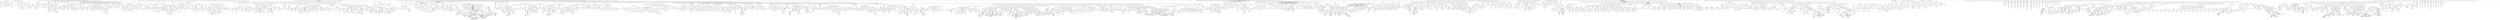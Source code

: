 digraph G {
00[label="compilationUnit\n Bud1%@@@@E%DSDB@@@ "]
01[label="compilationUnit\n packagecom.hankcs.hanlp.collection.trie.bintrie;publicclass_EmptyValueArray<V>extends_ValueArray<V>{public_EmptyValueArray(){}@OverridepublicVnextValue(){returnnull;}}<EOF> "]
12[label="packageDeclaration\n packagecom.hankcs.hanlp.collection.trie.bintrie; "]
23[label="packageName\n com.hankcs.hanlp.collection.trie.bintrie "]
34[label="packageName\n com.hankcs.hanlp.collection.trie "]
45[label="packageName\n com.hankcs.hanlp.collection "]
56[label="packageName\n com.hankcs.hanlp "]
67[label="packageName\n com.hankcs "]
78[label="packageName\n com "]
19[label="normalClassDeclaration\n publicclass_EmptyValueArray<V>extends_ValueArray<V>{public_EmptyValueArray(){}@OverridepublicVnextValue(){returnnull;}} "]
210[label="classModifier\n public "]
211[label="typeParameters\n <V> "]
312[label="typeParameter\n V "]
213[label="superclass\n extends_ValueArray<V> "]
314[label="classType\n _ValueArray<V> "]
415[label="typeArguments\n <V> "]
516[label="classType_lfno_classOrInterfaceType\n V "]
217[label="classBody\n {public_EmptyValueArray(){}@OverridepublicVnextValue(){returnnull;}} "]
318[label="constructorDeclaration\n public_EmptyValueArray(){} "]
419[label="constructorModifier\n public "]
420[label="constructorDeclarator\n _EmptyValueArray() "]
521[label="simpleTypeName\n _EmptyValueArray "]
422[label="constructorBody\n {} "]
323[label="methodDeclaration\n @OverridepublicVnextValue(){returnnull;} "]
424[label="markerAnnotation\n @Override "]
525[label="typeName\n Override "]
426[label="methodModifier\n public "]
427[label="methodHeader\n VnextValue() "]
528[label="unannClassType_lfno_unannClassOrInterfaceType\n V "]
529[label="methodDeclarator\n nextValue() "]
430[label="block\n {returnnull;} "]
531[label="returnStatement\n returnnull; "]
632[label="literal\n null "]
033[label="compilationUnit\n packagecom.hankcs.hanlp.collection.trie.bintrie;publicclass_ValueArray<V>{V[]value;intoffset;public_ValueArray(V[]value){this.value=value;}publicVnextValue(){returnvalue[offset++];}protected_ValueArray(){}public_ValueArraysetValue(V[]value){this.value=value;returnthis;}}<EOF> "]
134[label="packageDeclaration\n packagecom.hankcs.hanlp.collection.trie.bintrie; "]
235[label="packageName\n com.hankcs.hanlp.collection.trie.bintrie "]
336[label="packageName\n com.hankcs.hanlp.collection.trie "]
437[label="packageName\n com.hankcs.hanlp.collection "]
538[label="packageName\n com.hankcs.hanlp "]
639[label="packageName\n com.hankcs "]
740[label="packageName\n com "]
141[label="normalClassDeclaration\n publicclass_ValueArray<V>{V[]value;intoffset;public_ValueArray(V[]value){this.value=value;}publicVnextValue(){returnvalue[offset++];}protected_ValueArray(){}public_ValueArraysetValue(V[]value){this.value=value;returnthis;}} "]
242[label="classModifier\n public "]
243[label="typeParameters\n <V> "]
344[label="typeParameter\n V "]
245[label="classBody\n {V[]value;intoffset;public_ValueArray(V[]value){this.value=value;}publicVnextValue(){returnvalue[offset++];}protected_ValueArray(){}public_ValueArraysetValue(V[]value){this.value=value;returnthis;}} "]
346[label="fieldDeclaration\n V[]value; "]
447[label="unannArrayType\n V[] "]
548[label="unannClassType_lfno_unannClassOrInterfaceType\n V "]
549[label="dims\n [] "]
450[label="variableDeclaratorId\n value "]
351[label="fieldDeclaration\n intoffset; "]
452[label="integralType\n int "]
453[label="variableDeclaratorId\n offset "]
354[label="constructorDeclaration\n public_ValueArray(V[]value){this.value=value;} "]
455[label="constructorModifier\n public "]
456[label="constructorDeclarator\n _ValueArray(V[]value) "]
557[label="simpleTypeName\n _ValueArray "]
558[label="formalParameter\n V[]value "]
659[label="unannArrayType\n V[] "]
760[label="unannClassType_lfno_unannClassOrInterfaceType\n V "]
761[label="dims\n [] "]
662[label="variableDeclaratorId\n value "]
463[label="constructorBody\n {this.value=value;} "]
564[label="expressionStatement\n this.value=value; "]
665[label="assignment\n this.value=value "]
766[label="fieldAccess\n this.value "]
867[label="primaryNoNewArray_lfno_primary\n this "]
768[label="assignmentOperator\n = "]
769[label="expressionName\n value "]
370[label="methodDeclaration\n publicVnextValue(){returnvalue[offset++];} "]
471[label="methodModifier\n public "]
472[label="methodHeader\n VnextValue() "]
573[label="unannClassType_lfno_unannClassOrInterfaceType\n V "]
574[label="methodDeclarator\n nextValue() "]
475[label="block\n {returnvalue[offset++];} "]
576[label="returnStatement\n returnvalue[offset++]; "]
677[label="arrayAccess_lfno_primary\n value[offset++] "]
778[label="expressionName\n value "]
779[label="postfixExpression\n offset++ "]
880[label="expressionName\n offset "]
881[label="postIncrementExpression_lf_postfixExpression\n ++ "]
382[label="constructorDeclaration\n protected_ValueArray(){} "]
483[label="constructorModifier\n protected "]
484[label="constructorDeclarator\n _ValueArray() "]
585[label="simpleTypeName\n _ValueArray "]
486[label="constructorBody\n {} "]
387[label="methodDeclaration\n public_ValueArraysetValue(V[]value){this.value=value;returnthis;} "]
488[label="methodModifier\n public "]
489[label="methodHeader\n _ValueArraysetValue(V[]value) "]
590[label="unannClassType_lfno_unannClassOrInterfaceType\n _ValueArray "]
591[label="methodDeclarator\n setValue(V[]value) "]
692[label="formalParameter\n V[]value "]
793[label="unannArrayType\n V[] "]
894[label="unannClassType_lfno_unannClassOrInterfaceType\n V "]
895[label="dims\n [] "]
796[label="variableDeclaratorId\n value "]
497[label="block\n {this.value=value;returnthis;} "]
598[label="blockStatements\n this.value=value;returnthis; "]
699[label="expressionStatement\n this.value=value; "]
7100[label="assignment\n this.value=value "]
8101[label="fieldAccess\n this.value "]
9102[label="primaryNoNewArray_lfno_primary\n this "]
8103[label="assignmentOperator\n = "]
8104[label="expressionName\n value "]
6105[label="returnStatement\n returnthis; "]
7106[label="primaryNoNewArray_lfno_primary\n this "]
0107[label="compilationUnit\n packagecom.hankcs.hanlp.classification.classifiers;importcom.hankcs.hanlp.classification.corpus.Document;importcom.hankcs.hanlp.classification.corpus.IDataSet;importcom.hankcs.hanlp.classification.corpus.MemoryDataSet;importcom.hankcs.hanlp.classification.models.AbstractModel;importcom.hankcs.hanlp.classification.utilities.CollectionUtility;importcom.hankcs.hanlp.classification.utilities.MathUtility;importjava.io.IOException;importjava.util.Map;importjava.util.TreeMap;importstaticcom.hankcs.hanlp.classification.utilities.Predefine.logger;publicabstractclassAbstractClassifierimplementsIClassifier{@OverridepublicIClassifierenableProbability(booleanenable){returnthis;}booleanconfigProbabilityEnabled=true;@OverridepublicStringclassify(Stringtext)throwsIllegalArgumentException,IllegalStateException{Map<String,Double>scoreMap=predict(text);returnCollectionUtility.max(scoreMap);}@OverridepublicStringclassify(Documentdocument)throwsIllegalArgumentException,IllegalStateException{Map<String,Double>scoreMap=predict(document);returnCollectionUtility.max(scoreMap);}@Overridepublicvoidtrain(StringfolderPath,StringcharsetName)throwsIOException{IDataSetdataSet=newMemoryDataSet();dataSet.load(folderPath,charsetName);train(dataSet);}@Overridepublicvoidtrain(Map<String,String[]>trainingDataSet)throwsIllegalArgumentException{IDataSetdataSet=newMemoryDataSet();logger.start(\"正在构造训练数据集...\");inttotal=trainingDataSet.size();intcur=0;for(Map.Entry<String,String[]>entry:trainingDataSet.entrySet()){Stringcategory=entry.getKey();logger.out(\"[%s]...\",category);for(Stringdoc:entry.getValue()){dataSet.add(category,doc);}++cur;logger.out(\"%.2f%%...\",MathUtility.percentage(cur,total));}logger.finish(\" 加载完毕\n\");train(dataSet);}@Overridepublicvoidtrain(StringfolderPath)throwsIOException{train(folderPath,\"UTF-8\");}@OverridepublicMap<String,Double>predict(Documentdocument){AbstractModelmodel=getModel();if(model==null){thrownewIllegalStateException(\"未训练模型！无法执行预测！\");}if(document==null){thrownewIllegalArgumentException(\"参数 text == null\");}double[]probs=categorize(document);Map<String,Double>scoreMap=newTreeMap<String,Double>();for(inti=0;i<probs.length;i++){scoreMap.put(model.catalog[i],probs[i]);}returnscoreMap;}@Overridepublicintlabel(Documentdocument)throwsIllegalArgumentException,IllegalStateException{AbstractModelmodel=getModel();if(model==null){thrownewIllegalStateException(\"未训练模型！无法执行预测！\");}if(document==null){thrownewIllegalArgumentException(\"参数 text == null\");}double[]probs=categorize(document);doublemax=Double.NEGATIVE_INFINITY;intbest=-1;for(inti=0;i<probs.length;i++){if(probs[i]>max){max=probs[i];best=i;}}returnbest;}}<EOF> "]
1108[label="packageDeclaration\n packagecom.hankcs.hanlp.classification.classifiers; "]
2109[label="packageName\n com.hankcs.hanlp.classification.classifiers "]
3110[label="packageName\n com.hankcs.hanlp.classification "]
4111[label="packageName\n com.hankcs.hanlp "]
5112[label="packageName\n com.hankcs "]
6113[label="packageName\n com "]
1114[label="singleTypeImportDeclaration\n importcom.hankcs.hanlp.classification.corpus.Document; "]
2115[label="typeName\n com.hankcs.hanlp.classification.corpus.Document "]
3116[label="packageOrTypeName\n com.hankcs.hanlp.classification.corpus "]
4117[label="packageOrTypeName\n com.hankcs.hanlp.classification "]
5118[label="packageOrTypeName\n com.hankcs.hanlp "]
6119[label="packageOrTypeName\n com.hankcs "]
7120[label="packageOrTypeName\n com "]
1121[label="singleTypeImportDeclaration\n importcom.hankcs.hanlp.classification.corpus.IDataSet; "]
2122[label="typeName\n com.hankcs.hanlp.classification.corpus.IDataSet "]
3123[label="packageOrTypeName\n com.hankcs.hanlp.classification.corpus "]
4124[label="packageOrTypeName\n com.hankcs.hanlp.classification "]
5125[label="packageOrTypeName\n com.hankcs.hanlp "]
6126[label="packageOrTypeName\n com.hankcs "]
7127[label="packageOrTypeName\n com "]
1128[label="singleTypeImportDeclaration\n importcom.hankcs.hanlp.classification.corpus.MemoryDataSet; "]
2129[label="typeName\n com.hankcs.hanlp.classification.corpus.MemoryDataSet "]
3130[label="packageOrTypeName\n com.hankcs.hanlp.classification.corpus "]
4131[label="packageOrTypeName\n com.hankcs.hanlp.classification "]
5132[label="packageOrTypeName\n com.hankcs.hanlp "]
6133[label="packageOrTypeName\n com.hankcs "]
7134[label="packageOrTypeName\n com "]
1135[label="singleTypeImportDeclaration\n importcom.hankcs.hanlp.classification.models.AbstractModel; "]
2136[label="typeName\n com.hankcs.hanlp.classification.models.AbstractModel "]
3137[label="packageOrTypeName\n com.hankcs.hanlp.classification.models "]
4138[label="packageOrTypeName\n com.hankcs.hanlp.classification "]
5139[label="packageOrTypeName\n com.hankcs.hanlp "]
6140[label="packageOrTypeName\n com.hankcs "]
7141[label="packageOrTypeName\n com "]
1142[label="singleTypeImportDeclaration\n importcom.hankcs.hanlp.classification.utilities.CollectionUtility; "]
2143[label="typeName\n com.hankcs.hanlp.classification.utilities.CollectionUtility "]
3144[label="packageOrTypeName\n com.hankcs.hanlp.classification.utilities "]
4145[label="packageOrTypeName\n com.hankcs.hanlp.classification "]
5146[label="packageOrTypeName\n com.hankcs.hanlp "]
6147[label="packageOrTypeName\n com.hankcs "]
7148[label="packageOrTypeName\n com "]
1149[label="singleTypeImportDeclaration\n importcom.hankcs.hanlp.classification.utilities.MathUtility; "]
2150[label="typeName\n com.hankcs.hanlp.classification.utilities.MathUtility "]
3151[label="packageOrTypeName\n com.hankcs.hanlp.classification.utilities "]
4152[label="packageOrTypeName\n com.hankcs.hanlp.classification "]
5153[label="packageOrTypeName\n com.hankcs.hanlp "]
6154[label="packageOrTypeName\n com.hankcs "]
7155[label="packageOrTypeName\n com "]
1156[label="singleTypeImportDeclaration\n importjava.io.IOException; "]
2157[label="typeName\n java.io.IOException "]
3158[label="packageOrTypeName\n java.io "]
4159[label="packageOrTypeName\n java "]
1160[label="singleTypeImportDeclaration\n importjava.util.Map; "]
2161[label="typeName\n java.util.Map "]
3162[label="packageOrTypeName\n java.util "]
4163[label="packageOrTypeName\n java "]
1164[label="singleTypeImportDeclaration\n importjava.util.TreeMap; "]
2165[label="typeName\n java.util.TreeMap "]
3166[label="packageOrTypeName\n java.util "]
4167[label="packageOrTypeName\n java "]
1168[label="singleStaticImportDeclaration\n importstaticcom.hankcs.hanlp.classification.utilities.Predefine.logger; "]
2169[label="typeName\n com.hankcs.hanlp.classification.utilities.Predefine "]
3170[label="packageOrTypeName\n com.hankcs.hanlp.classification.utilities "]
4171[label="packageOrTypeName\n com.hankcs.hanlp.classification "]
5172[label="packageOrTypeName\n com.hankcs.hanlp "]
6173[label="packageOrTypeName\n com.hankcs "]
7174[label="packageOrTypeName\n com "]
1175[label="normalClassDeclaration\n publicabstractclassAbstractClassifierimplementsIClassifier{@OverridepublicIClassifierenableProbability(booleanenable){returnthis;}booleanconfigProbabilityEnabled=true;@OverridepublicStringclassify(Stringtext)throwsIllegalArgumentException,IllegalStateException{Map<String,Double>scoreMap=predict(text);returnCollectionUtility.max(scoreMap);}@OverridepublicStringclassify(Documentdocument)throwsIllegalArgumentException,IllegalStateException{Map<String,Double>scoreMap=predict(document);returnCollectionUtility.max(scoreMap);}@Overridepublicvoidtrain(StringfolderPath,StringcharsetName)throwsIOException{IDataSetdataSet=newMemoryDataSet();dataSet.load(folderPath,charsetName);train(dataSet);}@Overridepublicvoidtrain(Map<String,String[]>trainingDataSet)throwsIllegalArgumentException{IDataSetdataSet=newMemoryDataSet();logger.start(\"正在构造训练数据集...\");inttotal=trainingDataSet.size();intcur=0;for(Map.Entry<String,String[]>entry:trainingDataSet.entrySet()){Stringcategory=entry.getKey();logger.out(\"[%s]...\",category);for(Stringdoc:entry.getValue()){dataSet.add(category,doc);}++cur;logger.out(\"%.2f%%...\",MathUtility.percentage(cur,total));}logger.finish(\" 加载完毕\n\");train(dataSet);}@Overridepublicvoidtrain(StringfolderPath)throwsIOException{train(folderPath,\"UTF-8\");}@OverridepublicMap<String,Double>predict(Documentdocument){AbstractModelmodel=getModel();if(model==null){thrownewIllegalStateException(\"未训练模型！无法执行预测！\");}if(document==null){thrownewIllegalArgumentException(\"参数 text == null\");}double[]probs=categorize(document);Map<String,Double>scoreMap=newTreeMap<String,Double>();for(inti=0;i<probs.length;i++){scoreMap.put(model.catalog[i],probs[i]);}returnscoreMap;}@Overridepublicintlabel(Documentdocument)throwsIllegalArgumentException,IllegalStateException{AbstractModelmodel=getModel();if(model==null){thrownewIllegalStateException(\"未训练模型！无法执行预测！\");}if(document==null){thrownewIllegalArgumentException(\"参数 text == null\");}double[]probs=categorize(document);doublemax=Double.NEGATIVE_INFINITY;intbest=-1;for(inti=0;i<probs.length;i++){if(probs[i]>max){max=probs[i];best=i;}}returnbest;}} "]
2176[label="classModifier\n public "]
2177[label="classModifier\n abstract "]
2178[label="superinterfaces\n implementsIClassifier "]
3179[label="classType\n IClassifier "]
2180[label="classBody\n {@OverridepublicIClassifierenableProbability(booleanenable){returnthis;}booleanconfigProbabilityEnabled=true;@OverridepublicStringclassify(Stringtext)throwsIllegalArgumentException,IllegalStateException{Map<String,Double>scoreMap=predict(text);returnCollectionUtility.max(scoreMap);}@OverridepublicStringclassify(Documentdocument)throwsIllegalArgumentException,IllegalStateException{Map<String,Double>scoreMap=predict(document);returnCollectionUtility.max(scoreMap);}@Overridepublicvoidtrain(StringfolderPath,StringcharsetName)throwsIOException{IDataSetdataSet=newMemoryDataSet();dataSet.load(folderPath,charsetName);train(dataSet);}@Overridepublicvoidtrain(Map<String,String[]>trainingDataSet)throwsIllegalArgumentException{IDataSetdataSet=newMemoryDataSet();logger.start(\"正在构造训练数据集...\");inttotal=trainingDataSet.size();intcur=0;for(Map.Entry<String,String[]>entry:trainingDataSet.entrySet()){Stringcategory=entry.getKey();logger.out(\"[%s]...\",category);for(Stringdoc:entry.getValue()){dataSet.add(category,doc);}++cur;logger.out(\"%.2f%%...\",MathUtility.percentage(cur,total));}logger.finish(\" 加载完毕\n\");train(dataSet);}@Overridepublicvoidtrain(StringfolderPath)throwsIOException{train(folderPath,\"UTF-8\");}@OverridepublicMap<String,Double>predict(Documentdocument){AbstractModelmodel=getModel();if(model==null){thrownewIllegalStateException(\"未训练模型！无法执行预测！\");}if(document==null){thrownewIllegalArgumentException(\"参数 text == null\");}double[]probs=categorize(document);Map<String,Double>scoreMap=newTreeMap<String,Double>();for(inti=0;i<probs.length;i++){scoreMap.put(model.catalog[i],probs[i]);}returnscoreMap;}@Overridepublicintlabel(Documentdocument)throwsIllegalArgumentException,IllegalStateException{AbstractModelmodel=getModel();if(model==null){thrownewIllegalStateException(\"未训练模型！无法执行预测！\");}if(document==null){thrownewIllegalArgumentException(\"参数 text == null\");}double[]probs=categorize(document);doublemax=Double.NEGATIVE_INFINITY;intbest=-1;for(inti=0;i<probs.length;i++){if(probs[i]>max){max=probs[i];best=i;}}returnbest;}} "]
3181[label="methodDeclaration\n @OverridepublicIClassifierenableProbability(booleanenable){returnthis;} "]
4182[label="markerAnnotation\n @Override "]
5183[label="typeName\n Override "]
4184[label="methodModifier\n public "]
4185[label="methodHeader\n IClassifierenableProbability(booleanenable) "]
5186[label="unannClassType_lfno_unannClassOrInterfaceType\n IClassifier "]
5187[label="methodDeclarator\n enableProbability(booleanenable) "]
6188[label="formalParameter\n booleanenable "]
7189[label="unannPrimitiveType\n boolean "]
7190[label="variableDeclaratorId\n enable "]
4191[label="block\n {returnthis;} "]
5192[label="returnStatement\n returnthis; "]
6193[label="primaryNoNewArray_lfno_primary\n this "]
3194[label="fieldDeclaration\n booleanconfigProbabilityEnabled=true; "]
4195[label="unannPrimitiveType\n boolean "]
4196[label="variableDeclarator\n configProbabilityEnabled=true "]
5197[label="variableDeclaratorId\n configProbabilityEnabled "]
5198[label="literal\n true "]
3199[label="methodDeclaration\n @OverridepublicStringclassify(Stringtext)throwsIllegalArgumentException,IllegalStateException{Map<String,Double>scoreMap=predict(text);returnCollectionUtility.max(scoreMap);} "]
4200[label="markerAnnotation\n @Override "]
5201[label="typeName\n Override "]
4202[label="methodModifier\n public "]
4203[label="methodHeader\n Stringclassify(Stringtext)throwsIllegalArgumentException,IllegalStateException "]
5204[label="unannClassType_lfno_unannClassOrInterfaceType\n String "]
5205[label="methodDeclarator\n classify(Stringtext) "]
6206[label="formalParameter\n Stringtext "]
7207[label="unannClassType_lfno_unannClassOrInterfaceType\n String "]
7208[label="variableDeclaratorId\n text "]
5209[label="throws_\n throwsIllegalArgumentException,IllegalStateException "]
6210[label="exceptionTypeList\n IllegalArgumentException,IllegalStateException "]
7211[label="classType\n IllegalArgumentException "]
7212[label="classType\n IllegalStateException "]
4213[label="block\n {Map<String,Double>scoreMap=predict(text);returnCollectionUtility.max(scoreMap);} "]
5214[label="blockStatements\n Map<String,Double>scoreMap=predict(text);returnCollectionUtility.max(scoreMap); "]
6215[label="localVariableDeclarationStatement\n Map<String,Double>scoreMap=predict(text); "]
7216[label="localVariableDeclaration\n Map<String,Double>scoreMap=predict(text) "]
8217[label="unannClassType_lfno_unannClassOrInterfaceType\n Map<String,Double> "]
9218[label="typeArguments\n <String,Double> "]
10219[label="typeArgumentList\n String,Double "]
11220[label="classType_lfno_classOrInterfaceType\n String "]
11221[label="classType_lfno_classOrInterfaceType\n Double "]
8222[label="variableDeclarator\n scoreMap=predict(text) "]
9223[label="variableDeclaratorId\n scoreMap "]
9224[label="methodInvocation_lfno_primary\n predict(text) "]
10225[label="methodName\n predict "]
10226[label="expressionName\n text "]
6227[label="returnStatement\n returnCollectionUtility.max(scoreMap); "]
7228[label="methodInvocation_lfno_primary\n CollectionUtility.max(scoreMap) "]
8229[label="typeName\n CollectionUtility "]
8230[label="expressionName\n scoreMap "]
3231[label="methodDeclaration\n @OverridepublicStringclassify(Documentdocument)throwsIllegalArgumentException,IllegalStateException{Map<String,Double>scoreMap=predict(document);returnCollectionUtility.max(scoreMap);} "]
4232[label="markerAnnotation\n @Override "]
5233[label="typeName\n Override "]
4234[label="methodModifier\n public "]
4235[label="methodHeader\n Stringclassify(Documentdocument)throwsIllegalArgumentException,IllegalStateException "]
5236[label="unannClassType_lfno_unannClassOrInterfaceType\n String "]
5237[label="methodDeclarator\n classify(Documentdocument) "]
6238[label="formalParameter\n Documentdocument "]
7239[label="unannClassType_lfno_unannClassOrInterfaceType\n Document "]
7240[label="variableDeclaratorId\n document "]
5241[label="throws_\n throwsIllegalArgumentException,IllegalStateException "]
6242[label="exceptionTypeList\n IllegalArgumentException,IllegalStateException "]
7243[label="classType\n IllegalArgumentException "]
7244[label="classType\n IllegalStateException "]
4245[label="block\n {Map<String,Double>scoreMap=predict(document);returnCollectionUtility.max(scoreMap);} "]
5246[label="blockStatements\n Map<String,Double>scoreMap=predict(document);returnCollectionUtility.max(scoreMap); "]
6247[label="localVariableDeclarationStatement\n Map<String,Double>scoreMap=predict(document); "]
7248[label="localVariableDeclaration\n Map<String,Double>scoreMap=predict(document) "]
8249[label="unannClassType_lfno_unannClassOrInterfaceType\n Map<String,Double> "]
9250[label="typeArguments\n <String,Double> "]
10251[label="typeArgumentList\n String,Double "]
11252[label="classType_lfno_classOrInterfaceType\n String "]
11253[label="classType_lfno_classOrInterfaceType\n Double "]
8254[label="variableDeclarator\n scoreMap=predict(document) "]
9255[label="variableDeclaratorId\n scoreMap "]
9256[label="methodInvocation_lfno_primary\n predict(document) "]
10257[label="methodName\n predict "]
10258[label="expressionName\n document "]
6259[label="returnStatement\n returnCollectionUtility.max(scoreMap); "]
7260[label="methodInvocation_lfno_primary\n CollectionUtility.max(scoreMap) "]
8261[label="typeName\n CollectionUtility "]
8262[label="expressionName\n scoreMap "]
3263[label="methodDeclaration\n @Overridepublicvoidtrain(StringfolderPath,StringcharsetName)throwsIOException{IDataSetdataSet=newMemoryDataSet();dataSet.load(folderPath,charsetName);train(dataSet);} "]
4264[label="markerAnnotation\n @Override "]
5265[label="typeName\n Override "]
4266[label="methodModifier\n public "]
4267[label="methodHeader\n voidtrain(StringfolderPath,StringcharsetName)throwsIOException "]
5268[label="result\n void "]
5269[label="methodDeclarator\n train(StringfolderPath,StringcharsetName) "]
6270[label="formalParameterList\n StringfolderPath,StringcharsetName "]
7271[label="formalParameter\n StringfolderPath "]
8272[label="unannClassType_lfno_unannClassOrInterfaceType\n String "]
8273[label="variableDeclaratorId\n folderPath "]
7274[label="formalParameter\n StringcharsetName "]
8275[label="unannClassType_lfno_unannClassOrInterfaceType\n String "]
8276[label="variableDeclaratorId\n charsetName "]
5277[label="throws_\n throwsIOException "]
6278[label="classType\n IOException "]
4279[label="block\n {IDataSetdataSet=newMemoryDataSet();dataSet.load(folderPath,charsetName);train(dataSet);} "]
5280[label="blockStatements\n IDataSetdataSet=newMemoryDataSet();dataSet.load(folderPath,charsetName);train(dataSet); "]
6281[label="localVariableDeclarationStatement\n IDataSetdataSet=newMemoryDataSet(); "]
7282[label="localVariableDeclaration\n IDataSetdataSet=newMemoryDataSet() "]
8283[label="unannClassType_lfno_unannClassOrInterfaceType\n IDataSet "]
8284[label="variableDeclarator\n dataSet=newMemoryDataSet() "]
9285[label="variableDeclaratorId\n dataSet "]
9286[label="classInstanceCreationExpression_lfno_primary\n newMemoryDataSet() "]
6287[label="expressionStatement\n dataSet.load(folderPath,charsetName); "]
7288[label="methodInvocation\n dataSet.load(folderPath,charsetName) "]
8289[label="typeName\n dataSet "]
8290[label="argumentList\n folderPath,charsetName "]
9291[label="expressionName\n folderPath "]
9292[label="expressionName\n charsetName "]
6293[label="expressionStatement\n train(dataSet); "]
7294[label="methodInvocation\n train(dataSet) "]
8295[label="methodName\n train "]
8296[label="expressionName\n dataSet "]
3297[label="methodDeclaration\n @Overridepublicvoidtrain(Map<String,String[]>trainingDataSet)throwsIllegalArgumentException{IDataSetdataSet=newMemoryDataSet();logger.start(\"正在构造训练数据集...\");inttotal=trainingDataSet.size();intcur=0;for(Map.Entry<String,String[]>entry:trainingDataSet.entrySet()){Stringcategory=entry.getKey();logger.out(\"[%s]...\",category);for(Stringdoc:entry.getValue()){dataSet.add(category,doc);}++cur;logger.out(\"%.2f%%...\",MathUtility.percentage(cur,total));}logger.finish(\" 加载完毕\n\");train(dataSet);} "]
4298[label="markerAnnotation\n @Override "]
5299[label="typeName\n Override "]
4300[label="methodModifier\n public "]
4301[label="methodHeader\n voidtrain(Map<String,String[]>trainingDataSet)throwsIllegalArgumentException "]
5302[label="result\n void "]
5303[label="methodDeclarator\n train(Map<String,String[]>trainingDataSet) "]
6304[label="formalParameter\n Map<String,String[]>trainingDataSet "]
7305[label="unannClassType_lfno_unannClassOrInterfaceType\n Map<String,String[]> "]
8306[label="typeArguments\n <String,String[]> "]
9307[label="typeArgumentList\n String,String[] "]
10308[label="classType_lfno_classOrInterfaceType\n String "]
10309[label="arrayType\n String[] "]
11310[label="classType_lfno_classOrInterfaceType\n String "]
11311[label="dims\n [] "]
7312[label="variableDeclaratorId\n trainingDataSet "]
5313[label="throws_\n throwsIllegalArgumentException "]
6314[label="classType\n IllegalArgumentException "]
4315[label="block\n {IDataSetdataSet=newMemoryDataSet();logger.start(\"正在构造训练数据集...\");inttotal=trainingDataSet.size();intcur=0;for(Map.Entry<String,String[]>entry:trainingDataSet.entrySet()){Stringcategory=entry.getKey();logger.out(\"[%s]...\",category);for(Stringdoc:entry.getValue()){dataSet.add(category,doc);}++cur;logger.out(\"%.2f%%...\",MathUtility.percentage(cur,total));}logger.finish(\" 加载完毕\n\");train(dataSet);} "]
5316[label="blockStatements\n IDataSetdataSet=newMemoryDataSet();logger.start(\"正在构造训练数据集...\");inttotal=trainingDataSet.size();intcur=0;for(Map.Entry<String,String[]>entry:trainingDataSet.entrySet()){Stringcategory=entry.getKey();logger.out(\"[%s]...\",category);for(Stringdoc:entry.getValue()){dataSet.add(category,doc);}++cur;logger.out(\"%.2f%%...\",MathUtility.percentage(cur,total));}logger.finish(\" 加载完毕\n\");train(dataSet); "]
6317[label="localVariableDeclarationStatement\n IDataSetdataSet=newMemoryDataSet(); "]
7318[label="localVariableDeclaration\n IDataSetdataSet=newMemoryDataSet() "]
8319[label="unannClassType_lfno_unannClassOrInterfaceType\n IDataSet "]
8320[label="variableDeclarator\n dataSet=newMemoryDataSet() "]
9321[label="variableDeclaratorId\n dataSet "]
9322[label="classInstanceCreationExpression_lfno_primary\n newMemoryDataSet() "]
6323[label="expressionStatement\n logger.start(\"正在构造训练数据集...\"); "]
7324[label="methodInvocation\n logger.start(\"正在构造训练数据集...\") "]
8325[label="typeName\n logger "]
8326[label="literal\n \"正在构造训练数据集...\" "]
6327[label="localVariableDeclarationStatement\n inttotal=trainingDataSet.size(); "]
7328[label="localVariableDeclaration\n inttotal=trainingDataSet.size() "]
8329[label="integralType\n int "]
8330[label="variableDeclarator\n total=trainingDataSet.size() "]
9331[label="variableDeclaratorId\n total "]
9332[label="methodInvocation_lfno_primary\n trainingDataSet.size() "]
10333[label="typeName\n trainingDataSet "]
6334[label="localVariableDeclarationStatement\n intcur=0; "]
7335[label="localVariableDeclaration\n intcur=0 "]
8336[label="integralType\n int "]
8337[label="variableDeclarator\n cur=0 "]
9338[label="variableDeclaratorId\n cur "]
9339[label="literal\n 0 "]
6340[label="enhancedForStatement\n for(Map.Entry<String,String[]>entry:trainingDataSet.entrySet()){Stringcategory=entry.getKey();logger.out(\"[%s]...\",category);for(Stringdoc:entry.getValue()){dataSet.add(category,doc);}++cur;logger.out(\"%.2f%%...\",MathUtility.percentage(cur,total));} "]
7341[label="unannClassOrInterfaceType\n Map.Entry<String,String[]> "]
8342[label="unannClassType_lfno_unannClassOrInterfaceType\n Map "]
8343[label="unannClassType_lf_unannClassOrInterfaceType\n .Entry<String,String[]> "]
9344[label="typeArguments\n <String,String[]> "]
10345[label="typeArgumentList\n String,String[] "]
11346[label="classType_lfno_classOrInterfaceType\n String "]
11347[label="arrayType\n String[] "]
12348[label="classType_lfno_classOrInterfaceType\n String "]
12349[label="dims\n [] "]
7350[label="variableDeclaratorId\n entry "]
7351[label="methodInvocation_lfno_primary\n trainingDataSet.entrySet() "]
8352[label="typeName\n trainingDataSet "]
7353[label="block\n {Stringcategory=entry.getKey();logger.out(\"[%s]...\",category);for(Stringdoc:entry.getValue()){dataSet.add(category,doc);}++cur;logger.out(\"%.2f%%...\",MathUtility.percentage(cur,total));} "]
8354[label="blockStatements\n Stringcategory=entry.getKey();logger.out(\"[%s]...\",category);for(Stringdoc:entry.getValue()){dataSet.add(category,doc);}++cur;logger.out(\"%.2f%%...\",MathUtility.percentage(cur,total)); "]
9355[label="localVariableDeclarationStatement\n Stringcategory=entry.getKey(); "]
10356[label="localVariableDeclaration\n Stringcategory=entry.getKey() "]
11357[label="unannClassType_lfno_unannClassOrInterfaceType\n String "]
11358[label="variableDeclarator\n category=entry.getKey() "]
12359[label="variableDeclaratorId\n category "]
12360[label="methodInvocation_lfno_primary\n entry.getKey() "]
13361[label="typeName\n entry "]
9362[label="expressionStatement\n logger.out(\"[%s]...\",category); "]
10363[label="methodInvocation\n logger.out(\"[%s]...\",category) "]
11364[label="typeName\n logger "]
11365[label="argumentList\n \"[%s]...\",category "]
12366[label="literal\n \"[%s]...\" "]
12367[label="expressionName\n category "]
9368[label="enhancedForStatement\n for(Stringdoc:entry.getValue()){dataSet.add(category,doc);} "]
10369[label="unannClassType_lfno_unannClassOrInterfaceType\n String "]
10370[label="variableDeclaratorId\n doc "]
10371[label="methodInvocation_lfno_primary\n entry.getValue() "]
11372[label="typeName\n entry "]
10373[label="block\n {dataSet.add(category,doc);} "]
11374[label="expressionStatement\n dataSet.add(category,doc); "]
12375[label="methodInvocation\n dataSet.add(category,doc) "]
13376[label="typeName\n dataSet "]
13377[label="argumentList\n category,doc "]
14378[label="expressionName\n category "]
14379[label="expressionName\n doc "]
9380[label="expressionStatement\n ++cur; "]
10381[label="preIncrementExpression\n ++cur "]
11382[label="expressionName\n cur "]
9383[label="expressionStatement\n logger.out(\"%.2f%%...\",MathUtility.percentage(cur,total)); "]
10384[label="methodInvocation\n logger.out(\"%.2f%%...\",MathUtility.percentage(cur,total)) "]
11385[label="typeName\n logger "]
11386[label="argumentList\n \"%.2f%%...\",MathUtility.percentage(cur,total) "]
12387[label="literal\n \"%.2f%%...\" "]
12388[label="methodInvocation_lfno_primary\n MathUtility.percentage(cur,total) "]
13389[label="typeName\n MathUtility "]
13390[label="argumentList\n cur,total "]
14391[label="expressionName\n cur "]
14392[label="expressionName\n total "]
6393[label="expressionStatement\n logger.finish(\" 加载完毕\n\"); "]
7394[label="methodInvocation\n logger.finish(\" 加载完毕\n\") "]
8395[label="typeName\n logger "]
8396[label="literal\n \" 加载完毕\n\" "]
6397[label="expressionStatement\n train(dataSet); "]
7398[label="methodInvocation\n train(dataSet) "]
8399[label="methodName\n train "]
8400[label="expressionName\n dataSet "]
3401[label="methodDeclaration\n @Overridepublicvoidtrain(StringfolderPath)throwsIOException{train(folderPath,\"UTF-8\");} "]
4402[label="markerAnnotation\n @Override "]
5403[label="typeName\n Override "]
4404[label="methodModifier\n public "]
4405[label="methodHeader\n voidtrain(StringfolderPath)throwsIOException "]
5406[label="result\n void "]
5407[label="methodDeclarator\n train(StringfolderPath) "]
6408[label="formalParameter\n StringfolderPath "]
7409[label="unannClassType_lfno_unannClassOrInterfaceType\n String "]
7410[label="variableDeclaratorId\n folderPath "]
5411[label="throws_\n throwsIOException "]
6412[label="classType\n IOException "]
4413[label="block\n {train(folderPath,\"UTF-8\");} "]
5414[label="expressionStatement\n train(folderPath,\"UTF-8\"); "]
6415[label="methodInvocation\n train(folderPath,\"UTF-8\") "]
7416[label="methodName\n train "]
7417[label="argumentList\n folderPath,\"UTF-8\" "]
8418[label="expressionName\n folderPath "]
8419[label="literal\n \"UTF-8\" "]
3420[label="methodDeclaration\n @OverridepublicMap<String,Double>predict(Documentdocument){AbstractModelmodel=getModel();if(model==null){thrownewIllegalStateException(\"未训练模型！无法执行预测！\");}if(document==null){thrownewIllegalArgumentException(\"参数 text == null\");}double[]probs=categorize(document);Map<String,Double>scoreMap=newTreeMap<String,Double>();for(inti=0;i<probs.length;i++){scoreMap.put(model.catalog[i],probs[i]);}returnscoreMap;} "]
4421[label="markerAnnotation\n @Override "]
5422[label="typeName\n Override "]
4423[label="methodModifier\n public "]
4424[label="methodHeader\n Map<String,Double>predict(Documentdocument) "]
5425[label="unannClassType_lfno_unannClassOrInterfaceType\n Map<String,Double> "]
6426[label="typeArguments\n <String,Double> "]
7427[label="typeArgumentList\n String,Double "]
8428[label="classType_lfno_classOrInterfaceType\n String "]
8429[label="classType_lfno_classOrInterfaceType\n Double "]
5430[label="methodDeclarator\n predict(Documentdocument) "]
6431[label="formalParameter\n Documentdocument "]
7432[label="unannClassType_lfno_unannClassOrInterfaceType\n Document "]
7433[label="variableDeclaratorId\n document "]
4434[label="block\n {AbstractModelmodel=getModel();if(model==null){thrownewIllegalStateException(\"未训练模型！无法执行预测！\");}if(document==null){thrownewIllegalArgumentException(\"参数 text == null\");}double[]probs=categorize(document);Map<String,Double>scoreMap=newTreeMap<String,Double>();for(inti=0;i<probs.length;i++){scoreMap.put(model.catalog[i],probs[i]);}returnscoreMap;} "]
5435[label="blockStatements\n AbstractModelmodel=getModel();if(model==null){thrownewIllegalStateException(\"未训练模型！无法执行预测！\");}if(document==null){thrownewIllegalArgumentException(\"参数 text == null\");}double[]probs=categorize(document);Map<String,Double>scoreMap=newTreeMap<String,Double>();for(inti=0;i<probs.length;i++){scoreMap.put(model.catalog[i],probs[i]);}returnscoreMap; "]
6436[label="localVariableDeclarationStatement\n AbstractModelmodel=getModel(); "]
7437[label="localVariableDeclaration\n AbstractModelmodel=getModel() "]
8438[label="unannClassType_lfno_unannClassOrInterfaceType\n AbstractModel "]
8439[label="variableDeclarator\n model=getModel() "]
9440[label="variableDeclaratorId\n model "]
9441[label="methodInvocation_lfno_primary\n getModel() "]
10442[label="methodName\n getModel "]
6443[label="ifThenStatement\n if(model==null){thrownewIllegalStateException(\"未训练模型！无法执行预测！\");} "]
7444[label="equalityExpression\n model==null "]
8445[label="expressionName\n model "]
8446[label="literal\n null "]
7447[label="block\n {thrownewIllegalStateException(\"未训练模型！无法执行预测！\");} "]
8448[label="throwStatement\n thrownewIllegalStateException(\"未训练模型！无法执行预测！\"); "]
9449[label="classInstanceCreationExpression_lfno_primary\n newIllegalStateException(\"未训练模型！无法执行预测！\") "]
10450[label="literal\n \"未训练模型！无法执行预测！\" "]
6451[label="ifThenStatement\n if(document==null){thrownewIllegalArgumentException(\"参数 text == null\");} "]
7452[label="equalityExpression\n document==null "]
8453[label="expressionName\n document "]
8454[label="literal\n null "]
7455[label="block\n {thrownewIllegalArgumentException(\"参数 text == null\");} "]
8456[label="throwStatement\n thrownewIllegalArgumentException(\"参数 text == null\"); "]
9457[label="classInstanceCreationExpression_lfno_primary\n newIllegalArgumentException(\"参数 text == null\") "]
10458[label="literal\n \"参数 text == null\" "]
6459[label="localVariableDeclarationStatement\n double[]probs=categorize(document); "]
7460[label="localVariableDeclaration\n double[]probs=categorize(document) "]
8461[label="unannArrayType\n double[] "]
9462[label="floatingPointType\n double "]
9463[label="dims\n [] "]
8464[label="variableDeclarator\n probs=categorize(document) "]
9465[label="variableDeclaratorId\n probs "]
9466[label="methodInvocation_lfno_primary\n categorize(document) "]
10467[label="methodName\n categorize "]
10468[label="expressionName\n document "]
6469[label="localVariableDeclarationStatement\n Map<String,Double>scoreMap=newTreeMap<String,Double>(); "]
7470[label="localVariableDeclaration\n Map<String,Double>scoreMap=newTreeMap<String,Double>() "]
8471[label="unannClassType_lfno_unannClassOrInterfaceType\n Map<String,Double> "]
9472[label="typeArguments\n <String,Double> "]
10473[label="typeArgumentList\n String,Double "]
11474[label="classType_lfno_classOrInterfaceType\n String "]
11475[label="classType_lfno_classOrInterfaceType\n Double "]
8476[label="variableDeclarator\n scoreMap=newTreeMap<String,Double>() "]
9477[label="variableDeclaratorId\n scoreMap "]
9478[label="classInstanceCreationExpression_lfno_primary\n newTreeMap<String,Double>() "]
10479[label="typeArguments\n <String,Double> "]
11480[label="typeArgumentList\n String,Double "]
12481[label="classType_lfno_classOrInterfaceType\n String "]
12482[label="classType_lfno_classOrInterfaceType\n Double "]
6483[label="basicForStatement\n for(inti=0;i<probs.length;i++){scoreMap.put(model.catalog[i],probs[i]);} "]
7484[label="localVariableDeclaration\n inti=0 "]
8485[label="integralType\n int "]
8486[label="variableDeclarator\n i=0 "]
9487[label="variableDeclaratorId\n i "]
9488[label="literal\n 0 "]
7489[label="relationalExpression\n i<probs.length "]
8490[label="expressionName\n i "]
8491[label="expressionName\n probs.length "]
9492[label="ambiguousName\n probs "]
7493[label="postIncrementExpression\n i++ "]
8494[label="expressionName\n i "]
7495[label="block\n {scoreMap.put(model.catalog[i],probs[i]);} "]
8496[label="expressionStatement\n scoreMap.put(model.catalog[i],probs[i]); "]
9497[label="methodInvocation\n scoreMap.put(model.catalog[i],probs[i]) "]
10498[label="typeName\n scoreMap "]
10499[label="argumentList\n model.catalog[i],probs[i] "]
11500[label="arrayAccess_lfno_primary\n model.catalog[i] "]
12501[label="expressionName\n model.catalog "]
13502[label="ambiguousName\n model "]
12503[label="expressionName\n i "]
11504[label="arrayAccess_lfno_primary\n probs[i] "]
12505[label="expressionName\n probs "]
12506[label="expressionName\n i "]
6507[label="returnStatement\n returnscoreMap; "]
7508[label="expressionName\n scoreMap "]
3509[label="methodDeclaration\n @Overridepublicintlabel(Documentdocument)throwsIllegalArgumentException,IllegalStateException{AbstractModelmodel=getModel();if(model==null){thrownewIllegalStateException(\"未训练模型！无法执行预测！\");}if(document==null){thrownewIllegalArgumentException(\"参数 text == null\");}double[]probs=categorize(document);doublemax=Double.NEGATIVE_INFINITY;intbest=-1;for(inti=0;i<probs.length;i++){if(probs[i]>max){max=probs[i];best=i;}}returnbest;} "]
4510[label="markerAnnotation\n @Override "]
5511[label="typeName\n Override "]
4512[label="methodModifier\n public "]
4513[label="methodHeader\n intlabel(Documentdocument)throwsIllegalArgumentException,IllegalStateException "]
5514[label="integralType\n int "]
5515[label="methodDeclarator\n label(Documentdocument) "]
6516[label="formalParameter\n Documentdocument "]
7517[label="unannClassType_lfno_unannClassOrInterfaceType\n Document "]
7518[label="variableDeclaratorId\n document "]
5519[label="throws_\n throwsIllegalArgumentException,IllegalStateException "]
6520[label="exceptionTypeList\n IllegalArgumentException,IllegalStateException "]
7521[label="classType\n IllegalArgumentException "]
7522[label="classType\n IllegalStateException "]
4523[label="block\n {AbstractModelmodel=getModel();if(model==null){thrownewIllegalStateException(\"未训练模型！无法执行预测！\");}if(document==null){thrownewIllegalArgumentException(\"参数 text == null\");}double[]probs=categorize(document);doublemax=Double.NEGATIVE_INFINITY;intbest=-1;for(inti=0;i<probs.length;i++){if(probs[i]>max){max=probs[i];best=i;}}returnbest;} "]
5524[label="blockStatements\n AbstractModelmodel=getModel();if(model==null){thrownewIllegalStateException(\"未训练模型！无法执行预测！\");}if(document==null){thrownewIllegalArgumentException(\"参数 text == null\");}double[]probs=categorize(document);doublemax=Double.NEGATIVE_INFINITY;intbest=-1;for(inti=0;i<probs.length;i++){if(probs[i]>max){max=probs[i];best=i;}}returnbest; "]
6525[label="localVariableDeclarationStatement\n AbstractModelmodel=getModel(); "]
7526[label="localVariableDeclaration\n AbstractModelmodel=getModel() "]
8527[label="unannClassType_lfno_unannClassOrInterfaceType\n AbstractModel "]
8528[label="variableDeclarator\n model=getModel() "]
9529[label="variableDeclaratorId\n model "]
9530[label="methodInvocation_lfno_primary\n getModel() "]
10531[label="methodName\n getModel "]
6532[label="ifThenStatement\n if(model==null){thrownewIllegalStateException(\"未训练模型！无法执行预测！\");} "]
7533[label="equalityExpression\n model==null "]
8534[label="expressionName\n model "]
8535[label="literal\n null "]
7536[label="block\n {thrownewIllegalStateException(\"未训练模型！无法执行预测！\");} "]
8537[label="throwStatement\n thrownewIllegalStateException(\"未训练模型！无法执行预测！\"); "]
9538[label="classInstanceCreationExpression_lfno_primary\n newIllegalStateException(\"未训练模型！无法执行预测！\") "]
10539[label="literal\n \"未训练模型！无法执行预测！\" "]
6540[label="ifThenStatement\n if(document==null){thrownewIllegalArgumentException(\"参数 text == null\");} "]
7541[label="equalityExpression\n document==null "]
8542[label="expressionName\n document "]
8543[label="literal\n null "]
7544[label="block\n {thrownewIllegalArgumentException(\"参数 text == null\");} "]
8545[label="throwStatement\n thrownewIllegalArgumentException(\"参数 text == null\"); "]
9546[label="classInstanceCreationExpression_lfno_primary\n newIllegalArgumentException(\"参数 text == null\") "]
10547[label="literal\n \"参数 text == null\" "]
6548[label="localVariableDeclarationStatement\n double[]probs=categorize(document); "]
7549[label="localVariableDeclaration\n double[]probs=categorize(document) "]
8550[label="unannArrayType\n double[] "]
9551[label="floatingPointType\n double "]
9552[label="dims\n [] "]
8553[label="variableDeclarator\n probs=categorize(document) "]
9554[label="variableDeclaratorId\n probs "]
9555[label="methodInvocation_lfno_primary\n categorize(document) "]
10556[label="methodName\n categorize "]
10557[label="expressionName\n document "]
6558[label="localVariableDeclarationStatement\n doublemax=Double.NEGATIVE_INFINITY; "]
7559[label="localVariableDeclaration\n doublemax=Double.NEGATIVE_INFINITY "]
8560[label="floatingPointType\n double "]
8561[label="variableDeclarator\n max=Double.NEGATIVE_INFINITY "]
9562[label="variableDeclaratorId\n max "]
9563[label="expressionName\n Double.NEGATIVE_INFINITY "]
10564[label="ambiguousName\n Double "]
6565[label="localVariableDeclarationStatement\n intbest=-1; "]
7566[label="localVariableDeclaration\n intbest=-1 "]
8567[label="integralType\n int "]
8568[label="variableDeclarator\n best=-1 "]
9569[label="variableDeclaratorId\n best "]
9570[label="unaryExpression\n -1 "]
10571[label="literal\n 1 "]
6572[label="basicForStatement\n for(inti=0;i<probs.length;i++){if(probs[i]>max){max=probs[i];best=i;}} "]
7573[label="localVariableDeclaration\n inti=0 "]
8574[label="integralType\n int "]
8575[label="variableDeclarator\n i=0 "]
9576[label="variableDeclaratorId\n i "]
9577[label="literal\n 0 "]
7578[label="relationalExpression\n i<probs.length "]
8579[label="expressionName\n i "]
8580[label="expressionName\n probs.length "]
9581[label="ambiguousName\n probs "]
7582[label="postIncrementExpression\n i++ "]
8583[label="expressionName\n i "]
7584[label="block\n {if(probs[i]>max){max=probs[i];best=i;}} "]
8585[label="ifThenStatement\n if(probs[i]>max){max=probs[i];best=i;} "]
9586[label="relationalExpression\n probs[i]>max "]
10587[label="arrayAccess_lfno_primary\n probs[i] "]
11588[label="expressionName\n probs "]
11589[label="expressionName\n i "]
10590[label="expressionName\n max "]
9591[label="block\n {max=probs[i];best=i;} "]
10592[label="blockStatements\n max=probs[i];best=i; "]
11593[label="expressionStatement\n max=probs[i]; "]
12594[label="assignment\n max=probs[i] "]
13595[label="expressionName\n max "]
13596[label="assignmentOperator\n = "]
13597[label="arrayAccess_lfno_primary\n probs[i] "]
14598[label="expressionName\n probs "]
14599[label="expressionName\n i "]
11600[label="expressionStatement\n best=i; "]
12601[label="assignment\n best=i "]
13602[label="expressionName\n best "]
13603[label="assignmentOperator\n = "]
13604[label="expressionName\n i "]
6605[label="returnStatement\n returnbest; "]
7606[label="expressionName\n best "]
0607[label="compilationUnit\n packagecom.hankcs.hanlp.mining.word2vec;importjava.io.IOException;importjava.util.Scanner;publicabstractclassAbstractClosestVectors{staticfinalintN=40;protectedScannerscanner;protectedfinalVectorsReadervectorsReader;protectedAbstractClosestVectors(Stringfile){vectorsReader=newVectorsReader(file);}protectedString[]nextWords(intn,Stringmsg){System.out.println(msg+\" ('q' to break): \");String[]words=newString[n];for(inti=0;i<n;i++){Stringword=nextWord();if(word==null)returnnull;words[i]=word;}returnwords;}protectedStringnextWord(){Stringword=scanner.next();returnword==null||word.length()==0||word.equals(\"q\")?null:word;}protectedabstractResultgetTargetVector();finalprotectedvoidexecute()throwsIOException{vectorsReader.readVectorFile();finalintwords=vectorsReader.getNumWords();finalintsize=vectorsReader.getSize();try{scanner=newScanner(System.in);Resultresult=null;while((result=getTargetVector())!=null){double[]bestd=newdouble[N];String[]bestw=newString[N];next_word:for(inti=0;i<words;i++){for(intbi:result.bi){if(i==bi)continuenext_word;}doubledist=0;for(intj=0;j<size;j++){dist+=result.vec[j]*vectorsReader.getMatrixElement(i,j);}for(intj=0;j<N;j++){if(dist>bestd[j]){for(intk=N-1;k>j;k--){bestd[k]=bestd[k-1];bestw[k]=bestw[k-1];}bestd[j]=dist;bestw[j]=vectorsReader.getWord(i);break;}}}System.out.printf(\"\n                                              Word       Cosine cosine\n------------------------------------------------------------------------\n\");for(intj=0;j<N;j++)System.out.printf(\"%50s\t\t%f\n\",bestw[j],bestd[j]);}}finally{scanner.close();}}protectedstaticclassResult{float[]vec;int[]bi;publicResult(float[]vec,int[]bi){this.vec=vec;this.bi=bi;}}}<EOF> "]
1608[label="packageDeclaration\n packagecom.hankcs.hanlp.mining.word2vec; "]
2609[label="packageName\n com.hankcs.hanlp.mining.word2vec "]
3610[label="packageName\n com.hankcs.hanlp.mining "]
4611[label="packageName\n com.hankcs.hanlp "]
5612[label="packageName\n com.hankcs "]
6613[label="packageName\n com "]
1614[label="singleTypeImportDeclaration\n importjava.io.IOException; "]
2615[label="typeName\n java.io.IOException "]
3616[label="packageOrTypeName\n java.io "]
4617[label="packageOrTypeName\n java "]
1618[label="singleTypeImportDeclaration\n importjava.util.Scanner; "]
2619[label="typeName\n java.util.Scanner "]
3620[label="packageOrTypeName\n java.util "]
4621[label="packageOrTypeName\n java "]
1622[label="normalClassDeclaration\n publicabstractclassAbstractClosestVectors{staticfinalintN=40;protectedScannerscanner;protectedfinalVectorsReadervectorsReader;protectedAbstractClosestVectors(Stringfile){vectorsReader=newVectorsReader(file);}protectedString[]nextWords(intn,Stringmsg){System.out.println(msg+\" ('q' to break): \");String[]words=newString[n];for(inti=0;i<n;i++){Stringword=nextWord();if(word==null)returnnull;words[i]=word;}returnwords;}protectedStringnextWord(){Stringword=scanner.next();returnword==null||word.length()==0||word.equals(\"q\")?null:word;}protectedabstractResultgetTargetVector();finalprotectedvoidexecute()throwsIOException{vectorsReader.readVectorFile();finalintwords=vectorsReader.getNumWords();finalintsize=vectorsReader.getSize();try{scanner=newScanner(System.in);Resultresult=null;while((result=getTargetVector())!=null){double[]bestd=newdouble[N];String[]bestw=newString[N];next_word:for(inti=0;i<words;i++){for(intbi:result.bi){if(i==bi)continuenext_word;}doubledist=0;for(intj=0;j<size;j++){dist+=result.vec[j]*vectorsReader.getMatrixElement(i,j);}for(intj=0;j<N;j++){if(dist>bestd[j]){for(intk=N-1;k>j;k--){bestd[k]=bestd[k-1];bestw[k]=bestw[k-1];}bestd[j]=dist;bestw[j]=vectorsReader.getWord(i);break;}}}System.out.printf(\"\n                                              Word       Cosine cosine\n------------------------------------------------------------------------\n\");for(intj=0;j<N;j++)System.out.printf(\"%50s\t\t%f\n\",bestw[j],bestd[j]);}}finally{scanner.close();}}protectedstaticclassResult{float[]vec;int[]bi;publicResult(float[]vec,int[]bi){this.vec=vec;this.bi=bi;}}} "]
2623[label="classModifier\n public "]
2624[label="classModifier\n abstract "]
2625[label="classBody\n {staticfinalintN=40;protectedScannerscanner;protectedfinalVectorsReadervectorsReader;protectedAbstractClosestVectors(Stringfile){vectorsReader=newVectorsReader(file);}protectedString[]nextWords(intn,Stringmsg){System.out.println(msg+\" ('q' to break): \");String[]words=newString[n];for(inti=0;i<n;i++){Stringword=nextWord();if(word==null)returnnull;words[i]=word;}returnwords;}protectedStringnextWord(){Stringword=scanner.next();returnword==null||word.length()==0||word.equals(\"q\")?null:word;}protectedabstractResultgetTargetVector();finalprotectedvoidexecute()throwsIOException{vectorsReader.readVectorFile();finalintwords=vectorsReader.getNumWords();finalintsize=vectorsReader.getSize();try{scanner=newScanner(System.in);Resultresult=null;while((result=getTargetVector())!=null){double[]bestd=newdouble[N];String[]bestw=newString[N];next_word:for(inti=0;i<words;i++){for(intbi:result.bi){if(i==bi)continuenext_word;}doubledist=0;for(intj=0;j<size;j++){dist+=result.vec[j]*vectorsReader.getMatrixElement(i,j);}for(intj=0;j<N;j++){if(dist>bestd[j]){for(intk=N-1;k>j;k--){bestd[k]=bestd[k-1];bestw[k]=bestw[k-1];}bestd[j]=dist;bestw[j]=vectorsReader.getWord(i);break;}}}System.out.printf(\"\n                                              Word       Cosine cosine\n------------------------------------------------------------------------\n\");for(intj=0;j<N;j++)System.out.printf(\"%50s\t\t%f\n\",bestw[j],bestd[j]);}}finally{scanner.close();}}protectedstaticclassResult{float[]vec;int[]bi;publicResult(float[]vec,int[]bi){this.vec=vec;this.bi=bi;}}} "]
3626[label="fieldDeclaration\n staticfinalintN=40; "]
4627[label="fieldModifier\n static "]
4628[label="fieldModifier\n final "]
4629[label="integralType\n int "]
4630[label="variableDeclarator\n N=40 "]
5631[label="variableDeclaratorId\n N "]
5632[label="literal\n 40 "]
3633[label="fieldDeclaration\n protectedScannerscanner; "]
4634[label="fieldModifier\n protected "]
4635[label="unannClassType_lfno_unannClassOrInterfaceType\n Scanner "]
4636[label="variableDeclaratorId\n scanner "]
3637[label="fieldDeclaration\n protectedfinalVectorsReadervectorsReader; "]
4638[label="fieldModifier\n protected "]
4639[label="fieldModifier\n final "]
4640[label="unannClassType_lfno_unannClassOrInterfaceType\n VectorsReader "]
4641[label="variableDeclaratorId\n vectorsReader "]
3642[label="constructorDeclaration\n protectedAbstractClosestVectors(Stringfile){vectorsReader=newVectorsReader(file);} "]
4643[label="constructorModifier\n protected "]
4644[label="constructorDeclarator\n AbstractClosestVectors(Stringfile) "]
5645[label="simpleTypeName\n AbstractClosestVectors "]
5646[label="formalParameter\n Stringfile "]
6647[label="unannClassType_lfno_unannClassOrInterfaceType\n String "]
6648[label="variableDeclaratorId\n file "]
4649[label="constructorBody\n {vectorsReader=newVectorsReader(file);} "]
5650[label="expressionStatement\n vectorsReader=newVectorsReader(file); "]
6651[label="assignment\n vectorsReader=newVectorsReader(file) "]
7652[label="expressionName\n vectorsReader "]
7653[label="assignmentOperator\n = "]
7654[label="classInstanceCreationExpression_lfno_primary\n newVectorsReader(file) "]
8655[label="expressionName\n file "]
3656[label="methodDeclaration\n protectedString[]nextWords(intn,Stringmsg){System.out.println(msg+\" ('q' to break): \");String[]words=newString[n];for(inti=0;i<n;i++){Stringword=nextWord();if(word==null)returnnull;words[i]=word;}returnwords;} "]
4657[label="methodModifier\n protected "]
4658[label="methodHeader\n String[]nextWords(intn,Stringmsg) "]
5659[label="unannArrayType\n String[] "]
6660[label="unannClassType_lfno_unannClassOrInterfaceType\n String "]
6661[label="dims\n [] "]
5662[label="methodDeclarator\n nextWords(intn,Stringmsg) "]
6663[label="formalParameterList\n intn,Stringmsg "]
7664[label="formalParameter\n intn "]
8665[label="integralType\n int "]
8666[label="variableDeclaratorId\n n "]
7667[label="formalParameter\n Stringmsg "]
8668[label="unannClassType_lfno_unannClassOrInterfaceType\n String "]
8669[label="variableDeclaratorId\n msg "]
4670[label="block\n {System.out.println(msg+\" ('q' to break): \");String[]words=newString[n];for(inti=0;i<n;i++){Stringword=nextWord();if(word==null)returnnull;words[i]=word;}returnwords;} "]
5671[label="blockStatements\n System.out.println(msg+\" ('q' to break): \");String[]words=newString[n];for(inti=0;i<n;i++){Stringword=nextWord();if(word==null)returnnull;words[i]=word;}returnwords; "]
6672[label="expressionStatement\n System.out.println(msg+\" ('q' to break): \"); "]
7673[label="methodInvocation\n System.out.println(msg+\" ('q' to break): \") "]
8674[label="typeName\n System.out "]
9675[label="packageOrTypeName\n System "]
8676[label="additiveExpression\n msg+\" ('q' to break): \" "]
9677[label="expressionName\n msg "]
9678[label="literal\n \" ('q' to break): \" "]
6679[label="localVariableDeclarationStatement\n String[]words=newString[n]; "]
7680[label="localVariableDeclaration\n String[]words=newString[n] "]
8681[label="unannArrayType\n String[] "]
9682[label="unannClassType_lfno_unannClassOrInterfaceType\n String "]
9683[label="dims\n [] "]
8684[label="variableDeclarator\n words=newString[n] "]
9685[label="variableDeclaratorId\n words "]
9686[label="arrayCreationExpression\n newString[n] "]
10687[label="classType_lfno_classOrInterfaceType\n String "]
10688[label="dimExpr\n [n] "]
11689[label="expressionName\n n "]
6690[label="basicForStatement\n for(inti=0;i<n;i++){Stringword=nextWord();if(word==null)returnnull;words[i]=word;} "]
7691[label="localVariableDeclaration\n inti=0 "]
8692[label="integralType\n int "]
8693[label="variableDeclarator\n i=0 "]
9694[label="variableDeclaratorId\n i "]
9695[label="literal\n 0 "]
7696[label="relationalExpression\n i<n "]
8697[label="expressionName\n i "]
8698[label="expressionName\n n "]
7699[label="postIncrementExpression\n i++ "]
8700[label="expressionName\n i "]
7701[label="block\n {Stringword=nextWord();if(word==null)returnnull;words[i]=word;} "]
8702[label="blockStatements\n Stringword=nextWord();if(word==null)returnnull;words[i]=word; "]
9703[label="localVariableDeclarationStatement\n Stringword=nextWord(); "]
10704[label="localVariableDeclaration\n Stringword=nextWord() "]
11705[label="unannClassType_lfno_unannClassOrInterfaceType\n String "]
11706[label="variableDeclarator\n word=nextWord() "]
12707[label="variableDeclaratorId\n word "]
12708[label="methodInvocation_lfno_primary\n nextWord() "]
13709[label="methodName\n nextWord "]
9710[label="ifThenStatement\n if(word==null)returnnull; "]
10711[label="equalityExpression\n word==null "]
11712[label="expressionName\n word "]
11713[label="literal\n null "]
10714[label="returnStatement\n returnnull; "]
11715[label="literal\n null "]
9716[label="expressionStatement\n words[i]=word; "]
10717[label="assignment\n words[i]=word "]
11718[label="arrayAccess\n words[i] "]
12719[label="expressionName\n words "]
12720[label="expressionName\n i "]
11721[label="assignmentOperator\n = "]
11722[label="expressionName\n word "]
6723[label="returnStatement\n returnwords; "]
7724[label="expressionName\n words "]
3725[label="methodDeclaration\n protectedStringnextWord(){Stringword=scanner.next();returnword==null||word.length()==0||word.equals(\"q\")?null:word;} "]
4726[label="methodModifier\n protected "]
4727[label="methodHeader\n StringnextWord() "]
5728[label="unannClassType_lfno_unannClassOrInterfaceType\n String "]
5729[label="methodDeclarator\n nextWord() "]
4730[label="block\n {Stringword=scanner.next();returnword==null||word.length()==0||word.equals(\"q\")?null:word;} "]
5731[label="blockStatements\n Stringword=scanner.next();returnword==null||word.length()==0||word.equals(\"q\")?null:word; "]
6732[label="localVariableDeclarationStatement\n Stringword=scanner.next(); "]
7733[label="localVariableDeclaration\n Stringword=scanner.next() "]
8734[label="unannClassType_lfno_unannClassOrInterfaceType\n String "]
8735[label="variableDeclarator\n word=scanner.next() "]
9736[label="variableDeclaratorId\n word "]
9737[label="methodInvocation_lfno_primary\n scanner.next() "]
10738[label="typeName\n scanner "]
6739[label="returnStatement\n returnword==null||word.length()==0||word.equals(\"q\")?null:word; "]
7740[label="conditionalExpression\n word==null||word.length()==0||word.equals(\"q\")?null:word "]
8741[label="conditionalOrExpression\n word==null||word.length()==0||word.equals(\"q\") "]
9742[label="conditionalOrExpression\n word==null||word.length()==0 "]
10743[label="equalityExpression\n word==null "]
11744[label="expressionName\n word "]
11745[label="literal\n null "]
10746[label="equalityExpression\n word.length()==0 "]
11747[label="methodInvocation_lfno_primary\n word.length() "]
12748[label="typeName\n word "]
11749[label="literal\n 0 "]
9750[label="methodInvocation_lfno_primary\n word.equals(\"q\") "]
10751[label="typeName\n word "]
10752[label="literal\n \"q\" "]
8753[label="literal\n null "]
8754[label="expressionName\n word "]
3755[label="methodDeclaration\n protectedabstractResultgetTargetVector(); "]
4756[label="methodModifier\n protected "]
4757[label="methodModifier\n abstract "]
4758[label="methodHeader\n ResultgetTargetVector() "]
5759[label="unannClassType_lfno_unannClassOrInterfaceType\n Result "]
5760[label="methodDeclarator\n getTargetVector() "]
4761[label="methodBody\n ; "]
3762[label="methodDeclaration\n finalprotectedvoidexecute()throwsIOException{vectorsReader.readVectorFile();finalintwords=vectorsReader.getNumWords();finalintsize=vectorsReader.getSize();try{scanner=newScanner(System.in);Resultresult=null;while((result=getTargetVector())!=null){double[]bestd=newdouble[N];String[]bestw=newString[N];next_word:for(inti=0;i<words;i++){for(intbi:result.bi){if(i==bi)continuenext_word;}doubledist=0;for(intj=0;j<size;j++){dist+=result.vec[j]*vectorsReader.getMatrixElement(i,j);}for(intj=0;j<N;j++){if(dist>bestd[j]){for(intk=N-1;k>j;k--){bestd[k]=bestd[k-1];bestw[k]=bestw[k-1];}bestd[j]=dist;bestw[j]=vectorsReader.getWord(i);break;}}}System.out.printf(\"\n                                              Word       Cosine cosine\n------------------------------------------------------------------------\n\");for(intj=0;j<N;j++)System.out.printf(\"%50s\t\t%f\n\",bestw[j],bestd[j]);}}finally{scanner.close();}} "]
4763[label="methodModifier\n final "]
4764[label="methodModifier\n protected "]
4765[label="methodHeader\n voidexecute()throwsIOException "]
5766[label="result\n void "]
5767[label="methodDeclarator\n execute() "]
5768[label="throws_\n throwsIOException "]
6769[label="classType\n IOException "]
4770[label="block\n {vectorsReader.readVectorFile();finalintwords=vectorsReader.getNumWords();finalintsize=vectorsReader.getSize();try{scanner=newScanner(System.in);Resultresult=null;while((result=getTargetVector())!=null){double[]bestd=newdouble[N];String[]bestw=newString[N];next_word:for(inti=0;i<words;i++){for(intbi:result.bi){if(i==bi)continuenext_word;}doubledist=0;for(intj=0;j<size;j++){dist+=result.vec[j]*vectorsReader.getMatrixElement(i,j);}for(intj=0;j<N;j++){if(dist>bestd[j]){for(intk=N-1;k>j;k--){bestd[k]=bestd[k-1];bestw[k]=bestw[k-1];}bestd[j]=dist;bestw[j]=vectorsReader.getWord(i);break;}}}System.out.printf(\"\n                                              Word       Cosine cosine\n------------------------------------------------------------------------\n\");for(intj=0;j<N;j++)System.out.printf(\"%50s\t\t%f\n\",bestw[j],bestd[j]);}}finally{scanner.close();}} "]
5771[label="blockStatements\n vectorsReader.readVectorFile();finalintwords=vectorsReader.getNumWords();finalintsize=vectorsReader.getSize();try{scanner=newScanner(System.in);Resultresult=null;while((result=getTargetVector())!=null){double[]bestd=newdouble[N];String[]bestw=newString[N];next_word:for(inti=0;i<words;i++){for(intbi:result.bi){if(i==bi)continuenext_word;}doubledist=0;for(intj=0;j<size;j++){dist+=result.vec[j]*vectorsReader.getMatrixElement(i,j);}for(intj=0;j<N;j++){if(dist>bestd[j]){for(intk=N-1;k>j;k--){bestd[k]=bestd[k-1];bestw[k]=bestw[k-1];}bestd[j]=dist;bestw[j]=vectorsReader.getWord(i);break;}}}System.out.printf(\"\n                                              Word       Cosine cosine\n------------------------------------------------------------------------\n\");for(intj=0;j<N;j++)System.out.printf(\"%50s\t\t%f\n\",bestw[j],bestd[j]);}}finally{scanner.close();} "]
6772[label="expressionStatement\n vectorsReader.readVectorFile(); "]
7773[label="methodInvocation\n vectorsReader.readVectorFile() "]
8774[label="typeName\n vectorsReader "]
6775[label="localVariableDeclarationStatement\n finalintwords=vectorsReader.getNumWords(); "]
7776[label="localVariableDeclaration\n finalintwords=vectorsReader.getNumWords() "]
8777[label="variableModifier\n final "]
8778[label="integralType\n int "]
8779[label="variableDeclarator\n words=vectorsReader.getNumWords() "]
9780[label="variableDeclaratorId\n words "]
9781[label="methodInvocation_lfno_primary\n vectorsReader.getNumWords() "]
10782[label="typeName\n vectorsReader "]
6783[label="localVariableDeclarationStatement\n finalintsize=vectorsReader.getSize(); "]
7784[label="localVariableDeclaration\n finalintsize=vectorsReader.getSize() "]
8785[label="variableModifier\n final "]
8786[label="integralType\n int "]
8787[label="variableDeclarator\n size=vectorsReader.getSize() "]
9788[label="variableDeclaratorId\n size "]
9789[label="methodInvocation_lfno_primary\n vectorsReader.getSize() "]
10790[label="typeName\n vectorsReader "]
6791[label="tryStatement\n try{scanner=newScanner(System.in);Resultresult=null;while((result=getTargetVector())!=null){double[]bestd=newdouble[N];String[]bestw=newString[N];next_word:for(inti=0;i<words;i++){for(intbi:result.bi){if(i==bi)continuenext_word;}doubledist=0;for(intj=0;j<size;j++){dist+=result.vec[j]*vectorsReader.getMatrixElement(i,j);}for(intj=0;j<N;j++){if(dist>bestd[j]){for(intk=N-1;k>j;k--){bestd[k]=bestd[k-1];bestw[k]=bestw[k-1];}bestd[j]=dist;bestw[j]=vectorsReader.getWord(i);break;}}}System.out.printf(\"\n                                              Word       Cosine cosine\n------------------------------------------------------------------------\n\");for(intj=0;j<N;j++)System.out.printf(\"%50s\t\t%f\n\",bestw[j],bestd[j]);}}finally{scanner.close();} "]
7792[label="block\n {scanner=newScanner(System.in);Resultresult=null;while((result=getTargetVector())!=null){double[]bestd=newdouble[N];String[]bestw=newString[N];next_word:for(inti=0;i<words;i++){for(intbi:result.bi){if(i==bi)continuenext_word;}doubledist=0;for(intj=0;j<size;j++){dist+=result.vec[j]*vectorsReader.getMatrixElement(i,j);}for(intj=0;j<N;j++){if(dist>bestd[j]){for(intk=N-1;k>j;k--){bestd[k]=bestd[k-1];bestw[k]=bestw[k-1];}bestd[j]=dist;bestw[j]=vectorsReader.getWord(i);break;}}}System.out.printf(\"\n                                              Word       Cosine cosine\n------------------------------------------------------------------------\n\");for(intj=0;j<N;j++)System.out.printf(\"%50s\t\t%f\n\",bestw[j],bestd[j]);}} "]
8793[label="blockStatements\n scanner=newScanner(System.in);Resultresult=null;while((result=getTargetVector())!=null){double[]bestd=newdouble[N];String[]bestw=newString[N];next_word:for(inti=0;i<words;i++){for(intbi:result.bi){if(i==bi)continuenext_word;}doubledist=0;for(intj=0;j<size;j++){dist+=result.vec[j]*vectorsReader.getMatrixElement(i,j);}for(intj=0;j<N;j++){if(dist>bestd[j]){for(intk=N-1;k>j;k--){bestd[k]=bestd[k-1];bestw[k]=bestw[k-1];}bestd[j]=dist;bestw[j]=vectorsReader.getWord(i);break;}}}System.out.printf(\"\n                                              Word       Cosine cosine\n------------------------------------------------------------------------\n\");for(intj=0;j<N;j++)System.out.printf(\"%50s\t\t%f\n\",bestw[j],bestd[j]);} "]
9794[label="expressionStatement\n scanner=newScanner(System.in); "]
10795[label="assignment\n scanner=newScanner(System.in) "]
11796[label="expressionName\n scanner "]
11797[label="assignmentOperator\n = "]
11798[label="classInstanceCreationExpression_lfno_primary\n newScanner(System.in) "]
12799[label="expressionName\n System.in "]
13800[label="ambiguousName\n System "]
9801[label="localVariableDeclarationStatement\n Resultresult=null; "]
10802[label="localVariableDeclaration\n Resultresult=null "]
11803[label="unannClassType_lfno_unannClassOrInterfaceType\n Result "]
11804[label="variableDeclarator\n result=null "]
12805[label="variableDeclaratorId\n result "]
12806[label="literal\n null "]
9807[label="whileStatement\n while((result=getTargetVector())!=null){double[]bestd=newdouble[N];String[]bestw=newString[N];next_word:for(inti=0;i<words;i++){for(intbi:result.bi){if(i==bi)continuenext_word;}doubledist=0;for(intj=0;j<size;j++){dist+=result.vec[j]*vectorsReader.getMatrixElement(i,j);}for(intj=0;j<N;j++){if(dist>bestd[j]){for(intk=N-1;k>j;k--){bestd[k]=bestd[k-1];bestw[k]=bestw[k-1];}bestd[j]=dist;bestw[j]=vectorsReader.getWord(i);break;}}}System.out.printf(\"\n                                              Word       Cosine cosine\n------------------------------------------------------------------------\n\");for(intj=0;j<N;j++)System.out.printf(\"%50s\t\t%f\n\",bestw[j],bestd[j]);} "]
10808[label="equalityExpression\n (result=getTargetVector())!=null "]
11809[label="primaryNoNewArray_lfno_primary\n (result=getTargetVector()) "]
12810[label="assignment\n result=getTargetVector() "]
13811[label="expressionName\n result "]
13812[label="assignmentOperator\n = "]
13813[label="methodInvocation_lfno_primary\n getTargetVector() "]
14814[label="methodName\n getTargetVector "]
11815[label="literal\n null "]
10816[label="block\n {double[]bestd=newdouble[N];String[]bestw=newString[N];next_word:for(inti=0;i<words;i++){for(intbi:result.bi){if(i==bi)continuenext_word;}doubledist=0;for(intj=0;j<size;j++){dist+=result.vec[j]*vectorsReader.getMatrixElement(i,j);}for(intj=0;j<N;j++){if(dist>bestd[j]){for(intk=N-1;k>j;k--){bestd[k]=bestd[k-1];bestw[k]=bestw[k-1];}bestd[j]=dist;bestw[j]=vectorsReader.getWord(i);break;}}}System.out.printf(\"\n                                              Word       Cosine cosine\n------------------------------------------------------------------------\n\");for(intj=0;j<N;j++)System.out.printf(\"%50s\t\t%f\n\",bestw[j],bestd[j]);} "]
11817[label="blockStatements\n double[]bestd=newdouble[N];String[]bestw=newString[N];next_word:for(inti=0;i<words;i++){for(intbi:result.bi){if(i==bi)continuenext_word;}doubledist=0;for(intj=0;j<size;j++){dist+=result.vec[j]*vectorsReader.getMatrixElement(i,j);}for(intj=0;j<N;j++){if(dist>bestd[j]){for(intk=N-1;k>j;k--){bestd[k]=bestd[k-1];bestw[k]=bestw[k-1];}bestd[j]=dist;bestw[j]=vectorsReader.getWord(i);break;}}}System.out.printf(\"\n                                              Word       Cosine cosine\n------------------------------------------------------------------------\n\");for(intj=0;j<N;j++)System.out.printf(\"%50s\t\t%f\n\",bestw[j],bestd[j]); "]
12818[label="localVariableDeclarationStatement\n double[]bestd=newdouble[N]; "]
13819[label="localVariableDeclaration\n double[]bestd=newdouble[N] "]
14820[label="unannArrayType\n double[] "]
15821[label="floatingPointType\n double "]
15822[label="dims\n [] "]
14823[label="variableDeclarator\n bestd=newdouble[N] "]
15824[label="variableDeclaratorId\n bestd "]
15825[label="arrayCreationExpression\n newdouble[N] "]
16826[label="floatingPointType\n double "]
16827[label="dimExpr\n [N] "]
17828[label="expressionName\n N "]
12829[label="localVariableDeclarationStatement\n String[]bestw=newString[N]; "]
13830[label="localVariableDeclaration\n String[]bestw=newString[N] "]
14831[label="unannArrayType\n String[] "]
15832[label="unannClassType_lfno_unannClassOrInterfaceType\n String "]
15833[label="dims\n [] "]
14834[label="variableDeclarator\n bestw=newString[N] "]
15835[label="variableDeclaratorId\n bestw "]
15836[label="arrayCreationExpression\n newString[N] "]
16837[label="classType_lfno_classOrInterfaceType\n String "]
16838[label="dimExpr\n [N] "]
17839[label="expressionName\n N "]
12840[label="labeledStatement\n next_word:for(inti=0;i<words;i++){for(intbi:result.bi){if(i==bi)continuenext_word;}doubledist=0;for(intj=0;j<size;j++){dist+=result.vec[j]*vectorsReader.getMatrixElement(i,j);}for(intj=0;j<N;j++){if(dist>bestd[j]){for(intk=N-1;k>j;k--){bestd[k]=bestd[k-1];bestw[k]=bestw[k-1];}bestd[j]=dist;bestw[j]=vectorsReader.getWord(i);break;}}} "]
13841[label="basicForStatement\n for(inti=0;i<words;i++){for(intbi:result.bi){if(i==bi)continuenext_word;}doubledist=0;for(intj=0;j<size;j++){dist+=result.vec[j]*vectorsReader.getMatrixElement(i,j);}for(intj=0;j<N;j++){if(dist>bestd[j]){for(intk=N-1;k>j;k--){bestd[k]=bestd[k-1];bestw[k]=bestw[k-1];}bestd[j]=dist;bestw[j]=vectorsReader.getWord(i);break;}}} "]
14842[label="localVariableDeclaration\n inti=0 "]
15843[label="integralType\n int "]
15844[label="variableDeclarator\n i=0 "]
16845[label="variableDeclaratorId\n i "]
16846[label="literal\n 0 "]
14847[label="relationalExpression\n i<words "]
15848[label="expressionName\n i "]
15849[label="expressionName\n words "]
14850[label="postIncrementExpression\n i++ "]
15851[label="expressionName\n i "]
14852[label="block\n {for(intbi:result.bi){if(i==bi)continuenext_word;}doubledist=0;for(intj=0;j<size;j++){dist+=result.vec[j]*vectorsReader.getMatrixElement(i,j);}for(intj=0;j<N;j++){if(dist>bestd[j]){for(intk=N-1;k>j;k--){bestd[k]=bestd[k-1];bestw[k]=bestw[k-1];}bestd[j]=dist;bestw[j]=vectorsReader.getWord(i);break;}}} "]
15853[label="blockStatements\n for(intbi:result.bi){if(i==bi)continuenext_word;}doubledist=0;for(intj=0;j<size;j++){dist+=result.vec[j]*vectorsReader.getMatrixElement(i,j);}for(intj=0;j<N;j++){if(dist>bestd[j]){for(intk=N-1;k>j;k--){bestd[k]=bestd[k-1];bestw[k]=bestw[k-1];}bestd[j]=dist;bestw[j]=vectorsReader.getWord(i);break;}} "]
16854[label="enhancedForStatement\n for(intbi:result.bi){if(i==bi)continuenext_word;} "]
17855[label="integralType\n int "]
17856[label="variableDeclaratorId\n bi "]
17857[label="expressionName\n result.bi "]
18858[label="ambiguousName\n result "]
17859[label="block\n {if(i==bi)continuenext_word;} "]
18860[label="ifThenStatement\n if(i==bi)continuenext_word; "]
19861[label="equalityExpression\n i==bi "]
20862[label="expressionName\n i "]
20863[label="expressionName\n bi "]
19864[label="continueStatement\n continuenext_word; "]
16865[label="localVariableDeclarationStatement\n doubledist=0; "]
17866[label="localVariableDeclaration\n doubledist=0 "]
18867[label="floatingPointType\n double "]
18868[label="variableDeclarator\n dist=0 "]
19869[label="variableDeclaratorId\n dist "]
19870[label="literal\n 0 "]
16871[label="basicForStatement\n for(intj=0;j<size;j++){dist+=result.vec[j]*vectorsReader.getMatrixElement(i,j);} "]
17872[label="localVariableDeclaration\n intj=0 "]
18873[label="integralType\n int "]
18874[label="variableDeclarator\n j=0 "]
19875[label="variableDeclaratorId\n j "]
19876[label="literal\n 0 "]
17877[label="relationalExpression\n j<size "]
18878[label="expressionName\n j "]
18879[label="expressionName\n size "]
17880[label="postIncrementExpression\n j++ "]
18881[label="expressionName\n j "]
17882[label="block\n {dist+=result.vec[j]*vectorsReader.getMatrixElement(i,j);} "]
18883[label="expressionStatement\n dist+=result.vec[j]*vectorsReader.getMatrixElement(i,j); "]
19884[label="assignment\n dist+=result.vec[j]*vectorsReader.getMatrixElement(i,j) "]
20885[label="expressionName\n dist "]
20886[label="assignmentOperator\n += "]
20887[label="multiplicativeExpression\n result.vec[j]*vectorsReader.getMatrixElement(i,j) "]
21888[label="arrayAccess_lfno_primary\n result.vec[j] "]
22889[label="expressionName\n result.vec "]
23890[label="ambiguousName\n result "]
22891[label="expressionName\n j "]
21892[label="methodInvocation_lfno_primary\n vectorsReader.getMatrixElement(i,j) "]
22893[label="typeName\n vectorsReader "]
22894[label="argumentList\n i,j "]
23895[label="expressionName\n i "]
23896[label="expressionName\n j "]
16897[label="basicForStatement\n for(intj=0;j<N;j++){if(dist>bestd[j]){for(intk=N-1;k>j;k--){bestd[k]=bestd[k-1];bestw[k]=bestw[k-1];}bestd[j]=dist;bestw[j]=vectorsReader.getWord(i);break;}} "]
17898[label="localVariableDeclaration\n intj=0 "]
18899[label="integralType\n int "]
18900[label="variableDeclarator\n j=0 "]
19901[label="variableDeclaratorId\n j "]
19902[label="literal\n 0 "]
17903[label="relationalExpression\n j<N "]
18904[label="expressionName\n j "]
18905[label="expressionName\n N "]
17906[label="postIncrementExpression\n j++ "]
18907[label="expressionName\n j "]
17908[label="block\n {if(dist>bestd[j]){for(intk=N-1;k>j;k--){bestd[k]=bestd[k-1];bestw[k]=bestw[k-1];}bestd[j]=dist;bestw[j]=vectorsReader.getWord(i);break;}} "]
18909[label="ifThenStatement\n if(dist>bestd[j]){for(intk=N-1;k>j;k--){bestd[k]=bestd[k-1];bestw[k]=bestw[k-1];}bestd[j]=dist;bestw[j]=vectorsReader.getWord(i);break;} "]
19910[label="relationalExpression\n dist>bestd[j] "]
20911[label="expressionName\n dist "]
20912[label="arrayAccess_lfno_primary\n bestd[j] "]
21913[label="expressionName\n bestd "]
21914[label="expressionName\n j "]
19915[label="block\n {for(intk=N-1;k>j;k--){bestd[k]=bestd[k-1];bestw[k]=bestw[k-1];}bestd[j]=dist;bestw[j]=vectorsReader.getWord(i);break;} "]
20916[label="blockStatements\n for(intk=N-1;k>j;k--){bestd[k]=bestd[k-1];bestw[k]=bestw[k-1];}bestd[j]=dist;bestw[j]=vectorsReader.getWord(i);break; "]
21917[label="basicForStatement\n for(intk=N-1;k>j;k--){bestd[k]=bestd[k-1];bestw[k]=bestw[k-1];} "]
22918[label="localVariableDeclaration\n intk=N-1 "]
23919[label="integralType\n int "]
23920[label="variableDeclarator\n k=N-1 "]
24921[label="variableDeclaratorId\n k "]
24922[label="additiveExpression\n N-1 "]
25923[label="expressionName\n N "]
25924[label="literal\n 1 "]
22925[label="relationalExpression\n k>j "]
23926[label="expressionName\n k "]
23927[label="expressionName\n j "]
22928[label="postDecrementExpression\n k-- "]
23929[label="expressionName\n k "]
22930[label="block\n {bestd[k]=bestd[k-1];bestw[k]=bestw[k-1];} "]
23931[label="blockStatements\n bestd[k]=bestd[k-1];bestw[k]=bestw[k-1]; "]
24932[label="expressionStatement\n bestd[k]=bestd[k-1]; "]
25933[label="assignment\n bestd[k]=bestd[k-1] "]
26934[label="arrayAccess\n bestd[k] "]
27935[label="expressionName\n bestd "]
27936[label="expressionName\n k "]
26937[label="assignmentOperator\n = "]
26938[label="arrayAccess_lfno_primary\n bestd[k-1] "]
27939[label="expressionName\n bestd "]
27940[label="additiveExpression\n k-1 "]
28941[label="expressionName\n k "]
28942[label="literal\n 1 "]
24943[label="expressionStatement\n bestw[k]=bestw[k-1]; "]
25944[label="assignment\n bestw[k]=bestw[k-1] "]
26945[label="arrayAccess\n bestw[k] "]
27946[label="expressionName\n bestw "]
27947[label="expressionName\n k "]
26948[label="assignmentOperator\n = "]
26949[label="arrayAccess_lfno_primary\n bestw[k-1] "]
27950[label="expressionName\n bestw "]
27951[label="additiveExpression\n k-1 "]
28952[label="expressionName\n k "]
28953[label="literal\n 1 "]
21954[label="expressionStatement\n bestd[j]=dist; "]
22955[label="assignment\n bestd[j]=dist "]
23956[label="arrayAccess\n bestd[j] "]
24957[label="expressionName\n bestd "]
24958[label="expressionName\n j "]
23959[label="assignmentOperator\n = "]
23960[label="expressionName\n dist "]
21961[label="expressionStatement\n bestw[j]=vectorsReader.getWord(i); "]
22962[label="assignment\n bestw[j]=vectorsReader.getWord(i) "]
23963[label="arrayAccess\n bestw[j] "]
24964[label="expressionName\n bestw "]
24965[label="expressionName\n j "]
23966[label="assignmentOperator\n = "]
23967[label="methodInvocation_lfno_primary\n vectorsReader.getWord(i) "]
24968[label="typeName\n vectorsReader "]
24969[label="expressionName\n i "]
21970[label="breakStatement\n break; "]
12971[label="expressionStatement\n System.out.printf(\"\n                                              Word       Cosine cosine\n------------------------------------------------------------------------\n\"); "]
13972[label="methodInvocation\n System.out.printf(\"\n                                              Word       Cosine cosine\n------------------------------------------------------------------------\n\") "]
14973[label="typeName\n System.out "]
15974[label="packageOrTypeName\n System "]
14975[label="literal\n \"\n                                              Word       Cosine cosine\n------------------------------------------------------------------------\n\" "]
12976[label="basicForStatement\n for(intj=0;j<N;j++)System.out.printf(\"%50s\t\t%f\n\",bestw[j],bestd[j]); "]
13977[label="localVariableDeclaration\n intj=0 "]
14978[label="integralType\n int "]
14979[label="variableDeclarator\n j=0 "]
15980[label="variableDeclaratorId\n j "]
15981[label="literal\n 0 "]
13982[label="relationalExpression\n j<N "]
14983[label="expressionName\n j "]
14984[label="expressionName\n N "]
13985[label="postIncrementExpression\n j++ "]
14986[label="expressionName\n j "]
13987[label="expressionStatement\n System.out.printf(\"%50s\t\t%f\n\",bestw[j],bestd[j]); "]
14988[label="methodInvocation\n System.out.printf(\"%50s\t\t%f\n\",bestw[j],bestd[j]) "]
15989[label="typeName\n System.out "]
16990[label="packageOrTypeName\n System "]
15991[label="argumentList\n \"%50s\t\t%f\n\",bestw[j],bestd[j] "]
16992[label="literal\n \"%50s\t\t%f\n\" "]
16993[label="arrayAccess_lfno_primary\n bestw[j] "]
17994[label="expressionName\n bestw "]
17995[label="expressionName\n j "]
16996[label="arrayAccess_lfno_primary\n bestd[j] "]
17997[label="expressionName\n bestd "]
17998[label="expressionName\n j "]
7999[label="finally_\n finally{scanner.close();} "]
81000[label="block\n {scanner.close();} "]
91001[label="expressionStatement\n scanner.close(); "]
101002[label="methodInvocation\n scanner.close() "]
111003[label="typeName\n scanner "]
31004[label="normalClassDeclaration\n protectedstaticclassResult{float[]vec;int[]bi;publicResult(float[]vec,int[]bi){this.vec=vec;this.bi=bi;}} "]
41005[label="classModifier\n protected "]
41006[label="classModifier\n static "]
41007[label="classBody\n {float[]vec;int[]bi;publicResult(float[]vec,int[]bi){this.vec=vec;this.bi=bi;}} "]
51008[label="fieldDeclaration\n float[]vec; "]
61009[label="unannArrayType\n float[] "]
71010[label="floatingPointType\n float "]
71011[label="dims\n [] "]
61012[label="variableDeclaratorId\n vec "]
51013[label="fieldDeclaration\n int[]bi; "]
61014[label="unannArrayType\n int[] "]
71015[label="integralType\n int "]
71016[label="dims\n [] "]
61017[label="variableDeclaratorId\n bi "]
51018[label="constructorDeclaration\n publicResult(float[]vec,int[]bi){this.vec=vec;this.bi=bi;} "]
61019[label="constructorModifier\n public "]
61020[label="constructorDeclarator\n Result(float[]vec,int[]bi) "]
71021[label="simpleTypeName\n Result "]
71022[label="formalParameterList\n float[]vec,int[]bi "]
81023[label="formalParameter\n float[]vec "]
91024[label="unannArrayType\n float[] "]
101025[label="floatingPointType\n float "]
101026[label="dims\n [] "]
91027[label="variableDeclaratorId\n vec "]
81028[label="formalParameter\n int[]bi "]
91029[label="unannArrayType\n int[] "]
101030[label="integralType\n int "]
101031[label="dims\n [] "]
91032[label="variableDeclaratorId\n bi "]
61033[label="constructorBody\n {this.vec=vec;this.bi=bi;} "]
71034[label="blockStatements\n this.vec=vec;this.bi=bi; "]
81035[label="expressionStatement\n this.vec=vec; "]
91036[label="assignment\n this.vec=vec "]
101037[label="fieldAccess\n this.vec "]
111038[label="primaryNoNewArray_lfno_primary\n this "]
101039[label="assignmentOperator\n = "]
101040[label="expressionName\n vec "]
81041[label="expressionStatement\n this.bi=bi; "]
91042[label="assignment\n this.bi=bi "]
101043[label="fieldAccess\n this.bi "]
111044[label="primaryNoNewArray_lfno_primary\n this "]
101045[label="assignmentOperator\n = "]
101046[label="expressionName\n bi "]
01047[label="compilationUnit\n packagecom.hankcs.hanlp.classification.corpus;importcom.hankcs.hanlp.classification.models.AbstractModel;importcom.hankcs.hanlp.classification.tokenizers.BigramTokenizer;importcom.hankcs.hanlp.classification.tokenizers.HanLPTokenizer;importcom.hankcs.hanlp.classification.tokenizers.ITokenizer;importcom.hankcs.hanlp.classification.utilities.MathUtility;importcom.hankcs.hanlp.classification.utilities.TextProcessUtility;importjava.io.File;importjava.io.IOException;importjava.util.Map;importstaticcom.hankcs.hanlp.classification.utilities.Predefine.logger;publicabstractclassAbstractDataSetimplementsIDataSet{protectedITokenizertokenizer;protectedCatalogcatalog;protectedLexiconlexicon;protectedbooleantestingDataSet;publicAbstractDataSet(AbstractModelmodel){lexicon=newLexicon(model.wordIdTrie);tokenizer=model.tokenizer;catalog=newCatalog(model.catalog);testingDataSet=true;}publicAbstractDataSet(){tokenizer=newHanLPTokenizer();catalog=newCatalog();lexicon=newLexicon();}publicIDataSetsetTokenizer(ITokenizertokenizer){this.tokenizer=tokenizer;returnthis;}publicDocumentconvert(Stringcategory,Stringtext){String[]tokenArray=tokenizer.segment(text);returntestingDataSet?newDocument(catalog.categoryId,lexicon.wordId,category,tokenArray):newDocument(catalog,lexicon,category,tokenArray);}publicITokenizergetTokenizer(){returntokenizer;}publicCataloggetCatalog(){returncatalog;}publicLexicongetLexicon(){returnlexicon;}@OverridepublicIDataSetload(StringfolderPath,StringcharsetName)throwsIllegalArgumentException,IOException{returnload(folderPath,charsetName,1.);}@OverridepublicIDataSetload(StringfolderPath)throwsIllegalArgumentException,IOException{returnload(folderPath,\"UTF-8\");}@OverridepublicbooleanisTestingDataSet(){returntestingDataSet;}@OverridepublicIDataSetload(StringfolderPath,StringcharsetName,doublepercentage)throwsIllegalArgumentException,IOException{if(folderPath==null)thrownewIllegalArgumentException(\"参数 folderPath == null\");Fileroot=newFile(folderPath);if(!root.exists())thrownewIllegalArgumentException(String.format(\"目录 %s 不存在\",root.getAbsolutePath()));if(!root.isDirectory())thrownewIllegalArgumentException(String.format(\"目录 %s 不是一个目录\",root.getAbsolutePath()));if(percentage>1.0||percentage<-1.0)thrownewIllegalArgumentException(\"percentage 的绝对值必须介于[0, 1]之间\");File[]folders=root.listFiles();if(folders==null)returnnull;logger.start(\"模式:%s\n文本编码:%s\n根目录:%s\n加载中...\n\",testingDataSet?\"测试集\":\"训练集\",charsetName,folderPath);for(Filefolder:folders){if(folder.isFile())continue;File[]files=folder.listFiles();if(files==null)continue;Stringcategory=folder.getName();logger.out(\"[%s]...\",category);intb,e;if(percentage>0){b=0;e=(int)(files.length*percentage);}else{b=(int)(files.length*(1+percentage));e=files.length;}intlogEvery=(int)Math.ceil((e-b)/10000f);for(inti=b;i<e;i++){add(folder.getName(),TextProcessUtility.readTxt(files[i],charsetName));if(i%logEvery==0){logger.out(\"%c[%s]...%.2f%%\",13,category,MathUtility.percentage(i-b+1,e-b));}}logger.out(\" %d 篇文档\n\",e-b);}logger.finish(\" 加载了 %d 个类目,共 %d 篇文档\n\",getCatalog().size(),size());returnthis;}@OverridepublicIDataSetload(StringfolderPath,doublerate)throwsIllegalArgumentException,IOException{returnnull;}@OverridepublicIDataSetadd(Map<String,String[]>testingDataSet){for(Map.Entry<String,String[]>entry:testingDataSet.entrySet()){for(Stringdocument:entry.getValue()){add(entry.getKey(),document);}}returnthis;}}<EOF> "]
11048[label="packageDeclaration\n packagecom.hankcs.hanlp.classification.corpus; "]
21049[label="packageName\n com.hankcs.hanlp.classification.corpus "]
31050[label="packageName\n com.hankcs.hanlp.classification "]
41051[label="packageName\n com.hankcs.hanlp "]
51052[label="packageName\n com.hankcs "]
61053[label="packageName\n com "]
11054[label="singleTypeImportDeclaration\n importcom.hankcs.hanlp.classification.models.AbstractModel; "]
21055[label="typeName\n com.hankcs.hanlp.classification.models.AbstractModel "]
31056[label="packageOrTypeName\n com.hankcs.hanlp.classification.models "]
41057[label="packageOrTypeName\n com.hankcs.hanlp.classification "]
51058[label="packageOrTypeName\n com.hankcs.hanlp "]
61059[label="packageOrTypeName\n com.hankcs "]
71060[label="packageOrTypeName\n com "]
11061[label="singleTypeImportDeclaration\n importcom.hankcs.hanlp.classification.tokenizers.BigramTokenizer; "]
21062[label="typeName\n com.hankcs.hanlp.classification.tokenizers.BigramTokenizer "]
31063[label="packageOrTypeName\n com.hankcs.hanlp.classification.tokenizers "]
41064[label="packageOrTypeName\n com.hankcs.hanlp.classification "]
51065[label="packageOrTypeName\n com.hankcs.hanlp "]
61066[label="packageOrTypeName\n com.hankcs "]
71067[label="packageOrTypeName\n com "]
11068[label="singleTypeImportDeclaration\n importcom.hankcs.hanlp.classification.tokenizers.HanLPTokenizer; "]
21069[label="typeName\n com.hankcs.hanlp.classification.tokenizers.HanLPTokenizer "]
31070[label="packageOrTypeName\n com.hankcs.hanlp.classification.tokenizers "]
41071[label="packageOrTypeName\n com.hankcs.hanlp.classification "]
51072[label="packageOrTypeName\n com.hankcs.hanlp "]
61073[label="packageOrTypeName\n com.hankcs "]
71074[label="packageOrTypeName\n com "]
11075[label="singleTypeImportDeclaration\n importcom.hankcs.hanlp.classification.tokenizers.ITokenizer; "]
21076[label="typeName\n com.hankcs.hanlp.classification.tokenizers.ITokenizer "]
31077[label="packageOrTypeName\n com.hankcs.hanlp.classification.tokenizers "]
41078[label="packageOrTypeName\n com.hankcs.hanlp.classification "]
51079[label="packageOrTypeName\n com.hankcs.hanlp "]
61080[label="packageOrTypeName\n com.hankcs "]
71081[label="packageOrTypeName\n com "]
11082[label="singleTypeImportDeclaration\n importcom.hankcs.hanlp.classification.utilities.MathUtility; "]
21083[label="typeName\n com.hankcs.hanlp.classification.utilities.MathUtility "]
31084[label="packageOrTypeName\n com.hankcs.hanlp.classification.utilities "]
41085[label="packageOrTypeName\n com.hankcs.hanlp.classification "]
51086[label="packageOrTypeName\n com.hankcs.hanlp "]
61087[label="packageOrTypeName\n com.hankcs "]
71088[label="packageOrTypeName\n com "]
11089[label="singleTypeImportDeclaration\n importcom.hankcs.hanlp.classification.utilities.TextProcessUtility; "]
21090[label="typeName\n com.hankcs.hanlp.classification.utilities.TextProcessUtility "]
31091[label="packageOrTypeName\n com.hankcs.hanlp.classification.utilities "]
41092[label="packageOrTypeName\n com.hankcs.hanlp.classification "]
51093[label="packageOrTypeName\n com.hankcs.hanlp "]
61094[label="packageOrTypeName\n com.hankcs "]
71095[label="packageOrTypeName\n com "]
11096[label="singleTypeImportDeclaration\n importjava.io.File; "]
21097[label="typeName\n java.io.File "]
31098[label="packageOrTypeName\n java.io "]
41099[label="packageOrTypeName\n java "]
11100[label="singleTypeImportDeclaration\n importjava.io.IOException; "]
21101[label="typeName\n java.io.IOException "]
31102[label="packageOrTypeName\n java.io "]
41103[label="packageOrTypeName\n java "]
11104[label="singleTypeImportDeclaration\n importjava.util.Map; "]
21105[label="typeName\n java.util.Map "]
31106[label="packageOrTypeName\n java.util "]
41107[label="packageOrTypeName\n java "]
11108[label="singleStaticImportDeclaration\n importstaticcom.hankcs.hanlp.classification.utilities.Predefine.logger; "]
21109[label="typeName\n com.hankcs.hanlp.classification.utilities.Predefine "]
31110[label="packageOrTypeName\n com.hankcs.hanlp.classification.utilities "]
41111[label="packageOrTypeName\n com.hankcs.hanlp.classification "]
51112[label="packageOrTypeName\n com.hankcs.hanlp "]
61113[label="packageOrTypeName\n com.hankcs "]
71114[label="packageOrTypeName\n com "]
11115[label="normalClassDeclaration\n publicabstractclassAbstractDataSetimplementsIDataSet{protectedITokenizertokenizer;protectedCatalogcatalog;protectedLexiconlexicon;protectedbooleantestingDataSet;publicAbstractDataSet(AbstractModelmodel){lexicon=newLexicon(model.wordIdTrie);tokenizer=model.tokenizer;catalog=newCatalog(model.catalog);testingDataSet=true;}publicAbstractDataSet(){tokenizer=newHanLPTokenizer();catalog=newCatalog();lexicon=newLexicon();}publicIDataSetsetTokenizer(ITokenizertokenizer){this.tokenizer=tokenizer;returnthis;}publicDocumentconvert(Stringcategory,Stringtext){String[]tokenArray=tokenizer.segment(text);returntestingDataSet?newDocument(catalog.categoryId,lexicon.wordId,category,tokenArray):newDocument(catalog,lexicon,category,tokenArray);}publicITokenizergetTokenizer(){returntokenizer;}publicCataloggetCatalog(){returncatalog;}publicLexicongetLexicon(){returnlexicon;}@OverridepublicIDataSetload(StringfolderPath,StringcharsetName)throwsIllegalArgumentException,IOException{returnload(folderPath,charsetName,1.);}@OverridepublicIDataSetload(StringfolderPath)throwsIllegalArgumentException,IOException{returnload(folderPath,\"UTF-8\");}@OverridepublicbooleanisTestingDataSet(){returntestingDataSet;}@OverridepublicIDataSetload(StringfolderPath,StringcharsetName,doublepercentage)throwsIllegalArgumentException,IOException{if(folderPath==null)thrownewIllegalArgumentException(\"参数 folderPath == null\");Fileroot=newFile(folderPath);if(!root.exists())thrownewIllegalArgumentException(String.format(\"目录 %s 不存在\",root.getAbsolutePath()));if(!root.isDirectory())thrownewIllegalArgumentException(String.format(\"目录 %s 不是一个目录\",root.getAbsolutePath()));if(percentage>1.0||percentage<-1.0)thrownewIllegalArgumentException(\"percentage 的绝对值必须介于[0, 1]之间\");File[]folders=root.listFiles();if(folders==null)returnnull;logger.start(\"模式:%s\n文本编码:%s\n根目录:%s\n加载中...\n\",testingDataSet?\"测试集\":\"训练集\",charsetName,folderPath);for(Filefolder:folders){if(folder.isFile())continue;File[]files=folder.listFiles();if(files==null)continue;Stringcategory=folder.getName();logger.out(\"[%s]...\",category);intb,e;if(percentage>0){b=0;e=(int)(files.length*percentage);}else{b=(int)(files.length*(1+percentage));e=files.length;}intlogEvery=(int)Math.ceil((e-b)/10000f);for(inti=b;i<e;i++){add(folder.getName(),TextProcessUtility.readTxt(files[i],charsetName));if(i%logEvery==0){logger.out(\"%c[%s]...%.2f%%\",13,category,MathUtility.percentage(i-b+1,e-b));}}logger.out(\" %d 篇文档\n\",e-b);}logger.finish(\" 加载了 %d 个类目,共 %d 篇文档\n\",getCatalog().size(),size());returnthis;}@OverridepublicIDataSetload(StringfolderPath,doublerate)throwsIllegalArgumentException,IOException{returnnull;}@OverridepublicIDataSetadd(Map<String,String[]>testingDataSet){for(Map.Entry<String,String[]>entry:testingDataSet.entrySet()){for(Stringdocument:entry.getValue()){add(entry.getKey(),document);}}returnthis;}} "]
21116[label="classModifier\n public "]
21117[label="classModifier\n abstract "]
21118[label="superinterfaces\n implementsIDataSet "]
31119[label="classType\n IDataSet "]
21120[label="classBody\n {protectedITokenizertokenizer;protectedCatalogcatalog;protectedLexiconlexicon;protectedbooleantestingDataSet;publicAbstractDataSet(AbstractModelmodel){lexicon=newLexicon(model.wordIdTrie);tokenizer=model.tokenizer;catalog=newCatalog(model.catalog);testingDataSet=true;}publicAbstractDataSet(){tokenizer=newHanLPTokenizer();catalog=newCatalog();lexicon=newLexicon();}publicIDataSetsetTokenizer(ITokenizertokenizer){this.tokenizer=tokenizer;returnthis;}publicDocumentconvert(Stringcategory,Stringtext){String[]tokenArray=tokenizer.segment(text);returntestingDataSet?newDocument(catalog.categoryId,lexicon.wordId,category,tokenArray):newDocument(catalog,lexicon,category,tokenArray);}publicITokenizergetTokenizer(){returntokenizer;}publicCataloggetCatalog(){returncatalog;}publicLexicongetLexicon(){returnlexicon;}@OverridepublicIDataSetload(StringfolderPath,StringcharsetName)throwsIllegalArgumentException,IOException{returnload(folderPath,charsetName,1.);}@OverridepublicIDataSetload(StringfolderPath)throwsIllegalArgumentException,IOException{returnload(folderPath,\"UTF-8\");}@OverridepublicbooleanisTestingDataSet(){returntestingDataSet;}@OverridepublicIDataSetload(StringfolderPath,StringcharsetName,doublepercentage)throwsIllegalArgumentException,IOException{if(folderPath==null)thrownewIllegalArgumentException(\"参数 folderPath == null\");Fileroot=newFile(folderPath);if(!root.exists())thrownewIllegalArgumentException(String.format(\"目录 %s 不存在\",root.getAbsolutePath()));if(!root.isDirectory())thrownewIllegalArgumentException(String.format(\"目录 %s 不是一个目录\",root.getAbsolutePath()));if(percentage>1.0||percentage<-1.0)thrownewIllegalArgumentException(\"percentage 的绝对值必须介于[0, 1]之间\");File[]folders=root.listFiles();if(folders==null)returnnull;logger.start(\"模式:%s\n文本编码:%s\n根目录:%s\n加载中...\n\",testingDataSet?\"测试集\":\"训练集\",charsetName,folderPath);for(Filefolder:folders){if(folder.isFile())continue;File[]files=folder.listFiles();if(files==null)continue;Stringcategory=folder.getName();logger.out(\"[%s]...\",category);intb,e;if(percentage>0){b=0;e=(int)(files.length*percentage);}else{b=(int)(files.length*(1+percentage));e=files.length;}intlogEvery=(int)Math.ceil((e-b)/10000f);for(inti=b;i<e;i++){add(folder.getName(),TextProcessUtility.readTxt(files[i],charsetName));if(i%logEvery==0){logger.out(\"%c[%s]...%.2f%%\",13,category,MathUtility.percentage(i-b+1,e-b));}}logger.out(\" %d 篇文档\n\",e-b);}logger.finish(\" 加载了 %d 个类目,共 %d 篇文档\n\",getCatalog().size(),size());returnthis;}@OverridepublicIDataSetload(StringfolderPath,doublerate)throwsIllegalArgumentException,IOException{returnnull;}@OverridepublicIDataSetadd(Map<String,String[]>testingDataSet){for(Map.Entry<String,String[]>entry:testingDataSet.entrySet()){for(Stringdocument:entry.getValue()){add(entry.getKey(),document);}}returnthis;}} "]
31121[label="fieldDeclaration\n protectedITokenizertokenizer; "]
41122[label="fieldModifier\n protected "]
41123[label="unannClassType_lfno_unannClassOrInterfaceType\n ITokenizer "]
41124[label="variableDeclaratorId\n tokenizer "]
31125[label="fieldDeclaration\n protectedCatalogcatalog; "]
41126[label="fieldModifier\n protected "]
41127[label="unannClassType_lfno_unannClassOrInterfaceType\n Catalog "]
41128[label="variableDeclaratorId\n catalog "]
31129[label="fieldDeclaration\n protectedLexiconlexicon; "]
41130[label="fieldModifier\n protected "]
41131[label="unannClassType_lfno_unannClassOrInterfaceType\n Lexicon "]
41132[label="variableDeclaratorId\n lexicon "]
31133[label="fieldDeclaration\n protectedbooleantestingDataSet; "]
41134[label="fieldModifier\n protected "]
41135[label="unannPrimitiveType\n boolean "]
41136[label="variableDeclaratorId\n testingDataSet "]
31137[label="constructorDeclaration\n publicAbstractDataSet(AbstractModelmodel){lexicon=newLexicon(model.wordIdTrie);tokenizer=model.tokenizer;catalog=newCatalog(model.catalog);testingDataSet=true;} "]
41138[label="constructorModifier\n public "]
41139[label="constructorDeclarator\n AbstractDataSet(AbstractModelmodel) "]
51140[label="simpleTypeName\n AbstractDataSet "]
51141[label="formalParameter\n AbstractModelmodel "]
61142[label="unannClassType_lfno_unannClassOrInterfaceType\n AbstractModel "]
61143[label="variableDeclaratorId\n model "]
41144[label="constructorBody\n {lexicon=newLexicon(model.wordIdTrie);tokenizer=model.tokenizer;catalog=newCatalog(model.catalog);testingDataSet=true;} "]
51145[label="blockStatements\n lexicon=newLexicon(model.wordIdTrie);tokenizer=model.tokenizer;catalog=newCatalog(model.catalog);testingDataSet=true; "]
61146[label="expressionStatement\n lexicon=newLexicon(model.wordIdTrie); "]
71147[label="assignment\n lexicon=newLexicon(model.wordIdTrie) "]
81148[label="expressionName\n lexicon "]
81149[label="assignmentOperator\n = "]
81150[label="classInstanceCreationExpression_lfno_primary\n newLexicon(model.wordIdTrie) "]
91151[label="expressionName\n model.wordIdTrie "]
101152[label="ambiguousName\n model "]
61153[label="expressionStatement\n tokenizer=model.tokenizer; "]
71154[label="assignment\n tokenizer=model.tokenizer "]
81155[label="expressionName\n tokenizer "]
81156[label="assignmentOperator\n = "]
81157[label="expressionName\n model.tokenizer "]
91158[label="ambiguousName\n model "]
61159[label="expressionStatement\n catalog=newCatalog(model.catalog); "]
71160[label="assignment\n catalog=newCatalog(model.catalog) "]
81161[label="expressionName\n catalog "]
81162[label="assignmentOperator\n = "]
81163[label="classInstanceCreationExpression_lfno_primary\n newCatalog(model.catalog) "]
91164[label="expressionName\n model.catalog "]
101165[label="ambiguousName\n model "]
61166[label="expressionStatement\n testingDataSet=true; "]
71167[label="assignment\n testingDataSet=true "]
81168[label="expressionName\n testingDataSet "]
81169[label="assignmentOperator\n = "]
81170[label="literal\n true "]
31171[label="constructorDeclaration\n publicAbstractDataSet(){tokenizer=newHanLPTokenizer();catalog=newCatalog();lexicon=newLexicon();} "]
41172[label="constructorModifier\n public "]
41173[label="constructorDeclarator\n AbstractDataSet() "]
51174[label="simpleTypeName\n AbstractDataSet "]
41175[label="constructorBody\n {tokenizer=newHanLPTokenizer();catalog=newCatalog();lexicon=newLexicon();} "]
51176[label="blockStatements\n tokenizer=newHanLPTokenizer();catalog=newCatalog();lexicon=newLexicon(); "]
61177[label="expressionStatement\n tokenizer=newHanLPTokenizer(); "]
71178[label="assignment\n tokenizer=newHanLPTokenizer() "]
81179[label="expressionName\n tokenizer "]
81180[label="assignmentOperator\n = "]
81181[label="classInstanceCreationExpression_lfno_primary\n newHanLPTokenizer() "]
61182[label="expressionStatement\n catalog=newCatalog(); "]
71183[label="assignment\n catalog=newCatalog() "]
81184[label="expressionName\n catalog "]
81185[label="assignmentOperator\n = "]
81186[label="classInstanceCreationExpression_lfno_primary\n newCatalog() "]
61187[label="expressionStatement\n lexicon=newLexicon(); "]
71188[label="assignment\n lexicon=newLexicon() "]
81189[label="expressionName\n lexicon "]
81190[label="assignmentOperator\n = "]
81191[label="classInstanceCreationExpression_lfno_primary\n newLexicon() "]
31192[label="methodDeclaration\n publicIDataSetsetTokenizer(ITokenizertokenizer){this.tokenizer=tokenizer;returnthis;} "]
41193[label="methodModifier\n public "]
41194[label="methodHeader\n IDataSetsetTokenizer(ITokenizertokenizer) "]
51195[label="unannClassType_lfno_unannClassOrInterfaceType\n IDataSet "]
51196[label="methodDeclarator\n setTokenizer(ITokenizertokenizer) "]
61197[label="formalParameter\n ITokenizertokenizer "]
71198[label="unannClassType_lfno_unannClassOrInterfaceType\n ITokenizer "]
71199[label="variableDeclaratorId\n tokenizer "]
41200[label="block\n {this.tokenizer=tokenizer;returnthis;} "]
51201[label="blockStatements\n this.tokenizer=tokenizer;returnthis; "]
61202[label="expressionStatement\n this.tokenizer=tokenizer; "]
71203[label="assignment\n this.tokenizer=tokenizer "]
81204[label="fieldAccess\n this.tokenizer "]
91205[label="primaryNoNewArray_lfno_primary\n this "]
81206[label="assignmentOperator\n = "]
81207[label="expressionName\n tokenizer "]
61208[label="returnStatement\n returnthis; "]
71209[label="primaryNoNewArray_lfno_primary\n this "]
31210[label="methodDeclaration\n publicDocumentconvert(Stringcategory,Stringtext){String[]tokenArray=tokenizer.segment(text);returntestingDataSet?newDocument(catalog.categoryId,lexicon.wordId,category,tokenArray):newDocument(catalog,lexicon,category,tokenArray);} "]
41211[label="methodModifier\n public "]
41212[label="methodHeader\n Documentconvert(Stringcategory,Stringtext) "]
51213[label="unannClassType_lfno_unannClassOrInterfaceType\n Document "]
51214[label="methodDeclarator\n convert(Stringcategory,Stringtext) "]
61215[label="formalParameterList\n Stringcategory,Stringtext "]
71216[label="formalParameter\n Stringcategory "]
81217[label="unannClassType_lfno_unannClassOrInterfaceType\n String "]
81218[label="variableDeclaratorId\n category "]
71219[label="formalParameter\n Stringtext "]
81220[label="unannClassType_lfno_unannClassOrInterfaceType\n String "]
81221[label="variableDeclaratorId\n text "]
41222[label="block\n {String[]tokenArray=tokenizer.segment(text);returntestingDataSet?newDocument(catalog.categoryId,lexicon.wordId,category,tokenArray):newDocument(catalog,lexicon,category,tokenArray);} "]
51223[label="blockStatements\n String[]tokenArray=tokenizer.segment(text);returntestingDataSet?newDocument(catalog.categoryId,lexicon.wordId,category,tokenArray):newDocument(catalog,lexicon,category,tokenArray); "]
61224[label="localVariableDeclarationStatement\n String[]tokenArray=tokenizer.segment(text); "]
71225[label="localVariableDeclaration\n String[]tokenArray=tokenizer.segment(text) "]
81226[label="unannArrayType\n String[] "]
91227[label="unannClassType_lfno_unannClassOrInterfaceType\n String "]
91228[label="dims\n [] "]
81229[label="variableDeclarator\n tokenArray=tokenizer.segment(text) "]
91230[label="variableDeclaratorId\n tokenArray "]
91231[label="methodInvocation_lfno_primary\n tokenizer.segment(text) "]
101232[label="typeName\n tokenizer "]
101233[label="expressionName\n text "]
61234[label="returnStatement\n returntestingDataSet?newDocument(catalog.categoryId,lexicon.wordId,category,tokenArray):newDocument(catalog,lexicon,category,tokenArray); "]
71235[label="conditionalExpression\n testingDataSet?newDocument(catalog.categoryId,lexicon.wordId,category,tokenArray):newDocument(catalog,lexicon,category,tokenArray) "]
81236[label="expressionName\n testingDataSet "]
81237[label="classInstanceCreationExpression_lfno_primary\n newDocument(catalog.categoryId,lexicon.wordId,category,tokenArray) "]
91238[label="argumentList\n catalog.categoryId,lexicon.wordId,category,tokenArray "]
101239[label="expressionName\n catalog.categoryId "]
111240[label="ambiguousName\n catalog "]
101241[label="expressionName\n lexicon.wordId "]
111242[label="ambiguousName\n lexicon "]
101243[label="expressionName\n category "]
101244[label="expressionName\n tokenArray "]
81245[label="classInstanceCreationExpression_lfno_primary\n newDocument(catalog,lexicon,category,tokenArray) "]
91246[label="argumentList\n catalog,lexicon,category,tokenArray "]
101247[label="expressionName\n catalog "]
101248[label="expressionName\n lexicon "]
101249[label="expressionName\n category "]
101250[label="expressionName\n tokenArray "]
31251[label="methodDeclaration\n publicITokenizergetTokenizer(){returntokenizer;} "]
41252[label="methodModifier\n public "]
41253[label="methodHeader\n ITokenizergetTokenizer() "]
51254[label="unannClassType_lfno_unannClassOrInterfaceType\n ITokenizer "]
51255[label="methodDeclarator\n getTokenizer() "]
41256[label="block\n {returntokenizer;} "]
51257[label="returnStatement\n returntokenizer; "]
61258[label="expressionName\n tokenizer "]
31259[label="methodDeclaration\n publicCataloggetCatalog(){returncatalog;} "]
41260[label="methodModifier\n public "]
41261[label="methodHeader\n CataloggetCatalog() "]
51262[label="unannClassType_lfno_unannClassOrInterfaceType\n Catalog "]
51263[label="methodDeclarator\n getCatalog() "]
41264[label="block\n {returncatalog;} "]
51265[label="returnStatement\n returncatalog; "]
61266[label="expressionName\n catalog "]
31267[label="methodDeclaration\n publicLexicongetLexicon(){returnlexicon;} "]
41268[label="methodModifier\n public "]
41269[label="methodHeader\n LexicongetLexicon() "]
51270[label="unannClassType_lfno_unannClassOrInterfaceType\n Lexicon "]
51271[label="methodDeclarator\n getLexicon() "]
41272[label="block\n {returnlexicon;} "]
51273[label="returnStatement\n returnlexicon; "]
61274[label="expressionName\n lexicon "]
31275[label="methodDeclaration\n @OverridepublicIDataSetload(StringfolderPath,StringcharsetName)throwsIllegalArgumentException,IOException{returnload(folderPath,charsetName,1.);} "]
41276[label="markerAnnotation\n @Override "]
51277[label="typeName\n Override "]
41278[label="methodModifier\n public "]
41279[label="methodHeader\n IDataSetload(StringfolderPath,StringcharsetName)throwsIllegalArgumentException,IOException "]
51280[label="unannClassType_lfno_unannClassOrInterfaceType\n IDataSet "]
51281[label="methodDeclarator\n load(StringfolderPath,StringcharsetName) "]
61282[label="formalParameterList\n StringfolderPath,StringcharsetName "]
71283[label="formalParameter\n StringfolderPath "]
81284[label="unannClassType_lfno_unannClassOrInterfaceType\n String "]
81285[label="variableDeclaratorId\n folderPath "]
71286[label="formalParameter\n StringcharsetName "]
81287[label="unannClassType_lfno_unannClassOrInterfaceType\n String "]
81288[label="variableDeclaratorId\n charsetName "]
51289[label="throws_\n throwsIllegalArgumentException,IOException "]
61290[label="exceptionTypeList\n IllegalArgumentException,IOException "]
71291[label="classType\n IllegalArgumentException "]
71292[label="classType\n IOException "]
41293[label="block\n {returnload(folderPath,charsetName,1.);} "]
51294[label="returnStatement\n returnload(folderPath,charsetName,1.); "]
61295[label="methodInvocation_lfno_primary\n load(folderPath,charsetName,1.) "]
71296[label="methodName\n load "]
71297[label="argumentList\n folderPath,charsetName,1. "]
81298[label="expressionName\n folderPath "]
81299[label="expressionName\n charsetName "]
81300[label="literal\n 1. "]
31301[label="methodDeclaration\n @OverridepublicIDataSetload(StringfolderPath)throwsIllegalArgumentException,IOException{returnload(folderPath,\"UTF-8\");} "]
41302[label="markerAnnotation\n @Override "]
51303[label="typeName\n Override "]
41304[label="methodModifier\n public "]
41305[label="methodHeader\n IDataSetload(StringfolderPath)throwsIllegalArgumentException,IOException "]
51306[label="unannClassType_lfno_unannClassOrInterfaceType\n IDataSet "]
51307[label="methodDeclarator\n load(StringfolderPath) "]
61308[label="formalParameter\n StringfolderPath "]
71309[label="unannClassType_lfno_unannClassOrInterfaceType\n String "]
71310[label="variableDeclaratorId\n folderPath "]
51311[label="throws_\n throwsIllegalArgumentException,IOException "]
61312[label="exceptionTypeList\n IllegalArgumentException,IOException "]
71313[label="classType\n IllegalArgumentException "]
71314[label="classType\n IOException "]
41315[label="block\n {returnload(folderPath,\"UTF-8\");} "]
51316[label="returnStatement\n returnload(folderPath,\"UTF-8\"); "]
61317[label="methodInvocation_lfno_primary\n load(folderPath,\"UTF-8\") "]
71318[label="methodName\n load "]
71319[label="argumentList\n folderPath,\"UTF-8\" "]
81320[label="expressionName\n folderPath "]
81321[label="literal\n \"UTF-8\" "]
31322[label="methodDeclaration\n @OverridepublicbooleanisTestingDataSet(){returntestingDataSet;} "]
41323[label="markerAnnotation\n @Override "]
51324[label="typeName\n Override "]
41325[label="methodModifier\n public "]
41326[label="methodHeader\n booleanisTestingDataSet() "]
51327[label="unannPrimitiveType\n boolean "]
51328[label="methodDeclarator\n isTestingDataSet() "]
41329[label="block\n {returntestingDataSet;} "]
51330[label="returnStatement\n returntestingDataSet; "]
61331[label="expressionName\n testingDataSet "]
31332[label="methodDeclaration\n @OverridepublicIDataSetload(StringfolderPath,StringcharsetName,doublepercentage)throwsIllegalArgumentException,IOException{if(folderPath==null)thrownewIllegalArgumentException(\"参数 folderPath == null\");Fileroot=newFile(folderPath);if(!root.exists())thrownewIllegalArgumentException(String.format(\"目录 %s 不存在\",root.getAbsolutePath()));if(!root.isDirectory())thrownewIllegalArgumentException(String.format(\"目录 %s 不是一个目录\",root.getAbsolutePath()));if(percentage>1.0||percentage<-1.0)thrownewIllegalArgumentException(\"percentage 的绝对值必须介于[0, 1]之间\");File[]folders=root.listFiles();if(folders==null)returnnull;logger.start(\"模式:%s\n文本编码:%s\n根目录:%s\n加载中...\n\",testingDataSet?\"测试集\":\"训练集\",charsetName,folderPath);for(Filefolder:folders){if(folder.isFile())continue;File[]files=folder.listFiles();if(files==null)continue;Stringcategory=folder.getName();logger.out(\"[%s]...\",category);intb,e;if(percentage>0){b=0;e=(int)(files.length*percentage);}else{b=(int)(files.length*(1+percentage));e=files.length;}intlogEvery=(int)Math.ceil((e-b)/10000f);for(inti=b;i<e;i++){add(folder.getName(),TextProcessUtility.readTxt(files[i],charsetName));if(i%logEvery==0){logger.out(\"%c[%s]...%.2f%%\",13,category,MathUtility.percentage(i-b+1,e-b));}}logger.out(\" %d 篇文档\n\",e-b);}logger.finish(\" 加载了 %d 个类目,共 %d 篇文档\n\",getCatalog().size(),size());returnthis;} "]
41333[label="markerAnnotation\n @Override "]
51334[label="typeName\n Override "]
41335[label="methodModifier\n public "]
41336[label="methodHeader\n IDataSetload(StringfolderPath,StringcharsetName,doublepercentage)throwsIllegalArgumentException,IOException "]
51337[label="unannClassType_lfno_unannClassOrInterfaceType\n IDataSet "]
51338[label="methodDeclarator\n load(StringfolderPath,StringcharsetName,doublepercentage) "]
61339[label="formalParameterList\n StringfolderPath,StringcharsetName,doublepercentage "]
71340[label="formalParameters\n StringfolderPath,StringcharsetName "]
81341[label="formalParameter\n StringfolderPath "]
91342[label="unannClassType_lfno_unannClassOrInterfaceType\n String "]
91343[label="variableDeclaratorId\n folderPath "]
81344[label="formalParameter\n StringcharsetName "]
91345[label="unannClassType_lfno_unannClassOrInterfaceType\n String "]
91346[label="variableDeclaratorId\n charsetName "]
71347[label="formalParameter\n doublepercentage "]
81348[label="floatingPointType\n double "]
81349[label="variableDeclaratorId\n percentage "]
51350[label="throws_\n throwsIllegalArgumentException,IOException "]
61351[label="exceptionTypeList\n IllegalArgumentException,IOException "]
71352[label="classType\n IllegalArgumentException "]
71353[label="classType\n IOException "]
41354[label="block\n {if(folderPath==null)thrownewIllegalArgumentException(\"参数 folderPath == null\");Fileroot=newFile(folderPath);if(!root.exists())thrownewIllegalArgumentException(String.format(\"目录 %s 不存在\",root.getAbsolutePath()));if(!root.isDirectory())thrownewIllegalArgumentException(String.format(\"目录 %s 不是一个目录\",root.getAbsolutePath()));if(percentage>1.0||percentage<-1.0)thrownewIllegalArgumentException(\"percentage 的绝对值必须介于[0, 1]之间\");File[]folders=root.listFiles();if(folders==null)returnnull;logger.start(\"模式:%s\n文本编码:%s\n根目录:%s\n加载中...\n\",testingDataSet?\"测试集\":\"训练集\",charsetName,folderPath);for(Filefolder:folders){if(folder.isFile())continue;File[]files=folder.listFiles();if(files==null)continue;Stringcategory=folder.getName();logger.out(\"[%s]...\",category);intb,e;if(percentage>0){b=0;e=(int)(files.length*percentage);}else{b=(int)(files.length*(1+percentage));e=files.length;}intlogEvery=(int)Math.ceil((e-b)/10000f);for(inti=b;i<e;i++){add(folder.getName(),TextProcessUtility.readTxt(files[i],charsetName));if(i%logEvery==0){logger.out(\"%c[%s]...%.2f%%\",13,category,MathUtility.percentage(i-b+1,e-b));}}logger.out(\" %d 篇文档\n\",e-b);}logger.finish(\" 加载了 %d 个类目,共 %d 篇文档\n\",getCatalog().size(),size());returnthis;} "]
51355[label="blockStatements\n if(folderPath==null)thrownewIllegalArgumentException(\"参数 folderPath == null\");Fileroot=newFile(folderPath);if(!root.exists())thrownewIllegalArgumentException(String.format(\"目录 %s 不存在\",root.getAbsolutePath()));if(!root.isDirectory())thrownewIllegalArgumentException(String.format(\"目录 %s 不是一个目录\",root.getAbsolutePath()));if(percentage>1.0||percentage<-1.0)thrownewIllegalArgumentException(\"percentage 的绝对值必须介于[0, 1]之间\");File[]folders=root.listFiles();if(folders==null)returnnull;logger.start(\"模式:%s\n文本编码:%s\n根目录:%s\n加载中...\n\",testingDataSet?\"测试集\":\"训练集\",charsetName,folderPath);for(Filefolder:folders){if(folder.isFile())continue;File[]files=folder.listFiles();if(files==null)continue;Stringcategory=folder.getName();logger.out(\"[%s]...\",category);intb,e;if(percentage>0){b=0;e=(int)(files.length*percentage);}else{b=(int)(files.length*(1+percentage));e=files.length;}intlogEvery=(int)Math.ceil((e-b)/10000f);for(inti=b;i<e;i++){add(folder.getName(),TextProcessUtility.readTxt(files[i],charsetName));if(i%logEvery==0){logger.out(\"%c[%s]...%.2f%%\",13,category,MathUtility.percentage(i-b+1,e-b));}}logger.out(\" %d 篇文档\n\",e-b);}logger.finish(\" 加载了 %d 个类目,共 %d 篇文档\n\",getCatalog().size(),size());returnthis; "]
61356[label="ifThenStatement\n if(folderPath==null)thrownewIllegalArgumentException(\"参数 folderPath == null\"); "]
71357[label="equalityExpression\n folderPath==null "]
81358[label="expressionName\n folderPath "]
81359[label="literal\n null "]
71360[label="throwStatement\n thrownewIllegalArgumentException(\"参数 folderPath == null\"); "]
81361[label="classInstanceCreationExpression_lfno_primary\n newIllegalArgumentException(\"参数 folderPath == null\") "]
91362[label="literal\n \"参数 folderPath == null\" "]
61363[label="localVariableDeclarationStatement\n Fileroot=newFile(folderPath); "]
71364[label="localVariableDeclaration\n Fileroot=newFile(folderPath) "]
81365[label="unannClassType_lfno_unannClassOrInterfaceType\n File "]
81366[label="variableDeclarator\n root=newFile(folderPath) "]
91367[label="variableDeclaratorId\n root "]
91368[label="classInstanceCreationExpression_lfno_primary\n newFile(folderPath) "]
101369[label="expressionName\n folderPath "]
61370[label="ifThenStatement\n if(!root.exists())thrownewIllegalArgumentException(String.format(\"目录 %s 不存在\",root.getAbsolutePath())); "]
71371[label="unaryExpressionNotPlusMinus\n !root.exists() "]
81372[label="methodInvocation_lfno_primary\n root.exists() "]
91373[label="typeName\n root "]
71374[label="throwStatement\n thrownewIllegalArgumentException(String.format(\"目录 %s 不存在\",root.getAbsolutePath())); "]
81375[label="classInstanceCreationExpression_lfno_primary\n newIllegalArgumentException(String.format(\"目录 %s 不存在\",root.getAbsolutePath())) "]
91376[label="methodInvocation_lfno_primary\n String.format(\"目录 %s 不存在\",root.getAbsolutePath()) "]
101377[label="typeName\n String "]
101378[label="argumentList\n \"目录 %s 不存在\",root.getAbsolutePath() "]
111379[label="literal\n \"目录 %s 不存在\" "]
111380[label="methodInvocation_lfno_primary\n root.getAbsolutePath() "]
121381[label="typeName\n root "]
61382[label="ifThenStatement\n if(!root.isDirectory())thrownewIllegalArgumentException(String.format(\"目录 %s 不是一个目录\",root.getAbsolutePath())); "]
71383[label="unaryExpressionNotPlusMinus\n !root.isDirectory() "]
81384[label="methodInvocation_lfno_primary\n root.isDirectory() "]
91385[label="typeName\n root "]
71386[label="throwStatement\n thrownewIllegalArgumentException(String.format(\"目录 %s 不是一个目录\",root.getAbsolutePath())); "]
81387[label="classInstanceCreationExpression_lfno_primary\n newIllegalArgumentException(String.format(\"目录 %s 不是一个目录\",root.getAbsolutePath())) "]
91388[label="methodInvocation_lfno_primary\n String.format(\"目录 %s 不是一个目录\",root.getAbsolutePath()) "]
101389[label="typeName\n String "]
101390[label="argumentList\n \"目录 %s 不是一个目录\",root.getAbsolutePath() "]
111391[label="literal\n \"目录 %s 不是一个目录\" "]
111392[label="methodInvocation_lfno_primary\n root.getAbsolutePath() "]
121393[label="typeName\n root "]
61394[label="ifThenStatement\n if(percentage>1.0||percentage<-1.0)thrownewIllegalArgumentException(\"percentage 的绝对值必须介于[0, 1]之间\"); "]
71395[label="conditionalOrExpression\n percentage>1.0||percentage<-1.0 "]
81396[label="relationalExpression\n percentage>1.0 "]
91397[label="expressionName\n percentage "]
91398[label="literal\n 1.0 "]
81399[label="relationalExpression\n percentage<-1.0 "]
91400[label="expressionName\n percentage "]
91401[label="unaryExpression\n -1.0 "]
101402[label="literal\n 1.0 "]
71403[label="throwStatement\n thrownewIllegalArgumentException(\"percentage 的绝对值必须介于[0, 1]之间\"); "]
81404[label="classInstanceCreationExpression_lfno_primary\n newIllegalArgumentException(\"percentage 的绝对值必须介于[0, 1]之间\") "]
91405[label="literal\n \"percentage 的绝对值必须介于[0, 1]之间\" "]
61406[label="localVariableDeclarationStatement\n File[]folders=root.listFiles(); "]
71407[label="localVariableDeclaration\n File[]folders=root.listFiles() "]
81408[label="unannArrayType\n File[] "]
91409[label="unannClassType_lfno_unannClassOrInterfaceType\n File "]
91410[label="dims\n [] "]
81411[label="variableDeclarator\n folders=root.listFiles() "]
91412[label="variableDeclaratorId\n folders "]
91413[label="methodInvocation_lfno_primary\n root.listFiles() "]
101414[label="typeName\n root "]
61415[label="ifThenStatement\n if(folders==null)returnnull; "]
71416[label="equalityExpression\n folders==null "]
81417[label="expressionName\n folders "]
81418[label="literal\n null "]
71419[label="returnStatement\n returnnull; "]
81420[label="literal\n null "]
61421[label="expressionStatement\n logger.start(\"模式:%s\n文本编码:%s\n根目录:%s\n加载中...\n\",testingDataSet?\"测试集\":\"训练集\",charsetName,folderPath); "]
71422[label="methodInvocation\n logger.start(\"模式:%s\n文本编码:%s\n根目录:%s\n加载中...\n\",testingDataSet?\"测试集\":\"训练集\",charsetName,folderPath) "]
81423[label="typeName\n logger "]
81424[label="argumentList\n \"模式:%s\n文本编码:%s\n根目录:%s\n加载中...\n\",testingDataSet?\"测试集\":\"训练集\",charsetName,folderPath "]
91425[label="literal\n \"模式:%s\n文本编码:%s\n根目录:%s\n加载中...\n\" "]
91426[label="conditionalExpression\n testingDataSet?\"测试集\":\"训练集\" "]
101427[label="expressionName\n testingDataSet "]
101428[label="literal\n \"测试集\" "]
101429[label="literal\n \"训练集\" "]
91430[label="expressionName\n charsetName "]
91431[label="expressionName\n folderPath "]
61432[label="enhancedForStatement\n for(Filefolder:folders){if(folder.isFile())continue;File[]files=folder.listFiles();if(files==null)continue;Stringcategory=folder.getName();logger.out(\"[%s]...\",category);intb,e;if(percentage>0){b=0;e=(int)(files.length*percentage);}else{b=(int)(files.length*(1+percentage));e=files.length;}intlogEvery=(int)Math.ceil((e-b)/10000f);for(inti=b;i<e;i++){add(folder.getName(),TextProcessUtility.readTxt(files[i],charsetName));if(i%logEvery==0){logger.out(\"%c[%s]...%.2f%%\",13,category,MathUtility.percentage(i-b+1,e-b));}}logger.out(\" %d 篇文档\n\",e-b);} "]
71433[label="unannClassType_lfno_unannClassOrInterfaceType\n File "]
71434[label="variableDeclaratorId\n folder "]
71435[label="expressionName\n folders "]
71436[label="block\n {if(folder.isFile())continue;File[]files=folder.listFiles();if(files==null)continue;Stringcategory=folder.getName();logger.out(\"[%s]...\",category);intb,e;if(percentage>0){b=0;e=(int)(files.length*percentage);}else{b=(int)(files.length*(1+percentage));e=files.length;}intlogEvery=(int)Math.ceil((e-b)/10000f);for(inti=b;i<e;i++){add(folder.getName(),TextProcessUtility.readTxt(files[i],charsetName));if(i%logEvery==0){logger.out(\"%c[%s]...%.2f%%\",13,category,MathUtility.percentage(i-b+1,e-b));}}logger.out(\" %d 篇文档\n\",e-b);} "]
81437[label="blockStatements\n if(folder.isFile())continue;File[]files=folder.listFiles();if(files==null)continue;Stringcategory=folder.getName();logger.out(\"[%s]...\",category);intb,e;if(percentage>0){b=0;e=(int)(files.length*percentage);}else{b=(int)(files.length*(1+percentage));e=files.length;}intlogEvery=(int)Math.ceil((e-b)/10000f);for(inti=b;i<e;i++){add(folder.getName(),TextProcessUtility.readTxt(files[i],charsetName));if(i%logEvery==0){logger.out(\"%c[%s]...%.2f%%\",13,category,MathUtility.percentage(i-b+1,e-b));}}logger.out(\" %d 篇文档\n\",e-b); "]
91438[label="ifThenStatement\n if(folder.isFile())continue; "]
101439[label="methodInvocation_lfno_primary\n folder.isFile() "]
111440[label="typeName\n folder "]
101441[label="continueStatement\n continue; "]
91442[label="localVariableDeclarationStatement\n File[]files=folder.listFiles(); "]
101443[label="localVariableDeclaration\n File[]files=folder.listFiles() "]
111444[label="unannArrayType\n File[] "]
121445[label="unannClassType_lfno_unannClassOrInterfaceType\n File "]
121446[label="dims\n [] "]
111447[label="variableDeclarator\n files=folder.listFiles() "]
121448[label="variableDeclaratorId\n files "]
121449[label="methodInvocation_lfno_primary\n folder.listFiles() "]
131450[label="typeName\n folder "]
91451[label="ifThenStatement\n if(files==null)continue; "]
101452[label="equalityExpression\n files==null "]
111453[label="expressionName\n files "]
111454[label="literal\n null "]
101455[label="continueStatement\n continue; "]
91456[label="localVariableDeclarationStatement\n Stringcategory=folder.getName(); "]
101457[label="localVariableDeclaration\n Stringcategory=folder.getName() "]
111458[label="unannClassType_lfno_unannClassOrInterfaceType\n String "]
111459[label="variableDeclarator\n category=folder.getName() "]
121460[label="variableDeclaratorId\n category "]
121461[label="methodInvocation_lfno_primary\n folder.getName() "]
131462[label="typeName\n folder "]
91463[label="expressionStatement\n logger.out(\"[%s]...\",category); "]
101464[label="methodInvocation\n logger.out(\"[%s]...\",category) "]
111465[label="typeName\n logger "]
111466[label="argumentList\n \"[%s]...\",category "]
121467[label="literal\n \"[%s]...\" "]
121468[label="expressionName\n category "]
91469[label="localVariableDeclarationStatement\n intb,e; "]
101470[label="localVariableDeclaration\n intb,e "]
111471[label="integralType\n int "]
111472[label="variableDeclaratorList\n b,e "]
121473[label="variableDeclaratorId\n b "]
121474[label="variableDeclaratorId\n e "]
91475[label="ifThenElseStatement\n if(percentage>0){b=0;e=(int)(files.length*percentage);}else{b=(int)(files.length*(1+percentage));e=files.length;} "]
101476[label="relationalExpression\n percentage>0 "]
111477[label="expressionName\n percentage "]
111478[label="literal\n 0 "]
101479[label="block\n {b=0;e=(int)(files.length*percentage);} "]
111480[label="blockStatements\n b=0;e=(int)(files.length*percentage); "]
121481[label="expressionStatement\n b=0; "]
131482[label="assignment\n b=0 "]
141483[label="expressionName\n b "]
141484[label="assignmentOperator\n = "]
141485[label="literal\n 0 "]
121486[label="expressionStatement\n e=(int)(files.length*percentage); "]
131487[label="assignment\n e=(int)(files.length*percentage) "]
141488[label="expressionName\n e "]
141489[label="assignmentOperator\n = "]
141490[label="castExpression\n (int)(files.length*percentage) "]
151491[label="integralType\n int "]
151492[label="primaryNoNewArray_lfno_primary\n (files.length*percentage) "]
161493[label="multiplicativeExpression\n files.length*percentage "]
171494[label="expressionName\n files.length "]
181495[label="ambiguousName\n files "]
171496[label="expressionName\n percentage "]
101497[label="block\n {b=(int)(files.length*(1+percentage));e=files.length;} "]
111498[label="blockStatements\n b=(int)(files.length*(1+percentage));e=files.length; "]
121499[label="expressionStatement\n b=(int)(files.length*(1+percentage)); "]
131500[label="assignment\n b=(int)(files.length*(1+percentage)) "]
141501[label="expressionName\n b "]
141502[label="assignmentOperator\n = "]
141503[label="castExpression\n (int)(files.length*(1+percentage)) "]
151504[label="integralType\n int "]
151505[label="primaryNoNewArray_lfno_primary\n (files.length*(1+percentage)) "]
161506[label="multiplicativeExpression\n files.length*(1+percentage) "]
171507[label="expressionName\n files.length "]
181508[label="ambiguousName\n files "]
171509[label="primaryNoNewArray_lfno_primary\n (1+percentage) "]
181510[label="additiveExpression\n 1+percentage "]
191511[label="literal\n 1 "]
191512[label="expressionName\n percentage "]
121513[label="expressionStatement\n e=files.length; "]
131514[label="assignment\n e=files.length "]
141515[label="expressionName\n e "]
141516[label="assignmentOperator\n = "]
141517[label="expressionName\n files.length "]
151518[label="ambiguousName\n files "]
91519[label="localVariableDeclarationStatement\n intlogEvery=(int)Math.ceil((e-b)/10000f); "]
101520[label="localVariableDeclaration\n intlogEvery=(int)Math.ceil((e-b)/10000f) "]
111521[label="integralType\n int "]
111522[label="variableDeclarator\n logEvery=(int)Math.ceil((e-b)/10000f) "]
121523[label="variableDeclaratorId\n logEvery "]
121524[label="castExpression\n (int)Math.ceil((e-b)/10000f) "]
131525[label="integralType\n int "]
131526[label="methodInvocation_lfno_primary\n Math.ceil((e-b)/10000f) "]
141527[label="typeName\n Math "]
141528[label="multiplicativeExpression\n (e-b)/10000f "]
151529[label="primaryNoNewArray_lfno_primary\n (e-b) "]
161530[label="additiveExpression\n e-b "]
171531[label="expressionName\n e "]
171532[label="expressionName\n b "]
151533[label="literal\n 10000f "]
91534[label="basicForStatement\n for(inti=b;i<e;i++){add(folder.getName(),TextProcessUtility.readTxt(files[i],charsetName));if(i%logEvery==0){logger.out(\"%c[%s]...%.2f%%\",13,category,MathUtility.percentage(i-b+1,e-b));}} "]
101535[label="localVariableDeclaration\n inti=b "]
111536[label="integralType\n int "]
111537[label="variableDeclarator\n i=b "]
121538[label="variableDeclaratorId\n i "]
121539[label="expressionName\n b "]
101540[label="relationalExpression\n i<e "]
111541[label="expressionName\n i "]
111542[label="expressionName\n e "]
101543[label="postIncrementExpression\n i++ "]
111544[label="expressionName\n i "]
101545[label="block\n {add(folder.getName(),TextProcessUtility.readTxt(files[i],charsetName));if(i%logEvery==0){logger.out(\"%c[%s]...%.2f%%\",13,category,MathUtility.percentage(i-b+1,e-b));}} "]
111546[label="blockStatements\n add(folder.getName(),TextProcessUtility.readTxt(files[i],charsetName));if(i%logEvery==0){logger.out(\"%c[%s]...%.2f%%\",13,category,MathUtility.percentage(i-b+1,e-b));} "]
121547[label="expressionStatement\n add(folder.getName(),TextProcessUtility.readTxt(files[i],charsetName)); "]
131548[label="methodInvocation\n add(folder.getName(),TextProcessUtility.readTxt(files[i],charsetName)) "]
141549[label="methodName\n add "]
141550[label="argumentList\n folder.getName(),TextProcessUtility.readTxt(files[i],charsetName) "]
151551[label="methodInvocation_lfno_primary\n folder.getName() "]
161552[label="typeName\n folder "]
151553[label="methodInvocation_lfno_primary\n TextProcessUtility.readTxt(files[i],charsetName) "]
161554[label="typeName\n TextProcessUtility "]
161555[label="argumentList\n files[i],charsetName "]
171556[label="arrayAccess_lfno_primary\n files[i] "]
181557[label="expressionName\n files "]
181558[label="expressionName\n i "]
171559[label="expressionName\n charsetName "]
121560[label="ifThenStatement\n if(i%logEvery==0){logger.out(\"%c[%s]...%.2f%%\",13,category,MathUtility.percentage(i-b+1,e-b));} "]
131561[label="equalityExpression\n i%logEvery==0 "]
141562[label="multiplicativeExpression\n i%logEvery "]
151563[label="expressionName\n i "]
151564[label="expressionName\n logEvery "]
141565[label="literal\n 0 "]
131566[label="block\n {logger.out(\"%c[%s]...%.2f%%\",13,category,MathUtility.percentage(i-b+1,e-b));} "]
141567[label="expressionStatement\n logger.out(\"%c[%s]...%.2f%%\",13,category,MathUtility.percentage(i-b+1,e-b)); "]
151568[label="methodInvocation\n logger.out(\"%c[%s]...%.2f%%\",13,category,MathUtility.percentage(i-b+1,e-b)) "]
161569[label="typeName\n logger "]
161570[label="argumentList\n \"%c[%s]...%.2f%%\",13,category,MathUtility.percentage(i-b+1,e-b) "]
171571[label="literal\n \"%c[%s]...%.2f%%\" "]
171572[label="literal\n 13 "]
171573[label="expressionName\n category "]
171574[label="methodInvocation_lfno_primary\n MathUtility.percentage(i-b+1,e-b) "]
181575[label="typeName\n MathUtility "]
181576[label="argumentList\n i-b+1,e-b "]
191577[label="additiveExpression\n i-b+1 "]
201578[label="additiveExpression\n i-b "]
211579[label="expressionName\n i "]
211580[label="expressionName\n b "]
201581[label="literal\n 1 "]
191582[label="additiveExpression\n e-b "]
201583[label="expressionName\n e "]
201584[label="expressionName\n b "]
91585[label="expressionStatement\n logger.out(\" %d 篇文档\n\",e-b); "]
101586[label="methodInvocation\n logger.out(\" %d 篇文档\n\",e-b) "]
111587[label="typeName\n logger "]
111588[label="argumentList\n \" %d 篇文档\n\",e-b "]
121589[label="literal\n \" %d 篇文档\n\" "]
121590[label="additiveExpression\n e-b "]
131591[label="expressionName\n e "]
131592[label="expressionName\n b "]
61593[label="expressionStatement\n logger.finish(\" 加载了 %d 个类目,共 %d 篇文档\n\",getCatalog().size(),size()); "]
71594[label="methodInvocation\n logger.finish(\" 加载了 %d 个类目,共 %d 篇文档\n\",getCatalog().size(),size()) "]
81595[label="typeName\n logger "]
81596[label="argumentList\n \" 加载了 %d 个类目,共 %d 篇文档\n\",getCatalog().size(),size() "]
91597[label="literal\n \" 加载了 %d 个类目,共 %d 篇文档\n\" "]
91598[label="primary\n getCatalog().size() "]
101599[label="methodInvocation_lfno_primary\n getCatalog() "]
111600[label="methodName\n getCatalog "]
101601[label="methodInvocation_lf_primary\n .size() "]
91602[label="methodInvocation_lfno_primary\n size() "]
101603[label="methodName\n size "]
61604[label="returnStatement\n returnthis; "]
71605[label="primaryNoNewArray_lfno_primary\n this "]
31606[label="methodDeclaration\n @OverridepublicIDataSetload(StringfolderPath,doublerate)throwsIllegalArgumentException,IOException{returnnull;} "]
41607[label="markerAnnotation\n @Override "]
51608[label="typeName\n Override "]
41609[label="methodModifier\n public "]
41610[label="methodHeader\n IDataSetload(StringfolderPath,doublerate)throwsIllegalArgumentException,IOException "]
51611[label="unannClassType_lfno_unannClassOrInterfaceType\n IDataSet "]
51612[label="methodDeclarator\n load(StringfolderPath,doublerate) "]
61613[label="formalParameterList\n StringfolderPath,doublerate "]
71614[label="formalParameter\n StringfolderPath "]
81615[label="unannClassType_lfno_unannClassOrInterfaceType\n String "]
81616[label="variableDeclaratorId\n folderPath "]
71617[label="formalParameter\n doublerate "]
81618[label="floatingPointType\n double "]
81619[label="variableDeclaratorId\n rate "]
51620[label="throws_\n throwsIllegalArgumentException,IOException "]
61621[label="exceptionTypeList\n IllegalArgumentException,IOException "]
71622[label="classType\n IllegalArgumentException "]
71623[label="classType\n IOException "]
41624[label="block\n {returnnull;} "]
51625[label="returnStatement\n returnnull; "]
61626[label="literal\n null "]
31627[label="methodDeclaration\n @OverridepublicIDataSetadd(Map<String,String[]>testingDataSet){for(Map.Entry<String,String[]>entry:testingDataSet.entrySet()){for(Stringdocument:entry.getValue()){add(entry.getKey(),document);}}returnthis;} "]
41628[label="markerAnnotation\n @Override "]
51629[label="typeName\n Override "]
41630[label="methodModifier\n public "]
41631[label="methodHeader\n IDataSetadd(Map<String,String[]>testingDataSet) "]
51632[label="unannClassType_lfno_unannClassOrInterfaceType\n IDataSet "]
51633[label="methodDeclarator\n add(Map<String,String[]>testingDataSet) "]
61634[label="formalParameter\n Map<String,String[]>testingDataSet "]
71635[label="unannClassType_lfno_unannClassOrInterfaceType\n Map<String,String[]> "]
81636[label="typeArguments\n <String,String[]> "]
91637[label="typeArgumentList\n String,String[] "]
101638[label="classType_lfno_classOrInterfaceType\n String "]
101639[label="arrayType\n String[] "]
111640[label="classType_lfno_classOrInterfaceType\n String "]
111641[label="dims\n [] "]
71642[label="variableDeclaratorId\n testingDataSet "]
41643[label="block\n {for(Map.Entry<String,String[]>entry:testingDataSet.entrySet()){for(Stringdocument:entry.getValue()){add(entry.getKey(),document);}}returnthis;} "]
51644[label="blockStatements\n for(Map.Entry<String,String[]>entry:testingDataSet.entrySet()){for(Stringdocument:entry.getValue()){add(entry.getKey(),document);}}returnthis; "]
61645[label="enhancedForStatement\n for(Map.Entry<String,String[]>entry:testingDataSet.entrySet()){for(Stringdocument:entry.getValue()){add(entry.getKey(),document);}} "]
71646[label="unannClassOrInterfaceType\n Map.Entry<String,String[]> "]
81647[label="unannClassType_lfno_unannClassOrInterfaceType\n Map "]
81648[label="unannClassType_lf_unannClassOrInterfaceType\n .Entry<String,String[]> "]
91649[label="typeArguments\n <String,String[]> "]
101650[label="typeArgumentList\n String,String[] "]
111651[label="classType_lfno_classOrInterfaceType\n String "]
111652[label="arrayType\n String[] "]
121653[label="classType_lfno_classOrInterfaceType\n String "]
121654[label="dims\n [] "]
71655[label="variableDeclaratorId\n entry "]
71656[label="methodInvocation_lfno_primary\n testingDataSet.entrySet() "]
81657[label="typeName\n testingDataSet "]
71658[label="block\n {for(Stringdocument:entry.getValue()){add(entry.getKey(),document);}} "]
81659[label="enhancedForStatement\n for(Stringdocument:entry.getValue()){add(entry.getKey(),document);} "]
91660[label="unannClassType_lfno_unannClassOrInterfaceType\n String "]
91661[label="variableDeclaratorId\n document "]
91662[label="methodInvocation_lfno_primary\n entry.getValue() "]
101663[label="typeName\n entry "]
91664[label="block\n {add(entry.getKey(),document);} "]
101665[label="expressionStatement\n add(entry.getKey(),document); "]
111666[label="methodInvocation\n add(entry.getKey(),document) "]
121667[label="methodName\n add "]
121668[label="argumentList\n entry.getKey(),document "]
131669[label="methodInvocation_lfno_primary\n entry.getKey() "]
141670[label="typeName\n entry "]
131671[label="expressionName\n document "]
61672[label="returnStatement\n returnthis; "]
71673[label="primaryNoNewArray_lfno_primary\n this "]
01674[label="compilationUnit\n packagecom.hankcs.hanlp.dependency;importcom.hankcs.hanlp.HanLP;importcom.hankcs.hanlp.corpus.dependency.CoNll.CoNLLSentence;importcom.hankcs.hanlp.corpus.dependency.CoNll.CoNLLWord;importcom.hankcs.hanlp.corpus.io.IOUtil;importcom.hankcs.hanlp.seg.Segment;importcom.hankcs.hanlp.tokenizer.NLPTokenizer;importcom.hankcs.hanlp.utility.GlobalObjectPool;importjava.util.Map;importjava.util.TreeMap;publicabstractclassAbstractDependencyParserimplementsIDependencyParser{privateSegmentsegment=HanLP.newSegment().enablePartOfSpeechTagging(true);privateMap<String,String>deprelTranslater;privatebooleanenableDeprelTranslater;@OverridepublicCoNLLSentenceparse(Stringsentence){assertsentence!=null;CoNLLSentenceoutput=parse(segment.seg(sentence.toCharArray()));if(enableDeprelTranslater&&deprelTranslater!=null){for(CoNLLWordword:output){StringtranslatedDeprel=deprelTranslater.get(word.DEPREL);word.DEPREL=translatedDeprel;}}returnoutput;}@OverridepublicSegmentgetSegment(){returnsegment;}@OverridepublicIDependencyParsersetSegment(Segmentsegment){this.segment=segment;returnthis;}@OverridepublicMap<String,String>getDeprelTranslator(){returndeprelTranslater;}@OverridepublicIDependencyParsersetDeprelTranslator(Map<String,String>deprelTranslator){this.deprelTranslater=deprelTranslator;returnthis;}publicIDependencyParsersetDeprelTranslater(StringdeprelTranslatorPath){deprelTranslater=GlobalObjectPool.get(deprelTranslatorPath);if(deprelTranslater!=null)returnthis;IOUtil.LineIteratoriterator=newIOUtil.LineIterator(deprelTranslatorPath);deprelTranslater=newTreeMap<String,String>();while(iterator.hasNext()){String[]args=iterator.next().split(\"\\s\");deprelTranslater.put(args[0],args[1]);}if(deprelTranslater.size()==0){deprelTranslater=null;}GlobalObjectPool.put(deprelTranslatorPath,deprelTranslater);returnthis;}@OverridepublicIDependencyParserenableDeprelTranslator(booleanenable){enableDeprelTranslater=enable;returnthis;}}<EOF> "]
11675[label="packageDeclaration\n packagecom.hankcs.hanlp.dependency; "]
21676[label="packageName\n com.hankcs.hanlp.dependency "]
31677[label="packageName\n com.hankcs.hanlp "]
41678[label="packageName\n com.hankcs "]
51679[label="packageName\n com "]
11680[label="singleTypeImportDeclaration\n importcom.hankcs.hanlp.HanLP; "]
21681[label="typeName\n com.hankcs.hanlp.HanLP "]
31682[label="packageOrTypeName\n com.hankcs.hanlp "]
41683[label="packageOrTypeName\n com.hankcs "]
51684[label="packageOrTypeName\n com "]
11685[label="singleTypeImportDeclaration\n importcom.hankcs.hanlp.corpus.dependency.CoNll.CoNLLSentence; "]
21686[label="typeName\n com.hankcs.hanlp.corpus.dependency.CoNll.CoNLLSentence "]
31687[label="packageOrTypeName\n com.hankcs.hanlp.corpus.dependency.CoNll "]
41688[label="packageOrTypeName\n com.hankcs.hanlp.corpus.dependency "]
51689[label="packageOrTypeName\n com.hankcs.hanlp.corpus "]
61690[label="packageOrTypeName\n com.hankcs.hanlp "]
71691[label="packageOrTypeName\n com.hankcs "]
81692[label="packageOrTypeName\n com "]
11693[label="singleTypeImportDeclaration\n importcom.hankcs.hanlp.corpus.dependency.CoNll.CoNLLWord; "]
21694[label="typeName\n com.hankcs.hanlp.corpus.dependency.CoNll.CoNLLWord "]
31695[label="packageOrTypeName\n com.hankcs.hanlp.corpus.dependency.CoNll "]
41696[label="packageOrTypeName\n com.hankcs.hanlp.corpus.dependency "]
51697[label="packageOrTypeName\n com.hankcs.hanlp.corpus "]
61698[label="packageOrTypeName\n com.hankcs.hanlp "]
71699[label="packageOrTypeName\n com.hankcs "]
81700[label="packageOrTypeName\n com "]
11701[label="singleTypeImportDeclaration\n importcom.hankcs.hanlp.corpus.io.IOUtil; "]
21702[label="typeName\n com.hankcs.hanlp.corpus.io.IOUtil "]
31703[label="packageOrTypeName\n com.hankcs.hanlp.corpus.io "]
41704[label="packageOrTypeName\n com.hankcs.hanlp.corpus "]
51705[label="packageOrTypeName\n com.hankcs.hanlp "]
61706[label="packageOrTypeName\n com.hankcs "]
71707[label="packageOrTypeName\n com "]
11708[label="singleTypeImportDeclaration\n importcom.hankcs.hanlp.seg.Segment; "]
21709[label="typeName\n com.hankcs.hanlp.seg.Segment "]
31710[label="packageOrTypeName\n com.hankcs.hanlp.seg "]
41711[label="packageOrTypeName\n com.hankcs.hanlp "]
51712[label="packageOrTypeName\n com.hankcs "]
61713[label="packageOrTypeName\n com "]
11714[label="singleTypeImportDeclaration\n importcom.hankcs.hanlp.tokenizer.NLPTokenizer; "]
21715[label="typeName\n com.hankcs.hanlp.tokenizer.NLPTokenizer "]
31716[label="packageOrTypeName\n com.hankcs.hanlp.tokenizer "]
41717[label="packageOrTypeName\n com.hankcs.hanlp "]
51718[label="packageOrTypeName\n com.hankcs "]
61719[label="packageOrTypeName\n com "]
11720[label="singleTypeImportDeclaration\n importcom.hankcs.hanlp.utility.GlobalObjectPool; "]
21721[label="typeName\n com.hankcs.hanlp.utility.GlobalObjectPool "]
31722[label="packageOrTypeName\n com.hankcs.hanlp.utility "]
41723[label="packageOrTypeName\n com.hankcs.hanlp "]
51724[label="packageOrTypeName\n com.hankcs "]
61725[label="packageOrTypeName\n com "]
11726[label="singleTypeImportDeclaration\n importjava.util.Map; "]
21727[label="typeName\n java.util.Map "]
31728[label="packageOrTypeName\n java.util "]
41729[label="packageOrTypeName\n java "]
11730[label="singleTypeImportDeclaration\n importjava.util.TreeMap; "]
21731[label="typeName\n java.util.TreeMap "]
31732[label="packageOrTypeName\n java.util "]
41733[label="packageOrTypeName\n java "]
11734[label="normalClassDeclaration\n publicabstractclassAbstractDependencyParserimplementsIDependencyParser{privateSegmentsegment=HanLP.newSegment().enablePartOfSpeechTagging(true);privateMap<String,String>deprelTranslater;privatebooleanenableDeprelTranslater;@OverridepublicCoNLLSentenceparse(Stringsentence){assertsentence!=null;CoNLLSentenceoutput=parse(segment.seg(sentence.toCharArray()));if(enableDeprelTranslater&&deprelTranslater!=null){for(CoNLLWordword:output){StringtranslatedDeprel=deprelTranslater.get(word.DEPREL);word.DEPREL=translatedDeprel;}}returnoutput;}@OverridepublicSegmentgetSegment(){returnsegment;}@OverridepublicIDependencyParsersetSegment(Segmentsegment){this.segment=segment;returnthis;}@OverridepublicMap<String,String>getDeprelTranslator(){returndeprelTranslater;}@OverridepublicIDependencyParsersetDeprelTranslator(Map<String,String>deprelTranslator){this.deprelTranslater=deprelTranslator;returnthis;}publicIDependencyParsersetDeprelTranslater(StringdeprelTranslatorPath){deprelTranslater=GlobalObjectPool.get(deprelTranslatorPath);if(deprelTranslater!=null)returnthis;IOUtil.LineIteratoriterator=newIOUtil.LineIterator(deprelTranslatorPath);deprelTranslater=newTreeMap<String,String>();while(iterator.hasNext()){String[]args=iterator.next().split(\"\\s\");deprelTranslater.put(args[0],args[1]);}if(deprelTranslater.size()==0){deprelTranslater=null;}GlobalObjectPool.put(deprelTranslatorPath,deprelTranslater);returnthis;}@OverridepublicIDependencyParserenableDeprelTranslator(booleanenable){enableDeprelTranslater=enable;returnthis;}} "]
21735[label="classModifier\n public "]
21736[label="classModifier\n abstract "]
21737[label="superinterfaces\n implementsIDependencyParser "]
31738[label="classType\n IDependencyParser "]
21739[label="classBody\n {privateSegmentsegment=HanLP.newSegment().enablePartOfSpeechTagging(true);privateMap<String,String>deprelTranslater;privatebooleanenableDeprelTranslater;@OverridepublicCoNLLSentenceparse(Stringsentence){assertsentence!=null;CoNLLSentenceoutput=parse(segment.seg(sentence.toCharArray()));if(enableDeprelTranslater&&deprelTranslater!=null){for(CoNLLWordword:output){StringtranslatedDeprel=deprelTranslater.get(word.DEPREL);word.DEPREL=translatedDeprel;}}returnoutput;}@OverridepublicSegmentgetSegment(){returnsegment;}@OverridepublicIDependencyParsersetSegment(Segmentsegment){this.segment=segment;returnthis;}@OverridepublicMap<String,String>getDeprelTranslator(){returndeprelTranslater;}@OverridepublicIDependencyParsersetDeprelTranslator(Map<String,String>deprelTranslator){this.deprelTranslater=deprelTranslator;returnthis;}publicIDependencyParsersetDeprelTranslater(StringdeprelTranslatorPath){deprelTranslater=GlobalObjectPool.get(deprelTranslatorPath);if(deprelTranslater!=null)returnthis;IOUtil.LineIteratoriterator=newIOUtil.LineIterator(deprelTranslatorPath);deprelTranslater=newTreeMap<String,String>();while(iterator.hasNext()){String[]args=iterator.next().split(\"\\s\");deprelTranslater.put(args[0],args[1]);}if(deprelTranslater.size()==0){deprelTranslater=null;}GlobalObjectPool.put(deprelTranslatorPath,deprelTranslater);returnthis;}@OverridepublicIDependencyParserenableDeprelTranslator(booleanenable){enableDeprelTranslater=enable;returnthis;}} "]
31740[label="fieldDeclaration\n privateSegmentsegment=HanLP.newSegment().enablePartOfSpeechTagging(true); "]
41741[label="fieldModifier\n private "]
41742[label="unannClassType_lfno_unannClassOrInterfaceType\n Segment "]
41743[label="variableDeclarator\n segment=HanLP.newSegment().enablePartOfSpeechTagging(true) "]
51744[label="variableDeclaratorId\n segment "]
51745[label="primary\n HanLP.newSegment().enablePartOfSpeechTagging(true) "]
61746[label="methodInvocation_lfno_primary\n HanLP.newSegment() "]
71747[label="typeName\n HanLP "]
61748[label="methodInvocation_lf_primary\n .enablePartOfSpeechTagging(true) "]
71749[label="literal\n true "]
31750[label="fieldDeclaration\n privateMap<String,String>deprelTranslater; "]
41751[label="fieldModifier\n private "]
41752[label="unannClassType_lfno_unannClassOrInterfaceType\n Map<String,String> "]
51753[label="typeArguments\n <String,String> "]
61754[label="typeArgumentList\n String,String "]
71755[label="classType_lfno_classOrInterfaceType\n String "]
71756[label="classType_lfno_classOrInterfaceType\n String "]
41757[label="variableDeclaratorId\n deprelTranslater "]
31758[label="fieldDeclaration\n privatebooleanenableDeprelTranslater; "]
41759[label="fieldModifier\n private "]
41760[label="unannPrimitiveType\n boolean "]
41761[label="variableDeclaratorId\n enableDeprelTranslater "]
31762[label="methodDeclaration\n @OverridepublicCoNLLSentenceparse(Stringsentence){assertsentence!=null;CoNLLSentenceoutput=parse(segment.seg(sentence.toCharArray()));if(enableDeprelTranslater&&deprelTranslater!=null){for(CoNLLWordword:output){StringtranslatedDeprel=deprelTranslater.get(word.DEPREL);word.DEPREL=translatedDeprel;}}returnoutput;} "]
41763[label="markerAnnotation\n @Override "]
51764[label="typeName\n Override "]
41765[label="methodModifier\n public "]
41766[label="methodHeader\n CoNLLSentenceparse(Stringsentence) "]
51767[label="unannClassType_lfno_unannClassOrInterfaceType\n CoNLLSentence "]
51768[label="methodDeclarator\n parse(Stringsentence) "]
61769[label="formalParameter\n Stringsentence "]
71770[label="unannClassType_lfno_unannClassOrInterfaceType\n String "]
71771[label="variableDeclaratorId\n sentence "]
41772[label="block\n {assertsentence!=null;CoNLLSentenceoutput=parse(segment.seg(sentence.toCharArray()));if(enableDeprelTranslater&&deprelTranslater!=null){for(CoNLLWordword:output){StringtranslatedDeprel=deprelTranslater.get(word.DEPREL);word.DEPREL=translatedDeprel;}}returnoutput;} "]
51773[label="blockStatements\n assertsentence!=null;CoNLLSentenceoutput=parse(segment.seg(sentence.toCharArray()));if(enableDeprelTranslater&&deprelTranslater!=null){for(CoNLLWordword:output){StringtranslatedDeprel=deprelTranslater.get(word.DEPREL);word.DEPREL=translatedDeprel;}}returnoutput; "]
61774[label="assertStatement\n assertsentence!=null; "]
71775[label="equalityExpression\n sentence!=null "]
81776[label="expressionName\n sentence "]
81777[label="literal\n null "]
61778[label="localVariableDeclarationStatement\n CoNLLSentenceoutput=parse(segment.seg(sentence.toCharArray())); "]
71779[label="localVariableDeclaration\n CoNLLSentenceoutput=parse(segment.seg(sentence.toCharArray())) "]
81780[label="unannClassType_lfno_unannClassOrInterfaceType\n CoNLLSentence "]
81781[label="variableDeclarator\n output=parse(segment.seg(sentence.toCharArray())) "]
91782[label="variableDeclaratorId\n output "]
91783[label="methodInvocation_lfno_primary\n parse(segment.seg(sentence.toCharArray())) "]
101784[label="methodName\n parse "]
101785[label="methodInvocation_lfno_primary\n segment.seg(sentence.toCharArray()) "]
111786[label="typeName\n segment "]
111787[label="methodInvocation_lfno_primary\n sentence.toCharArray() "]
121788[label="typeName\n sentence "]
61789[label="ifThenStatement\n if(enableDeprelTranslater&&deprelTranslater!=null){for(CoNLLWordword:output){StringtranslatedDeprel=deprelTranslater.get(word.DEPREL);word.DEPREL=translatedDeprel;}} "]
71790[label="conditionalAndExpression\n enableDeprelTranslater&&deprelTranslater!=null "]
81791[label="expressionName\n enableDeprelTranslater "]
81792[label="equalityExpression\n deprelTranslater!=null "]
91793[label="expressionName\n deprelTranslater "]
91794[label="literal\n null "]
71795[label="block\n {for(CoNLLWordword:output){StringtranslatedDeprel=deprelTranslater.get(word.DEPREL);word.DEPREL=translatedDeprel;}} "]
81796[label="enhancedForStatement\n for(CoNLLWordword:output){StringtranslatedDeprel=deprelTranslater.get(word.DEPREL);word.DEPREL=translatedDeprel;} "]
91797[label="unannClassType_lfno_unannClassOrInterfaceType\n CoNLLWord "]
91798[label="variableDeclaratorId\n word "]
91799[label="expressionName\n output "]
91800[label="block\n {StringtranslatedDeprel=deprelTranslater.get(word.DEPREL);word.DEPREL=translatedDeprel;} "]
101801[label="blockStatements\n StringtranslatedDeprel=deprelTranslater.get(word.DEPREL);word.DEPREL=translatedDeprel; "]
111802[label="localVariableDeclarationStatement\n StringtranslatedDeprel=deprelTranslater.get(word.DEPREL); "]
121803[label="localVariableDeclaration\n StringtranslatedDeprel=deprelTranslater.get(word.DEPREL) "]
131804[label="unannClassType_lfno_unannClassOrInterfaceType\n String "]
131805[label="variableDeclarator\n translatedDeprel=deprelTranslater.get(word.DEPREL) "]
141806[label="variableDeclaratorId\n translatedDeprel "]
141807[label="methodInvocation_lfno_primary\n deprelTranslater.get(word.DEPREL) "]
151808[label="typeName\n deprelTranslater "]
151809[label="expressionName\n word.DEPREL "]
161810[label="ambiguousName\n word "]
111811[label="expressionStatement\n word.DEPREL=translatedDeprel; "]
121812[label="assignment\n word.DEPREL=translatedDeprel "]
131813[label="expressionName\n word.DEPREL "]
141814[label="ambiguousName\n word "]
131815[label="assignmentOperator\n = "]
131816[label="expressionName\n translatedDeprel "]
61817[label="returnStatement\n returnoutput; "]
71818[label="expressionName\n output "]
31819[label="methodDeclaration\n @OverridepublicSegmentgetSegment(){returnsegment;} "]
41820[label="markerAnnotation\n @Override "]
51821[label="typeName\n Override "]
41822[label="methodModifier\n public "]
41823[label="methodHeader\n SegmentgetSegment() "]
51824[label="unannClassType_lfno_unannClassOrInterfaceType\n Segment "]
51825[label="methodDeclarator\n getSegment() "]
41826[label="block\n {returnsegment;} "]
51827[label="returnStatement\n returnsegment; "]
61828[label="expressionName\n segment "]
31829[label="methodDeclaration\n @OverridepublicIDependencyParsersetSegment(Segmentsegment){this.segment=segment;returnthis;} "]
41830[label="markerAnnotation\n @Override "]
51831[label="typeName\n Override "]
41832[label="methodModifier\n public "]
41833[label="methodHeader\n IDependencyParsersetSegment(Segmentsegment) "]
51834[label="unannClassType_lfno_unannClassOrInterfaceType\n IDependencyParser "]
51835[label="methodDeclarator\n setSegment(Segmentsegment) "]
61836[label="formalParameter\n Segmentsegment "]
71837[label="unannClassType_lfno_unannClassOrInterfaceType\n Segment "]
71838[label="variableDeclaratorId\n segment "]
41839[label="block\n {this.segment=segment;returnthis;} "]
51840[label="blockStatements\n this.segment=segment;returnthis; "]
61841[label="expressionStatement\n this.segment=segment; "]
71842[label="assignment\n this.segment=segment "]
81843[label="fieldAccess\n this.segment "]
91844[label="primaryNoNewArray_lfno_primary\n this "]
81845[label="assignmentOperator\n = "]
81846[label="expressionName\n segment "]
61847[label="returnStatement\n returnthis; "]
71848[label="primaryNoNewArray_lfno_primary\n this "]
31849[label="methodDeclaration\n @OverridepublicMap<String,String>getDeprelTranslator(){returndeprelTranslater;} "]
41850[label="markerAnnotation\n @Override "]
51851[label="typeName\n Override "]
41852[label="methodModifier\n public "]
41853[label="methodHeader\n Map<String,String>getDeprelTranslator() "]
51854[label="unannClassType_lfno_unannClassOrInterfaceType\n Map<String,String> "]
61855[label="typeArguments\n <String,String> "]
71856[label="typeArgumentList\n String,String "]
81857[label="classType_lfno_classOrInterfaceType\n String "]
81858[label="classType_lfno_classOrInterfaceType\n String "]
51859[label="methodDeclarator\n getDeprelTranslator() "]
41860[label="block\n {returndeprelTranslater;} "]
51861[label="returnStatement\n returndeprelTranslater; "]
61862[label="expressionName\n deprelTranslater "]
31863[label="methodDeclaration\n @OverridepublicIDependencyParsersetDeprelTranslator(Map<String,String>deprelTranslator){this.deprelTranslater=deprelTranslator;returnthis;} "]
41864[label="markerAnnotation\n @Override "]
51865[label="typeName\n Override "]
41866[label="methodModifier\n public "]
41867[label="methodHeader\n IDependencyParsersetDeprelTranslator(Map<String,String>deprelTranslator) "]
51868[label="unannClassType_lfno_unannClassOrInterfaceType\n IDependencyParser "]
51869[label="methodDeclarator\n setDeprelTranslator(Map<String,String>deprelTranslator) "]
61870[label="formalParameter\n Map<String,String>deprelTranslator "]
71871[label="unannClassType_lfno_unannClassOrInterfaceType\n Map<String,String> "]
81872[label="typeArguments\n <String,String> "]
91873[label="typeArgumentList\n String,String "]
101874[label="classType_lfno_classOrInterfaceType\n String "]
101875[label="classType_lfno_classOrInterfaceType\n String "]
71876[label="variableDeclaratorId\n deprelTranslator "]
41877[label="block\n {this.deprelTranslater=deprelTranslator;returnthis;} "]
51878[label="blockStatements\n this.deprelTranslater=deprelTranslator;returnthis; "]
61879[label="expressionStatement\n this.deprelTranslater=deprelTranslator; "]
71880[label="assignment\n this.deprelTranslater=deprelTranslator "]
81881[label="fieldAccess\n this.deprelTranslater "]
91882[label="primaryNoNewArray_lfno_primary\n this "]
81883[label="assignmentOperator\n = "]
81884[label="expressionName\n deprelTranslator "]
61885[label="returnStatement\n returnthis; "]
71886[label="primaryNoNewArray_lfno_primary\n this "]
31887[label="methodDeclaration\n publicIDependencyParsersetDeprelTranslater(StringdeprelTranslatorPath){deprelTranslater=GlobalObjectPool.get(deprelTranslatorPath);if(deprelTranslater!=null)returnthis;IOUtil.LineIteratoriterator=newIOUtil.LineIterator(deprelTranslatorPath);deprelTranslater=newTreeMap<String,String>();while(iterator.hasNext()){String[]args=iterator.next().split(\"\\s\");deprelTranslater.put(args[0],args[1]);}if(deprelTranslater.size()==0){deprelTranslater=null;}GlobalObjectPool.put(deprelTranslatorPath,deprelTranslater);returnthis;} "]
41888[label="methodModifier\n public "]
41889[label="methodHeader\n IDependencyParsersetDeprelTranslater(StringdeprelTranslatorPath) "]
51890[label="unannClassType_lfno_unannClassOrInterfaceType\n IDependencyParser "]
51891[label="methodDeclarator\n setDeprelTranslater(StringdeprelTranslatorPath) "]
61892[label="formalParameter\n StringdeprelTranslatorPath "]
71893[label="unannClassType_lfno_unannClassOrInterfaceType\n String "]
71894[label="variableDeclaratorId\n deprelTranslatorPath "]
41895[label="block\n {deprelTranslater=GlobalObjectPool.get(deprelTranslatorPath);if(deprelTranslater!=null)returnthis;IOUtil.LineIteratoriterator=newIOUtil.LineIterator(deprelTranslatorPath);deprelTranslater=newTreeMap<String,String>();while(iterator.hasNext()){String[]args=iterator.next().split(\"\\s\");deprelTranslater.put(args[0],args[1]);}if(deprelTranslater.size()==0){deprelTranslater=null;}GlobalObjectPool.put(deprelTranslatorPath,deprelTranslater);returnthis;} "]
51896[label="blockStatements\n deprelTranslater=GlobalObjectPool.get(deprelTranslatorPath);if(deprelTranslater!=null)returnthis;IOUtil.LineIteratoriterator=newIOUtil.LineIterator(deprelTranslatorPath);deprelTranslater=newTreeMap<String,String>();while(iterator.hasNext()){String[]args=iterator.next().split(\"\\s\");deprelTranslater.put(args[0],args[1]);}if(deprelTranslater.size()==0){deprelTranslater=null;}GlobalObjectPool.put(deprelTranslatorPath,deprelTranslater);returnthis; "]
61897[label="expressionStatement\n deprelTranslater=GlobalObjectPool.get(deprelTranslatorPath); "]
71898[label="assignment\n deprelTranslater=GlobalObjectPool.get(deprelTranslatorPath) "]
81899[label="expressionName\n deprelTranslater "]
81900[label="assignmentOperator\n = "]
81901[label="methodInvocation_lfno_primary\n GlobalObjectPool.get(deprelTranslatorPath) "]
91902[label="typeName\n GlobalObjectPool "]
91903[label="expressionName\n deprelTranslatorPath "]
61904[label="ifThenStatement\n if(deprelTranslater!=null)returnthis; "]
71905[label="equalityExpression\n deprelTranslater!=null "]
81906[label="expressionName\n deprelTranslater "]
81907[label="literal\n null "]
71908[label="returnStatement\n returnthis; "]
81909[label="primaryNoNewArray_lfno_primary\n this "]
61910[label="localVariableDeclarationStatement\n IOUtil.LineIteratoriterator=newIOUtil.LineIterator(deprelTranslatorPath); "]
71911[label="localVariableDeclaration\n IOUtil.LineIteratoriterator=newIOUtil.LineIterator(deprelTranslatorPath) "]
81912[label="unannClassOrInterfaceType\n IOUtil.LineIterator "]
91913[label="unannClassType_lfno_unannClassOrInterfaceType\n IOUtil "]
91914[label="unannClassType_lf_unannClassOrInterfaceType\n .LineIterator "]
81915[label="variableDeclarator\n iterator=newIOUtil.LineIterator(deprelTranslatorPath) "]
91916[label="variableDeclaratorId\n iterator "]
91917[label="classInstanceCreationExpression_lfno_primary\n newIOUtil.LineIterator(deprelTranslatorPath) "]
101918[label="expressionName\n deprelTranslatorPath "]
61919[label="expressionStatement\n deprelTranslater=newTreeMap<String,String>(); "]
71920[label="assignment\n deprelTranslater=newTreeMap<String,String>() "]
81921[label="expressionName\n deprelTranslater "]
81922[label="assignmentOperator\n = "]
81923[label="classInstanceCreationExpression_lfno_primary\n newTreeMap<String,String>() "]
91924[label="typeArguments\n <String,String> "]
101925[label="typeArgumentList\n String,String "]
111926[label="classType_lfno_classOrInterfaceType\n String "]
111927[label="classType_lfno_classOrInterfaceType\n String "]
61928[label="whileStatement\n while(iterator.hasNext()){String[]args=iterator.next().split(\"\\s\");deprelTranslater.put(args[0],args[1]);} "]
71929[label="methodInvocation_lfno_primary\n iterator.hasNext() "]
81930[label="typeName\n iterator "]
71931[label="block\n {String[]args=iterator.next().split(\"\\s\");deprelTranslater.put(args[0],args[1]);} "]
81932[label="blockStatements\n String[]args=iterator.next().split(\"\\s\");deprelTranslater.put(args[0],args[1]); "]
91933[label="localVariableDeclarationStatement\n String[]args=iterator.next().split(\"\\s\"); "]
101934[label="localVariableDeclaration\n String[]args=iterator.next().split(\"\\s\") "]
111935[label="unannArrayType\n String[] "]
121936[label="unannClassType_lfno_unannClassOrInterfaceType\n String "]
121937[label="dims\n [] "]
111938[label="variableDeclarator\n args=iterator.next().split(\"\\s\") "]
121939[label="variableDeclaratorId\n args "]
121940[label="primary\n iterator.next().split(\"\\s\") "]
131941[label="methodInvocation_lfno_primary\n iterator.next() "]
141942[label="typeName\n iterator "]
131943[label="methodInvocation_lf_primary\n .split(\"\\s\") "]
141944[label="literal\n \"\\s\" "]
91945[label="expressionStatement\n deprelTranslater.put(args[0],args[1]); "]
101946[label="methodInvocation\n deprelTranslater.put(args[0],args[1]) "]
111947[label="typeName\n deprelTranslater "]
111948[label="argumentList\n args[0],args[1] "]
121949[label="arrayAccess_lfno_primary\n args[0] "]
131950[label="expressionName\n args "]
131951[label="literal\n 0 "]
121952[label="arrayAccess_lfno_primary\n args[1] "]
131953[label="expressionName\n args "]
131954[label="literal\n 1 "]
61955[label="ifThenStatement\n if(deprelTranslater.size()==0){deprelTranslater=null;} "]
71956[label="equalityExpression\n deprelTranslater.size()==0 "]
81957[label="methodInvocation_lfno_primary\n deprelTranslater.size() "]
91958[label="typeName\n deprelTranslater "]
81959[label="literal\n 0 "]
71960[label="block\n {deprelTranslater=null;} "]
81961[label="expressionStatement\n deprelTranslater=null; "]
91962[label="assignment\n deprelTranslater=null "]
101963[label="expressionName\n deprelTranslater "]
101964[label="assignmentOperator\n = "]
101965[label="literal\n null "]
61966[label="expressionStatement\n GlobalObjectPool.put(deprelTranslatorPath,deprelTranslater); "]
71967[label="methodInvocation\n GlobalObjectPool.put(deprelTranslatorPath,deprelTranslater) "]
81968[label="typeName\n GlobalObjectPool "]
81969[label="argumentList\n deprelTranslatorPath,deprelTranslater "]
91970[label="expressionName\n deprelTranslatorPath "]
91971[label="expressionName\n deprelTranslater "]
61972[label="returnStatement\n returnthis; "]
71973[label="primaryNoNewArray_lfno_primary\n this "]
31974[label="methodDeclaration\n @OverridepublicIDependencyParserenableDeprelTranslator(booleanenable){enableDeprelTranslater=enable;returnthis;} "]
41975[label="markerAnnotation\n @Override "]
51976[label="typeName\n Override "]
41977[label="methodModifier\n public "]
41978[label="methodHeader\n IDependencyParserenableDeprelTranslator(booleanenable) "]
51979[label="unannClassType_lfno_unannClassOrInterfaceType\n IDependencyParser "]
51980[label="methodDeclarator\n enableDeprelTranslator(booleanenable) "]
61981[label="formalParameter\n booleanenable "]
71982[label="unannPrimitiveType\n boolean "]
71983[label="variableDeclaratorId\n enable "]
41984[label="block\n {enableDeprelTranslater=enable;returnthis;} "]
51985[label="blockStatements\n enableDeprelTranslater=enable;returnthis; "]
61986[label="expressionStatement\n enableDeprelTranslater=enable; "]
71987[label="assignment\n enableDeprelTranslater=enable "]
81988[label="expressionName\n enableDeprelTranslater "]
81989[label="assignmentOperator\n = "]
81990[label="expressionName\n enable "]
61991[label="returnStatement\n returnthis; "]
71992[label="primaryNoNewArray_lfno_primary\n this "]
01993[label="compilationUnit\n packagecom.hankcs.hanlp.dependency.nnparser.action;publicclassAbstractInexactActionimplementsComparable<AbstractInexactAction>{intseed;publicAbstractInexactAction(){}AbstractInexactAction(intname,intrel){seed=rel<<6|name;}publicintcompareTo(AbstractInexactActiono){returnnewInteger(seed).compareTo(o.seed);}@Overridepublicbooleanequals(Objectobj){if(!(objinstanceofAbstractInexactAction))returnfalse;AbstractInexactActiono=(AbstractInexactAction)obj;returnseed==o.seed;}publicintname(){return(seed&0x3f);}publicintrel(){return(seed>>6);}}<EOF> "]
11994[label="packageDeclaration\n packagecom.hankcs.hanlp.dependency.nnparser.action; "]
21995[label="packageName\n com.hankcs.hanlp.dependency.nnparser.action "]
31996[label="packageName\n com.hankcs.hanlp.dependency.nnparser "]
41997[label="packageName\n com.hankcs.hanlp.dependency "]
51998[label="packageName\n com.hankcs.hanlp "]
61999[label="packageName\n com.hankcs "]
72000[label="packageName\n com "]
12001[label="normalClassDeclaration\n publicclassAbstractInexactActionimplementsComparable<AbstractInexactAction>{intseed;publicAbstractInexactAction(){}AbstractInexactAction(intname,intrel){seed=rel<<6|name;}publicintcompareTo(AbstractInexactActiono){returnnewInteger(seed).compareTo(o.seed);}@Overridepublicbooleanequals(Objectobj){if(!(objinstanceofAbstractInexactAction))returnfalse;AbstractInexactActiono=(AbstractInexactAction)obj;returnseed==o.seed;}publicintname(){return(seed&0x3f);}publicintrel(){return(seed>>6);}} "]
22002[label="classModifier\n public "]
22003[label="superinterfaces\n implementsComparable<AbstractInexactAction> "]
32004[label="classType\n Comparable<AbstractInexactAction> "]
42005[label="typeArguments\n <AbstractInexactAction> "]
52006[label="classType_lfno_classOrInterfaceType\n AbstractInexactAction "]
22007[label="classBody\n {intseed;publicAbstractInexactAction(){}AbstractInexactAction(intname,intrel){seed=rel<<6|name;}publicintcompareTo(AbstractInexactActiono){returnnewInteger(seed).compareTo(o.seed);}@Overridepublicbooleanequals(Objectobj){if(!(objinstanceofAbstractInexactAction))returnfalse;AbstractInexactActiono=(AbstractInexactAction)obj;returnseed==o.seed;}publicintname(){return(seed&0x3f);}publicintrel(){return(seed>>6);}} "]
32008[label="fieldDeclaration\n intseed; "]
42009[label="integralType\n int "]
42010[label="variableDeclaratorId\n seed "]
32011[label="constructorDeclaration\n publicAbstractInexactAction(){} "]
42012[label="constructorModifier\n public "]
42013[label="constructorDeclarator\n AbstractInexactAction() "]
52014[label="simpleTypeName\n AbstractInexactAction "]
42015[label="constructorBody\n {} "]
32016[label="constructorDeclaration\n AbstractInexactAction(intname,intrel){seed=rel<<6|name;} "]
42017[label="constructorDeclarator\n AbstractInexactAction(intname,intrel) "]
52018[label="simpleTypeName\n AbstractInexactAction "]
52019[label="formalParameterList\n intname,intrel "]
62020[label="formalParameter\n intname "]
72021[label="integralType\n int "]
72022[label="variableDeclaratorId\n name "]
62023[label="formalParameter\n intrel "]
72024[label="integralType\n int "]
72025[label="variableDeclaratorId\n rel "]
42026[label="constructorBody\n {seed=rel<<6|name;} "]
52027[label="expressionStatement\n seed=rel<<6|name; "]
62028[label="assignment\n seed=rel<<6|name "]
72029[label="expressionName\n seed "]
72030[label="assignmentOperator\n = "]
72031[label="inclusiveOrExpression\n rel<<6|name "]
82032[label="shiftExpression\n rel<<6 "]
92033[label="expressionName\n rel "]
92034[label="literal\n 6 "]
82035[label="expressionName\n name "]
32036[label="methodDeclaration\n publicintcompareTo(AbstractInexactActiono){returnnewInteger(seed).compareTo(o.seed);} "]
42037[label="methodModifier\n public "]
42038[label="methodHeader\n intcompareTo(AbstractInexactActiono) "]
52039[label="integralType\n int "]
52040[label="methodDeclarator\n compareTo(AbstractInexactActiono) "]
62041[label="formalParameter\n AbstractInexactActiono "]
72042[label="unannClassType_lfno_unannClassOrInterfaceType\n AbstractInexactAction "]
72043[label="variableDeclaratorId\n o "]
42044[label="block\n {returnnewInteger(seed).compareTo(o.seed);} "]
52045[label="returnStatement\n returnnewInteger(seed).compareTo(o.seed); "]
62046[label="primary\n newInteger(seed).compareTo(o.seed) "]
72047[label="classInstanceCreationExpression_lfno_primary\n newInteger(seed) "]
82048[label="expressionName\n seed "]
72049[label="methodInvocation_lf_primary\n .compareTo(o.seed) "]
82050[label="expressionName\n o.seed "]
92051[label="ambiguousName\n o "]
32052[label="methodDeclaration\n @Overridepublicbooleanequals(Objectobj){if(!(objinstanceofAbstractInexactAction))returnfalse;AbstractInexactActiono=(AbstractInexactAction)obj;returnseed==o.seed;} "]
42053[label="markerAnnotation\n @Override "]
52054[label="typeName\n Override "]
42055[label="methodModifier\n public "]
42056[label="methodHeader\n booleanequals(Objectobj) "]
52057[label="unannPrimitiveType\n boolean "]
52058[label="methodDeclarator\n equals(Objectobj) "]
62059[label="formalParameter\n Objectobj "]
72060[label="unannClassType_lfno_unannClassOrInterfaceType\n Object "]
72061[label="variableDeclaratorId\n obj "]
42062[label="block\n {if(!(objinstanceofAbstractInexactAction))returnfalse;AbstractInexactActiono=(AbstractInexactAction)obj;returnseed==o.seed;} "]
52063[label="blockStatements\n if(!(objinstanceofAbstractInexactAction))returnfalse;AbstractInexactActiono=(AbstractInexactAction)obj;returnseed==o.seed; "]
62064[label="ifThenStatement\n if(!(objinstanceofAbstractInexactAction))returnfalse; "]
72065[label="unaryExpressionNotPlusMinus\n !(objinstanceofAbstractInexactAction) "]
82066[label="primaryNoNewArray_lfno_primary\n (objinstanceofAbstractInexactAction) "]
92067[label="relationalExpression\n objinstanceofAbstractInexactAction "]
102068[label="expressionName\n obj "]
102069[label="classType_lfno_classOrInterfaceType\n AbstractInexactAction "]
72070[label="returnStatement\n returnfalse; "]
82071[label="literal\n false "]
62072[label="localVariableDeclarationStatement\n AbstractInexactActiono=(AbstractInexactAction)obj; "]
72073[label="localVariableDeclaration\n AbstractInexactActiono=(AbstractInexactAction)obj "]
82074[label="unannClassType_lfno_unannClassOrInterfaceType\n AbstractInexactAction "]
82075[label="variableDeclarator\n o=(AbstractInexactAction)obj "]
92076[label="variableDeclaratorId\n o "]
92077[label="castExpression\n (AbstractInexactAction)obj "]
102078[label="classType_lfno_classOrInterfaceType\n AbstractInexactAction "]
102079[label="expressionName\n obj "]
62080[label="returnStatement\n returnseed==o.seed; "]
72081[label="equalityExpression\n seed==o.seed "]
82082[label="expressionName\n seed "]
82083[label="expressionName\n o.seed "]
92084[label="ambiguousName\n o "]
32085[label="methodDeclaration\n publicintname(){return(seed&0x3f);} "]
42086[label="methodModifier\n public "]
42087[label="methodHeader\n intname() "]
52088[label="integralType\n int "]
52089[label="methodDeclarator\n name() "]
42090[label="block\n {return(seed&0x3f);} "]
52091[label="returnStatement\n return(seed&0x3f); "]
62092[label="primaryNoNewArray_lfno_primary\n (seed&0x3f) "]
72093[label="andExpression\n seed&0x3f "]
82094[label="expressionName\n seed "]
82095[label="literal\n 0x3f "]
32096[label="methodDeclaration\n publicintrel(){return(seed>>6);} "]
42097[label="methodModifier\n public "]
42098[label="methodHeader\n intrel() "]
52099[label="integralType\n int "]
52100[label="methodDeclarator\n rel() "]
42101[label="block\n {return(seed>>6);} "]
52102[label="returnStatement\n return(seed>>6); "]
62103[label="primaryNoNewArray_lfno_primary\n (seed>>6) "]
72104[label="shiftExpression\n seed>>6 "]
82105[label="expressionName\n seed "]
82106[label="literal\n 6 "]
02107[label="compilationUnit\n packagecom.hankcs.hanlp.classification.models;importcom.hankcs.hanlp.collection.trie.bintrie.BinTrie;importcom.hankcs.hanlp.classification.tokenizers.ITokenizer;importjava.io.*;publicclassAbstractModelimplementsSerializable{publicString[]catalog;publicITokenizertokenizer;publicBinTrie<Integer>wordIdTrie;}<EOF> "]
12108[label="packageDeclaration\n packagecom.hankcs.hanlp.classification.models; "]
22109[label="packageName\n com.hankcs.hanlp.classification.models "]
32110[label="packageName\n com.hankcs.hanlp.classification "]
42111[label="packageName\n com.hankcs.hanlp "]
52112[label="packageName\n com.hankcs "]
62113[label="packageName\n com "]
12114[label="singleTypeImportDeclaration\n importcom.hankcs.hanlp.collection.trie.bintrie.BinTrie; "]
22115[label="typeName\n com.hankcs.hanlp.collection.trie.bintrie.BinTrie "]
32116[label="packageOrTypeName\n com.hankcs.hanlp.collection.trie.bintrie "]
42117[label="packageOrTypeName\n com.hankcs.hanlp.collection.trie "]
52118[label="packageOrTypeName\n com.hankcs.hanlp.collection "]
62119[label="packageOrTypeName\n com.hankcs.hanlp "]
72120[label="packageOrTypeName\n com.hankcs "]
82121[label="packageOrTypeName\n com "]
12122[label="singleTypeImportDeclaration\n importcom.hankcs.hanlp.classification.tokenizers.ITokenizer; "]
22123[label="typeName\n com.hankcs.hanlp.classification.tokenizers.ITokenizer "]
32124[label="packageOrTypeName\n com.hankcs.hanlp.classification.tokenizers "]
42125[label="packageOrTypeName\n com.hankcs.hanlp.classification "]
52126[label="packageOrTypeName\n com.hankcs.hanlp "]
62127[label="packageOrTypeName\n com.hankcs "]
72128[label="packageOrTypeName\n com "]
12129[label="typeImportOnDemandDeclaration\n importjava.io.*; "]
22130[label="packageOrTypeName\n java.io "]
32131[label="packageOrTypeName\n java "]
12132[label="normalClassDeclaration\n publicclassAbstractModelimplementsSerializable{publicString[]catalog;publicITokenizertokenizer;publicBinTrie<Integer>wordIdTrie;} "]
22133[label="classModifier\n public "]
22134[label="superinterfaces\n implementsSerializable "]
32135[label="classType\n Serializable "]
22136[label="classBody\n {publicString[]catalog;publicITokenizertokenizer;publicBinTrie<Integer>wordIdTrie;} "]
32137[label="fieldDeclaration\n publicString[]catalog; "]
42138[label="fieldModifier\n public "]
42139[label="unannArrayType\n String[] "]
52140[label="unannClassType_lfno_unannClassOrInterfaceType\n String "]
52141[label="dims\n [] "]
42142[label="variableDeclaratorId\n catalog "]
32143[label="fieldDeclaration\n publicITokenizertokenizer; "]
42144[label="fieldModifier\n public "]
42145[label="unannClassType_lfno_unannClassOrInterfaceType\n ITokenizer "]
42146[label="variableDeclaratorId\n tokenizer "]
32147[label="fieldDeclaration\n publicBinTrie<Integer>wordIdTrie; "]
42148[label="fieldModifier\n public "]
42149[label="unannClassType_lfno_unannClassOrInterfaceType\n BinTrie<Integer> "]
52150[label="typeArguments\n <Integer> "]
62151[label="classType_lfno_classOrInterfaceType\n Integer "]
42152[label="variableDeclaratorId\n wordIdTrie "]
02153[label="compilationUnit\n packagecom.hankcs.hanlp.mining.word2vec;publicabstractclassAbstractTrainer{protectedabstractvoidlocalUsage();protectedvoidparamDesc(Stringparam,Stringdesc){System.err.printf(\"\t%s\n\t\t%s\n\",param,desc);}protectedvoidusage(){System.err.printf(\"word2vec Java toolkit v 0.1c\n\n\");System.err.printf(\"Options:\n\");System.err.printf(\"Parameters for training:\n\");paramDesc(\"-output <file>\",\"Use <file> to save the resulting word vectors / word clusters\");paramDesc(\"-size <int>\",\"Set size of word vectors; default is 100\");paramDesc(\"-window <int>\",\"Set max skip length between words; default is 5\");paramDesc(\"-sample <float>\",\"Set threshold for occurrence of words. Those that appear with higher frequency in the training data\"+\" will be randomly down-sampled; default is 0.001, useful range is (0, 0.00001)\");paramDesc(\"-hs\",\"Use Hierarchical Softmax; default is not used\");paramDesc(\"-negative <int>\",\"Number of negative examples; default is 5, common values are 3 - 10 (0 = not used)\");paramDesc(\"-threads <int>\",\"Use <int> threads (default is the cores of local machine)\");paramDesc(\"-iter <int>\",\"Run more training iterations (default 5)\");paramDesc(\"-min-count <int>\",\"This will discard words that appear less than <int> times; default is 5\");paramDesc(\"-alpha <float>\",\"Set the starting learning rate; default is 0.025 for skip-gram and 0.05 for CBOW\");paramDesc(\"-cbow\",\"Use the continuous bag of words model; default is skip-gram model\");localUsage();System.exit(0);}protectedintargPos(Stringparam,String[]args){returnargPos(param,args,true);}protectedintargPos(Stringparam,String[]args,booleancheckArgNum){for(inti=0;i<args.length;i++){if(param.equals(args[i])){if(checkArgNum&&(i==args.length-1))thrownewIllegalArgumentException(String.format(\"Argument missing for %s\",param));returni;}}return-1;}protectedvoidsetConfig(String[]args,Configconfig){inti;if((i=argPos(\"-size\",args))>=0)config.setLayer1Size(Integer.parseInt(args[i+1]));if((i=argPos(\"-output\",args))>=0)config.setOutputFile(args[i+1]);if((i=argPos(\"-cbow\",args))>=0)config.setUseContinuousBagOfWords(Integer.parseInt(args[i+1])==1);if(config.useContinuousBagOfWords())config.setAlpha(0.05f);if((i=argPos(\"-alpha\",args))>=0)config.setAlpha(Float.parseFloat(args[i+1]));if((i=argPos(\"-window\",args))>=0)config.setWindow(Integer.parseInt(args[i+1]));if((i=argPos(\"-sample\",args))>=0)config.setSample(Float.parseFloat(args[i+1]));if((i=argPos(\"-hs\",args))>=0)config.setUseHierarchicalSoftmax(Integer.parseInt(args[i+1])==1);if((i=argPos(\"-negative\",args))>=0)config.setNegative(Integer.parseInt(args[i+1]));if((i=argPos(\"-threads\",args))>=0)config.setNumThreads(Integer.parseInt(args[i+1]));if((i=argPos(\"-iter\",args))>=0)config.setIter(Integer.parseInt(args[i+1]));if((i=argPos(\"-min-count\",args))>=0)config.setMinCount(Integer.parseInt(args[i+1]));}}<EOF> "]
12154[label="packageDeclaration\n packagecom.hankcs.hanlp.mining.word2vec; "]
22155[label="packageName\n com.hankcs.hanlp.mining.word2vec "]
32156[label="packageName\n com.hankcs.hanlp.mining "]
42157[label="packageName\n com.hankcs.hanlp "]
52158[label="packageName\n com.hankcs "]
62159[label="packageName\n com "]
12160[label="normalClassDeclaration\n publicabstractclassAbstractTrainer{protectedabstractvoidlocalUsage();protectedvoidparamDesc(Stringparam,Stringdesc){System.err.printf(\"\t%s\n\t\t%s\n\",param,desc);}protectedvoidusage(){System.err.printf(\"word2vec Java toolkit v 0.1c\n\n\");System.err.printf(\"Options:\n\");System.err.printf(\"Parameters for training:\n\");paramDesc(\"-output <file>\",\"Use <file> to save the resulting word vectors / word clusters\");paramDesc(\"-size <int>\",\"Set size of word vectors; default is 100\");paramDesc(\"-window <int>\",\"Set max skip length between words; default is 5\");paramDesc(\"-sample <float>\",\"Set threshold for occurrence of words. Those that appear with higher frequency in the training data\"+\" will be randomly down-sampled; default is 0.001, useful range is (0, 0.00001)\");paramDesc(\"-hs\",\"Use Hierarchical Softmax; default is not used\");paramDesc(\"-negative <int>\",\"Number of negative examples; default is 5, common values are 3 - 10 (0 = not used)\");paramDesc(\"-threads <int>\",\"Use <int> threads (default is the cores of local machine)\");paramDesc(\"-iter <int>\",\"Run more training iterations (default 5)\");paramDesc(\"-min-count <int>\",\"This will discard words that appear less than <int> times; default is 5\");paramDesc(\"-alpha <float>\",\"Set the starting learning rate; default is 0.025 for skip-gram and 0.05 for CBOW\");paramDesc(\"-cbow\",\"Use the continuous bag of words model; default is skip-gram model\");localUsage();System.exit(0);}protectedintargPos(Stringparam,String[]args){returnargPos(param,args,true);}protectedintargPos(Stringparam,String[]args,booleancheckArgNum){for(inti=0;i<args.length;i++){if(param.equals(args[i])){if(checkArgNum&&(i==args.length-1))thrownewIllegalArgumentException(String.format(\"Argument missing for %s\",param));returni;}}return-1;}protectedvoidsetConfig(String[]args,Configconfig){inti;if((i=argPos(\"-size\",args))>=0)config.setLayer1Size(Integer.parseInt(args[i+1]));if((i=argPos(\"-output\",args))>=0)config.setOutputFile(args[i+1]);if((i=argPos(\"-cbow\",args))>=0)config.setUseContinuousBagOfWords(Integer.parseInt(args[i+1])==1);if(config.useContinuousBagOfWords())config.setAlpha(0.05f);if((i=argPos(\"-alpha\",args))>=0)config.setAlpha(Float.parseFloat(args[i+1]));if((i=argPos(\"-window\",args))>=0)config.setWindow(Integer.parseInt(args[i+1]));if((i=argPos(\"-sample\",args))>=0)config.setSample(Float.parseFloat(args[i+1]));if((i=argPos(\"-hs\",args))>=0)config.setUseHierarchicalSoftmax(Integer.parseInt(args[i+1])==1);if((i=argPos(\"-negative\",args))>=0)config.setNegative(Integer.parseInt(args[i+1]));if((i=argPos(\"-threads\",args))>=0)config.setNumThreads(Integer.parseInt(args[i+1]));if((i=argPos(\"-iter\",args))>=0)config.setIter(Integer.parseInt(args[i+1]));if((i=argPos(\"-min-count\",args))>=0)config.setMinCount(Integer.parseInt(args[i+1]));}} "]
22161[label="classModifier\n public "]
22162[label="classModifier\n abstract "]
22163[label="classBody\n {protectedabstractvoidlocalUsage();protectedvoidparamDesc(Stringparam,Stringdesc){System.err.printf(\"\t%s\n\t\t%s\n\",param,desc);}protectedvoidusage(){System.err.printf(\"word2vec Java toolkit v 0.1c\n\n\");System.err.printf(\"Options:\n\");System.err.printf(\"Parameters for training:\n\");paramDesc(\"-output <file>\",\"Use <file> to save the resulting word vectors / word clusters\");paramDesc(\"-size <int>\",\"Set size of word vectors; default is 100\");paramDesc(\"-window <int>\",\"Set max skip length between words; default is 5\");paramDesc(\"-sample <float>\",\"Set threshold for occurrence of words. Those that appear with higher frequency in the training data\"+\" will be randomly down-sampled; default is 0.001, useful range is (0, 0.00001)\");paramDesc(\"-hs\",\"Use Hierarchical Softmax; default is not used\");paramDesc(\"-negative <int>\",\"Number of negative examples; default is 5, common values are 3 - 10 (0 = not used)\");paramDesc(\"-threads <int>\",\"Use <int> threads (default is the cores of local machine)\");paramDesc(\"-iter <int>\",\"Run more training iterations (default 5)\");paramDesc(\"-min-count <int>\",\"This will discard words that appear less than <int> times; default is 5\");paramDesc(\"-alpha <float>\",\"Set the starting learning rate; default is 0.025 for skip-gram and 0.05 for CBOW\");paramDesc(\"-cbow\",\"Use the continuous bag of words model; default is skip-gram model\");localUsage();System.exit(0);}protectedintargPos(Stringparam,String[]args){returnargPos(param,args,true);}protectedintargPos(Stringparam,String[]args,booleancheckArgNum){for(inti=0;i<args.length;i++){if(param.equals(args[i])){if(checkArgNum&&(i==args.length-1))thrownewIllegalArgumentException(String.format(\"Argument missing for %s\",param));returni;}}return-1;}protectedvoidsetConfig(String[]args,Configconfig){inti;if((i=argPos(\"-size\",args))>=0)config.setLayer1Size(Integer.parseInt(args[i+1]));if((i=argPos(\"-output\",args))>=0)config.setOutputFile(args[i+1]);if((i=argPos(\"-cbow\",args))>=0)config.setUseContinuousBagOfWords(Integer.parseInt(args[i+1])==1);if(config.useContinuousBagOfWords())config.setAlpha(0.05f);if((i=argPos(\"-alpha\",args))>=0)config.setAlpha(Float.parseFloat(args[i+1]));if((i=argPos(\"-window\",args))>=0)config.setWindow(Integer.parseInt(args[i+1]));if((i=argPos(\"-sample\",args))>=0)config.setSample(Float.parseFloat(args[i+1]));if((i=argPos(\"-hs\",args))>=0)config.setUseHierarchicalSoftmax(Integer.parseInt(args[i+1])==1);if((i=argPos(\"-negative\",args))>=0)config.setNegative(Integer.parseInt(args[i+1]));if((i=argPos(\"-threads\",args))>=0)config.setNumThreads(Integer.parseInt(args[i+1]));if((i=argPos(\"-iter\",args))>=0)config.setIter(Integer.parseInt(args[i+1]));if((i=argPos(\"-min-count\",args))>=0)config.setMinCount(Integer.parseInt(args[i+1]));}} "]
32164[label="methodDeclaration\n protectedabstractvoidlocalUsage(); "]
42165[label="methodModifier\n protected "]
42166[label="methodModifier\n abstract "]
42167[label="methodHeader\n voidlocalUsage() "]
52168[label="result\n void "]
52169[label="methodDeclarator\n localUsage() "]
42170[label="methodBody\n ; "]
32171[label="methodDeclaration\n protectedvoidparamDesc(Stringparam,Stringdesc){System.err.printf(\"\t%s\n\t\t%s\n\",param,desc);} "]
42172[label="methodModifier\n protected "]
42173[label="methodHeader\n voidparamDesc(Stringparam,Stringdesc) "]
52174[label="result\n void "]
52175[label="methodDeclarator\n paramDesc(Stringparam,Stringdesc) "]
62176[label="formalParameterList\n Stringparam,Stringdesc "]
72177[label="formalParameter\n Stringparam "]
82178[label="unannClassType_lfno_unannClassOrInterfaceType\n String "]
82179[label="variableDeclaratorId\n param "]
72180[label="formalParameter\n Stringdesc "]
82181[label="unannClassType_lfno_unannClassOrInterfaceType\n String "]
82182[label="variableDeclaratorId\n desc "]
42183[label="block\n {System.err.printf(\"\t%s\n\t\t%s\n\",param,desc);} "]
52184[label="expressionStatement\n System.err.printf(\"\t%s\n\t\t%s\n\",param,desc); "]
62185[label="methodInvocation\n System.err.printf(\"\t%s\n\t\t%s\n\",param,desc) "]
72186[label="typeName\n System.err "]
82187[label="packageOrTypeName\n System "]
72188[label="argumentList\n \"\t%s\n\t\t%s\n\",param,desc "]
82189[label="literal\n \"\t%s\n\t\t%s\n\" "]
82190[label="expressionName\n param "]
82191[label="expressionName\n desc "]
32192[label="methodDeclaration\n protectedvoidusage(){System.err.printf(\"word2vec Java toolkit v 0.1c\n\n\");System.err.printf(\"Options:\n\");System.err.printf(\"Parameters for training:\n\");paramDesc(\"-output <file>\",\"Use <file> to save the resulting word vectors / word clusters\");paramDesc(\"-size <int>\",\"Set size of word vectors; default is 100\");paramDesc(\"-window <int>\",\"Set max skip length between words; default is 5\");paramDesc(\"-sample <float>\",\"Set threshold for occurrence of words. Those that appear with higher frequency in the training data\"+\" will be randomly down-sampled; default is 0.001, useful range is (0, 0.00001)\");paramDesc(\"-hs\",\"Use Hierarchical Softmax; default is not used\");paramDesc(\"-negative <int>\",\"Number of negative examples; default is 5, common values are 3 - 10 (0 = not used)\");paramDesc(\"-threads <int>\",\"Use <int> threads (default is the cores of local machine)\");paramDesc(\"-iter <int>\",\"Run more training iterations (default 5)\");paramDesc(\"-min-count <int>\",\"This will discard words that appear less than <int> times; default is 5\");paramDesc(\"-alpha <float>\",\"Set the starting learning rate; default is 0.025 for skip-gram and 0.05 for CBOW\");paramDesc(\"-cbow\",\"Use the continuous bag of words model; default is skip-gram model\");localUsage();System.exit(0);} "]
42193[label="methodModifier\n protected "]
42194[label="methodHeader\n voidusage() "]
52195[label="result\n void "]
52196[label="methodDeclarator\n usage() "]
42197[label="block\n {System.err.printf(\"word2vec Java toolkit v 0.1c\n\n\");System.err.printf(\"Options:\n\");System.err.printf(\"Parameters for training:\n\");paramDesc(\"-output <file>\",\"Use <file> to save the resulting word vectors / word clusters\");paramDesc(\"-size <int>\",\"Set size of word vectors; default is 100\");paramDesc(\"-window <int>\",\"Set max skip length between words; default is 5\");paramDesc(\"-sample <float>\",\"Set threshold for occurrence of words. Those that appear with higher frequency in the training data\"+\" will be randomly down-sampled; default is 0.001, useful range is (0, 0.00001)\");paramDesc(\"-hs\",\"Use Hierarchical Softmax; default is not used\");paramDesc(\"-negative <int>\",\"Number of negative examples; default is 5, common values are 3 - 10 (0 = not used)\");paramDesc(\"-threads <int>\",\"Use <int> threads (default is the cores of local machine)\");paramDesc(\"-iter <int>\",\"Run more training iterations (default 5)\");paramDesc(\"-min-count <int>\",\"This will discard words that appear less than <int> times; default is 5\");paramDesc(\"-alpha <float>\",\"Set the starting learning rate; default is 0.025 for skip-gram and 0.05 for CBOW\");paramDesc(\"-cbow\",\"Use the continuous bag of words model; default is skip-gram model\");localUsage();System.exit(0);} "]
52198[label="blockStatements\n System.err.printf(\"word2vec Java toolkit v 0.1c\n\n\");System.err.printf(\"Options:\n\");System.err.printf(\"Parameters for training:\n\");paramDesc(\"-output <file>\",\"Use <file> to save the resulting word vectors / word clusters\");paramDesc(\"-size <int>\",\"Set size of word vectors; default is 100\");paramDesc(\"-window <int>\",\"Set max skip length between words; default is 5\");paramDesc(\"-sample <float>\",\"Set threshold for occurrence of words. Those that appear with higher frequency in the training data\"+\" will be randomly down-sampled; default is 0.001, useful range is (0, 0.00001)\");paramDesc(\"-hs\",\"Use Hierarchical Softmax; default is not used\");paramDesc(\"-negative <int>\",\"Number of negative examples; default is 5, common values are 3 - 10 (0 = not used)\");paramDesc(\"-threads <int>\",\"Use <int> threads (default is the cores of local machine)\");paramDesc(\"-iter <int>\",\"Run more training iterations (default 5)\");paramDesc(\"-min-count <int>\",\"This will discard words that appear less than <int> times; default is 5\");paramDesc(\"-alpha <float>\",\"Set the starting learning rate; default is 0.025 for skip-gram and 0.05 for CBOW\");paramDesc(\"-cbow\",\"Use the continuous bag of words model; default is skip-gram model\");localUsage();System.exit(0); "]
62199[label="expressionStatement\n System.err.printf(\"word2vec Java toolkit v 0.1c\n\n\"); "]
72200[label="methodInvocation\n System.err.printf(\"word2vec Java toolkit v 0.1c\n\n\") "]
82201[label="typeName\n System.err "]
92202[label="packageOrTypeName\n System "]
82203[label="literal\n \"word2vec Java toolkit v 0.1c\n\n\" "]
62204[label="expressionStatement\n System.err.printf(\"Options:\n\"); "]
72205[label="methodInvocation\n System.err.printf(\"Options:\n\") "]
82206[label="typeName\n System.err "]
92207[label="packageOrTypeName\n System "]
82208[label="literal\n \"Options:\n\" "]
62209[label="expressionStatement\n System.err.printf(\"Parameters for training:\n\"); "]
72210[label="methodInvocation\n System.err.printf(\"Parameters for training:\n\") "]
82211[label="typeName\n System.err "]
92212[label="packageOrTypeName\n System "]
82213[label="literal\n \"Parameters for training:\n\" "]
62214[label="expressionStatement\n paramDesc(\"-output <file>\",\"Use <file> to save the resulting word vectors / word clusters\"); "]
72215[label="methodInvocation\n paramDesc(\"-output <file>\",\"Use <file> to save the resulting word vectors / word clusters\") "]
82216[label="methodName\n paramDesc "]
82217[label="argumentList\n \"-output <file>\",\"Use <file> to save the resulting word vectors / word clusters\" "]
92218[label="literal\n \"-output <file>\" "]
92219[label="literal\n \"Use <file> to save the resulting word vectors / word clusters\" "]
62220[label="expressionStatement\n paramDesc(\"-size <int>\",\"Set size of word vectors; default is 100\"); "]
72221[label="methodInvocation\n paramDesc(\"-size <int>\",\"Set size of word vectors; default is 100\") "]
82222[label="methodName\n paramDesc "]
82223[label="argumentList\n \"-size <int>\",\"Set size of word vectors; default is 100\" "]
92224[label="literal\n \"-size <int>\" "]
92225[label="literal\n \"Set size of word vectors; default is 100\" "]
62226[label="expressionStatement\n paramDesc(\"-window <int>\",\"Set max skip length between words; default is 5\"); "]
72227[label="methodInvocation\n paramDesc(\"-window <int>\",\"Set max skip length between words; default is 5\") "]
82228[label="methodName\n paramDesc "]
82229[label="argumentList\n \"-window <int>\",\"Set max skip length between words; default is 5\" "]
92230[label="literal\n \"-window <int>\" "]
92231[label="literal\n \"Set max skip length between words; default is 5\" "]
62232[label="expressionStatement\n paramDesc(\"-sample <float>\",\"Set threshold for occurrence of words. Those that appear with higher frequency in the training data\"+\" will be randomly down-sampled; default is 0.001, useful range is (0, 0.00001)\"); "]
72233[label="methodInvocation\n paramDesc(\"-sample <float>\",\"Set threshold for occurrence of words. Those that appear with higher frequency in the training data\"+\" will be randomly down-sampled; default is 0.001, useful range is (0, 0.00001)\") "]
82234[label="methodName\n paramDesc "]
82235[label="argumentList\n \"-sample <float>\",\"Set threshold for occurrence of words. Those that appear with higher frequency in the training data\"+\" will be randomly down-sampled; default is 0.001, useful range is (0, 0.00001)\" "]
92236[label="literal\n \"-sample <float>\" "]
92237[label="additiveExpression\n \"Set threshold for occurrence of words. Those that appear with higher frequency in the training data\"+\" will be randomly down-sampled; default is 0.001, useful range is (0, 0.00001)\" "]
102238[label="literal\n \"Set threshold for occurrence of words. Those that appear with higher frequency in the training data\" "]
102239[label="literal\n \" will be randomly down-sampled; default is 0.001, useful range is (0, 0.00001)\" "]
62240[label="expressionStatement\n paramDesc(\"-hs\",\"Use Hierarchical Softmax; default is not used\"); "]
72241[label="methodInvocation\n paramDesc(\"-hs\",\"Use Hierarchical Softmax; default is not used\") "]
82242[label="methodName\n paramDesc "]
82243[label="argumentList\n \"-hs\",\"Use Hierarchical Softmax; default is not used\" "]
92244[label="literal\n \"-hs\" "]
92245[label="literal\n \"Use Hierarchical Softmax; default is not used\" "]
62246[label="expressionStatement\n paramDesc(\"-negative <int>\",\"Number of negative examples; default is 5, common values are 3 - 10 (0 = not used)\"); "]
72247[label="methodInvocation\n paramDesc(\"-negative <int>\",\"Number of negative examples; default is 5, common values are 3 - 10 (0 = not used)\") "]
82248[label="methodName\n paramDesc "]
82249[label="argumentList\n \"-negative <int>\",\"Number of negative examples; default is 5, common values are 3 - 10 (0 = not used)\" "]
92250[label="literal\n \"-negative <int>\" "]
92251[label="literal\n \"Number of negative examples; default is 5, common values are 3 - 10 (0 = not used)\" "]
62252[label="expressionStatement\n paramDesc(\"-threads <int>\",\"Use <int> threads (default is the cores of local machine)\"); "]
72253[label="methodInvocation\n paramDesc(\"-threads <int>\",\"Use <int> threads (default is the cores of local machine)\") "]
82254[label="methodName\n paramDesc "]
82255[label="argumentList\n \"-threads <int>\",\"Use <int> threads (default is the cores of local machine)\" "]
92256[label="literal\n \"-threads <int>\" "]
92257[label="literal\n \"Use <int> threads (default is the cores of local machine)\" "]
62258[label="expressionStatement\n paramDesc(\"-iter <int>\",\"Run more training iterations (default 5)\"); "]
72259[label="methodInvocation\n paramDesc(\"-iter <int>\",\"Run more training iterations (default 5)\") "]
82260[label="methodName\n paramDesc "]
82261[label="argumentList\n \"-iter <int>\",\"Run more training iterations (default 5)\" "]
92262[label="literal\n \"-iter <int>\" "]
92263[label="literal\n \"Run more training iterations (default 5)\" "]
62264[label="expressionStatement\n paramDesc(\"-min-count <int>\",\"This will discard words that appear less than <int> times; default is 5\"); "]
72265[label="methodInvocation\n paramDesc(\"-min-count <int>\",\"This will discard words that appear less than <int> times; default is 5\") "]
82266[label="methodName\n paramDesc "]
82267[label="argumentList\n \"-min-count <int>\",\"This will discard words that appear less than <int> times; default is 5\" "]
92268[label="literal\n \"-min-count <int>\" "]
92269[label="literal\n \"This will discard words that appear less than <int> times; default is 5\" "]
62270[label="expressionStatement\n paramDesc(\"-alpha <float>\",\"Set the starting learning rate; default is 0.025 for skip-gram and 0.05 for CBOW\"); "]
72271[label="methodInvocation\n paramDesc(\"-alpha <float>\",\"Set the starting learning rate; default is 0.025 for skip-gram and 0.05 for CBOW\") "]
82272[label="methodName\n paramDesc "]
82273[label="argumentList\n \"-alpha <float>\",\"Set the starting learning rate; default is 0.025 for skip-gram and 0.05 for CBOW\" "]
92274[label="literal\n \"-alpha <float>\" "]
92275[label="literal\n \"Set the starting learning rate; default is 0.025 for skip-gram and 0.05 for CBOW\" "]
62276[label="expressionStatement\n paramDesc(\"-cbow\",\"Use the continuous bag of words model; default is skip-gram model\"); "]
72277[label="methodInvocation\n paramDesc(\"-cbow\",\"Use the continuous bag of words model; default is skip-gram model\") "]
82278[label="methodName\n paramDesc "]
82279[label="argumentList\n \"-cbow\",\"Use the continuous bag of words model; default is skip-gram model\" "]
92280[label="literal\n \"-cbow\" "]
92281[label="literal\n \"Use the continuous bag of words model; default is skip-gram model\" "]
62282[label="expressionStatement\n localUsage(); "]
72283[label="methodInvocation\n localUsage() "]
82284[label="methodName\n localUsage "]
62285[label="expressionStatement\n System.exit(0); "]
72286[label="methodInvocation\n System.exit(0) "]
82287[label="typeName\n System "]
82288[label="literal\n 0 "]
32289[label="methodDeclaration\n protectedintargPos(Stringparam,String[]args){returnargPos(param,args,true);} "]
42290[label="methodModifier\n protected "]
42291[label="methodHeader\n intargPos(Stringparam,String[]args) "]
52292[label="integralType\n int "]
52293[label="methodDeclarator\n argPos(Stringparam,String[]args) "]
62294[label="formalParameterList\n Stringparam,String[]args "]
72295[label="formalParameter\n Stringparam "]
82296[label="unannClassType_lfno_unannClassOrInterfaceType\n String "]
82297[label="variableDeclaratorId\n param "]
72298[label="formalParameter\n String[]args "]
82299[label="unannArrayType\n String[] "]
92300[label="unannClassType_lfno_unannClassOrInterfaceType\n String "]
92301[label="dims\n [] "]
82302[label="variableDeclaratorId\n args "]
42303[label="block\n {returnargPos(param,args,true);} "]
52304[label="returnStatement\n returnargPos(param,args,true); "]
62305[label="methodInvocation_lfno_primary\n argPos(param,args,true) "]
72306[label="methodName\n argPos "]
72307[label="argumentList\n param,args,true "]
82308[label="expressionName\n param "]
82309[label="expressionName\n args "]
82310[label="literal\n true "]
32311[label="methodDeclaration\n protectedintargPos(Stringparam,String[]args,booleancheckArgNum){for(inti=0;i<args.length;i++){if(param.equals(args[i])){if(checkArgNum&&(i==args.length-1))thrownewIllegalArgumentException(String.format(\"Argument missing for %s\",param));returni;}}return-1;} "]
42312[label="methodModifier\n protected "]
42313[label="methodHeader\n intargPos(Stringparam,String[]args,booleancheckArgNum) "]
52314[label="integralType\n int "]
52315[label="methodDeclarator\n argPos(Stringparam,String[]args,booleancheckArgNum) "]
62316[label="formalParameterList\n Stringparam,String[]args,booleancheckArgNum "]
72317[label="formalParameters\n Stringparam,String[]args "]
82318[label="formalParameter\n Stringparam "]
92319[label="unannClassType_lfno_unannClassOrInterfaceType\n String "]
92320[label="variableDeclaratorId\n param "]
82321[label="formalParameter\n String[]args "]
92322[label="unannArrayType\n String[] "]
102323[label="unannClassType_lfno_unannClassOrInterfaceType\n String "]
102324[label="dims\n [] "]
92325[label="variableDeclaratorId\n args "]
72326[label="formalParameter\n booleancheckArgNum "]
82327[label="unannPrimitiveType\n boolean "]
82328[label="variableDeclaratorId\n checkArgNum "]
42329[label="block\n {for(inti=0;i<args.length;i++){if(param.equals(args[i])){if(checkArgNum&&(i==args.length-1))thrownewIllegalArgumentException(String.format(\"Argument missing for %s\",param));returni;}}return-1;} "]
52330[label="blockStatements\n for(inti=0;i<args.length;i++){if(param.equals(args[i])){if(checkArgNum&&(i==args.length-1))thrownewIllegalArgumentException(String.format(\"Argument missing for %s\",param));returni;}}return-1; "]
62331[label="basicForStatement\n for(inti=0;i<args.length;i++){if(param.equals(args[i])){if(checkArgNum&&(i==args.length-1))thrownewIllegalArgumentException(String.format(\"Argument missing for %s\",param));returni;}} "]
72332[label="localVariableDeclaration\n inti=0 "]
82333[label="integralType\n int "]
82334[label="variableDeclarator\n i=0 "]
92335[label="variableDeclaratorId\n i "]
92336[label="literal\n 0 "]
72337[label="relationalExpression\n i<args.length "]
82338[label="expressionName\n i "]
82339[label="expressionName\n args.length "]
92340[label="ambiguousName\n args "]
72341[label="postIncrementExpression\n i++ "]
82342[label="expressionName\n i "]
72343[label="block\n {if(param.equals(args[i])){if(checkArgNum&&(i==args.length-1))thrownewIllegalArgumentException(String.format(\"Argument missing for %s\",param));returni;}} "]
82344[label="ifThenStatement\n if(param.equals(args[i])){if(checkArgNum&&(i==args.length-1))thrownewIllegalArgumentException(String.format(\"Argument missing for %s\",param));returni;} "]
92345[label="methodInvocation_lfno_primary\n param.equals(args[i]) "]
102346[label="typeName\n param "]
102347[label="arrayAccess_lfno_primary\n args[i] "]
112348[label="expressionName\n args "]
112349[label="expressionName\n i "]
92350[label="block\n {if(checkArgNum&&(i==args.length-1))thrownewIllegalArgumentException(String.format(\"Argument missing for %s\",param));returni;} "]
102351[label="blockStatements\n if(checkArgNum&&(i==args.length-1))thrownewIllegalArgumentException(String.format(\"Argument missing for %s\",param));returni; "]
112352[label="ifThenStatement\n if(checkArgNum&&(i==args.length-1))thrownewIllegalArgumentException(String.format(\"Argument missing for %s\",param)); "]
122353[label="conditionalAndExpression\n checkArgNum&&(i==args.length-1) "]
132354[label="expressionName\n checkArgNum "]
132355[label="primaryNoNewArray_lfno_primary\n (i==args.length-1) "]
142356[label="equalityExpression\n i==args.length-1 "]
152357[label="expressionName\n i "]
152358[label="additiveExpression\n args.length-1 "]
162359[label="expressionName\n args.length "]
172360[label="ambiguousName\n args "]
162361[label="literal\n 1 "]
122362[label="throwStatement\n thrownewIllegalArgumentException(String.format(\"Argument missing for %s\",param)); "]
132363[label="classInstanceCreationExpression_lfno_primary\n newIllegalArgumentException(String.format(\"Argument missing for %s\",param)) "]
142364[label="methodInvocation_lfno_primary\n String.format(\"Argument missing for %s\",param) "]
152365[label="typeName\n String "]
152366[label="argumentList\n \"Argument missing for %s\",param "]
162367[label="literal\n \"Argument missing for %s\" "]
162368[label="expressionName\n param "]
112369[label="returnStatement\n returni; "]
122370[label="expressionName\n i "]
62371[label="returnStatement\n return-1; "]
72372[label="unaryExpression\n -1 "]
82373[label="literal\n 1 "]
32374[label="methodDeclaration\n protectedvoidsetConfig(String[]args,Configconfig){inti;if((i=argPos(\"-size\",args))>=0)config.setLayer1Size(Integer.parseInt(args[i+1]));if((i=argPos(\"-output\",args))>=0)config.setOutputFile(args[i+1]);if((i=argPos(\"-cbow\",args))>=0)config.setUseContinuousBagOfWords(Integer.parseInt(args[i+1])==1);if(config.useContinuousBagOfWords())config.setAlpha(0.05f);if((i=argPos(\"-alpha\",args))>=0)config.setAlpha(Float.parseFloat(args[i+1]));if((i=argPos(\"-window\",args))>=0)config.setWindow(Integer.parseInt(args[i+1]));if((i=argPos(\"-sample\",args))>=0)config.setSample(Float.parseFloat(args[i+1]));if((i=argPos(\"-hs\",args))>=0)config.setUseHierarchicalSoftmax(Integer.parseInt(args[i+1])==1);if((i=argPos(\"-negative\",args))>=0)config.setNegative(Integer.parseInt(args[i+1]));if((i=argPos(\"-threads\",args))>=0)config.setNumThreads(Integer.parseInt(args[i+1]));if((i=argPos(\"-iter\",args))>=0)config.setIter(Integer.parseInt(args[i+1]));if((i=argPos(\"-min-count\",args))>=0)config.setMinCount(Integer.parseInt(args[i+1]));} "]
42375[label="methodModifier\n protected "]
42376[label="methodHeader\n voidsetConfig(String[]args,Configconfig) "]
52377[label="result\n void "]
52378[label="methodDeclarator\n setConfig(String[]args,Configconfig) "]
62379[label="formalParameterList\n String[]args,Configconfig "]
72380[label="formalParameter\n String[]args "]
82381[label="unannArrayType\n String[] "]
92382[label="unannClassType_lfno_unannClassOrInterfaceType\n String "]
92383[label="dims\n [] "]
82384[label="variableDeclaratorId\n args "]
72385[label="formalParameter\n Configconfig "]
82386[label="unannClassType_lfno_unannClassOrInterfaceType\n Config "]
82387[label="variableDeclaratorId\n config "]
42388[label="block\n {inti;if((i=argPos(\"-size\",args))>=0)config.setLayer1Size(Integer.parseInt(args[i+1]));if((i=argPos(\"-output\",args))>=0)config.setOutputFile(args[i+1]);if((i=argPos(\"-cbow\",args))>=0)config.setUseContinuousBagOfWords(Integer.parseInt(args[i+1])==1);if(config.useContinuousBagOfWords())config.setAlpha(0.05f);if((i=argPos(\"-alpha\",args))>=0)config.setAlpha(Float.parseFloat(args[i+1]));if((i=argPos(\"-window\",args))>=0)config.setWindow(Integer.parseInt(args[i+1]));if((i=argPos(\"-sample\",args))>=0)config.setSample(Float.parseFloat(args[i+1]));if((i=argPos(\"-hs\",args))>=0)config.setUseHierarchicalSoftmax(Integer.parseInt(args[i+1])==1);if((i=argPos(\"-negative\",args))>=0)config.setNegative(Integer.parseInt(args[i+1]));if((i=argPos(\"-threads\",args))>=0)config.setNumThreads(Integer.parseInt(args[i+1]));if((i=argPos(\"-iter\",args))>=0)config.setIter(Integer.parseInt(args[i+1]));if((i=argPos(\"-min-count\",args))>=0)config.setMinCount(Integer.parseInt(args[i+1]));} "]
52389[label="blockStatements\n inti;if((i=argPos(\"-size\",args))>=0)config.setLayer1Size(Integer.parseInt(args[i+1]));if((i=argPos(\"-output\",args))>=0)config.setOutputFile(args[i+1]);if((i=argPos(\"-cbow\",args))>=0)config.setUseContinuousBagOfWords(Integer.parseInt(args[i+1])==1);if(config.useContinuousBagOfWords())config.setAlpha(0.05f);if((i=argPos(\"-alpha\",args))>=0)config.setAlpha(Float.parseFloat(args[i+1]));if((i=argPos(\"-window\",args))>=0)config.setWindow(Integer.parseInt(args[i+1]));if((i=argPos(\"-sample\",args))>=0)config.setSample(Float.parseFloat(args[i+1]));if((i=argPos(\"-hs\",args))>=0)config.setUseHierarchicalSoftmax(Integer.parseInt(args[i+1])==1);if((i=argPos(\"-negative\",args))>=0)config.setNegative(Integer.parseInt(args[i+1]));if((i=argPos(\"-threads\",args))>=0)config.setNumThreads(Integer.parseInt(args[i+1]));if((i=argPos(\"-iter\",args))>=0)config.setIter(Integer.parseInt(args[i+1]));if((i=argPos(\"-min-count\",args))>=0)config.setMinCount(Integer.parseInt(args[i+1])); "]
62390[label="localVariableDeclarationStatement\n inti; "]
72391[label="localVariableDeclaration\n inti "]
82392[label="integralType\n int "]
82393[label="variableDeclaratorId\n i "]
62394[label="ifThenStatement\n if((i=argPos(\"-size\",args))>=0)config.setLayer1Size(Integer.parseInt(args[i+1])); "]
72395[label="relationalExpression\n (i=argPos(\"-size\",args))>=0 "]
82396[label="primaryNoNewArray_lfno_primary\n (i=argPos(\"-size\",args)) "]
92397[label="assignment\n i=argPos(\"-size\",args) "]
102398[label="expressionName\n i "]
102399[label="assignmentOperator\n = "]
102400[label="methodInvocation_lfno_primary\n argPos(\"-size\",args) "]
112401[label="methodName\n argPos "]
112402[label="argumentList\n \"-size\",args "]
122403[label="literal\n \"-size\" "]
122404[label="expressionName\n args "]
82405[label="literal\n 0 "]
72406[label="expressionStatement\n config.setLayer1Size(Integer.parseInt(args[i+1])); "]
82407[label="methodInvocation\n config.setLayer1Size(Integer.parseInt(args[i+1])) "]
92408[label="typeName\n config "]
92409[label="methodInvocation_lfno_primary\n Integer.parseInt(args[i+1]) "]
102410[label="typeName\n Integer "]
102411[label="arrayAccess_lfno_primary\n args[i+1] "]
112412[label="expressionName\n args "]
112413[label="additiveExpression\n i+1 "]
122414[label="expressionName\n i "]
122415[label="literal\n 1 "]
62416[label="ifThenStatement\n if((i=argPos(\"-output\",args))>=0)config.setOutputFile(args[i+1]); "]
72417[label="relationalExpression\n (i=argPos(\"-output\",args))>=0 "]
82418[label="primaryNoNewArray_lfno_primary\n (i=argPos(\"-output\",args)) "]
92419[label="assignment\n i=argPos(\"-output\",args) "]
102420[label="expressionName\n i "]
102421[label="assignmentOperator\n = "]
102422[label="methodInvocation_lfno_primary\n argPos(\"-output\",args) "]
112423[label="methodName\n argPos "]
112424[label="argumentList\n \"-output\",args "]
122425[label="literal\n \"-output\" "]
122426[label="expressionName\n args "]
82427[label="literal\n 0 "]
72428[label="expressionStatement\n config.setOutputFile(args[i+1]); "]
82429[label="methodInvocation\n config.setOutputFile(args[i+1]) "]
92430[label="typeName\n config "]
92431[label="arrayAccess_lfno_primary\n args[i+1] "]
102432[label="expressionName\n args "]
102433[label="additiveExpression\n i+1 "]
112434[label="expressionName\n i "]
112435[label="literal\n 1 "]
62436[label="ifThenStatement\n if((i=argPos(\"-cbow\",args))>=0)config.setUseContinuousBagOfWords(Integer.parseInt(args[i+1])==1); "]
72437[label="relationalExpression\n (i=argPos(\"-cbow\",args))>=0 "]
82438[label="primaryNoNewArray_lfno_primary\n (i=argPos(\"-cbow\",args)) "]
92439[label="assignment\n i=argPos(\"-cbow\",args) "]
102440[label="expressionName\n i "]
102441[label="assignmentOperator\n = "]
102442[label="methodInvocation_lfno_primary\n argPos(\"-cbow\",args) "]
112443[label="methodName\n argPos "]
112444[label="argumentList\n \"-cbow\",args "]
122445[label="literal\n \"-cbow\" "]
122446[label="expressionName\n args "]
82447[label="literal\n 0 "]
72448[label="expressionStatement\n config.setUseContinuousBagOfWords(Integer.parseInt(args[i+1])==1); "]
82449[label="methodInvocation\n config.setUseContinuousBagOfWords(Integer.parseInt(args[i+1])==1) "]
92450[label="typeName\n config "]
92451[label="equalityExpression\n Integer.parseInt(args[i+1])==1 "]
102452[label="methodInvocation_lfno_primary\n Integer.parseInt(args[i+1]) "]
112453[label="typeName\n Integer "]
112454[label="arrayAccess_lfno_primary\n args[i+1] "]
122455[label="expressionName\n args "]
122456[label="additiveExpression\n i+1 "]
132457[label="expressionName\n i "]
132458[label="literal\n 1 "]
102459[label="literal\n 1 "]
62460[label="ifThenStatement\n if(config.useContinuousBagOfWords())config.setAlpha(0.05f); "]
72461[label="methodInvocation_lfno_primary\n config.useContinuousBagOfWords() "]
82462[label="typeName\n config "]
72463[label="expressionStatement\n config.setAlpha(0.05f); "]
82464[label="methodInvocation\n config.setAlpha(0.05f) "]
92465[label="typeName\n config "]
92466[label="literal\n 0.05f "]
62467[label="ifThenStatement\n if((i=argPos(\"-alpha\",args))>=0)config.setAlpha(Float.parseFloat(args[i+1])); "]
72468[label="relationalExpression\n (i=argPos(\"-alpha\",args))>=0 "]
82469[label="primaryNoNewArray_lfno_primary\n (i=argPos(\"-alpha\",args)) "]
92470[label="assignment\n i=argPos(\"-alpha\",args) "]
102471[label="expressionName\n i "]
102472[label="assignmentOperator\n = "]
102473[label="methodInvocation_lfno_primary\n argPos(\"-alpha\",args) "]
112474[label="methodName\n argPos "]
112475[label="argumentList\n \"-alpha\",args "]
122476[label="literal\n \"-alpha\" "]
122477[label="expressionName\n args "]
82478[label="literal\n 0 "]
72479[label="expressionStatement\n config.setAlpha(Float.parseFloat(args[i+1])); "]
82480[label="methodInvocation\n config.setAlpha(Float.parseFloat(args[i+1])) "]
92481[label="typeName\n config "]
92482[label="methodInvocation_lfno_primary\n Float.parseFloat(args[i+1]) "]
102483[label="typeName\n Float "]
102484[label="arrayAccess_lfno_primary\n args[i+1] "]
112485[label="expressionName\n args "]
112486[label="additiveExpression\n i+1 "]
122487[label="expressionName\n i "]
122488[label="literal\n 1 "]
62489[label="ifThenStatement\n if((i=argPos(\"-window\",args))>=0)config.setWindow(Integer.parseInt(args[i+1])); "]
72490[label="relationalExpression\n (i=argPos(\"-window\",args))>=0 "]
82491[label="primaryNoNewArray_lfno_primary\n (i=argPos(\"-window\",args)) "]
92492[label="assignment\n i=argPos(\"-window\",args) "]
102493[label="expressionName\n i "]
102494[label="assignmentOperator\n = "]
102495[label="methodInvocation_lfno_primary\n argPos(\"-window\",args) "]
112496[label="methodName\n argPos "]
112497[label="argumentList\n \"-window\",args "]
122498[label="literal\n \"-window\" "]
122499[label="expressionName\n args "]
82500[label="literal\n 0 "]
72501[label="expressionStatement\n config.setWindow(Integer.parseInt(args[i+1])); "]
82502[label="methodInvocation\n config.setWindow(Integer.parseInt(args[i+1])) "]
92503[label="typeName\n config "]
92504[label="methodInvocation_lfno_primary\n Integer.parseInt(args[i+1]) "]
102505[label="typeName\n Integer "]
102506[label="arrayAccess_lfno_primary\n args[i+1] "]
112507[label="expressionName\n args "]
112508[label="additiveExpression\n i+1 "]
122509[label="expressionName\n i "]
122510[label="literal\n 1 "]
62511[label="ifThenStatement\n if((i=argPos(\"-sample\",args))>=0)config.setSample(Float.parseFloat(args[i+1])); "]
72512[label="relationalExpression\n (i=argPos(\"-sample\",args))>=0 "]
82513[label="primaryNoNewArray_lfno_primary\n (i=argPos(\"-sample\",args)) "]
92514[label="assignment\n i=argPos(\"-sample\",args) "]
102515[label="expressionName\n i "]
102516[label="assignmentOperator\n = "]
102517[label="methodInvocation_lfno_primary\n argPos(\"-sample\",args) "]
112518[label="methodName\n argPos "]
112519[label="argumentList\n \"-sample\",args "]
122520[label="literal\n \"-sample\" "]
122521[label="expressionName\n args "]
82522[label="literal\n 0 "]
72523[label="expressionStatement\n config.setSample(Float.parseFloat(args[i+1])); "]
82524[label="methodInvocation\n config.setSample(Float.parseFloat(args[i+1])) "]
92525[label="typeName\n config "]
92526[label="methodInvocation_lfno_primary\n Float.parseFloat(args[i+1]) "]
102527[label="typeName\n Float "]
102528[label="arrayAccess_lfno_primary\n args[i+1] "]
112529[label="expressionName\n args "]
112530[label="additiveExpression\n i+1 "]
122531[label="expressionName\n i "]
122532[label="literal\n 1 "]
62533[label="ifThenStatement\n if((i=argPos(\"-hs\",args))>=0)config.setUseHierarchicalSoftmax(Integer.parseInt(args[i+1])==1); "]
72534[label="relationalExpression\n (i=argPos(\"-hs\",args))>=0 "]
82535[label="primaryNoNewArray_lfno_primary\n (i=argPos(\"-hs\",args)) "]
92536[label="assignment\n i=argPos(\"-hs\",args) "]
102537[label="expressionName\n i "]
102538[label="assignmentOperator\n = "]
102539[label="methodInvocation_lfno_primary\n argPos(\"-hs\",args) "]
112540[label="methodName\n argPos "]
112541[label="argumentList\n \"-hs\",args "]
122542[label="literal\n \"-hs\" "]
122543[label="expressionName\n args "]
82544[label="literal\n 0 "]
72545[label="expressionStatement\n config.setUseHierarchicalSoftmax(Integer.parseInt(args[i+1])==1); "]
82546[label="methodInvocation\n config.setUseHierarchicalSoftmax(Integer.parseInt(args[i+1])==1) "]
92547[label="typeName\n config "]
92548[label="equalityExpression\n Integer.parseInt(args[i+1])==1 "]
102549[label="methodInvocation_lfno_primary\n Integer.parseInt(args[i+1]) "]
112550[label="typeName\n Integer "]
112551[label="arrayAccess_lfno_primary\n args[i+1] "]
122552[label="expressionName\n args "]
122553[label="additiveExpression\n i+1 "]
132554[label="expressionName\n i "]
132555[label="literal\n 1 "]
102556[label="literal\n 1 "]
62557[label="ifThenStatement\n if((i=argPos(\"-negative\",args))>=0)config.setNegative(Integer.parseInt(args[i+1])); "]
72558[label="relationalExpression\n (i=argPos(\"-negative\",args))>=0 "]
82559[label="primaryNoNewArray_lfno_primary\n (i=argPos(\"-negative\",args)) "]
92560[label="assignment\n i=argPos(\"-negative\",args) "]
102561[label="expressionName\n i "]
102562[label="assignmentOperator\n = "]
102563[label="methodInvocation_lfno_primary\n argPos(\"-negative\",args) "]
112564[label="methodName\n argPos "]
112565[label="argumentList\n \"-negative\",args "]
122566[label="literal\n \"-negative\" "]
122567[label="expressionName\n args "]
82568[label="literal\n 0 "]
72569[label="expressionStatement\n config.setNegative(Integer.parseInt(args[i+1])); "]
82570[label="methodInvocation\n config.setNegative(Integer.parseInt(args[i+1])) "]
92571[label="typeName\n config "]
92572[label="methodInvocation_lfno_primary\n Integer.parseInt(args[i+1]) "]
102573[label="typeName\n Integer "]
102574[label="arrayAccess_lfno_primary\n args[i+1] "]
112575[label="expressionName\n args "]
112576[label="additiveExpression\n i+1 "]
122577[label="expressionName\n i "]
122578[label="literal\n 1 "]
62579[label="ifThenStatement\n if((i=argPos(\"-threads\",args))>=0)config.setNumThreads(Integer.parseInt(args[i+1])); "]
72580[label="relationalExpression\n (i=argPos(\"-threads\",args))>=0 "]
82581[label="primaryNoNewArray_lfno_primary\n (i=argPos(\"-threads\",args)) "]
92582[label="assignment\n i=argPos(\"-threads\",args) "]
102583[label="expressionName\n i "]
102584[label="assignmentOperator\n = "]
102585[label="methodInvocation_lfno_primary\n argPos(\"-threads\",args) "]
112586[label="methodName\n argPos "]
112587[label="argumentList\n \"-threads\",args "]
122588[label="literal\n \"-threads\" "]
122589[label="expressionName\n args "]
82590[label="literal\n 0 "]
72591[label="expressionStatement\n config.setNumThreads(Integer.parseInt(args[i+1])); "]
82592[label="methodInvocation\n config.setNumThreads(Integer.parseInt(args[i+1])) "]
92593[label="typeName\n config "]
92594[label="methodInvocation_lfno_primary\n Integer.parseInt(args[i+1]) "]
102595[label="typeName\n Integer "]
102596[label="arrayAccess_lfno_primary\n args[i+1] "]
112597[label="expressionName\n args "]
112598[label="additiveExpression\n i+1 "]
122599[label="expressionName\n i "]
122600[label="literal\n 1 "]
62601[label="ifThenStatement\n if((i=argPos(\"-iter\",args))>=0)config.setIter(Integer.parseInt(args[i+1])); "]
72602[label="relationalExpression\n (i=argPos(\"-iter\",args))>=0 "]
82603[label="primaryNoNewArray_lfno_primary\n (i=argPos(\"-iter\",args)) "]
92604[label="assignment\n i=argPos(\"-iter\",args) "]
102605[label="expressionName\n i "]
102606[label="assignmentOperator\n = "]
102607[label="methodInvocation_lfno_primary\n argPos(\"-iter\",args) "]
112608[label="methodName\n argPos "]
112609[label="argumentList\n \"-iter\",args "]
122610[label="literal\n \"-iter\" "]
122611[label="expressionName\n args "]
82612[label="literal\n 0 "]
72613[label="expressionStatement\n config.setIter(Integer.parseInt(args[i+1])); "]
82614[label="methodInvocation\n config.setIter(Integer.parseInt(args[i+1])) "]
92615[label="typeName\n config "]
92616[label="methodInvocation_lfno_primary\n Integer.parseInt(args[i+1]) "]
102617[label="typeName\n Integer "]
102618[label="arrayAccess_lfno_primary\n args[i+1] "]
112619[label="expressionName\n args "]
112620[label="additiveExpression\n i+1 "]
122621[label="expressionName\n i "]
122622[label="literal\n 1 "]
62623[label="ifThenStatement\n if((i=argPos(\"-min-count\",args))>=0)config.setMinCount(Integer.parseInt(args[i+1])); "]
72624[label="relationalExpression\n (i=argPos(\"-min-count\",args))>=0 "]
82625[label="primaryNoNewArray_lfno_primary\n (i=argPos(\"-min-count\",args)) "]
92626[label="assignment\n i=argPos(\"-min-count\",args) "]
102627[label="expressionName\n i "]
102628[label="assignmentOperator\n = "]
102629[label="methodInvocation_lfno_primary\n argPos(\"-min-count\",args) "]
112630[label="methodName\n argPos "]
112631[label="argumentList\n \"-min-count\",args "]
122632[label="literal\n \"-min-count\" "]
122633[label="expressionName\n args "]
82634[label="literal\n 0 "]
72635[label="expressionStatement\n config.setMinCount(Integer.parseInt(args[i+1])); "]
82636[label="methodInvocation\n config.setMinCount(Integer.parseInt(args[i+1])) "]
92637[label="typeName\n config "]
92638[label="methodInvocation_lfno_primary\n Integer.parseInt(args[i+1]) "]
102639[label="typeName\n Integer "]
102640[label="arrayAccess_lfno_primary\n args[i+1] "]
112641[label="expressionName\n args "]
112642[label="additiveExpression\n i+1 "]
122643[label="expressionName\n i "]
122644[label="literal\n 1 "]
02645[label="compilationUnit\n packagecom.hankcs.hanlp.mining.word2vec;importcom.hankcs.hanlp.algorithm.MaxHeap;importjava.util.*;publicabstractclassAbstractVectorModel<K>{Map<K,Vector>storage;publicAbstractVectorModel(Map<K,Vector>storage){this.storage=storage;}publicAbstractVectorModel(){storage=newTreeMap<K,Vector>();}finalpublicVectorvector(Kkey){Vectorvector=storage.get(key);if(vector==null)returnnull;returnvector;}publicfloatsimilarity(Kwhat,Kwith){VectorvectorWhat=storage.get(what);if(vectorWhat==null){return-1f;}VectorvectorWith=storage.get(with);if(vectorWith==null){return-1f;}returnvectorWhat.cosineForUnitVector(vectorWith);}publicList<Map.Entry<K,Float>>nearest(Kkey,intsize){Vectorvector=storage.get(key);if(vector==null){returnCollections.emptyList();}returnnearest(key,vector,size);}privateList<Map.Entry<K,Float>>nearest(Kkey,Vectorvector,intsize){MaxHeap<Map.Entry<K,Float>>maxHeap=newMaxHeap<Map.Entry<K,Float>>(size,newComparator<Map.Entry<K,Float>>(){@Overridepublicintcompare(Map.Entry<K,Float>o1,Map.Entry<K,Float>o2){returno1.getValue().compareTo(o2.getValue());}});for(Map.Entry<K,Vector>entry:storage.entrySet()){if(entry.getKey().equals(key)){continue;}maxHeap.add(newAbstractMap.SimpleEntry<K,Float>(entry.getKey(),entry.getValue().cosineForUnitVector(vector)));}returnmaxHeap.toList();}publicList<Map.Entry<K,Float>>nearest(Vectorvector,intsize){MaxHeap<Map.Entry<K,Float>>maxHeap=newMaxHeap<Map.Entry<K,Float>>(size,newComparator<Map.Entry<K,Float>>(){@Overridepublicintcompare(Map.Entry<K,Float>o1,Map.Entry<K,Float>o2){returno1.getValue().compareTo(o2.getValue());}});for(Map.Entry<K,Vector>entry:storage.entrySet()){maxHeap.add(newAbstractMap.SimpleEntry<K,Float>(entry.getKey(),entry.getValue().cosineForUnitVector(vector)));}returnmaxHeap.toList();}publicList<Map.Entry<K,Float>>nearest(Vectorvector){returnnearest(vector,10);}publicList<Map.Entry<K,Float>>nearest(Kkey){returnnearest(key,10);}finalList<Map.Entry<K,Float>>queryNearest(Stringquery,intsize){if(query==null||query.length()==0){returnCollections.emptyList();}try{returnnearest(query(query),size);}catch(Exceptione){returnCollections.emptyList();}}publicabstractVectorquery(Stringquery);publicintsize(){returnstorage.size();}publicintdimension(){if(storage==null||storage.isEmpty()){return0;}returnstorage.values().iterator().next().size();}publicVectorremove(Kkey){returnstorage.remove(key);}}<EOF> "]
12646[label="packageDeclaration\n packagecom.hankcs.hanlp.mining.word2vec; "]
22647[label="packageName\n com.hankcs.hanlp.mining.word2vec "]
32648[label="packageName\n com.hankcs.hanlp.mining "]
42649[label="packageName\n com.hankcs.hanlp "]
52650[label="packageName\n com.hankcs "]
62651[label="packageName\n com "]
12652[label="singleTypeImportDeclaration\n importcom.hankcs.hanlp.algorithm.MaxHeap; "]
22653[label="typeName\n com.hankcs.hanlp.algorithm.MaxHeap "]
32654[label="packageOrTypeName\n com.hankcs.hanlp.algorithm "]
42655[label="packageOrTypeName\n com.hankcs.hanlp "]
52656[label="packageOrTypeName\n com.hankcs "]
62657[label="packageOrTypeName\n com "]
12658[label="typeImportOnDemandDeclaration\n importjava.util.*; "]
22659[label="packageOrTypeName\n java.util "]
32660[label="packageOrTypeName\n java "]
12661[label="normalClassDeclaration\n publicabstractclassAbstractVectorModel<K>{Map<K,Vector>storage;publicAbstractVectorModel(Map<K,Vector>storage){this.storage=storage;}publicAbstractVectorModel(){storage=newTreeMap<K,Vector>();}finalpublicVectorvector(Kkey){Vectorvector=storage.get(key);if(vector==null)returnnull;returnvector;}publicfloatsimilarity(Kwhat,Kwith){VectorvectorWhat=storage.get(what);if(vectorWhat==null){return-1f;}VectorvectorWith=storage.get(with);if(vectorWith==null){return-1f;}returnvectorWhat.cosineForUnitVector(vectorWith);}publicList<Map.Entry<K,Float>>nearest(Kkey,intsize){Vectorvector=storage.get(key);if(vector==null){returnCollections.emptyList();}returnnearest(key,vector,size);}privateList<Map.Entry<K,Float>>nearest(Kkey,Vectorvector,intsize){MaxHeap<Map.Entry<K,Float>>maxHeap=newMaxHeap<Map.Entry<K,Float>>(size,newComparator<Map.Entry<K,Float>>(){@Overridepublicintcompare(Map.Entry<K,Float>o1,Map.Entry<K,Float>o2){returno1.getValue().compareTo(o2.getValue());}});for(Map.Entry<K,Vector>entry:storage.entrySet()){if(entry.getKey().equals(key)){continue;}maxHeap.add(newAbstractMap.SimpleEntry<K,Float>(entry.getKey(),entry.getValue().cosineForUnitVector(vector)));}returnmaxHeap.toList();}publicList<Map.Entry<K,Float>>nearest(Vectorvector,intsize){MaxHeap<Map.Entry<K,Float>>maxHeap=newMaxHeap<Map.Entry<K,Float>>(size,newComparator<Map.Entry<K,Float>>(){@Overridepublicintcompare(Map.Entry<K,Float>o1,Map.Entry<K,Float>o2){returno1.getValue().compareTo(o2.getValue());}});for(Map.Entry<K,Vector>entry:storage.entrySet()){maxHeap.add(newAbstractMap.SimpleEntry<K,Float>(entry.getKey(),entry.getValue().cosineForUnitVector(vector)));}returnmaxHeap.toList();}publicList<Map.Entry<K,Float>>nearest(Vectorvector){returnnearest(vector,10);}publicList<Map.Entry<K,Float>>nearest(Kkey){returnnearest(key,10);}finalList<Map.Entry<K,Float>>queryNearest(Stringquery,intsize){if(query==null||query.length()==0){returnCollections.emptyList();}try{returnnearest(query(query),size);}catch(Exceptione){returnCollections.emptyList();}}publicabstractVectorquery(Stringquery);publicintsize(){returnstorage.size();}publicintdimension(){if(storage==null||storage.isEmpty()){return0;}returnstorage.values().iterator().next().size();}publicVectorremove(Kkey){returnstorage.remove(key);}} "]
22662[label="classModifier\n public "]
22663[label="classModifier\n abstract "]
22664[label="typeParameters\n <K> "]
32665[label="typeParameter\n K "]
22666[label="classBody\n {Map<K,Vector>storage;publicAbstractVectorModel(Map<K,Vector>storage){this.storage=storage;}publicAbstractVectorModel(){storage=newTreeMap<K,Vector>();}finalpublicVectorvector(Kkey){Vectorvector=storage.get(key);if(vector==null)returnnull;returnvector;}publicfloatsimilarity(Kwhat,Kwith){VectorvectorWhat=storage.get(what);if(vectorWhat==null){return-1f;}VectorvectorWith=storage.get(with);if(vectorWith==null){return-1f;}returnvectorWhat.cosineForUnitVector(vectorWith);}publicList<Map.Entry<K,Float>>nearest(Kkey,intsize){Vectorvector=storage.get(key);if(vector==null){returnCollections.emptyList();}returnnearest(key,vector,size);}privateList<Map.Entry<K,Float>>nearest(Kkey,Vectorvector,intsize){MaxHeap<Map.Entry<K,Float>>maxHeap=newMaxHeap<Map.Entry<K,Float>>(size,newComparator<Map.Entry<K,Float>>(){@Overridepublicintcompare(Map.Entry<K,Float>o1,Map.Entry<K,Float>o2){returno1.getValue().compareTo(o2.getValue());}});for(Map.Entry<K,Vector>entry:storage.entrySet()){if(entry.getKey().equals(key)){continue;}maxHeap.add(newAbstractMap.SimpleEntry<K,Float>(entry.getKey(),entry.getValue().cosineForUnitVector(vector)));}returnmaxHeap.toList();}publicList<Map.Entry<K,Float>>nearest(Vectorvector,intsize){MaxHeap<Map.Entry<K,Float>>maxHeap=newMaxHeap<Map.Entry<K,Float>>(size,newComparator<Map.Entry<K,Float>>(){@Overridepublicintcompare(Map.Entry<K,Float>o1,Map.Entry<K,Float>o2){returno1.getValue().compareTo(o2.getValue());}});for(Map.Entry<K,Vector>entry:storage.entrySet()){maxHeap.add(newAbstractMap.SimpleEntry<K,Float>(entry.getKey(),entry.getValue().cosineForUnitVector(vector)));}returnmaxHeap.toList();}publicList<Map.Entry<K,Float>>nearest(Vectorvector){returnnearest(vector,10);}publicList<Map.Entry<K,Float>>nearest(Kkey){returnnearest(key,10);}finalList<Map.Entry<K,Float>>queryNearest(Stringquery,intsize){if(query==null||query.length()==0){returnCollections.emptyList();}try{returnnearest(query(query),size);}catch(Exceptione){returnCollections.emptyList();}}publicabstractVectorquery(Stringquery);publicintsize(){returnstorage.size();}publicintdimension(){if(storage==null||storage.isEmpty()){return0;}returnstorage.values().iterator().next().size();}publicVectorremove(Kkey){returnstorage.remove(key);}} "]
32667[label="fieldDeclaration\n Map<K,Vector>storage; "]
42668[label="unannClassType_lfno_unannClassOrInterfaceType\n Map<K,Vector> "]
52669[label="typeArguments\n <K,Vector> "]
62670[label="typeArgumentList\n K,Vector "]
72671[label="classType_lfno_classOrInterfaceType\n K "]
72672[label="classType_lfno_classOrInterfaceType\n Vector "]
42673[label="variableDeclaratorId\n storage "]
32674[label="constructorDeclaration\n publicAbstractVectorModel(Map<K,Vector>storage){this.storage=storage;} "]
42675[label="constructorModifier\n public "]
42676[label="constructorDeclarator\n AbstractVectorModel(Map<K,Vector>storage) "]
52677[label="simpleTypeName\n AbstractVectorModel "]
52678[label="formalParameter\n Map<K,Vector>storage "]
62679[label="unannClassType_lfno_unannClassOrInterfaceType\n Map<K,Vector> "]
72680[label="typeArguments\n <K,Vector> "]
82681[label="typeArgumentList\n K,Vector "]
92682[label="classType_lfno_classOrInterfaceType\n K "]
92683[label="classType_lfno_classOrInterfaceType\n Vector "]
62684[label="variableDeclaratorId\n storage "]
42685[label="constructorBody\n {this.storage=storage;} "]
52686[label="expressionStatement\n this.storage=storage; "]
62687[label="assignment\n this.storage=storage "]
72688[label="fieldAccess\n this.storage "]
82689[label="primaryNoNewArray_lfno_primary\n this "]
72690[label="assignmentOperator\n = "]
72691[label="expressionName\n storage "]
32692[label="constructorDeclaration\n publicAbstractVectorModel(){storage=newTreeMap<K,Vector>();} "]
42693[label="constructorModifier\n public "]
42694[label="constructorDeclarator\n AbstractVectorModel() "]
52695[label="simpleTypeName\n AbstractVectorModel "]
42696[label="constructorBody\n {storage=newTreeMap<K,Vector>();} "]
52697[label="expressionStatement\n storage=newTreeMap<K,Vector>(); "]
62698[label="assignment\n storage=newTreeMap<K,Vector>() "]
72699[label="expressionName\n storage "]
72700[label="assignmentOperator\n = "]
72701[label="classInstanceCreationExpression_lfno_primary\n newTreeMap<K,Vector>() "]
82702[label="typeArguments\n <K,Vector> "]
92703[label="typeArgumentList\n K,Vector "]
102704[label="classType_lfno_classOrInterfaceType\n K "]
102705[label="classType_lfno_classOrInterfaceType\n Vector "]
32706[label="methodDeclaration\n finalpublicVectorvector(Kkey){Vectorvector=storage.get(key);if(vector==null)returnnull;returnvector;} "]
42707[label="methodModifier\n final "]
42708[label="methodModifier\n public "]
42709[label="methodHeader\n Vectorvector(Kkey) "]
52710[label="unannClassType_lfno_unannClassOrInterfaceType\n Vector "]
52711[label="methodDeclarator\n vector(Kkey) "]
62712[label="formalParameter\n Kkey "]
72713[label="unannClassType_lfno_unannClassOrInterfaceType\n K "]
72714[label="variableDeclaratorId\n key "]
42715[label="block\n {Vectorvector=storage.get(key);if(vector==null)returnnull;returnvector;} "]
52716[label="blockStatements\n Vectorvector=storage.get(key);if(vector==null)returnnull;returnvector; "]
62717[label="localVariableDeclarationStatement\n Vectorvector=storage.get(key); "]
72718[label="localVariableDeclaration\n Vectorvector=storage.get(key) "]
82719[label="unannClassType_lfno_unannClassOrInterfaceType\n Vector "]
82720[label="variableDeclarator\n vector=storage.get(key) "]
92721[label="variableDeclaratorId\n vector "]
92722[label="methodInvocation_lfno_primary\n storage.get(key) "]
102723[label="typeName\n storage "]
102724[label="expressionName\n key "]
62725[label="ifThenStatement\n if(vector==null)returnnull; "]
72726[label="equalityExpression\n vector==null "]
82727[label="expressionName\n vector "]
82728[label="literal\n null "]
72729[label="returnStatement\n returnnull; "]
82730[label="literal\n null "]
62731[label="returnStatement\n returnvector; "]
72732[label="expressionName\n vector "]
32733[label="methodDeclaration\n publicfloatsimilarity(Kwhat,Kwith){VectorvectorWhat=storage.get(what);if(vectorWhat==null){return-1f;}VectorvectorWith=storage.get(with);if(vectorWith==null){return-1f;}returnvectorWhat.cosineForUnitVector(vectorWith);} "]
42734[label="methodModifier\n public "]
42735[label="methodHeader\n floatsimilarity(Kwhat,Kwith) "]
52736[label="floatingPointType\n float "]
52737[label="methodDeclarator\n similarity(Kwhat,Kwith) "]
62738[label="formalParameterList\n Kwhat,Kwith "]
72739[label="formalParameter\n Kwhat "]
82740[label="unannClassType_lfno_unannClassOrInterfaceType\n K "]
82741[label="variableDeclaratorId\n what "]
72742[label="formalParameter\n Kwith "]
82743[label="unannClassType_lfno_unannClassOrInterfaceType\n K "]
82744[label="variableDeclaratorId\n with "]
42745[label="block\n {VectorvectorWhat=storage.get(what);if(vectorWhat==null){return-1f;}VectorvectorWith=storage.get(with);if(vectorWith==null){return-1f;}returnvectorWhat.cosineForUnitVector(vectorWith);} "]
52746[label="blockStatements\n VectorvectorWhat=storage.get(what);if(vectorWhat==null){return-1f;}VectorvectorWith=storage.get(with);if(vectorWith==null){return-1f;}returnvectorWhat.cosineForUnitVector(vectorWith); "]
62747[label="localVariableDeclarationStatement\n VectorvectorWhat=storage.get(what); "]
72748[label="localVariableDeclaration\n VectorvectorWhat=storage.get(what) "]
82749[label="unannClassType_lfno_unannClassOrInterfaceType\n Vector "]
82750[label="variableDeclarator\n vectorWhat=storage.get(what) "]
92751[label="variableDeclaratorId\n vectorWhat "]
92752[label="methodInvocation_lfno_primary\n storage.get(what) "]
102753[label="typeName\n storage "]
102754[label="expressionName\n what "]
62755[label="ifThenStatement\n if(vectorWhat==null){return-1f;} "]
72756[label="equalityExpression\n vectorWhat==null "]
82757[label="expressionName\n vectorWhat "]
82758[label="literal\n null "]
72759[label="block\n {return-1f;} "]
82760[label="returnStatement\n return-1f; "]
92761[label="unaryExpression\n -1f "]
102762[label="literal\n 1f "]
62763[label="localVariableDeclarationStatement\n VectorvectorWith=storage.get(with); "]
72764[label="localVariableDeclaration\n VectorvectorWith=storage.get(with) "]
82765[label="unannClassType_lfno_unannClassOrInterfaceType\n Vector "]
82766[label="variableDeclarator\n vectorWith=storage.get(with) "]
92767[label="variableDeclaratorId\n vectorWith "]
92768[label="methodInvocation_lfno_primary\n storage.get(with) "]
102769[label="typeName\n storage "]
102770[label="expressionName\n with "]
62771[label="ifThenStatement\n if(vectorWith==null){return-1f;} "]
72772[label="equalityExpression\n vectorWith==null "]
82773[label="expressionName\n vectorWith "]
82774[label="literal\n null "]
72775[label="block\n {return-1f;} "]
82776[label="returnStatement\n return-1f; "]
92777[label="unaryExpression\n -1f "]
102778[label="literal\n 1f "]
62779[label="returnStatement\n returnvectorWhat.cosineForUnitVector(vectorWith); "]
72780[label="methodInvocation_lfno_primary\n vectorWhat.cosineForUnitVector(vectorWith) "]
82781[label="typeName\n vectorWhat "]
82782[label="expressionName\n vectorWith "]
32783[label="methodDeclaration\n publicList<Map.Entry<K,Float>>nearest(Kkey,intsize){Vectorvector=storage.get(key);if(vector==null){returnCollections.emptyList();}returnnearest(key,vector,size);} "]
42784[label="methodModifier\n public "]
42785[label="methodHeader\n List<Map.Entry<K,Float>>nearest(Kkey,intsize) "]
52786[label="unannClassType_lfno_unannClassOrInterfaceType\n List<Map.Entry<K,Float>> "]
62787[label="typeArguments\n <Map.Entry<K,Float>> "]
72788[label="classOrInterfaceType\n Map.Entry<K,Float> "]
82789[label="classType_lfno_classOrInterfaceType\n Map "]
82790[label="classType_lf_classOrInterfaceType\n .Entry<K,Float> "]
92791[label="typeArguments\n <K,Float> "]
102792[label="typeArgumentList\n K,Float "]
112793[label="classType_lfno_classOrInterfaceType\n K "]
112794[label="classType_lfno_classOrInterfaceType\n Float "]
52795[label="methodDeclarator\n nearest(Kkey,intsize) "]
62796[label="formalParameterList\n Kkey,intsize "]
72797[label="formalParameter\n Kkey "]
82798[label="unannClassType_lfno_unannClassOrInterfaceType\n K "]
82799[label="variableDeclaratorId\n key "]
72800[label="formalParameter\n intsize "]
82801[label="integralType\n int "]
82802[label="variableDeclaratorId\n size "]
42803[label="block\n {Vectorvector=storage.get(key);if(vector==null){returnCollections.emptyList();}returnnearest(key,vector,size);} "]
52804[label="blockStatements\n Vectorvector=storage.get(key);if(vector==null){returnCollections.emptyList();}returnnearest(key,vector,size); "]
62805[label="localVariableDeclarationStatement\n Vectorvector=storage.get(key); "]
72806[label="localVariableDeclaration\n Vectorvector=storage.get(key) "]
82807[label="unannClassType_lfno_unannClassOrInterfaceType\n Vector "]
82808[label="variableDeclarator\n vector=storage.get(key) "]
92809[label="variableDeclaratorId\n vector "]
92810[label="methodInvocation_lfno_primary\n storage.get(key) "]
102811[label="typeName\n storage "]
102812[label="expressionName\n key "]
62813[label="ifThenStatement\n if(vector==null){returnCollections.emptyList();} "]
72814[label="equalityExpression\n vector==null "]
82815[label="expressionName\n vector "]
82816[label="literal\n null "]
72817[label="block\n {returnCollections.emptyList();} "]
82818[label="returnStatement\n returnCollections.emptyList(); "]
92819[label="methodInvocation_lfno_primary\n Collections.emptyList() "]
102820[label="typeName\n Collections "]
62821[label="returnStatement\n returnnearest(key,vector,size); "]
72822[label="methodInvocation_lfno_primary\n nearest(key,vector,size) "]
82823[label="methodName\n nearest "]
82824[label="argumentList\n key,vector,size "]
92825[label="expressionName\n key "]
92826[label="expressionName\n vector "]
92827[label="expressionName\n size "]
32828[label="methodDeclaration\n privateList<Map.Entry<K,Float>>nearest(Kkey,Vectorvector,intsize){MaxHeap<Map.Entry<K,Float>>maxHeap=newMaxHeap<Map.Entry<K,Float>>(size,newComparator<Map.Entry<K,Float>>(){@Overridepublicintcompare(Map.Entry<K,Float>o1,Map.Entry<K,Float>o2){returno1.getValue().compareTo(o2.getValue());}});for(Map.Entry<K,Vector>entry:storage.entrySet()){if(entry.getKey().equals(key)){continue;}maxHeap.add(newAbstractMap.SimpleEntry<K,Float>(entry.getKey(),entry.getValue().cosineForUnitVector(vector)));}returnmaxHeap.toList();} "]
42829[label="methodModifier\n private "]
42830[label="methodHeader\n List<Map.Entry<K,Float>>nearest(Kkey,Vectorvector,intsize) "]
52831[label="unannClassType_lfno_unannClassOrInterfaceType\n List<Map.Entry<K,Float>> "]
62832[label="typeArguments\n <Map.Entry<K,Float>> "]
72833[label="classOrInterfaceType\n Map.Entry<K,Float> "]
82834[label="classType_lfno_classOrInterfaceType\n Map "]
82835[label="classType_lf_classOrInterfaceType\n .Entry<K,Float> "]
92836[label="typeArguments\n <K,Float> "]
102837[label="typeArgumentList\n K,Float "]
112838[label="classType_lfno_classOrInterfaceType\n K "]
112839[label="classType_lfno_classOrInterfaceType\n Float "]
52840[label="methodDeclarator\n nearest(Kkey,Vectorvector,intsize) "]
62841[label="formalParameterList\n Kkey,Vectorvector,intsize "]
72842[label="formalParameters\n Kkey,Vectorvector "]
82843[label="formalParameter\n Kkey "]
92844[label="unannClassType_lfno_unannClassOrInterfaceType\n K "]
92845[label="variableDeclaratorId\n key "]
82846[label="formalParameter\n Vectorvector "]
92847[label="unannClassType_lfno_unannClassOrInterfaceType\n Vector "]
92848[label="variableDeclaratorId\n vector "]
72849[label="formalParameter\n intsize "]
82850[label="integralType\n int "]
82851[label="variableDeclaratorId\n size "]
42852[label="block\n {MaxHeap<Map.Entry<K,Float>>maxHeap=newMaxHeap<Map.Entry<K,Float>>(size,newComparator<Map.Entry<K,Float>>(){@Overridepublicintcompare(Map.Entry<K,Float>o1,Map.Entry<K,Float>o2){returno1.getValue().compareTo(o2.getValue());}});for(Map.Entry<K,Vector>entry:storage.entrySet()){if(entry.getKey().equals(key)){continue;}maxHeap.add(newAbstractMap.SimpleEntry<K,Float>(entry.getKey(),entry.getValue().cosineForUnitVector(vector)));}returnmaxHeap.toList();} "]
52853[label="blockStatements\n MaxHeap<Map.Entry<K,Float>>maxHeap=newMaxHeap<Map.Entry<K,Float>>(size,newComparator<Map.Entry<K,Float>>(){@Overridepublicintcompare(Map.Entry<K,Float>o1,Map.Entry<K,Float>o2){returno1.getValue().compareTo(o2.getValue());}});for(Map.Entry<K,Vector>entry:storage.entrySet()){if(entry.getKey().equals(key)){continue;}maxHeap.add(newAbstractMap.SimpleEntry<K,Float>(entry.getKey(),entry.getValue().cosineForUnitVector(vector)));}returnmaxHeap.toList(); "]
62854[label="localVariableDeclarationStatement\n MaxHeap<Map.Entry<K,Float>>maxHeap=newMaxHeap<Map.Entry<K,Float>>(size,newComparator<Map.Entry<K,Float>>(){@Overridepublicintcompare(Map.Entry<K,Float>o1,Map.Entry<K,Float>o2){returno1.getValue().compareTo(o2.getValue());}}); "]
72855[label="localVariableDeclaration\n MaxHeap<Map.Entry<K,Float>>maxHeap=newMaxHeap<Map.Entry<K,Float>>(size,newComparator<Map.Entry<K,Float>>(){@Overridepublicintcompare(Map.Entry<K,Float>o1,Map.Entry<K,Float>o2){returno1.getValue().compareTo(o2.getValue());}}) "]
82856[label="unannClassType_lfno_unannClassOrInterfaceType\n MaxHeap<Map.Entry<K,Float>> "]
92857[label="typeArguments\n <Map.Entry<K,Float>> "]
102858[label="classOrInterfaceType\n Map.Entry<K,Float> "]
112859[label="classType_lfno_classOrInterfaceType\n Map "]
112860[label="classType_lf_classOrInterfaceType\n .Entry<K,Float> "]
122861[label="typeArguments\n <K,Float> "]
132862[label="typeArgumentList\n K,Float "]
142863[label="classType_lfno_classOrInterfaceType\n K "]
142864[label="classType_lfno_classOrInterfaceType\n Float "]
82865[label="variableDeclarator\n maxHeap=newMaxHeap<Map.Entry<K,Float>>(size,newComparator<Map.Entry<K,Float>>(){@Overridepublicintcompare(Map.Entry<K,Float>o1,Map.Entry<K,Float>o2){returno1.getValue().compareTo(o2.getValue());}}) "]
92866[label="variableDeclaratorId\n maxHeap "]
92867[label="classInstanceCreationExpression_lfno_primary\n newMaxHeap<Map.Entry<K,Float>>(size,newComparator<Map.Entry<K,Float>>(){@Overridepublicintcompare(Map.Entry<K,Float>o1,Map.Entry<K,Float>o2){returno1.getValue().compareTo(o2.getValue());}}) "]
102868[label="typeArguments\n <Map.Entry<K,Float>> "]
112869[label="classOrInterfaceType\n Map.Entry<K,Float> "]
122870[label="classType_lfno_classOrInterfaceType\n Map "]
122871[label="classType_lf_classOrInterfaceType\n .Entry<K,Float> "]
132872[label="typeArguments\n <K,Float> "]
142873[label="typeArgumentList\n K,Float "]
152874[label="classType_lfno_classOrInterfaceType\n K "]
152875[label="classType_lfno_classOrInterfaceType\n Float "]
102876[label="argumentList\n size,newComparator<Map.Entry<K,Float>>(){@Overridepublicintcompare(Map.Entry<K,Float>o1,Map.Entry<K,Float>o2){returno1.getValue().compareTo(o2.getValue());}} "]
112877[label="expressionName\n size "]
112878[label="classInstanceCreationExpression_lfno_primary\n newComparator<Map.Entry<K,Float>>(){@Overridepublicintcompare(Map.Entry<K,Float>o1,Map.Entry<K,Float>o2){returno1.getValue().compareTo(o2.getValue());}} "]
122879[label="typeArguments\n <Map.Entry<K,Float>> "]
132880[label="classOrInterfaceType\n Map.Entry<K,Float> "]
142881[label="classType_lfno_classOrInterfaceType\n Map "]
142882[label="classType_lf_classOrInterfaceType\n .Entry<K,Float> "]
152883[label="typeArguments\n <K,Float> "]
162884[label="typeArgumentList\n K,Float "]
172885[label="classType_lfno_classOrInterfaceType\n K "]
172886[label="classType_lfno_classOrInterfaceType\n Float "]
122887[label="classBody\n {@Overridepublicintcompare(Map.Entry<K,Float>o1,Map.Entry<K,Float>o2){returno1.getValue().compareTo(o2.getValue());}} "]
132888[label="methodDeclaration\n @Overridepublicintcompare(Map.Entry<K,Float>o1,Map.Entry<K,Float>o2){returno1.getValue().compareTo(o2.getValue());} "]
142889[label="markerAnnotation\n @Override "]
152890[label="typeName\n Override "]
142891[label="methodModifier\n public "]
142892[label="methodHeader\n intcompare(Map.Entry<K,Float>o1,Map.Entry<K,Float>o2) "]
152893[label="integralType\n int "]
152894[label="methodDeclarator\n compare(Map.Entry<K,Float>o1,Map.Entry<K,Float>o2) "]
162895[label="formalParameterList\n Map.Entry<K,Float>o1,Map.Entry<K,Float>o2 "]
172896[label="formalParameter\n Map.Entry<K,Float>o1 "]
182897[label="unannClassOrInterfaceType\n Map.Entry<K,Float> "]
192898[label="unannClassType_lfno_unannClassOrInterfaceType\n Map "]
192899[label="unannClassType_lf_unannClassOrInterfaceType\n .Entry<K,Float> "]
202900[label="typeArguments\n <K,Float> "]
212901[label="typeArgumentList\n K,Float "]
222902[label="classType_lfno_classOrInterfaceType\n K "]
222903[label="classType_lfno_classOrInterfaceType\n Float "]
182904[label="variableDeclaratorId\n o1 "]
172905[label="formalParameter\n Map.Entry<K,Float>o2 "]
182906[label="unannClassOrInterfaceType\n Map.Entry<K,Float> "]
192907[label="unannClassType_lfno_unannClassOrInterfaceType\n Map "]
192908[label="unannClassType_lf_unannClassOrInterfaceType\n .Entry<K,Float> "]
202909[label="typeArguments\n <K,Float> "]
212910[label="typeArgumentList\n K,Float "]
222911[label="classType_lfno_classOrInterfaceType\n K "]
222912[label="classType_lfno_classOrInterfaceType\n Float "]
182913[label="variableDeclaratorId\n o2 "]
142914[label="block\n {returno1.getValue().compareTo(o2.getValue());} "]
152915[label="returnStatement\n returno1.getValue().compareTo(o2.getValue()); "]
162916[label="primary\n o1.getValue().compareTo(o2.getValue()) "]
172917[label="methodInvocation_lfno_primary\n o1.getValue() "]
182918[label="typeName\n o1 "]
172919[label="methodInvocation_lf_primary\n .compareTo(o2.getValue()) "]
182920[label="methodInvocation_lfno_primary\n o2.getValue() "]
192921[label="typeName\n o2 "]
62922[label="enhancedForStatement\n for(Map.Entry<K,Vector>entry:storage.entrySet()){if(entry.getKey().equals(key)){continue;}maxHeap.add(newAbstractMap.SimpleEntry<K,Float>(entry.getKey(),entry.getValue().cosineForUnitVector(vector)));} "]
72923[label="unannClassOrInterfaceType\n Map.Entry<K,Vector> "]
82924[label="unannClassType_lfno_unannClassOrInterfaceType\n Map "]
82925[label="unannClassType_lf_unannClassOrInterfaceType\n .Entry<K,Vector> "]
92926[label="typeArguments\n <K,Vector> "]
102927[label="typeArgumentList\n K,Vector "]
112928[label="classType_lfno_classOrInterfaceType\n K "]
112929[label="classType_lfno_classOrInterfaceType\n Vector "]
72930[label="variableDeclaratorId\n entry "]
72931[label="methodInvocation_lfno_primary\n storage.entrySet() "]
82932[label="typeName\n storage "]
72933[label="block\n {if(entry.getKey().equals(key)){continue;}maxHeap.add(newAbstractMap.SimpleEntry<K,Float>(entry.getKey(),entry.getValue().cosineForUnitVector(vector)));} "]
82934[label="blockStatements\n if(entry.getKey().equals(key)){continue;}maxHeap.add(newAbstractMap.SimpleEntry<K,Float>(entry.getKey(),entry.getValue().cosineForUnitVector(vector))); "]
92935[label="ifThenStatement\n if(entry.getKey().equals(key)){continue;} "]
102936[label="primary\n entry.getKey().equals(key) "]
112937[label="methodInvocation_lfno_primary\n entry.getKey() "]
122938[label="typeName\n entry "]
112939[label="methodInvocation_lf_primary\n .equals(key) "]
122940[label="expressionName\n key "]
102941[label="block\n {continue;} "]
112942[label="continueStatement\n continue; "]
92943[label="expressionStatement\n maxHeap.add(newAbstractMap.SimpleEntry<K,Float>(entry.getKey(),entry.getValue().cosineForUnitVector(vector))); "]
102944[label="methodInvocation\n maxHeap.add(newAbstractMap.SimpleEntry<K,Float>(entry.getKey(),entry.getValue().cosineForUnitVector(vector))) "]
112945[label="typeName\n maxHeap "]
112946[label="classInstanceCreationExpression_lfno_primary\n newAbstractMap.SimpleEntry<K,Float>(entry.getKey(),entry.getValue().cosineForUnitVector(vector)) "]
122947[label="typeArguments\n <K,Float> "]
132948[label="typeArgumentList\n K,Float "]
142949[label="classType_lfno_classOrInterfaceType\n K "]
142950[label="classType_lfno_classOrInterfaceType\n Float "]
122951[label="argumentList\n entry.getKey(),entry.getValue().cosineForUnitVector(vector) "]
132952[label="methodInvocation_lfno_primary\n entry.getKey() "]
142953[label="typeName\n entry "]
132954[label="primary\n entry.getValue().cosineForUnitVector(vector) "]
142955[label="methodInvocation_lfno_primary\n entry.getValue() "]
152956[label="typeName\n entry "]
142957[label="methodInvocation_lf_primary\n .cosineForUnitVector(vector) "]
152958[label="expressionName\n vector "]
62959[label="returnStatement\n returnmaxHeap.toList(); "]
72960[label="methodInvocation_lfno_primary\n maxHeap.toList() "]
82961[label="typeName\n maxHeap "]
32962[label="methodDeclaration\n publicList<Map.Entry<K,Float>>nearest(Vectorvector,intsize){MaxHeap<Map.Entry<K,Float>>maxHeap=newMaxHeap<Map.Entry<K,Float>>(size,newComparator<Map.Entry<K,Float>>(){@Overridepublicintcompare(Map.Entry<K,Float>o1,Map.Entry<K,Float>o2){returno1.getValue().compareTo(o2.getValue());}});for(Map.Entry<K,Vector>entry:storage.entrySet()){maxHeap.add(newAbstractMap.SimpleEntry<K,Float>(entry.getKey(),entry.getValue().cosineForUnitVector(vector)));}returnmaxHeap.toList();} "]
42963[label="methodModifier\n public "]
42964[label="methodHeader\n List<Map.Entry<K,Float>>nearest(Vectorvector,intsize) "]
52965[label="unannClassType_lfno_unannClassOrInterfaceType\n List<Map.Entry<K,Float>> "]
62966[label="typeArguments\n <Map.Entry<K,Float>> "]
72967[label="classOrInterfaceType\n Map.Entry<K,Float> "]
82968[label="classType_lfno_classOrInterfaceType\n Map "]
82969[label="classType_lf_classOrInterfaceType\n .Entry<K,Float> "]
92970[label="typeArguments\n <K,Float> "]
102971[label="typeArgumentList\n K,Float "]
112972[label="classType_lfno_classOrInterfaceType\n K "]
112973[label="classType_lfno_classOrInterfaceType\n Float "]
52974[label="methodDeclarator\n nearest(Vectorvector,intsize) "]
62975[label="formalParameterList\n Vectorvector,intsize "]
72976[label="formalParameter\n Vectorvector "]
82977[label="unannClassType_lfno_unannClassOrInterfaceType\n Vector "]
82978[label="variableDeclaratorId\n vector "]
72979[label="formalParameter\n intsize "]
82980[label="integralType\n int "]
82981[label="variableDeclaratorId\n size "]
42982[label="block\n {MaxHeap<Map.Entry<K,Float>>maxHeap=newMaxHeap<Map.Entry<K,Float>>(size,newComparator<Map.Entry<K,Float>>(){@Overridepublicintcompare(Map.Entry<K,Float>o1,Map.Entry<K,Float>o2){returno1.getValue().compareTo(o2.getValue());}});for(Map.Entry<K,Vector>entry:storage.entrySet()){maxHeap.add(newAbstractMap.SimpleEntry<K,Float>(entry.getKey(),entry.getValue().cosineForUnitVector(vector)));}returnmaxHeap.toList();} "]
52983[label="blockStatements\n MaxHeap<Map.Entry<K,Float>>maxHeap=newMaxHeap<Map.Entry<K,Float>>(size,newComparator<Map.Entry<K,Float>>(){@Overridepublicintcompare(Map.Entry<K,Float>o1,Map.Entry<K,Float>o2){returno1.getValue().compareTo(o2.getValue());}});for(Map.Entry<K,Vector>entry:storage.entrySet()){maxHeap.add(newAbstractMap.SimpleEntry<K,Float>(entry.getKey(),entry.getValue().cosineForUnitVector(vector)));}returnmaxHeap.toList(); "]
62984[label="localVariableDeclarationStatement\n MaxHeap<Map.Entry<K,Float>>maxHeap=newMaxHeap<Map.Entry<K,Float>>(size,newComparator<Map.Entry<K,Float>>(){@Overridepublicintcompare(Map.Entry<K,Float>o1,Map.Entry<K,Float>o2){returno1.getValue().compareTo(o2.getValue());}}); "]
72985[label="localVariableDeclaration\n MaxHeap<Map.Entry<K,Float>>maxHeap=newMaxHeap<Map.Entry<K,Float>>(size,newComparator<Map.Entry<K,Float>>(){@Overridepublicintcompare(Map.Entry<K,Float>o1,Map.Entry<K,Float>o2){returno1.getValue().compareTo(o2.getValue());}}) "]
82986[label="unannClassType_lfno_unannClassOrInterfaceType\n MaxHeap<Map.Entry<K,Float>> "]
92987[label="typeArguments\n <Map.Entry<K,Float>> "]
102988[label="classOrInterfaceType\n Map.Entry<K,Float> "]
112989[label="classType_lfno_classOrInterfaceType\n Map "]
112990[label="classType_lf_classOrInterfaceType\n .Entry<K,Float> "]
122991[label="typeArguments\n <K,Float> "]
132992[label="typeArgumentList\n K,Float "]
142993[label="classType_lfno_classOrInterfaceType\n K "]
142994[label="classType_lfno_classOrInterfaceType\n Float "]
82995[label="variableDeclarator\n maxHeap=newMaxHeap<Map.Entry<K,Float>>(size,newComparator<Map.Entry<K,Float>>(){@Overridepublicintcompare(Map.Entry<K,Float>o1,Map.Entry<K,Float>o2){returno1.getValue().compareTo(o2.getValue());}}) "]
92996[label="variableDeclaratorId\n maxHeap "]
92997[label="classInstanceCreationExpression_lfno_primary\n newMaxHeap<Map.Entry<K,Float>>(size,newComparator<Map.Entry<K,Float>>(){@Overridepublicintcompare(Map.Entry<K,Float>o1,Map.Entry<K,Float>o2){returno1.getValue().compareTo(o2.getValue());}}) "]
102998[label="typeArguments\n <Map.Entry<K,Float>> "]
112999[label="classOrInterfaceType\n Map.Entry<K,Float> "]
123000[label="classType_lfno_classOrInterfaceType\n Map "]
123001[label="classType_lf_classOrInterfaceType\n .Entry<K,Float> "]
133002[label="typeArguments\n <K,Float> "]
143003[label="typeArgumentList\n K,Float "]
153004[label="classType_lfno_classOrInterfaceType\n K "]
153005[label="classType_lfno_classOrInterfaceType\n Float "]
103006[label="argumentList\n size,newComparator<Map.Entry<K,Float>>(){@Overridepublicintcompare(Map.Entry<K,Float>o1,Map.Entry<K,Float>o2){returno1.getValue().compareTo(o2.getValue());}} "]
113007[label="expressionName\n size "]
113008[label="classInstanceCreationExpression_lfno_primary\n newComparator<Map.Entry<K,Float>>(){@Overridepublicintcompare(Map.Entry<K,Float>o1,Map.Entry<K,Float>o2){returno1.getValue().compareTo(o2.getValue());}} "]
123009[label="typeArguments\n <Map.Entry<K,Float>> "]
133010[label="classOrInterfaceType\n Map.Entry<K,Float> "]
143011[label="classType_lfno_classOrInterfaceType\n Map "]
143012[label="classType_lf_classOrInterfaceType\n .Entry<K,Float> "]
153013[label="typeArguments\n <K,Float> "]
163014[label="typeArgumentList\n K,Float "]
173015[label="classType_lfno_classOrInterfaceType\n K "]
173016[label="classType_lfno_classOrInterfaceType\n Float "]
123017[label="classBody\n {@Overridepublicintcompare(Map.Entry<K,Float>o1,Map.Entry<K,Float>o2){returno1.getValue().compareTo(o2.getValue());}} "]
133018[label="methodDeclaration\n @Overridepublicintcompare(Map.Entry<K,Float>o1,Map.Entry<K,Float>o2){returno1.getValue().compareTo(o2.getValue());} "]
143019[label="markerAnnotation\n @Override "]
153020[label="typeName\n Override "]
143021[label="methodModifier\n public "]
143022[label="methodHeader\n intcompare(Map.Entry<K,Float>o1,Map.Entry<K,Float>o2) "]
153023[label="integralType\n int "]
153024[label="methodDeclarator\n compare(Map.Entry<K,Float>o1,Map.Entry<K,Float>o2) "]
163025[label="formalParameterList\n Map.Entry<K,Float>o1,Map.Entry<K,Float>o2 "]
173026[label="formalParameter\n Map.Entry<K,Float>o1 "]
183027[label="unannClassOrInterfaceType\n Map.Entry<K,Float> "]
193028[label="unannClassType_lfno_unannClassOrInterfaceType\n Map "]
193029[label="unannClassType_lf_unannClassOrInterfaceType\n .Entry<K,Float> "]
203030[label="typeArguments\n <K,Float> "]
213031[label="typeArgumentList\n K,Float "]
223032[label="classType_lfno_classOrInterfaceType\n K "]
223033[label="classType_lfno_classOrInterfaceType\n Float "]
183034[label="variableDeclaratorId\n o1 "]
173035[label="formalParameter\n Map.Entry<K,Float>o2 "]
183036[label="unannClassOrInterfaceType\n Map.Entry<K,Float> "]
193037[label="unannClassType_lfno_unannClassOrInterfaceType\n Map "]
193038[label="unannClassType_lf_unannClassOrInterfaceType\n .Entry<K,Float> "]
203039[label="typeArguments\n <K,Float> "]
213040[label="typeArgumentList\n K,Float "]
223041[label="classType_lfno_classOrInterfaceType\n K "]
223042[label="classType_lfno_classOrInterfaceType\n Float "]
183043[label="variableDeclaratorId\n o2 "]
143044[label="block\n {returno1.getValue().compareTo(o2.getValue());} "]
153045[label="returnStatement\n returno1.getValue().compareTo(o2.getValue()); "]
163046[label="primary\n o1.getValue().compareTo(o2.getValue()) "]
173047[label="methodInvocation_lfno_primary\n o1.getValue() "]
183048[label="typeName\n o1 "]
173049[label="methodInvocation_lf_primary\n .compareTo(o2.getValue()) "]
183050[label="methodInvocation_lfno_primary\n o2.getValue() "]
193051[label="typeName\n o2 "]
63052[label="enhancedForStatement\n for(Map.Entry<K,Vector>entry:storage.entrySet()){maxHeap.add(newAbstractMap.SimpleEntry<K,Float>(entry.getKey(),entry.getValue().cosineForUnitVector(vector)));} "]
73053[label="unannClassOrInterfaceType\n Map.Entry<K,Vector> "]
83054[label="unannClassType_lfno_unannClassOrInterfaceType\n Map "]
83055[label="unannClassType_lf_unannClassOrInterfaceType\n .Entry<K,Vector> "]
93056[label="typeArguments\n <K,Vector> "]
103057[label="typeArgumentList\n K,Vector "]
113058[label="classType_lfno_classOrInterfaceType\n K "]
113059[label="classType_lfno_classOrInterfaceType\n Vector "]
73060[label="variableDeclaratorId\n entry "]
73061[label="methodInvocation_lfno_primary\n storage.entrySet() "]
83062[label="typeName\n storage "]
73063[label="block\n {maxHeap.add(newAbstractMap.SimpleEntry<K,Float>(entry.getKey(),entry.getValue().cosineForUnitVector(vector)));} "]
83064[label="expressionStatement\n maxHeap.add(newAbstractMap.SimpleEntry<K,Float>(entry.getKey(),entry.getValue().cosineForUnitVector(vector))); "]
93065[label="methodInvocation\n maxHeap.add(newAbstractMap.SimpleEntry<K,Float>(entry.getKey(),entry.getValue().cosineForUnitVector(vector))) "]
103066[label="typeName\n maxHeap "]
103067[label="classInstanceCreationExpression_lfno_primary\n newAbstractMap.SimpleEntry<K,Float>(entry.getKey(),entry.getValue().cosineForUnitVector(vector)) "]
113068[label="typeArguments\n <K,Float> "]
123069[label="typeArgumentList\n K,Float "]
133070[label="classType_lfno_classOrInterfaceType\n K "]
133071[label="classType_lfno_classOrInterfaceType\n Float "]
113072[label="argumentList\n entry.getKey(),entry.getValue().cosineForUnitVector(vector) "]
123073[label="methodInvocation_lfno_primary\n entry.getKey() "]
133074[label="typeName\n entry "]
123075[label="primary\n entry.getValue().cosineForUnitVector(vector) "]
133076[label="methodInvocation_lfno_primary\n entry.getValue() "]
143077[label="typeName\n entry "]
133078[label="methodInvocation_lf_primary\n .cosineForUnitVector(vector) "]
143079[label="expressionName\n vector "]
63080[label="returnStatement\n returnmaxHeap.toList(); "]
73081[label="methodInvocation_lfno_primary\n maxHeap.toList() "]
83082[label="typeName\n maxHeap "]
33083[label="methodDeclaration\n publicList<Map.Entry<K,Float>>nearest(Vectorvector){returnnearest(vector,10);} "]
43084[label="methodModifier\n public "]
43085[label="methodHeader\n List<Map.Entry<K,Float>>nearest(Vectorvector) "]
53086[label="unannClassType_lfno_unannClassOrInterfaceType\n List<Map.Entry<K,Float>> "]
63087[label="typeArguments\n <Map.Entry<K,Float>> "]
73088[label="classOrInterfaceType\n Map.Entry<K,Float> "]
83089[label="classType_lfno_classOrInterfaceType\n Map "]
83090[label="classType_lf_classOrInterfaceType\n .Entry<K,Float> "]
93091[label="typeArguments\n <K,Float> "]
103092[label="typeArgumentList\n K,Float "]
113093[label="classType_lfno_classOrInterfaceType\n K "]
113094[label="classType_lfno_classOrInterfaceType\n Float "]
53095[label="methodDeclarator\n nearest(Vectorvector) "]
63096[label="formalParameter\n Vectorvector "]
73097[label="unannClassType_lfno_unannClassOrInterfaceType\n Vector "]
73098[label="variableDeclaratorId\n vector "]
43099[label="block\n {returnnearest(vector,10);} "]
53100[label="returnStatement\n returnnearest(vector,10); "]
63101[label="methodInvocation_lfno_primary\n nearest(vector,10) "]
73102[label="methodName\n nearest "]
73103[label="argumentList\n vector,10 "]
83104[label="expressionName\n vector "]
83105[label="literal\n 10 "]
33106[label="methodDeclaration\n publicList<Map.Entry<K,Float>>nearest(Kkey){returnnearest(key,10);} "]
43107[label="methodModifier\n public "]
43108[label="methodHeader\n List<Map.Entry<K,Float>>nearest(Kkey) "]
53109[label="unannClassType_lfno_unannClassOrInterfaceType\n List<Map.Entry<K,Float>> "]
63110[label="typeArguments\n <Map.Entry<K,Float>> "]
73111[label="classOrInterfaceType\n Map.Entry<K,Float> "]
83112[label="classType_lfno_classOrInterfaceType\n Map "]
83113[label="classType_lf_classOrInterfaceType\n .Entry<K,Float> "]
93114[label="typeArguments\n <K,Float> "]
103115[label="typeArgumentList\n K,Float "]
113116[label="classType_lfno_classOrInterfaceType\n K "]
113117[label="classType_lfno_classOrInterfaceType\n Float "]
53118[label="methodDeclarator\n nearest(Kkey) "]
63119[label="formalParameter\n Kkey "]
73120[label="unannClassType_lfno_unannClassOrInterfaceType\n K "]
73121[label="variableDeclaratorId\n key "]
43122[label="block\n {returnnearest(key,10);} "]
53123[label="returnStatement\n returnnearest(key,10); "]
63124[label="methodInvocation_lfno_primary\n nearest(key,10) "]
73125[label="methodName\n nearest "]
73126[label="argumentList\n key,10 "]
83127[label="expressionName\n key "]
83128[label="literal\n 10 "]
33129[label="methodDeclaration\n finalList<Map.Entry<K,Float>>queryNearest(Stringquery,intsize){if(query==null||query.length()==0){returnCollections.emptyList();}try{returnnearest(query(query),size);}catch(Exceptione){returnCollections.emptyList();}} "]
43130[label="methodModifier\n final "]
43131[label="methodHeader\n List<Map.Entry<K,Float>>queryNearest(Stringquery,intsize) "]
53132[label="unannClassType_lfno_unannClassOrInterfaceType\n List<Map.Entry<K,Float>> "]
63133[label="typeArguments\n <Map.Entry<K,Float>> "]
73134[label="classOrInterfaceType\n Map.Entry<K,Float> "]
83135[label="classType_lfno_classOrInterfaceType\n Map "]
83136[label="classType_lf_classOrInterfaceType\n .Entry<K,Float> "]
93137[label="typeArguments\n <K,Float> "]
103138[label="typeArgumentList\n K,Float "]
113139[label="classType_lfno_classOrInterfaceType\n K "]
113140[label="classType_lfno_classOrInterfaceType\n Float "]
53141[label="methodDeclarator\n queryNearest(Stringquery,intsize) "]
63142[label="formalParameterList\n Stringquery,intsize "]
73143[label="formalParameter\n Stringquery "]
83144[label="unannClassType_lfno_unannClassOrInterfaceType\n String "]
83145[label="variableDeclaratorId\n query "]
73146[label="formalParameter\n intsize "]
83147[label="integralType\n int "]
83148[label="variableDeclaratorId\n size "]
43149[label="block\n {if(query==null||query.length()==0){returnCollections.emptyList();}try{returnnearest(query(query),size);}catch(Exceptione){returnCollections.emptyList();}} "]
53150[label="blockStatements\n if(query==null||query.length()==0){returnCollections.emptyList();}try{returnnearest(query(query),size);}catch(Exceptione){returnCollections.emptyList();} "]
63151[label="ifThenStatement\n if(query==null||query.length()==0){returnCollections.emptyList();} "]
73152[label="conditionalOrExpression\n query==null||query.length()==0 "]
83153[label="equalityExpression\n query==null "]
93154[label="expressionName\n query "]
93155[label="literal\n null "]
83156[label="equalityExpression\n query.length()==0 "]
93157[label="methodInvocation_lfno_primary\n query.length() "]
103158[label="typeName\n query "]
93159[label="literal\n 0 "]
73160[label="block\n {returnCollections.emptyList();} "]
83161[label="returnStatement\n returnCollections.emptyList(); "]
93162[label="methodInvocation_lfno_primary\n Collections.emptyList() "]
103163[label="typeName\n Collections "]
63164[label="tryStatement\n try{returnnearest(query(query),size);}catch(Exceptione){returnCollections.emptyList();} "]
73165[label="block\n {returnnearest(query(query),size);} "]
83166[label="returnStatement\n returnnearest(query(query),size); "]
93167[label="methodInvocation_lfno_primary\n nearest(query(query),size) "]
103168[label="methodName\n nearest "]
103169[label="argumentList\n query(query),size "]
113170[label="methodInvocation_lfno_primary\n query(query) "]
123171[label="methodName\n query "]
123172[label="expressionName\n query "]
113173[label="expressionName\n size "]
73174[label="catchClause\n catch(Exceptione){returnCollections.emptyList();} "]
83175[label="catchFormalParameter\n Exceptione "]
93176[label="unannClassType\n Exception "]
93177[label="variableDeclaratorId\n e "]
83178[label="block\n {returnCollections.emptyList();} "]
93179[label="returnStatement\n returnCollections.emptyList(); "]
103180[label="methodInvocation_lfno_primary\n Collections.emptyList() "]
113181[label="typeName\n Collections "]
33182[label="methodDeclaration\n publicabstractVectorquery(Stringquery); "]
43183[label="methodModifier\n public "]
43184[label="methodModifier\n abstract "]
43185[label="methodHeader\n Vectorquery(Stringquery) "]
53186[label="unannClassType_lfno_unannClassOrInterfaceType\n Vector "]
53187[label="methodDeclarator\n query(Stringquery) "]
63188[label="formalParameter\n Stringquery "]
73189[label="unannClassType_lfno_unannClassOrInterfaceType\n String "]
73190[label="variableDeclaratorId\n query "]
43191[label="methodBody\n ; "]
33192[label="methodDeclaration\n publicintsize(){returnstorage.size();} "]
43193[label="methodModifier\n public "]
43194[label="methodHeader\n intsize() "]
53195[label="integralType\n int "]
53196[label="methodDeclarator\n size() "]
43197[label="block\n {returnstorage.size();} "]
53198[label="returnStatement\n returnstorage.size(); "]
63199[label="methodInvocation_lfno_primary\n storage.size() "]
73200[label="typeName\n storage "]
33201[label="methodDeclaration\n publicintdimension(){if(storage==null||storage.isEmpty()){return0;}returnstorage.values().iterator().next().size();} "]
43202[label="methodModifier\n public "]
43203[label="methodHeader\n intdimension() "]
53204[label="integralType\n int "]
53205[label="methodDeclarator\n dimension() "]
43206[label="block\n {if(storage==null||storage.isEmpty()){return0;}returnstorage.values().iterator().next().size();} "]
53207[label="blockStatements\n if(storage==null||storage.isEmpty()){return0;}returnstorage.values().iterator().next().size(); "]
63208[label="ifThenStatement\n if(storage==null||storage.isEmpty()){return0;} "]
73209[label="conditionalOrExpression\n storage==null||storage.isEmpty() "]
83210[label="equalityExpression\n storage==null "]
93211[label="expressionName\n storage "]
93212[label="literal\n null "]
83213[label="methodInvocation_lfno_primary\n storage.isEmpty() "]
93214[label="typeName\n storage "]
73215[label="block\n {return0;} "]
83216[label="returnStatement\n return0; "]
93217[label="literal\n 0 "]
63218[label="returnStatement\n returnstorage.values().iterator().next().size(); "]
73219[label="primary\n storage.values().iterator().next().size() "]
83220[label="methodInvocation_lfno_primary\n storage.values() "]
93221[label="typeName\n storage "]
83222[label="methodInvocation_lf_primary\n .iterator() "]
83223[label="methodInvocation_lf_primary\n .next() "]
83224[label="methodInvocation_lf_primary\n .size() "]
33225[label="methodDeclaration\n publicVectorremove(Kkey){returnstorage.remove(key);} "]
43226[label="methodModifier\n public "]
43227[label="methodHeader\n Vectorremove(Kkey) "]
53228[label="unannClassType_lfno_unannClassOrInterfaceType\n Vector "]
53229[label="methodDeclarator\n remove(Kkey) "]
63230[label="formalParameter\n Kkey "]
73231[label="unannClassType_lfno_unannClassOrInterfaceType\n K "]
73232[label="variableDeclaratorId\n key "]
43233[label="block\n {returnstorage.remove(key);} "]
53234[label="returnStatement\n returnstorage.remove(key); "]
63235[label="methodInvocation_lfno_primary\n storage.remove(key) "]
73236[label="typeName\n storage "]
73237[label="expressionName\n key "]
03238[label="compilationUnit\n packagecom.hankcs.hanlp.dependency.nnparser.action;publicclassActionextendsAbstractInexactActionimplementsActionType{publicAction(){}publicAction(intname,intrel){super(name,rel);}}<EOF> "]
13239[label="packageDeclaration\n packagecom.hankcs.hanlp.dependency.nnparser.action; "]
23240[label="packageName\n com.hankcs.hanlp.dependency.nnparser.action "]
33241[label="packageName\n com.hankcs.hanlp.dependency.nnparser "]
43242[label="packageName\n com.hankcs.hanlp.dependency "]
53243[label="packageName\n com.hankcs.hanlp "]
63244[label="packageName\n com.hankcs "]
73245[label="packageName\n com "]
13246[label="normalClassDeclaration\n publicclassActionextendsAbstractInexactActionimplementsActionType{publicAction(){}publicAction(intname,intrel){super(name,rel);}} "]
23247[label="classModifier\n public "]
23248[label="superclass\n extendsAbstractInexactAction "]
33249[label="classType\n AbstractInexactAction "]
23250[label="superinterfaces\n implementsActionType "]
33251[label="classType\n ActionType "]
23252[label="classBody\n {publicAction(){}publicAction(intname,intrel){super(name,rel);}} "]
33253[label="constructorDeclaration\n publicAction(){} "]
43254[label="constructorModifier\n public "]
43255[label="constructorDeclarator\n Action() "]
53256[label="simpleTypeName\n Action "]
43257[label="constructorBody\n {} "]
33258[label="constructorDeclaration\n publicAction(intname,intrel){super(name,rel);} "]
43259[label="constructorModifier\n public "]
43260[label="constructorDeclarator\n Action(intname,intrel) "]
53261[label="simpleTypeName\n Action "]
53262[label="formalParameterList\n intname,intrel "]
63263[label="formalParameter\n intname "]
73264[label="integralType\n int "]
73265[label="variableDeclaratorId\n name "]
63266[label="formalParameter\n intrel "]
73267[label="integralType\n int "]
73268[label="variableDeclaratorId\n rel "]
43269[label="constructorBody\n {super(name,rel);} "]
53270[label="explicitConstructorInvocation\n super(name,rel); "]
63271[label="argumentList\n name,rel "]
73272[label="expressionName\n name "]
73273[label="expressionName\n rel "]
03274[label="compilationUnit\n packagecom.hankcs.hanlp.dependency.nnparser.action;publicclassActionFactoryimplementsActionType{publicstaticActionmake_shift(){returnnewAction(kShift,0);}publicstaticActionmake_left_arc(finalintrel){returnnewAction(kLeftArc,rel);}publicstaticActionmake_right_arc(finalintrel){returnnewAction(kRightArc,rel);}}<EOF> "]
13275[label="packageDeclaration\n packagecom.hankcs.hanlp.dependency.nnparser.action; "]
23276[label="packageName\n com.hankcs.hanlp.dependency.nnparser.action "]
33277[label="packageName\n com.hankcs.hanlp.dependency.nnparser "]
43278[label="packageName\n com.hankcs.hanlp.dependency "]
53279[label="packageName\n com.hankcs.hanlp "]
63280[label="packageName\n com.hankcs "]
73281[label="packageName\n com "]
13282[label="normalClassDeclaration\n publicclassActionFactoryimplementsActionType{publicstaticActionmake_shift(){returnnewAction(kShift,0);}publicstaticActionmake_left_arc(finalintrel){returnnewAction(kLeftArc,rel);}publicstaticActionmake_right_arc(finalintrel){returnnewAction(kRightArc,rel);}} "]
23283[label="classModifier\n public "]
23284[label="superinterfaces\n implementsActionType "]
33285[label="classType\n ActionType "]
23286[label="classBody\n {publicstaticActionmake_shift(){returnnewAction(kShift,0);}publicstaticActionmake_left_arc(finalintrel){returnnewAction(kLeftArc,rel);}publicstaticActionmake_right_arc(finalintrel){returnnewAction(kRightArc,rel);}} "]
33287[label="methodDeclaration\n publicstaticActionmake_shift(){returnnewAction(kShift,0);} "]
43288[label="methodModifier\n public "]
43289[label="methodModifier\n static "]
43290[label="methodHeader\n Actionmake_shift() "]
53291[label="unannClassType_lfno_unannClassOrInterfaceType\n Action "]
53292[label="methodDeclarator\n make_shift() "]
43293[label="block\n {returnnewAction(kShift,0);} "]
53294[label="returnStatement\n returnnewAction(kShift,0); "]
63295[label="classInstanceCreationExpression_lfno_primary\n newAction(kShift,0) "]
73296[label="argumentList\n kShift,0 "]
83297[label="expressionName\n kShift "]
83298[label="literal\n 0 "]
33299[label="methodDeclaration\n publicstaticActionmake_left_arc(finalintrel){returnnewAction(kLeftArc,rel);} "]
43300[label="methodModifier\n public "]
43301[label="methodModifier\n static "]
43302[label="methodHeader\n Actionmake_left_arc(finalintrel) "]
53303[label="unannClassType_lfno_unannClassOrInterfaceType\n Action "]
53304[label="methodDeclarator\n make_left_arc(finalintrel) "]
63305[label="formalParameter\n finalintrel "]
73306[label="variableModifier\n final "]
73307[label="integralType\n int "]
73308[label="variableDeclaratorId\n rel "]
43309[label="block\n {returnnewAction(kLeftArc,rel);} "]
53310[label="returnStatement\n returnnewAction(kLeftArc,rel); "]
63311[label="classInstanceCreationExpression_lfno_primary\n newAction(kLeftArc,rel) "]
73312[label="argumentList\n kLeftArc,rel "]
83313[label="expressionName\n kLeftArc "]
83314[label="expressionName\n rel "]
33315[label="methodDeclaration\n publicstaticActionmake_right_arc(finalintrel){returnnewAction(kRightArc,rel);} "]
43316[label="methodModifier\n public "]
43317[label="methodModifier\n static "]
43318[label="methodHeader\n Actionmake_right_arc(finalintrel) "]
53319[label="unannClassType_lfno_unannClassOrInterfaceType\n Action "]
53320[label="methodDeclarator\n make_right_arc(finalintrel) "]
63321[label="formalParameter\n finalintrel "]
73322[label="variableModifier\n final "]
73323[label="integralType\n int "]
73324[label="variableDeclaratorId\n rel "]
43325[label="block\n {returnnewAction(kRightArc,rel);} "]
53326[label="returnStatement\n returnnewAction(kRightArc,rel); "]
63327[label="classInstanceCreationExpression_lfno_primary\n newAction(kRightArc,rel) "]
73328[label="argumentList\n kRightArc,rel "]
83329[label="expressionName\n kRightArc "]
83330[label="expressionName\n rel "]
03331[label="compilationUnit\n packagecom.hankcs.hanlp.dependency.nnparser.action;publicinterfaceActionType{intkNone=0;intkShift=1;intkLeftArc=2;intkRightArc=3;}<EOF> "]
13332[label="packageDeclaration\n packagecom.hankcs.hanlp.dependency.nnparser.action; "]
23333[label="packageName\n com.hankcs.hanlp.dependency.nnparser.action "]
33334[label="packageName\n com.hankcs.hanlp.dependency.nnparser "]
43335[label="packageName\n com.hankcs.hanlp.dependency "]
53336[label="packageName\n com.hankcs.hanlp "]
63337[label="packageName\n com.hankcs "]
73338[label="packageName\n com "]
13339[label="normalInterfaceDeclaration\n publicinterfaceActionType{intkNone=0;intkShift=1;intkLeftArc=2;intkRightArc=3;} "]
23340[label="interfaceModifier\n public "]
23341[label="interfaceBody\n {intkNone=0;intkShift=1;intkLeftArc=2;intkRightArc=3;} "]
33342[label="constantDeclaration\n intkNone=0; "]
43343[label="integralType\n int "]
43344[label="variableDeclarator\n kNone=0 "]
53345[label="variableDeclaratorId\n kNone "]
53346[label="literal\n 0 "]
33347[label="constantDeclaration\n intkShift=1; "]
43348[label="integralType\n int "]
43349[label="variableDeclarator\n kShift=1 "]
53350[label="variableDeclaratorId\n kShift "]
53351[label="literal\n 1 "]
33352[label="constantDeclaration\n intkLeftArc=2; "]
43353[label="integralType\n int "]
43354[label="variableDeclarator\n kLeftArc=2 "]
53355[label="variableDeclaratorId\n kLeftArc "]
53356[label="literal\n 2 "]
33357[label="constantDeclaration\n intkRightArc=3; "]
43358[label="integralType\n int "]
43359[label="variableDeclarator\n kRightArc=3 "]
53360[label="variableDeclaratorId\n kRightArc "]
53361[label="literal\n 3 "]
03362[label="compilationUnit\n packagecom.hankcs.hanlp.dependency.nnparser.action;importcom.hankcs.hanlp.dependency.nnparser.Dependency;importjava.util.ArrayList;importjava.util.List;publicclassActionUtilsimplementsActionType{publicstaticbooleanis_shift(finalActionact){return(act.name()==kShift);}publicstaticbooleanis_left_arc(finalActionact,int[]deprel){if(act.name()==kLeftArc){deprel[0]=act.rel();returntrue;}deprel[0]=0;returnfalse;}publicstaticbooleanis_right_arc(finalActionact,int[]deprel){if(act.name()==kRightArc){deprel[0]=act.rel();returntrue;}deprel[0]=0;returnfalse;}voidget_oracle_actions(List<Integer>heads,List<Integer>deprels,List<Action>actions){intN=heads.size();introot=-1;List<List<Integer>>tree=newArrayList<List<Integer>>(N);actions.clear();for(inti=0;i<N;++i){inthead=heads.get(i);if(head==-1){if(root==-1)System.err.println(\"error: there should be only one root.\");root=i;}else{tree.get(head).add(i);}}get_oracle_actions_travel(root,heads,deprels,tree,actions);}voidget_oracle_actions_travel(introot,List<Integer>heads,List<Integer>deprels,List<List<Integer>>tree,List<Action>actions){List<Integer>children=tree.get(root);inti;for(i=0;i<children.size()&&children.get(i)<root;++i){get_oracle_actions_travel(children.get(i),heads,deprels,tree,actions);}actions.add(ActionFactory.make_shift());for(intj=i;j<children.size();++j){intchild=children.get(j);get_oracle_actions_travel(child,heads,deprels,tree,actions);actions.add(ActionFactory.make_right_arc(deprels.get(child)));}for(intj=i-1;j>=0;--j){intchild=children.get(j);actions.add(ActionFactory.make_left_arc(deprels.get(child)));}}voidget_oracle_actions2(Dependencyinstance,List<Action>actions){get_oracle_actions2(instance.heads,instance.deprels,actions);}voidget_oracle_actions2(List<Integer>heads,List<Integer>deprels,List<Action>actions){actions.clear();intlen=heads.size();List<Integer>sigma=newArrayList<Integer>();intbeta=0;List<Integer>output=newArrayList<Integer>(len);for(inti=0;i<len;i++){output.add(-1);}intstep=0;while(!(sigma.size()==1&&beta==len)){int[]beta_reference=newint[]{beta};get_oracle_actions_onestep(heads,deprels,sigma,beta_reference,output,actions);beta=beta_reference[0];}}voidget_oracle_actions_onestep(List<Integer>heads,List<Integer>deprels,List<Integer>sigma,int[]beta,List<Integer>output,List<Action>actions){inttop0=(sigma.size()>0?sigma.get(sigma.size()-1):-1);inttop1=(sigma.size()>1?sigma.get(sigma.size()-2):-1);booleanall_descendents_reduced=true;if(top0>=0){for(inti=0;i<heads.size();++i){if(heads.get(i)==top0&&output.get(i)!=top0){all_descendents_reduced=false;break;}}}if(top1>=0&&heads.get(top1)==top0){actions.add(ActionFactory.make_left_arc(deprels.get(top1)));output.set(top1,top0);sigma.remove(sigma.size()-1);sigma.set(sigma.size()-1,top0);}elseif(top1>=0&&heads.get(top0)==top1&&all_descendents_reduced){actions.add(ActionFactory.make_right_arc(deprels.get(top0)));output.set(top0,top1);sigma.remove(sigma.size()-1);}elseif(beta[0]<heads.size()){actions.add(ActionFactory.make_shift());sigma.add(beta[0]);++beta[0];}}}<EOF> "]
13363[label="packageDeclaration\n packagecom.hankcs.hanlp.dependency.nnparser.action; "]
23364[label="packageName\n com.hankcs.hanlp.dependency.nnparser.action "]
33365[label="packageName\n com.hankcs.hanlp.dependency.nnparser "]
43366[label="packageName\n com.hankcs.hanlp.dependency "]
53367[label="packageName\n com.hankcs.hanlp "]
63368[label="packageName\n com.hankcs "]
73369[label="packageName\n com "]
13370[label="singleTypeImportDeclaration\n importcom.hankcs.hanlp.dependency.nnparser.Dependency; "]
23371[label="typeName\n com.hankcs.hanlp.dependency.nnparser.Dependency "]
33372[label="packageOrTypeName\n com.hankcs.hanlp.dependency.nnparser "]
43373[label="packageOrTypeName\n com.hankcs.hanlp.dependency "]
53374[label="packageOrTypeName\n com.hankcs.hanlp "]
63375[label="packageOrTypeName\n com.hankcs "]
73376[label="packageOrTypeName\n com "]
13377[label="singleTypeImportDeclaration\n importjava.util.ArrayList; "]
23378[label="typeName\n java.util.ArrayList "]
33379[label="packageOrTypeName\n java.util "]
43380[label="packageOrTypeName\n java "]
13381[label="singleTypeImportDeclaration\n importjava.util.List; "]
23382[label="typeName\n java.util.List "]
33383[label="packageOrTypeName\n java.util "]
43384[label="packageOrTypeName\n java "]
13385[label="normalClassDeclaration\n publicclassActionUtilsimplementsActionType{publicstaticbooleanis_shift(finalActionact){return(act.name()==kShift);}publicstaticbooleanis_left_arc(finalActionact,int[]deprel){if(act.name()==kLeftArc){deprel[0]=act.rel();returntrue;}deprel[0]=0;returnfalse;}publicstaticbooleanis_right_arc(finalActionact,int[]deprel){if(act.name()==kRightArc){deprel[0]=act.rel();returntrue;}deprel[0]=0;returnfalse;}voidget_oracle_actions(List<Integer>heads,List<Integer>deprels,List<Action>actions){intN=heads.size();introot=-1;List<List<Integer>>tree=newArrayList<List<Integer>>(N);actions.clear();for(inti=0;i<N;++i){inthead=heads.get(i);if(head==-1){if(root==-1)System.err.println(\"error: there should be only one root.\");root=i;}else{tree.get(head).add(i);}}get_oracle_actions_travel(root,heads,deprels,tree,actions);}voidget_oracle_actions_travel(introot,List<Integer>heads,List<Integer>deprels,List<List<Integer>>tree,List<Action>actions){List<Integer>children=tree.get(root);inti;for(i=0;i<children.size()&&children.get(i)<root;++i){get_oracle_actions_travel(children.get(i),heads,deprels,tree,actions);}actions.add(ActionFactory.make_shift());for(intj=i;j<children.size();++j){intchild=children.get(j);get_oracle_actions_travel(child,heads,deprels,tree,actions);actions.add(ActionFactory.make_right_arc(deprels.get(child)));}for(intj=i-1;j>=0;--j){intchild=children.get(j);actions.add(ActionFactory.make_left_arc(deprels.get(child)));}}voidget_oracle_actions2(Dependencyinstance,List<Action>actions){get_oracle_actions2(instance.heads,instance.deprels,actions);}voidget_oracle_actions2(List<Integer>heads,List<Integer>deprels,List<Action>actions){actions.clear();intlen=heads.size();List<Integer>sigma=newArrayList<Integer>();intbeta=0;List<Integer>output=newArrayList<Integer>(len);for(inti=0;i<len;i++){output.add(-1);}intstep=0;while(!(sigma.size()==1&&beta==len)){int[]beta_reference=newint[]{beta};get_oracle_actions_onestep(heads,deprels,sigma,beta_reference,output,actions);beta=beta_reference[0];}}voidget_oracle_actions_onestep(List<Integer>heads,List<Integer>deprels,List<Integer>sigma,int[]beta,List<Integer>output,List<Action>actions){inttop0=(sigma.size()>0?sigma.get(sigma.size()-1):-1);inttop1=(sigma.size()>1?sigma.get(sigma.size()-2):-1);booleanall_descendents_reduced=true;if(top0>=0){for(inti=0;i<heads.size();++i){if(heads.get(i)==top0&&output.get(i)!=top0){all_descendents_reduced=false;break;}}}if(top1>=0&&heads.get(top1)==top0){actions.add(ActionFactory.make_left_arc(deprels.get(top1)));output.set(top1,top0);sigma.remove(sigma.size()-1);sigma.set(sigma.size()-1,top0);}elseif(top1>=0&&heads.get(top0)==top1&&all_descendents_reduced){actions.add(ActionFactory.make_right_arc(deprels.get(top0)));output.set(top0,top1);sigma.remove(sigma.size()-1);}elseif(beta[0]<heads.size()){actions.add(ActionFactory.make_shift());sigma.add(beta[0]);++beta[0];}}} "]
23386[label="classModifier\n public "]
23387[label="superinterfaces\n implementsActionType "]
33388[label="classType\n ActionType "]
23389[label="classBody\n {publicstaticbooleanis_shift(finalActionact){return(act.name()==kShift);}publicstaticbooleanis_left_arc(finalActionact,int[]deprel){if(act.name()==kLeftArc){deprel[0]=act.rel();returntrue;}deprel[0]=0;returnfalse;}publicstaticbooleanis_right_arc(finalActionact,int[]deprel){if(act.name()==kRightArc){deprel[0]=act.rel();returntrue;}deprel[0]=0;returnfalse;}voidget_oracle_actions(List<Integer>heads,List<Integer>deprels,List<Action>actions){intN=heads.size();introot=-1;List<List<Integer>>tree=newArrayList<List<Integer>>(N);actions.clear();for(inti=0;i<N;++i){inthead=heads.get(i);if(head==-1){if(root==-1)System.err.println(\"error: there should be only one root.\");root=i;}else{tree.get(head).add(i);}}get_oracle_actions_travel(root,heads,deprels,tree,actions);}voidget_oracle_actions_travel(introot,List<Integer>heads,List<Integer>deprels,List<List<Integer>>tree,List<Action>actions){List<Integer>children=tree.get(root);inti;for(i=0;i<children.size()&&children.get(i)<root;++i){get_oracle_actions_travel(children.get(i),heads,deprels,tree,actions);}actions.add(ActionFactory.make_shift());for(intj=i;j<children.size();++j){intchild=children.get(j);get_oracle_actions_travel(child,heads,deprels,tree,actions);actions.add(ActionFactory.make_right_arc(deprels.get(child)));}for(intj=i-1;j>=0;--j){intchild=children.get(j);actions.add(ActionFactory.make_left_arc(deprels.get(child)));}}voidget_oracle_actions2(Dependencyinstance,List<Action>actions){get_oracle_actions2(instance.heads,instance.deprels,actions);}voidget_oracle_actions2(List<Integer>heads,List<Integer>deprels,List<Action>actions){actions.clear();intlen=heads.size();List<Integer>sigma=newArrayList<Integer>();intbeta=0;List<Integer>output=newArrayList<Integer>(len);for(inti=0;i<len;i++){output.add(-1);}intstep=0;while(!(sigma.size()==1&&beta==len)){int[]beta_reference=newint[]{beta};get_oracle_actions_onestep(heads,deprels,sigma,beta_reference,output,actions);beta=beta_reference[0];}}voidget_oracle_actions_onestep(List<Integer>heads,List<Integer>deprels,List<Integer>sigma,int[]beta,List<Integer>output,List<Action>actions){inttop0=(sigma.size()>0?sigma.get(sigma.size()-1):-1);inttop1=(sigma.size()>1?sigma.get(sigma.size()-2):-1);booleanall_descendents_reduced=true;if(top0>=0){for(inti=0;i<heads.size();++i){if(heads.get(i)==top0&&output.get(i)!=top0){all_descendents_reduced=false;break;}}}if(top1>=0&&heads.get(top1)==top0){actions.add(ActionFactory.make_left_arc(deprels.get(top1)));output.set(top1,top0);sigma.remove(sigma.size()-1);sigma.set(sigma.size()-1,top0);}elseif(top1>=0&&heads.get(top0)==top1&&all_descendents_reduced){actions.add(ActionFactory.make_right_arc(deprels.get(top0)));output.set(top0,top1);sigma.remove(sigma.size()-1);}elseif(beta[0]<heads.size()){actions.add(ActionFactory.make_shift());sigma.add(beta[0]);++beta[0];}}} "]
33390[label="methodDeclaration\n publicstaticbooleanis_shift(finalActionact){return(act.name()==kShift);} "]
43391[label="methodModifier\n public "]
43392[label="methodModifier\n static "]
43393[label="methodHeader\n booleanis_shift(finalActionact) "]
53394[label="unannPrimitiveType\n boolean "]
53395[label="methodDeclarator\n is_shift(finalActionact) "]
63396[label="formalParameter\n finalActionact "]
73397[label="variableModifier\n final "]
73398[label="unannClassType_lfno_unannClassOrInterfaceType\n Action "]
73399[label="variableDeclaratorId\n act "]
43400[label="block\n {return(act.name()==kShift);} "]
53401[label="returnStatement\n return(act.name()==kShift); "]
63402[label="primaryNoNewArray_lfno_primary\n (act.name()==kShift) "]
73403[label="equalityExpression\n act.name()==kShift "]
83404[label="methodInvocation_lfno_primary\n act.name() "]
93405[label="typeName\n act "]
83406[label="expressionName\n kShift "]
33407[label="methodDeclaration\n publicstaticbooleanis_left_arc(finalActionact,int[]deprel){if(act.name()==kLeftArc){deprel[0]=act.rel();returntrue;}deprel[0]=0;returnfalse;} "]
43408[label="methodModifier\n public "]
43409[label="methodModifier\n static "]
43410[label="methodHeader\n booleanis_left_arc(finalActionact,int[]deprel) "]
53411[label="unannPrimitiveType\n boolean "]
53412[label="methodDeclarator\n is_left_arc(finalActionact,int[]deprel) "]
63413[label="formalParameterList\n finalActionact,int[]deprel "]
73414[label="formalParameter\n finalActionact "]
83415[label="variableModifier\n final "]
83416[label="unannClassType_lfno_unannClassOrInterfaceType\n Action "]
83417[label="variableDeclaratorId\n act "]
73418[label="formalParameter\n int[]deprel "]
83419[label="unannArrayType\n int[] "]
93420[label="integralType\n int "]
93421[label="dims\n [] "]
83422[label="variableDeclaratorId\n deprel "]
43423[label="block\n {if(act.name()==kLeftArc){deprel[0]=act.rel();returntrue;}deprel[0]=0;returnfalse;} "]
53424[label="blockStatements\n if(act.name()==kLeftArc){deprel[0]=act.rel();returntrue;}deprel[0]=0;returnfalse; "]
63425[label="ifThenStatement\n if(act.name()==kLeftArc){deprel[0]=act.rel();returntrue;} "]
73426[label="equalityExpression\n act.name()==kLeftArc "]
83427[label="methodInvocation_lfno_primary\n act.name() "]
93428[label="typeName\n act "]
83429[label="expressionName\n kLeftArc "]
73430[label="block\n {deprel[0]=act.rel();returntrue;} "]
83431[label="blockStatements\n deprel[0]=act.rel();returntrue; "]
93432[label="expressionStatement\n deprel[0]=act.rel(); "]
103433[label="assignment\n deprel[0]=act.rel() "]
113434[label="arrayAccess\n deprel[0] "]
123435[label="expressionName\n deprel "]
123436[label="literal\n 0 "]
113437[label="assignmentOperator\n = "]
113438[label="methodInvocation_lfno_primary\n act.rel() "]
123439[label="typeName\n act "]
93440[label="returnStatement\n returntrue; "]
103441[label="literal\n true "]
63442[label="expressionStatement\n deprel[0]=0; "]
73443[label="assignment\n deprel[0]=0 "]
83444[label="arrayAccess\n deprel[0] "]
93445[label="expressionName\n deprel "]
93446[label="literal\n 0 "]
83447[label="assignmentOperator\n = "]
83448[label="literal\n 0 "]
63449[label="returnStatement\n returnfalse; "]
73450[label="literal\n false "]
33451[label="methodDeclaration\n publicstaticbooleanis_right_arc(finalActionact,int[]deprel){if(act.name()==kRightArc){deprel[0]=act.rel();returntrue;}deprel[0]=0;returnfalse;} "]
43452[label="methodModifier\n public "]
43453[label="methodModifier\n static "]
43454[label="methodHeader\n booleanis_right_arc(finalActionact,int[]deprel) "]
53455[label="unannPrimitiveType\n boolean "]
53456[label="methodDeclarator\n is_right_arc(finalActionact,int[]deprel) "]
63457[label="formalParameterList\n finalActionact,int[]deprel "]
73458[label="formalParameter\n finalActionact "]
83459[label="variableModifier\n final "]
83460[label="unannClassType_lfno_unannClassOrInterfaceType\n Action "]
83461[label="variableDeclaratorId\n act "]
73462[label="formalParameter\n int[]deprel "]
83463[label="unannArrayType\n int[] "]
93464[label="integralType\n int "]
93465[label="dims\n [] "]
83466[label="variableDeclaratorId\n deprel "]
43467[label="block\n {if(act.name()==kRightArc){deprel[0]=act.rel();returntrue;}deprel[0]=0;returnfalse;} "]
53468[label="blockStatements\n if(act.name()==kRightArc){deprel[0]=act.rel();returntrue;}deprel[0]=0;returnfalse; "]
63469[label="ifThenStatement\n if(act.name()==kRightArc){deprel[0]=act.rel();returntrue;} "]
73470[label="equalityExpression\n act.name()==kRightArc "]
83471[label="methodInvocation_lfno_primary\n act.name() "]
93472[label="typeName\n act "]
83473[label="expressionName\n kRightArc "]
73474[label="block\n {deprel[0]=act.rel();returntrue;} "]
83475[label="blockStatements\n deprel[0]=act.rel();returntrue; "]
93476[label="expressionStatement\n deprel[0]=act.rel(); "]
103477[label="assignment\n deprel[0]=act.rel() "]
113478[label="arrayAccess\n deprel[0] "]
123479[label="expressionName\n deprel "]
123480[label="literal\n 0 "]
113481[label="assignmentOperator\n = "]
113482[label="methodInvocation_lfno_primary\n act.rel() "]
123483[label="typeName\n act "]
93484[label="returnStatement\n returntrue; "]
103485[label="literal\n true "]
63486[label="expressionStatement\n deprel[0]=0; "]
73487[label="assignment\n deprel[0]=0 "]
83488[label="arrayAccess\n deprel[0] "]
93489[label="expressionName\n deprel "]
93490[label="literal\n 0 "]
83491[label="assignmentOperator\n = "]
83492[label="literal\n 0 "]
63493[label="returnStatement\n returnfalse; "]
73494[label="literal\n false "]
33495[label="methodDeclaration\n voidget_oracle_actions(List<Integer>heads,List<Integer>deprels,List<Action>actions){intN=heads.size();introot=-1;List<List<Integer>>tree=newArrayList<List<Integer>>(N);actions.clear();for(inti=0;i<N;++i){inthead=heads.get(i);if(head==-1){if(root==-1)System.err.println(\"error: there should be only one root.\");root=i;}else{tree.get(head).add(i);}}get_oracle_actions_travel(root,heads,deprels,tree,actions);} "]
43496[label="methodHeader\n voidget_oracle_actions(List<Integer>heads,List<Integer>deprels,List<Action>actions) "]
53497[label="result\n void "]
53498[label="methodDeclarator\n get_oracle_actions(List<Integer>heads,List<Integer>deprels,List<Action>actions) "]
63499[label="formalParameterList\n List<Integer>heads,List<Integer>deprels,List<Action>actions "]
73500[label="formalParameters\n List<Integer>heads,List<Integer>deprels "]
83501[label="formalParameter\n List<Integer>heads "]
93502[label="unannClassType_lfno_unannClassOrInterfaceType\n List<Integer> "]
103503[label="typeArguments\n <Integer> "]
113504[label="classType_lfno_classOrInterfaceType\n Integer "]
93505[label="variableDeclaratorId\n heads "]
83506[label="formalParameter\n List<Integer>deprels "]
93507[label="unannClassType_lfno_unannClassOrInterfaceType\n List<Integer> "]
103508[label="typeArguments\n <Integer> "]
113509[label="classType_lfno_classOrInterfaceType\n Integer "]
93510[label="variableDeclaratorId\n deprels "]
73511[label="formalParameter\n List<Action>actions "]
83512[label="unannClassType_lfno_unannClassOrInterfaceType\n List<Action> "]
93513[label="typeArguments\n <Action> "]
103514[label="classType_lfno_classOrInterfaceType\n Action "]
83515[label="variableDeclaratorId\n actions "]
43516[label="block\n {intN=heads.size();introot=-1;List<List<Integer>>tree=newArrayList<List<Integer>>(N);actions.clear();for(inti=0;i<N;++i){inthead=heads.get(i);if(head==-1){if(root==-1)System.err.println(\"error: there should be only one root.\");root=i;}else{tree.get(head).add(i);}}get_oracle_actions_travel(root,heads,deprels,tree,actions);} "]
53517[label="blockStatements\n intN=heads.size();introot=-1;List<List<Integer>>tree=newArrayList<List<Integer>>(N);actions.clear();for(inti=0;i<N;++i){inthead=heads.get(i);if(head==-1){if(root==-1)System.err.println(\"error: there should be only one root.\");root=i;}else{tree.get(head).add(i);}}get_oracle_actions_travel(root,heads,deprels,tree,actions); "]
63518[label="localVariableDeclarationStatement\n intN=heads.size(); "]
73519[label="localVariableDeclaration\n intN=heads.size() "]
83520[label="integralType\n int "]
83521[label="variableDeclarator\n N=heads.size() "]
93522[label="variableDeclaratorId\n N "]
93523[label="methodInvocation_lfno_primary\n heads.size() "]
103524[label="typeName\n heads "]
63525[label="localVariableDeclarationStatement\n introot=-1; "]
73526[label="localVariableDeclaration\n introot=-1 "]
83527[label="integralType\n int "]
83528[label="variableDeclarator\n root=-1 "]
93529[label="variableDeclaratorId\n root "]
93530[label="unaryExpression\n -1 "]
103531[label="literal\n 1 "]
63532[label="localVariableDeclarationStatement\n List<List<Integer>>tree=newArrayList<List<Integer>>(N); "]
73533[label="localVariableDeclaration\n List<List<Integer>>tree=newArrayList<List<Integer>>(N) "]
83534[label="unannClassType_lfno_unannClassOrInterfaceType\n List<List<Integer>> "]
93535[label="typeArguments\n <List<Integer>> "]
103536[label="classType_lfno_classOrInterfaceType\n List<Integer> "]
113537[label="typeArguments\n <Integer> "]
123538[label="classType_lfno_classOrInterfaceType\n Integer "]
83539[label="variableDeclarator\n tree=newArrayList<List<Integer>>(N) "]
93540[label="variableDeclaratorId\n tree "]
93541[label="classInstanceCreationExpression_lfno_primary\n newArrayList<List<Integer>>(N) "]
103542[label="typeArguments\n <List<Integer>> "]
113543[label="classType_lfno_classOrInterfaceType\n List<Integer> "]
123544[label="typeArguments\n <Integer> "]
133545[label="classType_lfno_classOrInterfaceType\n Integer "]
103546[label="expressionName\n N "]
63547[label="expressionStatement\n actions.clear(); "]
73548[label="methodInvocation\n actions.clear() "]
83549[label="typeName\n actions "]
63550[label="basicForStatement\n for(inti=0;i<N;++i){inthead=heads.get(i);if(head==-1){if(root==-1)System.err.println(\"error: there should be only one root.\");root=i;}else{tree.get(head).add(i);}} "]
73551[label="localVariableDeclaration\n inti=0 "]
83552[label="integralType\n int "]
83553[label="variableDeclarator\n i=0 "]
93554[label="variableDeclaratorId\n i "]
93555[label="literal\n 0 "]
73556[label="relationalExpression\n i<N "]
83557[label="expressionName\n i "]
83558[label="expressionName\n N "]
73559[label="preIncrementExpression\n ++i "]
83560[label="expressionName\n i "]
73561[label="block\n {inthead=heads.get(i);if(head==-1){if(root==-1)System.err.println(\"error: there should be only one root.\");root=i;}else{tree.get(head).add(i);}} "]
83562[label="blockStatements\n inthead=heads.get(i);if(head==-1){if(root==-1)System.err.println(\"error: there should be only one root.\");root=i;}else{tree.get(head).add(i);} "]
93563[label="localVariableDeclarationStatement\n inthead=heads.get(i); "]
103564[label="localVariableDeclaration\n inthead=heads.get(i) "]
113565[label="integralType\n int "]
113566[label="variableDeclarator\n head=heads.get(i) "]
123567[label="variableDeclaratorId\n head "]
123568[label="methodInvocation_lfno_primary\n heads.get(i) "]
133569[label="typeName\n heads "]
133570[label="expressionName\n i "]
93571[label="ifThenElseStatement\n if(head==-1){if(root==-1)System.err.println(\"error: there should be only one root.\");root=i;}else{tree.get(head).add(i);} "]
103572[label="equalityExpression\n head==-1 "]
113573[label="expressionName\n head "]
113574[label="unaryExpression\n -1 "]
123575[label="literal\n 1 "]
103576[label="block\n {if(root==-1)System.err.println(\"error: there should be only one root.\");root=i;} "]
113577[label="blockStatements\n if(root==-1)System.err.println(\"error: there should be only one root.\");root=i; "]
123578[label="ifThenStatement\n if(root==-1)System.err.println(\"error: there should be only one root.\"); "]
133579[label="equalityExpression\n root==-1 "]
143580[label="expressionName\n root "]
143581[label="unaryExpression\n -1 "]
153582[label="literal\n 1 "]
133583[label="expressionStatement\n System.err.println(\"error: there should be only one root.\"); "]
143584[label="methodInvocation\n System.err.println(\"error: there should be only one root.\") "]
153585[label="typeName\n System.err "]
163586[label="packageOrTypeName\n System "]
153587[label="literal\n \"error: there should be only one root.\" "]
123588[label="expressionStatement\n root=i; "]
133589[label="assignment\n root=i "]
143590[label="expressionName\n root "]
143591[label="assignmentOperator\n = "]
143592[label="expressionName\n i "]
103593[label="block\n {tree.get(head).add(i);} "]
113594[label="expressionStatement\n tree.get(head).add(i); "]
123595[label="methodInvocation\n tree.get(head).add(i) "]
133596[label="methodInvocation_lfno_primary\n tree.get(head) "]
143597[label="typeName\n tree "]
143598[label="expressionName\n head "]
133599[label="expressionName\n i "]
63600[label="expressionStatement\n get_oracle_actions_travel(root,heads,deprels,tree,actions); "]
73601[label="methodInvocation\n get_oracle_actions_travel(root,heads,deprels,tree,actions) "]
83602[label="methodName\n get_oracle_actions_travel "]
83603[label="argumentList\n root,heads,deprels,tree,actions "]
93604[label="expressionName\n root "]
93605[label="expressionName\n heads "]
93606[label="expressionName\n deprels "]
93607[label="expressionName\n tree "]
93608[label="expressionName\n actions "]
33609[label="methodDeclaration\n voidget_oracle_actions_travel(introot,List<Integer>heads,List<Integer>deprels,List<List<Integer>>tree,List<Action>actions){List<Integer>children=tree.get(root);inti;for(i=0;i<children.size()&&children.get(i)<root;++i){get_oracle_actions_travel(children.get(i),heads,deprels,tree,actions);}actions.add(ActionFactory.make_shift());for(intj=i;j<children.size();++j){intchild=children.get(j);get_oracle_actions_travel(child,heads,deprels,tree,actions);actions.add(ActionFactory.make_right_arc(deprels.get(child)));}for(intj=i-1;j>=0;--j){intchild=children.get(j);actions.add(ActionFactory.make_left_arc(deprels.get(child)));}} "]
43610[label="methodHeader\n voidget_oracle_actions_travel(introot,List<Integer>heads,List<Integer>deprels,List<List<Integer>>tree,List<Action>actions) "]
53611[label="result\n void "]
53612[label="methodDeclarator\n get_oracle_actions_travel(introot,List<Integer>heads,List<Integer>deprels,List<List<Integer>>tree,List<Action>actions) "]
63613[label="formalParameterList\n introot,List<Integer>heads,List<Integer>deprels,List<List<Integer>>tree,List<Action>actions "]
73614[label="formalParameters\n introot,List<Integer>heads,List<Integer>deprels,List<List<Integer>>tree "]
83615[label="formalParameter\n introot "]
93616[label="integralType\n int "]
93617[label="variableDeclaratorId\n root "]
83618[label="formalParameter\n List<Integer>heads "]
93619[label="unannClassType_lfno_unannClassOrInterfaceType\n List<Integer> "]
103620[label="typeArguments\n <Integer> "]
113621[label="classType_lfno_classOrInterfaceType\n Integer "]
93622[label="variableDeclaratorId\n heads "]
83623[label="formalParameter\n List<Integer>deprels "]
93624[label="unannClassType_lfno_unannClassOrInterfaceType\n List<Integer> "]
103625[label="typeArguments\n <Integer> "]
113626[label="classType_lfno_classOrInterfaceType\n Integer "]
93627[label="variableDeclaratorId\n deprels "]
83628[label="formalParameter\n List<List<Integer>>tree "]
93629[label="unannClassType_lfno_unannClassOrInterfaceType\n List<List<Integer>> "]
103630[label="typeArguments\n <List<Integer>> "]
113631[label="classType_lfno_classOrInterfaceType\n List<Integer> "]
123632[label="typeArguments\n <Integer> "]
133633[label="classType_lfno_classOrInterfaceType\n Integer "]
93634[label="variableDeclaratorId\n tree "]
73635[label="formalParameter\n List<Action>actions "]
83636[label="unannClassType_lfno_unannClassOrInterfaceType\n List<Action> "]
93637[label="typeArguments\n <Action> "]
103638[label="classType_lfno_classOrInterfaceType\n Action "]
83639[label="variableDeclaratorId\n actions "]
43640[label="block\n {List<Integer>children=tree.get(root);inti;for(i=0;i<children.size()&&children.get(i)<root;++i){get_oracle_actions_travel(children.get(i),heads,deprels,tree,actions);}actions.add(ActionFactory.make_shift());for(intj=i;j<children.size();++j){intchild=children.get(j);get_oracle_actions_travel(child,heads,deprels,tree,actions);actions.add(ActionFactory.make_right_arc(deprels.get(child)));}for(intj=i-1;j>=0;--j){intchild=children.get(j);actions.add(ActionFactory.make_left_arc(deprels.get(child)));}} "]
53641[label="blockStatements\n List<Integer>children=tree.get(root);inti;for(i=0;i<children.size()&&children.get(i)<root;++i){get_oracle_actions_travel(children.get(i),heads,deprels,tree,actions);}actions.add(ActionFactory.make_shift());for(intj=i;j<children.size();++j){intchild=children.get(j);get_oracle_actions_travel(child,heads,deprels,tree,actions);actions.add(ActionFactory.make_right_arc(deprels.get(child)));}for(intj=i-1;j>=0;--j){intchild=children.get(j);actions.add(ActionFactory.make_left_arc(deprels.get(child)));} "]
63642[label="localVariableDeclarationStatement\n List<Integer>children=tree.get(root); "]
73643[label="localVariableDeclaration\n List<Integer>children=tree.get(root) "]
83644[label="unannClassType_lfno_unannClassOrInterfaceType\n List<Integer> "]
93645[label="typeArguments\n <Integer> "]
103646[label="classType_lfno_classOrInterfaceType\n Integer "]
83647[label="variableDeclarator\n children=tree.get(root) "]
93648[label="variableDeclaratorId\n children "]
93649[label="methodInvocation_lfno_primary\n tree.get(root) "]
103650[label="typeName\n tree "]
103651[label="expressionName\n root "]
63652[label="localVariableDeclarationStatement\n inti; "]
73653[label="localVariableDeclaration\n inti "]
83654[label="integralType\n int "]
83655[label="variableDeclaratorId\n i "]
63656[label="basicForStatement\n for(i=0;i<children.size()&&children.get(i)<root;++i){get_oracle_actions_travel(children.get(i),heads,deprels,tree,actions);} "]
73657[label="assignment\n i=0 "]
83658[label="expressionName\n i "]
83659[label="assignmentOperator\n = "]
83660[label="literal\n 0 "]
73661[label="conditionalAndExpression\n i<children.size()&&children.get(i)<root "]
83662[label="relationalExpression\n i<children.size() "]
93663[label="expressionName\n i "]
93664[label="methodInvocation_lfno_primary\n children.size() "]
103665[label="typeName\n children "]
83666[label="relationalExpression\n children.get(i)<root "]
93667[label="methodInvocation_lfno_primary\n children.get(i) "]
103668[label="typeName\n children "]
103669[label="expressionName\n i "]
93670[label="expressionName\n root "]
73671[label="preIncrementExpression\n ++i "]
83672[label="expressionName\n i "]
73673[label="block\n {get_oracle_actions_travel(children.get(i),heads,deprels,tree,actions);} "]
83674[label="expressionStatement\n get_oracle_actions_travel(children.get(i),heads,deprels,tree,actions); "]
93675[label="methodInvocation\n get_oracle_actions_travel(children.get(i),heads,deprels,tree,actions) "]
103676[label="methodName\n get_oracle_actions_travel "]
103677[label="argumentList\n children.get(i),heads,deprels,tree,actions "]
113678[label="methodInvocation_lfno_primary\n children.get(i) "]
123679[label="typeName\n children "]
123680[label="expressionName\n i "]
113681[label="expressionName\n heads "]
113682[label="expressionName\n deprels "]
113683[label="expressionName\n tree "]
113684[label="expressionName\n actions "]
63685[label="expressionStatement\n actions.add(ActionFactory.make_shift()); "]
73686[label="methodInvocation\n actions.add(ActionFactory.make_shift()) "]
83687[label="typeName\n actions "]
83688[label="methodInvocation_lfno_primary\n ActionFactory.make_shift() "]
93689[label="typeName\n ActionFactory "]
63690[label="basicForStatement\n for(intj=i;j<children.size();++j){intchild=children.get(j);get_oracle_actions_travel(child,heads,deprels,tree,actions);actions.add(ActionFactory.make_right_arc(deprels.get(child)));} "]
73691[label="localVariableDeclaration\n intj=i "]
83692[label="integralType\n int "]
83693[label="variableDeclarator\n j=i "]
93694[label="variableDeclaratorId\n j "]
93695[label="expressionName\n i "]
73696[label="relationalExpression\n j<children.size() "]
83697[label="expressionName\n j "]
83698[label="methodInvocation_lfno_primary\n children.size() "]
93699[label="typeName\n children "]
73700[label="preIncrementExpression\n ++j "]
83701[label="expressionName\n j "]
73702[label="block\n {intchild=children.get(j);get_oracle_actions_travel(child,heads,deprels,tree,actions);actions.add(ActionFactory.make_right_arc(deprels.get(child)));} "]
83703[label="blockStatements\n intchild=children.get(j);get_oracle_actions_travel(child,heads,deprels,tree,actions);actions.add(ActionFactory.make_right_arc(deprels.get(child))); "]
93704[label="localVariableDeclarationStatement\n intchild=children.get(j); "]
103705[label="localVariableDeclaration\n intchild=children.get(j) "]
113706[label="integralType\n int "]
113707[label="variableDeclarator\n child=children.get(j) "]
123708[label="variableDeclaratorId\n child "]
123709[label="methodInvocation_lfno_primary\n children.get(j) "]
133710[label="typeName\n children "]
133711[label="expressionName\n j "]
93712[label="expressionStatement\n get_oracle_actions_travel(child,heads,deprels,tree,actions); "]
103713[label="methodInvocation\n get_oracle_actions_travel(child,heads,deprels,tree,actions) "]
113714[label="methodName\n get_oracle_actions_travel "]
113715[label="argumentList\n child,heads,deprels,tree,actions "]
123716[label="expressionName\n child "]
123717[label="expressionName\n heads "]
123718[label="expressionName\n deprels "]
123719[label="expressionName\n tree "]
123720[label="expressionName\n actions "]
93721[label="expressionStatement\n actions.add(ActionFactory.make_right_arc(deprels.get(child))); "]
103722[label="methodInvocation\n actions.add(ActionFactory.make_right_arc(deprels.get(child))) "]
113723[label="typeName\n actions "]
113724[label="methodInvocation_lfno_primary\n ActionFactory.make_right_arc(deprels.get(child)) "]
123725[label="typeName\n ActionFactory "]
123726[label="methodInvocation_lfno_primary\n deprels.get(child) "]
133727[label="typeName\n deprels "]
133728[label="expressionName\n child "]
63729[label="basicForStatement\n for(intj=i-1;j>=0;--j){intchild=children.get(j);actions.add(ActionFactory.make_left_arc(deprels.get(child)));} "]
73730[label="localVariableDeclaration\n intj=i-1 "]
83731[label="integralType\n int "]
83732[label="variableDeclarator\n j=i-1 "]
93733[label="variableDeclaratorId\n j "]
93734[label="additiveExpression\n i-1 "]
103735[label="expressionName\n i "]
103736[label="literal\n 1 "]
73737[label="relationalExpression\n j>=0 "]
83738[label="expressionName\n j "]
83739[label="literal\n 0 "]
73740[label="preDecrementExpression\n --j "]
83741[label="expressionName\n j "]
73742[label="block\n {intchild=children.get(j);actions.add(ActionFactory.make_left_arc(deprels.get(child)));} "]
83743[label="blockStatements\n intchild=children.get(j);actions.add(ActionFactory.make_left_arc(deprels.get(child))); "]
93744[label="localVariableDeclarationStatement\n intchild=children.get(j); "]
103745[label="localVariableDeclaration\n intchild=children.get(j) "]
113746[label="integralType\n int "]
113747[label="variableDeclarator\n child=children.get(j) "]
123748[label="variableDeclaratorId\n child "]
123749[label="methodInvocation_lfno_primary\n children.get(j) "]
133750[label="typeName\n children "]
133751[label="expressionName\n j "]
93752[label="expressionStatement\n actions.add(ActionFactory.make_left_arc(deprels.get(child))); "]
103753[label="methodInvocation\n actions.add(ActionFactory.make_left_arc(deprels.get(child))) "]
113754[label="typeName\n actions "]
113755[label="methodInvocation_lfno_primary\n ActionFactory.make_left_arc(deprels.get(child)) "]
123756[label="typeName\n ActionFactory "]
123757[label="methodInvocation_lfno_primary\n deprels.get(child) "]
133758[label="typeName\n deprels "]
133759[label="expressionName\n child "]
33760[label="methodDeclaration\n voidget_oracle_actions2(Dependencyinstance,List<Action>actions){get_oracle_actions2(instance.heads,instance.deprels,actions);} "]
43761[label="methodHeader\n voidget_oracle_actions2(Dependencyinstance,List<Action>actions) "]
53762[label="result\n void "]
53763[label="methodDeclarator\n get_oracle_actions2(Dependencyinstance,List<Action>actions) "]
63764[label="formalParameterList\n Dependencyinstance,List<Action>actions "]
73765[label="formalParameter\n Dependencyinstance "]
83766[label="unannClassType_lfno_unannClassOrInterfaceType\n Dependency "]
83767[label="variableDeclaratorId\n instance "]
73768[label="formalParameter\n List<Action>actions "]
83769[label="unannClassType_lfno_unannClassOrInterfaceType\n List<Action> "]
93770[label="typeArguments\n <Action> "]
103771[label="classType_lfno_classOrInterfaceType\n Action "]
83772[label="variableDeclaratorId\n actions "]
43773[label="block\n {get_oracle_actions2(instance.heads,instance.deprels,actions);} "]
53774[label="expressionStatement\n get_oracle_actions2(instance.heads,instance.deprels,actions); "]
63775[label="methodInvocation\n get_oracle_actions2(instance.heads,instance.deprels,actions) "]
73776[label="methodName\n get_oracle_actions2 "]
73777[label="argumentList\n instance.heads,instance.deprels,actions "]
83778[label="expressionName\n instance.heads "]
93779[label="ambiguousName\n instance "]
83780[label="expressionName\n instance.deprels "]
93781[label="ambiguousName\n instance "]
83782[label="expressionName\n actions "]
33783[label="methodDeclaration\n voidget_oracle_actions2(List<Integer>heads,List<Integer>deprels,List<Action>actions){actions.clear();intlen=heads.size();List<Integer>sigma=newArrayList<Integer>();intbeta=0;List<Integer>output=newArrayList<Integer>(len);for(inti=0;i<len;i++){output.add(-1);}intstep=0;while(!(sigma.size()==1&&beta==len)){int[]beta_reference=newint[]{beta};get_oracle_actions_onestep(heads,deprels,sigma,beta_reference,output,actions);beta=beta_reference[0];}} "]
43784[label="methodHeader\n voidget_oracle_actions2(List<Integer>heads,List<Integer>deprels,List<Action>actions) "]
53785[label="result\n void "]
53786[label="methodDeclarator\n get_oracle_actions2(List<Integer>heads,List<Integer>deprels,List<Action>actions) "]
63787[label="formalParameterList\n List<Integer>heads,List<Integer>deprels,List<Action>actions "]
73788[label="formalParameters\n List<Integer>heads,List<Integer>deprels "]
83789[label="formalParameter\n List<Integer>heads "]
93790[label="unannClassType_lfno_unannClassOrInterfaceType\n List<Integer> "]
103791[label="typeArguments\n <Integer> "]
113792[label="classType_lfno_classOrInterfaceType\n Integer "]
93793[label="variableDeclaratorId\n heads "]
83794[label="formalParameter\n List<Integer>deprels "]
93795[label="unannClassType_lfno_unannClassOrInterfaceType\n List<Integer> "]
103796[label="typeArguments\n <Integer> "]
113797[label="classType_lfno_classOrInterfaceType\n Integer "]
93798[label="variableDeclaratorId\n deprels "]
73799[label="formalParameter\n List<Action>actions "]
83800[label="unannClassType_lfno_unannClassOrInterfaceType\n List<Action> "]
93801[label="typeArguments\n <Action> "]
103802[label="classType_lfno_classOrInterfaceType\n Action "]
83803[label="variableDeclaratorId\n actions "]
43804[label="block\n {actions.clear();intlen=heads.size();List<Integer>sigma=newArrayList<Integer>();intbeta=0;List<Integer>output=newArrayList<Integer>(len);for(inti=0;i<len;i++){output.add(-1);}intstep=0;while(!(sigma.size()==1&&beta==len)){int[]beta_reference=newint[]{beta};get_oracle_actions_onestep(heads,deprels,sigma,beta_reference,output,actions);beta=beta_reference[0];}} "]
53805[label="blockStatements\n actions.clear();intlen=heads.size();List<Integer>sigma=newArrayList<Integer>();intbeta=0;List<Integer>output=newArrayList<Integer>(len);for(inti=0;i<len;i++){output.add(-1);}intstep=0;while(!(sigma.size()==1&&beta==len)){int[]beta_reference=newint[]{beta};get_oracle_actions_onestep(heads,deprels,sigma,beta_reference,output,actions);beta=beta_reference[0];} "]
63806[label="expressionStatement\n actions.clear(); "]
73807[label="methodInvocation\n actions.clear() "]
83808[label="typeName\n actions "]
63809[label="localVariableDeclarationStatement\n intlen=heads.size(); "]
73810[label="localVariableDeclaration\n intlen=heads.size() "]
83811[label="integralType\n int "]
83812[label="variableDeclarator\n len=heads.size() "]
93813[label="variableDeclaratorId\n len "]
93814[label="methodInvocation_lfno_primary\n heads.size() "]
103815[label="typeName\n heads "]
63816[label="localVariableDeclarationStatement\n List<Integer>sigma=newArrayList<Integer>(); "]
73817[label="localVariableDeclaration\n List<Integer>sigma=newArrayList<Integer>() "]
83818[label="unannClassType_lfno_unannClassOrInterfaceType\n List<Integer> "]
93819[label="typeArguments\n <Integer> "]
103820[label="classType_lfno_classOrInterfaceType\n Integer "]
83821[label="variableDeclarator\n sigma=newArrayList<Integer>() "]
93822[label="variableDeclaratorId\n sigma "]
93823[label="classInstanceCreationExpression_lfno_primary\n newArrayList<Integer>() "]
103824[label="typeArguments\n <Integer> "]
113825[label="classType_lfno_classOrInterfaceType\n Integer "]
63826[label="localVariableDeclarationStatement\n intbeta=0; "]
73827[label="localVariableDeclaration\n intbeta=0 "]
83828[label="integralType\n int "]
83829[label="variableDeclarator\n beta=0 "]
93830[label="variableDeclaratorId\n beta "]
93831[label="literal\n 0 "]
63832[label="localVariableDeclarationStatement\n List<Integer>output=newArrayList<Integer>(len); "]
73833[label="localVariableDeclaration\n List<Integer>output=newArrayList<Integer>(len) "]
83834[label="unannClassType_lfno_unannClassOrInterfaceType\n List<Integer> "]
93835[label="typeArguments\n <Integer> "]
103836[label="classType_lfno_classOrInterfaceType\n Integer "]
83837[label="variableDeclarator\n output=newArrayList<Integer>(len) "]
93838[label="variableDeclaratorId\n output "]
93839[label="classInstanceCreationExpression_lfno_primary\n newArrayList<Integer>(len) "]
103840[label="typeArguments\n <Integer> "]
113841[label="classType_lfno_classOrInterfaceType\n Integer "]
103842[label="expressionName\n len "]
63843[label="basicForStatement\n for(inti=0;i<len;i++){output.add(-1);} "]
73844[label="localVariableDeclaration\n inti=0 "]
83845[label="integralType\n int "]
83846[label="variableDeclarator\n i=0 "]
93847[label="variableDeclaratorId\n i "]
93848[label="literal\n 0 "]
73849[label="relationalExpression\n i<len "]
83850[label="expressionName\n i "]
83851[label="expressionName\n len "]
73852[label="postIncrementExpression\n i++ "]
83853[label="expressionName\n i "]
73854[label="block\n {output.add(-1);} "]
83855[label="expressionStatement\n output.add(-1); "]
93856[label="methodInvocation\n output.add(-1) "]
103857[label="typeName\n output "]
103858[label="unaryExpression\n -1 "]
113859[label="literal\n 1 "]
63860[label="localVariableDeclarationStatement\n intstep=0; "]
73861[label="localVariableDeclaration\n intstep=0 "]
83862[label="integralType\n int "]
83863[label="variableDeclarator\n step=0 "]
93864[label="variableDeclaratorId\n step "]
93865[label="literal\n 0 "]
63866[label="whileStatement\n while(!(sigma.size()==1&&beta==len)){int[]beta_reference=newint[]{beta};get_oracle_actions_onestep(heads,deprels,sigma,beta_reference,output,actions);beta=beta_reference[0];} "]
73867[label="unaryExpressionNotPlusMinus\n !(sigma.size()==1&&beta==len) "]
83868[label="primaryNoNewArray_lfno_primary\n (sigma.size()==1&&beta==len) "]
93869[label="conditionalAndExpression\n sigma.size()==1&&beta==len "]
103870[label="equalityExpression\n sigma.size()==1 "]
113871[label="methodInvocation_lfno_primary\n sigma.size() "]
123872[label="typeName\n sigma "]
113873[label="literal\n 1 "]
103874[label="equalityExpression\n beta==len "]
113875[label="expressionName\n beta "]
113876[label="expressionName\n len "]
73877[label="block\n {int[]beta_reference=newint[]{beta};get_oracle_actions_onestep(heads,deprels,sigma,beta_reference,output,actions);beta=beta_reference[0];} "]
83878[label="blockStatements\n int[]beta_reference=newint[]{beta};get_oracle_actions_onestep(heads,deprels,sigma,beta_reference,output,actions);beta=beta_reference[0]; "]
93879[label="localVariableDeclarationStatement\n int[]beta_reference=newint[]{beta}; "]
103880[label="localVariableDeclaration\n int[]beta_reference=newint[]{beta} "]
113881[label="unannArrayType\n int[] "]
123882[label="integralType\n int "]
123883[label="dims\n [] "]
113884[label="variableDeclarator\n beta_reference=newint[]{beta} "]
123885[label="variableDeclaratorId\n beta_reference "]
123886[label="arrayCreationExpression\n newint[]{beta} "]
133887[label="integralType\n int "]
133888[label="dims\n [] "]
133889[label="arrayInitializer\n {beta} "]
143890[label="expressionName\n beta "]
93891[label="expressionStatement\n get_oracle_actions_onestep(heads,deprels,sigma,beta_reference,output,actions); "]
103892[label="methodInvocation\n get_oracle_actions_onestep(heads,deprels,sigma,beta_reference,output,actions) "]
113893[label="methodName\n get_oracle_actions_onestep "]
113894[label="argumentList\n heads,deprels,sigma,beta_reference,output,actions "]
123895[label="expressionName\n heads "]
123896[label="expressionName\n deprels "]
123897[label="expressionName\n sigma "]
123898[label="expressionName\n beta_reference "]
123899[label="expressionName\n output "]
123900[label="expressionName\n actions "]
93901[label="expressionStatement\n beta=beta_reference[0]; "]
103902[label="assignment\n beta=beta_reference[0] "]
113903[label="expressionName\n beta "]
113904[label="assignmentOperator\n = "]
113905[label="arrayAccess_lfno_primary\n beta_reference[0] "]
123906[label="expressionName\n beta_reference "]
123907[label="literal\n 0 "]
33908[label="methodDeclaration\n voidget_oracle_actions_onestep(List<Integer>heads,List<Integer>deprels,List<Integer>sigma,int[]beta,List<Integer>output,List<Action>actions){inttop0=(sigma.size()>0?sigma.get(sigma.size()-1):-1);inttop1=(sigma.size()>1?sigma.get(sigma.size()-2):-1);booleanall_descendents_reduced=true;if(top0>=0){for(inti=0;i<heads.size();++i){if(heads.get(i)==top0&&output.get(i)!=top0){all_descendents_reduced=false;break;}}}if(top1>=0&&heads.get(top1)==top0){actions.add(ActionFactory.make_left_arc(deprels.get(top1)));output.set(top1,top0);sigma.remove(sigma.size()-1);sigma.set(sigma.size()-1,top0);}elseif(top1>=0&&heads.get(top0)==top1&&all_descendents_reduced){actions.add(ActionFactory.make_right_arc(deprels.get(top0)));output.set(top0,top1);sigma.remove(sigma.size()-1);}elseif(beta[0]<heads.size()){actions.add(ActionFactory.make_shift());sigma.add(beta[0]);++beta[0];}} "]
43909[label="methodHeader\n voidget_oracle_actions_onestep(List<Integer>heads,List<Integer>deprels,List<Integer>sigma,int[]beta,List<Integer>output,List<Action>actions) "]
53910[label="result\n void "]
53911[label="methodDeclarator\n get_oracle_actions_onestep(List<Integer>heads,List<Integer>deprels,List<Integer>sigma,int[]beta,List<Integer>output,List<Action>actions) "]
63912[label="formalParameterList\n List<Integer>heads,List<Integer>deprels,List<Integer>sigma,int[]beta,List<Integer>output,List<Action>actions "]
73913[label="formalParameters\n List<Integer>heads,List<Integer>deprels,List<Integer>sigma,int[]beta,List<Integer>output "]
83914[label="formalParameter\n List<Integer>heads "]
93915[label="unannClassType_lfno_unannClassOrInterfaceType\n List<Integer> "]
103916[label="typeArguments\n <Integer> "]
113917[label="classType_lfno_classOrInterfaceType\n Integer "]
93918[label="variableDeclaratorId\n heads "]
83919[label="formalParameter\n List<Integer>deprels "]
93920[label="unannClassType_lfno_unannClassOrInterfaceType\n List<Integer> "]
103921[label="typeArguments\n <Integer> "]
113922[label="classType_lfno_classOrInterfaceType\n Integer "]
93923[label="variableDeclaratorId\n deprels "]
83924[label="formalParameter\n List<Integer>sigma "]
93925[label="unannClassType_lfno_unannClassOrInterfaceType\n List<Integer> "]
103926[label="typeArguments\n <Integer> "]
113927[label="classType_lfno_classOrInterfaceType\n Integer "]
93928[label="variableDeclaratorId\n sigma "]
83929[label="formalParameter\n int[]beta "]
93930[label="unannArrayType\n int[] "]
103931[label="integralType\n int "]
103932[label="dims\n [] "]
93933[label="variableDeclaratorId\n beta "]
83934[label="formalParameter\n List<Integer>output "]
93935[label="unannClassType_lfno_unannClassOrInterfaceType\n List<Integer> "]
103936[label="typeArguments\n <Integer> "]
113937[label="classType_lfno_classOrInterfaceType\n Integer "]
93938[label="variableDeclaratorId\n output "]
73939[label="formalParameter\n List<Action>actions "]
83940[label="unannClassType_lfno_unannClassOrInterfaceType\n List<Action> "]
93941[label="typeArguments\n <Action> "]
103942[label="classType_lfno_classOrInterfaceType\n Action "]
83943[label="variableDeclaratorId\n actions "]
43944[label="block\n {inttop0=(sigma.size()>0?sigma.get(sigma.size()-1):-1);inttop1=(sigma.size()>1?sigma.get(sigma.size()-2):-1);booleanall_descendents_reduced=true;if(top0>=0){for(inti=0;i<heads.size();++i){if(heads.get(i)==top0&&output.get(i)!=top0){all_descendents_reduced=false;break;}}}if(top1>=0&&heads.get(top1)==top0){actions.add(ActionFactory.make_left_arc(deprels.get(top1)));output.set(top1,top0);sigma.remove(sigma.size()-1);sigma.set(sigma.size()-1,top0);}elseif(top1>=0&&heads.get(top0)==top1&&all_descendents_reduced){actions.add(ActionFactory.make_right_arc(deprels.get(top0)));output.set(top0,top1);sigma.remove(sigma.size()-1);}elseif(beta[0]<heads.size()){actions.add(ActionFactory.make_shift());sigma.add(beta[0]);++beta[0];}} "]
53945[label="blockStatements\n inttop0=(sigma.size()>0?sigma.get(sigma.size()-1):-1);inttop1=(sigma.size()>1?sigma.get(sigma.size()-2):-1);booleanall_descendents_reduced=true;if(top0>=0){for(inti=0;i<heads.size();++i){if(heads.get(i)==top0&&output.get(i)!=top0){all_descendents_reduced=false;break;}}}if(top1>=0&&heads.get(top1)==top0){actions.add(ActionFactory.make_left_arc(deprels.get(top1)));output.set(top1,top0);sigma.remove(sigma.size()-1);sigma.set(sigma.size()-1,top0);}elseif(top1>=0&&heads.get(top0)==top1&&all_descendents_reduced){actions.add(ActionFactory.make_right_arc(deprels.get(top0)));output.set(top0,top1);sigma.remove(sigma.size()-1);}elseif(beta[0]<heads.size()){actions.add(ActionFactory.make_shift());sigma.add(beta[0]);++beta[0];} "]
63946[label="localVariableDeclarationStatement\n inttop0=(sigma.size()>0?sigma.get(sigma.size()-1):-1); "]
73947[label="localVariableDeclaration\n inttop0=(sigma.size()>0?sigma.get(sigma.size()-1):-1) "]
83948[label="integralType\n int "]
83949[label="variableDeclarator\n top0=(sigma.size()>0?sigma.get(sigma.size()-1):-1) "]
93950[label="variableDeclaratorId\n top0 "]
93951[label="primaryNoNewArray_lfno_primary\n (sigma.size()>0?sigma.get(sigma.size()-1):-1) "]
103952[label="conditionalExpression\n sigma.size()>0?sigma.get(sigma.size()-1):-1 "]
113953[label="relationalExpression\n sigma.size()>0 "]
123954[label="methodInvocation_lfno_primary\n sigma.size() "]
133955[label="typeName\n sigma "]
123956[label="literal\n 0 "]
113957[label="methodInvocation_lfno_primary\n sigma.get(sigma.size()-1) "]
123958[label="typeName\n sigma "]
123959[label="additiveExpression\n sigma.size()-1 "]
133960[label="methodInvocation_lfno_primary\n sigma.size() "]
143961[label="typeName\n sigma "]
133962[label="literal\n 1 "]
113963[label="unaryExpression\n -1 "]
123964[label="literal\n 1 "]
63965[label="localVariableDeclarationStatement\n inttop1=(sigma.size()>1?sigma.get(sigma.size()-2):-1); "]
73966[label="localVariableDeclaration\n inttop1=(sigma.size()>1?sigma.get(sigma.size()-2):-1) "]
83967[label="integralType\n int "]
83968[label="variableDeclarator\n top1=(sigma.size()>1?sigma.get(sigma.size()-2):-1) "]
93969[label="variableDeclaratorId\n top1 "]
93970[label="primaryNoNewArray_lfno_primary\n (sigma.size()>1?sigma.get(sigma.size()-2):-1) "]
103971[label="conditionalExpression\n sigma.size()>1?sigma.get(sigma.size()-2):-1 "]
113972[label="relationalExpression\n sigma.size()>1 "]
123973[label="methodInvocation_lfno_primary\n sigma.size() "]
133974[label="typeName\n sigma "]
123975[label="literal\n 1 "]
113976[label="methodInvocation_lfno_primary\n sigma.get(sigma.size()-2) "]
123977[label="typeName\n sigma "]
123978[label="additiveExpression\n sigma.size()-2 "]
133979[label="methodInvocation_lfno_primary\n sigma.size() "]
143980[label="typeName\n sigma "]
133981[label="literal\n 2 "]
113982[label="unaryExpression\n -1 "]
123983[label="literal\n 1 "]
63984[label="localVariableDeclarationStatement\n booleanall_descendents_reduced=true; "]
73985[label="localVariableDeclaration\n booleanall_descendents_reduced=true "]
83986[label="unannPrimitiveType\n boolean "]
83987[label="variableDeclarator\n all_descendents_reduced=true "]
93988[label="variableDeclaratorId\n all_descendents_reduced "]
93989[label="literal\n true "]
63990[label="ifThenStatement\n if(top0>=0){for(inti=0;i<heads.size();++i){if(heads.get(i)==top0&&output.get(i)!=top0){all_descendents_reduced=false;break;}}} "]
73991[label="relationalExpression\n top0>=0 "]
83992[label="expressionName\n top0 "]
83993[label="literal\n 0 "]
73994[label="block\n {for(inti=0;i<heads.size();++i){if(heads.get(i)==top0&&output.get(i)!=top0){all_descendents_reduced=false;break;}}} "]
83995[label="basicForStatement\n for(inti=0;i<heads.size();++i){if(heads.get(i)==top0&&output.get(i)!=top0){all_descendents_reduced=false;break;}} "]
93996[label="localVariableDeclaration\n inti=0 "]
103997[label="integralType\n int "]
103998[label="variableDeclarator\n i=0 "]
113999[label="variableDeclaratorId\n i "]
114000[label="literal\n 0 "]
94001[label="relationalExpression\n i<heads.size() "]
104002[label="expressionName\n i "]
104003[label="methodInvocation_lfno_primary\n heads.size() "]
114004[label="typeName\n heads "]
94005[label="preIncrementExpression\n ++i "]
104006[label="expressionName\n i "]
94007[label="block\n {if(heads.get(i)==top0&&output.get(i)!=top0){all_descendents_reduced=false;break;}} "]
104008[label="ifThenStatement\n if(heads.get(i)==top0&&output.get(i)!=top0){all_descendents_reduced=false;break;} "]
114009[label="conditionalAndExpression\n heads.get(i)==top0&&output.get(i)!=top0 "]
124010[label="equalityExpression\n heads.get(i)==top0 "]
134011[label="methodInvocation_lfno_primary\n heads.get(i) "]
144012[label="typeName\n heads "]
144013[label="expressionName\n i "]
134014[label="expressionName\n top0 "]
124015[label="equalityExpression\n output.get(i)!=top0 "]
134016[label="methodInvocation_lfno_primary\n output.get(i) "]
144017[label="typeName\n output "]
144018[label="expressionName\n i "]
134019[label="expressionName\n top0 "]
114020[label="block\n {all_descendents_reduced=false;break;} "]
124021[label="blockStatements\n all_descendents_reduced=false;break; "]
134022[label="expressionStatement\n all_descendents_reduced=false; "]
144023[label="assignment\n all_descendents_reduced=false "]
154024[label="expressionName\n all_descendents_reduced "]
154025[label="assignmentOperator\n = "]
154026[label="literal\n false "]
134027[label="breakStatement\n break; "]
64028[label="ifThenElseStatement\n if(top1>=0&&heads.get(top1)==top0){actions.add(ActionFactory.make_left_arc(deprels.get(top1)));output.set(top1,top0);sigma.remove(sigma.size()-1);sigma.set(sigma.size()-1,top0);}elseif(top1>=0&&heads.get(top0)==top1&&all_descendents_reduced){actions.add(ActionFactory.make_right_arc(deprels.get(top0)));output.set(top0,top1);sigma.remove(sigma.size()-1);}elseif(beta[0]<heads.size()){actions.add(ActionFactory.make_shift());sigma.add(beta[0]);++beta[0];} "]
74029[label="conditionalAndExpression\n top1>=0&&heads.get(top1)==top0 "]
84030[label="relationalExpression\n top1>=0 "]
94031[label="expressionName\n top1 "]
94032[label="literal\n 0 "]
84033[label="equalityExpression\n heads.get(top1)==top0 "]
94034[label="methodInvocation_lfno_primary\n heads.get(top1) "]
104035[label="typeName\n heads "]
104036[label="expressionName\n top1 "]
94037[label="expressionName\n top0 "]
74038[label="block\n {actions.add(ActionFactory.make_left_arc(deprels.get(top1)));output.set(top1,top0);sigma.remove(sigma.size()-1);sigma.set(sigma.size()-1,top0);} "]
84039[label="blockStatements\n actions.add(ActionFactory.make_left_arc(deprels.get(top1)));output.set(top1,top0);sigma.remove(sigma.size()-1);sigma.set(sigma.size()-1,top0); "]
94040[label="expressionStatement\n actions.add(ActionFactory.make_left_arc(deprels.get(top1))); "]
104041[label="methodInvocation\n actions.add(ActionFactory.make_left_arc(deprels.get(top1))) "]
114042[label="typeName\n actions "]
114043[label="methodInvocation_lfno_primary\n ActionFactory.make_left_arc(deprels.get(top1)) "]
124044[label="typeName\n ActionFactory "]
124045[label="methodInvocation_lfno_primary\n deprels.get(top1) "]
134046[label="typeName\n deprels "]
134047[label="expressionName\n top1 "]
94048[label="expressionStatement\n output.set(top1,top0); "]
104049[label="methodInvocation\n output.set(top1,top0) "]
114050[label="typeName\n output "]
114051[label="argumentList\n top1,top0 "]
124052[label="expressionName\n top1 "]
124053[label="expressionName\n top0 "]
94054[label="expressionStatement\n sigma.remove(sigma.size()-1); "]
104055[label="methodInvocation\n sigma.remove(sigma.size()-1) "]
114056[label="typeName\n sigma "]
114057[label="additiveExpression\n sigma.size()-1 "]
124058[label="methodInvocation_lfno_primary\n sigma.size() "]
134059[label="typeName\n sigma "]
124060[label="literal\n 1 "]
94061[label="expressionStatement\n sigma.set(sigma.size()-1,top0); "]
104062[label="methodInvocation\n sigma.set(sigma.size()-1,top0) "]
114063[label="typeName\n sigma "]
114064[label="argumentList\n sigma.size()-1,top0 "]
124065[label="additiveExpression\n sigma.size()-1 "]
134066[label="methodInvocation_lfno_primary\n sigma.size() "]
144067[label="typeName\n sigma "]
134068[label="literal\n 1 "]
124069[label="expressionName\n top0 "]
74070[label="ifThenElseStatement\n if(top1>=0&&heads.get(top0)==top1&&all_descendents_reduced){actions.add(ActionFactory.make_right_arc(deprels.get(top0)));output.set(top0,top1);sigma.remove(sigma.size()-1);}elseif(beta[0]<heads.size()){actions.add(ActionFactory.make_shift());sigma.add(beta[0]);++beta[0];} "]
84071[label="conditionalAndExpression\n top1>=0&&heads.get(top0)==top1&&all_descendents_reduced "]
94072[label="conditionalAndExpression\n top1>=0&&heads.get(top0)==top1 "]
104073[label="relationalExpression\n top1>=0 "]
114074[label="expressionName\n top1 "]
114075[label="literal\n 0 "]
104076[label="equalityExpression\n heads.get(top0)==top1 "]
114077[label="methodInvocation_lfno_primary\n heads.get(top0) "]
124078[label="typeName\n heads "]
124079[label="expressionName\n top0 "]
114080[label="expressionName\n top1 "]
94081[label="expressionName\n all_descendents_reduced "]
84082[label="block\n {actions.add(ActionFactory.make_right_arc(deprels.get(top0)));output.set(top0,top1);sigma.remove(sigma.size()-1);} "]
94083[label="blockStatements\n actions.add(ActionFactory.make_right_arc(deprels.get(top0)));output.set(top0,top1);sigma.remove(sigma.size()-1); "]
104084[label="expressionStatement\n actions.add(ActionFactory.make_right_arc(deprels.get(top0))); "]
114085[label="methodInvocation\n actions.add(ActionFactory.make_right_arc(deprels.get(top0))) "]
124086[label="typeName\n actions "]
124087[label="methodInvocation_lfno_primary\n ActionFactory.make_right_arc(deprels.get(top0)) "]
134088[label="typeName\n ActionFactory "]
134089[label="methodInvocation_lfno_primary\n deprels.get(top0) "]
144090[label="typeName\n deprels "]
144091[label="expressionName\n top0 "]
104092[label="expressionStatement\n output.set(top0,top1); "]
114093[label="methodInvocation\n output.set(top0,top1) "]
124094[label="typeName\n output "]
124095[label="argumentList\n top0,top1 "]
134096[label="expressionName\n top0 "]
134097[label="expressionName\n top1 "]
104098[label="expressionStatement\n sigma.remove(sigma.size()-1); "]
114099[label="methodInvocation\n sigma.remove(sigma.size()-1) "]
124100[label="typeName\n sigma "]
124101[label="additiveExpression\n sigma.size()-1 "]
134102[label="methodInvocation_lfno_primary\n sigma.size() "]
144103[label="typeName\n sigma "]
134104[label="literal\n 1 "]
84105[label="ifThenStatement\n if(beta[0]<heads.size()){actions.add(ActionFactory.make_shift());sigma.add(beta[0]);++beta[0];} "]
94106[label="relationalExpression\n beta[0]<heads.size() "]
104107[label="arrayAccess_lfno_primary\n beta[0] "]
114108[label="expressionName\n beta "]
114109[label="literal\n 0 "]
104110[label="methodInvocation_lfno_primary\n heads.size() "]
114111[label="typeName\n heads "]
94112[label="block\n {actions.add(ActionFactory.make_shift());sigma.add(beta[0]);++beta[0];} "]
104113[label="blockStatements\n actions.add(ActionFactory.make_shift());sigma.add(beta[0]);++beta[0]; "]
114114[label="expressionStatement\n actions.add(ActionFactory.make_shift()); "]
124115[label="methodInvocation\n actions.add(ActionFactory.make_shift()) "]
134116[label="typeName\n actions "]
134117[label="methodInvocation_lfno_primary\n ActionFactory.make_shift() "]
144118[label="typeName\n ActionFactory "]
114119[label="expressionStatement\n sigma.add(beta[0]); "]
124120[label="methodInvocation\n sigma.add(beta[0]) "]
134121[label="typeName\n sigma "]
134122[label="arrayAccess_lfno_primary\n beta[0] "]
144123[label="expressionName\n beta "]
144124[label="literal\n 0 "]
114125[label="expressionStatement\n ++beta[0]; "]
124126[label="preIncrementExpression\n ++beta[0] "]
134127[label="arrayAccess_lfno_primary\n beta[0] "]
144128[label="expressionName\n beta "]
144129[label="literal\n 0 "]
04130[label="compilationUnit\n packagecom.hankcs.hanlp.dependency.nnparser.option;publicclassAdaOption{doubleada_eps;doubleada_alpha;doublelambda;doubledropout_probability;}<EOF> "]
14131[label="packageDeclaration\n packagecom.hankcs.hanlp.dependency.nnparser.option; "]
24132[label="packageName\n com.hankcs.hanlp.dependency.nnparser.option "]
34133[label="packageName\n com.hankcs.hanlp.dependency.nnparser "]
44134[label="packageName\n com.hankcs.hanlp.dependency "]
54135[label="packageName\n com.hankcs.hanlp "]
64136[label="packageName\n com.hankcs "]
74137[label="packageName\n com "]
14138[label="normalClassDeclaration\n publicclassAdaOption{doubleada_eps;doubleada_alpha;doublelambda;doubledropout_probability;} "]
24139[label="classModifier\n public "]
24140[label="classBody\n {doubleada_eps;doubleada_alpha;doublelambda;doubledropout_probability;} "]
34141[label="fieldDeclaration\n doubleada_eps; "]
44142[label="floatingPointType\n double "]
44143[label="variableDeclaratorId\n ada_eps "]
34144[label="fieldDeclaration\n doubleada_alpha; "]
44145[label="floatingPointType\n double "]
44146[label="variableDeclaratorId\n ada_alpha "]
34147[label="fieldDeclaration\n doublelambda; "]
44148[label="floatingPointType\n double "]
44149[label="variableDeclaratorId\n lambda "]
34150[label="fieldDeclaration\n doubledropout_probability; "]
44151[label="floatingPointType\n double "]
44152[label="variableDeclaratorId\n dropout_probability "]
04153[label="compilationUnit\n packagecom.hankcs.test.corpus;importcom.hankcs.hanlp.HanLP;importcom.hankcs.hanlp.corpus.dictionary.DictionaryMaker;importcom.hankcs.hanlp.corpus.dictionary.EasyDictionary;importcom.hankcs.hanlp.corpus.dictionary.TFDictionary;importcom.hankcs.hanlp.corpus.dictionary.item.Item;importcom.hankcs.hanlp.corpus.document.CorpusLoader;importcom.hankcs.hanlp.corpus.document.Document;importcom.hankcs.hanlp.corpus.document.sentence.word.CompoundWord;importcom.hankcs.hanlp.corpus.document.sentence.word.IWord;importcom.hankcs.hanlp.corpus.io.FolderWalker;importcom.hankcs.hanlp.corpus.io.IOUtil;importcom.hankcs.hanlp.corpus.occurrence.TermFrequency;importcom.hankcs.hanlp.dictionary.CoreBiGramTableDictionary;importcom.hankcs.hanlp.dictionary.CoreDictionary;importcom.hankcs.hanlp.utility.Predefine;importjunit.framework.TestCase;importjava.io.*;importjava.util.List;importjava.util.Map;importjava.util.Set;importjava.util.TreeSet;publicclassAdjustCorpusextendsTestCase{publicvoidtestAdjust()throwsException{List<File>fileList=FolderWalker.open(\"D:\\JavaProjects\\CorpusToolBox\\data\\2014\\\");for(Filefile:fileList){handle(file);}}privatestaticvoidhandle(Filefile){try{Stringtext=IOUtil.readTxt(file.getPath());intlength=text.length();text=addW(text,\"：\");text=addW(text,\"？\");text=addW(text,\"，\");text=addW(text,\"）\");text=addW(text,\"（\");text=addW(text,\"！\");text=addW(text,\"(\");text=addW(text,\")\");text=addW(text,\",\");text=addW(text,\"‘\");text=addW(text,\"’\");text=addW(text,\"“\");text=addW(text,\"”\");text=addW(text,\";\");text=addW(text,\"……\");text=addW(text,\"。\");text=addW(text,\"、\");text=addW(text,\"《\");text=addW(text,\"》\");if(text.length()!=length){BufferedWriterbw=newBufferedWriter(newOutputStreamWriter(newFileOutputStream(file)));bw.write(text);bw.close();System.out.println(\"修正了\"+file);}}catch(Exceptione){e.printStackTrace();}}privatestaticStringaddW(Stringtext,Stringc){text=text.replaceAll(\"\\\"+c+\"/w \",c);returntext.replaceAll(\"\\\"+c,c+\"/w \");}publicvoidtestPlay()throwsException{finalTFDictionarytfDictionary=newTFDictionary();CorpusLoader.walk(\"D:\\JavaProjects\\CorpusToolBox\\data\\2014\",newCorpusLoader.Handler(){@Overridepublicvoidhandle(Documentdocument){for(List<IWord>wordList:document.getComplexSentenceList()){for(IWordword:wordList){if(wordinstanceofCompoundWord&&word.getLabel().equals(\"ns\")){tfDictionary.add(word.toString());}}}}});tfDictionary.saveTxtTo(\"data/test/complex_ns.txt\");}publicvoidtestAdjustNGram()throwsException{IOUtil.LineIteratoriterator=newIOUtil.LineIterator(HanLP.Config.BiGramDictionaryPath);BufferedWriterbw=newBufferedWriter(newOutputStreamWriter(newFileOutputStream(HanLP.Config.BiGramDictionaryPath+\"adjust.txt\"),\"UTF-8\"));while(iterator.hasNext()){Stringline=iterator.next();String[]params=line.split(\" \");Stringfirst=params[0].split(\"@\",2)[0];Stringsecond=params[0].split(\"@\",2)[1];intbiFrequency=Integer.parseInt(params[1]);CoreDictionary.Attributeattribute=CoreDictionary.get(first+second);if(attribute!=null&&(first.length()==1||second.length()==1)){System.out.println(line);continue;}bw.write(line);bw.newLine();}bw.close();}publicvoidtestRemoveLabelD()throwsException{Set<String>nameFollowers=newTreeSet<String>();IOUtil.LineIteratorlineIterator=newIOUtil.LineIterator(HanLP.Config.BiGramDictionaryPath);while(lineIterator.hasNext()){Stringline=lineIterator.next();String[]words=line.split(\"\\s\")[0].split(\"@\");if(words[0].equals(Predefine.TAG_PEOPLE)){nameFollowers.add(words[1]);}}DictionaryMakerdictionary=DictionaryMaker.load(HanLP.Config.PersonDictionaryPath);for(Map.Entry<String,Item>entry:dictionary.entrySet()){Stringkey=entry.getKey();intdF=entry.getValue().getFrequency(\"D\");if(key.length()==1&&0<dF&&dF<100){CoreDictionary.Attributeattribute=CoreDictionary.get(key);if(nameFollowers.contains(key)||(attribute!=null&&attribute.hasNatureStartsWith(\"v\")&&attribute.totalFrequency>1000)){System.out.println(key);entry.getValue().removeLabel(\"D\");}}}dictionary.saveTxtTo(HanLP.Config.PersonDictionaryPath);}}<EOF> "]
14154[label="packageDeclaration\n packagecom.hankcs.test.corpus; "]
24155[label="packageName\n com.hankcs.test.corpus "]
34156[label="packageName\n com.hankcs.test "]
44157[label="packageName\n com.hankcs "]
54158[label="packageName\n com "]
14159[label="singleTypeImportDeclaration\n importcom.hankcs.hanlp.HanLP; "]
24160[label="typeName\n com.hankcs.hanlp.HanLP "]
34161[label="packageOrTypeName\n com.hankcs.hanlp "]
44162[label="packageOrTypeName\n com.hankcs "]
54163[label="packageOrTypeName\n com "]
14164[label="singleTypeImportDeclaration\n importcom.hankcs.hanlp.corpus.dictionary.DictionaryMaker; "]
24165[label="typeName\n com.hankcs.hanlp.corpus.dictionary.DictionaryMaker "]
34166[label="packageOrTypeName\n com.hankcs.hanlp.corpus.dictionary "]
44167[label="packageOrTypeName\n com.hankcs.hanlp.corpus "]
54168[label="packageOrTypeName\n com.hankcs.hanlp "]
64169[label="packageOrTypeName\n com.hankcs "]
74170[label="packageOrTypeName\n com "]
14171[label="singleTypeImportDeclaration\n importcom.hankcs.hanlp.corpus.dictionary.EasyDictionary; "]
24172[label="typeName\n com.hankcs.hanlp.corpus.dictionary.EasyDictionary "]
34173[label="packageOrTypeName\n com.hankcs.hanlp.corpus.dictionary "]
44174[label="packageOrTypeName\n com.hankcs.hanlp.corpus "]
54175[label="packageOrTypeName\n com.hankcs.hanlp "]
64176[label="packageOrTypeName\n com.hankcs "]
74177[label="packageOrTypeName\n com "]
14178[label="singleTypeImportDeclaration\n importcom.hankcs.hanlp.corpus.dictionary.TFDictionary; "]
24179[label="typeName\n com.hankcs.hanlp.corpus.dictionary.TFDictionary "]
34180[label="packageOrTypeName\n com.hankcs.hanlp.corpus.dictionary "]
44181[label="packageOrTypeName\n com.hankcs.hanlp.corpus "]
54182[label="packageOrTypeName\n com.hankcs.hanlp "]
64183[label="packageOrTypeName\n com.hankcs "]
74184[label="packageOrTypeName\n com "]
14185[label="singleTypeImportDeclaration\n importcom.hankcs.hanlp.corpus.dictionary.item.Item; "]
24186[label="typeName\n com.hankcs.hanlp.corpus.dictionary.item.Item "]
34187[label="packageOrTypeName\n com.hankcs.hanlp.corpus.dictionary.item "]
44188[label="packageOrTypeName\n com.hankcs.hanlp.corpus.dictionary "]
54189[label="packageOrTypeName\n com.hankcs.hanlp.corpus "]
64190[label="packageOrTypeName\n com.hankcs.hanlp "]
74191[label="packageOrTypeName\n com.hankcs "]
84192[label="packageOrTypeName\n com "]
14193[label="singleTypeImportDeclaration\n importcom.hankcs.hanlp.corpus.document.CorpusLoader; "]
24194[label="typeName\n com.hankcs.hanlp.corpus.document.CorpusLoader "]
34195[label="packageOrTypeName\n com.hankcs.hanlp.corpus.document "]
44196[label="packageOrTypeName\n com.hankcs.hanlp.corpus "]
54197[label="packageOrTypeName\n com.hankcs.hanlp "]
64198[label="packageOrTypeName\n com.hankcs "]
74199[label="packageOrTypeName\n com "]
14200[label="singleTypeImportDeclaration\n importcom.hankcs.hanlp.corpus.document.Document; "]
24201[label="typeName\n com.hankcs.hanlp.corpus.document.Document "]
34202[label="packageOrTypeName\n com.hankcs.hanlp.corpus.document "]
44203[label="packageOrTypeName\n com.hankcs.hanlp.corpus "]
54204[label="packageOrTypeName\n com.hankcs.hanlp "]
64205[label="packageOrTypeName\n com.hankcs "]
74206[label="packageOrTypeName\n com "]
14207[label="singleTypeImportDeclaration\n importcom.hankcs.hanlp.corpus.document.sentence.word.CompoundWord; "]
24208[label="typeName\n com.hankcs.hanlp.corpus.document.sentence.word.CompoundWord "]
34209[label="packageOrTypeName\n com.hankcs.hanlp.corpus.document.sentence.word "]
44210[label="packageOrTypeName\n com.hankcs.hanlp.corpus.document.sentence "]
54211[label="packageOrTypeName\n com.hankcs.hanlp.corpus.document "]
64212[label="packageOrTypeName\n com.hankcs.hanlp.corpus "]
74213[label="packageOrTypeName\n com.hankcs.hanlp "]
84214[label="packageOrTypeName\n com.hankcs "]
94215[label="packageOrTypeName\n com "]
14216[label="singleTypeImportDeclaration\n importcom.hankcs.hanlp.corpus.document.sentence.word.IWord; "]
24217[label="typeName\n com.hankcs.hanlp.corpus.document.sentence.word.IWord "]
34218[label="packageOrTypeName\n com.hankcs.hanlp.corpus.document.sentence.word "]
44219[label="packageOrTypeName\n com.hankcs.hanlp.corpus.document.sentence "]
54220[label="packageOrTypeName\n com.hankcs.hanlp.corpus.document "]
64221[label="packageOrTypeName\n com.hankcs.hanlp.corpus "]
74222[label="packageOrTypeName\n com.hankcs.hanlp "]
84223[label="packageOrTypeName\n com.hankcs "]
94224[label="packageOrTypeName\n com "]
14225[label="singleTypeImportDeclaration\n importcom.hankcs.hanlp.corpus.io.FolderWalker; "]
24226[label="typeName\n com.hankcs.hanlp.corpus.io.FolderWalker "]
34227[label="packageOrTypeName\n com.hankcs.hanlp.corpus.io "]
44228[label="packageOrTypeName\n com.hankcs.hanlp.corpus "]
54229[label="packageOrTypeName\n com.hankcs.hanlp "]
64230[label="packageOrTypeName\n com.hankcs "]
74231[label="packageOrTypeName\n com "]
14232[label="singleTypeImportDeclaration\n importcom.hankcs.hanlp.corpus.io.IOUtil; "]
24233[label="typeName\n com.hankcs.hanlp.corpus.io.IOUtil "]
34234[label="packageOrTypeName\n com.hankcs.hanlp.corpus.io "]
44235[label="packageOrTypeName\n com.hankcs.hanlp.corpus "]
54236[label="packageOrTypeName\n com.hankcs.hanlp "]
64237[label="packageOrTypeName\n com.hankcs "]
74238[label="packageOrTypeName\n com "]
14239[label="singleTypeImportDeclaration\n importcom.hankcs.hanlp.corpus.occurrence.TermFrequency; "]
24240[label="typeName\n com.hankcs.hanlp.corpus.occurrence.TermFrequency "]
34241[label="packageOrTypeName\n com.hankcs.hanlp.corpus.occurrence "]
44242[label="packageOrTypeName\n com.hankcs.hanlp.corpus "]
54243[label="packageOrTypeName\n com.hankcs.hanlp "]
64244[label="packageOrTypeName\n com.hankcs "]
74245[label="packageOrTypeName\n com "]
14246[label="singleTypeImportDeclaration\n importcom.hankcs.hanlp.dictionary.CoreBiGramTableDictionary; "]
24247[label="typeName\n com.hankcs.hanlp.dictionary.CoreBiGramTableDictionary "]
34248[label="packageOrTypeName\n com.hankcs.hanlp.dictionary "]
44249[label="packageOrTypeName\n com.hankcs.hanlp "]
54250[label="packageOrTypeName\n com.hankcs "]
64251[label="packageOrTypeName\n com "]
14252[label="singleTypeImportDeclaration\n importcom.hankcs.hanlp.dictionary.CoreDictionary; "]
24253[label="typeName\n com.hankcs.hanlp.dictionary.CoreDictionary "]
34254[label="packageOrTypeName\n com.hankcs.hanlp.dictionary "]
44255[label="packageOrTypeName\n com.hankcs.hanlp "]
54256[label="packageOrTypeName\n com.hankcs "]
64257[label="packageOrTypeName\n com "]
14258[label="singleTypeImportDeclaration\n importcom.hankcs.hanlp.utility.Predefine; "]
24259[label="typeName\n com.hankcs.hanlp.utility.Predefine "]
34260[label="packageOrTypeName\n com.hankcs.hanlp.utility "]
44261[label="packageOrTypeName\n com.hankcs.hanlp "]
54262[label="packageOrTypeName\n com.hankcs "]
64263[label="packageOrTypeName\n com "]
14264[label="singleTypeImportDeclaration\n importjunit.framework.TestCase; "]
24265[label="typeName\n junit.framework.TestCase "]
34266[label="packageOrTypeName\n junit.framework "]
44267[label="packageOrTypeName\n junit "]
14268[label="typeImportOnDemandDeclaration\n importjava.io.*; "]
24269[label="packageOrTypeName\n java.io "]
34270[label="packageOrTypeName\n java "]
14271[label="singleTypeImportDeclaration\n importjava.util.List; "]
24272[label="typeName\n java.util.List "]
34273[label="packageOrTypeName\n java.util "]
44274[label="packageOrTypeName\n java "]
14275[label="singleTypeImportDeclaration\n importjava.util.Map; "]
24276[label="typeName\n java.util.Map "]
34277[label="packageOrTypeName\n java.util "]
44278[label="packageOrTypeName\n java "]
14279[label="singleTypeImportDeclaration\n importjava.util.Set; "]
24280[label="typeName\n java.util.Set "]
34281[label="packageOrTypeName\n java.util "]
44282[label="packageOrTypeName\n java "]
14283[label="singleTypeImportDeclaration\n importjava.util.TreeSet; "]
24284[label="typeName\n java.util.TreeSet "]
34285[label="packageOrTypeName\n java.util "]
44286[label="packageOrTypeName\n java "]
14287[label="normalClassDeclaration\n publicclassAdjustCorpusextendsTestCase{publicvoidtestAdjust()throwsException{List<File>fileList=FolderWalker.open(\"D:\\JavaProjects\\CorpusToolBox\\data\\2014\\\");for(Filefile:fileList){handle(file);}}privatestaticvoidhandle(Filefile){try{Stringtext=IOUtil.readTxt(file.getPath());intlength=text.length();text=addW(text,\"：\");text=addW(text,\"？\");text=addW(text,\"，\");text=addW(text,\"）\");text=addW(text,\"（\");text=addW(text,\"！\");text=addW(text,\"(\");text=addW(text,\")\");text=addW(text,\",\");text=addW(text,\"‘\");text=addW(text,\"’\");text=addW(text,\"“\");text=addW(text,\"”\");text=addW(text,\";\");text=addW(text,\"……\");text=addW(text,\"。\");text=addW(text,\"、\");text=addW(text,\"《\");text=addW(text,\"》\");if(text.length()!=length){BufferedWriterbw=newBufferedWriter(newOutputStreamWriter(newFileOutputStream(file)));bw.write(text);bw.close();System.out.println(\"修正了\"+file);}}catch(Exceptione){e.printStackTrace();}}privatestaticStringaddW(Stringtext,Stringc){text=text.replaceAll(\"\\\"+c+\"/w \",c);returntext.replaceAll(\"\\\"+c,c+\"/w \");}publicvoidtestPlay()throwsException{finalTFDictionarytfDictionary=newTFDictionary();CorpusLoader.walk(\"D:\\JavaProjects\\CorpusToolBox\\data\\2014\",newCorpusLoader.Handler(){@Overridepublicvoidhandle(Documentdocument){for(List<IWord>wordList:document.getComplexSentenceList()){for(IWordword:wordList){if(wordinstanceofCompoundWord&&word.getLabel().equals(\"ns\")){tfDictionary.add(word.toString());}}}}});tfDictionary.saveTxtTo(\"data/test/complex_ns.txt\");}publicvoidtestAdjustNGram()throwsException{IOUtil.LineIteratoriterator=newIOUtil.LineIterator(HanLP.Config.BiGramDictionaryPath);BufferedWriterbw=newBufferedWriter(newOutputStreamWriter(newFileOutputStream(HanLP.Config.BiGramDictionaryPath+\"adjust.txt\"),\"UTF-8\"));while(iterator.hasNext()){Stringline=iterator.next();String[]params=line.split(\" \");Stringfirst=params[0].split(\"@\",2)[0];Stringsecond=params[0].split(\"@\",2)[1];intbiFrequency=Integer.parseInt(params[1]);CoreDictionary.Attributeattribute=CoreDictionary.get(first+second);if(attribute!=null&&(first.length()==1||second.length()==1)){System.out.println(line);continue;}bw.write(line);bw.newLine();}bw.close();}publicvoidtestRemoveLabelD()throwsException{Set<String>nameFollowers=newTreeSet<String>();IOUtil.LineIteratorlineIterator=newIOUtil.LineIterator(HanLP.Config.BiGramDictionaryPath);while(lineIterator.hasNext()){Stringline=lineIterator.next();String[]words=line.split(\"\\s\")[0].split(\"@\");if(words[0].equals(Predefine.TAG_PEOPLE)){nameFollowers.add(words[1]);}}DictionaryMakerdictionary=DictionaryMaker.load(HanLP.Config.PersonDictionaryPath);for(Map.Entry<String,Item>entry:dictionary.entrySet()){Stringkey=entry.getKey();intdF=entry.getValue().getFrequency(\"D\");if(key.length()==1&&0<dF&&dF<100){CoreDictionary.Attributeattribute=CoreDictionary.get(key);if(nameFollowers.contains(key)||(attribute!=null&&attribute.hasNatureStartsWith(\"v\")&&attribute.totalFrequency>1000)){System.out.println(key);entry.getValue().removeLabel(\"D\");}}}dictionary.saveTxtTo(HanLP.Config.PersonDictionaryPath);}} "]
24288[label="classModifier\n public "]
24289[label="superclass\n extendsTestCase "]
34290[label="classType\n TestCase "]
24291[label="classBody\n {publicvoidtestAdjust()throwsException{List<File>fileList=FolderWalker.open(\"D:\\JavaProjects\\CorpusToolBox\\data\\2014\\\");for(Filefile:fileList){handle(file);}}privatestaticvoidhandle(Filefile){try{Stringtext=IOUtil.readTxt(file.getPath());intlength=text.length();text=addW(text,\"：\");text=addW(text,\"？\");text=addW(text,\"，\");text=addW(text,\"）\");text=addW(text,\"（\");text=addW(text,\"！\");text=addW(text,\"(\");text=addW(text,\")\");text=addW(text,\",\");text=addW(text,\"‘\");text=addW(text,\"’\");text=addW(text,\"“\");text=addW(text,\"”\");text=addW(text,\";\");text=addW(text,\"……\");text=addW(text,\"。\");text=addW(text,\"、\");text=addW(text,\"《\");text=addW(text,\"》\");if(text.length()!=length){BufferedWriterbw=newBufferedWriter(newOutputStreamWriter(newFileOutputStream(file)));bw.write(text);bw.close();System.out.println(\"修正了\"+file);}}catch(Exceptione){e.printStackTrace();}}privatestaticStringaddW(Stringtext,Stringc){text=text.replaceAll(\"\\\"+c+\"/w \",c);returntext.replaceAll(\"\\\"+c,c+\"/w \");}publicvoidtestPlay()throwsException{finalTFDictionarytfDictionary=newTFDictionary();CorpusLoader.walk(\"D:\\JavaProjects\\CorpusToolBox\\data\\2014\",newCorpusLoader.Handler(){@Overridepublicvoidhandle(Documentdocument){for(List<IWord>wordList:document.getComplexSentenceList()){for(IWordword:wordList){if(wordinstanceofCompoundWord&&word.getLabel().equals(\"ns\")){tfDictionary.add(word.toString());}}}}});tfDictionary.saveTxtTo(\"data/test/complex_ns.txt\");}publicvoidtestAdjustNGram()throwsException{IOUtil.LineIteratoriterator=newIOUtil.LineIterator(HanLP.Config.BiGramDictionaryPath);BufferedWriterbw=newBufferedWriter(newOutputStreamWriter(newFileOutputStream(HanLP.Config.BiGramDictionaryPath+\"adjust.txt\"),\"UTF-8\"));while(iterator.hasNext()){Stringline=iterator.next();String[]params=line.split(\" \");Stringfirst=params[0].split(\"@\",2)[0];Stringsecond=params[0].split(\"@\",2)[1];intbiFrequency=Integer.parseInt(params[1]);CoreDictionary.Attributeattribute=CoreDictionary.get(first+second);if(attribute!=null&&(first.length()==1||second.length()==1)){System.out.println(line);continue;}bw.write(line);bw.newLine();}bw.close();}publicvoidtestRemoveLabelD()throwsException{Set<String>nameFollowers=newTreeSet<String>();IOUtil.LineIteratorlineIterator=newIOUtil.LineIterator(HanLP.Config.BiGramDictionaryPath);while(lineIterator.hasNext()){Stringline=lineIterator.next();String[]words=line.split(\"\\s\")[0].split(\"@\");if(words[0].equals(Predefine.TAG_PEOPLE)){nameFollowers.add(words[1]);}}DictionaryMakerdictionary=DictionaryMaker.load(HanLP.Config.PersonDictionaryPath);for(Map.Entry<String,Item>entry:dictionary.entrySet()){Stringkey=entry.getKey();intdF=entry.getValue().getFrequency(\"D\");if(key.length()==1&&0<dF&&dF<100){CoreDictionary.Attributeattribute=CoreDictionary.get(key);if(nameFollowers.contains(key)||(attribute!=null&&attribute.hasNatureStartsWith(\"v\")&&attribute.totalFrequency>1000)){System.out.println(key);entry.getValue().removeLabel(\"D\");}}}dictionary.saveTxtTo(HanLP.Config.PersonDictionaryPath);}} "]
34292[label="methodDeclaration\n publicvoidtestAdjust()throwsException{List<File>fileList=FolderWalker.open(\"D:\\JavaProjects\\CorpusToolBox\\data\\2014\\\");for(Filefile:fileList){handle(file);}} "]
44293[label="methodModifier\n public "]
44294[label="methodHeader\n voidtestAdjust()throwsException "]
54295[label="result\n void "]
54296[label="methodDeclarator\n testAdjust() "]
54297[label="throws_\n throwsException "]
64298[label="classType\n Exception "]
44299[label="block\n {List<File>fileList=FolderWalker.open(\"D:\\JavaProjects\\CorpusToolBox\\data\\2014\\\");for(Filefile:fileList){handle(file);}} "]
54300[label="blockStatements\n List<File>fileList=FolderWalker.open(\"D:\\JavaProjects\\CorpusToolBox\\data\\2014\\\");for(Filefile:fileList){handle(file);} "]
64301[label="localVariableDeclarationStatement\n List<File>fileList=FolderWalker.open(\"D:\\JavaProjects\\CorpusToolBox\\data\\2014\\\"); "]
74302[label="localVariableDeclaration\n List<File>fileList=FolderWalker.open(\"D:\\JavaProjects\\CorpusToolBox\\data\\2014\\\") "]
84303[label="unannClassType_lfno_unannClassOrInterfaceType\n List<File> "]
94304[label="typeArguments\n <File> "]
104305[label="classType_lfno_classOrInterfaceType\n File "]
84306[label="variableDeclarator\n fileList=FolderWalker.open(\"D:\\JavaProjects\\CorpusToolBox\\data\\2014\\\") "]
94307[label="variableDeclaratorId\n fileList "]
94308[label="methodInvocation_lfno_primary\n FolderWalker.open(\"D:\\JavaProjects\\CorpusToolBox\\data\\2014\\\") "]
104309[label="typeName\n FolderWalker "]
104310[label="literal\n \"D:\\JavaProjects\\CorpusToolBox\\data\\2014\\\" "]
64311[label="enhancedForStatement\n for(Filefile:fileList){handle(file);} "]
74312[label="unannClassType_lfno_unannClassOrInterfaceType\n File "]
74313[label="variableDeclaratorId\n file "]
74314[label="expressionName\n fileList "]
74315[label="block\n {handle(file);} "]
84316[label="expressionStatement\n handle(file); "]
94317[label="methodInvocation\n handle(file) "]
104318[label="methodName\n handle "]
104319[label="expressionName\n file "]
34320[label="methodDeclaration\n privatestaticvoidhandle(Filefile){try{Stringtext=IOUtil.readTxt(file.getPath());intlength=text.length();text=addW(text,\"：\");text=addW(text,\"？\");text=addW(text,\"，\");text=addW(text,\"）\");text=addW(text,\"（\");text=addW(text,\"！\");text=addW(text,\"(\");text=addW(text,\")\");text=addW(text,\",\");text=addW(text,\"‘\");text=addW(text,\"’\");text=addW(text,\"“\");text=addW(text,\"”\");text=addW(text,\";\");text=addW(text,\"……\");text=addW(text,\"。\");text=addW(text,\"、\");text=addW(text,\"《\");text=addW(text,\"》\");if(text.length()!=length){BufferedWriterbw=newBufferedWriter(newOutputStreamWriter(newFileOutputStream(file)));bw.write(text);bw.close();System.out.println(\"修正了\"+file);}}catch(Exceptione){e.printStackTrace();}} "]
44321[label="methodModifier\n private "]
44322[label="methodModifier\n static "]
44323[label="methodHeader\n voidhandle(Filefile) "]
54324[label="result\n void "]
54325[label="methodDeclarator\n handle(Filefile) "]
64326[label="formalParameter\n Filefile "]
74327[label="unannClassType_lfno_unannClassOrInterfaceType\n File "]
74328[label="variableDeclaratorId\n file "]
44329[label="block\n {try{Stringtext=IOUtil.readTxt(file.getPath());intlength=text.length();text=addW(text,\"：\");text=addW(text,\"？\");text=addW(text,\"，\");text=addW(text,\"）\");text=addW(text,\"（\");text=addW(text,\"！\");text=addW(text,\"(\");text=addW(text,\")\");text=addW(text,\",\");text=addW(text,\"‘\");text=addW(text,\"’\");text=addW(text,\"“\");text=addW(text,\"”\");text=addW(text,\";\");text=addW(text,\"……\");text=addW(text,\"。\");text=addW(text,\"、\");text=addW(text,\"《\");text=addW(text,\"》\");if(text.length()!=length){BufferedWriterbw=newBufferedWriter(newOutputStreamWriter(newFileOutputStream(file)));bw.write(text);bw.close();System.out.println(\"修正了\"+file);}}catch(Exceptione){e.printStackTrace();}} "]
54330[label="tryStatement\n try{Stringtext=IOUtil.readTxt(file.getPath());intlength=text.length();text=addW(text,\"：\");text=addW(text,\"？\");text=addW(text,\"，\");text=addW(text,\"）\");text=addW(text,\"（\");text=addW(text,\"！\");text=addW(text,\"(\");text=addW(text,\")\");text=addW(text,\",\");text=addW(text,\"‘\");text=addW(text,\"’\");text=addW(text,\"“\");text=addW(text,\"”\");text=addW(text,\";\");text=addW(text,\"……\");text=addW(text,\"。\");text=addW(text,\"、\");text=addW(text,\"《\");text=addW(text,\"》\");if(text.length()!=length){BufferedWriterbw=newBufferedWriter(newOutputStreamWriter(newFileOutputStream(file)));bw.write(text);bw.close();System.out.println(\"修正了\"+file);}}catch(Exceptione){e.printStackTrace();} "]
64331[label="block\n {Stringtext=IOUtil.readTxt(file.getPath());intlength=text.length();text=addW(text,\"：\");text=addW(text,\"？\");text=addW(text,\"，\");text=addW(text,\"）\");text=addW(text,\"（\");text=addW(text,\"！\");text=addW(text,\"(\");text=addW(text,\")\");text=addW(text,\",\");text=addW(text,\"‘\");text=addW(text,\"’\");text=addW(text,\"“\");text=addW(text,\"”\");text=addW(text,\";\");text=addW(text,\"……\");text=addW(text,\"。\");text=addW(text,\"、\");text=addW(text,\"《\");text=addW(text,\"》\");if(text.length()!=length){BufferedWriterbw=newBufferedWriter(newOutputStreamWriter(newFileOutputStream(file)));bw.write(text);bw.close();System.out.println(\"修正了\"+file);}} "]
74332[label="blockStatements\n Stringtext=IOUtil.readTxt(file.getPath());intlength=text.length();text=addW(text,\"：\");text=addW(text,\"？\");text=addW(text,\"，\");text=addW(text,\"）\");text=addW(text,\"（\");text=addW(text,\"！\");text=addW(text,\"(\");text=addW(text,\")\");text=addW(text,\",\");text=addW(text,\"‘\");text=addW(text,\"’\");text=addW(text,\"“\");text=addW(text,\"”\");text=addW(text,\";\");text=addW(text,\"……\");text=addW(text,\"。\");text=addW(text,\"、\");text=addW(text,\"《\");text=addW(text,\"》\");if(text.length()!=length){BufferedWriterbw=newBufferedWriter(newOutputStreamWriter(newFileOutputStream(file)));bw.write(text);bw.close();System.out.println(\"修正了\"+file);} "]
84333[label="localVariableDeclarationStatement\n Stringtext=IOUtil.readTxt(file.getPath()); "]
94334[label="localVariableDeclaration\n Stringtext=IOUtil.readTxt(file.getPath()) "]
104335[label="unannClassType_lfno_unannClassOrInterfaceType\n String "]
104336[label="variableDeclarator\n text=IOUtil.readTxt(file.getPath()) "]
114337[label="variableDeclaratorId\n text "]
114338[label="methodInvocation_lfno_primary\n IOUtil.readTxt(file.getPath()) "]
124339[label="typeName\n IOUtil "]
124340[label="methodInvocation_lfno_primary\n file.getPath() "]
134341[label="typeName\n file "]
84342[label="localVariableDeclarationStatement\n intlength=text.length(); "]
94343[label="localVariableDeclaration\n intlength=text.length() "]
104344[label="integralType\n int "]
104345[label="variableDeclarator\n length=text.length() "]
114346[label="variableDeclaratorId\n length "]
114347[label="methodInvocation_lfno_primary\n text.length() "]
124348[label="typeName\n text "]
84349[label="expressionStatement\n text=addW(text,\"：\"); "]
94350[label="assignment\n text=addW(text,\"：\") "]
104351[label="expressionName\n text "]
104352[label="assignmentOperator\n = "]
104353[label="methodInvocation_lfno_primary\n addW(text,\"：\") "]
114354[label="methodName\n addW "]
114355[label="argumentList\n text,\"：\" "]
124356[label="expressionName\n text "]
124357[label="literal\n \"：\" "]
84358[label="expressionStatement\n text=addW(text,\"？\"); "]
94359[label="assignment\n text=addW(text,\"？\") "]
104360[label="expressionName\n text "]
104361[label="assignmentOperator\n = "]
104362[label="methodInvocation_lfno_primary\n addW(text,\"？\") "]
114363[label="methodName\n addW "]
114364[label="argumentList\n text,\"？\" "]
124365[label="expressionName\n text "]
124366[label="literal\n \"？\" "]
84367[label="expressionStatement\n text=addW(text,\"，\"); "]
94368[label="assignment\n text=addW(text,\"，\") "]
104369[label="expressionName\n text "]
104370[label="assignmentOperator\n = "]
104371[label="methodInvocation_lfno_primary\n addW(text,\"，\") "]
114372[label="methodName\n addW "]
114373[label="argumentList\n text,\"，\" "]
124374[label="expressionName\n text "]
124375[label="literal\n \"，\" "]
84376[label="expressionStatement\n text=addW(text,\"）\"); "]
94377[label="assignment\n text=addW(text,\"）\") "]
104378[label="expressionName\n text "]
104379[label="assignmentOperator\n = "]
104380[label="methodInvocation_lfno_primary\n addW(text,\"）\") "]
114381[label="methodName\n addW "]
114382[label="argumentList\n text,\"）\" "]
124383[label="expressionName\n text "]
124384[label="literal\n \"）\" "]
84385[label="expressionStatement\n text=addW(text,\"（\"); "]
94386[label="assignment\n text=addW(text,\"（\") "]
104387[label="expressionName\n text "]
104388[label="assignmentOperator\n = "]
104389[label="methodInvocation_lfno_primary\n addW(text,\"（\") "]
114390[label="methodName\n addW "]
114391[label="argumentList\n text,\"（\" "]
124392[label="expressionName\n text "]
124393[label="literal\n \"（\" "]
84394[label="expressionStatement\n text=addW(text,\"！\"); "]
94395[label="assignment\n text=addW(text,\"！\") "]
104396[label="expressionName\n text "]
104397[label="assignmentOperator\n = "]
104398[label="methodInvocation_lfno_primary\n addW(text,\"！\") "]
114399[label="methodName\n addW "]
114400[label="argumentList\n text,\"！\" "]
124401[label="expressionName\n text "]
124402[label="literal\n \"！\" "]
84403[label="expressionStatement\n text=addW(text,\"(\"); "]
94404[label="assignment\n text=addW(text,\"(\") "]
104405[label="expressionName\n text "]
104406[label="assignmentOperator\n = "]
104407[label="methodInvocation_lfno_primary\n addW(text,\"(\") "]
114408[label="methodName\n addW "]
114409[label="argumentList\n text,\"(\" "]
124410[label="expressionName\n text "]
124411[label="literal\n \"(\" "]
84412[label="expressionStatement\n text=addW(text,\")\"); "]
94413[label="assignment\n text=addW(text,\")\") "]
104414[label="expressionName\n text "]
104415[label="assignmentOperator\n = "]
104416[label="methodInvocation_lfno_primary\n addW(text,\")\") "]
114417[label="methodName\n addW "]
114418[label="argumentList\n text,\")\" "]
124419[label="expressionName\n text "]
124420[label="literal\n \")\" "]
84421[label="expressionStatement\n text=addW(text,\",\"); "]
94422[label="assignment\n text=addW(text,\",\") "]
104423[label="expressionName\n text "]
104424[label="assignmentOperator\n = "]
104425[label="methodInvocation_lfno_primary\n addW(text,\",\") "]
114426[label="methodName\n addW "]
114427[label="argumentList\n text,\",\" "]
124428[label="expressionName\n text "]
124429[label="literal\n \",\" "]
84430[label="expressionStatement\n text=addW(text,\"‘\"); "]
94431[label="assignment\n text=addW(text,\"‘\") "]
104432[label="expressionName\n text "]
104433[label="assignmentOperator\n = "]
104434[label="methodInvocation_lfno_primary\n addW(text,\"‘\") "]
114435[label="methodName\n addW "]
114436[label="argumentList\n text,\"‘\" "]
124437[label="expressionName\n text "]
124438[label="literal\n \"‘\" "]
84439[label="expressionStatement\n text=addW(text,\"’\"); "]
94440[label="assignment\n text=addW(text,\"’\") "]
104441[label="expressionName\n text "]
104442[label="assignmentOperator\n = "]
104443[label="methodInvocation_lfno_primary\n addW(text,\"’\") "]
114444[label="methodName\n addW "]
114445[label="argumentList\n text,\"’\" "]
124446[label="expressionName\n text "]
124447[label="literal\n \"’\" "]
84448[label="expressionStatement\n text=addW(text,\"“\"); "]
94449[label="assignment\n text=addW(text,\"“\") "]
104450[label="expressionName\n text "]
104451[label="assignmentOperator\n = "]
104452[label="methodInvocation_lfno_primary\n addW(text,\"“\") "]
114453[label="methodName\n addW "]
114454[label="argumentList\n text,\"“\" "]
124455[label="expressionName\n text "]
124456[label="literal\n \"“\" "]
84457[label="expressionStatement\n text=addW(text,\"”\"); "]
94458[label="assignment\n text=addW(text,\"”\") "]
104459[label="expressionName\n text "]
104460[label="assignmentOperator\n = "]
104461[label="methodInvocation_lfno_primary\n addW(text,\"”\") "]
114462[label="methodName\n addW "]
114463[label="argumentList\n text,\"”\" "]
124464[label="expressionName\n text "]
124465[label="literal\n \"”\" "]
84466[label="expressionStatement\n text=addW(text,\";\"); "]
94467[label="assignment\n text=addW(text,\";\") "]
104468[label="expressionName\n text "]
104469[label="assignmentOperator\n = "]
104470[label="methodInvocation_lfno_primary\n addW(text,\";\") "]
114471[label="methodName\n addW "]
114472[label="argumentList\n text,\";\" "]
124473[label="expressionName\n text "]
124474[label="literal\n \";\" "]
84475[label="expressionStatement\n text=addW(text,\"……\"); "]
94476[label="assignment\n text=addW(text,\"……\") "]
104477[label="expressionName\n text "]
104478[label="assignmentOperator\n = "]
104479[label="methodInvocation_lfno_primary\n addW(text,\"……\") "]
114480[label="methodName\n addW "]
114481[label="argumentList\n text,\"……\" "]
124482[label="expressionName\n text "]
124483[label="literal\n \"……\" "]
84484[label="expressionStatement\n text=addW(text,\"。\"); "]
94485[label="assignment\n text=addW(text,\"。\") "]
104486[label="expressionName\n text "]
104487[label="assignmentOperator\n = "]
104488[label="methodInvocation_lfno_primary\n addW(text,\"。\") "]
114489[label="methodName\n addW "]
114490[label="argumentList\n text,\"。\" "]
124491[label="expressionName\n text "]
124492[label="literal\n \"。\" "]
84493[label="expressionStatement\n text=addW(text,\"、\"); "]
94494[label="assignment\n text=addW(text,\"、\") "]
104495[label="expressionName\n text "]
104496[label="assignmentOperator\n = "]
104497[label="methodInvocation_lfno_primary\n addW(text,\"、\") "]
114498[label="methodName\n addW "]
114499[label="argumentList\n text,\"、\" "]
124500[label="expressionName\n text "]
124501[label="literal\n \"、\" "]
84502[label="expressionStatement\n text=addW(text,\"《\"); "]
94503[label="assignment\n text=addW(text,\"《\") "]
104504[label="expressionName\n text "]
104505[label="assignmentOperator\n = "]
104506[label="methodInvocation_lfno_primary\n addW(text,\"《\") "]
114507[label="methodName\n addW "]
114508[label="argumentList\n text,\"《\" "]
124509[label="expressionName\n text "]
124510[label="literal\n \"《\" "]
84511[label="expressionStatement\n text=addW(text,\"》\"); "]
94512[label="assignment\n text=addW(text,\"》\") "]
104513[label="expressionName\n text "]
104514[label="assignmentOperator\n = "]
104515[label="methodInvocation_lfno_primary\n addW(text,\"》\") "]
114516[label="methodName\n addW "]
114517[label="argumentList\n text,\"》\" "]
124518[label="expressionName\n text "]
124519[label="literal\n \"》\" "]
84520[label="ifThenStatement\n if(text.length()!=length){BufferedWriterbw=newBufferedWriter(newOutputStreamWriter(newFileOutputStream(file)));bw.write(text);bw.close();System.out.println(\"修正了\"+file);} "]
94521[label="equalityExpression\n text.length()!=length "]
104522[label="methodInvocation_lfno_primary\n text.length() "]
114523[label="typeName\n text "]
104524[label="expressionName\n length "]
94525[label="block\n {BufferedWriterbw=newBufferedWriter(newOutputStreamWriter(newFileOutputStream(file)));bw.write(text);bw.close();System.out.println(\"修正了\"+file);} "]
104526[label="blockStatements\n BufferedWriterbw=newBufferedWriter(newOutputStreamWriter(newFileOutputStream(file)));bw.write(text);bw.close();System.out.println(\"修正了\"+file); "]
114527[label="localVariableDeclarationStatement\n BufferedWriterbw=newBufferedWriter(newOutputStreamWriter(newFileOutputStream(file))); "]
124528[label="localVariableDeclaration\n BufferedWriterbw=newBufferedWriter(newOutputStreamWriter(newFileOutputStream(file))) "]
134529[label="unannClassType_lfno_unannClassOrInterfaceType\n BufferedWriter "]
134530[label="variableDeclarator\n bw=newBufferedWriter(newOutputStreamWriter(newFileOutputStream(file))) "]
144531[label="variableDeclaratorId\n bw "]
144532[label="classInstanceCreationExpression_lfno_primary\n newBufferedWriter(newOutputStreamWriter(newFileOutputStream(file))) "]
154533[label="classInstanceCreationExpression_lfno_primary\n newOutputStreamWriter(newFileOutputStream(file)) "]
164534[label="classInstanceCreationExpression_lfno_primary\n newFileOutputStream(file) "]
174535[label="expressionName\n file "]
114536[label="expressionStatement\n bw.write(text); "]
124537[label="methodInvocation\n bw.write(text) "]
134538[label="typeName\n bw "]
134539[label="expressionName\n text "]
114540[label="expressionStatement\n bw.close(); "]
124541[label="methodInvocation\n bw.close() "]
134542[label="typeName\n bw "]
114543[label="expressionStatement\n System.out.println(\"修正了\"+file); "]
124544[label="methodInvocation\n System.out.println(\"修正了\"+file) "]
134545[label="typeName\n System.out "]
144546[label="packageOrTypeName\n System "]
134547[label="additiveExpression\n \"修正了\"+file "]
144548[label="literal\n \"修正了\" "]
144549[label="expressionName\n file "]
64550[label="catchClause\n catch(Exceptione){e.printStackTrace();} "]
74551[label="catchFormalParameter\n Exceptione "]
84552[label="unannClassType\n Exception "]
84553[label="variableDeclaratorId\n e "]
74554[label="block\n {e.printStackTrace();} "]
84555[label="expressionStatement\n e.printStackTrace(); "]
94556[label="methodInvocation\n e.printStackTrace() "]
104557[label="typeName\n e "]
34558[label="methodDeclaration\n privatestaticStringaddW(Stringtext,Stringc){text=text.replaceAll(\"\\\"+c+\"/w \",c);returntext.replaceAll(\"\\\"+c,c+\"/w \");} "]
44559[label="methodModifier\n private "]
44560[label="methodModifier\n static "]
44561[label="methodHeader\n StringaddW(Stringtext,Stringc) "]
54562[label="unannClassType_lfno_unannClassOrInterfaceType\n String "]
54563[label="methodDeclarator\n addW(Stringtext,Stringc) "]
64564[label="formalParameterList\n Stringtext,Stringc "]
74565[label="formalParameter\n Stringtext "]
84566[label="unannClassType_lfno_unannClassOrInterfaceType\n String "]
84567[label="variableDeclaratorId\n text "]
74568[label="formalParameter\n Stringc "]
84569[label="unannClassType_lfno_unannClassOrInterfaceType\n String "]
84570[label="variableDeclaratorId\n c "]
44571[label="block\n {text=text.replaceAll(\"\\\"+c+\"/w \",c);returntext.replaceAll(\"\\\"+c,c+\"/w \");} "]
54572[label="blockStatements\n text=text.replaceAll(\"\\\"+c+\"/w \",c);returntext.replaceAll(\"\\\"+c,c+\"/w \"); "]
64573[label="expressionStatement\n text=text.replaceAll(\"\\\"+c+\"/w \",c); "]
74574[label="assignment\n text=text.replaceAll(\"\\\"+c+\"/w \",c) "]
84575[label="expressionName\n text "]
84576[label="assignmentOperator\n = "]
84577[label="methodInvocation_lfno_primary\n text.replaceAll(\"\\\"+c+\"/w \",c) "]
94578[label="typeName\n text "]
94579[label="argumentList\n \"\\\"+c+\"/w \",c "]
104580[label="additiveExpression\n \"\\\"+c+\"/w \" "]
114581[label="additiveExpression\n \"\\\"+c "]
124582[label="literal\n \"\\\" "]
124583[label="expressionName\n c "]
114584[label="literal\n \"/w \" "]
104585[label="expressionName\n c "]
64586[label="returnStatement\n returntext.replaceAll(\"\\\"+c,c+\"/w \"); "]
74587[label="methodInvocation_lfno_primary\n text.replaceAll(\"\\\"+c,c+\"/w \") "]
84588[label="typeName\n text "]
84589[label="argumentList\n \"\\\"+c,c+\"/w \" "]
94590[label="additiveExpression\n \"\\\"+c "]
104591[label="literal\n \"\\\" "]
104592[label="expressionName\n c "]
94593[label="additiveExpression\n c+\"/w \" "]
104594[label="expressionName\n c "]
104595[label="literal\n \"/w \" "]
34596[label="methodDeclaration\n publicvoidtestPlay()throwsException{finalTFDictionarytfDictionary=newTFDictionary();CorpusLoader.walk(\"D:\\JavaProjects\\CorpusToolBox\\data\\2014\",newCorpusLoader.Handler(){@Overridepublicvoidhandle(Documentdocument){for(List<IWord>wordList:document.getComplexSentenceList()){for(IWordword:wordList){if(wordinstanceofCompoundWord&&word.getLabel().equals(\"ns\")){tfDictionary.add(word.toString());}}}}});tfDictionary.saveTxtTo(\"data/test/complex_ns.txt\");} "]
44597[label="methodModifier\n public "]
44598[label="methodHeader\n voidtestPlay()throwsException "]
54599[label="result\n void "]
54600[label="methodDeclarator\n testPlay() "]
54601[label="throws_\n throwsException "]
64602[label="classType\n Exception "]
44603[label="block\n {finalTFDictionarytfDictionary=newTFDictionary();CorpusLoader.walk(\"D:\\JavaProjects\\CorpusToolBox\\data\\2014\",newCorpusLoader.Handler(){@Overridepublicvoidhandle(Documentdocument){for(List<IWord>wordList:document.getComplexSentenceList()){for(IWordword:wordList){if(wordinstanceofCompoundWord&&word.getLabel().equals(\"ns\")){tfDictionary.add(word.toString());}}}}});tfDictionary.saveTxtTo(\"data/test/complex_ns.txt\");} "]
54604[label="blockStatements\n finalTFDictionarytfDictionary=newTFDictionary();CorpusLoader.walk(\"D:\\JavaProjects\\CorpusToolBox\\data\\2014\",newCorpusLoader.Handler(){@Overridepublicvoidhandle(Documentdocument){for(List<IWord>wordList:document.getComplexSentenceList()){for(IWordword:wordList){if(wordinstanceofCompoundWord&&word.getLabel().equals(\"ns\")){tfDictionary.add(word.toString());}}}}});tfDictionary.saveTxtTo(\"data/test/complex_ns.txt\"); "]
64605[label="localVariableDeclarationStatement\n finalTFDictionarytfDictionary=newTFDictionary(); "]
74606[label="localVariableDeclaration\n finalTFDictionarytfDictionary=newTFDictionary() "]
84607[label="variableModifier\n final "]
84608[label="unannClassType_lfno_unannClassOrInterfaceType\n TFDictionary "]
84609[label="variableDeclarator\n tfDictionary=newTFDictionary() "]
94610[label="variableDeclaratorId\n tfDictionary "]
94611[label="classInstanceCreationExpression_lfno_primary\n newTFDictionary() "]
64612[label="expressionStatement\n CorpusLoader.walk(\"D:\\JavaProjects\\CorpusToolBox\\data\\2014\",newCorpusLoader.Handler(){@Overridepublicvoidhandle(Documentdocument){for(List<IWord>wordList:document.getComplexSentenceList()){for(IWordword:wordList){if(wordinstanceofCompoundWord&&word.getLabel().equals(\"ns\")){tfDictionary.add(word.toString());}}}}}); "]
74613[label="methodInvocation\n CorpusLoader.walk(\"D:\\JavaProjects\\CorpusToolBox\\data\\2014\",newCorpusLoader.Handler(){@Overridepublicvoidhandle(Documentdocument){for(List<IWord>wordList:document.getComplexSentenceList()){for(IWordword:wordList){if(wordinstanceofCompoundWord&&word.getLabel().equals(\"ns\")){tfDictionary.add(word.toString());}}}}}) "]
84614[label="typeName\n CorpusLoader "]
84615[label="argumentList\n \"D:\\JavaProjects\\CorpusToolBox\\data\\2014\",newCorpusLoader.Handler(){@Overridepublicvoidhandle(Documentdocument){for(List<IWord>wordList:document.getComplexSentenceList()){for(IWordword:wordList){if(wordinstanceofCompoundWord&&word.getLabel().equals(\"ns\")){tfDictionary.add(word.toString());}}}}} "]
94616[label="literal\n \"D:\\JavaProjects\\CorpusToolBox\\data\\2014\" "]
94617[label="classInstanceCreationExpression_lfno_primary\n newCorpusLoader.Handler(){@Overridepublicvoidhandle(Documentdocument){for(List<IWord>wordList:document.getComplexSentenceList()){for(IWordword:wordList){if(wordinstanceofCompoundWord&&word.getLabel().equals(\"ns\")){tfDictionary.add(word.toString());}}}}} "]
104618[label="classBody\n {@Overridepublicvoidhandle(Documentdocument){for(List<IWord>wordList:document.getComplexSentenceList()){for(IWordword:wordList){if(wordinstanceofCompoundWord&&word.getLabel().equals(\"ns\")){tfDictionary.add(word.toString());}}}}} "]
114619[label="methodDeclaration\n @Overridepublicvoidhandle(Documentdocument){for(List<IWord>wordList:document.getComplexSentenceList()){for(IWordword:wordList){if(wordinstanceofCompoundWord&&word.getLabel().equals(\"ns\")){tfDictionary.add(word.toString());}}}} "]
124620[label="markerAnnotation\n @Override "]
134621[label="typeName\n Override "]
124622[label="methodModifier\n public "]
124623[label="methodHeader\n voidhandle(Documentdocument) "]
134624[label="result\n void "]
134625[label="methodDeclarator\n handle(Documentdocument) "]
144626[label="formalParameter\n Documentdocument "]
154627[label="unannClassType_lfno_unannClassOrInterfaceType\n Document "]
154628[label="variableDeclaratorId\n document "]
124629[label="block\n {for(List<IWord>wordList:document.getComplexSentenceList()){for(IWordword:wordList){if(wordinstanceofCompoundWord&&word.getLabel().equals(\"ns\")){tfDictionary.add(word.toString());}}}} "]
134630[label="enhancedForStatement\n for(List<IWord>wordList:document.getComplexSentenceList()){for(IWordword:wordList){if(wordinstanceofCompoundWord&&word.getLabel().equals(\"ns\")){tfDictionary.add(word.toString());}}} "]
144631[label="unannClassType_lfno_unannClassOrInterfaceType\n List<IWord> "]
154632[label="typeArguments\n <IWord> "]
164633[label="classType_lfno_classOrInterfaceType\n IWord "]
144634[label="variableDeclaratorId\n wordList "]
144635[label="methodInvocation_lfno_primary\n document.getComplexSentenceList() "]
154636[label="typeName\n document "]
144637[label="block\n {for(IWordword:wordList){if(wordinstanceofCompoundWord&&word.getLabel().equals(\"ns\")){tfDictionary.add(word.toString());}}} "]
154638[label="enhancedForStatement\n for(IWordword:wordList){if(wordinstanceofCompoundWord&&word.getLabel().equals(\"ns\")){tfDictionary.add(word.toString());}} "]
164639[label="unannClassType_lfno_unannClassOrInterfaceType\n IWord "]
164640[label="variableDeclaratorId\n word "]
164641[label="expressionName\n wordList "]
164642[label="block\n {if(wordinstanceofCompoundWord&&word.getLabel().equals(\"ns\")){tfDictionary.add(word.toString());}} "]
174643[label="ifThenStatement\n if(wordinstanceofCompoundWord&&word.getLabel().equals(\"ns\")){tfDictionary.add(word.toString());} "]
184644[label="conditionalAndExpression\n wordinstanceofCompoundWord&&word.getLabel().equals(\"ns\") "]
194645[label="relationalExpression\n wordinstanceofCompoundWord "]
204646[label="expressionName\n word "]
204647[label="classType_lfno_classOrInterfaceType\n CompoundWord "]
194648[label="primary\n word.getLabel().equals(\"ns\") "]
204649[label="methodInvocation_lfno_primary\n word.getLabel() "]
214650[label="typeName\n word "]
204651[label="methodInvocation_lf_primary\n .equals(\"ns\") "]
214652[label="literal\n \"ns\" "]
184653[label="block\n {tfDictionary.add(word.toString());} "]
194654[label="expressionStatement\n tfDictionary.add(word.toString()); "]
204655[label="methodInvocation\n tfDictionary.add(word.toString()) "]
214656[label="typeName\n tfDictionary "]
214657[label="methodInvocation_lfno_primary\n word.toString() "]
224658[label="typeName\n word "]
64659[label="expressionStatement\n tfDictionary.saveTxtTo(\"data/test/complex_ns.txt\"); "]
74660[label="methodInvocation\n tfDictionary.saveTxtTo(\"data/test/complex_ns.txt\") "]
84661[label="typeName\n tfDictionary "]
84662[label="literal\n \"data/test/complex_ns.txt\" "]
34663[label="methodDeclaration\n publicvoidtestAdjustNGram()throwsException{IOUtil.LineIteratoriterator=newIOUtil.LineIterator(HanLP.Config.BiGramDictionaryPath);BufferedWriterbw=newBufferedWriter(newOutputStreamWriter(newFileOutputStream(HanLP.Config.BiGramDictionaryPath+\"adjust.txt\"),\"UTF-8\"));while(iterator.hasNext()){Stringline=iterator.next();String[]params=line.split(\" \");Stringfirst=params[0].split(\"@\",2)[0];Stringsecond=params[0].split(\"@\",2)[1];intbiFrequency=Integer.parseInt(params[1]);CoreDictionary.Attributeattribute=CoreDictionary.get(first+second);if(attribute!=null&&(first.length()==1||second.length()==1)){System.out.println(line);continue;}bw.write(line);bw.newLine();}bw.close();} "]
44664[label="methodModifier\n public "]
44665[label="methodHeader\n voidtestAdjustNGram()throwsException "]
54666[label="result\n void "]
54667[label="methodDeclarator\n testAdjustNGram() "]
54668[label="throws_\n throwsException "]
64669[label="classType\n Exception "]
44670[label="block\n {IOUtil.LineIteratoriterator=newIOUtil.LineIterator(HanLP.Config.BiGramDictionaryPath);BufferedWriterbw=newBufferedWriter(newOutputStreamWriter(newFileOutputStream(HanLP.Config.BiGramDictionaryPath+\"adjust.txt\"),\"UTF-8\"));while(iterator.hasNext()){Stringline=iterator.next();String[]params=line.split(\" \");Stringfirst=params[0].split(\"@\",2)[0];Stringsecond=params[0].split(\"@\",2)[1];intbiFrequency=Integer.parseInt(params[1]);CoreDictionary.Attributeattribute=CoreDictionary.get(first+second);if(attribute!=null&&(first.length()==1||second.length()==1)){System.out.println(line);continue;}bw.write(line);bw.newLine();}bw.close();} "]
54671[label="blockStatements\n IOUtil.LineIteratoriterator=newIOUtil.LineIterator(HanLP.Config.BiGramDictionaryPath);BufferedWriterbw=newBufferedWriter(newOutputStreamWriter(newFileOutputStream(HanLP.Config.BiGramDictionaryPath+\"adjust.txt\"),\"UTF-8\"));while(iterator.hasNext()){Stringline=iterator.next();String[]params=line.split(\" \");Stringfirst=params[0].split(\"@\",2)[0];Stringsecond=params[0].split(\"@\",2)[1];intbiFrequency=Integer.parseInt(params[1]);CoreDictionary.Attributeattribute=CoreDictionary.get(first+second);if(attribute!=null&&(first.length()==1||second.length()==1)){System.out.println(line);continue;}bw.write(line);bw.newLine();}bw.close(); "]
64672[label="localVariableDeclarationStatement\n IOUtil.LineIteratoriterator=newIOUtil.LineIterator(HanLP.Config.BiGramDictionaryPath); "]
74673[label="localVariableDeclaration\n IOUtil.LineIteratoriterator=newIOUtil.LineIterator(HanLP.Config.BiGramDictionaryPath) "]
84674[label="unannClassOrInterfaceType\n IOUtil.LineIterator "]
94675[label="unannClassType_lfno_unannClassOrInterfaceType\n IOUtil "]
94676[label="unannClassType_lf_unannClassOrInterfaceType\n .LineIterator "]
84677[label="variableDeclarator\n iterator=newIOUtil.LineIterator(HanLP.Config.BiGramDictionaryPath) "]
94678[label="variableDeclaratorId\n iterator "]
94679[label="classInstanceCreationExpression_lfno_primary\n newIOUtil.LineIterator(HanLP.Config.BiGramDictionaryPath) "]
104680[label="expressionName\n HanLP.Config.BiGramDictionaryPath "]
114681[label="ambiguousName\n HanLP.Config "]
124682[label="ambiguousName\n HanLP "]
64683[label="localVariableDeclarationStatement\n BufferedWriterbw=newBufferedWriter(newOutputStreamWriter(newFileOutputStream(HanLP.Config.BiGramDictionaryPath+\"adjust.txt\"),\"UTF-8\")); "]
74684[label="localVariableDeclaration\n BufferedWriterbw=newBufferedWriter(newOutputStreamWriter(newFileOutputStream(HanLP.Config.BiGramDictionaryPath+\"adjust.txt\"),\"UTF-8\")) "]
84685[label="unannClassType_lfno_unannClassOrInterfaceType\n BufferedWriter "]
84686[label="variableDeclarator\n bw=newBufferedWriter(newOutputStreamWriter(newFileOutputStream(HanLP.Config.BiGramDictionaryPath+\"adjust.txt\"),\"UTF-8\")) "]
94687[label="variableDeclaratorId\n bw "]
94688[label="classInstanceCreationExpression_lfno_primary\n newBufferedWriter(newOutputStreamWriter(newFileOutputStream(HanLP.Config.BiGramDictionaryPath+\"adjust.txt\"),\"UTF-8\")) "]
104689[label="classInstanceCreationExpression_lfno_primary\n newOutputStreamWriter(newFileOutputStream(HanLP.Config.BiGramDictionaryPath+\"adjust.txt\"),\"UTF-8\") "]
114690[label="argumentList\n newFileOutputStream(HanLP.Config.BiGramDictionaryPath+\"adjust.txt\"),\"UTF-8\" "]
124691[label="classInstanceCreationExpression_lfno_primary\n newFileOutputStream(HanLP.Config.BiGramDictionaryPath+\"adjust.txt\") "]
134692[label="additiveExpression\n HanLP.Config.BiGramDictionaryPath+\"adjust.txt\" "]
144693[label="expressionName\n HanLP.Config.BiGramDictionaryPath "]
154694[label="ambiguousName\n HanLP.Config "]
164695[label="ambiguousName\n HanLP "]
144696[label="literal\n \"adjust.txt\" "]
124697[label="literal\n \"UTF-8\" "]
64698[label="whileStatement\n while(iterator.hasNext()){Stringline=iterator.next();String[]params=line.split(\" \");Stringfirst=params[0].split(\"@\",2)[0];Stringsecond=params[0].split(\"@\",2)[1];intbiFrequency=Integer.parseInt(params[1]);CoreDictionary.Attributeattribute=CoreDictionary.get(first+second);if(attribute!=null&&(first.length()==1||second.length()==1)){System.out.println(line);continue;}bw.write(line);bw.newLine();} "]
74699[label="methodInvocation_lfno_primary\n iterator.hasNext() "]
84700[label="typeName\n iterator "]
74701[label="block\n {Stringline=iterator.next();String[]params=line.split(\" \");Stringfirst=params[0].split(\"@\",2)[0];Stringsecond=params[0].split(\"@\",2)[1];intbiFrequency=Integer.parseInt(params[1]);CoreDictionary.Attributeattribute=CoreDictionary.get(first+second);if(attribute!=null&&(first.length()==1||second.length()==1)){System.out.println(line);continue;}bw.write(line);bw.newLine();} "]
84702[label="blockStatements\n Stringline=iterator.next();String[]params=line.split(\" \");Stringfirst=params[0].split(\"@\",2)[0];Stringsecond=params[0].split(\"@\",2)[1];intbiFrequency=Integer.parseInt(params[1]);CoreDictionary.Attributeattribute=CoreDictionary.get(first+second);if(attribute!=null&&(first.length()==1||second.length()==1)){System.out.println(line);continue;}bw.write(line);bw.newLine(); "]
94703[label="localVariableDeclarationStatement\n Stringline=iterator.next(); "]
104704[label="localVariableDeclaration\n Stringline=iterator.next() "]
114705[label="unannClassType_lfno_unannClassOrInterfaceType\n String "]
114706[label="variableDeclarator\n line=iterator.next() "]
124707[label="variableDeclaratorId\n line "]
124708[label="methodInvocation_lfno_primary\n iterator.next() "]
134709[label="typeName\n iterator "]
94710[label="localVariableDeclarationStatement\n String[]params=line.split(\" \"); "]
104711[label="localVariableDeclaration\n String[]params=line.split(\" \") "]
114712[label="unannArrayType\n String[] "]
124713[label="unannClassType_lfno_unannClassOrInterfaceType\n String "]
124714[label="dims\n [] "]
114715[label="variableDeclarator\n params=line.split(\" \") "]
124716[label="variableDeclaratorId\n params "]
124717[label="methodInvocation_lfno_primary\n line.split(\" \") "]
134718[label="typeName\n line "]
134719[label="literal\n \" \" "]
94720[label="localVariableDeclarationStatement\n Stringfirst=params[0].split(\"@\",2)[0]; "]
104721[label="localVariableDeclaration\n Stringfirst=params[0].split(\"@\",2)[0] "]
114722[label="unannClassType_lfno_unannClassOrInterfaceType\n String "]
114723[label="variableDeclarator\n first=params[0].split(\"@\",2)[0] "]
124724[label="variableDeclaratorId\n first "]
124725[label="primary\n params[0].split(\"@\",2)[0] "]
134726[label="arrayAccess_lfno_primary\n params[0] "]
144727[label="expressionName\n params "]
144728[label="literal\n 0 "]
134729[label="arrayAccess_lf_primary\n .split(\"@\",2)[0] "]
144730[label="methodInvocation_lf_primary\n .split(\"@\",2) "]
154731[label="argumentList\n \"@\",2 "]
164732[label="literal\n \"@\" "]
164733[label="literal\n 2 "]
144734[label="literal\n 0 "]
94735[label="localVariableDeclarationStatement\n Stringsecond=params[0].split(\"@\",2)[1]; "]
104736[label="localVariableDeclaration\n Stringsecond=params[0].split(\"@\",2)[1] "]
114737[label="unannClassType_lfno_unannClassOrInterfaceType\n String "]
114738[label="variableDeclarator\n second=params[0].split(\"@\",2)[1] "]
124739[label="variableDeclaratorId\n second "]
124740[label="primary\n params[0].split(\"@\",2)[1] "]
134741[label="arrayAccess_lfno_primary\n params[0] "]
144742[label="expressionName\n params "]
144743[label="literal\n 0 "]
134744[label="arrayAccess_lf_primary\n .split(\"@\",2)[1] "]
144745[label="methodInvocation_lf_primary\n .split(\"@\",2) "]
154746[label="argumentList\n \"@\",2 "]
164747[label="literal\n \"@\" "]
164748[label="literal\n 2 "]
144749[label="literal\n 1 "]
94750[label="localVariableDeclarationStatement\n intbiFrequency=Integer.parseInt(params[1]); "]
104751[label="localVariableDeclaration\n intbiFrequency=Integer.parseInt(params[1]) "]
114752[label="integralType\n int "]
114753[label="variableDeclarator\n biFrequency=Integer.parseInt(params[1]) "]
124754[label="variableDeclaratorId\n biFrequency "]
124755[label="methodInvocation_lfno_primary\n Integer.parseInt(params[1]) "]
134756[label="typeName\n Integer "]
134757[label="arrayAccess_lfno_primary\n params[1] "]
144758[label="expressionName\n params "]
144759[label="literal\n 1 "]
94760[label="localVariableDeclarationStatement\n CoreDictionary.Attributeattribute=CoreDictionary.get(first+second); "]
104761[label="localVariableDeclaration\n CoreDictionary.Attributeattribute=CoreDictionary.get(first+second) "]
114762[label="unannClassOrInterfaceType\n CoreDictionary.Attribute "]
124763[label="unannClassType_lfno_unannClassOrInterfaceType\n CoreDictionary "]
124764[label="unannClassType_lf_unannClassOrInterfaceType\n .Attribute "]
114765[label="variableDeclarator\n attribute=CoreDictionary.get(first+second) "]
124766[label="variableDeclaratorId\n attribute "]
124767[label="methodInvocation_lfno_primary\n CoreDictionary.get(first+second) "]
134768[label="typeName\n CoreDictionary "]
134769[label="additiveExpression\n first+second "]
144770[label="expressionName\n first "]
144771[label="expressionName\n second "]
94772[label="ifThenStatement\n if(attribute!=null&&(first.length()==1||second.length()==1)){System.out.println(line);continue;} "]
104773[label="conditionalAndExpression\n attribute!=null&&(first.length()==1||second.length()==1) "]
114774[label="equalityExpression\n attribute!=null "]
124775[label="expressionName\n attribute "]
124776[label="literal\n null "]
114777[label="primaryNoNewArray_lfno_primary\n (first.length()==1||second.length()==1) "]
124778[label="conditionalOrExpression\n first.length()==1||second.length()==1 "]
134779[label="equalityExpression\n first.length()==1 "]
144780[label="methodInvocation_lfno_primary\n first.length() "]
154781[label="typeName\n first "]
144782[label="literal\n 1 "]
134783[label="equalityExpression\n second.length()==1 "]
144784[label="methodInvocation_lfno_primary\n second.length() "]
154785[label="typeName\n second "]
144786[label="literal\n 1 "]
104787[label="block\n {System.out.println(line);continue;} "]
114788[label="blockStatements\n System.out.println(line);continue; "]
124789[label="expressionStatement\n System.out.println(line); "]
134790[label="methodInvocation\n System.out.println(line) "]
144791[label="typeName\n System.out "]
154792[label="packageOrTypeName\n System "]
144793[label="expressionName\n line "]
124794[label="continueStatement\n continue; "]
94795[label="expressionStatement\n bw.write(line); "]
104796[label="methodInvocation\n bw.write(line) "]
114797[label="typeName\n bw "]
114798[label="expressionName\n line "]
94799[label="expressionStatement\n bw.newLine(); "]
104800[label="methodInvocation\n bw.newLine() "]
114801[label="typeName\n bw "]
64802[label="expressionStatement\n bw.close(); "]
74803[label="methodInvocation\n bw.close() "]
84804[label="typeName\n bw "]
34805[label="methodDeclaration\n publicvoidtestRemoveLabelD()throwsException{Set<String>nameFollowers=newTreeSet<String>();IOUtil.LineIteratorlineIterator=newIOUtil.LineIterator(HanLP.Config.BiGramDictionaryPath);while(lineIterator.hasNext()){Stringline=lineIterator.next();String[]words=line.split(\"\\s\")[0].split(\"@\");if(words[0].equals(Predefine.TAG_PEOPLE)){nameFollowers.add(words[1]);}}DictionaryMakerdictionary=DictionaryMaker.load(HanLP.Config.PersonDictionaryPath);for(Map.Entry<String,Item>entry:dictionary.entrySet()){Stringkey=entry.getKey();intdF=entry.getValue().getFrequency(\"D\");if(key.length()==1&&0<dF&&dF<100){CoreDictionary.Attributeattribute=CoreDictionary.get(key);if(nameFollowers.contains(key)||(attribute!=null&&attribute.hasNatureStartsWith(\"v\")&&attribute.totalFrequency>1000)){System.out.println(key);entry.getValue().removeLabel(\"D\");}}}dictionary.saveTxtTo(HanLP.Config.PersonDictionaryPath);} "]
44806[label="methodModifier\n public "]
44807[label="methodHeader\n voidtestRemoveLabelD()throwsException "]
54808[label="result\n void "]
54809[label="methodDeclarator\n testRemoveLabelD() "]
54810[label="throws_\n throwsException "]
64811[label="classType\n Exception "]
44812[label="block\n {Set<String>nameFollowers=newTreeSet<String>();IOUtil.LineIteratorlineIterator=newIOUtil.LineIterator(HanLP.Config.BiGramDictionaryPath);while(lineIterator.hasNext()){Stringline=lineIterator.next();String[]words=line.split(\"\\s\")[0].split(\"@\");if(words[0].equals(Predefine.TAG_PEOPLE)){nameFollowers.add(words[1]);}}DictionaryMakerdictionary=DictionaryMaker.load(HanLP.Config.PersonDictionaryPath);for(Map.Entry<String,Item>entry:dictionary.entrySet()){Stringkey=entry.getKey();intdF=entry.getValue().getFrequency(\"D\");if(key.length()==1&&0<dF&&dF<100){CoreDictionary.Attributeattribute=CoreDictionary.get(key);if(nameFollowers.contains(key)||(attribute!=null&&attribute.hasNatureStartsWith(\"v\")&&attribute.totalFrequency>1000)){System.out.println(key);entry.getValue().removeLabel(\"D\");}}}dictionary.saveTxtTo(HanLP.Config.PersonDictionaryPath);} "]
54813[label="blockStatements\n Set<String>nameFollowers=newTreeSet<String>();IOUtil.LineIteratorlineIterator=newIOUtil.LineIterator(HanLP.Config.BiGramDictionaryPath);while(lineIterator.hasNext()){Stringline=lineIterator.next();String[]words=line.split(\"\\s\")[0].split(\"@\");if(words[0].equals(Predefine.TAG_PEOPLE)){nameFollowers.add(words[1]);}}DictionaryMakerdictionary=DictionaryMaker.load(HanLP.Config.PersonDictionaryPath);for(Map.Entry<String,Item>entry:dictionary.entrySet()){Stringkey=entry.getKey();intdF=entry.getValue().getFrequency(\"D\");if(key.length()==1&&0<dF&&dF<100){CoreDictionary.Attributeattribute=CoreDictionary.get(key);if(nameFollowers.contains(key)||(attribute!=null&&attribute.hasNatureStartsWith(\"v\")&&attribute.totalFrequency>1000)){System.out.println(key);entry.getValue().removeLabel(\"D\");}}}dictionary.saveTxtTo(HanLP.Config.PersonDictionaryPath); "]
64814[label="localVariableDeclarationStatement\n Set<String>nameFollowers=newTreeSet<String>(); "]
74815[label="localVariableDeclaration\n Set<String>nameFollowers=newTreeSet<String>() "]
84816[label="unannClassType_lfno_unannClassOrInterfaceType\n Set<String> "]
94817[label="typeArguments\n <String> "]
104818[label="classType_lfno_classOrInterfaceType\n String "]
84819[label="variableDeclarator\n nameFollowers=newTreeSet<String>() "]
94820[label="variableDeclaratorId\n nameFollowers "]
94821[label="classInstanceCreationExpression_lfno_primary\n newTreeSet<String>() "]
104822[label="typeArguments\n <String> "]
114823[label="classType_lfno_classOrInterfaceType\n String "]
64824[label="localVariableDeclarationStatement\n IOUtil.LineIteratorlineIterator=newIOUtil.LineIterator(HanLP.Config.BiGramDictionaryPath); "]
74825[label="localVariableDeclaration\n IOUtil.LineIteratorlineIterator=newIOUtil.LineIterator(HanLP.Config.BiGramDictionaryPath) "]
84826[label="unannClassOrInterfaceType\n IOUtil.LineIterator "]
94827[label="unannClassType_lfno_unannClassOrInterfaceType\n IOUtil "]
94828[label="unannClassType_lf_unannClassOrInterfaceType\n .LineIterator "]
84829[label="variableDeclarator\n lineIterator=newIOUtil.LineIterator(HanLP.Config.BiGramDictionaryPath) "]
94830[label="variableDeclaratorId\n lineIterator "]
94831[label="classInstanceCreationExpression_lfno_primary\n newIOUtil.LineIterator(HanLP.Config.BiGramDictionaryPath) "]
104832[label="expressionName\n HanLP.Config.BiGramDictionaryPath "]
114833[label="ambiguousName\n HanLP.Config "]
124834[label="ambiguousName\n HanLP "]
64835[label="whileStatement\n while(lineIterator.hasNext()){Stringline=lineIterator.next();String[]words=line.split(\"\\s\")[0].split(\"@\");if(words[0].equals(Predefine.TAG_PEOPLE)){nameFollowers.add(words[1]);}} "]
74836[label="methodInvocation_lfno_primary\n lineIterator.hasNext() "]
84837[label="typeName\n lineIterator "]
74838[label="block\n {Stringline=lineIterator.next();String[]words=line.split(\"\\s\")[0].split(\"@\");if(words[0].equals(Predefine.TAG_PEOPLE)){nameFollowers.add(words[1]);}} "]
84839[label="blockStatements\n Stringline=lineIterator.next();String[]words=line.split(\"\\s\")[0].split(\"@\");if(words[0].equals(Predefine.TAG_PEOPLE)){nameFollowers.add(words[1]);} "]
94840[label="localVariableDeclarationStatement\n Stringline=lineIterator.next(); "]
104841[label="localVariableDeclaration\n Stringline=lineIterator.next() "]
114842[label="unannClassType_lfno_unannClassOrInterfaceType\n String "]
114843[label="variableDeclarator\n line=lineIterator.next() "]
124844[label="variableDeclaratorId\n line "]
124845[label="methodInvocation_lfno_primary\n lineIterator.next() "]
134846[label="typeName\n lineIterator "]
94847[label="localVariableDeclarationStatement\n String[]words=line.split(\"\\s\")[0].split(\"@\"); "]
104848[label="localVariableDeclaration\n String[]words=line.split(\"\\s\")[0].split(\"@\") "]
114849[label="unannArrayType\n String[] "]
124850[label="unannClassType_lfno_unannClassOrInterfaceType\n String "]
124851[label="dims\n [] "]
114852[label="variableDeclarator\n words=line.split(\"\\s\")[0].split(\"@\") "]
124853[label="variableDeclaratorId\n words "]
124854[label="primary\n line.split(\"\\s\")[0].split(\"@\") "]
134855[label="arrayAccess_lfno_primary\n line.split(\"\\s\")[0] "]
144856[label="methodInvocation_lfno_primary\n line.split(\"\\s\") "]
154857[label="typeName\n line "]
154858[label="literal\n \"\\s\" "]
144859[label="literal\n 0 "]
134860[label="methodInvocation_lf_primary\n .split(\"@\") "]
144861[label="literal\n \"@\" "]
94862[label="ifThenStatement\n if(words[0].equals(Predefine.TAG_PEOPLE)){nameFollowers.add(words[1]);} "]
104863[label="primary\n words[0].equals(Predefine.TAG_PEOPLE) "]
114864[label="arrayAccess_lfno_primary\n words[0] "]
124865[label="expressionName\n words "]
124866[label="literal\n 0 "]
114867[label="methodInvocation_lf_primary\n .equals(Predefine.TAG_PEOPLE) "]
124868[label="expressionName\n Predefine.TAG_PEOPLE "]
134869[label="ambiguousName\n Predefine "]
104870[label="block\n {nameFollowers.add(words[1]);} "]
114871[label="expressionStatement\n nameFollowers.add(words[1]); "]
124872[label="methodInvocation\n nameFollowers.add(words[1]) "]
134873[label="typeName\n nameFollowers "]
134874[label="arrayAccess_lfno_primary\n words[1] "]
144875[label="expressionName\n words "]
144876[label="literal\n 1 "]
64877[label="localVariableDeclarationStatement\n DictionaryMakerdictionary=DictionaryMaker.load(HanLP.Config.PersonDictionaryPath); "]
74878[label="localVariableDeclaration\n DictionaryMakerdictionary=DictionaryMaker.load(HanLP.Config.PersonDictionaryPath) "]
84879[label="unannClassType_lfno_unannClassOrInterfaceType\n DictionaryMaker "]
84880[label="variableDeclarator\n dictionary=DictionaryMaker.load(HanLP.Config.PersonDictionaryPath) "]
94881[label="variableDeclaratorId\n dictionary "]
94882[label="methodInvocation_lfno_primary\n DictionaryMaker.load(HanLP.Config.PersonDictionaryPath) "]
104883[label="typeName\n DictionaryMaker "]
104884[label="expressionName\n HanLP.Config.PersonDictionaryPath "]
114885[label="ambiguousName\n HanLP.Config "]
124886[label="ambiguousName\n HanLP "]
64887[label="enhancedForStatement\n for(Map.Entry<String,Item>entry:dictionary.entrySet()){Stringkey=entry.getKey();intdF=entry.getValue().getFrequency(\"D\");if(key.length()==1&&0<dF&&dF<100){CoreDictionary.Attributeattribute=CoreDictionary.get(key);if(nameFollowers.contains(key)||(attribute!=null&&attribute.hasNatureStartsWith(\"v\")&&attribute.totalFrequency>1000)){System.out.println(key);entry.getValue().removeLabel(\"D\");}}} "]
74888[label="unannClassOrInterfaceType\n Map.Entry<String,Item> "]
84889[label="unannClassType_lfno_unannClassOrInterfaceType\n Map "]
84890[label="unannClassType_lf_unannClassOrInterfaceType\n .Entry<String,Item> "]
94891[label="typeArguments\n <String,Item> "]
104892[label="typeArgumentList\n String,Item "]
114893[label="classType_lfno_classOrInterfaceType\n String "]
114894[label="classType_lfno_classOrInterfaceType\n Item "]
74895[label="variableDeclaratorId\n entry "]
74896[label="methodInvocation_lfno_primary\n dictionary.entrySet() "]
84897[label="typeName\n dictionary "]
74898[label="block\n {Stringkey=entry.getKey();intdF=entry.getValue().getFrequency(\"D\");if(key.length()==1&&0<dF&&dF<100){CoreDictionary.Attributeattribute=CoreDictionary.get(key);if(nameFollowers.contains(key)||(attribute!=null&&attribute.hasNatureStartsWith(\"v\")&&attribute.totalFrequency>1000)){System.out.println(key);entry.getValue().removeLabel(\"D\");}}} "]
84899[label="blockStatements\n Stringkey=entry.getKey();intdF=entry.getValue().getFrequency(\"D\");if(key.length()==1&&0<dF&&dF<100){CoreDictionary.Attributeattribute=CoreDictionary.get(key);if(nameFollowers.contains(key)||(attribute!=null&&attribute.hasNatureStartsWith(\"v\")&&attribute.totalFrequency>1000)){System.out.println(key);entry.getValue().removeLabel(\"D\");}} "]
94900[label="localVariableDeclarationStatement\n Stringkey=entry.getKey(); "]
104901[label="localVariableDeclaration\n Stringkey=entry.getKey() "]
114902[label="unannClassType_lfno_unannClassOrInterfaceType\n String "]
114903[label="variableDeclarator\n key=entry.getKey() "]
124904[label="variableDeclaratorId\n key "]
124905[label="methodInvocation_lfno_primary\n entry.getKey() "]
134906[label="typeName\n entry "]
94907[label="localVariableDeclarationStatement\n intdF=entry.getValue().getFrequency(\"D\"); "]
104908[label="localVariableDeclaration\n intdF=entry.getValue().getFrequency(\"D\") "]
114909[label="integralType\n int "]
114910[label="variableDeclarator\n dF=entry.getValue().getFrequency(\"D\") "]
124911[label="variableDeclaratorId\n dF "]
124912[label="primary\n entry.getValue().getFrequency(\"D\") "]
134913[label="methodInvocation_lfno_primary\n entry.getValue() "]
144914[label="typeName\n entry "]
134915[label="methodInvocation_lf_primary\n .getFrequency(\"D\") "]
144916[label="literal\n \"D\" "]
94917[label="ifThenStatement\n if(key.length()==1&&0<dF&&dF<100){CoreDictionary.Attributeattribute=CoreDictionary.get(key);if(nameFollowers.contains(key)||(attribute!=null&&attribute.hasNatureStartsWith(\"v\")&&attribute.totalFrequency>1000)){System.out.println(key);entry.getValue().removeLabel(\"D\");}} "]
104918[label="conditionalAndExpression\n key.length()==1&&0<dF&&dF<100 "]
114919[label="conditionalAndExpression\n key.length()==1&&0<dF "]
124920[label="equalityExpression\n key.length()==1 "]
134921[label="methodInvocation_lfno_primary\n key.length() "]
144922[label="typeName\n key "]
134923[label="literal\n 1 "]
124924[label="relationalExpression\n 0<dF "]
134925[label="literal\n 0 "]
134926[label="expressionName\n dF "]
114927[label="relationalExpression\n dF<100 "]
124928[label="expressionName\n dF "]
124929[label="literal\n 100 "]
104930[label="block\n {CoreDictionary.Attributeattribute=CoreDictionary.get(key);if(nameFollowers.contains(key)||(attribute!=null&&attribute.hasNatureStartsWith(\"v\")&&attribute.totalFrequency>1000)){System.out.println(key);entry.getValue().removeLabel(\"D\");}} "]
114931[label="blockStatements\n CoreDictionary.Attributeattribute=CoreDictionary.get(key);if(nameFollowers.contains(key)||(attribute!=null&&attribute.hasNatureStartsWith(\"v\")&&attribute.totalFrequency>1000)){System.out.println(key);entry.getValue().removeLabel(\"D\");} "]
124932[label="localVariableDeclarationStatement\n CoreDictionary.Attributeattribute=CoreDictionary.get(key); "]
134933[label="localVariableDeclaration\n CoreDictionary.Attributeattribute=CoreDictionary.get(key) "]
144934[label="unannClassOrInterfaceType\n CoreDictionary.Attribute "]
154935[label="unannClassType_lfno_unannClassOrInterfaceType\n CoreDictionary "]
154936[label="unannClassType_lf_unannClassOrInterfaceType\n .Attribute "]
144937[label="variableDeclarator\n attribute=CoreDictionary.get(key) "]
154938[label="variableDeclaratorId\n attribute "]
154939[label="methodInvocation_lfno_primary\n CoreDictionary.get(key) "]
164940[label="typeName\n CoreDictionary "]
164941[label="expressionName\n key "]
124942[label="ifThenStatement\n if(nameFollowers.contains(key)||(attribute!=null&&attribute.hasNatureStartsWith(\"v\")&&attribute.totalFrequency>1000)){System.out.println(key);entry.getValue().removeLabel(\"D\");} "]
134943[label="conditionalOrExpression\n nameFollowers.contains(key)||(attribute!=null&&attribute.hasNatureStartsWith(\"v\")&&attribute.totalFrequency>1000) "]
144944[label="methodInvocation_lfno_primary\n nameFollowers.contains(key) "]
154945[label="typeName\n nameFollowers "]
154946[label="expressionName\n key "]
144947[label="primaryNoNewArray_lfno_primary\n (attribute!=null&&attribute.hasNatureStartsWith(\"v\")&&attribute.totalFrequency>1000) "]
154948[label="conditionalAndExpression\n attribute!=null&&attribute.hasNatureStartsWith(\"v\")&&attribute.totalFrequency>1000 "]
164949[label="conditionalAndExpression\n attribute!=null&&attribute.hasNatureStartsWith(\"v\") "]
174950[label="equalityExpression\n attribute!=null "]
184951[label="expressionName\n attribute "]
184952[label="literal\n null "]
174953[label="methodInvocation_lfno_primary\n attribute.hasNatureStartsWith(\"v\") "]
184954[label="typeName\n attribute "]
184955[label="literal\n \"v\" "]
164956[label="relationalExpression\n attribute.totalFrequency>1000 "]
174957[label="expressionName\n attribute.totalFrequency "]
184958[label="ambiguousName\n attribute "]
174959[label="literal\n 1000 "]
134960[label="block\n {System.out.println(key);entry.getValue().removeLabel(\"D\");} "]
144961[label="blockStatements\n System.out.println(key);entry.getValue().removeLabel(\"D\"); "]
154962[label="expressionStatement\n System.out.println(key); "]
164963[label="methodInvocation\n System.out.println(key) "]
174964[label="typeName\n System.out "]
184965[label="packageOrTypeName\n System "]
174966[label="expressionName\n key "]
154967[label="expressionStatement\n entry.getValue().removeLabel(\"D\"); "]
164968[label="methodInvocation\n entry.getValue().removeLabel(\"D\") "]
174969[label="methodInvocation_lfno_primary\n entry.getValue() "]
184970[label="typeName\n entry "]
174971[label="literal\n \"D\" "]
64972[label="expressionStatement\n dictionary.saveTxtTo(HanLP.Config.PersonDictionaryPath); "]
74973[label="methodInvocation\n dictionary.saveTxtTo(HanLP.Config.PersonDictionaryPath) "]
84974[label="typeName\n dictionary "]
84975[label="expressionName\n HanLP.Config.PersonDictionaryPath "]
94976[label="ambiguousName\n HanLP.Config "]
104977[label="ambiguousName\n HanLP "]
04978[label="compilationUnit\n packagecom.hankcs.hanlp.collection.AhoCorasick;importcom.hankcs.hanlp.corpus.io.ByteArray;importjava.io.DataOutputStream;importjava.io.IOException;importjava.io.ObjectInputStream;importjava.io.ObjectOutputStream;importjava.util.*;importjava.util.concurrent.LinkedBlockingDeque;publicclassAhoCorasickDoubleArrayTrie<V>{protectedintcheck[];protectedintbase[];intfail[];int[][]output;protectedV[]v;protectedint[]l;protectedintsize;publicAhoCorasickDoubleArrayTrie(){}publicAhoCorasickDoubleArrayTrie(TreeMap<String,V>dictionary){build(dictionary);}publicList<Hit<V>>parseText(Stringtext){intposition=1;intcurrentState=0;List<Hit<V>>collectedEmits=newLinkedList<Hit<V>>();for(inti=0;i<text.length();++i){currentState=getState(currentState,text.charAt(i));storeEmits(position,currentState,collectedEmits);++position;}returncollectedEmits;}publicvoidparseText(Stringtext,IHit<V>processor){intposition=1;intcurrentState=0;for(inti=0;i<text.length();++i){currentState=getState(currentState,text.charAt(i));int[]hitArray=output[currentState];if(hitArray!=null){for(inthit:hitArray){processor.hit(position-l[hit],position,v[hit]);}}++position;}}publicvoidparseText(char[]text,IHit<V>processor){intposition=1;intcurrentState=0;for(charc:text){currentState=getState(currentState,c);int[]hitArray=output[currentState];if(hitArray!=null){for(inthit:hitArray){processor.hit(position-l[hit],position,v[hit]);}}++position;}}publicvoidparseText(char[]text,IHitFull<V>processor){intposition=1;intcurrentState=0;for(charc:text){currentState=getState(currentState,c);int[]hitArray=output[currentState];if(hitArray!=null){for(inthit:hitArray){processor.hit(position-l[hit],position,v[hit],hit);}}++position;}}publicvoidsave(DataOutputStreamout)throwsException{out.writeInt(size);for(inti=0;i<size;i++){out.writeInt(base[i]);out.writeInt(check[i]);out.writeInt(fail[i]);intoutput[]=this.output[i];if(output==null){out.writeInt(0);}else{out.writeInt(output.length);for(into:output){out.writeInt(o);}}}out.writeInt(l.length);for(intlength:l){out.writeInt(length);}}publicvoidsave(ObjectOutputStreamout)throwsIOException{out.writeObject(base);out.writeObject(check);out.writeObject(fail);out.writeObject(output);out.writeObject(l);}publicvoidload(ObjectInputStreamin,V[]value)throwsIOException,ClassNotFoundException{base=(int[])in.readObject();check=(int[])in.readObject();fail=(int[])in.readObject();output=(int[][])in.readObject();l=(int[])in.readObject();v=value;}publicbooleanload(ByteArraybyteArray,V[]value){if(byteArray==null)returnfalse;size=byteArray.nextInt();base=newint[size+65535];check=newint[size+65535];fail=newint[size+65535];output=newint[size+65535][];intlength;for(inti=0;i<size;++i){base[i]=byteArray.nextInt();check[i]=byteArray.nextInt();fail[i]=byteArray.nextInt();length=byteArray.nextInt();if(length==0)continue;output[i]=newint[length];for(intj=0;j<output[i].length;++j){output[i][j]=byteArray.nextInt();}}length=byteArray.nextInt();l=newint[length];for(inti=0;i<l.length;++i){l[i]=byteArray.nextInt();}v=value;returntrue;}publicVget(Stringkey){intindex=exactMatchSearch(key);if(index>=0){returnv[index];}returnnull;}publicbooleanset(Stringkey,Vvalue){intindex=exactMatchSearch(key);if(index>=0){v[index]=value;returntrue;}returnfalse;}publicVget(intindex){returnv[index];}publicinterfaceIHit<V>{voidhit(intbegin,intend,Vvalue);}publicinterfaceIHitFull<V>{voidhit(intbegin,intend,Vvalue,intindex);}publicclassHit<V>{publicfinalintbegin;publicfinalintend;publicfinalVvalue;publicHit(intbegin,intend,Vvalue){this.begin=begin;this.end=end;this.value=value;}@OverridepublicStringtoString(){returnString.format(\"[%d:%d]=%s\",begin,end,value);}}privateintgetState(intcurrentState,charcharacter){intnewCurrentState=transitionWithRoot(currentState,character);while(newCurrentState==-1){currentState=fail[currentState];newCurrentState=transitionWithRoot(currentState,character);}returnnewCurrentState;}privatevoidstoreEmits(intposition,intcurrentState,List<Hit<V>>collectedEmits){int[]hitArray=output[currentState];if(hitArray!=null){for(inthit:hitArray){collectedEmits.add(newHit<V>(position-l[hit],position,v[hit]));}}}protectedinttransition(intcurrent,charc){intb=current;intp;p=b+c+1;if(b==check[p])b=base[p];elsereturn-1;p=b;returnp;}protectedinttransitionWithRoot(intnodePos,charc){intb=base[nodePos];intp;p=b+c+1;if(b!=check[p]){if(nodePos==0)return0;return-1;}returnp;}publicvoidbuild(TreeMap<String,V>map){newBuilder().build(map);}privateintfetch(Stateparent,List<Map.Entry<Integer,State>>siblings){if(parent.isAcceptable()){StatefakeNode=newState(-(parent.getDepth()+1));fakeNode.addEmit(parent.getLargestValueId());siblings.add(newAbstractMap.SimpleEntry<Integer,State>(0,fakeNode));}for(Map.Entry<Character,State>entry:parent.getSuccess().entrySet()){siblings.add(newAbstractMap.SimpleEntry<Integer,State>(entry.getKey()+1,entry.getValue()));}returnsiblings.size();}publicintexactMatchSearch(Stringkey){returnexactMatchSearch(key,0,0,0);}privateintexactMatchSearch(Stringkey,intpos,intlen,intnodePos){if(len<=0)len=key.length();if(nodePos<=0)nodePos=0;intresult=-1;char[]keyChars=key.toCharArray();intb=base[nodePos];intp;for(inti=pos;i<len;i++){p=b+(int)(keyChars[i])+1;if(b==check[p])b=base[p];elsereturnresult;}p=b;intn=base[p];if(b==check[p]&&n<0){result=-n-1;}returnresult;}privateintexactMatchSearch(char[]keyChars,intpos,intlen,intnodePos){intresult=-1;intb=base[nodePos];intp;for(inti=pos;i<len;i++){p=b+(int)(keyChars[i])+1;if(b==check[p])b=base[p];elsereturnresult;}p=b;intn=base[p];if(b==check[p]&&n<0){result=-n-1;}returnresult;}privatestaticclassDebugArray{Map<String,String>nameValueMap=newLinkedHashMap<String,String>();publicvoidadd(Stringname,intvalue){StringvalueInMap=nameValueMap.get(name);if(valueInMap==null){valueInMap=\"\";}valueInMap+=\" \"+String.format(\"%5d\",value);nameValueMap.put(name,valueInMap);}@OverridepublicStringtoString(){Stringtext=\"\";for(Map.Entry<String,String>entry:nameValueMap.entrySet()){Stringname=entry.getKey();Stringvalue=entry.getValue();text+=String.format(\"%-5s\",name)+\"= \"+value+'\n';}returntext;}publicvoidprintln(){System.out.print(this);}}publicintsize(){returnv==null?0:v.length;}privateclassBuilder{privateStaterootState=newState();privatebooleanused[];privateintallocSize;privateintprogress;privateintnextCheckPos;privateintkeySize;@SuppressWarnings(\"unchecked\")publicvoidbuild(TreeMap<String,V>map){v=(V[])map.values().toArray();l=newint[v.length];Set<String>keySet=map.keySet();addAllKeyword(keySet);buildDoubleArrayTrie(keySet);used=null;constructFailureStates();rootState=null;loseWeight();}privatevoidaddKeyword(Stringkeyword,intindex){StatecurrentState=this.rootState;for(Charactercharacter:keyword.toCharArray()){currentState=currentState.addState(character);}currentState.addEmit(index);l[index]=keyword.length();}privatevoidaddAllKeyword(Collection<String>keywordSet){inti=0;for(Stringkeyword:keywordSet){addKeyword(keyword,i++);}}privatevoidconstructFailureStates(){fail=newint[size+1];fail[1]=base[0];output=newint[size+1][];Queue<State>queue=newLinkedBlockingDeque<State>();for(StatedepthOneState:this.rootState.getStates()){depthOneState.setFailure(this.rootState,fail);queue.add(depthOneState);constructOutput(depthOneState);}while(!queue.isEmpty()){StatecurrentState=queue.remove();for(Charactertransition:currentState.getTransitions()){StatetargetState=currentState.nextState(transition);queue.add(targetState);StatetraceFailureState=currentState.failure();while(traceFailureState.nextState(transition)==null){traceFailureState=traceFailureState.failure();}StatenewFailureState=traceFailureState.nextState(transition);targetState.setFailure(newFailureState,fail);targetState.addEmit(newFailureState.emit());constructOutput(targetState);}}}privatevoidconstructOutput(StatetargetState){Collection<Integer>emit=targetState.emit();if(emit==null||emit.size()==0)return;intoutput[]=newint[emit.size()];Iterator<Integer>it=emit.iterator();for(inti=0;i<output.length;++i){output[i]=it.next();}AhoCorasickDoubleArrayTrie.this.output[targetState.getIndex()]=output;}privatevoidbuildDoubleArrayTrie(Set<String>keySet){progress=0;keySize=keySet.size();resize(65536*32);base[0]=1;nextCheckPos=0;Stateroot_node=this.rootState;List<Map.Entry<Integer,State>>siblings=newArrayList<Map.Entry<Integer,State>>(root_node.getSuccess().entrySet().size());fetch(root_node,siblings);insert(siblings);}privateintresize(intnewSize){int[]base2=newint[newSize];int[]check2=newint[newSize];booleanused2[]=newboolean[newSize];if(allocSize>0){System.arraycopy(base,0,base2,0,allocSize);System.arraycopy(check,0,check2,0,allocSize);System.arraycopy(used,0,used2,0,allocSize);}base=base2;check=check2;used=used2;returnallocSize=newSize;}privateintinsert(List<Map.Entry<Integer,State>>siblings){intbegin=0;intpos=Math.max(siblings.get(0).getKey()+1,nextCheckPos)-1;intnonzero_num=0;intfirst=0;if(allocSize<=pos)resize(pos+1);outer:while(true){pos++;if(allocSize<=pos)resize(pos+1);if(check[pos]!=0){nonzero_num++;continue;}elseif(first==0){nextCheckPos=pos;first=1;}begin=pos-siblings.get(0).getKey();if(allocSize<=(begin+siblings.get(siblings.size()-1).getKey())){doublel=(1.05>1.0*keySize/(progress+1))?1.05:1.0*keySize/(progress+1);resize((int)(allocSize*l));}if(used[begin])continue;for(inti=1;i<siblings.size();i++)if(check[begin+siblings.get(i).getKey()]!=0)continueouter;break;}if(1.0*nonzero_num/(pos-nextCheckPos+1)>=0.95)nextCheckPos=pos;used[begin]=true;size=(size>begin+siblings.get(siblings.size()-1).getKey()+1)?size:begin+siblings.get(siblings.size()-1).getKey()+1;for(Map.Entry<Integer,State>sibling:siblings){check[begin+sibling.getKey()]=begin;}for(Map.Entry<Integer,State>sibling:siblings){List<Map.Entry<Integer,State>>new_siblings=newArrayList<Map.Entry<Integer,State>>(sibling.getValue().getSuccess().entrySet().size()+1);if(fetch(sibling.getValue(),new_siblings)==0){base[begin+sibling.getKey()]=(-sibling.getValue().getLargestValueId()-1);progress++;}else{inth=insert(new_siblings);base[begin+sibling.getKey()]=h;}sibling.getValue().setIndex(begin+sibling.getKey());}returnbegin;}privatevoidloseWeight(){intnbase[]=newint[size+65535];System.arraycopy(base,0,nbase,0,size);base=nbase;intncheck[]=newint[size+65535];System.arraycopy(check,0,ncheck,0,size);check=ncheck;}}}<EOF> "]
14979[label="packageDeclaration\n packagecom.hankcs.hanlp.collection.AhoCorasick; "]
24980[label="packageName\n com.hankcs.hanlp.collection.AhoCorasick "]
34981[label="packageName\n com.hankcs.hanlp.collection "]
44982[label="packageName\n com.hankcs.hanlp "]
54983[label="packageName\n com.hankcs "]
64984[label="packageName\n com "]
14985[label="singleTypeImportDeclaration\n importcom.hankcs.hanlp.corpus.io.ByteArray; "]
24986[label="typeName\n com.hankcs.hanlp.corpus.io.ByteArray "]
34987[label="packageOrTypeName\n com.hankcs.hanlp.corpus.io "]
44988[label="packageOrTypeName\n com.hankcs.hanlp.corpus "]
54989[label="packageOrTypeName\n com.hankcs.hanlp "]
64990[label="packageOrTypeName\n com.hankcs "]
74991[label="packageOrTypeName\n com "]
14992[label="singleTypeImportDeclaration\n importjava.io.DataOutputStream; "]
24993[label="typeName\n java.io.DataOutputStream "]
34994[label="packageOrTypeName\n java.io "]
44995[label="packageOrTypeName\n java "]
14996[label="singleTypeImportDeclaration\n importjava.io.IOException; "]
24997[label="typeName\n java.io.IOException "]
34998[label="packageOrTypeName\n java.io "]
44999[label="packageOrTypeName\n java "]
15000[label="singleTypeImportDeclaration\n importjava.io.ObjectInputStream; "]
25001[label="typeName\n java.io.ObjectInputStream "]
35002[label="packageOrTypeName\n java.io "]
45003[label="packageOrTypeName\n java "]
15004[label="singleTypeImportDeclaration\n importjava.io.ObjectOutputStream; "]
25005[label="typeName\n java.io.ObjectOutputStream "]
35006[label="packageOrTypeName\n java.io "]
45007[label="packageOrTypeName\n java "]
15008[label="typeImportOnDemandDeclaration\n importjava.util.*; "]
25009[label="packageOrTypeName\n java.util "]
35010[label="packageOrTypeName\n java "]
15011[label="singleTypeImportDeclaration\n importjava.util.concurrent.LinkedBlockingDeque; "]
25012[label="typeName\n java.util.concurrent.LinkedBlockingDeque "]
35013[label="packageOrTypeName\n java.util.concurrent "]
45014[label="packageOrTypeName\n java.util "]
55015[label="packageOrTypeName\n java "]
15016[label="normalClassDeclaration\n publicclassAhoCorasickDoubleArrayTrie<V>{protectedintcheck[];protectedintbase[];intfail[];int[][]output;protectedV[]v;protectedint[]l;protectedintsize;publicAhoCorasickDoubleArrayTrie(){}publicAhoCorasickDoubleArrayTrie(TreeMap<String,V>dictionary){build(dictionary);}publicList<Hit<V>>parseText(Stringtext){intposition=1;intcurrentState=0;List<Hit<V>>collectedEmits=newLinkedList<Hit<V>>();for(inti=0;i<text.length();++i){currentState=getState(currentState,text.charAt(i));storeEmits(position,currentState,collectedEmits);++position;}returncollectedEmits;}publicvoidparseText(Stringtext,IHit<V>processor){intposition=1;intcurrentState=0;for(inti=0;i<text.length();++i){currentState=getState(currentState,text.charAt(i));int[]hitArray=output[currentState];if(hitArray!=null){for(inthit:hitArray){processor.hit(position-l[hit],position,v[hit]);}}++position;}}publicvoidparseText(char[]text,IHit<V>processor){intposition=1;intcurrentState=0;for(charc:text){currentState=getState(currentState,c);int[]hitArray=output[currentState];if(hitArray!=null){for(inthit:hitArray){processor.hit(position-l[hit],position,v[hit]);}}++position;}}publicvoidparseText(char[]text,IHitFull<V>processor){intposition=1;intcurrentState=0;for(charc:text){currentState=getState(currentState,c);int[]hitArray=output[currentState];if(hitArray!=null){for(inthit:hitArray){processor.hit(position-l[hit],position,v[hit],hit);}}++position;}}publicvoidsave(DataOutputStreamout)throwsException{out.writeInt(size);for(inti=0;i<size;i++){out.writeInt(base[i]);out.writeInt(check[i]);out.writeInt(fail[i]);intoutput[]=this.output[i];if(output==null){out.writeInt(0);}else{out.writeInt(output.length);for(into:output){out.writeInt(o);}}}out.writeInt(l.length);for(intlength:l){out.writeInt(length);}}publicvoidsave(ObjectOutputStreamout)throwsIOException{out.writeObject(base);out.writeObject(check);out.writeObject(fail);out.writeObject(output);out.writeObject(l);}publicvoidload(ObjectInputStreamin,V[]value)throwsIOException,ClassNotFoundException{base=(int[])in.readObject();check=(int[])in.readObject();fail=(int[])in.readObject();output=(int[][])in.readObject();l=(int[])in.readObject();v=value;}publicbooleanload(ByteArraybyteArray,V[]value){if(byteArray==null)returnfalse;size=byteArray.nextInt();base=newint[size+65535];check=newint[size+65535];fail=newint[size+65535];output=newint[size+65535][];intlength;for(inti=0;i<size;++i){base[i]=byteArray.nextInt();check[i]=byteArray.nextInt();fail[i]=byteArray.nextInt();length=byteArray.nextInt();if(length==0)continue;output[i]=newint[length];for(intj=0;j<output[i].length;++j){output[i][j]=byteArray.nextInt();}}length=byteArray.nextInt();l=newint[length];for(inti=0;i<l.length;++i){l[i]=byteArray.nextInt();}v=value;returntrue;}publicVget(Stringkey){intindex=exactMatchSearch(key);if(index>=0){returnv[index];}returnnull;}publicbooleanset(Stringkey,Vvalue){intindex=exactMatchSearch(key);if(index>=0){v[index]=value;returntrue;}returnfalse;}publicVget(intindex){returnv[index];}publicinterfaceIHit<V>{voidhit(intbegin,intend,Vvalue);}publicinterfaceIHitFull<V>{voidhit(intbegin,intend,Vvalue,intindex);}publicclassHit<V>{publicfinalintbegin;publicfinalintend;publicfinalVvalue;publicHit(intbegin,intend,Vvalue){this.begin=begin;this.end=end;this.value=value;}@OverridepublicStringtoString(){returnString.format(\"[%d:%d]=%s\",begin,end,value);}}privateintgetState(intcurrentState,charcharacter){intnewCurrentState=transitionWithRoot(currentState,character);while(newCurrentState==-1){currentState=fail[currentState];newCurrentState=transitionWithRoot(currentState,character);}returnnewCurrentState;}privatevoidstoreEmits(intposition,intcurrentState,List<Hit<V>>collectedEmits){int[]hitArray=output[currentState];if(hitArray!=null){for(inthit:hitArray){collectedEmits.add(newHit<V>(position-l[hit],position,v[hit]));}}}protectedinttransition(intcurrent,charc){intb=current;intp;p=b+c+1;if(b==check[p])b=base[p];elsereturn-1;p=b;returnp;}protectedinttransitionWithRoot(intnodePos,charc){intb=base[nodePos];intp;p=b+c+1;if(b!=check[p]){if(nodePos==0)return0;return-1;}returnp;}publicvoidbuild(TreeMap<String,V>map){newBuilder().build(map);}privateintfetch(Stateparent,List<Map.Entry<Integer,State>>siblings){if(parent.isAcceptable()){StatefakeNode=newState(-(parent.getDepth()+1));fakeNode.addEmit(parent.getLargestValueId());siblings.add(newAbstractMap.SimpleEntry<Integer,State>(0,fakeNode));}for(Map.Entry<Character,State>entry:parent.getSuccess().entrySet()){siblings.add(newAbstractMap.SimpleEntry<Integer,State>(entry.getKey()+1,entry.getValue()));}returnsiblings.size();}publicintexactMatchSearch(Stringkey){returnexactMatchSearch(key,0,0,0);}privateintexactMatchSearch(Stringkey,intpos,intlen,intnodePos){if(len<=0)len=key.length();if(nodePos<=0)nodePos=0;intresult=-1;char[]keyChars=key.toCharArray();intb=base[nodePos];intp;for(inti=pos;i<len;i++){p=b+(int)(keyChars[i])+1;if(b==check[p])b=base[p];elsereturnresult;}p=b;intn=base[p];if(b==check[p]&&n<0){result=-n-1;}returnresult;}privateintexactMatchSearch(char[]keyChars,intpos,intlen,intnodePos){intresult=-1;intb=base[nodePos];intp;for(inti=pos;i<len;i++){p=b+(int)(keyChars[i])+1;if(b==check[p])b=base[p];elsereturnresult;}p=b;intn=base[p];if(b==check[p]&&n<0){result=-n-1;}returnresult;}privatestaticclassDebugArray{Map<String,String>nameValueMap=newLinkedHashMap<String,String>();publicvoidadd(Stringname,intvalue){StringvalueInMap=nameValueMap.get(name);if(valueInMap==null){valueInMap=\"\";}valueInMap+=\" \"+String.format(\"%5d\",value);nameValueMap.put(name,valueInMap);}@OverridepublicStringtoString(){Stringtext=\"\";for(Map.Entry<String,String>entry:nameValueMap.entrySet()){Stringname=entry.getKey();Stringvalue=entry.getValue();text+=String.format(\"%-5s\",name)+\"= \"+value+'\n';}returntext;}publicvoidprintln(){System.out.print(this);}}publicintsize(){returnv==null?0:v.length;}privateclassBuilder{privateStaterootState=newState();privatebooleanused[];privateintallocSize;privateintprogress;privateintnextCheckPos;privateintkeySize;@SuppressWarnings(\"unchecked\")publicvoidbuild(TreeMap<String,V>map){v=(V[])map.values().toArray();l=newint[v.length];Set<String>keySet=map.keySet();addAllKeyword(keySet);buildDoubleArrayTrie(keySet);used=null;constructFailureStates();rootState=null;loseWeight();}privatevoidaddKeyword(Stringkeyword,intindex){StatecurrentState=this.rootState;for(Charactercharacter:keyword.toCharArray()){currentState=currentState.addState(character);}currentState.addEmit(index);l[index]=keyword.length();}privatevoidaddAllKeyword(Collection<String>keywordSet){inti=0;for(Stringkeyword:keywordSet){addKeyword(keyword,i++);}}privatevoidconstructFailureStates(){fail=newint[size+1];fail[1]=base[0];output=newint[size+1][];Queue<State>queue=newLinkedBlockingDeque<State>();for(StatedepthOneState:this.rootState.getStates()){depthOneState.setFailure(this.rootState,fail);queue.add(depthOneState);constructOutput(depthOneState);}while(!queue.isEmpty()){StatecurrentState=queue.remove();for(Charactertransition:currentState.getTransitions()){StatetargetState=currentState.nextState(transition);queue.add(targetState);StatetraceFailureState=currentState.failure();while(traceFailureState.nextState(transition)==null){traceFailureState=traceFailureState.failure();}StatenewFailureState=traceFailureState.nextState(transition);targetState.setFailure(newFailureState,fail);targetState.addEmit(newFailureState.emit());constructOutput(targetState);}}}privatevoidconstructOutput(StatetargetState){Collection<Integer>emit=targetState.emit();if(emit==null||emit.size()==0)return;intoutput[]=newint[emit.size()];Iterator<Integer>it=emit.iterator();for(inti=0;i<output.length;++i){output[i]=it.next();}AhoCorasickDoubleArrayTrie.this.output[targetState.getIndex()]=output;}privatevoidbuildDoubleArrayTrie(Set<String>keySet){progress=0;keySize=keySet.size();resize(65536*32);base[0]=1;nextCheckPos=0;Stateroot_node=this.rootState;List<Map.Entry<Integer,State>>siblings=newArrayList<Map.Entry<Integer,State>>(root_node.getSuccess().entrySet().size());fetch(root_node,siblings);insert(siblings);}privateintresize(intnewSize){int[]base2=newint[newSize];int[]check2=newint[newSize];booleanused2[]=newboolean[newSize];if(allocSize>0){System.arraycopy(base,0,base2,0,allocSize);System.arraycopy(check,0,check2,0,allocSize);System.arraycopy(used,0,used2,0,allocSize);}base=base2;check=check2;used=used2;returnallocSize=newSize;}privateintinsert(List<Map.Entry<Integer,State>>siblings){intbegin=0;intpos=Math.max(siblings.get(0).getKey()+1,nextCheckPos)-1;intnonzero_num=0;intfirst=0;if(allocSize<=pos)resize(pos+1);outer:while(true){pos++;if(allocSize<=pos)resize(pos+1);if(check[pos]!=0){nonzero_num++;continue;}elseif(first==0){nextCheckPos=pos;first=1;}begin=pos-siblings.get(0).getKey();if(allocSize<=(begin+siblings.get(siblings.size()-1).getKey())){doublel=(1.05>1.0*keySize/(progress+1))?1.05:1.0*keySize/(progress+1);resize((int)(allocSize*l));}if(used[begin])continue;for(inti=1;i<siblings.size();i++)if(check[begin+siblings.get(i).getKey()]!=0)continueouter;break;}if(1.0*nonzero_num/(pos-nextCheckPos+1)>=0.95)nextCheckPos=pos;used[begin]=true;size=(size>begin+siblings.get(siblings.size()-1).getKey()+1)?size:begin+siblings.get(siblings.size()-1).getKey()+1;for(Map.Entry<Integer,State>sibling:siblings){check[begin+sibling.getKey()]=begin;}for(Map.Entry<Integer,State>sibling:siblings){List<Map.Entry<Integer,State>>new_siblings=newArrayList<Map.Entry<Integer,State>>(sibling.getValue().getSuccess().entrySet().size()+1);if(fetch(sibling.getValue(),new_siblings)==0){base[begin+sibling.getKey()]=(-sibling.getValue().getLargestValueId()-1);progress++;}else{inth=insert(new_siblings);base[begin+sibling.getKey()]=h;}sibling.getValue().setIndex(begin+sibling.getKey());}returnbegin;}privatevoidloseWeight(){intnbase[]=newint[size+65535];System.arraycopy(base,0,nbase,0,size);base=nbase;intncheck[]=newint[size+65535];System.arraycopy(check,0,ncheck,0,size);check=ncheck;}}} "]
25017[label="classModifier\n public "]
25018[label="typeParameters\n <V> "]
35019[label="typeParameter\n V "]
25020[label="classBody\n {protectedintcheck[];protectedintbase[];intfail[];int[][]output;protectedV[]v;protectedint[]l;protectedintsize;publicAhoCorasickDoubleArrayTrie(){}publicAhoCorasickDoubleArrayTrie(TreeMap<String,V>dictionary){build(dictionary);}publicList<Hit<V>>parseText(Stringtext){intposition=1;intcurrentState=0;List<Hit<V>>collectedEmits=newLinkedList<Hit<V>>();for(inti=0;i<text.length();++i){currentState=getState(currentState,text.charAt(i));storeEmits(position,currentState,collectedEmits);++position;}returncollectedEmits;}publicvoidparseText(Stringtext,IHit<V>processor){intposition=1;intcurrentState=0;for(inti=0;i<text.length();++i){currentState=getState(currentState,text.charAt(i));int[]hitArray=output[currentState];if(hitArray!=null){for(inthit:hitArray){processor.hit(position-l[hit],position,v[hit]);}}++position;}}publicvoidparseText(char[]text,IHit<V>processor){intposition=1;intcurrentState=0;for(charc:text){currentState=getState(currentState,c);int[]hitArray=output[currentState];if(hitArray!=null){for(inthit:hitArray){processor.hit(position-l[hit],position,v[hit]);}}++position;}}publicvoidparseText(char[]text,IHitFull<V>processor){intposition=1;intcurrentState=0;for(charc:text){currentState=getState(currentState,c);int[]hitArray=output[currentState];if(hitArray!=null){for(inthit:hitArray){processor.hit(position-l[hit],position,v[hit],hit);}}++position;}}publicvoidsave(DataOutputStreamout)throwsException{out.writeInt(size);for(inti=0;i<size;i++){out.writeInt(base[i]);out.writeInt(check[i]);out.writeInt(fail[i]);intoutput[]=this.output[i];if(output==null){out.writeInt(0);}else{out.writeInt(output.length);for(into:output){out.writeInt(o);}}}out.writeInt(l.length);for(intlength:l){out.writeInt(length);}}publicvoidsave(ObjectOutputStreamout)throwsIOException{out.writeObject(base);out.writeObject(check);out.writeObject(fail);out.writeObject(output);out.writeObject(l);}publicvoidload(ObjectInputStreamin,V[]value)throwsIOException,ClassNotFoundException{base=(int[])in.readObject();check=(int[])in.readObject();fail=(int[])in.readObject();output=(int[][])in.readObject();l=(int[])in.readObject();v=value;}publicbooleanload(ByteArraybyteArray,V[]value){if(byteArray==null)returnfalse;size=byteArray.nextInt();base=newint[size+65535];check=newint[size+65535];fail=newint[size+65535];output=newint[size+65535][];intlength;for(inti=0;i<size;++i){base[i]=byteArray.nextInt();check[i]=byteArray.nextInt();fail[i]=byteArray.nextInt();length=byteArray.nextInt();if(length==0)continue;output[i]=newint[length];for(intj=0;j<output[i].length;++j){output[i][j]=byteArray.nextInt();}}length=byteArray.nextInt();l=newint[length];for(inti=0;i<l.length;++i){l[i]=byteArray.nextInt();}v=value;returntrue;}publicVget(Stringkey){intindex=exactMatchSearch(key);if(index>=0){returnv[index];}returnnull;}publicbooleanset(Stringkey,Vvalue){intindex=exactMatchSearch(key);if(index>=0){v[index]=value;returntrue;}returnfalse;}publicVget(intindex){returnv[index];}publicinterfaceIHit<V>{voidhit(intbegin,intend,Vvalue);}publicinterfaceIHitFull<V>{voidhit(intbegin,intend,Vvalue,intindex);}publicclassHit<V>{publicfinalintbegin;publicfinalintend;publicfinalVvalue;publicHit(intbegin,intend,Vvalue){this.begin=begin;this.end=end;this.value=value;}@OverridepublicStringtoString(){returnString.format(\"[%d:%d]=%s\",begin,end,value);}}privateintgetState(intcurrentState,charcharacter){intnewCurrentState=transitionWithRoot(currentState,character);while(newCurrentState==-1){currentState=fail[currentState];newCurrentState=transitionWithRoot(currentState,character);}returnnewCurrentState;}privatevoidstoreEmits(intposition,intcurrentState,List<Hit<V>>collectedEmits){int[]hitArray=output[currentState];if(hitArray!=null){for(inthit:hitArray){collectedEmits.add(newHit<V>(position-l[hit],position,v[hit]));}}}protectedinttransition(intcurrent,charc){intb=current;intp;p=b+c+1;if(b==check[p])b=base[p];elsereturn-1;p=b;returnp;}protectedinttransitionWithRoot(intnodePos,charc){intb=base[nodePos];intp;p=b+c+1;if(b!=check[p]){if(nodePos==0)return0;return-1;}returnp;}publicvoidbuild(TreeMap<String,V>map){newBuilder().build(map);}privateintfetch(Stateparent,List<Map.Entry<Integer,State>>siblings){if(parent.isAcceptable()){StatefakeNode=newState(-(parent.getDepth()+1));fakeNode.addEmit(parent.getLargestValueId());siblings.add(newAbstractMap.SimpleEntry<Integer,State>(0,fakeNode));}for(Map.Entry<Character,State>entry:parent.getSuccess().entrySet()){siblings.add(newAbstractMap.SimpleEntry<Integer,State>(entry.getKey()+1,entry.getValue()));}returnsiblings.size();}publicintexactMatchSearch(Stringkey){returnexactMatchSearch(key,0,0,0);}privateintexactMatchSearch(Stringkey,intpos,intlen,intnodePos){if(len<=0)len=key.length();if(nodePos<=0)nodePos=0;intresult=-1;char[]keyChars=key.toCharArray();intb=base[nodePos];intp;for(inti=pos;i<len;i++){p=b+(int)(keyChars[i])+1;if(b==check[p])b=base[p];elsereturnresult;}p=b;intn=base[p];if(b==check[p]&&n<0){result=-n-1;}returnresult;}privateintexactMatchSearch(char[]keyChars,intpos,intlen,intnodePos){intresult=-1;intb=base[nodePos];intp;for(inti=pos;i<len;i++){p=b+(int)(keyChars[i])+1;if(b==check[p])b=base[p];elsereturnresult;}p=b;intn=base[p];if(b==check[p]&&n<0){result=-n-1;}returnresult;}privatestaticclassDebugArray{Map<String,String>nameValueMap=newLinkedHashMap<String,String>();publicvoidadd(Stringname,intvalue){StringvalueInMap=nameValueMap.get(name);if(valueInMap==null){valueInMap=\"\";}valueInMap+=\" \"+String.format(\"%5d\",value);nameValueMap.put(name,valueInMap);}@OverridepublicStringtoString(){Stringtext=\"\";for(Map.Entry<String,String>entry:nameValueMap.entrySet()){Stringname=entry.getKey();Stringvalue=entry.getValue();text+=String.format(\"%-5s\",name)+\"= \"+value+'\n';}returntext;}publicvoidprintln(){System.out.print(this);}}publicintsize(){returnv==null?0:v.length;}privateclassBuilder{privateStaterootState=newState();privatebooleanused[];privateintallocSize;privateintprogress;privateintnextCheckPos;privateintkeySize;@SuppressWarnings(\"unchecked\")publicvoidbuild(TreeMap<String,V>map){v=(V[])map.values().toArray();l=newint[v.length];Set<String>keySet=map.keySet();addAllKeyword(keySet);buildDoubleArrayTrie(keySet);used=null;constructFailureStates();rootState=null;loseWeight();}privatevoidaddKeyword(Stringkeyword,intindex){StatecurrentState=this.rootState;for(Charactercharacter:keyword.toCharArray()){currentState=currentState.addState(character);}currentState.addEmit(index);l[index]=keyword.length();}privatevoidaddAllKeyword(Collection<String>keywordSet){inti=0;for(Stringkeyword:keywordSet){addKeyword(keyword,i++);}}privatevoidconstructFailureStates(){fail=newint[size+1];fail[1]=base[0];output=newint[size+1][];Queue<State>queue=newLinkedBlockingDeque<State>();for(StatedepthOneState:this.rootState.getStates()){depthOneState.setFailure(this.rootState,fail);queue.add(depthOneState);constructOutput(depthOneState);}while(!queue.isEmpty()){StatecurrentState=queue.remove();for(Charactertransition:currentState.getTransitions()){StatetargetState=currentState.nextState(transition);queue.add(targetState);StatetraceFailureState=currentState.failure();while(traceFailureState.nextState(transition)==null){traceFailureState=traceFailureState.failure();}StatenewFailureState=traceFailureState.nextState(transition);targetState.setFailure(newFailureState,fail);targetState.addEmit(newFailureState.emit());constructOutput(targetState);}}}privatevoidconstructOutput(StatetargetState){Collection<Integer>emit=targetState.emit();if(emit==null||emit.size()==0)return;intoutput[]=newint[emit.size()];Iterator<Integer>it=emit.iterator();for(inti=0;i<output.length;++i){output[i]=it.next();}AhoCorasickDoubleArrayTrie.this.output[targetState.getIndex()]=output;}privatevoidbuildDoubleArrayTrie(Set<String>keySet){progress=0;keySize=keySet.size();resize(65536*32);base[0]=1;nextCheckPos=0;Stateroot_node=this.rootState;List<Map.Entry<Integer,State>>siblings=newArrayList<Map.Entry<Integer,State>>(root_node.getSuccess().entrySet().size());fetch(root_node,siblings);insert(siblings);}privateintresize(intnewSize){int[]base2=newint[newSize];int[]check2=newint[newSize];booleanused2[]=newboolean[newSize];if(allocSize>0){System.arraycopy(base,0,base2,0,allocSize);System.arraycopy(check,0,check2,0,allocSize);System.arraycopy(used,0,used2,0,allocSize);}base=base2;check=check2;used=used2;returnallocSize=newSize;}privateintinsert(List<Map.Entry<Integer,State>>siblings){intbegin=0;intpos=Math.max(siblings.get(0).getKey()+1,nextCheckPos)-1;intnonzero_num=0;intfirst=0;if(allocSize<=pos)resize(pos+1);outer:while(true){pos++;if(allocSize<=pos)resize(pos+1);if(check[pos]!=0){nonzero_num++;continue;}elseif(first==0){nextCheckPos=pos;first=1;}begin=pos-siblings.get(0).getKey();if(allocSize<=(begin+siblings.get(siblings.size()-1).getKey())){doublel=(1.05>1.0*keySize/(progress+1))?1.05:1.0*keySize/(progress+1);resize((int)(allocSize*l));}if(used[begin])continue;for(inti=1;i<siblings.size();i++)if(check[begin+siblings.get(i).getKey()]!=0)continueouter;break;}if(1.0*nonzero_num/(pos-nextCheckPos+1)>=0.95)nextCheckPos=pos;used[begin]=true;size=(size>begin+siblings.get(siblings.size()-1).getKey()+1)?size:begin+siblings.get(siblings.size()-1).getKey()+1;for(Map.Entry<Integer,State>sibling:siblings){check[begin+sibling.getKey()]=begin;}for(Map.Entry<Integer,State>sibling:siblings){List<Map.Entry<Integer,State>>new_siblings=newArrayList<Map.Entry<Integer,State>>(sibling.getValue().getSuccess().entrySet().size()+1);if(fetch(sibling.getValue(),new_siblings)==0){base[begin+sibling.getKey()]=(-sibling.getValue().getLargestValueId()-1);progress++;}else{inth=insert(new_siblings);base[begin+sibling.getKey()]=h;}sibling.getValue().setIndex(begin+sibling.getKey());}returnbegin;}privatevoidloseWeight(){intnbase[]=newint[size+65535];System.arraycopy(base,0,nbase,0,size);base=nbase;intncheck[]=newint[size+65535];System.arraycopy(check,0,ncheck,0,size);check=ncheck;}}} "]
35021[label="fieldDeclaration\n protectedintcheck[]; "]
45022[label="fieldModifier\n protected "]
45023[label="integralType\n int "]
45024[label="variableDeclaratorId\n check[] "]
55025[label="dims\n [] "]
35026[label="fieldDeclaration\n protectedintbase[]; "]
45027[label="fieldModifier\n protected "]
45028[label="integralType\n int "]
45029[label="variableDeclaratorId\n base[] "]
55030[label="dims\n [] "]
35031[label="fieldDeclaration\n intfail[]; "]
45032[label="integralType\n int "]
45033[label="variableDeclaratorId\n fail[] "]
55034[label="dims\n [] "]
35035[label="fieldDeclaration\n int[][]output; "]
45036[label="unannArrayType\n int[][] "]
55037[label="integralType\n int "]
55038[label="dims\n [][] "]
45039[label="variableDeclaratorId\n output "]
35040[label="fieldDeclaration\n protectedV[]v; "]
45041[label="fieldModifier\n protected "]
45042[label="unannArrayType\n V[] "]
55043[label="unannClassType_lfno_unannClassOrInterfaceType\n V "]
55044[label="dims\n [] "]
45045[label="variableDeclaratorId\n v "]
35046[label="fieldDeclaration\n protectedint[]l; "]
45047[label="fieldModifier\n protected "]
45048[label="unannArrayType\n int[] "]
55049[label="integralType\n int "]
55050[label="dims\n [] "]
45051[label="variableDeclaratorId\n l "]
35052[label="fieldDeclaration\n protectedintsize; "]
45053[label="fieldModifier\n protected "]
45054[label="integralType\n int "]
45055[label="variableDeclaratorId\n size "]
35056[label="constructorDeclaration\n publicAhoCorasickDoubleArrayTrie(){} "]
45057[label="constructorModifier\n public "]
45058[label="constructorDeclarator\n AhoCorasickDoubleArrayTrie() "]
55059[label="simpleTypeName\n AhoCorasickDoubleArrayTrie "]
45060[label="constructorBody\n {} "]
35061[label="constructorDeclaration\n publicAhoCorasickDoubleArrayTrie(TreeMap<String,V>dictionary){build(dictionary);} "]
45062[label="constructorModifier\n public "]
45063[label="constructorDeclarator\n AhoCorasickDoubleArrayTrie(TreeMap<String,V>dictionary) "]
55064[label="simpleTypeName\n AhoCorasickDoubleArrayTrie "]
55065[label="formalParameter\n TreeMap<String,V>dictionary "]
65066[label="unannClassType_lfno_unannClassOrInterfaceType\n TreeMap<String,V> "]
75067[label="typeArguments\n <String,V> "]
85068[label="typeArgumentList\n String,V "]
95069[label="classType_lfno_classOrInterfaceType\n String "]
95070[label="classType_lfno_classOrInterfaceType\n V "]
65071[label="variableDeclaratorId\n dictionary "]
45072[label="constructorBody\n {build(dictionary);} "]
55073[label="expressionStatement\n build(dictionary); "]
65074[label="methodInvocation\n build(dictionary) "]
75075[label="methodName\n build "]
75076[label="expressionName\n dictionary "]
35077[label="methodDeclaration\n publicList<Hit<V>>parseText(Stringtext){intposition=1;intcurrentState=0;List<Hit<V>>collectedEmits=newLinkedList<Hit<V>>();for(inti=0;i<text.length();++i){currentState=getState(currentState,text.charAt(i));storeEmits(position,currentState,collectedEmits);++position;}returncollectedEmits;} "]
45078[label="methodModifier\n public "]
45079[label="methodHeader\n List<Hit<V>>parseText(Stringtext) "]
55080[label="unannClassType_lfno_unannClassOrInterfaceType\n List<Hit<V>> "]
65081[label="typeArguments\n <Hit<V>> "]
75082[label="classType_lfno_classOrInterfaceType\n Hit<V> "]
85083[label="typeArguments\n <V> "]
95084[label="classType_lfno_classOrInterfaceType\n V "]
55085[label="methodDeclarator\n parseText(Stringtext) "]
65086[label="formalParameter\n Stringtext "]
75087[label="unannClassType_lfno_unannClassOrInterfaceType\n String "]
75088[label="variableDeclaratorId\n text "]
45089[label="block\n {intposition=1;intcurrentState=0;List<Hit<V>>collectedEmits=newLinkedList<Hit<V>>();for(inti=0;i<text.length();++i){currentState=getState(currentState,text.charAt(i));storeEmits(position,currentState,collectedEmits);++position;}returncollectedEmits;} "]
55090[label="blockStatements\n intposition=1;intcurrentState=0;List<Hit<V>>collectedEmits=newLinkedList<Hit<V>>();for(inti=0;i<text.length();++i){currentState=getState(currentState,text.charAt(i));storeEmits(position,currentState,collectedEmits);++position;}returncollectedEmits; "]
65091[label="localVariableDeclarationStatement\n intposition=1; "]
75092[label="localVariableDeclaration\n intposition=1 "]
85093[label="integralType\n int "]
85094[label="variableDeclarator\n position=1 "]
95095[label="variableDeclaratorId\n position "]
95096[label="literal\n 1 "]
65097[label="localVariableDeclarationStatement\n intcurrentState=0; "]
75098[label="localVariableDeclaration\n intcurrentState=0 "]
85099[label="integralType\n int "]
85100[label="variableDeclarator\n currentState=0 "]
95101[label="variableDeclaratorId\n currentState "]
95102[label="literal\n 0 "]
65103[label="localVariableDeclarationStatement\n List<Hit<V>>collectedEmits=newLinkedList<Hit<V>>(); "]
75104[label="localVariableDeclaration\n List<Hit<V>>collectedEmits=newLinkedList<Hit<V>>() "]
85105[label="unannClassType_lfno_unannClassOrInterfaceType\n List<Hit<V>> "]
95106[label="typeArguments\n <Hit<V>> "]
105107[label="classType_lfno_classOrInterfaceType\n Hit<V> "]
115108[label="typeArguments\n <V> "]
125109[label="classType_lfno_classOrInterfaceType\n V "]
85110[label="variableDeclarator\n collectedEmits=newLinkedList<Hit<V>>() "]
95111[label="variableDeclaratorId\n collectedEmits "]
95112[label="classInstanceCreationExpression_lfno_primary\n newLinkedList<Hit<V>>() "]
105113[label="typeArguments\n <Hit<V>> "]
115114[label="classType_lfno_classOrInterfaceType\n Hit<V> "]
125115[label="typeArguments\n <V> "]
135116[label="classType_lfno_classOrInterfaceType\n V "]
65117[label="basicForStatement\n for(inti=0;i<text.length();++i){currentState=getState(currentState,text.charAt(i));storeEmits(position,currentState,collectedEmits);++position;} "]
75118[label="localVariableDeclaration\n inti=0 "]
85119[label="integralType\n int "]
85120[label="variableDeclarator\n i=0 "]
95121[label="variableDeclaratorId\n i "]
95122[label="literal\n 0 "]
75123[label="relationalExpression\n i<text.length() "]
85124[label="expressionName\n i "]
85125[label="methodInvocation_lfno_primary\n text.length() "]
95126[label="typeName\n text "]
75127[label="preIncrementExpression\n ++i "]
85128[label="expressionName\n i "]
75129[label="block\n {currentState=getState(currentState,text.charAt(i));storeEmits(position,currentState,collectedEmits);++position;} "]
85130[label="blockStatements\n currentState=getState(currentState,text.charAt(i));storeEmits(position,currentState,collectedEmits);++position; "]
95131[label="expressionStatement\n currentState=getState(currentState,text.charAt(i)); "]
105132[label="assignment\n currentState=getState(currentState,text.charAt(i)) "]
115133[label="expressionName\n currentState "]
115134[label="assignmentOperator\n = "]
115135[label="methodInvocation_lfno_primary\n getState(currentState,text.charAt(i)) "]
125136[label="methodName\n getState "]
125137[label="argumentList\n currentState,text.charAt(i) "]
135138[label="expressionName\n currentState "]
135139[label="methodInvocation_lfno_primary\n text.charAt(i) "]
145140[label="typeName\n text "]
145141[label="expressionName\n i "]
95142[label="expressionStatement\n storeEmits(position,currentState,collectedEmits); "]
105143[label="methodInvocation\n storeEmits(position,currentState,collectedEmits) "]
115144[label="methodName\n storeEmits "]
115145[label="argumentList\n position,currentState,collectedEmits "]
125146[label="expressionName\n position "]
125147[label="expressionName\n currentState "]
125148[label="expressionName\n collectedEmits "]
95149[label="expressionStatement\n ++position; "]
105150[label="preIncrementExpression\n ++position "]
115151[label="expressionName\n position "]
65152[label="returnStatement\n returncollectedEmits; "]
75153[label="expressionName\n collectedEmits "]
35154[label="methodDeclaration\n publicvoidparseText(Stringtext,IHit<V>processor){intposition=1;intcurrentState=0;for(inti=0;i<text.length();++i){currentState=getState(currentState,text.charAt(i));int[]hitArray=output[currentState];if(hitArray!=null){for(inthit:hitArray){processor.hit(position-l[hit],position,v[hit]);}}++position;}} "]
45155[label="methodModifier\n public "]
45156[label="methodHeader\n voidparseText(Stringtext,IHit<V>processor) "]
55157[label="result\n void "]
55158[label="methodDeclarator\n parseText(Stringtext,IHit<V>processor) "]
65159[label="formalParameterList\n Stringtext,IHit<V>processor "]
75160[label="formalParameter\n Stringtext "]
85161[label="unannClassType_lfno_unannClassOrInterfaceType\n String "]
85162[label="variableDeclaratorId\n text "]
75163[label="formalParameter\n IHit<V>processor "]
85164[label="unannClassType_lfno_unannClassOrInterfaceType\n IHit<V> "]
95165[label="typeArguments\n <V> "]
105166[label="classType_lfno_classOrInterfaceType\n V "]
85167[label="variableDeclaratorId\n processor "]
45168[label="block\n {intposition=1;intcurrentState=0;for(inti=0;i<text.length();++i){currentState=getState(currentState,text.charAt(i));int[]hitArray=output[currentState];if(hitArray!=null){for(inthit:hitArray){processor.hit(position-l[hit],position,v[hit]);}}++position;}} "]
55169[label="blockStatements\n intposition=1;intcurrentState=0;for(inti=0;i<text.length();++i){currentState=getState(currentState,text.charAt(i));int[]hitArray=output[currentState];if(hitArray!=null){for(inthit:hitArray){processor.hit(position-l[hit],position,v[hit]);}}++position;} "]
65170[label="localVariableDeclarationStatement\n intposition=1; "]
75171[label="localVariableDeclaration\n intposition=1 "]
85172[label="integralType\n int "]
85173[label="variableDeclarator\n position=1 "]
95174[label="variableDeclaratorId\n position "]
95175[label="literal\n 1 "]
65176[label="localVariableDeclarationStatement\n intcurrentState=0; "]
75177[label="localVariableDeclaration\n intcurrentState=0 "]
85178[label="integralType\n int "]
85179[label="variableDeclarator\n currentState=0 "]
95180[label="variableDeclaratorId\n currentState "]
95181[label="literal\n 0 "]
65182[label="basicForStatement\n for(inti=0;i<text.length();++i){currentState=getState(currentState,text.charAt(i));int[]hitArray=output[currentState];if(hitArray!=null){for(inthit:hitArray){processor.hit(position-l[hit],position,v[hit]);}}++position;} "]
75183[label="localVariableDeclaration\n inti=0 "]
85184[label="integralType\n int "]
85185[label="variableDeclarator\n i=0 "]
95186[label="variableDeclaratorId\n i "]
95187[label="literal\n 0 "]
75188[label="relationalExpression\n i<text.length() "]
85189[label="expressionName\n i "]
85190[label="methodInvocation_lfno_primary\n text.length() "]
95191[label="typeName\n text "]
75192[label="preIncrementExpression\n ++i "]
85193[label="expressionName\n i "]
75194[label="block\n {currentState=getState(currentState,text.charAt(i));int[]hitArray=output[currentState];if(hitArray!=null){for(inthit:hitArray){processor.hit(position-l[hit],position,v[hit]);}}++position;} "]
85195[label="blockStatements\n currentState=getState(currentState,text.charAt(i));int[]hitArray=output[currentState];if(hitArray!=null){for(inthit:hitArray){processor.hit(position-l[hit],position,v[hit]);}}++position; "]
95196[label="expressionStatement\n currentState=getState(currentState,text.charAt(i)); "]
105197[label="assignment\n currentState=getState(currentState,text.charAt(i)) "]
115198[label="expressionName\n currentState "]
115199[label="assignmentOperator\n = "]
115200[label="methodInvocation_lfno_primary\n getState(currentState,text.charAt(i)) "]
125201[label="methodName\n getState "]
125202[label="argumentList\n currentState,text.charAt(i) "]
135203[label="expressionName\n currentState "]
135204[label="methodInvocation_lfno_primary\n text.charAt(i) "]
145205[label="typeName\n text "]
145206[label="expressionName\n i "]
95207[label="localVariableDeclarationStatement\n int[]hitArray=output[currentState]; "]
105208[label="localVariableDeclaration\n int[]hitArray=output[currentState] "]
115209[label="unannArrayType\n int[] "]
125210[label="integralType\n int "]
125211[label="dims\n [] "]
115212[label="variableDeclarator\n hitArray=output[currentState] "]
125213[label="variableDeclaratorId\n hitArray "]
125214[label="arrayAccess_lfno_primary\n output[currentState] "]
135215[label="expressionName\n output "]
135216[label="expressionName\n currentState "]
95217[label="ifThenStatement\n if(hitArray!=null){for(inthit:hitArray){processor.hit(position-l[hit],position,v[hit]);}} "]
105218[label="equalityExpression\n hitArray!=null "]
115219[label="expressionName\n hitArray "]
115220[label="literal\n null "]
105221[label="block\n {for(inthit:hitArray){processor.hit(position-l[hit],position,v[hit]);}} "]
115222[label="enhancedForStatement\n for(inthit:hitArray){processor.hit(position-l[hit],position,v[hit]);} "]
125223[label="integralType\n int "]
125224[label="variableDeclaratorId\n hit "]
125225[label="expressionName\n hitArray "]
125226[label="block\n {processor.hit(position-l[hit],position,v[hit]);} "]
135227[label="expressionStatement\n processor.hit(position-l[hit],position,v[hit]); "]
145228[label="methodInvocation\n processor.hit(position-l[hit],position,v[hit]) "]
155229[label="typeName\n processor "]
155230[label="argumentList\n position-l[hit],position,v[hit] "]
165231[label="additiveExpression\n position-l[hit] "]
175232[label="expressionName\n position "]
175233[label="arrayAccess_lfno_primary\n l[hit] "]
185234[label="expressionName\n l "]
185235[label="expressionName\n hit "]
165236[label="expressionName\n position "]
165237[label="arrayAccess_lfno_primary\n v[hit] "]
175238[label="expressionName\n v "]
175239[label="expressionName\n hit "]
95240[label="expressionStatement\n ++position; "]
105241[label="preIncrementExpression\n ++position "]
115242[label="expressionName\n position "]
35243[label="methodDeclaration\n publicvoidparseText(char[]text,IHit<V>processor){intposition=1;intcurrentState=0;for(charc:text){currentState=getState(currentState,c);int[]hitArray=output[currentState];if(hitArray!=null){for(inthit:hitArray){processor.hit(position-l[hit],position,v[hit]);}}++position;}} "]
45244[label="methodModifier\n public "]
45245[label="methodHeader\n voidparseText(char[]text,IHit<V>processor) "]
55246[label="result\n void "]
55247[label="methodDeclarator\n parseText(char[]text,IHit<V>processor) "]
65248[label="formalParameterList\n char[]text,IHit<V>processor "]
75249[label="formalParameter\n char[]text "]
85250[label="unannArrayType\n char[] "]
95251[label="integralType\n char "]
95252[label="dims\n [] "]
85253[label="variableDeclaratorId\n text "]
75254[label="formalParameter\n IHit<V>processor "]
85255[label="unannClassType_lfno_unannClassOrInterfaceType\n IHit<V> "]
95256[label="typeArguments\n <V> "]
105257[label="classType_lfno_classOrInterfaceType\n V "]
85258[label="variableDeclaratorId\n processor "]
45259[label="block\n {intposition=1;intcurrentState=0;for(charc:text){currentState=getState(currentState,c);int[]hitArray=output[currentState];if(hitArray!=null){for(inthit:hitArray){processor.hit(position-l[hit],position,v[hit]);}}++position;}} "]
55260[label="blockStatements\n intposition=1;intcurrentState=0;for(charc:text){currentState=getState(currentState,c);int[]hitArray=output[currentState];if(hitArray!=null){for(inthit:hitArray){processor.hit(position-l[hit],position,v[hit]);}}++position;} "]
65261[label="localVariableDeclarationStatement\n intposition=1; "]
75262[label="localVariableDeclaration\n intposition=1 "]
85263[label="integralType\n int "]
85264[label="variableDeclarator\n position=1 "]
95265[label="variableDeclaratorId\n position "]
95266[label="literal\n 1 "]
65267[label="localVariableDeclarationStatement\n intcurrentState=0; "]
75268[label="localVariableDeclaration\n intcurrentState=0 "]
85269[label="integralType\n int "]
85270[label="variableDeclarator\n currentState=0 "]
95271[label="variableDeclaratorId\n currentState "]
95272[label="literal\n 0 "]
65273[label="enhancedForStatement\n for(charc:text){currentState=getState(currentState,c);int[]hitArray=output[currentState];if(hitArray!=null){for(inthit:hitArray){processor.hit(position-l[hit],position,v[hit]);}}++position;} "]
75274[label="integralType\n char "]
75275[label="variableDeclaratorId\n c "]
75276[label="expressionName\n text "]
75277[label="block\n {currentState=getState(currentState,c);int[]hitArray=output[currentState];if(hitArray!=null){for(inthit:hitArray){processor.hit(position-l[hit],position,v[hit]);}}++position;} "]
85278[label="blockStatements\n currentState=getState(currentState,c);int[]hitArray=output[currentState];if(hitArray!=null){for(inthit:hitArray){processor.hit(position-l[hit],position,v[hit]);}}++position; "]
95279[label="expressionStatement\n currentState=getState(currentState,c); "]
105280[label="assignment\n currentState=getState(currentState,c) "]
115281[label="expressionName\n currentState "]
115282[label="assignmentOperator\n = "]
115283[label="methodInvocation_lfno_primary\n getState(currentState,c) "]
125284[label="methodName\n getState "]
125285[label="argumentList\n currentState,c "]
135286[label="expressionName\n currentState "]
135287[label="expressionName\n c "]
95288[label="localVariableDeclarationStatement\n int[]hitArray=output[currentState]; "]
105289[label="localVariableDeclaration\n int[]hitArray=output[currentState] "]
115290[label="unannArrayType\n int[] "]
125291[label="integralType\n int "]
125292[label="dims\n [] "]
115293[label="variableDeclarator\n hitArray=output[currentState] "]
125294[label="variableDeclaratorId\n hitArray "]
125295[label="arrayAccess_lfno_primary\n output[currentState] "]
135296[label="expressionName\n output "]
135297[label="expressionName\n currentState "]
95298[label="ifThenStatement\n if(hitArray!=null){for(inthit:hitArray){processor.hit(position-l[hit],position,v[hit]);}} "]
105299[label="equalityExpression\n hitArray!=null "]
115300[label="expressionName\n hitArray "]
115301[label="literal\n null "]
105302[label="block\n {for(inthit:hitArray){processor.hit(position-l[hit],position,v[hit]);}} "]
115303[label="enhancedForStatement\n for(inthit:hitArray){processor.hit(position-l[hit],position,v[hit]);} "]
125304[label="integralType\n int "]
125305[label="variableDeclaratorId\n hit "]
125306[label="expressionName\n hitArray "]
125307[label="block\n {processor.hit(position-l[hit],position,v[hit]);} "]
135308[label="expressionStatement\n processor.hit(position-l[hit],position,v[hit]); "]
145309[label="methodInvocation\n processor.hit(position-l[hit],position,v[hit]) "]
155310[label="typeName\n processor "]
155311[label="argumentList\n position-l[hit],position,v[hit] "]
165312[label="additiveExpression\n position-l[hit] "]
175313[label="expressionName\n position "]
175314[label="arrayAccess_lfno_primary\n l[hit] "]
185315[label="expressionName\n l "]
185316[label="expressionName\n hit "]
165317[label="expressionName\n position "]
165318[label="arrayAccess_lfno_primary\n v[hit] "]
175319[label="expressionName\n v "]
175320[label="expressionName\n hit "]
95321[label="expressionStatement\n ++position; "]
105322[label="preIncrementExpression\n ++position "]
115323[label="expressionName\n position "]
35324[label="methodDeclaration\n publicvoidparseText(char[]text,IHitFull<V>processor){intposition=1;intcurrentState=0;for(charc:text){currentState=getState(currentState,c);int[]hitArray=output[currentState];if(hitArray!=null){for(inthit:hitArray){processor.hit(position-l[hit],position,v[hit],hit);}}++position;}} "]
45325[label="methodModifier\n public "]
45326[label="methodHeader\n voidparseText(char[]text,IHitFull<V>processor) "]
55327[label="result\n void "]
55328[label="methodDeclarator\n parseText(char[]text,IHitFull<V>processor) "]
65329[label="formalParameterList\n char[]text,IHitFull<V>processor "]
75330[label="formalParameter\n char[]text "]
85331[label="unannArrayType\n char[] "]
95332[label="integralType\n char "]
95333[label="dims\n [] "]
85334[label="variableDeclaratorId\n text "]
75335[label="formalParameter\n IHitFull<V>processor "]
85336[label="unannClassType_lfno_unannClassOrInterfaceType\n IHitFull<V> "]
95337[label="typeArguments\n <V> "]
105338[label="classType_lfno_classOrInterfaceType\n V "]
85339[label="variableDeclaratorId\n processor "]
45340[label="block\n {intposition=1;intcurrentState=0;for(charc:text){currentState=getState(currentState,c);int[]hitArray=output[currentState];if(hitArray!=null){for(inthit:hitArray){processor.hit(position-l[hit],position,v[hit],hit);}}++position;}} "]
55341[label="blockStatements\n intposition=1;intcurrentState=0;for(charc:text){currentState=getState(currentState,c);int[]hitArray=output[currentState];if(hitArray!=null){for(inthit:hitArray){processor.hit(position-l[hit],position,v[hit],hit);}}++position;} "]
65342[label="localVariableDeclarationStatement\n intposition=1; "]
75343[label="localVariableDeclaration\n intposition=1 "]
85344[label="integralType\n int "]
85345[label="variableDeclarator\n position=1 "]
95346[label="variableDeclaratorId\n position "]
95347[label="literal\n 1 "]
65348[label="localVariableDeclarationStatement\n intcurrentState=0; "]
75349[label="localVariableDeclaration\n intcurrentState=0 "]
85350[label="integralType\n int "]
85351[label="variableDeclarator\n currentState=0 "]
95352[label="variableDeclaratorId\n currentState "]
95353[label="literal\n 0 "]
65354[label="enhancedForStatement\n for(charc:text){currentState=getState(currentState,c);int[]hitArray=output[currentState];if(hitArray!=null){for(inthit:hitArray){processor.hit(position-l[hit],position,v[hit],hit);}}++position;} "]
75355[label="integralType\n char "]
75356[label="variableDeclaratorId\n c "]
75357[label="expressionName\n text "]
75358[label="block\n {currentState=getState(currentState,c);int[]hitArray=output[currentState];if(hitArray!=null){for(inthit:hitArray){processor.hit(position-l[hit],position,v[hit],hit);}}++position;} "]
85359[label="blockStatements\n currentState=getState(currentState,c);int[]hitArray=output[currentState];if(hitArray!=null){for(inthit:hitArray){processor.hit(position-l[hit],position,v[hit],hit);}}++position; "]
95360[label="expressionStatement\n currentState=getState(currentState,c); "]
105361[label="assignment\n currentState=getState(currentState,c) "]
115362[label="expressionName\n currentState "]
115363[label="assignmentOperator\n = "]
115364[label="methodInvocation_lfno_primary\n getState(currentState,c) "]
125365[label="methodName\n getState "]
125366[label="argumentList\n currentState,c "]
135367[label="expressionName\n currentState "]
135368[label="expressionName\n c "]
95369[label="localVariableDeclarationStatement\n int[]hitArray=output[currentState]; "]
105370[label="localVariableDeclaration\n int[]hitArray=output[currentState] "]
115371[label="unannArrayType\n int[] "]
125372[label="integralType\n int "]
125373[label="dims\n [] "]
115374[label="variableDeclarator\n hitArray=output[currentState] "]
125375[label="variableDeclaratorId\n hitArray "]
125376[label="arrayAccess_lfno_primary\n output[currentState] "]
135377[label="expressionName\n output "]
135378[label="expressionName\n currentState "]
95379[label="ifThenStatement\n if(hitArray!=null){for(inthit:hitArray){processor.hit(position-l[hit],position,v[hit],hit);}} "]
105380[label="equalityExpression\n hitArray!=null "]
115381[label="expressionName\n hitArray "]
115382[label="literal\n null "]
105383[label="block\n {for(inthit:hitArray){processor.hit(position-l[hit],position,v[hit],hit);}} "]
115384[label="enhancedForStatement\n for(inthit:hitArray){processor.hit(position-l[hit],position,v[hit],hit);} "]
125385[label="integralType\n int "]
125386[label="variableDeclaratorId\n hit "]
125387[label="expressionName\n hitArray "]
125388[label="block\n {processor.hit(position-l[hit],position,v[hit],hit);} "]
135389[label="expressionStatement\n processor.hit(position-l[hit],position,v[hit],hit); "]
145390[label="methodInvocation\n processor.hit(position-l[hit],position,v[hit],hit) "]
155391[label="typeName\n processor "]
155392[label="argumentList\n position-l[hit],position,v[hit],hit "]
165393[label="additiveExpression\n position-l[hit] "]
175394[label="expressionName\n position "]
175395[label="arrayAccess_lfno_primary\n l[hit] "]
185396[label="expressionName\n l "]
185397[label="expressionName\n hit "]
165398[label="expressionName\n position "]
165399[label="arrayAccess_lfno_primary\n v[hit] "]
175400[label="expressionName\n v "]
175401[label="expressionName\n hit "]
165402[label="expressionName\n hit "]
95403[label="expressionStatement\n ++position; "]
105404[label="preIncrementExpression\n ++position "]
115405[label="expressionName\n position "]
35406[label="methodDeclaration\n publicvoidsave(DataOutputStreamout)throwsException{out.writeInt(size);for(inti=0;i<size;i++){out.writeInt(base[i]);out.writeInt(check[i]);out.writeInt(fail[i]);intoutput[]=this.output[i];if(output==null){out.writeInt(0);}else{out.writeInt(output.length);for(into:output){out.writeInt(o);}}}out.writeInt(l.length);for(intlength:l){out.writeInt(length);}} "]
45407[label="methodModifier\n public "]
45408[label="methodHeader\n voidsave(DataOutputStreamout)throwsException "]
55409[label="result\n void "]
55410[label="methodDeclarator\n save(DataOutputStreamout) "]
65411[label="formalParameter\n DataOutputStreamout "]
75412[label="unannClassType_lfno_unannClassOrInterfaceType\n DataOutputStream "]
75413[label="variableDeclaratorId\n out "]
55414[label="throws_\n throwsException "]
65415[label="classType\n Exception "]
45416[label="block\n {out.writeInt(size);for(inti=0;i<size;i++){out.writeInt(base[i]);out.writeInt(check[i]);out.writeInt(fail[i]);intoutput[]=this.output[i];if(output==null){out.writeInt(0);}else{out.writeInt(output.length);for(into:output){out.writeInt(o);}}}out.writeInt(l.length);for(intlength:l){out.writeInt(length);}} "]
55417[label="blockStatements\n out.writeInt(size);for(inti=0;i<size;i++){out.writeInt(base[i]);out.writeInt(check[i]);out.writeInt(fail[i]);intoutput[]=this.output[i];if(output==null){out.writeInt(0);}else{out.writeInt(output.length);for(into:output){out.writeInt(o);}}}out.writeInt(l.length);for(intlength:l){out.writeInt(length);} "]
65418[label="expressionStatement\n out.writeInt(size); "]
75419[label="methodInvocation\n out.writeInt(size) "]
85420[label="typeName\n out "]
85421[label="expressionName\n size "]
65422[label="basicForStatement\n for(inti=0;i<size;i++){out.writeInt(base[i]);out.writeInt(check[i]);out.writeInt(fail[i]);intoutput[]=this.output[i];if(output==null){out.writeInt(0);}else{out.writeInt(output.length);for(into:output){out.writeInt(o);}}} "]
75423[label="localVariableDeclaration\n inti=0 "]
85424[label="integralType\n int "]
85425[label="variableDeclarator\n i=0 "]
95426[label="variableDeclaratorId\n i "]
95427[label="literal\n 0 "]
75428[label="relationalExpression\n i<size "]
85429[label="expressionName\n i "]
85430[label="expressionName\n size "]
75431[label="postIncrementExpression\n i++ "]
85432[label="expressionName\n i "]
75433[label="block\n {out.writeInt(base[i]);out.writeInt(check[i]);out.writeInt(fail[i]);intoutput[]=this.output[i];if(output==null){out.writeInt(0);}else{out.writeInt(output.length);for(into:output){out.writeInt(o);}}} "]
85434[label="blockStatements\n out.writeInt(base[i]);out.writeInt(check[i]);out.writeInt(fail[i]);intoutput[]=this.output[i];if(output==null){out.writeInt(0);}else{out.writeInt(output.length);for(into:output){out.writeInt(o);}} "]
95435[label="expressionStatement\n out.writeInt(base[i]); "]
105436[label="methodInvocation\n out.writeInt(base[i]) "]
115437[label="typeName\n out "]
115438[label="arrayAccess_lfno_primary\n base[i] "]
125439[label="expressionName\n base "]
125440[label="expressionName\n i "]
95441[label="expressionStatement\n out.writeInt(check[i]); "]
105442[label="methodInvocation\n out.writeInt(check[i]) "]
115443[label="typeName\n out "]
115444[label="arrayAccess_lfno_primary\n check[i] "]
125445[label="expressionName\n check "]
125446[label="expressionName\n i "]
95447[label="expressionStatement\n out.writeInt(fail[i]); "]
105448[label="methodInvocation\n out.writeInt(fail[i]) "]
115449[label="typeName\n out "]
115450[label="arrayAccess_lfno_primary\n fail[i] "]
125451[label="expressionName\n fail "]
125452[label="expressionName\n i "]
95453[label="localVariableDeclarationStatement\n intoutput[]=this.output[i]; "]
105454[label="localVariableDeclaration\n intoutput[]=this.output[i] "]
115455[label="integralType\n int "]
115456[label="variableDeclarator\n output[]=this.output[i] "]
125457[label="variableDeclaratorId\n output[] "]
135458[label="dims\n [] "]
125459[label="primary\n this.output[i] "]
135460[label="primaryNoNewArray_lfno_primary\n this "]
135461[label="arrayAccess_lf_primary\n .output[i] "]
145462[label="fieldAccess_lf_primary\n .output "]
145463[label="expressionName\n i "]
95464[label="ifThenElseStatement\n if(output==null){out.writeInt(0);}else{out.writeInt(output.length);for(into:output){out.writeInt(o);}} "]
105465[label="equalityExpression\n output==null "]
115466[label="expressionName\n output "]
115467[label="literal\n null "]
105468[label="block\n {out.writeInt(0);} "]
115469[label="expressionStatement\n out.writeInt(0); "]
125470[label="methodInvocation\n out.writeInt(0) "]
135471[label="typeName\n out "]
135472[label="literal\n 0 "]
105473[label="block\n {out.writeInt(output.length);for(into:output){out.writeInt(o);}} "]
115474[label="blockStatements\n out.writeInt(output.length);for(into:output){out.writeInt(o);} "]
125475[label="expressionStatement\n out.writeInt(output.length); "]
135476[label="methodInvocation\n out.writeInt(output.length) "]
145477[label="typeName\n out "]
145478[label="expressionName\n output.length "]
155479[label="ambiguousName\n output "]
125480[label="enhancedForStatement\n for(into:output){out.writeInt(o);} "]
135481[label="integralType\n int "]
135482[label="variableDeclaratorId\n o "]
135483[label="expressionName\n output "]
135484[label="block\n {out.writeInt(o);} "]
145485[label="expressionStatement\n out.writeInt(o); "]
155486[label="methodInvocation\n out.writeInt(o) "]
165487[label="typeName\n out "]
165488[label="expressionName\n o "]
65489[label="expressionStatement\n out.writeInt(l.length); "]
75490[label="methodInvocation\n out.writeInt(l.length) "]
85491[label="typeName\n out "]
85492[label="expressionName\n l.length "]
95493[label="ambiguousName\n l "]
65494[label="enhancedForStatement\n for(intlength:l){out.writeInt(length);} "]
75495[label="integralType\n int "]
75496[label="variableDeclaratorId\n length "]
75497[label="expressionName\n l "]
75498[label="block\n {out.writeInt(length);} "]
85499[label="expressionStatement\n out.writeInt(length); "]
95500[label="methodInvocation\n out.writeInt(length) "]
105501[label="typeName\n out "]
105502[label="expressionName\n length "]
35503[label="methodDeclaration\n publicvoidsave(ObjectOutputStreamout)throwsIOException{out.writeObject(base);out.writeObject(check);out.writeObject(fail);out.writeObject(output);out.writeObject(l);} "]
45504[label="methodModifier\n public "]
45505[label="methodHeader\n voidsave(ObjectOutputStreamout)throwsIOException "]
55506[label="result\n void "]
55507[label="methodDeclarator\n save(ObjectOutputStreamout) "]
65508[label="formalParameter\n ObjectOutputStreamout "]
75509[label="unannClassType_lfno_unannClassOrInterfaceType\n ObjectOutputStream "]
75510[label="variableDeclaratorId\n out "]
55511[label="throws_\n throwsIOException "]
65512[label="classType\n IOException "]
45513[label="block\n {out.writeObject(base);out.writeObject(check);out.writeObject(fail);out.writeObject(output);out.writeObject(l);} "]
55514[label="blockStatements\n out.writeObject(base);out.writeObject(check);out.writeObject(fail);out.writeObject(output);out.writeObject(l); "]
65515[label="expressionStatement\n out.writeObject(base); "]
75516[label="methodInvocation\n out.writeObject(base) "]
85517[label="typeName\n out "]
85518[label="expressionName\n base "]
65519[label="expressionStatement\n out.writeObject(check); "]
75520[label="methodInvocation\n out.writeObject(check) "]
85521[label="typeName\n out "]
85522[label="expressionName\n check "]
65523[label="expressionStatement\n out.writeObject(fail); "]
75524[label="methodInvocation\n out.writeObject(fail) "]
85525[label="typeName\n out "]
85526[label="expressionName\n fail "]
65527[label="expressionStatement\n out.writeObject(output); "]
75528[label="methodInvocation\n out.writeObject(output) "]
85529[label="typeName\n out "]
85530[label="expressionName\n output "]
65531[label="expressionStatement\n out.writeObject(l); "]
75532[label="methodInvocation\n out.writeObject(l) "]
85533[label="typeName\n out "]
85534[label="expressionName\n l "]
35535[label="methodDeclaration\n publicvoidload(ObjectInputStreamin,V[]value)throwsIOException,ClassNotFoundException{base=(int[])in.readObject();check=(int[])in.readObject();fail=(int[])in.readObject();output=(int[][])in.readObject();l=(int[])in.readObject();v=value;} "]
45536[label="methodModifier\n public "]
45537[label="methodHeader\n voidload(ObjectInputStreamin,V[]value)throwsIOException,ClassNotFoundException "]
55538[label="result\n void "]
55539[label="methodDeclarator\n load(ObjectInputStreamin,V[]value) "]
65540[label="formalParameterList\n ObjectInputStreamin,V[]value "]
75541[label="formalParameter\n ObjectInputStreamin "]
85542[label="unannClassType_lfno_unannClassOrInterfaceType\n ObjectInputStream "]
85543[label="variableDeclaratorId\n in "]
75544[label="formalParameter\n V[]value "]
85545[label="unannArrayType\n V[] "]
95546[label="unannClassType_lfno_unannClassOrInterfaceType\n V "]
95547[label="dims\n [] "]
85548[label="variableDeclaratorId\n value "]
55549[label="throws_\n throwsIOException,ClassNotFoundException "]
65550[label="exceptionTypeList\n IOException,ClassNotFoundException "]
75551[label="classType\n IOException "]
75552[label="classType\n ClassNotFoundException "]
45553[label="block\n {base=(int[])in.readObject();check=(int[])in.readObject();fail=(int[])in.readObject();output=(int[][])in.readObject();l=(int[])in.readObject();v=value;} "]
55554[label="blockStatements\n base=(int[])in.readObject();check=(int[])in.readObject();fail=(int[])in.readObject();output=(int[][])in.readObject();l=(int[])in.readObject();v=value; "]
65555[label="expressionStatement\n base=(int[])in.readObject(); "]
75556[label="assignment\n base=(int[])in.readObject() "]
85557[label="expressionName\n base "]
85558[label="assignmentOperator\n = "]
85559[label="castExpression\n (int[])in.readObject() "]
95560[label="arrayType\n int[] "]
105561[label="integralType\n int "]
105562[label="dims\n [] "]
95563[label="methodInvocation_lfno_primary\n in.readObject() "]
105564[label="typeName\n in "]
65565[label="expressionStatement\n check=(int[])in.readObject(); "]
75566[label="assignment\n check=(int[])in.readObject() "]
85567[label="expressionName\n check "]
85568[label="assignmentOperator\n = "]
85569[label="castExpression\n (int[])in.readObject() "]
95570[label="arrayType\n int[] "]
105571[label="integralType\n int "]
105572[label="dims\n [] "]
95573[label="methodInvocation_lfno_primary\n in.readObject() "]
105574[label="typeName\n in "]
65575[label="expressionStatement\n fail=(int[])in.readObject(); "]
75576[label="assignment\n fail=(int[])in.readObject() "]
85577[label="expressionName\n fail "]
85578[label="assignmentOperator\n = "]
85579[label="castExpression\n (int[])in.readObject() "]
95580[label="arrayType\n int[] "]
105581[label="integralType\n int "]
105582[label="dims\n [] "]
95583[label="methodInvocation_lfno_primary\n in.readObject() "]
105584[label="typeName\n in "]
65585[label="expressionStatement\n output=(int[][])in.readObject(); "]
75586[label="assignment\n output=(int[][])in.readObject() "]
85587[label="expressionName\n output "]
85588[label="assignmentOperator\n = "]
85589[label="castExpression\n (int[][])in.readObject() "]
95590[label="arrayType\n int[][] "]
105591[label="integralType\n int "]
105592[label="dims\n [][] "]
95593[label="methodInvocation_lfno_primary\n in.readObject() "]
105594[label="typeName\n in "]
65595[label="expressionStatement\n l=(int[])in.readObject(); "]
75596[label="assignment\n l=(int[])in.readObject() "]
85597[label="expressionName\n l "]
85598[label="assignmentOperator\n = "]
85599[label="castExpression\n (int[])in.readObject() "]
95600[label="arrayType\n int[] "]
105601[label="integralType\n int "]
105602[label="dims\n [] "]
95603[label="methodInvocation_lfno_primary\n in.readObject() "]
105604[label="typeName\n in "]
65605[label="expressionStatement\n v=value; "]
75606[label="assignment\n v=value "]
85607[label="expressionName\n v "]
85608[label="assignmentOperator\n = "]
85609[label="expressionName\n value "]
35610[label="methodDeclaration\n publicbooleanload(ByteArraybyteArray,V[]value){if(byteArray==null)returnfalse;size=byteArray.nextInt();base=newint[size+65535];check=newint[size+65535];fail=newint[size+65535];output=newint[size+65535][];intlength;for(inti=0;i<size;++i){base[i]=byteArray.nextInt();check[i]=byteArray.nextInt();fail[i]=byteArray.nextInt();length=byteArray.nextInt();if(length==0)continue;output[i]=newint[length];for(intj=0;j<output[i].length;++j){output[i][j]=byteArray.nextInt();}}length=byteArray.nextInt();l=newint[length];for(inti=0;i<l.length;++i){l[i]=byteArray.nextInt();}v=value;returntrue;} "]
45611[label="methodModifier\n public "]
45612[label="methodHeader\n booleanload(ByteArraybyteArray,V[]value) "]
55613[label="unannPrimitiveType\n boolean "]
55614[label="methodDeclarator\n load(ByteArraybyteArray,V[]value) "]
65615[label="formalParameterList\n ByteArraybyteArray,V[]value "]
75616[label="formalParameter\n ByteArraybyteArray "]
85617[label="unannClassType_lfno_unannClassOrInterfaceType\n ByteArray "]
85618[label="variableDeclaratorId\n byteArray "]
75619[label="formalParameter\n V[]value "]
85620[label="unannArrayType\n V[] "]
95621[label="unannClassType_lfno_unannClassOrInterfaceType\n V "]
95622[label="dims\n [] "]
85623[label="variableDeclaratorId\n value "]
45624[label="block\n {if(byteArray==null)returnfalse;size=byteArray.nextInt();base=newint[size+65535];check=newint[size+65535];fail=newint[size+65535];output=newint[size+65535][];intlength;for(inti=0;i<size;++i){base[i]=byteArray.nextInt();check[i]=byteArray.nextInt();fail[i]=byteArray.nextInt();length=byteArray.nextInt();if(length==0)continue;output[i]=newint[length];for(intj=0;j<output[i].length;++j){output[i][j]=byteArray.nextInt();}}length=byteArray.nextInt();l=newint[length];for(inti=0;i<l.length;++i){l[i]=byteArray.nextInt();}v=value;returntrue;} "]
55625[label="blockStatements\n if(byteArray==null)returnfalse;size=byteArray.nextInt();base=newint[size+65535];check=newint[size+65535];fail=newint[size+65535];output=newint[size+65535][];intlength;for(inti=0;i<size;++i){base[i]=byteArray.nextInt();check[i]=byteArray.nextInt();fail[i]=byteArray.nextInt();length=byteArray.nextInt();if(length==0)continue;output[i]=newint[length];for(intj=0;j<output[i].length;++j){output[i][j]=byteArray.nextInt();}}length=byteArray.nextInt();l=newint[length];for(inti=0;i<l.length;++i){l[i]=byteArray.nextInt();}v=value;returntrue; "]
65626[label="ifThenStatement\n if(byteArray==null)returnfalse; "]
75627[label="equalityExpression\n byteArray==null "]
85628[label="expressionName\n byteArray "]
85629[label="literal\n null "]
75630[label="returnStatement\n returnfalse; "]
85631[label="literal\n false "]
65632[label="expressionStatement\n size=byteArray.nextInt(); "]
75633[label="assignment\n size=byteArray.nextInt() "]
85634[label="expressionName\n size "]
85635[label="assignmentOperator\n = "]
85636[label="methodInvocation_lfno_primary\n byteArray.nextInt() "]
95637[label="typeName\n byteArray "]
65638[label="expressionStatement\n base=newint[size+65535]; "]
75639[label="assignment\n base=newint[size+65535] "]
85640[label="expressionName\n base "]
85641[label="assignmentOperator\n = "]
85642[label="arrayCreationExpression\n newint[size+65535] "]
95643[label="integralType\n int "]
95644[label="dimExpr\n [size+65535] "]
105645[label="additiveExpression\n size+65535 "]
115646[label="expressionName\n size "]
115647[label="literal\n 65535 "]
65648[label="expressionStatement\n check=newint[size+65535]; "]
75649[label="assignment\n check=newint[size+65535] "]
85650[label="expressionName\n check "]
85651[label="assignmentOperator\n = "]
85652[label="arrayCreationExpression\n newint[size+65535] "]
95653[label="integralType\n int "]
95654[label="dimExpr\n [size+65535] "]
105655[label="additiveExpression\n size+65535 "]
115656[label="expressionName\n size "]
115657[label="literal\n 65535 "]
65658[label="expressionStatement\n fail=newint[size+65535]; "]
75659[label="assignment\n fail=newint[size+65535] "]
85660[label="expressionName\n fail "]
85661[label="assignmentOperator\n = "]
85662[label="arrayCreationExpression\n newint[size+65535] "]
95663[label="integralType\n int "]
95664[label="dimExpr\n [size+65535] "]
105665[label="additiveExpression\n size+65535 "]
115666[label="expressionName\n size "]
115667[label="literal\n 65535 "]
65668[label="expressionStatement\n output=newint[size+65535][]; "]
75669[label="assignment\n output=newint[size+65535][] "]
85670[label="expressionName\n output "]
85671[label="assignmentOperator\n = "]
85672[label="arrayCreationExpression\n newint[size+65535][] "]
95673[label="integralType\n int "]
95674[label="dimExpr\n [size+65535] "]
105675[label="additiveExpression\n size+65535 "]
115676[label="expressionName\n size "]
115677[label="literal\n 65535 "]
95678[label="dims\n [] "]
65679[label="localVariableDeclarationStatement\n intlength; "]
75680[label="localVariableDeclaration\n intlength "]
85681[label="integralType\n int "]
85682[label="variableDeclaratorId\n length "]
65683[label="basicForStatement\n for(inti=0;i<size;++i){base[i]=byteArray.nextInt();check[i]=byteArray.nextInt();fail[i]=byteArray.nextInt();length=byteArray.nextInt();if(length==0)continue;output[i]=newint[length];for(intj=0;j<output[i].length;++j){output[i][j]=byteArray.nextInt();}} "]
75684[label="localVariableDeclaration\n inti=0 "]
85685[label="integralType\n int "]
85686[label="variableDeclarator\n i=0 "]
95687[label="variableDeclaratorId\n i "]
95688[label="literal\n 0 "]
75689[label="relationalExpression\n i<size "]
85690[label="expressionName\n i "]
85691[label="expressionName\n size "]
75692[label="preIncrementExpression\n ++i "]
85693[label="expressionName\n i "]
75694[label="block\n {base[i]=byteArray.nextInt();check[i]=byteArray.nextInt();fail[i]=byteArray.nextInt();length=byteArray.nextInt();if(length==0)continue;output[i]=newint[length];for(intj=0;j<output[i].length;++j){output[i][j]=byteArray.nextInt();}} "]
85695[label="blockStatements\n base[i]=byteArray.nextInt();check[i]=byteArray.nextInt();fail[i]=byteArray.nextInt();length=byteArray.nextInt();if(length==0)continue;output[i]=newint[length];for(intj=0;j<output[i].length;++j){output[i][j]=byteArray.nextInt();} "]
95696[label="expressionStatement\n base[i]=byteArray.nextInt(); "]
105697[label="assignment\n base[i]=byteArray.nextInt() "]
115698[label="arrayAccess\n base[i] "]
125699[label="expressionName\n base "]
125700[label="expressionName\n i "]
115701[label="assignmentOperator\n = "]
115702[label="methodInvocation_lfno_primary\n byteArray.nextInt() "]
125703[label="typeName\n byteArray "]
95704[label="expressionStatement\n check[i]=byteArray.nextInt(); "]
105705[label="assignment\n check[i]=byteArray.nextInt() "]
115706[label="arrayAccess\n check[i] "]
125707[label="expressionName\n check "]
125708[label="expressionName\n i "]
115709[label="assignmentOperator\n = "]
115710[label="methodInvocation_lfno_primary\n byteArray.nextInt() "]
125711[label="typeName\n byteArray "]
95712[label="expressionStatement\n fail[i]=byteArray.nextInt(); "]
105713[label="assignment\n fail[i]=byteArray.nextInt() "]
115714[label="arrayAccess\n fail[i] "]
125715[label="expressionName\n fail "]
125716[label="expressionName\n i "]
115717[label="assignmentOperator\n = "]
115718[label="methodInvocation_lfno_primary\n byteArray.nextInt() "]
125719[label="typeName\n byteArray "]
95720[label="expressionStatement\n length=byteArray.nextInt(); "]
105721[label="assignment\n length=byteArray.nextInt() "]
115722[label="expressionName\n length "]
115723[label="assignmentOperator\n = "]
115724[label="methodInvocation_lfno_primary\n byteArray.nextInt() "]
125725[label="typeName\n byteArray "]
95726[label="ifThenStatement\n if(length==0)continue; "]
105727[label="equalityExpression\n length==0 "]
115728[label="expressionName\n length "]
115729[label="literal\n 0 "]
105730[label="continueStatement\n continue; "]
95731[label="expressionStatement\n output[i]=newint[length]; "]
105732[label="assignment\n output[i]=newint[length] "]
115733[label="arrayAccess\n output[i] "]
125734[label="expressionName\n output "]
125735[label="expressionName\n i "]
115736[label="assignmentOperator\n = "]
115737[label="arrayCreationExpression\n newint[length] "]
125738[label="integralType\n int "]
125739[label="dimExpr\n [length] "]
135740[label="expressionName\n length "]
95741[label="basicForStatement\n for(intj=0;j<output[i].length;++j){output[i][j]=byteArray.nextInt();} "]
105742[label="localVariableDeclaration\n intj=0 "]
115743[label="integralType\n int "]
115744[label="variableDeclarator\n j=0 "]
125745[label="variableDeclaratorId\n j "]
125746[label="literal\n 0 "]
105747[label="relationalExpression\n j<output[i].length "]
115748[label="expressionName\n j "]
115749[label="primary\n output[i].length "]
125750[label="arrayAccess_lfno_primary\n output[i] "]
135751[label="expressionName\n output "]
135752[label="expressionName\n i "]
125753[label="fieldAccess_lf_primary\n .length "]
105754[label="preIncrementExpression\n ++j "]
115755[label="expressionName\n j "]
105756[label="block\n {output[i][j]=byteArray.nextInt();} "]
115757[label="expressionStatement\n output[i][j]=byteArray.nextInt(); "]
125758[label="assignment\n output[i][j]=byteArray.nextInt() "]
135759[label="arrayAccess\n output[i][j] "]
145760[label="expressionName\n output "]
145761[label="expressionName\n i "]
145762[label="primaryNoNewArray_lf_arrayAccess\n  "]
145763[label="expressionName\n j "]
135764[label="assignmentOperator\n = "]
135765[label="methodInvocation_lfno_primary\n byteArray.nextInt() "]
145766[label="typeName\n byteArray "]
65767[label="expressionStatement\n length=byteArray.nextInt(); "]
75768[label="assignment\n length=byteArray.nextInt() "]
85769[label="expressionName\n length "]
85770[label="assignmentOperator\n = "]
85771[label="methodInvocation_lfno_primary\n byteArray.nextInt() "]
95772[label="typeName\n byteArray "]
65773[label="expressionStatement\n l=newint[length]; "]
75774[label="assignment\n l=newint[length] "]
85775[label="expressionName\n l "]
85776[label="assignmentOperator\n = "]
85777[label="arrayCreationExpression\n newint[length] "]
95778[label="integralType\n int "]
95779[label="dimExpr\n [length] "]
105780[label="expressionName\n length "]
65781[label="basicForStatement\n for(inti=0;i<l.length;++i){l[i]=byteArray.nextInt();} "]
75782[label="localVariableDeclaration\n inti=0 "]
85783[label="integralType\n int "]
85784[label="variableDeclarator\n i=0 "]
95785[label="variableDeclaratorId\n i "]
95786[label="literal\n 0 "]
75787[label="relationalExpression\n i<l.length "]
85788[label="expressionName\n i "]
85789[label="expressionName\n l.length "]
95790[label="ambiguousName\n l "]
75791[label="preIncrementExpression\n ++i "]
85792[label="expressionName\n i "]
75793[label="block\n {l[i]=byteArray.nextInt();} "]
85794[label="expressionStatement\n l[i]=byteArray.nextInt(); "]
95795[label="assignment\n l[i]=byteArray.nextInt() "]
105796[label="arrayAccess\n l[i] "]
115797[label="expressionName\n l "]
115798[label="expressionName\n i "]
105799[label="assignmentOperator\n = "]
105800[label="methodInvocation_lfno_primary\n byteArray.nextInt() "]
115801[label="typeName\n byteArray "]
65802[label="expressionStatement\n v=value; "]
75803[label="assignment\n v=value "]
85804[label="expressionName\n v "]
85805[label="assignmentOperator\n = "]
85806[label="expressionName\n value "]
65807[label="returnStatement\n returntrue; "]
75808[label="literal\n true "]
35809[label="methodDeclaration\n publicVget(Stringkey){intindex=exactMatchSearch(key);if(index>=0){returnv[index];}returnnull;} "]
45810[label="methodModifier\n public "]
45811[label="methodHeader\n Vget(Stringkey) "]
55812[label="unannClassType_lfno_unannClassOrInterfaceType\n V "]
55813[label="methodDeclarator\n get(Stringkey) "]
65814[label="formalParameter\n Stringkey "]
75815[label="unannClassType_lfno_unannClassOrInterfaceType\n String "]
75816[label="variableDeclaratorId\n key "]
45817[label="block\n {intindex=exactMatchSearch(key);if(index>=0){returnv[index];}returnnull;} "]
55818[label="blockStatements\n intindex=exactMatchSearch(key);if(index>=0){returnv[index];}returnnull; "]
65819[label="localVariableDeclarationStatement\n intindex=exactMatchSearch(key); "]
75820[label="localVariableDeclaration\n intindex=exactMatchSearch(key) "]
85821[label="integralType\n int "]
85822[label="variableDeclarator\n index=exactMatchSearch(key) "]
95823[label="variableDeclaratorId\n index "]
95824[label="methodInvocation_lfno_primary\n exactMatchSearch(key) "]
105825[label="methodName\n exactMatchSearch "]
105826[label="expressionName\n key "]
65827[label="ifThenStatement\n if(index>=0){returnv[index];} "]
75828[label="relationalExpression\n index>=0 "]
85829[label="expressionName\n index "]
85830[label="literal\n 0 "]
75831[label="block\n {returnv[index];} "]
85832[label="returnStatement\n returnv[index]; "]
95833[label="arrayAccess_lfno_primary\n v[index] "]
105834[label="expressionName\n v "]
105835[label="expressionName\n index "]
65836[label="returnStatement\n returnnull; "]
75837[label="literal\n null "]
35838[label="methodDeclaration\n publicbooleanset(Stringkey,Vvalue){intindex=exactMatchSearch(key);if(index>=0){v[index]=value;returntrue;}returnfalse;} "]
45839[label="methodModifier\n public "]
45840[label="methodHeader\n booleanset(Stringkey,Vvalue) "]
55841[label="unannPrimitiveType\n boolean "]
55842[label="methodDeclarator\n set(Stringkey,Vvalue) "]
65843[label="formalParameterList\n Stringkey,Vvalue "]
75844[label="formalParameter\n Stringkey "]
85845[label="unannClassType_lfno_unannClassOrInterfaceType\n String "]
85846[label="variableDeclaratorId\n key "]
75847[label="formalParameter\n Vvalue "]
85848[label="unannClassType_lfno_unannClassOrInterfaceType\n V "]
85849[label="variableDeclaratorId\n value "]
45850[label="block\n {intindex=exactMatchSearch(key);if(index>=0){v[index]=value;returntrue;}returnfalse;} "]
55851[label="blockStatements\n intindex=exactMatchSearch(key);if(index>=0){v[index]=value;returntrue;}returnfalse; "]
65852[label="localVariableDeclarationStatement\n intindex=exactMatchSearch(key); "]
75853[label="localVariableDeclaration\n intindex=exactMatchSearch(key) "]
85854[label="integralType\n int "]
85855[label="variableDeclarator\n index=exactMatchSearch(key) "]
95856[label="variableDeclaratorId\n index "]
95857[label="methodInvocation_lfno_primary\n exactMatchSearch(key) "]
105858[label="methodName\n exactMatchSearch "]
105859[label="expressionName\n key "]
65860[label="ifThenStatement\n if(index>=0){v[index]=value;returntrue;} "]
75861[label="relationalExpression\n index>=0 "]
85862[label="expressionName\n index "]
85863[label="literal\n 0 "]
75864[label="block\n {v[index]=value;returntrue;} "]
85865[label="blockStatements\n v[index]=value;returntrue; "]
95866[label="expressionStatement\n v[index]=value; "]
105867[label="assignment\n v[index]=value "]
115868[label="arrayAccess\n v[index] "]
125869[label="expressionName\n v "]
125870[label="expressionName\n index "]
115871[label="assignmentOperator\n = "]
115872[label="expressionName\n value "]
95873[label="returnStatement\n returntrue; "]
105874[label="literal\n true "]
65875[label="returnStatement\n returnfalse; "]
75876[label="literal\n false "]
35877[label="methodDeclaration\n publicVget(intindex){returnv[index];} "]
45878[label="methodModifier\n public "]
45879[label="methodHeader\n Vget(intindex) "]
55880[label="unannClassType_lfno_unannClassOrInterfaceType\n V "]
55881[label="methodDeclarator\n get(intindex) "]
65882[label="formalParameter\n intindex "]
75883[label="integralType\n int "]
75884[label="variableDeclaratorId\n index "]
45885[label="block\n {returnv[index];} "]
55886[label="returnStatement\n returnv[index]; "]
65887[label="arrayAccess_lfno_primary\n v[index] "]
75888[label="expressionName\n v "]
75889[label="expressionName\n index "]
35890[label="normalInterfaceDeclaration\n publicinterfaceIHit<V>{voidhit(intbegin,intend,Vvalue);} "]
45891[label="interfaceModifier\n public "]
45892[label="typeParameters\n <V> "]
55893[label="typeParameter\n V "]
45894[label="interfaceBody\n {voidhit(intbegin,intend,Vvalue);} "]
55895[label="interfaceMethodDeclaration\n voidhit(intbegin,intend,Vvalue); "]
65896[label="methodHeader\n voidhit(intbegin,intend,Vvalue) "]
75897[label="result\n void "]
75898[label="methodDeclarator\n hit(intbegin,intend,Vvalue) "]
85899[label="formalParameterList\n intbegin,intend,Vvalue "]
95900[label="formalParameters\n intbegin,intend "]
105901[label="formalParameter\n intbegin "]
115902[label="integralType\n int "]
115903[label="variableDeclaratorId\n begin "]
105904[label="formalParameter\n intend "]
115905[label="integralType\n int "]
115906[label="variableDeclaratorId\n end "]
95907[label="formalParameter\n Vvalue "]
105908[label="unannClassType_lfno_unannClassOrInterfaceType\n V "]
105909[label="variableDeclaratorId\n value "]
65910[label="methodBody\n ; "]
35911[label="normalInterfaceDeclaration\n publicinterfaceIHitFull<V>{voidhit(intbegin,intend,Vvalue,intindex);} "]
45912[label="interfaceModifier\n public "]
45913[label="typeParameters\n <V> "]
55914[label="typeParameter\n V "]
45915[label="interfaceBody\n {voidhit(intbegin,intend,Vvalue,intindex);} "]
55916[label="interfaceMethodDeclaration\n voidhit(intbegin,intend,Vvalue,intindex); "]
65917[label="methodHeader\n voidhit(intbegin,intend,Vvalue,intindex) "]
75918[label="result\n void "]
75919[label="methodDeclarator\n hit(intbegin,intend,Vvalue,intindex) "]
85920[label="formalParameterList\n intbegin,intend,Vvalue,intindex "]
95921[label="formalParameters\n intbegin,intend,Vvalue "]
105922[label="formalParameter\n intbegin "]
115923[label="integralType\n int "]
115924[label="variableDeclaratorId\n begin "]
105925[label="formalParameter\n intend "]
115926[label="integralType\n int "]
115927[label="variableDeclaratorId\n end "]
105928[label="formalParameter\n Vvalue "]
115929[label="unannClassType_lfno_unannClassOrInterfaceType\n V "]
115930[label="variableDeclaratorId\n value "]
95931[label="formalParameter\n intindex "]
105932[label="integralType\n int "]
105933[label="variableDeclaratorId\n index "]
65934[label="methodBody\n ; "]
35935[label="normalClassDeclaration\n publicclassHit<V>{publicfinalintbegin;publicfinalintend;publicfinalVvalue;publicHit(intbegin,intend,Vvalue){this.begin=begin;this.end=end;this.value=value;}@OverridepublicStringtoString(){returnString.format(\"[%d:%d]=%s\",begin,end,value);}} "]
45936[label="classModifier\n public "]
45937[label="typeParameters\n <V> "]
55938[label="typeParameter\n V "]
45939[label="classBody\n {publicfinalintbegin;publicfinalintend;publicfinalVvalue;publicHit(intbegin,intend,Vvalue){this.begin=begin;this.end=end;this.value=value;}@OverridepublicStringtoString(){returnString.format(\"[%d:%d]=%s\",begin,end,value);}} "]
55940[label="fieldDeclaration\n publicfinalintbegin; "]
65941[label="fieldModifier\n public "]
65942[label="fieldModifier\n final "]
65943[label="integralType\n int "]
65944[label="variableDeclaratorId\n begin "]
55945[label="fieldDeclaration\n publicfinalintend; "]
65946[label="fieldModifier\n public "]
65947[label="fieldModifier\n final "]
65948[label="integralType\n int "]
65949[label="variableDeclaratorId\n end "]
55950[label="fieldDeclaration\n publicfinalVvalue; "]
65951[label="fieldModifier\n public "]
65952[label="fieldModifier\n final "]
65953[label="unannClassType_lfno_unannClassOrInterfaceType\n V "]
65954[label="variableDeclaratorId\n value "]
55955[label="constructorDeclaration\n publicHit(intbegin,intend,Vvalue){this.begin=begin;this.end=end;this.value=value;} "]
65956[label="constructorModifier\n public "]
65957[label="constructorDeclarator\n Hit(intbegin,intend,Vvalue) "]
75958[label="simpleTypeName\n Hit "]
75959[label="formalParameterList\n intbegin,intend,Vvalue "]
85960[label="formalParameters\n intbegin,intend "]
95961[label="formalParameter\n intbegin "]
105962[label="integralType\n int "]
105963[label="variableDeclaratorId\n begin "]
95964[label="formalParameter\n intend "]
105965[label="integralType\n int "]
105966[label="variableDeclaratorId\n end "]
85967[label="formalParameter\n Vvalue "]
95968[label="unannClassType_lfno_unannClassOrInterfaceType\n V "]
95969[label="variableDeclaratorId\n value "]
65970[label="constructorBody\n {this.begin=begin;this.end=end;this.value=value;} "]
75971[label="blockStatements\n this.begin=begin;this.end=end;this.value=value; "]
85972[label="expressionStatement\n this.begin=begin; "]
95973[label="assignment\n this.begin=begin "]
105974[label="fieldAccess\n this.begin "]
115975[label="primaryNoNewArray_lfno_primary\n this "]
105976[label="assignmentOperator\n = "]
105977[label="expressionName\n begin "]
85978[label="expressionStatement\n this.end=end; "]
95979[label="assignment\n this.end=end "]
105980[label="fieldAccess\n this.end "]
115981[label="primaryNoNewArray_lfno_primary\n this "]
105982[label="assignmentOperator\n = "]
105983[label="expressionName\n end "]
85984[label="expressionStatement\n this.value=value; "]
95985[label="assignment\n this.value=value "]
105986[label="fieldAccess\n this.value "]
115987[label="primaryNoNewArray_lfno_primary\n this "]
105988[label="assignmentOperator\n = "]
105989[label="expressionName\n value "]
55990[label="methodDeclaration\n @OverridepublicStringtoString(){returnString.format(\"[%d:%d]=%s\",begin,end,value);} "]
65991[label="markerAnnotation\n @Override "]
75992[label="typeName\n Override "]
65993[label="methodModifier\n public "]
65994[label="methodHeader\n StringtoString() "]
75995[label="unannClassType_lfno_unannClassOrInterfaceType\n String "]
75996[label="methodDeclarator\n toString() "]
65997[label="block\n {returnString.format(\"[%d:%d]=%s\",begin,end,value);} "]
75998[label="returnStatement\n returnString.format(\"[%d:%d]=%s\",begin,end,value); "]
85999[label="methodInvocation_lfno_primary\n String.format(\"[%d:%d]=%s\",begin,end,value) "]
96000[label="typeName\n String "]
96001[label="argumentList\n \"[%d:%d]=%s\",begin,end,value "]
106002[label="literal\n \"[%d:%d]=%s\" "]
106003[label="expressionName\n begin "]
106004[label="expressionName\n end "]
106005[label="expressionName\n value "]
36006[label="methodDeclaration\n privateintgetState(intcurrentState,charcharacter){intnewCurrentState=transitionWithRoot(currentState,character);while(newCurrentState==-1){currentState=fail[currentState];newCurrentState=transitionWithRoot(currentState,character);}returnnewCurrentState;} "]
46007[label="methodModifier\n private "]
46008[label="methodHeader\n intgetState(intcurrentState,charcharacter) "]
56009[label="integralType\n int "]
56010[label="methodDeclarator\n getState(intcurrentState,charcharacter) "]
66011[label="formalParameterList\n intcurrentState,charcharacter "]
76012[label="formalParameter\n intcurrentState "]
86013[label="integralType\n int "]
86014[label="variableDeclaratorId\n currentState "]
76015[label="formalParameter\n charcharacter "]
86016[label="integralType\n char "]
86017[label="variableDeclaratorId\n character "]
46018[label="block\n {intnewCurrentState=transitionWithRoot(currentState,character);while(newCurrentState==-1){currentState=fail[currentState];newCurrentState=transitionWithRoot(currentState,character);}returnnewCurrentState;} "]
56019[label="blockStatements\n intnewCurrentState=transitionWithRoot(currentState,character);while(newCurrentState==-1){currentState=fail[currentState];newCurrentState=transitionWithRoot(currentState,character);}returnnewCurrentState; "]
66020[label="localVariableDeclarationStatement\n intnewCurrentState=transitionWithRoot(currentState,character); "]
76021[label="localVariableDeclaration\n intnewCurrentState=transitionWithRoot(currentState,character) "]
86022[label="integralType\n int "]
86023[label="variableDeclarator\n newCurrentState=transitionWithRoot(currentState,character) "]
96024[label="variableDeclaratorId\n newCurrentState "]
96025[label="methodInvocation_lfno_primary\n transitionWithRoot(currentState,character) "]
106026[label="methodName\n transitionWithRoot "]
106027[label="argumentList\n currentState,character "]
116028[label="expressionName\n currentState "]
116029[label="expressionName\n character "]
66030[label="whileStatement\n while(newCurrentState==-1){currentState=fail[currentState];newCurrentState=transitionWithRoot(currentState,character);} "]
76031[label="equalityExpression\n newCurrentState==-1 "]
86032[label="expressionName\n newCurrentState "]
86033[label="unaryExpression\n -1 "]
96034[label="literal\n 1 "]
76035[label="block\n {currentState=fail[currentState];newCurrentState=transitionWithRoot(currentState,character);} "]
86036[label="blockStatements\n currentState=fail[currentState];newCurrentState=transitionWithRoot(currentState,character); "]
96037[label="expressionStatement\n currentState=fail[currentState]; "]
106038[label="assignment\n currentState=fail[currentState] "]
116039[label="expressionName\n currentState "]
116040[label="assignmentOperator\n = "]
116041[label="arrayAccess_lfno_primary\n fail[currentState] "]
126042[label="expressionName\n fail "]
126043[label="expressionName\n currentState "]
96044[label="expressionStatement\n newCurrentState=transitionWithRoot(currentState,character); "]
106045[label="assignment\n newCurrentState=transitionWithRoot(currentState,character) "]
116046[label="expressionName\n newCurrentState "]
116047[label="assignmentOperator\n = "]
116048[label="methodInvocation_lfno_primary\n transitionWithRoot(currentState,character) "]
126049[label="methodName\n transitionWithRoot "]
126050[label="argumentList\n currentState,character "]
136051[label="expressionName\n currentState "]
136052[label="expressionName\n character "]
66053[label="returnStatement\n returnnewCurrentState; "]
76054[label="expressionName\n newCurrentState "]
36055[label="methodDeclaration\n privatevoidstoreEmits(intposition,intcurrentState,List<Hit<V>>collectedEmits){int[]hitArray=output[currentState];if(hitArray!=null){for(inthit:hitArray){collectedEmits.add(newHit<V>(position-l[hit],position,v[hit]));}}} "]
46056[label="methodModifier\n private "]
46057[label="methodHeader\n voidstoreEmits(intposition,intcurrentState,List<Hit<V>>collectedEmits) "]
56058[label="result\n void "]
56059[label="methodDeclarator\n storeEmits(intposition,intcurrentState,List<Hit<V>>collectedEmits) "]
66060[label="formalParameterList\n intposition,intcurrentState,List<Hit<V>>collectedEmits "]
76061[label="formalParameters\n intposition,intcurrentState "]
86062[label="formalParameter\n intposition "]
96063[label="integralType\n int "]
96064[label="variableDeclaratorId\n position "]
86065[label="formalParameter\n intcurrentState "]
96066[label="integralType\n int "]
96067[label="variableDeclaratorId\n currentState "]
76068[label="formalParameter\n List<Hit<V>>collectedEmits "]
86069[label="unannClassType_lfno_unannClassOrInterfaceType\n List<Hit<V>> "]
96070[label="typeArguments\n <Hit<V>> "]
106071[label="classType_lfno_classOrInterfaceType\n Hit<V> "]
116072[label="typeArguments\n <V> "]
126073[label="classType_lfno_classOrInterfaceType\n V "]
86074[label="variableDeclaratorId\n collectedEmits "]
46075[label="block\n {int[]hitArray=output[currentState];if(hitArray!=null){for(inthit:hitArray){collectedEmits.add(newHit<V>(position-l[hit],position,v[hit]));}}} "]
56076[label="blockStatements\n int[]hitArray=output[currentState];if(hitArray!=null){for(inthit:hitArray){collectedEmits.add(newHit<V>(position-l[hit],position,v[hit]));}} "]
66077[label="localVariableDeclarationStatement\n int[]hitArray=output[currentState]; "]
76078[label="localVariableDeclaration\n int[]hitArray=output[currentState] "]
86079[label="unannArrayType\n int[] "]
96080[label="integralType\n int "]
96081[label="dims\n [] "]
86082[label="variableDeclarator\n hitArray=output[currentState] "]
96083[label="variableDeclaratorId\n hitArray "]
96084[label="arrayAccess_lfno_primary\n output[currentState] "]
106085[label="expressionName\n output "]
106086[label="expressionName\n currentState "]
66087[label="ifThenStatement\n if(hitArray!=null){for(inthit:hitArray){collectedEmits.add(newHit<V>(position-l[hit],position,v[hit]));}} "]
76088[label="equalityExpression\n hitArray!=null "]
86089[label="expressionName\n hitArray "]
86090[label="literal\n null "]
76091[label="block\n {for(inthit:hitArray){collectedEmits.add(newHit<V>(position-l[hit],position,v[hit]));}} "]
86092[label="enhancedForStatement\n for(inthit:hitArray){collectedEmits.add(newHit<V>(position-l[hit],position,v[hit]));} "]
96093[label="integralType\n int "]
96094[label="variableDeclaratorId\n hit "]
96095[label="expressionName\n hitArray "]
96096[label="block\n {collectedEmits.add(newHit<V>(position-l[hit],position,v[hit]));} "]
106097[label="expressionStatement\n collectedEmits.add(newHit<V>(position-l[hit],position,v[hit])); "]
116098[label="methodInvocation\n collectedEmits.add(newHit<V>(position-l[hit],position,v[hit])) "]
126099[label="typeName\n collectedEmits "]
126100[label="classInstanceCreationExpression_lfno_primary\n newHit<V>(position-l[hit],position,v[hit]) "]
136101[label="typeArguments\n <V> "]
146102[label="classType_lfno_classOrInterfaceType\n V "]
136103[label="argumentList\n position-l[hit],position,v[hit] "]
146104[label="additiveExpression\n position-l[hit] "]
156105[label="expressionName\n position "]
156106[label="arrayAccess_lfno_primary\n l[hit] "]
166107[label="expressionName\n l "]
166108[label="expressionName\n hit "]
146109[label="expressionName\n position "]
146110[label="arrayAccess_lfno_primary\n v[hit] "]
156111[label="expressionName\n v "]
156112[label="expressionName\n hit "]
36113[label="methodDeclaration\n protectedinttransition(intcurrent,charc){intb=current;intp;p=b+c+1;if(b==check[p])b=base[p];elsereturn-1;p=b;returnp;} "]
46114[label="methodModifier\n protected "]
46115[label="methodHeader\n inttransition(intcurrent,charc) "]
56116[label="integralType\n int "]
56117[label="methodDeclarator\n transition(intcurrent,charc) "]
66118[label="formalParameterList\n intcurrent,charc "]
76119[label="formalParameter\n intcurrent "]
86120[label="integralType\n int "]
86121[label="variableDeclaratorId\n current "]
76122[label="formalParameter\n charc "]
86123[label="integralType\n char "]
86124[label="variableDeclaratorId\n c "]
46125[label="block\n {intb=current;intp;p=b+c+1;if(b==check[p])b=base[p];elsereturn-1;p=b;returnp;} "]
56126[label="blockStatements\n intb=current;intp;p=b+c+1;if(b==check[p])b=base[p];elsereturn-1;p=b;returnp; "]
66127[label="localVariableDeclarationStatement\n intb=current; "]
76128[label="localVariableDeclaration\n intb=current "]
86129[label="integralType\n int "]
86130[label="variableDeclarator\n b=current "]
96131[label="variableDeclaratorId\n b "]
96132[label="expressionName\n current "]
66133[label="localVariableDeclarationStatement\n intp; "]
76134[label="localVariableDeclaration\n intp "]
86135[label="integralType\n int "]
86136[label="variableDeclaratorId\n p "]
66137[label="expressionStatement\n p=b+c+1; "]
76138[label="assignment\n p=b+c+1 "]
86139[label="expressionName\n p "]
86140[label="assignmentOperator\n = "]
86141[label="additiveExpression\n b+c+1 "]
96142[label="additiveExpression\n b+c "]
106143[label="expressionName\n b "]
106144[label="expressionName\n c "]
96145[label="literal\n 1 "]
66146[label="ifThenElseStatement\n if(b==check[p])b=base[p];elsereturn-1; "]
76147[label="equalityExpression\n b==check[p] "]
86148[label="expressionName\n b "]
86149[label="arrayAccess_lfno_primary\n check[p] "]
96150[label="expressionName\n check "]
96151[label="expressionName\n p "]
76152[label="expressionStatement\n b=base[p]; "]
86153[label="assignment\n b=base[p] "]
96154[label="expressionName\n b "]
96155[label="assignmentOperator\n = "]
96156[label="arrayAccess_lfno_primary\n base[p] "]
106157[label="expressionName\n base "]
106158[label="expressionName\n p "]
76159[label="returnStatement\n return-1; "]
86160[label="unaryExpression\n -1 "]
96161[label="literal\n 1 "]
66162[label="expressionStatement\n p=b; "]
76163[label="assignment\n p=b "]
86164[label="expressionName\n p "]
86165[label="assignmentOperator\n = "]
86166[label="expressionName\n b "]
66167[label="returnStatement\n returnp; "]
76168[label="expressionName\n p "]
36169[label="methodDeclaration\n protectedinttransitionWithRoot(intnodePos,charc){intb=base[nodePos];intp;p=b+c+1;if(b!=check[p]){if(nodePos==0)return0;return-1;}returnp;} "]
46170[label="methodModifier\n protected "]
46171[label="methodHeader\n inttransitionWithRoot(intnodePos,charc) "]
56172[label="integralType\n int "]
56173[label="methodDeclarator\n transitionWithRoot(intnodePos,charc) "]
66174[label="formalParameterList\n intnodePos,charc "]
76175[label="formalParameter\n intnodePos "]
86176[label="integralType\n int "]
86177[label="variableDeclaratorId\n nodePos "]
76178[label="formalParameter\n charc "]
86179[label="integralType\n char "]
86180[label="variableDeclaratorId\n c "]
46181[label="block\n {intb=base[nodePos];intp;p=b+c+1;if(b!=check[p]){if(nodePos==0)return0;return-1;}returnp;} "]
56182[label="blockStatements\n intb=base[nodePos];intp;p=b+c+1;if(b!=check[p]){if(nodePos==0)return0;return-1;}returnp; "]
66183[label="localVariableDeclarationStatement\n intb=base[nodePos]; "]
76184[label="localVariableDeclaration\n intb=base[nodePos] "]
86185[label="integralType\n int "]
86186[label="variableDeclarator\n b=base[nodePos] "]
96187[label="variableDeclaratorId\n b "]
96188[label="arrayAccess_lfno_primary\n base[nodePos] "]
106189[label="expressionName\n base "]
106190[label="expressionName\n nodePos "]
66191[label="localVariableDeclarationStatement\n intp; "]
76192[label="localVariableDeclaration\n intp "]
86193[label="integralType\n int "]
86194[label="variableDeclaratorId\n p "]
66195[label="expressionStatement\n p=b+c+1; "]
76196[label="assignment\n p=b+c+1 "]
86197[label="expressionName\n p "]
86198[label="assignmentOperator\n = "]
86199[label="additiveExpression\n b+c+1 "]
96200[label="additiveExpression\n b+c "]
106201[label="expressionName\n b "]
106202[label="expressionName\n c "]
96203[label="literal\n 1 "]
66204[label="ifThenStatement\n if(b!=check[p]){if(nodePos==0)return0;return-1;} "]
76205[label="equalityExpression\n b!=check[p] "]
86206[label="expressionName\n b "]
86207[label="arrayAccess_lfno_primary\n check[p] "]
96208[label="expressionName\n check "]
96209[label="expressionName\n p "]
76210[label="block\n {if(nodePos==0)return0;return-1;} "]
86211[label="blockStatements\n if(nodePos==0)return0;return-1; "]
96212[label="ifThenStatement\n if(nodePos==0)return0; "]
106213[label="equalityExpression\n nodePos==0 "]
116214[label="expressionName\n nodePos "]
116215[label="literal\n 0 "]
106216[label="returnStatement\n return0; "]
116217[label="literal\n 0 "]
96218[label="returnStatement\n return-1; "]
106219[label="unaryExpression\n -1 "]
116220[label="literal\n 1 "]
66221[label="returnStatement\n returnp; "]
76222[label="expressionName\n p "]
36223[label="methodDeclaration\n publicvoidbuild(TreeMap<String,V>map){newBuilder().build(map);} "]
46224[label="methodModifier\n public "]
46225[label="methodHeader\n voidbuild(TreeMap<String,V>map) "]
56226[label="result\n void "]
56227[label="methodDeclarator\n build(TreeMap<String,V>map) "]
66228[label="formalParameter\n TreeMap<String,V>map "]
76229[label="unannClassType_lfno_unannClassOrInterfaceType\n TreeMap<String,V> "]
86230[label="typeArguments\n <String,V> "]
96231[label="typeArgumentList\n String,V "]
106232[label="classType_lfno_classOrInterfaceType\n String "]
106233[label="classType_lfno_classOrInterfaceType\n V "]
76234[label="variableDeclaratorId\n map "]
46235[label="block\n {newBuilder().build(map);} "]
56236[label="expressionStatement\n newBuilder().build(map); "]
66237[label="methodInvocation\n newBuilder().build(map) "]
76238[label="classInstanceCreationExpression_lfno_primary\n newBuilder() "]
76239[label="expressionName\n map "]
36240[label="methodDeclaration\n privateintfetch(Stateparent,List<Map.Entry<Integer,State>>siblings){if(parent.isAcceptable()){StatefakeNode=newState(-(parent.getDepth()+1));fakeNode.addEmit(parent.getLargestValueId());siblings.add(newAbstractMap.SimpleEntry<Integer,State>(0,fakeNode));}for(Map.Entry<Character,State>entry:parent.getSuccess().entrySet()){siblings.add(newAbstractMap.SimpleEntry<Integer,State>(entry.getKey()+1,entry.getValue()));}returnsiblings.size();} "]
46241[label="methodModifier\n private "]
46242[label="methodHeader\n intfetch(Stateparent,List<Map.Entry<Integer,State>>siblings) "]
56243[label="integralType\n int "]
56244[label="methodDeclarator\n fetch(Stateparent,List<Map.Entry<Integer,State>>siblings) "]
66245[label="formalParameterList\n Stateparent,List<Map.Entry<Integer,State>>siblings "]
76246[label="formalParameter\n Stateparent "]
86247[label="unannClassType_lfno_unannClassOrInterfaceType\n State "]
86248[label="variableDeclaratorId\n parent "]
76249[label="formalParameter\n List<Map.Entry<Integer,State>>siblings "]
86250[label="unannClassType_lfno_unannClassOrInterfaceType\n List<Map.Entry<Integer,State>> "]
96251[label="typeArguments\n <Map.Entry<Integer,State>> "]
106252[label="classOrInterfaceType\n Map.Entry<Integer,State> "]
116253[label="classType_lfno_classOrInterfaceType\n Map "]
116254[label="classType_lf_classOrInterfaceType\n .Entry<Integer,State> "]
126255[label="typeArguments\n <Integer,State> "]
136256[label="typeArgumentList\n Integer,State "]
146257[label="classType_lfno_classOrInterfaceType\n Integer "]
146258[label="classType_lfno_classOrInterfaceType\n State "]
86259[label="variableDeclaratorId\n siblings "]
46260[label="block\n {if(parent.isAcceptable()){StatefakeNode=newState(-(parent.getDepth()+1));fakeNode.addEmit(parent.getLargestValueId());siblings.add(newAbstractMap.SimpleEntry<Integer,State>(0,fakeNode));}for(Map.Entry<Character,State>entry:parent.getSuccess().entrySet()){siblings.add(newAbstractMap.SimpleEntry<Integer,State>(entry.getKey()+1,entry.getValue()));}returnsiblings.size();} "]
56261[label="blockStatements\n if(parent.isAcceptable()){StatefakeNode=newState(-(parent.getDepth()+1));fakeNode.addEmit(parent.getLargestValueId());siblings.add(newAbstractMap.SimpleEntry<Integer,State>(0,fakeNode));}for(Map.Entry<Character,State>entry:parent.getSuccess().entrySet()){siblings.add(newAbstractMap.SimpleEntry<Integer,State>(entry.getKey()+1,entry.getValue()));}returnsiblings.size(); "]
66262[label="ifThenStatement\n if(parent.isAcceptable()){StatefakeNode=newState(-(parent.getDepth()+1));fakeNode.addEmit(parent.getLargestValueId());siblings.add(newAbstractMap.SimpleEntry<Integer,State>(0,fakeNode));} "]
76263[label="methodInvocation_lfno_primary\n parent.isAcceptable() "]
86264[label="typeName\n parent "]
76265[label="block\n {StatefakeNode=newState(-(parent.getDepth()+1));fakeNode.addEmit(parent.getLargestValueId());siblings.add(newAbstractMap.SimpleEntry<Integer,State>(0,fakeNode));} "]
86266[label="blockStatements\n StatefakeNode=newState(-(parent.getDepth()+1));fakeNode.addEmit(parent.getLargestValueId());siblings.add(newAbstractMap.SimpleEntry<Integer,State>(0,fakeNode)); "]
96267[label="localVariableDeclarationStatement\n StatefakeNode=newState(-(parent.getDepth()+1)); "]
106268[label="localVariableDeclaration\n StatefakeNode=newState(-(parent.getDepth()+1)) "]
116269[label="unannClassType_lfno_unannClassOrInterfaceType\n State "]
116270[label="variableDeclarator\n fakeNode=newState(-(parent.getDepth()+1)) "]
126271[label="variableDeclaratorId\n fakeNode "]
126272[label="classInstanceCreationExpression_lfno_primary\n newState(-(parent.getDepth()+1)) "]
136273[label="unaryExpression\n -(parent.getDepth()+1) "]
146274[label="primaryNoNewArray_lfno_primary\n (parent.getDepth()+1) "]
156275[label="additiveExpression\n parent.getDepth()+1 "]
166276[label="methodInvocation_lfno_primary\n parent.getDepth() "]
176277[label="typeName\n parent "]
166278[label="literal\n 1 "]
96279[label="expressionStatement\n fakeNode.addEmit(parent.getLargestValueId()); "]
106280[label="methodInvocation\n fakeNode.addEmit(parent.getLargestValueId()) "]
116281[label="typeName\n fakeNode "]
116282[label="methodInvocation_lfno_primary\n parent.getLargestValueId() "]
126283[label="typeName\n parent "]
96284[label="expressionStatement\n siblings.add(newAbstractMap.SimpleEntry<Integer,State>(0,fakeNode)); "]
106285[label="methodInvocation\n siblings.add(newAbstractMap.SimpleEntry<Integer,State>(0,fakeNode)) "]
116286[label="typeName\n siblings "]
116287[label="classInstanceCreationExpression_lfno_primary\n newAbstractMap.SimpleEntry<Integer,State>(0,fakeNode) "]
126288[label="typeArguments\n <Integer,State> "]
136289[label="typeArgumentList\n Integer,State "]
146290[label="classType_lfno_classOrInterfaceType\n Integer "]
146291[label="classType_lfno_classOrInterfaceType\n State "]
126292[label="argumentList\n 0,fakeNode "]
136293[label="literal\n 0 "]
136294[label="expressionName\n fakeNode "]
66295[label="enhancedForStatement\n for(Map.Entry<Character,State>entry:parent.getSuccess().entrySet()){siblings.add(newAbstractMap.SimpleEntry<Integer,State>(entry.getKey()+1,entry.getValue()));} "]
76296[label="unannClassOrInterfaceType\n Map.Entry<Character,State> "]
86297[label="unannClassType_lfno_unannClassOrInterfaceType\n Map "]
86298[label="unannClassType_lf_unannClassOrInterfaceType\n .Entry<Character,State> "]
96299[label="typeArguments\n <Character,State> "]
106300[label="typeArgumentList\n Character,State "]
116301[label="classType_lfno_classOrInterfaceType\n Character "]
116302[label="classType_lfno_classOrInterfaceType\n State "]
76303[label="variableDeclaratorId\n entry "]
76304[label="primary\n parent.getSuccess().entrySet() "]
86305[label="methodInvocation_lfno_primary\n parent.getSuccess() "]
96306[label="typeName\n parent "]
86307[label="methodInvocation_lf_primary\n .entrySet() "]
76308[label="block\n {siblings.add(newAbstractMap.SimpleEntry<Integer,State>(entry.getKey()+1,entry.getValue()));} "]
86309[label="expressionStatement\n siblings.add(newAbstractMap.SimpleEntry<Integer,State>(entry.getKey()+1,entry.getValue())); "]
96310[label="methodInvocation\n siblings.add(newAbstractMap.SimpleEntry<Integer,State>(entry.getKey()+1,entry.getValue())) "]
106311[label="typeName\n siblings "]
106312[label="classInstanceCreationExpression_lfno_primary\n newAbstractMap.SimpleEntry<Integer,State>(entry.getKey()+1,entry.getValue()) "]
116313[label="typeArguments\n <Integer,State> "]
126314[label="typeArgumentList\n Integer,State "]
136315[label="classType_lfno_classOrInterfaceType\n Integer "]
136316[label="classType_lfno_classOrInterfaceType\n State "]
116317[label="argumentList\n entry.getKey()+1,entry.getValue() "]
126318[label="additiveExpression\n entry.getKey()+1 "]
136319[label="methodInvocation_lfno_primary\n entry.getKey() "]
146320[label="typeName\n entry "]
136321[label="literal\n 1 "]
126322[label="methodInvocation_lfno_primary\n entry.getValue() "]
136323[label="typeName\n entry "]
66324[label="returnStatement\n returnsiblings.size(); "]
76325[label="methodInvocation_lfno_primary\n siblings.size() "]
86326[label="typeName\n siblings "]
36327[label="methodDeclaration\n publicintexactMatchSearch(Stringkey){returnexactMatchSearch(key,0,0,0);} "]
46328[label="methodModifier\n public "]
46329[label="methodHeader\n intexactMatchSearch(Stringkey) "]
56330[label="integralType\n int "]
56331[label="methodDeclarator\n exactMatchSearch(Stringkey) "]
66332[label="formalParameter\n Stringkey "]
76333[label="unannClassType_lfno_unannClassOrInterfaceType\n String "]
76334[label="variableDeclaratorId\n key "]
46335[label="block\n {returnexactMatchSearch(key,0,0,0);} "]
56336[label="returnStatement\n returnexactMatchSearch(key,0,0,0); "]
66337[label="methodInvocation_lfno_primary\n exactMatchSearch(key,0,0,0) "]
76338[label="methodName\n exactMatchSearch "]
76339[label="argumentList\n key,0,0,0 "]
86340[label="expressionName\n key "]
86341[label="literal\n 0 "]
86342[label="literal\n 0 "]
86343[label="literal\n 0 "]
36344[label="methodDeclaration\n privateintexactMatchSearch(Stringkey,intpos,intlen,intnodePos){if(len<=0)len=key.length();if(nodePos<=0)nodePos=0;intresult=-1;char[]keyChars=key.toCharArray();intb=base[nodePos];intp;for(inti=pos;i<len;i++){p=b+(int)(keyChars[i])+1;if(b==check[p])b=base[p];elsereturnresult;}p=b;intn=base[p];if(b==check[p]&&n<0){result=-n-1;}returnresult;} "]
46345[label="methodModifier\n private "]
46346[label="methodHeader\n intexactMatchSearch(Stringkey,intpos,intlen,intnodePos) "]
56347[label="integralType\n int "]
56348[label="methodDeclarator\n exactMatchSearch(Stringkey,intpos,intlen,intnodePos) "]
66349[label="formalParameterList\n Stringkey,intpos,intlen,intnodePos "]
76350[label="formalParameters\n Stringkey,intpos,intlen "]
86351[label="formalParameter\n Stringkey "]
96352[label="unannClassType_lfno_unannClassOrInterfaceType\n String "]
96353[label="variableDeclaratorId\n key "]
86354[label="formalParameter\n intpos "]
96355[label="integralType\n int "]
96356[label="variableDeclaratorId\n pos "]
86357[label="formalParameter\n intlen "]
96358[label="integralType\n int "]
96359[label="variableDeclaratorId\n len "]
76360[label="formalParameter\n intnodePos "]
86361[label="integralType\n int "]
86362[label="variableDeclaratorId\n nodePos "]
46363[label="block\n {if(len<=0)len=key.length();if(nodePos<=0)nodePos=0;intresult=-1;char[]keyChars=key.toCharArray();intb=base[nodePos];intp;for(inti=pos;i<len;i++){p=b+(int)(keyChars[i])+1;if(b==check[p])b=base[p];elsereturnresult;}p=b;intn=base[p];if(b==check[p]&&n<0){result=-n-1;}returnresult;} "]
56364[label="blockStatements\n if(len<=0)len=key.length();if(nodePos<=0)nodePos=0;intresult=-1;char[]keyChars=key.toCharArray();intb=base[nodePos];intp;for(inti=pos;i<len;i++){p=b+(int)(keyChars[i])+1;if(b==check[p])b=base[p];elsereturnresult;}p=b;intn=base[p];if(b==check[p]&&n<0){result=-n-1;}returnresult; "]
66365[label="ifThenStatement\n if(len<=0)len=key.length(); "]
76366[label="relationalExpression\n len<=0 "]
86367[label="expressionName\n len "]
86368[label="literal\n 0 "]
76369[label="expressionStatement\n len=key.length(); "]
86370[label="assignment\n len=key.length() "]
96371[label="expressionName\n len "]
96372[label="assignmentOperator\n = "]
96373[label="methodInvocation_lfno_primary\n key.length() "]
106374[label="typeName\n key "]
66375[label="ifThenStatement\n if(nodePos<=0)nodePos=0; "]
76376[label="relationalExpression\n nodePos<=0 "]
86377[label="expressionName\n nodePos "]
86378[label="literal\n 0 "]
76379[label="expressionStatement\n nodePos=0; "]
86380[label="assignment\n nodePos=0 "]
96381[label="expressionName\n nodePos "]
96382[label="assignmentOperator\n = "]
96383[label="literal\n 0 "]
66384[label="localVariableDeclarationStatement\n intresult=-1; "]
76385[label="localVariableDeclaration\n intresult=-1 "]
86386[label="integralType\n int "]
86387[label="variableDeclarator\n result=-1 "]
96388[label="variableDeclaratorId\n result "]
96389[label="unaryExpression\n -1 "]
106390[label="literal\n 1 "]
66391[label="localVariableDeclarationStatement\n char[]keyChars=key.toCharArray(); "]
76392[label="localVariableDeclaration\n char[]keyChars=key.toCharArray() "]
86393[label="unannArrayType\n char[] "]
96394[label="integralType\n char "]
96395[label="dims\n [] "]
86396[label="variableDeclarator\n keyChars=key.toCharArray() "]
96397[label="variableDeclaratorId\n keyChars "]
96398[label="methodInvocation_lfno_primary\n key.toCharArray() "]
106399[label="typeName\n key "]
66400[label="localVariableDeclarationStatement\n intb=base[nodePos]; "]
76401[label="localVariableDeclaration\n intb=base[nodePos] "]
86402[label="integralType\n int "]
86403[label="variableDeclarator\n b=base[nodePos] "]
96404[label="variableDeclaratorId\n b "]
96405[label="arrayAccess_lfno_primary\n base[nodePos] "]
106406[label="expressionName\n base "]
106407[label="expressionName\n nodePos "]
66408[label="localVariableDeclarationStatement\n intp; "]
76409[label="localVariableDeclaration\n intp "]
86410[label="integralType\n int "]
86411[label="variableDeclaratorId\n p "]
66412[label="basicForStatement\n for(inti=pos;i<len;i++){p=b+(int)(keyChars[i])+1;if(b==check[p])b=base[p];elsereturnresult;} "]
76413[label="localVariableDeclaration\n inti=pos "]
86414[label="integralType\n int "]
86415[label="variableDeclarator\n i=pos "]
96416[label="variableDeclaratorId\n i "]
96417[label="expressionName\n pos "]
76418[label="relationalExpression\n i<len "]
86419[label="expressionName\n i "]
86420[label="expressionName\n len "]
76421[label="postIncrementExpression\n i++ "]
86422[label="expressionName\n i "]
76423[label="block\n {p=b+(int)(keyChars[i])+1;if(b==check[p])b=base[p];elsereturnresult;} "]
86424[label="blockStatements\n p=b+(int)(keyChars[i])+1;if(b==check[p])b=base[p];elsereturnresult; "]
96425[label="expressionStatement\n p=b+(int)(keyChars[i])+1; "]
106426[label="assignment\n p=b+(int)(keyChars[i])+1 "]
116427[label="expressionName\n p "]
116428[label="assignmentOperator\n = "]
116429[label="additiveExpression\n b+(int)(keyChars[i])+1 "]
126430[label="additiveExpression\n b+(int)(keyChars[i]) "]
136431[label="expressionName\n b "]
136432[label="castExpression\n (int)(keyChars[i]) "]
146433[label="integralType\n int "]
146434[label="primaryNoNewArray_lfno_primary\n (keyChars[i]) "]
156435[label="arrayAccess_lfno_primary\n keyChars[i] "]
166436[label="expressionName\n keyChars "]
166437[label="expressionName\n i "]
126438[label="literal\n 1 "]
96439[label="ifThenElseStatement\n if(b==check[p])b=base[p];elsereturnresult; "]
106440[label="equalityExpression\n b==check[p] "]
116441[label="expressionName\n b "]
116442[label="arrayAccess_lfno_primary\n check[p] "]
126443[label="expressionName\n check "]
126444[label="expressionName\n p "]
106445[label="expressionStatement\n b=base[p]; "]
116446[label="assignment\n b=base[p] "]
126447[label="expressionName\n b "]
126448[label="assignmentOperator\n = "]
126449[label="arrayAccess_lfno_primary\n base[p] "]
136450[label="expressionName\n base "]
136451[label="expressionName\n p "]
106452[label="returnStatement\n returnresult; "]
116453[label="expressionName\n result "]
66454[label="expressionStatement\n p=b; "]
76455[label="assignment\n p=b "]
86456[label="expressionName\n p "]
86457[label="assignmentOperator\n = "]
86458[label="expressionName\n b "]
66459[label="localVariableDeclarationStatement\n intn=base[p]; "]
76460[label="localVariableDeclaration\n intn=base[p] "]
86461[label="integralType\n int "]
86462[label="variableDeclarator\n n=base[p] "]
96463[label="variableDeclaratorId\n n "]
96464[label="arrayAccess_lfno_primary\n base[p] "]
106465[label="expressionName\n base "]
106466[label="expressionName\n p "]
66467[label="ifThenStatement\n if(b==check[p]&&n<0){result=-n-1;} "]
76468[label="conditionalAndExpression\n b==check[p]&&n<0 "]
86469[label="equalityExpression\n b==check[p] "]
96470[label="expressionName\n b "]
96471[label="arrayAccess_lfno_primary\n check[p] "]
106472[label="expressionName\n check "]
106473[label="expressionName\n p "]
86474[label="relationalExpression\n n<0 "]
96475[label="expressionName\n n "]
96476[label="literal\n 0 "]
76477[label="block\n {result=-n-1;} "]
86478[label="expressionStatement\n result=-n-1; "]
96479[label="assignment\n result=-n-1 "]
106480[label="expressionName\n result "]
106481[label="assignmentOperator\n = "]
106482[label="additiveExpression\n -n-1 "]
116483[label="unaryExpression\n -n "]
126484[label="expressionName\n n "]
116485[label="literal\n 1 "]
66486[label="returnStatement\n returnresult; "]
76487[label="expressionName\n result "]
36488[label="methodDeclaration\n privateintexactMatchSearch(char[]keyChars,intpos,intlen,intnodePos){intresult=-1;intb=base[nodePos];intp;for(inti=pos;i<len;i++){p=b+(int)(keyChars[i])+1;if(b==check[p])b=base[p];elsereturnresult;}p=b;intn=base[p];if(b==check[p]&&n<0){result=-n-1;}returnresult;} "]
46489[label="methodModifier\n private "]
46490[label="methodHeader\n intexactMatchSearch(char[]keyChars,intpos,intlen,intnodePos) "]
56491[label="integralType\n int "]
56492[label="methodDeclarator\n exactMatchSearch(char[]keyChars,intpos,intlen,intnodePos) "]
66493[label="formalParameterList\n char[]keyChars,intpos,intlen,intnodePos "]
76494[label="formalParameters\n char[]keyChars,intpos,intlen "]
86495[label="formalParameter\n char[]keyChars "]
96496[label="unannArrayType\n char[] "]
106497[label="integralType\n char "]
106498[label="dims\n [] "]
96499[label="variableDeclaratorId\n keyChars "]
86500[label="formalParameter\n intpos "]
96501[label="integralType\n int "]
96502[label="variableDeclaratorId\n pos "]
86503[label="formalParameter\n intlen "]
96504[label="integralType\n int "]
96505[label="variableDeclaratorId\n len "]
76506[label="formalParameter\n intnodePos "]
86507[label="integralType\n int "]
86508[label="variableDeclaratorId\n nodePos "]
46509[label="block\n {intresult=-1;intb=base[nodePos];intp;for(inti=pos;i<len;i++){p=b+(int)(keyChars[i])+1;if(b==check[p])b=base[p];elsereturnresult;}p=b;intn=base[p];if(b==check[p]&&n<0){result=-n-1;}returnresult;} "]
56510[label="blockStatements\n intresult=-1;intb=base[nodePos];intp;for(inti=pos;i<len;i++){p=b+(int)(keyChars[i])+1;if(b==check[p])b=base[p];elsereturnresult;}p=b;intn=base[p];if(b==check[p]&&n<0){result=-n-1;}returnresult; "]
66511[label="localVariableDeclarationStatement\n intresult=-1; "]
76512[label="localVariableDeclaration\n intresult=-1 "]
86513[label="integralType\n int "]
86514[label="variableDeclarator\n result=-1 "]
96515[label="variableDeclaratorId\n result "]
96516[label="unaryExpression\n -1 "]
106517[label="literal\n 1 "]
66518[label="localVariableDeclarationStatement\n intb=base[nodePos]; "]
76519[label="localVariableDeclaration\n intb=base[nodePos] "]
86520[label="integralType\n int "]
86521[label="variableDeclarator\n b=base[nodePos] "]
96522[label="variableDeclaratorId\n b "]
96523[label="arrayAccess_lfno_primary\n base[nodePos] "]
106524[label="expressionName\n base "]
106525[label="expressionName\n nodePos "]
66526[label="localVariableDeclarationStatement\n intp; "]
76527[label="localVariableDeclaration\n intp "]
86528[label="integralType\n int "]
86529[label="variableDeclaratorId\n p "]
66530[label="basicForStatement\n for(inti=pos;i<len;i++){p=b+(int)(keyChars[i])+1;if(b==check[p])b=base[p];elsereturnresult;} "]
76531[label="localVariableDeclaration\n inti=pos "]
86532[label="integralType\n int "]
86533[label="variableDeclarator\n i=pos "]
96534[label="variableDeclaratorId\n i "]
96535[label="expressionName\n pos "]
76536[label="relationalExpression\n i<len "]
86537[label="expressionName\n i "]
86538[label="expressionName\n len "]
76539[label="postIncrementExpression\n i++ "]
86540[label="expressionName\n i "]
76541[label="block\n {p=b+(int)(keyChars[i])+1;if(b==check[p])b=base[p];elsereturnresult;} "]
86542[label="blockStatements\n p=b+(int)(keyChars[i])+1;if(b==check[p])b=base[p];elsereturnresult; "]
96543[label="expressionStatement\n p=b+(int)(keyChars[i])+1; "]
106544[label="assignment\n p=b+(int)(keyChars[i])+1 "]
116545[label="expressionName\n p "]
116546[label="assignmentOperator\n = "]
116547[label="additiveExpression\n b+(int)(keyChars[i])+1 "]
126548[label="additiveExpression\n b+(int)(keyChars[i]) "]
136549[label="expressionName\n b "]
136550[label="castExpression\n (int)(keyChars[i]) "]
146551[label="integralType\n int "]
146552[label="primaryNoNewArray_lfno_primary\n (keyChars[i]) "]
156553[label="arrayAccess_lfno_primary\n keyChars[i] "]
166554[label="expressionName\n keyChars "]
166555[label="expressionName\n i "]
126556[label="literal\n 1 "]
96557[label="ifThenElseStatement\n if(b==check[p])b=base[p];elsereturnresult; "]
106558[label="equalityExpression\n b==check[p] "]
116559[label="expressionName\n b "]
116560[label="arrayAccess_lfno_primary\n check[p] "]
126561[label="expressionName\n check "]
126562[label="expressionName\n p "]
106563[label="expressionStatement\n b=base[p]; "]
116564[label="assignment\n b=base[p] "]
126565[label="expressionName\n b "]
126566[label="assignmentOperator\n = "]
126567[label="arrayAccess_lfno_primary\n base[p] "]
136568[label="expressionName\n base "]
136569[label="expressionName\n p "]
106570[label="returnStatement\n returnresult; "]
116571[label="expressionName\n result "]
66572[label="expressionStatement\n p=b; "]
76573[label="assignment\n p=b "]
86574[label="expressionName\n p "]
86575[label="assignmentOperator\n = "]
86576[label="expressionName\n b "]
66577[label="localVariableDeclarationStatement\n intn=base[p]; "]
76578[label="localVariableDeclaration\n intn=base[p] "]
86579[label="integralType\n int "]
86580[label="variableDeclarator\n n=base[p] "]
96581[label="variableDeclaratorId\n n "]
96582[label="arrayAccess_lfno_primary\n base[p] "]
106583[label="expressionName\n base "]
106584[label="expressionName\n p "]
66585[label="ifThenStatement\n if(b==check[p]&&n<0){result=-n-1;} "]
76586[label="conditionalAndExpression\n b==check[p]&&n<0 "]
86587[label="equalityExpression\n b==check[p] "]
96588[label="expressionName\n b "]
96589[label="arrayAccess_lfno_primary\n check[p] "]
106590[label="expressionName\n check "]
106591[label="expressionName\n p "]
86592[label="relationalExpression\n n<0 "]
96593[label="expressionName\n n "]
96594[label="literal\n 0 "]
76595[label="block\n {result=-n-1;} "]
86596[label="expressionStatement\n result=-n-1; "]
96597[label="assignment\n result=-n-1 "]
106598[label="expressionName\n result "]
106599[label="assignmentOperator\n = "]
106600[label="additiveExpression\n -n-1 "]
116601[label="unaryExpression\n -n "]
126602[label="expressionName\n n "]
116603[label="literal\n 1 "]
66604[label="returnStatement\n returnresult; "]
76605[label="expressionName\n result "]
36606[label="normalClassDeclaration\n privatestaticclassDebugArray{Map<String,String>nameValueMap=newLinkedHashMap<String,String>();publicvoidadd(Stringname,intvalue){StringvalueInMap=nameValueMap.get(name);if(valueInMap==null){valueInMap=\"\";}valueInMap+=\" \"+String.format(\"%5d\",value);nameValueMap.put(name,valueInMap);}@OverridepublicStringtoString(){Stringtext=\"\";for(Map.Entry<String,String>entry:nameValueMap.entrySet()){Stringname=entry.getKey();Stringvalue=entry.getValue();text+=String.format(\"%-5s\",name)+\"= \"+value+'\n';}returntext;}publicvoidprintln(){System.out.print(this);}} "]
46607[label="classModifier\n private "]
46608[label="classModifier\n static "]
46609[label="classBody\n {Map<String,String>nameValueMap=newLinkedHashMap<String,String>();publicvoidadd(Stringname,intvalue){StringvalueInMap=nameValueMap.get(name);if(valueInMap==null){valueInMap=\"\";}valueInMap+=\" \"+String.format(\"%5d\",value);nameValueMap.put(name,valueInMap);}@OverridepublicStringtoString(){Stringtext=\"\";for(Map.Entry<String,String>entry:nameValueMap.entrySet()){Stringname=entry.getKey();Stringvalue=entry.getValue();text+=String.format(\"%-5s\",name)+\"= \"+value+'\n';}returntext;}publicvoidprintln(){System.out.print(this);}} "]
56610[label="fieldDeclaration\n Map<String,String>nameValueMap=newLinkedHashMap<String,String>(); "]
66611[label="unannClassType_lfno_unannClassOrInterfaceType\n Map<String,String> "]
76612[label="typeArguments\n <String,String> "]
86613[label="typeArgumentList\n String,String "]
96614[label="classType_lfno_classOrInterfaceType\n String "]
96615[label="classType_lfno_classOrInterfaceType\n String "]
66616[label="variableDeclarator\n nameValueMap=newLinkedHashMap<String,String>() "]
76617[label="variableDeclaratorId\n nameValueMap "]
76618[label="classInstanceCreationExpression_lfno_primary\n newLinkedHashMap<String,String>() "]
86619[label="typeArguments\n <String,String> "]
96620[label="typeArgumentList\n String,String "]
106621[label="classType_lfno_classOrInterfaceType\n String "]
106622[label="classType_lfno_classOrInterfaceType\n String "]
56623[label="methodDeclaration\n publicvoidadd(Stringname,intvalue){StringvalueInMap=nameValueMap.get(name);if(valueInMap==null){valueInMap=\"\";}valueInMap+=\" \"+String.format(\"%5d\",value);nameValueMap.put(name,valueInMap);} "]
66624[label="methodModifier\n public "]
66625[label="methodHeader\n voidadd(Stringname,intvalue) "]
76626[label="result\n void "]
76627[label="methodDeclarator\n add(Stringname,intvalue) "]
86628[label="formalParameterList\n Stringname,intvalue "]
96629[label="formalParameter\n Stringname "]
106630[label="unannClassType_lfno_unannClassOrInterfaceType\n String "]
106631[label="variableDeclaratorId\n name "]
96632[label="formalParameter\n intvalue "]
106633[label="integralType\n int "]
106634[label="variableDeclaratorId\n value "]
66635[label="block\n {StringvalueInMap=nameValueMap.get(name);if(valueInMap==null){valueInMap=\"\";}valueInMap+=\" \"+String.format(\"%5d\",value);nameValueMap.put(name,valueInMap);} "]
76636[label="blockStatements\n StringvalueInMap=nameValueMap.get(name);if(valueInMap==null){valueInMap=\"\";}valueInMap+=\" \"+String.format(\"%5d\",value);nameValueMap.put(name,valueInMap); "]
86637[label="localVariableDeclarationStatement\n StringvalueInMap=nameValueMap.get(name); "]
96638[label="localVariableDeclaration\n StringvalueInMap=nameValueMap.get(name) "]
106639[label="unannClassType_lfno_unannClassOrInterfaceType\n String "]
106640[label="variableDeclarator\n valueInMap=nameValueMap.get(name) "]
116641[label="variableDeclaratorId\n valueInMap "]
116642[label="methodInvocation_lfno_primary\n nameValueMap.get(name) "]
126643[label="typeName\n nameValueMap "]
126644[label="expressionName\n name "]
86645[label="ifThenStatement\n if(valueInMap==null){valueInMap=\"\";} "]
96646[label="equalityExpression\n valueInMap==null "]
106647[label="expressionName\n valueInMap "]
106648[label="literal\n null "]
96649[label="block\n {valueInMap=\"\";} "]
106650[label="expressionStatement\n valueInMap=\"\"; "]
116651[label="assignment\n valueInMap=\"\" "]
126652[label="expressionName\n valueInMap "]
126653[label="assignmentOperator\n = "]
126654[label="literal\n \"\" "]
86655[label="expressionStatement\n valueInMap+=\" \"+String.format(\"%5d\",value); "]
96656[label="assignment\n valueInMap+=\" \"+String.format(\"%5d\",value) "]
106657[label="expressionName\n valueInMap "]
106658[label="assignmentOperator\n += "]
106659[label="additiveExpression\n \" \"+String.format(\"%5d\",value) "]
116660[label="literal\n \" \" "]
116661[label="methodInvocation_lfno_primary\n String.format(\"%5d\",value) "]
126662[label="typeName\n String "]
126663[label="argumentList\n \"%5d\",value "]
136664[label="literal\n \"%5d\" "]
136665[label="expressionName\n value "]
86666[label="expressionStatement\n nameValueMap.put(name,valueInMap); "]
96667[label="methodInvocation\n nameValueMap.put(name,valueInMap) "]
106668[label="typeName\n nameValueMap "]
106669[label="argumentList\n name,valueInMap "]
116670[label="expressionName\n name "]
116671[label="expressionName\n valueInMap "]
56672[label="methodDeclaration\n @OverridepublicStringtoString(){Stringtext=\"\";for(Map.Entry<String,String>entry:nameValueMap.entrySet()){Stringname=entry.getKey();Stringvalue=entry.getValue();text+=String.format(\"%-5s\",name)+\"= \"+value+'\n';}returntext;} "]
66673[label="markerAnnotation\n @Override "]
76674[label="typeName\n Override "]
66675[label="methodModifier\n public "]
66676[label="methodHeader\n StringtoString() "]
76677[label="unannClassType_lfno_unannClassOrInterfaceType\n String "]
76678[label="methodDeclarator\n toString() "]
66679[label="block\n {Stringtext=\"\";for(Map.Entry<String,String>entry:nameValueMap.entrySet()){Stringname=entry.getKey();Stringvalue=entry.getValue();text+=String.format(\"%-5s\",name)+\"= \"+value+'\n';}returntext;} "]
76680[label="blockStatements\n Stringtext=\"\";for(Map.Entry<String,String>entry:nameValueMap.entrySet()){Stringname=entry.getKey();Stringvalue=entry.getValue();text+=String.format(\"%-5s\",name)+\"= \"+value+'\n';}returntext; "]
86681[label="localVariableDeclarationStatement\n Stringtext=\"\"; "]
96682[label="localVariableDeclaration\n Stringtext=\"\" "]
106683[label="unannClassType_lfno_unannClassOrInterfaceType\n String "]
106684[label="variableDeclarator\n text=\"\" "]
116685[label="variableDeclaratorId\n text "]
116686[label="literal\n \"\" "]
86687[label="enhancedForStatement\n for(Map.Entry<String,String>entry:nameValueMap.entrySet()){Stringname=entry.getKey();Stringvalue=entry.getValue();text+=String.format(\"%-5s\",name)+\"= \"+value+'\n';} "]
96688[label="unannClassOrInterfaceType\n Map.Entry<String,String> "]
106689[label="unannClassType_lfno_unannClassOrInterfaceType\n Map "]
106690[label="unannClassType_lf_unannClassOrInterfaceType\n .Entry<String,String> "]
116691[label="typeArguments\n <String,String> "]
126692[label="typeArgumentList\n String,String "]
136693[label="classType_lfno_classOrInterfaceType\n String "]
136694[label="classType_lfno_classOrInterfaceType\n String "]
96695[label="variableDeclaratorId\n entry "]
96696[label="methodInvocation_lfno_primary\n nameValueMap.entrySet() "]
106697[label="typeName\n nameValueMap "]
96698[label="block\n {Stringname=entry.getKey();Stringvalue=entry.getValue();text+=String.format(\"%-5s\",name)+\"= \"+value+'\n';} "]
106699[label="blockStatements\n Stringname=entry.getKey();Stringvalue=entry.getValue();text+=String.format(\"%-5s\",name)+\"= \"+value+'\n'; "]
116700[label="localVariableDeclarationStatement\n Stringname=entry.getKey(); "]
126701[label="localVariableDeclaration\n Stringname=entry.getKey() "]
136702[label="unannClassType_lfno_unannClassOrInterfaceType\n String "]
136703[label="variableDeclarator\n name=entry.getKey() "]
146704[label="variableDeclaratorId\n name "]
146705[label="methodInvocation_lfno_primary\n entry.getKey() "]
156706[label="typeName\n entry "]
116707[label="localVariableDeclarationStatement\n Stringvalue=entry.getValue(); "]
126708[label="localVariableDeclaration\n Stringvalue=entry.getValue() "]
136709[label="unannClassType_lfno_unannClassOrInterfaceType\n String "]
136710[label="variableDeclarator\n value=entry.getValue() "]
146711[label="variableDeclaratorId\n value "]
146712[label="methodInvocation_lfno_primary\n entry.getValue() "]
156713[label="typeName\n entry "]
116714[label="expressionStatement\n text+=String.format(\"%-5s\",name)+\"= \"+value+'\n'; "]
126715[label="assignment\n text+=String.format(\"%-5s\",name)+\"= \"+value+'\n' "]
136716[label="expressionName\n text "]
136717[label="assignmentOperator\n += "]
136718[label="additiveExpression\n String.format(\"%-5s\",name)+\"= \"+value+'\n' "]
146719[label="additiveExpression\n String.format(\"%-5s\",name)+\"= \"+value "]
156720[label="additiveExpression\n String.format(\"%-5s\",name)+\"= \" "]
166721[label="methodInvocation_lfno_primary\n String.format(\"%-5s\",name) "]
176722[label="typeName\n String "]
176723[label="argumentList\n \"%-5s\",name "]
186724[label="literal\n \"%-5s\" "]
186725[label="expressionName\n name "]
166726[label="literal\n \"= \" "]
156727[label="expressionName\n value "]
146728[label="literal\n '\n' "]
86729[label="returnStatement\n returntext; "]
96730[label="expressionName\n text "]
56731[label="methodDeclaration\n publicvoidprintln(){System.out.print(this);} "]
66732[label="methodModifier\n public "]
66733[label="methodHeader\n voidprintln() "]
76734[label="result\n void "]
76735[label="methodDeclarator\n println() "]
66736[label="block\n {System.out.print(this);} "]
76737[label="expressionStatement\n System.out.print(this); "]
86738[label="methodInvocation\n System.out.print(this) "]
96739[label="typeName\n System.out "]
106740[label="packageOrTypeName\n System "]
96741[label="primaryNoNewArray_lfno_primary\n this "]
36742[label="methodDeclaration\n publicintsize(){returnv==null?0:v.length;} "]
46743[label="methodModifier\n public "]
46744[label="methodHeader\n intsize() "]
56745[label="integralType\n int "]
56746[label="methodDeclarator\n size() "]
46747[label="block\n {returnv==null?0:v.length;} "]
56748[label="returnStatement\n returnv==null?0:v.length; "]
66749[label="conditionalExpression\n v==null?0:v.length "]
76750[label="equalityExpression\n v==null "]
86751[label="expressionName\n v "]
86752[label="literal\n null "]
76753[label="literal\n 0 "]
76754[label="expressionName\n v.length "]
86755[label="ambiguousName\n v "]
36756[label="normalClassDeclaration\n privateclassBuilder{privateStaterootState=newState();privatebooleanused[];privateintallocSize;privateintprogress;privateintnextCheckPos;privateintkeySize;@SuppressWarnings(\"unchecked\")publicvoidbuild(TreeMap<String,V>map){v=(V[])map.values().toArray();l=newint[v.length];Set<String>keySet=map.keySet();addAllKeyword(keySet);buildDoubleArrayTrie(keySet);used=null;constructFailureStates();rootState=null;loseWeight();}privatevoidaddKeyword(Stringkeyword,intindex){StatecurrentState=this.rootState;for(Charactercharacter:keyword.toCharArray()){currentState=currentState.addState(character);}currentState.addEmit(index);l[index]=keyword.length();}privatevoidaddAllKeyword(Collection<String>keywordSet){inti=0;for(Stringkeyword:keywordSet){addKeyword(keyword,i++);}}privatevoidconstructFailureStates(){fail=newint[size+1];fail[1]=base[0];output=newint[size+1][];Queue<State>queue=newLinkedBlockingDeque<State>();for(StatedepthOneState:this.rootState.getStates()){depthOneState.setFailure(this.rootState,fail);queue.add(depthOneState);constructOutput(depthOneState);}while(!queue.isEmpty()){StatecurrentState=queue.remove();for(Charactertransition:currentState.getTransitions()){StatetargetState=currentState.nextState(transition);queue.add(targetState);StatetraceFailureState=currentState.failure();while(traceFailureState.nextState(transition)==null){traceFailureState=traceFailureState.failure();}StatenewFailureState=traceFailureState.nextState(transition);targetState.setFailure(newFailureState,fail);targetState.addEmit(newFailureState.emit());constructOutput(targetState);}}}privatevoidconstructOutput(StatetargetState){Collection<Integer>emit=targetState.emit();if(emit==null||emit.size()==0)return;intoutput[]=newint[emit.size()];Iterator<Integer>it=emit.iterator();for(inti=0;i<output.length;++i){output[i]=it.next();}AhoCorasickDoubleArrayTrie.this.output[targetState.getIndex()]=output;}privatevoidbuildDoubleArrayTrie(Set<String>keySet){progress=0;keySize=keySet.size();resize(65536*32);base[0]=1;nextCheckPos=0;Stateroot_node=this.rootState;List<Map.Entry<Integer,State>>siblings=newArrayList<Map.Entry<Integer,State>>(root_node.getSuccess().entrySet().size());fetch(root_node,siblings);insert(siblings);}privateintresize(intnewSize){int[]base2=newint[newSize];int[]check2=newint[newSize];booleanused2[]=newboolean[newSize];if(allocSize>0){System.arraycopy(base,0,base2,0,allocSize);System.arraycopy(check,0,check2,0,allocSize);System.arraycopy(used,0,used2,0,allocSize);}base=base2;check=check2;used=used2;returnallocSize=newSize;}privateintinsert(List<Map.Entry<Integer,State>>siblings){intbegin=0;intpos=Math.max(siblings.get(0).getKey()+1,nextCheckPos)-1;intnonzero_num=0;intfirst=0;if(allocSize<=pos)resize(pos+1);outer:while(true){pos++;if(allocSize<=pos)resize(pos+1);if(check[pos]!=0){nonzero_num++;continue;}elseif(first==0){nextCheckPos=pos;first=1;}begin=pos-siblings.get(0).getKey();if(allocSize<=(begin+siblings.get(siblings.size()-1).getKey())){doublel=(1.05>1.0*keySize/(progress+1))?1.05:1.0*keySize/(progress+1);resize((int)(allocSize*l));}if(used[begin])continue;for(inti=1;i<siblings.size();i++)if(check[begin+siblings.get(i).getKey()]!=0)continueouter;break;}if(1.0*nonzero_num/(pos-nextCheckPos+1)>=0.95)nextCheckPos=pos;used[begin]=true;size=(size>begin+siblings.get(siblings.size()-1).getKey()+1)?size:begin+siblings.get(siblings.size()-1).getKey()+1;for(Map.Entry<Integer,State>sibling:siblings){check[begin+sibling.getKey()]=begin;}for(Map.Entry<Integer,State>sibling:siblings){List<Map.Entry<Integer,State>>new_siblings=newArrayList<Map.Entry<Integer,State>>(sibling.getValue().getSuccess().entrySet().size()+1);if(fetch(sibling.getValue(),new_siblings)==0){base[begin+sibling.getKey()]=(-sibling.getValue().getLargestValueId()-1);progress++;}else{inth=insert(new_siblings);base[begin+sibling.getKey()]=h;}sibling.getValue().setIndex(begin+sibling.getKey());}returnbegin;}privatevoidloseWeight(){intnbase[]=newint[size+65535];System.arraycopy(base,0,nbase,0,size);base=nbase;intncheck[]=newint[size+65535];System.arraycopy(check,0,ncheck,0,size);check=ncheck;}} "]
46757[label="classModifier\n private "]
46758[label="classBody\n {privateStaterootState=newState();privatebooleanused[];privateintallocSize;privateintprogress;privateintnextCheckPos;privateintkeySize;@SuppressWarnings(\"unchecked\")publicvoidbuild(TreeMap<String,V>map){v=(V[])map.values().toArray();l=newint[v.length];Set<String>keySet=map.keySet();addAllKeyword(keySet);buildDoubleArrayTrie(keySet);used=null;constructFailureStates();rootState=null;loseWeight();}privatevoidaddKeyword(Stringkeyword,intindex){StatecurrentState=this.rootState;for(Charactercharacter:keyword.toCharArray()){currentState=currentState.addState(character);}currentState.addEmit(index);l[index]=keyword.length();}privatevoidaddAllKeyword(Collection<String>keywordSet){inti=0;for(Stringkeyword:keywordSet){addKeyword(keyword,i++);}}privatevoidconstructFailureStates(){fail=newint[size+1];fail[1]=base[0];output=newint[size+1][];Queue<State>queue=newLinkedBlockingDeque<State>();for(StatedepthOneState:this.rootState.getStates()){depthOneState.setFailure(this.rootState,fail);queue.add(depthOneState);constructOutput(depthOneState);}while(!queue.isEmpty()){StatecurrentState=queue.remove();for(Charactertransition:currentState.getTransitions()){StatetargetState=currentState.nextState(transition);queue.add(targetState);StatetraceFailureState=currentState.failure();while(traceFailureState.nextState(transition)==null){traceFailureState=traceFailureState.failure();}StatenewFailureState=traceFailureState.nextState(transition);targetState.setFailure(newFailureState,fail);targetState.addEmit(newFailureState.emit());constructOutput(targetState);}}}privatevoidconstructOutput(StatetargetState){Collection<Integer>emit=targetState.emit();if(emit==null||emit.size()==0)return;intoutput[]=newint[emit.size()];Iterator<Integer>it=emit.iterator();for(inti=0;i<output.length;++i){output[i]=it.next();}AhoCorasickDoubleArrayTrie.this.output[targetState.getIndex()]=output;}privatevoidbuildDoubleArrayTrie(Set<String>keySet){progress=0;keySize=keySet.size();resize(65536*32);base[0]=1;nextCheckPos=0;Stateroot_node=this.rootState;List<Map.Entry<Integer,State>>siblings=newArrayList<Map.Entry<Integer,State>>(root_node.getSuccess().entrySet().size());fetch(root_node,siblings);insert(siblings);}privateintresize(intnewSize){int[]base2=newint[newSize];int[]check2=newint[newSize];booleanused2[]=newboolean[newSize];if(allocSize>0){System.arraycopy(base,0,base2,0,allocSize);System.arraycopy(check,0,check2,0,allocSize);System.arraycopy(used,0,used2,0,allocSize);}base=base2;check=check2;used=used2;returnallocSize=newSize;}privateintinsert(List<Map.Entry<Integer,State>>siblings){intbegin=0;intpos=Math.max(siblings.get(0).getKey()+1,nextCheckPos)-1;intnonzero_num=0;intfirst=0;if(allocSize<=pos)resize(pos+1);outer:while(true){pos++;if(allocSize<=pos)resize(pos+1);if(check[pos]!=0){nonzero_num++;continue;}elseif(first==0){nextCheckPos=pos;first=1;}begin=pos-siblings.get(0).getKey();if(allocSize<=(begin+siblings.get(siblings.size()-1).getKey())){doublel=(1.05>1.0*keySize/(progress+1))?1.05:1.0*keySize/(progress+1);resize((int)(allocSize*l));}if(used[begin])continue;for(inti=1;i<siblings.size();i++)if(check[begin+siblings.get(i).getKey()]!=0)continueouter;break;}if(1.0*nonzero_num/(pos-nextCheckPos+1)>=0.95)nextCheckPos=pos;used[begin]=true;size=(size>begin+siblings.get(siblings.size()-1).getKey()+1)?size:begin+siblings.get(siblings.size()-1).getKey()+1;for(Map.Entry<Integer,State>sibling:siblings){check[begin+sibling.getKey()]=begin;}for(Map.Entry<Integer,State>sibling:siblings){List<Map.Entry<Integer,State>>new_siblings=newArrayList<Map.Entry<Integer,State>>(sibling.getValue().getSuccess().entrySet().size()+1);if(fetch(sibling.getValue(),new_siblings)==0){base[begin+sibling.getKey()]=(-sibling.getValue().getLargestValueId()-1);progress++;}else{inth=insert(new_siblings);base[begin+sibling.getKey()]=h;}sibling.getValue().setIndex(begin+sibling.getKey());}returnbegin;}privatevoidloseWeight(){intnbase[]=newint[size+65535];System.arraycopy(base,0,nbase,0,size);base=nbase;intncheck[]=newint[size+65535];System.arraycopy(check,0,ncheck,0,size);check=ncheck;}} "]
56759[label="fieldDeclaration\n privateStaterootState=newState(); "]
66760[label="fieldModifier\n private "]
66761[label="unannClassType_lfno_unannClassOrInterfaceType\n State "]
66762[label="variableDeclarator\n rootState=newState() "]
76763[label="variableDeclaratorId\n rootState "]
76764[label="classInstanceCreationExpression_lfno_primary\n newState() "]
56765[label="fieldDeclaration\n privatebooleanused[]; "]
66766[label="fieldModifier\n private "]
66767[label="unannPrimitiveType\n boolean "]
66768[label="variableDeclaratorId\n used[] "]
76769[label="dims\n [] "]
56770[label="fieldDeclaration\n privateintallocSize; "]
66771[label="fieldModifier\n private "]
66772[label="integralType\n int "]
66773[label="variableDeclaratorId\n allocSize "]
56774[label="fieldDeclaration\n privateintprogress; "]
66775[label="fieldModifier\n private "]
66776[label="integralType\n int "]
66777[label="variableDeclaratorId\n progress "]
56778[label="fieldDeclaration\n privateintnextCheckPos; "]
66779[label="fieldModifier\n private "]
66780[label="integralType\n int "]
66781[label="variableDeclaratorId\n nextCheckPos "]
56782[label="fieldDeclaration\n privateintkeySize; "]
66783[label="fieldModifier\n private "]
66784[label="integralType\n int "]
66785[label="variableDeclaratorId\n keySize "]
56786[label="methodDeclaration\n @SuppressWarnings(\"unchecked\")publicvoidbuild(TreeMap<String,V>map){v=(V[])map.values().toArray();l=newint[v.length];Set<String>keySet=map.keySet();addAllKeyword(keySet);buildDoubleArrayTrie(keySet);used=null;constructFailureStates();rootState=null;loseWeight();} "]
66787[label="singleElementAnnotation\n @SuppressWarnings(\"unchecked\") "]
76788[label="typeName\n SuppressWarnings "]
76789[label="literal\n \"unchecked\" "]
66790[label="methodModifier\n public "]
66791[label="methodHeader\n voidbuild(TreeMap<String,V>map) "]
76792[label="result\n void "]
76793[label="methodDeclarator\n build(TreeMap<String,V>map) "]
86794[label="formalParameter\n TreeMap<String,V>map "]
96795[label="unannClassType_lfno_unannClassOrInterfaceType\n TreeMap<String,V> "]
106796[label="typeArguments\n <String,V> "]
116797[label="typeArgumentList\n String,V "]
126798[label="classType_lfno_classOrInterfaceType\n String "]
126799[label="classType_lfno_classOrInterfaceType\n V "]
96800[label="variableDeclaratorId\n map "]
66801[label="block\n {v=(V[])map.values().toArray();l=newint[v.length];Set<String>keySet=map.keySet();addAllKeyword(keySet);buildDoubleArrayTrie(keySet);used=null;constructFailureStates();rootState=null;loseWeight();} "]
76802[label="blockStatements\n v=(V[])map.values().toArray();l=newint[v.length];Set<String>keySet=map.keySet();addAllKeyword(keySet);buildDoubleArrayTrie(keySet);used=null;constructFailureStates();rootState=null;loseWeight(); "]
86803[label="expressionStatement\n v=(V[])map.values().toArray(); "]
96804[label="assignment\n v=(V[])map.values().toArray() "]
106805[label="expressionName\n v "]
106806[label="assignmentOperator\n = "]
106807[label="castExpression\n (V[])map.values().toArray() "]
116808[label="arrayType\n V[] "]
126809[label="classType_lfno_classOrInterfaceType\n V "]
126810[label="dims\n [] "]
116811[label="primary\n map.values().toArray() "]
126812[label="methodInvocation_lfno_primary\n map.values() "]
136813[label="typeName\n map "]
126814[label="methodInvocation_lf_primary\n .toArray() "]
86815[label="expressionStatement\n l=newint[v.length]; "]
96816[label="assignment\n l=newint[v.length] "]
106817[label="expressionName\n l "]
106818[label="assignmentOperator\n = "]
106819[label="arrayCreationExpression\n newint[v.length] "]
116820[label="integralType\n int "]
116821[label="dimExpr\n [v.length] "]
126822[label="expressionName\n v.length "]
136823[label="ambiguousName\n v "]
86824[label="localVariableDeclarationStatement\n Set<String>keySet=map.keySet(); "]
96825[label="localVariableDeclaration\n Set<String>keySet=map.keySet() "]
106826[label="unannClassType_lfno_unannClassOrInterfaceType\n Set<String> "]
116827[label="typeArguments\n <String> "]
126828[label="classType_lfno_classOrInterfaceType\n String "]
106829[label="variableDeclarator\n keySet=map.keySet() "]
116830[label="variableDeclaratorId\n keySet "]
116831[label="methodInvocation_lfno_primary\n map.keySet() "]
126832[label="typeName\n map "]
86833[label="expressionStatement\n addAllKeyword(keySet); "]
96834[label="methodInvocation\n addAllKeyword(keySet) "]
106835[label="methodName\n addAllKeyword "]
106836[label="expressionName\n keySet "]
86837[label="expressionStatement\n buildDoubleArrayTrie(keySet); "]
96838[label="methodInvocation\n buildDoubleArrayTrie(keySet) "]
106839[label="methodName\n buildDoubleArrayTrie "]
106840[label="expressionName\n keySet "]
86841[label="expressionStatement\n used=null; "]
96842[label="assignment\n used=null "]
106843[label="expressionName\n used "]
106844[label="assignmentOperator\n = "]
106845[label="literal\n null "]
86846[label="expressionStatement\n constructFailureStates(); "]
96847[label="methodInvocation\n constructFailureStates() "]
106848[label="methodName\n constructFailureStates "]
86849[label="expressionStatement\n rootState=null; "]
96850[label="assignment\n rootState=null "]
106851[label="expressionName\n rootState "]
106852[label="assignmentOperator\n = "]
106853[label="literal\n null "]
86854[label="expressionStatement\n loseWeight(); "]
96855[label="methodInvocation\n loseWeight() "]
106856[label="methodName\n loseWeight "]
56857[label="methodDeclaration\n privatevoidaddKeyword(Stringkeyword,intindex){StatecurrentState=this.rootState;for(Charactercharacter:keyword.toCharArray()){currentState=currentState.addState(character);}currentState.addEmit(index);l[index]=keyword.length();} "]
66858[label="methodModifier\n private "]
66859[label="methodHeader\n voidaddKeyword(Stringkeyword,intindex) "]
76860[label="result\n void "]
76861[label="methodDeclarator\n addKeyword(Stringkeyword,intindex) "]
86862[label="formalParameterList\n Stringkeyword,intindex "]
96863[label="formalParameter\n Stringkeyword "]
106864[label="unannClassType_lfno_unannClassOrInterfaceType\n String "]
106865[label="variableDeclaratorId\n keyword "]
96866[label="formalParameter\n intindex "]
106867[label="integralType\n int "]
106868[label="variableDeclaratorId\n index "]
66869[label="block\n {StatecurrentState=this.rootState;for(Charactercharacter:keyword.toCharArray()){currentState=currentState.addState(character);}currentState.addEmit(index);l[index]=keyword.length();} "]
76870[label="blockStatements\n StatecurrentState=this.rootState;for(Charactercharacter:keyword.toCharArray()){currentState=currentState.addState(character);}currentState.addEmit(index);l[index]=keyword.length(); "]
86871[label="localVariableDeclarationStatement\n StatecurrentState=this.rootState; "]
96872[label="localVariableDeclaration\n StatecurrentState=this.rootState "]
106873[label="unannClassType_lfno_unannClassOrInterfaceType\n State "]
106874[label="variableDeclarator\n currentState=this.rootState "]
116875[label="variableDeclaratorId\n currentState "]
116876[label="primary\n this.rootState "]
126877[label="primaryNoNewArray_lfno_primary\n this "]
126878[label="fieldAccess_lf_primary\n .rootState "]
86879[label="enhancedForStatement\n for(Charactercharacter:keyword.toCharArray()){currentState=currentState.addState(character);} "]
96880[label="unannClassType_lfno_unannClassOrInterfaceType\n Character "]
96881[label="variableDeclaratorId\n character "]
96882[label="methodInvocation_lfno_primary\n keyword.toCharArray() "]
106883[label="typeName\n keyword "]
96884[label="block\n {currentState=currentState.addState(character);} "]
106885[label="expressionStatement\n currentState=currentState.addState(character); "]
116886[label="assignment\n currentState=currentState.addState(character) "]
126887[label="expressionName\n currentState "]
126888[label="assignmentOperator\n = "]
126889[label="methodInvocation_lfno_primary\n currentState.addState(character) "]
136890[label="typeName\n currentState "]
136891[label="expressionName\n character "]
86892[label="expressionStatement\n currentState.addEmit(index); "]
96893[label="methodInvocation\n currentState.addEmit(index) "]
106894[label="typeName\n currentState "]
106895[label="expressionName\n index "]
86896[label="expressionStatement\n l[index]=keyword.length(); "]
96897[label="assignment\n l[index]=keyword.length() "]
106898[label="arrayAccess\n l[index] "]
116899[label="expressionName\n l "]
116900[label="expressionName\n index "]
106901[label="assignmentOperator\n = "]
106902[label="methodInvocation_lfno_primary\n keyword.length() "]
116903[label="typeName\n keyword "]
56904[label="methodDeclaration\n privatevoidaddAllKeyword(Collection<String>keywordSet){inti=0;for(Stringkeyword:keywordSet){addKeyword(keyword,i++);}} "]
66905[label="methodModifier\n private "]
66906[label="methodHeader\n voidaddAllKeyword(Collection<String>keywordSet) "]
76907[label="result\n void "]
76908[label="methodDeclarator\n addAllKeyword(Collection<String>keywordSet) "]
86909[label="formalParameter\n Collection<String>keywordSet "]
96910[label="unannClassType_lfno_unannClassOrInterfaceType\n Collection<String> "]
106911[label="typeArguments\n <String> "]
116912[label="classType_lfno_classOrInterfaceType\n String "]
96913[label="variableDeclaratorId\n keywordSet "]
66914[label="block\n {inti=0;for(Stringkeyword:keywordSet){addKeyword(keyword,i++);}} "]
76915[label="blockStatements\n inti=0;for(Stringkeyword:keywordSet){addKeyword(keyword,i++);} "]
86916[label="localVariableDeclarationStatement\n inti=0; "]
96917[label="localVariableDeclaration\n inti=0 "]
106918[label="integralType\n int "]
106919[label="variableDeclarator\n i=0 "]
116920[label="variableDeclaratorId\n i "]
116921[label="literal\n 0 "]
86922[label="enhancedForStatement\n for(Stringkeyword:keywordSet){addKeyword(keyword,i++);} "]
96923[label="unannClassType_lfno_unannClassOrInterfaceType\n String "]
96924[label="variableDeclaratorId\n keyword "]
96925[label="expressionName\n keywordSet "]
96926[label="block\n {addKeyword(keyword,i++);} "]
106927[label="expressionStatement\n addKeyword(keyword,i++); "]
116928[label="methodInvocation\n addKeyword(keyword,i++) "]
126929[label="methodName\n addKeyword "]
126930[label="argumentList\n keyword,i++ "]
136931[label="expressionName\n keyword "]
136932[label="postfixExpression\n i++ "]
146933[label="expressionName\n i "]
146934[label="postIncrementExpression_lf_postfixExpression\n ++ "]
56935[label="methodDeclaration\n privatevoidconstructFailureStates(){fail=newint[size+1];fail[1]=base[0];output=newint[size+1][];Queue<State>queue=newLinkedBlockingDeque<State>();for(StatedepthOneState:this.rootState.getStates()){depthOneState.setFailure(this.rootState,fail);queue.add(depthOneState);constructOutput(depthOneState);}while(!queue.isEmpty()){StatecurrentState=queue.remove();for(Charactertransition:currentState.getTransitions()){StatetargetState=currentState.nextState(transition);queue.add(targetState);StatetraceFailureState=currentState.failure();while(traceFailureState.nextState(transition)==null){traceFailureState=traceFailureState.failure();}StatenewFailureState=traceFailureState.nextState(transition);targetState.setFailure(newFailureState,fail);targetState.addEmit(newFailureState.emit());constructOutput(targetState);}}} "]
66936[label="methodModifier\n private "]
66937[label="methodHeader\n voidconstructFailureStates() "]
76938[label="result\n void "]
76939[label="methodDeclarator\n constructFailureStates() "]
66940[label="block\n {fail=newint[size+1];fail[1]=base[0];output=newint[size+1][];Queue<State>queue=newLinkedBlockingDeque<State>();for(StatedepthOneState:this.rootState.getStates()){depthOneState.setFailure(this.rootState,fail);queue.add(depthOneState);constructOutput(depthOneState);}while(!queue.isEmpty()){StatecurrentState=queue.remove();for(Charactertransition:currentState.getTransitions()){StatetargetState=currentState.nextState(transition);queue.add(targetState);StatetraceFailureState=currentState.failure();while(traceFailureState.nextState(transition)==null){traceFailureState=traceFailureState.failure();}StatenewFailureState=traceFailureState.nextState(transition);targetState.setFailure(newFailureState,fail);targetState.addEmit(newFailureState.emit());constructOutput(targetState);}}} "]
76941[label="blockStatements\n fail=newint[size+1];fail[1]=base[0];output=newint[size+1][];Queue<State>queue=newLinkedBlockingDeque<State>();for(StatedepthOneState:this.rootState.getStates()){depthOneState.setFailure(this.rootState,fail);queue.add(depthOneState);constructOutput(depthOneState);}while(!queue.isEmpty()){StatecurrentState=queue.remove();for(Charactertransition:currentState.getTransitions()){StatetargetState=currentState.nextState(transition);queue.add(targetState);StatetraceFailureState=currentState.failure();while(traceFailureState.nextState(transition)==null){traceFailureState=traceFailureState.failure();}StatenewFailureState=traceFailureState.nextState(transition);targetState.setFailure(newFailureState,fail);targetState.addEmit(newFailureState.emit());constructOutput(targetState);}} "]
86942[label="expressionStatement\n fail=newint[size+1]; "]
96943[label="assignment\n fail=newint[size+1] "]
106944[label="expressionName\n fail "]
106945[label="assignmentOperator\n = "]
106946[label="arrayCreationExpression\n newint[size+1] "]
116947[label="integralType\n int "]
116948[label="dimExpr\n [size+1] "]
126949[label="additiveExpression\n size+1 "]
136950[label="expressionName\n size "]
136951[label="literal\n 1 "]
86952[label="expressionStatement\n fail[1]=base[0]; "]
96953[label="assignment\n fail[1]=base[0] "]
106954[label="arrayAccess\n fail[1] "]
116955[label="expressionName\n fail "]
116956[label="literal\n 1 "]
106957[label="assignmentOperator\n = "]
106958[label="arrayAccess_lfno_primary\n base[0] "]
116959[label="expressionName\n base "]
116960[label="literal\n 0 "]
86961[label="expressionStatement\n output=newint[size+1][]; "]
96962[label="assignment\n output=newint[size+1][] "]
106963[label="expressionName\n output "]
106964[label="assignmentOperator\n = "]
106965[label="arrayCreationExpression\n newint[size+1][] "]
116966[label="integralType\n int "]
116967[label="dimExpr\n [size+1] "]
126968[label="additiveExpression\n size+1 "]
136969[label="expressionName\n size "]
136970[label="literal\n 1 "]
116971[label="dims\n [] "]
86972[label="localVariableDeclarationStatement\n Queue<State>queue=newLinkedBlockingDeque<State>(); "]
96973[label="localVariableDeclaration\n Queue<State>queue=newLinkedBlockingDeque<State>() "]
106974[label="unannClassType_lfno_unannClassOrInterfaceType\n Queue<State> "]
116975[label="typeArguments\n <State> "]
126976[label="classType_lfno_classOrInterfaceType\n State "]
106977[label="variableDeclarator\n queue=newLinkedBlockingDeque<State>() "]
116978[label="variableDeclaratorId\n queue "]
116979[label="classInstanceCreationExpression_lfno_primary\n newLinkedBlockingDeque<State>() "]
126980[label="typeArguments\n <State> "]
136981[label="classType_lfno_classOrInterfaceType\n State "]
86982[label="enhancedForStatement\n for(StatedepthOneState:this.rootState.getStates()){depthOneState.setFailure(this.rootState,fail);queue.add(depthOneState);constructOutput(depthOneState);} "]
96983[label="unannClassType_lfno_unannClassOrInterfaceType\n State "]
96984[label="variableDeclaratorId\n depthOneState "]
96985[label="primary\n this.rootState.getStates() "]
106986[label="primaryNoNewArray_lfno_primary\n this "]
106987[label="fieldAccess_lf_primary\n .rootState "]
106988[label="methodInvocation_lf_primary\n .getStates() "]
96989[label="block\n {depthOneState.setFailure(this.rootState,fail);queue.add(depthOneState);constructOutput(depthOneState);} "]
106990[label="blockStatements\n depthOneState.setFailure(this.rootState,fail);queue.add(depthOneState);constructOutput(depthOneState); "]
116991[label="expressionStatement\n depthOneState.setFailure(this.rootState,fail); "]
126992[label="methodInvocation\n depthOneState.setFailure(this.rootState,fail) "]
136993[label="typeName\n depthOneState "]
136994[label="argumentList\n this.rootState,fail "]
146995[label="primary\n this.rootState "]
156996[label="primaryNoNewArray_lfno_primary\n this "]
156997[label="fieldAccess_lf_primary\n .rootState "]
146998[label="expressionName\n fail "]
116999[label="expressionStatement\n queue.add(depthOneState); "]
127000[label="methodInvocation\n queue.add(depthOneState) "]
137001[label="typeName\n queue "]
137002[label="expressionName\n depthOneState "]
117003[label="expressionStatement\n constructOutput(depthOneState); "]
127004[label="methodInvocation\n constructOutput(depthOneState) "]
137005[label="methodName\n constructOutput "]
137006[label="expressionName\n depthOneState "]
87007[label="whileStatement\n while(!queue.isEmpty()){StatecurrentState=queue.remove();for(Charactertransition:currentState.getTransitions()){StatetargetState=currentState.nextState(transition);queue.add(targetState);StatetraceFailureState=currentState.failure();while(traceFailureState.nextState(transition)==null){traceFailureState=traceFailureState.failure();}StatenewFailureState=traceFailureState.nextState(transition);targetState.setFailure(newFailureState,fail);targetState.addEmit(newFailureState.emit());constructOutput(targetState);}} "]
97008[label="unaryExpressionNotPlusMinus\n !queue.isEmpty() "]
107009[label="methodInvocation_lfno_primary\n queue.isEmpty() "]
117010[label="typeName\n queue "]
97011[label="block\n {StatecurrentState=queue.remove();for(Charactertransition:currentState.getTransitions()){StatetargetState=currentState.nextState(transition);queue.add(targetState);StatetraceFailureState=currentState.failure();while(traceFailureState.nextState(transition)==null){traceFailureState=traceFailureState.failure();}StatenewFailureState=traceFailureState.nextState(transition);targetState.setFailure(newFailureState,fail);targetState.addEmit(newFailureState.emit());constructOutput(targetState);}} "]
107012[label="blockStatements\n StatecurrentState=queue.remove();for(Charactertransition:currentState.getTransitions()){StatetargetState=currentState.nextState(transition);queue.add(targetState);StatetraceFailureState=currentState.failure();while(traceFailureState.nextState(transition)==null){traceFailureState=traceFailureState.failure();}StatenewFailureState=traceFailureState.nextState(transition);targetState.setFailure(newFailureState,fail);targetState.addEmit(newFailureState.emit());constructOutput(targetState);} "]
117013[label="localVariableDeclarationStatement\n StatecurrentState=queue.remove(); "]
127014[label="localVariableDeclaration\n StatecurrentState=queue.remove() "]
137015[label="unannClassType_lfno_unannClassOrInterfaceType\n State "]
137016[label="variableDeclarator\n currentState=queue.remove() "]
147017[label="variableDeclaratorId\n currentState "]
147018[label="methodInvocation_lfno_primary\n queue.remove() "]
157019[label="typeName\n queue "]
117020[label="enhancedForStatement\n for(Charactertransition:currentState.getTransitions()){StatetargetState=currentState.nextState(transition);queue.add(targetState);StatetraceFailureState=currentState.failure();while(traceFailureState.nextState(transition)==null){traceFailureState=traceFailureState.failure();}StatenewFailureState=traceFailureState.nextState(transition);targetState.setFailure(newFailureState,fail);targetState.addEmit(newFailureState.emit());constructOutput(targetState);} "]
127021[label="unannClassType_lfno_unannClassOrInterfaceType\n Character "]
127022[label="variableDeclaratorId\n transition "]
127023[label="methodInvocation_lfno_primary\n currentState.getTransitions() "]
137024[label="typeName\n currentState "]
127025[label="block\n {StatetargetState=currentState.nextState(transition);queue.add(targetState);StatetraceFailureState=currentState.failure();while(traceFailureState.nextState(transition)==null){traceFailureState=traceFailureState.failure();}StatenewFailureState=traceFailureState.nextState(transition);targetState.setFailure(newFailureState,fail);targetState.addEmit(newFailureState.emit());constructOutput(targetState);} "]
137026[label="blockStatements\n StatetargetState=currentState.nextState(transition);queue.add(targetState);StatetraceFailureState=currentState.failure();while(traceFailureState.nextState(transition)==null){traceFailureState=traceFailureState.failure();}StatenewFailureState=traceFailureState.nextState(transition);targetState.setFailure(newFailureState,fail);targetState.addEmit(newFailureState.emit());constructOutput(targetState); "]
147027[label="localVariableDeclarationStatement\n StatetargetState=currentState.nextState(transition); "]
157028[label="localVariableDeclaration\n StatetargetState=currentState.nextState(transition) "]
167029[label="unannClassType_lfno_unannClassOrInterfaceType\n State "]
167030[label="variableDeclarator\n targetState=currentState.nextState(transition) "]
177031[label="variableDeclaratorId\n targetState "]
177032[label="methodInvocation_lfno_primary\n currentState.nextState(transition) "]
187033[label="typeName\n currentState "]
187034[label="expressionName\n transition "]
147035[label="expressionStatement\n queue.add(targetState); "]
157036[label="methodInvocation\n queue.add(targetState) "]
167037[label="typeName\n queue "]
167038[label="expressionName\n targetState "]
147039[label="localVariableDeclarationStatement\n StatetraceFailureState=currentState.failure(); "]
157040[label="localVariableDeclaration\n StatetraceFailureState=currentState.failure() "]
167041[label="unannClassType_lfno_unannClassOrInterfaceType\n State "]
167042[label="variableDeclarator\n traceFailureState=currentState.failure() "]
177043[label="variableDeclaratorId\n traceFailureState "]
177044[label="methodInvocation_lfno_primary\n currentState.failure() "]
187045[label="typeName\n currentState "]
147046[label="whileStatement\n while(traceFailureState.nextState(transition)==null){traceFailureState=traceFailureState.failure();} "]
157047[label="equalityExpression\n traceFailureState.nextState(transition)==null "]
167048[label="methodInvocation_lfno_primary\n traceFailureState.nextState(transition) "]
177049[label="typeName\n traceFailureState "]
177050[label="expressionName\n transition "]
167051[label="literal\n null "]
157052[label="block\n {traceFailureState=traceFailureState.failure();} "]
167053[label="expressionStatement\n traceFailureState=traceFailureState.failure(); "]
177054[label="assignment\n traceFailureState=traceFailureState.failure() "]
187055[label="expressionName\n traceFailureState "]
187056[label="assignmentOperator\n = "]
187057[label="methodInvocation_lfno_primary\n traceFailureState.failure() "]
197058[label="typeName\n traceFailureState "]
147059[label="localVariableDeclarationStatement\n StatenewFailureState=traceFailureState.nextState(transition); "]
157060[label="localVariableDeclaration\n StatenewFailureState=traceFailureState.nextState(transition) "]
167061[label="unannClassType_lfno_unannClassOrInterfaceType\n State "]
167062[label="variableDeclarator\n newFailureState=traceFailureState.nextState(transition) "]
177063[label="variableDeclaratorId\n newFailureState "]
177064[label="methodInvocation_lfno_primary\n traceFailureState.nextState(transition) "]
187065[label="typeName\n traceFailureState "]
187066[label="expressionName\n transition "]
147067[label="expressionStatement\n targetState.setFailure(newFailureState,fail); "]
157068[label="methodInvocation\n targetState.setFailure(newFailureState,fail) "]
167069[label="typeName\n targetState "]
167070[label="argumentList\n newFailureState,fail "]
177071[label="expressionName\n newFailureState "]
177072[label="expressionName\n fail "]
147073[label="expressionStatement\n targetState.addEmit(newFailureState.emit()); "]
157074[label="methodInvocation\n targetState.addEmit(newFailureState.emit()) "]
167075[label="typeName\n targetState "]
167076[label="methodInvocation_lfno_primary\n newFailureState.emit() "]
177077[label="typeName\n newFailureState "]
147078[label="expressionStatement\n constructOutput(targetState); "]
157079[label="methodInvocation\n constructOutput(targetState) "]
167080[label="methodName\n constructOutput "]
167081[label="expressionName\n targetState "]
57082[label="methodDeclaration\n privatevoidconstructOutput(StatetargetState){Collection<Integer>emit=targetState.emit();if(emit==null||emit.size()==0)return;intoutput[]=newint[emit.size()];Iterator<Integer>it=emit.iterator();for(inti=0;i<output.length;++i){output[i]=it.next();}AhoCorasickDoubleArrayTrie.this.output[targetState.getIndex()]=output;} "]
67083[label="methodModifier\n private "]
67084[label="methodHeader\n voidconstructOutput(StatetargetState) "]
77085[label="result\n void "]
77086[label="methodDeclarator\n constructOutput(StatetargetState) "]
87087[label="formalParameter\n StatetargetState "]
97088[label="unannClassType_lfno_unannClassOrInterfaceType\n State "]
97089[label="variableDeclaratorId\n targetState "]
67090[label="block\n {Collection<Integer>emit=targetState.emit();if(emit==null||emit.size()==0)return;intoutput[]=newint[emit.size()];Iterator<Integer>it=emit.iterator();for(inti=0;i<output.length;++i){output[i]=it.next();}AhoCorasickDoubleArrayTrie.this.output[targetState.getIndex()]=output;} "]
77091[label="blockStatements\n Collection<Integer>emit=targetState.emit();if(emit==null||emit.size()==0)return;intoutput[]=newint[emit.size()];Iterator<Integer>it=emit.iterator();for(inti=0;i<output.length;++i){output[i]=it.next();}AhoCorasickDoubleArrayTrie.this.output[targetState.getIndex()]=output; "]
87092[label="localVariableDeclarationStatement\n Collection<Integer>emit=targetState.emit(); "]
97093[label="localVariableDeclaration\n Collection<Integer>emit=targetState.emit() "]
107094[label="unannClassType_lfno_unannClassOrInterfaceType\n Collection<Integer> "]
117095[label="typeArguments\n <Integer> "]
127096[label="classType_lfno_classOrInterfaceType\n Integer "]
107097[label="variableDeclarator\n emit=targetState.emit() "]
117098[label="variableDeclaratorId\n emit "]
117099[label="methodInvocation_lfno_primary\n targetState.emit() "]
127100[label="typeName\n targetState "]
87101[label="ifThenStatement\n if(emit==null||emit.size()==0)return; "]
97102[label="conditionalOrExpression\n emit==null||emit.size()==0 "]
107103[label="equalityExpression\n emit==null "]
117104[label="expressionName\n emit "]
117105[label="literal\n null "]
107106[label="equalityExpression\n emit.size()==0 "]
117107[label="methodInvocation_lfno_primary\n emit.size() "]
127108[label="typeName\n emit "]
117109[label="literal\n 0 "]
97110[label="returnStatement\n return; "]
87111[label="localVariableDeclarationStatement\n intoutput[]=newint[emit.size()]; "]
97112[label="localVariableDeclaration\n intoutput[]=newint[emit.size()] "]
107113[label="integralType\n int "]
107114[label="variableDeclarator\n output[]=newint[emit.size()] "]
117115[label="variableDeclaratorId\n output[] "]
127116[label="dims\n [] "]
117117[label="arrayCreationExpression\n newint[emit.size()] "]
127118[label="integralType\n int "]
127119[label="dimExpr\n [emit.size()] "]
137120[label="methodInvocation_lfno_primary\n emit.size() "]
147121[label="typeName\n emit "]
87122[label="localVariableDeclarationStatement\n Iterator<Integer>it=emit.iterator(); "]
97123[label="localVariableDeclaration\n Iterator<Integer>it=emit.iterator() "]
107124[label="unannClassType_lfno_unannClassOrInterfaceType\n Iterator<Integer> "]
117125[label="typeArguments\n <Integer> "]
127126[label="classType_lfno_classOrInterfaceType\n Integer "]
107127[label="variableDeclarator\n it=emit.iterator() "]
117128[label="variableDeclaratorId\n it "]
117129[label="methodInvocation_lfno_primary\n emit.iterator() "]
127130[label="typeName\n emit "]
87131[label="basicForStatement\n for(inti=0;i<output.length;++i){output[i]=it.next();} "]
97132[label="localVariableDeclaration\n inti=0 "]
107133[label="integralType\n int "]
107134[label="variableDeclarator\n i=0 "]
117135[label="variableDeclaratorId\n i "]
117136[label="literal\n 0 "]
97137[label="relationalExpression\n i<output.length "]
107138[label="expressionName\n i "]
107139[label="expressionName\n output.length "]
117140[label="ambiguousName\n output "]
97141[label="preIncrementExpression\n ++i "]
107142[label="expressionName\n i "]
97143[label="block\n {output[i]=it.next();} "]
107144[label="expressionStatement\n output[i]=it.next(); "]
117145[label="assignment\n output[i]=it.next() "]
127146[label="arrayAccess\n output[i] "]
137147[label="expressionName\n output "]
137148[label="expressionName\n i "]
127149[label="assignmentOperator\n = "]
127150[label="methodInvocation_lfno_primary\n it.next() "]
137151[label="typeName\n it "]
87152[label="expressionStatement\n AhoCorasickDoubleArrayTrie.this.output[targetState.getIndex()]=output; "]
97153[label="assignment\n AhoCorasickDoubleArrayTrie.this.output[targetState.getIndex()]=output "]
107154[label="arrayAccess\n AhoCorasickDoubleArrayTrie.this.output[targetState.getIndex()] "]
117155[label="fieldAccess\n AhoCorasickDoubleArrayTrie.this.output "]
127156[label="primaryNoNewArray_lfno_primary\n AhoCorasickDoubleArrayTrie.this "]
137157[label="typeName\n AhoCorasickDoubleArrayTrie "]
117158[label="methodInvocation_lfno_primary\n targetState.getIndex() "]
127159[label="typeName\n targetState "]
107160[label="assignmentOperator\n = "]
107161[label="expressionName\n output "]
57162[label="methodDeclaration\n privatevoidbuildDoubleArrayTrie(Set<String>keySet){progress=0;keySize=keySet.size();resize(65536*32);base[0]=1;nextCheckPos=0;Stateroot_node=this.rootState;List<Map.Entry<Integer,State>>siblings=newArrayList<Map.Entry<Integer,State>>(root_node.getSuccess().entrySet().size());fetch(root_node,siblings);insert(siblings);} "]
67163[label="methodModifier\n private "]
67164[label="methodHeader\n voidbuildDoubleArrayTrie(Set<String>keySet) "]
77165[label="result\n void "]
77166[label="methodDeclarator\n buildDoubleArrayTrie(Set<String>keySet) "]
87167[label="formalParameter\n Set<String>keySet "]
97168[label="unannClassType_lfno_unannClassOrInterfaceType\n Set<String> "]
107169[label="typeArguments\n <String> "]
117170[label="classType_lfno_classOrInterfaceType\n String "]
97171[label="variableDeclaratorId\n keySet "]
67172[label="block\n {progress=0;keySize=keySet.size();resize(65536*32);base[0]=1;nextCheckPos=0;Stateroot_node=this.rootState;List<Map.Entry<Integer,State>>siblings=newArrayList<Map.Entry<Integer,State>>(root_node.getSuccess().entrySet().size());fetch(root_node,siblings);insert(siblings);} "]
77173[label="blockStatements\n progress=0;keySize=keySet.size();resize(65536*32);base[0]=1;nextCheckPos=0;Stateroot_node=this.rootState;List<Map.Entry<Integer,State>>siblings=newArrayList<Map.Entry<Integer,State>>(root_node.getSuccess().entrySet().size());fetch(root_node,siblings);insert(siblings); "]
87174[label="expressionStatement\n progress=0; "]
97175[label="assignment\n progress=0 "]
107176[label="expressionName\n progress "]
107177[label="assignmentOperator\n = "]
107178[label="literal\n 0 "]
87179[label="expressionStatement\n keySize=keySet.size(); "]
97180[label="assignment\n keySize=keySet.size() "]
107181[label="expressionName\n keySize "]
107182[label="assignmentOperator\n = "]
107183[label="methodInvocation_lfno_primary\n keySet.size() "]
117184[label="typeName\n keySet "]
87185[label="expressionStatement\n resize(65536*32); "]
97186[label="methodInvocation\n resize(65536*32) "]
107187[label="methodName\n resize "]
107188[label="multiplicativeExpression\n 65536*32 "]
117189[label="literal\n 65536 "]
117190[label="literal\n 32 "]
87191[label="expressionStatement\n base[0]=1; "]
97192[label="assignment\n base[0]=1 "]
107193[label="arrayAccess\n base[0] "]
117194[label="expressionName\n base "]
117195[label="literal\n 0 "]
107196[label="assignmentOperator\n = "]
107197[label="literal\n 1 "]
87198[label="expressionStatement\n nextCheckPos=0; "]
97199[label="assignment\n nextCheckPos=0 "]
107200[label="expressionName\n nextCheckPos "]
107201[label="assignmentOperator\n = "]
107202[label="literal\n 0 "]
87203[label="localVariableDeclarationStatement\n Stateroot_node=this.rootState; "]
97204[label="localVariableDeclaration\n Stateroot_node=this.rootState "]
107205[label="unannClassType_lfno_unannClassOrInterfaceType\n State "]
107206[label="variableDeclarator\n root_node=this.rootState "]
117207[label="variableDeclaratorId\n root_node "]
117208[label="primary\n this.rootState "]
127209[label="primaryNoNewArray_lfno_primary\n this "]
127210[label="fieldAccess_lf_primary\n .rootState "]
87211[label="localVariableDeclarationStatement\n List<Map.Entry<Integer,State>>siblings=newArrayList<Map.Entry<Integer,State>>(root_node.getSuccess().entrySet().size()); "]
97212[label="localVariableDeclaration\n List<Map.Entry<Integer,State>>siblings=newArrayList<Map.Entry<Integer,State>>(root_node.getSuccess().entrySet().size()) "]
107213[label="unannClassType_lfno_unannClassOrInterfaceType\n List<Map.Entry<Integer,State>> "]
117214[label="typeArguments\n <Map.Entry<Integer,State>> "]
127215[label="classOrInterfaceType\n Map.Entry<Integer,State> "]
137216[label="classType_lfno_classOrInterfaceType\n Map "]
137217[label="classType_lf_classOrInterfaceType\n .Entry<Integer,State> "]
147218[label="typeArguments\n <Integer,State> "]
157219[label="typeArgumentList\n Integer,State "]
167220[label="classType_lfno_classOrInterfaceType\n Integer "]
167221[label="classType_lfno_classOrInterfaceType\n State "]
107222[label="variableDeclarator\n siblings=newArrayList<Map.Entry<Integer,State>>(root_node.getSuccess().entrySet().size()) "]
117223[label="variableDeclaratorId\n siblings "]
117224[label="classInstanceCreationExpression_lfno_primary\n newArrayList<Map.Entry<Integer,State>>(root_node.getSuccess().entrySet().size()) "]
127225[label="typeArguments\n <Map.Entry<Integer,State>> "]
137226[label="classOrInterfaceType\n Map.Entry<Integer,State> "]
147227[label="classType_lfno_classOrInterfaceType\n Map "]
147228[label="classType_lf_classOrInterfaceType\n .Entry<Integer,State> "]
157229[label="typeArguments\n <Integer,State> "]
167230[label="typeArgumentList\n Integer,State "]
177231[label="classType_lfno_classOrInterfaceType\n Integer "]
177232[label="classType_lfno_classOrInterfaceType\n State "]
127233[label="primary\n root_node.getSuccess().entrySet().size() "]
137234[label="methodInvocation_lfno_primary\n root_node.getSuccess() "]
147235[label="typeName\n root_node "]
137236[label="methodInvocation_lf_primary\n .entrySet() "]
137237[label="methodInvocation_lf_primary\n .size() "]
87238[label="expressionStatement\n fetch(root_node,siblings); "]
97239[label="methodInvocation\n fetch(root_node,siblings) "]
107240[label="methodName\n fetch "]
107241[label="argumentList\n root_node,siblings "]
117242[label="expressionName\n root_node "]
117243[label="expressionName\n siblings "]
87244[label="expressionStatement\n insert(siblings); "]
97245[label="methodInvocation\n insert(siblings) "]
107246[label="methodName\n insert "]
107247[label="expressionName\n siblings "]
57248[label="methodDeclaration\n privateintresize(intnewSize){int[]base2=newint[newSize];int[]check2=newint[newSize];booleanused2[]=newboolean[newSize];if(allocSize>0){System.arraycopy(base,0,base2,0,allocSize);System.arraycopy(check,0,check2,0,allocSize);System.arraycopy(used,0,used2,0,allocSize);}base=base2;check=check2;used=used2;returnallocSize=newSize;} "]
67249[label="methodModifier\n private "]
67250[label="methodHeader\n intresize(intnewSize) "]
77251[label="integralType\n int "]
77252[label="methodDeclarator\n resize(intnewSize) "]
87253[label="formalParameter\n intnewSize "]
97254[label="integralType\n int "]
97255[label="variableDeclaratorId\n newSize "]
67256[label="block\n {int[]base2=newint[newSize];int[]check2=newint[newSize];booleanused2[]=newboolean[newSize];if(allocSize>0){System.arraycopy(base,0,base2,0,allocSize);System.arraycopy(check,0,check2,0,allocSize);System.arraycopy(used,0,used2,0,allocSize);}base=base2;check=check2;used=used2;returnallocSize=newSize;} "]
77257[label="blockStatements\n int[]base2=newint[newSize];int[]check2=newint[newSize];booleanused2[]=newboolean[newSize];if(allocSize>0){System.arraycopy(base,0,base2,0,allocSize);System.arraycopy(check,0,check2,0,allocSize);System.arraycopy(used,0,used2,0,allocSize);}base=base2;check=check2;used=used2;returnallocSize=newSize; "]
87258[label="localVariableDeclarationStatement\n int[]base2=newint[newSize]; "]
97259[label="localVariableDeclaration\n int[]base2=newint[newSize] "]
107260[label="unannArrayType\n int[] "]
117261[label="integralType\n int "]
117262[label="dims\n [] "]
107263[label="variableDeclarator\n base2=newint[newSize] "]
117264[label="variableDeclaratorId\n base2 "]
117265[label="arrayCreationExpression\n newint[newSize] "]
127266[label="integralType\n int "]
127267[label="dimExpr\n [newSize] "]
137268[label="expressionName\n newSize "]
87269[label="localVariableDeclarationStatement\n int[]check2=newint[newSize]; "]
97270[label="localVariableDeclaration\n int[]check2=newint[newSize] "]
107271[label="unannArrayType\n int[] "]
117272[label="integralType\n int "]
117273[label="dims\n [] "]
107274[label="variableDeclarator\n check2=newint[newSize] "]
117275[label="variableDeclaratorId\n check2 "]
117276[label="arrayCreationExpression\n newint[newSize] "]
127277[label="integralType\n int "]
127278[label="dimExpr\n [newSize] "]
137279[label="expressionName\n newSize "]
87280[label="localVariableDeclarationStatement\n booleanused2[]=newboolean[newSize]; "]
97281[label="localVariableDeclaration\n booleanused2[]=newboolean[newSize] "]
107282[label="unannPrimitiveType\n boolean "]
107283[label="variableDeclarator\n used2[]=newboolean[newSize] "]
117284[label="variableDeclaratorId\n used2[] "]
127285[label="dims\n [] "]
117286[label="arrayCreationExpression\n newboolean[newSize] "]
127287[label="primitiveType\n boolean "]
127288[label="dimExpr\n [newSize] "]
137289[label="expressionName\n newSize "]
87290[label="ifThenStatement\n if(allocSize>0){System.arraycopy(base,0,base2,0,allocSize);System.arraycopy(check,0,check2,0,allocSize);System.arraycopy(used,0,used2,0,allocSize);} "]
97291[label="relationalExpression\n allocSize>0 "]
107292[label="expressionName\n allocSize "]
107293[label="literal\n 0 "]
97294[label="block\n {System.arraycopy(base,0,base2,0,allocSize);System.arraycopy(check,0,check2,0,allocSize);System.arraycopy(used,0,used2,0,allocSize);} "]
107295[label="blockStatements\n System.arraycopy(base,0,base2,0,allocSize);System.arraycopy(check,0,check2,0,allocSize);System.arraycopy(used,0,used2,0,allocSize); "]
117296[label="expressionStatement\n System.arraycopy(base,0,base2,0,allocSize); "]
127297[label="methodInvocation\n System.arraycopy(base,0,base2,0,allocSize) "]
137298[label="typeName\n System "]
137299[label="argumentList\n base,0,base2,0,allocSize "]
147300[label="expressionName\n base "]
147301[label="literal\n 0 "]
147302[label="expressionName\n base2 "]
147303[label="literal\n 0 "]
147304[label="expressionName\n allocSize "]
117305[label="expressionStatement\n System.arraycopy(check,0,check2,0,allocSize); "]
127306[label="methodInvocation\n System.arraycopy(check,0,check2,0,allocSize) "]
137307[label="typeName\n System "]
137308[label="argumentList\n check,0,check2,0,allocSize "]
147309[label="expressionName\n check "]
147310[label="literal\n 0 "]
147311[label="expressionName\n check2 "]
147312[label="literal\n 0 "]
147313[label="expressionName\n allocSize "]
117314[label="expressionStatement\n System.arraycopy(used,0,used2,0,allocSize); "]
127315[label="methodInvocation\n System.arraycopy(used,0,used2,0,allocSize) "]
137316[label="typeName\n System "]
137317[label="argumentList\n used,0,used2,0,allocSize "]
147318[label="expressionName\n used "]
147319[label="literal\n 0 "]
147320[label="expressionName\n used2 "]
147321[label="literal\n 0 "]
147322[label="expressionName\n allocSize "]
87323[label="expressionStatement\n base=base2; "]
97324[label="assignment\n base=base2 "]
107325[label="expressionName\n base "]
107326[label="assignmentOperator\n = "]
107327[label="expressionName\n base2 "]
87328[label="expressionStatement\n check=check2; "]
97329[label="assignment\n check=check2 "]
107330[label="expressionName\n check "]
107331[label="assignmentOperator\n = "]
107332[label="expressionName\n check2 "]
87333[label="expressionStatement\n used=used2; "]
97334[label="assignment\n used=used2 "]
107335[label="expressionName\n used "]
107336[label="assignmentOperator\n = "]
107337[label="expressionName\n used2 "]
87338[label="returnStatement\n returnallocSize=newSize; "]
97339[label="assignment\n allocSize=newSize "]
107340[label="expressionName\n allocSize "]
107341[label="assignmentOperator\n = "]
107342[label="expressionName\n newSize "]
57343[label="methodDeclaration\n privateintinsert(List<Map.Entry<Integer,State>>siblings){intbegin=0;intpos=Math.max(siblings.get(0).getKey()+1,nextCheckPos)-1;intnonzero_num=0;intfirst=0;if(allocSize<=pos)resize(pos+1);outer:while(true){pos++;if(allocSize<=pos)resize(pos+1);if(check[pos]!=0){nonzero_num++;continue;}elseif(first==0){nextCheckPos=pos;first=1;}begin=pos-siblings.get(0).getKey();if(allocSize<=(begin+siblings.get(siblings.size()-1).getKey())){doublel=(1.05>1.0*keySize/(progress+1))?1.05:1.0*keySize/(progress+1);resize((int)(allocSize*l));}if(used[begin])continue;for(inti=1;i<siblings.size();i++)if(check[begin+siblings.get(i).getKey()]!=0)continueouter;break;}if(1.0*nonzero_num/(pos-nextCheckPos+1)>=0.95)nextCheckPos=pos;used[begin]=true;size=(size>begin+siblings.get(siblings.size()-1).getKey()+1)?size:begin+siblings.get(siblings.size()-1).getKey()+1;for(Map.Entry<Integer,State>sibling:siblings){check[begin+sibling.getKey()]=begin;}for(Map.Entry<Integer,State>sibling:siblings){List<Map.Entry<Integer,State>>new_siblings=newArrayList<Map.Entry<Integer,State>>(sibling.getValue().getSuccess().entrySet().size()+1);if(fetch(sibling.getValue(),new_siblings)==0){base[begin+sibling.getKey()]=(-sibling.getValue().getLargestValueId()-1);progress++;}else{inth=insert(new_siblings);base[begin+sibling.getKey()]=h;}sibling.getValue().setIndex(begin+sibling.getKey());}returnbegin;} "]
67344[label="methodModifier\n private "]
67345[label="methodHeader\n intinsert(List<Map.Entry<Integer,State>>siblings) "]
77346[label="integralType\n int "]
77347[label="methodDeclarator\n insert(List<Map.Entry<Integer,State>>siblings) "]
87348[label="formalParameter\n List<Map.Entry<Integer,State>>siblings "]
97349[label="unannClassType_lfno_unannClassOrInterfaceType\n List<Map.Entry<Integer,State>> "]
107350[label="typeArguments\n <Map.Entry<Integer,State>> "]
117351[label="classOrInterfaceType\n Map.Entry<Integer,State> "]
127352[label="classType_lfno_classOrInterfaceType\n Map "]
127353[label="classType_lf_classOrInterfaceType\n .Entry<Integer,State> "]
137354[label="typeArguments\n <Integer,State> "]
147355[label="typeArgumentList\n Integer,State "]
157356[label="classType_lfno_classOrInterfaceType\n Integer "]
157357[label="classType_lfno_classOrInterfaceType\n State "]
97358[label="variableDeclaratorId\n siblings "]
67359[label="block\n {intbegin=0;intpos=Math.max(siblings.get(0).getKey()+1,nextCheckPos)-1;intnonzero_num=0;intfirst=0;if(allocSize<=pos)resize(pos+1);outer:while(true){pos++;if(allocSize<=pos)resize(pos+1);if(check[pos]!=0){nonzero_num++;continue;}elseif(first==0){nextCheckPos=pos;first=1;}begin=pos-siblings.get(0).getKey();if(allocSize<=(begin+siblings.get(siblings.size()-1).getKey())){doublel=(1.05>1.0*keySize/(progress+1))?1.05:1.0*keySize/(progress+1);resize((int)(allocSize*l));}if(used[begin])continue;for(inti=1;i<siblings.size();i++)if(check[begin+siblings.get(i).getKey()]!=0)continueouter;break;}if(1.0*nonzero_num/(pos-nextCheckPos+1)>=0.95)nextCheckPos=pos;used[begin]=true;size=(size>begin+siblings.get(siblings.size()-1).getKey()+1)?size:begin+siblings.get(siblings.size()-1).getKey()+1;for(Map.Entry<Integer,State>sibling:siblings){check[begin+sibling.getKey()]=begin;}for(Map.Entry<Integer,State>sibling:siblings){List<Map.Entry<Integer,State>>new_siblings=newArrayList<Map.Entry<Integer,State>>(sibling.getValue().getSuccess().entrySet().size()+1);if(fetch(sibling.getValue(),new_siblings)==0){base[begin+sibling.getKey()]=(-sibling.getValue().getLargestValueId()-1);progress++;}else{inth=insert(new_siblings);base[begin+sibling.getKey()]=h;}sibling.getValue().setIndex(begin+sibling.getKey());}returnbegin;} "]
77360[label="blockStatements\n intbegin=0;intpos=Math.max(siblings.get(0).getKey()+1,nextCheckPos)-1;intnonzero_num=0;intfirst=0;if(allocSize<=pos)resize(pos+1);outer:while(true){pos++;if(allocSize<=pos)resize(pos+1);if(check[pos]!=0){nonzero_num++;continue;}elseif(first==0){nextCheckPos=pos;first=1;}begin=pos-siblings.get(0).getKey();if(allocSize<=(begin+siblings.get(siblings.size()-1).getKey())){doublel=(1.05>1.0*keySize/(progress+1))?1.05:1.0*keySize/(progress+1);resize((int)(allocSize*l));}if(used[begin])continue;for(inti=1;i<siblings.size();i++)if(check[begin+siblings.get(i).getKey()]!=0)continueouter;break;}if(1.0*nonzero_num/(pos-nextCheckPos+1)>=0.95)nextCheckPos=pos;used[begin]=true;size=(size>begin+siblings.get(siblings.size()-1).getKey()+1)?size:begin+siblings.get(siblings.size()-1).getKey()+1;for(Map.Entry<Integer,State>sibling:siblings){check[begin+sibling.getKey()]=begin;}for(Map.Entry<Integer,State>sibling:siblings){List<Map.Entry<Integer,State>>new_siblings=newArrayList<Map.Entry<Integer,State>>(sibling.getValue().getSuccess().entrySet().size()+1);if(fetch(sibling.getValue(),new_siblings)==0){base[begin+sibling.getKey()]=(-sibling.getValue().getLargestValueId()-1);progress++;}else{inth=insert(new_siblings);base[begin+sibling.getKey()]=h;}sibling.getValue().setIndex(begin+sibling.getKey());}returnbegin; "]
87361[label="localVariableDeclarationStatement\n intbegin=0; "]
97362[label="localVariableDeclaration\n intbegin=0 "]
107363[label="integralType\n int "]
107364[label="variableDeclarator\n begin=0 "]
117365[label="variableDeclaratorId\n begin "]
117366[label="literal\n 0 "]
87367[label="localVariableDeclarationStatement\n intpos=Math.max(siblings.get(0).getKey()+1,nextCheckPos)-1; "]
97368[label="localVariableDeclaration\n intpos=Math.max(siblings.get(0).getKey()+1,nextCheckPos)-1 "]
107369[label="integralType\n int "]
107370[label="variableDeclarator\n pos=Math.max(siblings.get(0).getKey()+1,nextCheckPos)-1 "]
117371[label="variableDeclaratorId\n pos "]
117372[label="additiveExpression\n Math.max(siblings.get(0).getKey()+1,nextCheckPos)-1 "]
127373[label="methodInvocation_lfno_primary\n Math.max(siblings.get(0).getKey()+1,nextCheckPos) "]
137374[label="typeName\n Math "]
137375[label="argumentList\n siblings.get(0).getKey()+1,nextCheckPos "]
147376[label="additiveExpression\n siblings.get(0).getKey()+1 "]
157377[label="primary\n siblings.get(0).getKey() "]
167378[label="methodInvocation_lfno_primary\n siblings.get(0) "]
177379[label="typeName\n siblings "]
177380[label="literal\n 0 "]
167381[label="methodInvocation_lf_primary\n .getKey() "]
157382[label="literal\n 1 "]
147383[label="expressionName\n nextCheckPos "]
127384[label="literal\n 1 "]
87385[label="localVariableDeclarationStatement\n intnonzero_num=0; "]
97386[label="localVariableDeclaration\n intnonzero_num=0 "]
107387[label="integralType\n int "]
107388[label="variableDeclarator\n nonzero_num=0 "]
117389[label="variableDeclaratorId\n nonzero_num "]
117390[label="literal\n 0 "]
87391[label="localVariableDeclarationStatement\n intfirst=0; "]
97392[label="localVariableDeclaration\n intfirst=0 "]
107393[label="integralType\n int "]
107394[label="variableDeclarator\n first=0 "]
117395[label="variableDeclaratorId\n first "]
117396[label="literal\n 0 "]
87397[label="ifThenStatement\n if(allocSize<=pos)resize(pos+1); "]
97398[label="relationalExpression\n allocSize<=pos "]
107399[label="expressionName\n allocSize "]
107400[label="expressionName\n pos "]
97401[label="expressionStatement\n resize(pos+1); "]
107402[label="methodInvocation\n resize(pos+1) "]
117403[label="methodName\n resize "]
117404[label="additiveExpression\n pos+1 "]
127405[label="expressionName\n pos "]
127406[label="literal\n 1 "]
87407[label="labeledStatement\n outer:while(true){pos++;if(allocSize<=pos)resize(pos+1);if(check[pos]!=0){nonzero_num++;continue;}elseif(first==0){nextCheckPos=pos;first=1;}begin=pos-siblings.get(0).getKey();if(allocSize<=(begin+siblings.get(siblings.size()-1).getKey())){doublel=(1.05>1.0*keySize/(progress+1))?1.05:1.0*keySize/(progress+1);resize((int)(allocSize*l));}if(used[begin])continue;for(inti=1;i<siblings.size();i++)if(check[begin+siblings.get(i).getKey()]!=0)continueouter;break;} "]
97408[label="whileStatement\n while(true){pos++;if(allocSize<=pos)resize(pos+1);if(check[pos]!=0){nonzero_num++;continue;}elseif(first==0){nextCheckPos=pos;first=1;}begin=pos-siblings.get(0).getKey();if(allocSize<=(begin+siblings.get(siblings.size()-1).getKey())){doublel=(1.05>1.0*keySize/(progress+1))?1.05:1.0*keySize/(progress+1);resize((int)(allocSize*l));}if(used[begin])continue;for(inti=1;i<siblings.size();i++)if(check[begin+siblings.get(i).getKey()]!=0)continueouter;break;} "]
107409[label="literal\n true "]
107410[label="block\n {pos++;if(allocSize<=pos)resize(pos+1);if(check[pos]!=0){nonzero_num++;continue;}elseif(first==0){nextCheckPos=pos;first=1;}begin=pos-siblings.get(0).getKey();if(allocSize<=(begin+siblings.get(siblings.size()-1).getKey())){doublel=(1.05>1.0*keySize/(progress+1))?1.05:1.0*keySize/(progress+1);resize((int)(allocSize*l));}if(used[begin])continue;for(inti=1;i<siblings.size();i++)if(check[begin+siblings.get(i).getKey()]!=0)continueouter;break;} "]
117411[label="blockStatements\n pos++;if(allocSize<=pos)resize(pos+1);if(check[pos]!=0){nonzero_num++;continue;}elseif(first==0){nextCheckPos=pos;first=1;}begin=pos-siblings.get(0).getKey();if(allocSize<=(begin+siblings.get(siblings.size()-1).getKey())){doublel=(1.05>1.0*keySize/(progress+1))?1.05:1.0*keySize/(progress+1);resize((int)(allocSize*l));}if(used[begin])continue;for(inti=1;i<siblings.size();i++)if(check[begin+siblings.get(i).getKey()]!=0)continueouter;break; "]
127412[label="expressionStatement\n pos++; "]
137413[label="postIncrementExpression\n pos++ "]
147414[label="expressionName\n pos "]
127415[label="ifThenStatement\n if(allocSize<=pos)resize(pos+1); "]
137416[label="relationalExpression\n allocSize<=pos "]
147417[label="expressionName\n allocSize "]
147418[label="expressionName\n pos "]
137419[label="expressionStatement\n resize(pos+1); "]
147420[label="methodInvocation\n resize(pos+1) "]
157421[label="methodName\n resize "]
157422[label="additiveExpression\n pos+1 "]
167423[label="expressionName\n pos "]
167424[label="literal\n 1 "]
127425[label="ifThenElseStatement\n if(check[pos]!=0){nonzero_num++;continue;}elseif(first==0){nextCheckPos=pos;first=1;} "]
137426[label="equalityExpression\n check[pos]!=0 "]
147427[label="arrayAccess_lfno_primary\n check[pos] "]
157428[label="expressionName\n check "]
157429[label="expressionName\n pos "]
147430[label="literal\n 0 "]
137431[label="block\n {nonzero_num++;continue;} "]
147432[label="blockStatements\n nonzero_num++;continue; "]
157433[label="expressionStatement\n nonzero_num++; "]
167434[label="postIncrementExpression\n nonzero_num++ "]
177435[label="expressionName\n nonzero_num "]
157436[label="continueStatement\n continue; "]
137437[label="ifThenStatement\n if(first==0){nextCheckPos=pos;first=1;} "]
147438[label="equalityExpression\n first==0 "]
157439[label="expressionName\n first "]
157440[label="literal\n 0 "]
147441[label="block\n {nextCheckPos=pos;first=1;} "]
157442[label="blockStatements\n nextCheckPos=pos;first=1; "]
167443[label="expressionStatement\n nextCheckPos=pos; "]
177444[label="assignment\n nextCheckPos=pos "]
187445[label="expressionName\n nextCheckPos "]
187446[label="assignmentOperator\n = "]
187447[label="expressionName\n pos "]
167448[label="expressionStatement\n first=1; "]
177449[label="assignment\n first=1 "]
187450[label="expressionName\n first "]
187451[label="assignmentOperator\n = "]
187452[label="literal\n 1 "]
127453[label="expressionStatement\n begin=pos-siblings.get(0).getKey(); "]
137454[label="assignment\n begin=pos-siblings.get(0).getKey() "]
147455[label="expressionName\n begin "]
147456[label="assignmentOperator\n = "]
147457[label="additiveExpression\n pos-siblings.get(0).getKey() "]
157458[label="expressionName\n pos "]
157459[label="primary\n siblings.get(0).getKey() "]
167460[label="methodInvocation_lfno_primary\n siblings.get(0) "]
177461[label="typeName\n siblings "]
177462[label="literal\n 0 "]
167463[label="methodInvocation_lf_primary\n .getKey() "]
127464[label="ifThenStatement\n if(allocSize<=(begin+siblings.get(siblings.size()-1).getKey())){doublel=(1.05>1.0*keySize/(progress+1))?1.05:1.0*keySize/(progress+1);resize((int)(allocSize*l));} "]
137465[label="relationalExpression\n allocSize<=(begin+siblings.get(siblings.size()-1).getKey()) "]
147466[label="expressionName\n allocSize "]
147467[label="primaryNoNewArray_lfno_primary\n (begin+siblings.get(siblings.size()-1).getKey()) "]
157468[label="additiveExpression\n begin+siblings.get(siblings.size()-1).getKey() "]
167469[label="expressionName\n begin "]
167470[label="primary\n siblings.get(siblings.size()-1).getKey() "]
177471[label="methodInvocation_lfno_primary\n siblings.get(siblings.size()-1) "]
187472[label="typeName\n siblings "]
187473[label="additiveExpression\n siblings.size()-1 "]
197474[label="methodInvocation_lfno_primary\n siblings.size() "]
207475[label="typeName\n siblings "]
197476[label="literal\n 1 "]
177477[label="methodInvocation_lf_primary\n .getKey() "]
137478[label="block\n {doublel=(1.05>1.0*keySize/(progress+1))?1.05:1.0*keySize/(progress+1);resize((int)(allocSize*l));} "]
147479[label="blockStatements\n doublel=(1.05>1.0*keySize/(progress+1))?1.05:1.0*keySize/(progress+1);resize((int)(allocSize*l)); "]
157480[label="localVariableDeclarationStatement\n doublel=(1.05>1.0*keySize/(progress+1))?1.05:1.0*keySize/(progress+1); "]
167481[label="localVariableDeclaration\n doublel=(1.05>1.0*keySize/(progress+1))?1.05:1.0*keySize/(progress+1) "]
177482[label="floatingPointType\n double "]
177483[label="variableDeclarator\n l=(1.05>1.0*keySize/(progress+1))?1.05:1.0*keySize/(progress+1) "]
187484[label="variableDeclaratorId\n l "]
187485[label="conditionalExpression\n (1.05>1.0*keySize/(progress+1))?1.05:1.0*keySize/(progress+1) "]
197486[label="primaryNoNewArray_lfno_primary\n (1.05>1.0*keySize/(progress+1)) "]
207487[label="relationalExpression\n 1.05>1.0*keySize/(progress+1) "]
217488[label="literal\n 1.05 "]
217489[label="multiplicativeExpression\n 1.0*keySize/(progress+1) "]
227490[label="multiplicativeExpression\n 1.0*keySize "]
237491[label="literal\n 1.0 "]
237492[label="expressionName\n keySize "]
227493[label="primaryNoNewArray_lfno_primary\n (progress+1) "]
237494[label="additiveExpression\n progress+1 "]
247495[label="expressionName\n progress "]
247496[label="literal\n 1 "]
197497[label="literal\n 1.05 "]
197498[label="multiplicativeExpression\n 1.0*keySize/(progress+1) "]
207499[label="multiplicativeExpression\n 1.0*keySize "]
217500[label="literal\n 1.0 "]
217501[label="expressionName\n keySize "]
207502[label="primaryNoNewArray_lfno_primary\n (progress+1) "]
217503[label="additiveExpression\n progress+1 "]
227504[label="expressionName\n progress "]
227505[label="literal\n 1 "]
157506[label="expressionStatement\n resize((int)(allocSize*l)); "]
167507[label="methodInvocation\n resize((int)(allocSize*l)) "]
177508[label="methodName\n resize "]
177509[label="castExpression\n (int)(allocSize*l) "]
187510[label="integralType\n int "]
187511[label="primaryNoNewArray_lfno_primary\n (allocSize*l) "]
197512[label="multiplicativeExpression\n allocSize*l "]
207513[label="expressionName\n allocSize "]
207514[label="expressionName\n l "]
127515[label="ifThenStatement\n if(used[begin])continue; "]
137516[label="arrayAccess_lfno_primary\n used[begin] "]
147517[label="expressionName\n used "]
147518[label="expressionName\n begin "]
137519[label="continueStatement\n continue; "]
127520[label="basicForStatement\n for(inti=1;i<siblings.size();i++)if(check[begin+siblings.get(i).getKey()]!=0)continueouter; "]
137521[label="localVariableDeclaration\n inti=1 "]
147522[label="integralType\n int "]
147523[label="variableDeclarator\n i=1 "]
157524[label="variableDeclaratorId\n i "]
157525[label="literal\n 1 "]
137526[label="relationalExpression\n i<siblings.size() "]
147527[label="expressionName\n i "]
147528[label="methodInvocation_lfno_primary\n siblings.size() "]
157529[label="typeName\n siblings "]
137530[label="postIncrementExpression\n i++ "]
147531[label="expressionName\n i "]
137532[label="ifThenStatement\n if(check[begin+siblings.get(i).getKey()]!=0)continueouter; "]
147533[label="equalityExpression\n check[begin+siblings.get(i).getKey()]!=0 "]
157534[label="arrayAccess_lfno_primary\n check[begin+siblings.get(i).getKey()] "]
167535[label="expressionName\n check "]
167536[label="additiveExpression\n begin+siblings.get(i).getKey() "]
177537[label="expressionName\n begin "]
177538[label="primary\n siblings.get(i).getKey() "]
187539[label="methodInvocation_lfno_primary\n siblings.get(i) "]
197540[label="typeName\n siblings "]
197541[label="expressionName\n i "]
187542[label="methodInvocation_lf_primary\n .getKey() "]
157543[label="literal\n 0 "]
147544[label="continueStatement\n continueouter; "]
127545[label="breakStatement\n break; "]
87546[label="ifThenStatement\n if(1.0*nonzero_num/(pos-nextCheckPos+1)>=0.95)nextCheckPos=pos; "]
97547[label="relationalExpression\n 1.0*nonzero_num/(pos-nextCheckPos+1)>=0.95 "]
107548[label="multiplicativeExpression\n 1.0*nonzero_num/(pos-nextCheckPos+1) "]
117549[label="multiplicativeExpression\n 1.0*nonzero_num "]
127550[label="literal\n 1.0 "]
127551[label="expressionName\n nonzero_num "]
117552[label="primaryNoNewArray_lfno_primary\n (pos-nextCheckPos+1) "]
127553[label="additiveExpression\n pos-nextCheckPos+1 "]
137554[label="additiveExpression\n pos-nextCheckPos "]
147555[label="expressionName\n pos "]
147556[label="expressionName\n nextCheckPos "]
137557[label="literal\n 1 "]
107558[label="literal\n 0.95 "]
97559[label="expressionStatement\n nextCheckPos=pos; "]
107560[label="assignment\n nextCheckPos=pos "]
117561[label="expressionName\n nextCheckPos "]
117562[label="assignmentOperator\n = "]
117563[label="expressionName\n pos "]
87564[label="expressionStatement\n used[begin]=true; "]
97565[label="assignment\n used[begin]=true "]
107566[label="arrayAccess\n used[begin] "]
117567[label="expressionName\n used "]
117568[label="expressionName\n begin "]
107569[label="assignmentOperator\n = "]
107570[label="literal\n true "]
87571[label="expressionStatement\n size=(size>begin+siblings.get(siblings.size()-1).getKey()+1)?size:begin+siblings.get(siblings.size()-1).getKey()+1; "]
97572[label="assignment\n size=(size>begin+siblings.get(siblings.size()-1).getKey()+1)?size:begin+siblings.get(siblings.size()-1).getKey()+1 "]
107573[label="expressionName\n size "]
107574[label="assignmentOperator\n = "]
107575[label="conditionalExpression\n (size>begin+siblings.get(siblings.size()-1).getKey()+1)?size:begin+siblings.get(siblings.size()-1).getKey()+1 "]
117576[label="primaryNoNewArray_lfno_primary\n (size>begin+siblings.get(siblings.size()-1).getKey()+1) "]
127577[label="relationalExpression\n size>begin+siblings.get(siblings.size()-1).getKey()+1 "]
137578[label="expressionName\n size "]
137579[label="additiveExpression\n begin+siblings.get(siblings.size()-1).getKey()+1 "]
147580[label="additiveExpression\n begin+siblings.get(siblings.size()-1).getKey() "]
157581[label="expressionName\n begin "]
157582[label="primary\n siblings.get(siblings.size()-1).getKey() "]
167583[label="methodInvocation_lfno_primary\n siblings.get(siblings.size()-1) "]
177584[label="typeName\n siblings "]
177585[label="additiveExpression\n siblings.size()-1 "]
187586[label="methodInvocation_lfno_primary\n siblings.size() "]
197587[label="typeName\n siblings "]
187588[label="literal\n 1 "]
167589[label="methodInvocation_lf_primary\n .getKey() "]
147590[label="literal\n 1 "]
117591[label="expressionName\n size "]
117592[label="additiveExpression\n begin+siblings.get(siblings.size()-1).getKey()+1 "]
127593[label="additiveExpression\n begin+siblings.get(siblings.size()-1).getKey() "]
137594[label="expressionName\n begin "]
137595[label="primary\n siblings.get(siblings.size()-1).getKey() "]
147596[label="methodInvocation_lfno_primary\n siblings.get(siblings.size()-1) "]
157597[label="typeName\n siblings "]
157598[label="additiveExpression\n siblings.size()-1 "]
167599[label="methodInvocation_lfno_primary\n siblings.size() "]
177600[label="typeName\n siblings "]
167601[label="literal\n 1 "]
147602[label="methodInvocation_lf_primary\n .getKey() "]
127603[label="literal\n 1 "]
87604[label="enhancedForStatement\n for(Map.Entry<Integer,State>sibling:siblings){check[begin+sibling.getKey()]=begin;} "]
97605[label="unannClassOrInterfaceType\n Map.Entry<Integer,State> "]
107606[label="unannClassType_lfno_unannClassOrInterfaceType\n Map "]
107607[label="unannClassType_lf_unannClassOrInterfaceType\n .Entry<Integer,State> "]
117608[label="typeArguments\n <Integer,State> "]
127609[label="typeArgumentList\n Integer,State "]
137610[label="classType_lfno_classOrInterfaceType\n Integer "]
137611[label="classType_lfno_classOrInterfaceType\n State "]
97612[label="variableDeclaratorId\n sibling "]
97613[label="expressionName\n siblings "]
97614[label="block\n {check[begin+sibling.getKey()]=begin;} "]
107615[label="expressionStatement\n check[begin+sibling.getKey()]=begin; "]
117616[label="assignment\n check[begin+sibling.getKey()]=begin "]
127617[label="arrayAccess\n check[begin+sibling.getKey()] "]
137618[label="expressionName\n check "]
137619[label="additiveExpression\n begin+sibling.getKey() "]
147620[label="expressionName\n begin "]
147621[label="methodInvocation_lfno_primary\n sibling.getKey() "]
157622[label="typeName\n sibling "]
127623[label="assignmentOperator\n = "]
127624[label="expressionName\n begin "]
87625[label="enhancedForStatement\n for(Map.Entry<Integer,State>sibling:siblings){List<Map.Entry<Integer,State>>new_siblings=newArrayList<Map.Entry<Integer,State>>(sibling.getValue().getSuccess().entrySet().size()+1);if(fetch(sibling.getValue(),new_siblings)==0){base[begin+sibling.getKey()]=(-sibling.getValue().getLargestValueId()-1);progress++;}else{inth=insert(new_siblings);base[begin+sibling.getKey()]=h;}sibling.getValue().setIndex(begin+sibling.getKey());} "]
97626[label="unannClassOrInterfaceType\n Map.Entry<Integer,State> "]
107627[label="unannClassType_lfno_unannClassOrInterfaceType\n Map "]
107628[label="unannClassType_lf_unannClassOrInterfaceType\n .Entry<Integer,State> "]
117629[label="typeArguments\n <Integer,State> "]
127630[label="typeArgumentList\n Integer,State "]
137631[label="classType_lfno_classOrInterfaceType\n Integer "]
137632[label="classType_lfno_classOrInterfaceType\n State "]
97633[label="variableDeclaratorId\n sibling "]
97634[label="expressionName\n siblings "]
97635[label="block\n {List<Map.Entry<Integer,State>>new_siblings=newArrayList<Map.Entry<Integer,State>>(sibling.getValue().getSuccess().entrySet().size()+1);if(fetch(sibling.getValue(),new_siblings)==0){base[begin+sibling.getKey()]=(-sibling.getValue().getLargestValueId()-1);progress++;}else{inth=insert(new_siblings);base[begin+sibling.getKey()]=h;}sibling.getValue().setIndex(begin+sibling.getKey());} "]
107636[label="blockStatements\n List<Map.Entry<Integer,State>>new_siblings=newArrayList<Map.Entry<Integer,State>>(sibling.getValue().getSuccess().entrySet().size()+1);if(fetch(sibling.getValue(),new_siblings)==0){base[begin+sibling.getKey()]=(-sibling.getValue().getLargestValueId()-1);progress++;}else{inth=insert(new_siblings);base[begin+sibling.getKey()]=h;}sibling.getValue().setIndex(begin+sibling.getKey()); "]
117637[label="localVariableDeclarationStatement\n List<Map.Entry<Integer,State>>new_siblings=newArrayList<Map.Entry<Integer,State>>(sibling.getValue().getSuccess().entrySet().size()+1); "]
127638[label="localVariableDeclaration\n List<Map.Entry<Integer,State>>new_siblings=newArrayList<Map.Entry<Integer,State>>(sibling.getValue().getSuccess().entrySet().size()+1) "]
137639[label="unannClassType_lfno_unannClassOrInterfaceType\n List<Map.Entry<Integer,State>> "]
147640[label="typeArguments\n <Map.Entry<Integer,State>> "]
157641[label="classOrInterfaceType\n Map.Entry<Integer,State> "]
167642[label="classType_lfno_classOrInterfaceType\n Map "]
167643[label="classType_lf_classOrInterfaceType\n .Entry<Integer,State> "]
177644[label="typeArguments\n <Integer,State> "]
187645[label="typeArgumentList\n Integer,State "]
197646[label="classType_lfno_classOrInterfaceType\n Integer "]
197647[label="classType_lfno_classOrInterfaceType\n State "]
137648[label="variableDeclarator\n new_siblings=newArrayList<Map.Entry<Integer,State>>(sibling.getValue().getSuccess().entrySet().size()+1) "]
147649[label="variableDeclaratorId\n new_siblings "]
147650[label="classInstanceCreationExpression_lfno_primary\n newArrayList<Map.Entry<Integer,State>>(sibling.getValue().getSuccess().entrySet().size()+1) "]
157651[label="typeArguments\n <Map.Entry<Integer,State>> "]
167652[label="classOrInterfaceType\n Map.Entry<Integer,State> "]
177653[label="classType_lfno_classOrInterfaceType\n Map "]
177654[label="classType_lf_classOrInterfaceType\n .Entry<Integer,State> "]
187655[label="typeArguments\n <Integer,State> "]
197656[label="typeArgumentList\n Integer,State "]
207657[label="classType_lfno_classOrInterfaceType\n Integer "]
207658[label="classType_lfno_classOrInterfaceType\n State "]
157659[label="additiveExpression\n sibling.getValue().getSuccess().entrySet().size()+1 "]
167660[label="primary\n sibling.getValue().getSuccess().entrySet().size() "]
177661[label="methodInvocation_lfno_primary\n sibling.getValue() "]
187662[label="typeName\n sibling "]
177663[label="methodInvocation_lf_primary\n .getSuccess() "]
177664[label="methodInvocation_lf_primary\n .entrySet() "]
177665[label="methodInvocation_lf_primary\n .size() "]
167666[label="literal\n 1 "]
117667[label="ifThenElseStatement\n if(fetch(sibling.getValue(),new_siblings)==0){base[begin+sibling.getKey()]=(-sibling.getValue().getLargestValueId()-1);progress++;}else{inth=insert(new_siblings);base[begin+sibling.getKey()]=h;} "]
127668[label="equalityExpression\n fetch(sibling.getValue(),new_siblings)==0 "]
137669[label="methodInvocation_lfno_primary\n fetch(sibling.getValue(),new_siblings) "]
147670[label="methodName\n fetch "]
147671[label="argumentList\n sibling.getValue(),new_siblings "]
157672[label="methodInvocation_lfno_primary\n sibling.getValue() "]
167673[label="typeName\n sibling "]
157674[label="expressionName\n new_siblings "]
137675[label="literal\n 0 "]
127676[label="block\n {base[begin+sibling.getKey()]=(-sibling.getValue().getLargestValueId()-1);progress++;} "]
137677[label="blockStatements\n base[begin+sibling.getKey()]=(-sibling.getValue().getLargestValueId()-1);progress++; "]
147678[label="expressionStatement\n base[begin+sibling.getKey()]=(-sibling.getValue().getLargestValueId()-1); "]
157679[label="assignment\n base[begin+sibling.getKey()]=(-sibling.getValue().getLargestValueId()-1) "]
167680[label="arrayAccess\n base[begin+sibling.getKey()] "]
177681[label="expressionName\n base "]
177682[label="additiveExpression\n begin+sibling.getKey() "]
187683[label="expressionName\n begin "]
187684[label="methodInvocation_lfno_primary\n sibling.getKey() "]
197685[label="typeName\n sibling "]
167686[label="assignmentOperator\n = "]
167687[label="primaryNoNewArray_lfno_primary\n (-sibling.getValue().getLargestValueId()-1) "]
177688[label="additiveExpression\n -sibling.getValue().getLargestValueId()-1 "]
187689[label="unaryExpression\n -sibling.getValue().getLargestValueId() "]
197690[label="primary\n sibling.getValue().getLargestValueId() "]
207691[label="methodInvocation_lfno_primary\n sibling.getValue() "]
217692[label="typeName\n sibling "]
207693[label="methodInvocation_lf_primary\n .getLargestValueId() "]
187694[label="literal\n 1 "]
147695[label="expressionStatement\n progress++; "]
157696[label="postIncrementExpression\n progress++ "]
167697[label="expressionName\n progress "]
127698[label="block\n {inth=insert(new_siblings);base[begin+sibling.getKey()]=h;} "]
137699[label="blockStatements\n inth=insert(new_siblings);base[begin+sibling.getKey()]=h; "]
147700[label="localVariableDeclarationStatement\n inth=insert(new_siblings); "]
157701[label="localVariableDeclaration\n inth=insert(new_siblings) "]
167702[label="integralType\n int "]
167703[label="variableDeclarator\n h=insert(new_siblings) "]
177704[label="variableDeclaratorId\n h "]
177705[label="methodInvocation_lfno_primary\n insert(new_siblings) "]
187706[label="methodName\n insert "]
187707[label="expressionName\n new_siblings "]
147708[label="expressionStatement\n base[begin+sibling.getKey()]=h; "]
157709[label="assignment\n base[begin+sibling.getKey()]=h "]
167710[label="arrayAccess\n base[begin+sibling.getKey()] "]
177711[label="expressionName\n base "]
177712[label="additiveExpression\n begin+sibling.getKey() "]
187713[label="expressionName\n begin "]
187714[label="methodInvocation_lfno_primary\n sibling.getKey() "]
197715[label="typeName\n sibling "]
167716[label="assignmentOperator\n = "]
167717[label="expressionName\n h "]
117718[label="expressionStatement\n sibling.getValue().setIndex(begin+sibling.getKey()); "]
127719[label="methodInvocation\n sibling.getValue().setIndex(begin+sibling.getKey()) "]
137720[label="methodInvocation_lfno_primary\n sibling.getValue() "]
147721[label="typeName\n sibling "]
137722[label="additiveExpression\n begin+sibling.getKey() "]
147723[label="expressionName\n begin "]
147724[label="methodInvocation_lfno_primary\n sibling.getKey() "]
157725[label="typeName\n sibling "]
87726[label="returnStatement\n returnbegin; "]
97727[label="expressionName\n begin "]
57728[label="methodDeclaration\n privatevoidloseWeight(){intnbase[]=newint[size+65535];System.arraycopy(base,0,nbase,0,size);base=nbase;intncheck[]=newint[size+65535];System.arraycopy(check,0,ncheck,0,size);check=ncheck;} "]
67729[label="methodModifier\n private "]
67730[label="methodHeader\n voidloseWeight() "]
77731[label="result\n void "]
77732[label="methodDeclarator\n loseWeight() "]
67733[label="block\n {intnbase[]=newint[size+65535];System.arraycopy(base,0,nbase,0,size);base=nbase;intncheck[]=newint[size+65535];System.arraycopy(check,0,ncheck,0,size);check=ncheck;} "]
77734[label="blockStatements\n intnbase[]=newint[size+65535];System.arraycopy(base,0,nbase,0,size);base=nbase;intncheck[]=newint[size+65535];System.arraycopy(check,0,ncheck,0,size);check=ncheck; "]
87735[label="localVariableDeclarationStatement\n intnbase[]=newint[size+65535]; "]
97736[label="localVariableDeclaration\n intnbase[]=newint[size+65535] "]
107737[label="integralType\n int "]
107738[label="variableDeclarator\n nbase[]=newint[size+65535] "]
117739[label="variableDeclaratorId\n nbase[] "]
127740[label="dims\n [] "]
117741[label="arrayCreationExpression\n newint[size+65535] "]
127742[label="integralType\n int "]
127743[label="dimExpr\n [size+65535] "]
137744[label="additiveExpression\n size+65535 "]
147745[label="expressionName\n size "]
147746[label="literal\n 65535 "]
87747[label="expressionStatement\n System.arraycopy(base,0,nbase,0,size); "]
97748[label="methodInvocation\n System.arraycopy(base,0,nbase,0,size) "]
107749[label="typeName\n System "]
107750[label="argumentList\n base,0,nbase,0,size "]
117751[label="expressionName\n base "]
117752[label="literal\n 0 "]
117753[label="expressionName\n nbase "]
117754[label="literal\n 0 "]
117755[label="expressionName\n size "]
87756[label="expressionStatement\n base=nbase; "]
97757[label="assignment\n base=nbase "]
107758[label="expressionName\n base "]
107759[label="assignmentOperator\n = "]
107760[label="expressionName\n nbase "]
87761[label="localVariableDeclarationStatement\n intncheck[]=newint[size+65535]; "]
97762[label="localVariableDeclaration\n intncheck[]=newint[size+65535] "]
107763[label="integralType\n int "]
107764[label="variableDeclarator\n ncheck[]=newint[size+65535] "]
117765[label="variableDeclaratorId\n ncheck[] "]
127766[label="dims\n [] "]
117767[label="arrayCreationExpression\n newint[size+65535] "]
127768[label="integralType\n int "]
127769[label="dimExpr\n [size+65535] "]
137770[label="additiveExpression\n size+65535 "]
147771[label="expressionName\n size "]
147772[label="literal\n 65535 "]
87773[label="expressionStatement\n System.arraycopy(check,0,ncheck,0,size); "]
97774[label="methodInvocation\n System.arraycopy(check,0,ncheck,0,size) "]
107775[label="typeName\n System "]
107776[label="argumentList\n check,0,ncheck,0,size "]
117777[label="expressionName\n check "]
117778[label="literal\n 0 "]
117779[label="expressionName\n ncheck "]
117780[label="literal\n 0 "]
117781[label="expressionName\n size "]
87782[label="expressionStatement\n check=ncheck; "]
97783[label="assignment\n check=ncheck "]
107784[label="expressionName\n check "]
107785[label="assignmentOperator\n = "]
107786[label="expressionName\n ncheck "]
07787[label="compilationUnit\n packagecom.hankcs.hanlp.seg.Other;importcom.hankcs.hanlp.collection.AhoCorasick.AhoCorasickDoubleArrayTrie;importcom.hankcs.hanlp.corpus.io.IOUtil;importcom.hankcs.hanlp.corpus.tag.Nature;importcom.hankcs.hanlp.dictionary.CoreDictionary;importcom.hankcs.hanlp.seg.DictionaryBasedSegment;importcom.hankcs.hanlp.seg.NShort.Path.AtomNode;importcom.hankcs.hanlp.seg.Segment;importcom.hankcs.hanlp.seg.common.Term;importcom.hankcs.hanlp.utility.TextUtility;importstaticcom.hankcs.hanlp.utility.Predefine.logger;importjava.io.IOException;importjava.util.*;publicclassAhoCorasickDoubleArrayTrieSegmentextendsDictionaryBasedSegment{AhoCorasickDoubleArrayTrie<CoreDictionary.Attribute>trie;@OverrideprotectedList<Term>segSentence(char[]sentence){if(trie==null){logger.warning(\"还未加载任何词典\");returnCollections.emptyList();}finalint[]wordNet=newint[sentence.length];Arrays.fill(wordNet,1);finalNature[]natureArray=config.speechTagging?newNature[sentence.length]:null;trie.parseText(sentence,newAhoCorasickDoubleArrayTrie.IHit<CoreDictionary.Attribute>(){@Overridepublicvoidhit(intbegin,intend,CoreDictionary.Attributevalue){intlength=end-begin;if(length>wordNet[begin]){wordNet[begin]=length;if(config.speechTagging){natureArray[begin]=value.nature[0];}}}});LinkedList<Term>termList=newLinkedList<Term>();if(config.speechTagging){for(inti=0;i<natureArray.length;){if(natureArray[i]==null){intj=i+1;for(;j<natureArray.length;++j){if(natureArray[j]!=null)break;}List<AtomNode>atomNodeList=quickAtomSegment(sentence,i,j);for(AtomNodeatomNode:atomNodeList){if(atomNode.sWord.length()>=wordNet[i]){wordNet[i]=atomNode.sWord.length();natureArray[i]=atomNode.getNature();i+=wordNet[i];}}i=j;}else{++i;}}}for(inti=0;i<wordNet.length;){Termterm=newTerm(newString(sentence,i,wordNet[i]),config.speechTagging?(natureArray[i]==null?Nature.nz:natureArray[i]):null);term.offset=i;termList.add(term);i+=wordNet[i];}returntermList;}publicAhoCorasickDoubleArrayTrieSegment(){super();config.useCustomDictionary=false;config.speechTagging=true;}publicAhoCorasickDoubleArrayTrieSegment(TreeMap<String,CoreDictionary.Attribute>dictionary){this();trie=newAhoCorasickDoubleArrayTrie<CoreDictionary.Attribute>();trie.build(dictionary);setTrie(trie);}@OverridepublicSegmentenableCustomDictionary(booleanenable){thrownewUnsupportedOperationException(\"AhoCorasickDoubleArrayTrieSegment暂时不支持用户词典。\");}publicAhoCorasickDoubleArrayTrie<CoreDictionary.Attribute>getTrie(){returntrie;}publicvoidsetTrie(AhoCorasickDoubleArrayTrie<CoreDictionary.Attribute>trie){this.trie=trie;}publicAhoCorasickDoubleArrayTrieSegmentloadDictionary(String...pathArray){trie=newAhoCorasickDoubleArrayTrie<CoreDictionary.Attribute>();TreeMap<String,CoreDictionary.Attribute>map=null;try{map=IOUtil.loadDictionary(pathArray);}catch(IOExceptione){logger.warning(\"加载词典失败\n\"+TextUtility.exceptionToString(e));returnthis;}if(map!=null&&!map.isEmpty()){trie.build(map);}returnthis;}}<EOF> "]
17788[label="packageDeclaration\n packagecom.hankcs.hanlp.seg.Other; "]
27789[label="packageName\n com.hankcs.hanlp.seg.Other "]
37790[label="packageName\n com.hankcs.hanlp.seg "]
47791[label="packageName\n com.hankcs.hanlp "]
57792[label="packageName\n com.hankcs "]
67793[label="packageName\n com "]
17794[label="singleTypeImportDeclaration\n importcom.hankcs.hanlp.collection.AhoCorasick.AhoCorasickDoubleArrayTrie; "]
27795[label="typeName\n com.hankcs.hanlp.collection.AhoCorasick.AhoCorasickDoubleArrayTrie "]
37796[label="packageOrTypeName\n com.hankcs.hanlp.collection.AhoCorasick "]
47797[label="packageOrTypeName\n com.hankcs.hanlp.collection "]
57798[label="packageOrTypeName\n com.hankcs.hanlp "]
67799[label="packageOrTypeName\n com.hankcs "]
77800[label="packageOrTypeName\n com "]
17801[label="singleTypeImportDeclaration\n importcom.hankcs.hanlp.corpus.io.IOUtil; "]
27802[label="typeName\n com.hankcs.hanlp.corpus.io.IOUtil "]
37803[label="packageOrTypeName\n com.hankcs.hanlp.corpus.io "]
47804[label="packageOrTypeName\n com.hankcs.hanlp.corpus "]
57805[label="packageOrTypeName\n com.hankcs.hanlp "]
67806[label="packageOrTypeName\n com.hankcs "]
77807[label="packageOrTypeName\n com "]
17808[label="singleTypeImportDeclaration\n importcom.hankcs.hanlp.corpus.tag.Nature; "]
27809[label="typeName\n com.hankcs.hanlp.corpus.tag.Nature "]
37810[label="packageOrTypeName\n com.hankcs.hanlp.corpus.tag "]
47811[label="packageOrTypeName\n com.hankcs.hanlp.corpus "]
57812[label="packageOrTypeName\n com.hankcs.hanlp "]
67813[label="packageOrTypeName\n com.hankcs "]
77814[label="packageOrTypeName\n com "]
17815[label="singleTypeImportDeclaration\n importcom.hankcs.hanlp.dictionary.CoreDictionary; "]
27816[label="typeName\n com.hankcs.hanlp.dictionary.CoreDictionary "]
37817[label="packageOrTypeName\n com.hankcs.hanlp.dictionary "]
47818[label="packageOrTypeName\n com.hankcs.hanlp "]
57819[label="packageOrTypeName\n com.hankcs "]
67820[label="packageOrTypeName\n com "]
17821[label="singleTypeImportDeclaration\n importcom.hankcs.hanlp.seg.DictionaryBasedSegment; "]
27822[label="typeName\n com.hankcs.hanlp.seg.DictionaryBasedSegment "]
37823[label="packageOrTypeName\n com.hankcs.hanlp.seg "]
47824[label="packageOrTypeName\n com.hankcs.hanlp "]
57825[label="packageOrTypeName\n com.hankcs "]
67826[label="packageOrTypeName\n com "]
17827[label="singleTypeImportDeclaration\n importcom.hankcs.hanlp.seg.NShort.Path.AtomNode; "]
27828[label="typeName\n com.hankcs.hanlp.seg.NShort.Path.AtomNode "]
37829[label="packageOrTypeName\n com.hankcs.hanlp.seg.NShort.Path "]
47830[label="packageOrTypeName\n com.hankcs.hanlp.seg.NShort "]
57831[label="packageOrTypeName\n com.hankcs.hanlp.seg "]
67832[label="packageOrTypeName\n com.hankcs.hanlp "]
77833[label="packageOrTypeName\n com.hankcs "]
87834[label="packageOrTypeName\n com "]
17835[label="singleTypeImportDeclaration\n importcom.hankcs.hanlp.seg.Segment; "]
27836[label="typeName\n com.hankcs.hanlp.seg.Segment "]
37837[label="packageOrTypeName\n com.hankcs.hanlp.seg "]
47838[label="packageOrTypeName\n com.hankcs.hanlp "]
57839[label="packageOrTypeName\n com.hankcs "]
67840[label="packageOrTypeName\n com "]
17841[label="singleTypeImportDeclaration\n importcom.hankcs.hanlp.seg.common.Term; "]
27842[label="typeName\n com.hankcs.hanlp.seg.common.Term "]
37843[label="packageOrTypeName\n com.hankcs.hanlp.seg.common "]
47844[label="packageOrTypeName\n com.hankcs.hanlp.seg "]
57845[label="packageOrTypeName\n com.hankcs.hanlp "]
67846[label="packageOrTypeName\n com.hankcs "]
77847[label="packageOrTypeName\n com "]
17848[label="singleTypeImportDeclaration\n importcom.hankcs.hanlp.utility.TextUtility; "]
27849[label="typeName\n com.hankcs.hanlp.utility.TextUtility "]
37850[label="packageOrTypeName\n com.hankcs.hanlp.utility "]
47851[label="packageOrTypeName\n com.hankcs.hanlp "]
57852[label="packageOrTypeName\n com.hankcs "]
67853[label="packageOrTypeName\n com "]
17854[label="singleStaticImportDeclaration\n importstaticcom.hankcs.hanlp.utility.Predefine.logger; "]
27855[label="typeName\n com.hankcs.hanlp.utility.Predefine "]
37856[label="packageOrTypeName\n com.hankcs.hanlp.utility "]
47857[label="packageOrTypeName\n com.hankcs.hanlp "]
57858[label="packageOrTypeName\n com.hankcs "]
67859[label="packageOrTypeName\n com "]
17860[label="singleTypeImportDeclaration\n importjava.io.IOException; "]
27861[label="typeName\n java.io.IOException "]
37862[label="packageOrTypeName\n java.io "]
47863[label="packageOrTypeName\n java "]
17864[label="typeImportOnDemandDeclaration\n importjava.util.*; "]
27865[label="packageOrTypeName\n java.util "]
37866[label="packageOrTypeName\n java "]
17867[label="normalClassDeclaration\n publicclassAhoCorasickDoubleArrayTrieSegmentextendsDictionaryBasedSegment{AhoCorasickDoubleArrayTrie<CoreDictionary.Attribute>trie;@OverrideprotectedList<Term>segSentence(char[]sentence){if(trie==null){logger.warning(\"还未加载任何词典\");returnCollections.emptyList();}finalint[]wordNet=newint[sentence.length];Arrays.fill(wordNet,1);finalNature[]natureArray=config.speechTagging?newNature[sentence.length]:null;trie.parseText(sentence,newAhoCorasickDoubleArrayTrie.IHit<CoreDictionary.Attribute>(){@Overridepublicvoidhit(intbegin,intend,CoreDictionary.Attributevalue){intlength=end-begin;if(length>wordNet[begin]){wordNet[begin]=length;if(config.speechTagging){natureArray[begin]=value.nature[0];}}}});LinkedList<Term>termList=newLinkedList<Term>();if(config.speechTagging){for(inti=0;i<natureArray.length;){if(natureArray[i]==null){intj=i+1;for(;j<natureArray.length;++j){if(natureArray[j]!=null)break;}List<AtomNode>atomNodeList=quickAtomSegment(sentence,i,j);for(AtomNodeatomNode:atomNodeList){if(atomNode.sWord.length()>=wordNet[i]){wordNet[i]=atomNode.sWord.length();natureArray[i]=atomNode.getNature();i+=wordNet[i];}}i=j;}else{++i;}}}for(inti=0;i<wordNet.length;){Termterm=newTerm(newString(sentence,i,wordNet[i]),config.speechTagging?(natureArray[i]==null?Nature.nz:natureArray[i]):null);term.offset=i;termList.add(term);i+=wordNet[i];}returntermList;}publicAhoCorasickDoubleArrayTrieSegment(){super();config.useCustomDictionary=false;config.speechTagging=true;}publicAhoCorasickDoubleArrayTrieSegment(TreeMap<String,CoreDictionary.Attribute>dictionary){this();trie=newAhoCorasickDoubleArrayTrie<CoreDictionary.Attribute>();trie.build(dictionary);setTrie(trie);}@OverridepublicSegmentenableCustomDictionary(booleanenable){thrownewUnsupportedOperationException(\"AhoCorasickDoubleArrayTrieSegment暂时不支持用户词典。\");}publicAhoCorasickDoubleArrayTrie<CoreDictionary.Attribute>getTrie(){returntrie;}publicvoidsetTrie(AhoCorasickDoubleArrayTrie<CoreDictionary.Attribute>trie){this.trie=trie;}publicAhoCorasickDoubleArrayTrieSegmentloadDictionary(String...pathArray){trie=newAhoCorasickDoubleArrayTrie<CoreDictionary.Attribute>();TreeMap<String,CoreDictionary.Attribute>map=null;try{map=IOUtil.loadDictionary(pathArray);}catch(IOExceptione){logger.warning(\"加载词典失败\n\"+TextUtility.exceptionToString(e));returnthis;}if(map!=null&&!map.isEmpty()){trie.build(map);}returnthis;}} "]
27868[label="classModifier\n public "]
27869[label="superclass\n extendsDictionaryBasedSegment "]
37870[label="classType\n DictionaryBasedSegment "]
27871[label="classBody\n {AhoCorasickDoubleArrayTrie<CoreDictionary.Attribute>trie;@OverrideprotectedList<Term>segSentence(char[]sentence){if(trie==null){logger.warning(\"还未加载任何词典\");returnCollections.emptyList();}finalint[]wordNet=newint[sentence.length];Arrays.fill(wordNet,1);finalNature[]natureArray=config.speechTagging?newNature[sentence.length]:null;trie.parseText(sentence,newAhoCorasickDoubleArrayTrie.IHit<CoreDictionary.Attribute>(){@Overridepublicvoidhit(intbegin,intend,CoreDictionary.Attributevalue){intlength=end-begin;if(length>wordNet[begin]){wordNet[begin]=length;if(config.speechTagging){natureArray[begin]=value.nature[0];}}}});LinkedList<Term>termList=newLinkedList<Term>();if(config.speechTagging){for(inti=0;i<natureArray.length;){if(natureArray[i]==null){intj=i+1;for(;j<natureArray.length;++j){if(natureArray[j]!=null)break;}List<AtomNode>atomNodeList=quickAtomSegment(sentence,i,j);for(AtomNodeatomNode:atomNodeList){if(atomNode.sWord.length()>=wordNet[i]){wordNet[i]=atomNode.sWord.length();natureArray[i]=atomNode.getNature();i+=wordNet[i];}}i=j;}else{++i;}}}for(inti=0;i<wordNet.length;){Termterm=newTerm(newString(sentence,i,wordNet[i]),config.speechTagging?(natureArray[i]==null?Nature.nz:natureArray[i]):null);term.offset=i;termList.add(term);i+=wordNet[i];}returntermList;}publicAhoCorasickDoubleArrayTrieSegment(){super();config.useCustomDictionary=false;config.speechTagging=true;}publicAhoCorasickDoubleArrayTrieSegment(TreeMap<String,CoreDictionary.Attribute>dictionary){this();trie=newAhoCorasickDoubleArrayTrie<CoreDictionary.Attribute>();trie.build(dictionary);setTrie(trie);}@OverridepublicSegmentenableCustomDictionary(booleanenable){thrownewUnsupportedOperationException(\"AhoCorasickDoubleArrayTrieSegment暂时不支持用户词典。\");}publicAhoCorasickDoubleArrayTrie<CoreDictionary.Attribute>getTrie(){returntrie;}publicvoidsetTrie(AhoCorasickDoubleArrayTrie<CoreDictionary.Attribute>trie){this.trie=trie;}publicAhoCorasickDoubleArrayTrieSegmentloadDictionary(String...pathArray){trie=newAhoCorasickDoubleArrayTrie<CoreDictionary.Attribute>();TreeMap<String,CoreDictionary.Attribute>map=null;try{map=IOUtil.loadDictionary(pathArray);}catch(IOExceptione){logger.warning(\"加载词典失败\n\"+TextUtility.exceptionToString(e));returnthis;}if(map!=null&&!map.isEmpty()){trie.build(map);}returnthis;}} "]
37872[label="fieldDeclaration\n AhoCorasickDoubleArrayTrie<CoreDictionary.Attribute>trie; "]
47873[label="unannClassType_lfno_unannClassOrInterfaceType\n AhoCorasickDoubleArrayTrie<CoreDictionary.Attribute> "]
57874[label="typeArguments\n <CoreDictionary.Attribute> "]
67875[label="classOrInterfaceType\n CoreDictionary.Attribute "]
77876[label="classType_lfno_classOrInterfaceType\n CoreDictionary "]
77877[label="classType_lf_classOrInterfaceType\n .Attribute "]
47878[label="variableDeclaratorId\n trie "]
37879[label="methodDeclaration\n @OverrideprotectedList<Term>segSentence(char[]sentence){if(trie==null){logger.warning(\"还未加载任何词典\");returnCollections.emptyList();}finalint[]wordNet=newint[sentence.length];Arrays.fill(wordNet,1);finalNature[]natureArray=config.speechTagging?newNature[sentence.length]:null;trie.parseText(sentence,newAhoCorasickDoubleArrayTrie.IHit<CoreDictionary.Attribute>(){@Overridepublicvoidhit(intbegin,intend,CoreDictionary.Attributevalue){intlength=end-begin;if(length>wordNet[begin]){wordNet[begin]=length;if(config.speechTagging){natureArray[begin]=value.nature[0];}}}});LinkedList<Term>termList=newLinkedList<Term>();if(config.speechTagging){for(inti=0;i<natureArray.length;){if(natureArray[i]==null){intj=i+1;for(;j<natureArray.length;++j){if(natureArray[j]!=null)break;}List<AtomNode>atomNodeList=quickAtomSegment(sentence,i,j);for(AtomNodeatomNode:atomNodeList){if(atomNode.sWord.length()>=wordNet[i]){wordNet[i]=atomNode.sWord.length();natureArray[i]=atomNode.getNature();i+=wordNet[i];}}i=j;}else{++i;}}}for(inti=0;i<wordNet.length;){Termterm=newTerm(newString(sentence,i,wordNet[i]),config.speechTagging?(natureArray[i]==null?Nature.nz:natureArray[i]):null);term.offset=i;termList.add(term);i+=wordNet[i];}returntermList;} "]
47880[label="markerAnnotation\n @Override "]
57881[label="typeName\n Override "]
47882[label="methodModifier\n protected "]
47883[label="methodHeader\n List<Term>segSentence(char[]sentence) "]
57884[label="unannClassType_lfno_unannClassOrInterfaceType\n List<Term> "]
67885[label="typeArguments\n <Term> "]
77886[label="classType_lfno_classOrInterfaceType\n Term "]
57887[label="methodDeclarator\n segSentence(char[]sentence) "]
67888[label="formalParameter\n char[]sentence "]
77889[label="unannArrayType\n char[] "]
87890[label="integralType\n char "]
87891[label="dims\n [] "]
77892[label="variableDeclaratorId\n sentence "]
47893[label="block\n {if(trie==null){logger.warning(\"还未加载任何词典\");returnCollections.emptyList();}finalint[]wordNet=newint[sentence.length];Arrays.fill(wordNet,1);finalNature[]natureArray=config.speechTagging?newNature[sentence.length]:null;trie.parseText(sentence,newAhoCorasickDoubleArrayTrie.IHit<CoreDictionary.Attribute>(){@Overridepublicvoidhit(intbegin,intend,CoreDictionary.Attributevalue){intlength=end-begin;if(length>wordNet[begin]){wordNet[begin]=length;if(config.speechTagging){natureArray[begin]=value.nature[0];}}}});LinkedList<Term>termList=newLinkedList<Term>();if(config.speechTagging){for(inti=0;i<natureArray.length;){if(natureArray[i]==null){intj=i+1;for(;j<natureArray.length;++j){if(natureArray[j]!=null)break;}List<AtomNode>atomNodeList=quickAtomSegment(sentence,i,j);for(AtomNodeatomNode:atomNodeList){if(atomNode.sWord.length()>=wordNet[i]){wordNet[i]=atomNode.sWord.length();natureArray[i]=atomNode.getNature();i+=wordNet[i];}}i=j;}else{++i;}}}for(inti=0;i<wordNet.length;){Termterm=newTerm(newString(sentence,i,wordNet[i]),config.speechTagging?(natureArray[i]==null?Nature.nz:natureArray[i]):null);term.offset=i;termList.add(term);i+=wordNet[i];}returntermList;} "]
57894[label="blockStatements\n if(trie==null){logger.warning(\"还未加载任何词典\");returnCollections.emptyList();}finalint[]wordNet=newint[sentence.length];Arrays.fill(wordNet,1);finalNature[]natureArray=config.speechTagging?newNature[sentence.length]:null;trie.parseText(sentence,newAhoCorasickDoubleArrayTrie.IHit<CoreDictionary.Attribute>(){@Overridepublicvoidhit(intbegin,intend,CoreDictionary.Attributevalue){intlength=end-begin;if(length>wordNet[begin]){wordNet[begin]=length;if(config.speechTagging){natureArray[begin]=value.nature[0];}}}});LinkedList<Term>termList=newLinkedList<Term>();if(config.speechTagging){for(inti=0;i<natureArray.length;){if(natureArray[i]==null){intj=i+1;for(;j<natureArray.length;++j){if(natureArray[j]!=null)break;}List<AtomNode>atomNodeList=quickAtomSegment(sentence,i,j);for(AtomNodeatomNode:atomNodeList){if(atomNode.sWord.length()>=wordNet[i]){wordNet[i]=atomNode.sWord.length();natureArray[i]=atomNode.getNature();i+=wordNet[i];}}i=j;}else{++i;}}}for(inti=0;i<wordNet.length;){Termterm=newTerm(newString(sentence,i,wordNet[i]),config.speechTagging?(natureArray[i]==null?Nature.nz:natureArray[i]):null);term.offset=i;termList.add(term);i+=wordNet[i];}returntermList; "]
67895[label="ifThenStatement\n if(trie==null){logger.warning(\"还未加载任何词典\");returnCollections.emptyList();} "]
77896[label="equalityExpression\n trie==null "]
87897[label="expressionName\n trie "]
87898[label="literal\n null "]
77899[label="block\n {logger.warning(\"还未加载任何词典\");returnCollections.emptyList();} "]
87900[label="blockStatements\n logger.warning(\"还未加载任何词典\");returnCollections.emptyList(); "]
97901[label="expressionStatement\n logger.warning(\"还未加载任何词典\"); "]
107902[label="methodInvocation\n logger.warning(\"还未加载任何词典\") "]
117903[label="typeName\n logger "]
117904[label="literal\n \"还未加载任何词典\" "]
97905[label="returnStatement\n returnCollections.emptyList(); "]
107906[label="methodInvocation_lfno_primary\n Collections.emptyList() "]
117907[label="typeName\n Collections "]
67908[label="localVariableDeclarationStatement\n finalint[]wordNet=newint[sentence.length]; "]
77909[label="localVariableDeclaration\n finalint[]wordNet=newint[sentence.length] "]
87910[label="variableModifier\n final "]
87911[label="unannArrayType\n int[] "]
97912[label="integralType\n int "]
97913[label="dims\n [] "]
87914[label="variableDeclarator\n wordNet=newint[sentence.length] "]
97915[label="variableDeclaratorId\n wordNet "]
97916[label="arrayCreationExpression\n newint[sentence.length] "]
107917[label="integralType\n int "]
107918[label="dimExpr\n [sentence.length] "]
117919[label="expressionName\n sentence.length "]
127920[label="ambiguousName\n sentence "]
67921[label="expressionStatement\n Arrays.fill(wordNet,1); "]
77922[label="methodInvocation\n Arrays.fill(wordNet,1) "]
87923[label="typeName\n Arrays "]
87924[label="argumentList\n wordNet,1 "]
97925[label="expressionName\n wordNet "]
97926[label="literal\n 1 "]
67927[label="localVariableDeclarationStatement\n finalNature[]natureArray=config.speechTagging?newNature[sentence.length]:null; "]
77928[label="localVariableDeclaration\n finalNature[]natureArray=config.speechTagging?newNature[sentence.length]:null "]
87929[label="variableModifier\n final "]
87930[label="unannArrayType\n Nature[] "]
97931[label="unannClassType_lfno_unannClassOrInterfaceType\n Nature "]
97932[label="dims\n [] "]
87933[label="variableDeclarator\n natureArray=config.speechTagging?newNature[sentence.length]:null "]
97934[label="variableDeclaratorId\n natureArray "]
97935[label="conditionalExpression\n config.speechTagging?newNature[sentence.length]:null "]
107936[label="expressionName\n config.speechTagging "]
117937[label="ambiguousName\n config "]
107938[label="arrayCreationExpression\n newNature[sentence.length] "]
117939[label="classType_lfno_classOrInterfaceType\n Nature "]
117940[label="dimExpr\n [sentence.length] "]
127941[label="expressionName\n sentence.length "]
137942[label="ambiguousName\n sentence "]
107943[label="literal\n null "]
67944[label="expressionStatement\n trie.parseText(sentence,newAhoCorasickDoubleArrayTrie.IHit<CoreDictionary.Attribute>(){@Overridepublicvoidhit(intbegin,intend,CoreDictionary.Attributevalue){intlength=end-begin;if(length>wordNet[begin]){wordNet[begin]=length;if(config.speechTagging){natureArray[begin]=value.nature[0];}}}}); "]
77945[label="methodInvocation\n trie.parseText(sentence,newAhoCorasickDoubleArrayTrie.IHit<CoreDictionary.Attribute>(){@Overridepublicvoidhit(intbegin,intend,CoreDictionary.Attributevalue){intlength=end-begin;if(length>wordNet[begin]){wordNet[begin]=length;if(config.speechTagging){natureArray[begin]=value.nature[0];}}}}) "]
87946[label="typeName\n trie "]
87947[label="argumentList\n sentence,newAhoCorasickDoubleArrayTrie.IHit<CoreDictionary.Attribute>(){@Overridepublicvoidhit(intbegin,intend,CoreDictionary.Attributevalue){intlength=end-begin;if(length>wordNet[begin]){wordNet[begin]=length;if(config.speechTagging){natureArray[begin]=value.nature[0];}}}} "]
97948[label="expressionName\n sentence "]
97949[label="classInstanceCreationExpression_lfno_primary\n newAhoCorasickDoubleArrayTrie.IHit<CoreDictionary.Attribute>(){@Overridepublicvoidhit(intbegin,intend,CoreDictionary.Attributevalue){intlength=end-begin;if(length>wordNet[begin]){wordNet[begin]=length;if(config.speechTagging){natureArray[begin]=value.nature[0];}}}} "]
107950[label="typeArguments\n <CoreDictionary.Attribute> "]
117951[label="classOrInterfaceType\n CoreDictionary.Attribute "]
127952[label="classType_lfno_classOrInterfaceType\n CoreDictionary "]
127953[label="classType_lf_classOrInterfaceType\n .Attribute "]
107954[label="classBody\n {@Overridepublicvoidhit(intbegin,intend,CoreDictionary.Attributevalue){intlength=end-begin;if(length>wordNet[begin]){wordNet[begin]=length;if(config.speechTagging){natureArray[begin]=value.nature[0];}}}} "]
117955[label="methodDeclaration\n @Overridepublicvoidhit(intbegin,intend,CoreDictionary.Attributevalue){intlength=end-begin;if(length>wordNet[begin]){wordNet[begin]=length;if(config.speechTagging){natureArray[begin]=value.nature[0];}}} "]
127956[label="markerAnnotation\n @Override "]
137957[label="typeName\n Override "]
127958[label="methodModifier\n public "]
127959[label="methodHeader\n voidhit(intbegin,intend,CoreDictionary.Attributevalue) "]
137960[label="result\n void "]
137961[label="methodDeclarator\n hit(intbegin,intend,CoreDictionary.Attributevalue) "]
147962[label="formalParameterList\n intbegin,intend,CoreDictionary.Attributevalue "]
157963[label="formalParameters\n intbegin,intend "]
167964[label="formalParameter\n intbegin "]
177965[label="integralType\n int "]
177966[label="variableDeclaratorId\n begin "]
167967[label="formalParameter\n intend "]
177968[label="integralType\n int "]
177969[label="variableDeclaratorId\n end "]
157970[label="formalParameter\n CoreDictionary.Attributevalue "]
167971[label="unannClassOrInterfaceType\n CoreDictionary.Attribute "]
177972[label="unannClassType_lfno_unannClassOrInterfaceType\n CoreDictionary "]
177973[label="unannClassType_lf_unannClassOrInterfaceType\n .Attribute "]
167974[label="variableDeclaratorId\n value "]
127975[label="block\n {intlength=end-begin;if(length>wordNet[begin]){wordNet[begin]=length;if(config.speechTagging){natureArray[begin]=value.nature[0];}}} "]
137976[label="blockStatements\n intlength=end-begin;if(length>wordNet[begin]){wordNet[begin]=length;if(config.speechTagging){natureArray[begin]=value.nature[0];}} "]
147977[label="localVariableDeclarationStatement\n intlength=end-begin; "]
157978[label="localVariableDeclaration\n intlength=end-begin "]
167979[label="integralType\n int "]
167980[label="variableDeclarator\n length=end-begin "]
177981[label="variableDeclaratorId\n length "]
177982[label="additiveExpression\n end-begin "]
187983[label="expressionName\n end "]
187984[label="expressionName\n begin "]
147985[label="ifThenStatement\n if(length>wordNet[begin]){wordNet[begin]=length;if(config.speechTagging){natureArray[begin]=value.nature[0];}} "]
157986[label="relationalExpression\n length>wordNet[begin] "]
167987[label="expressionName\n length "]
167988[label="arrayAccess_lfno_primary\n wordNet[begin] "]
177989[label="expressionName\n wordNet "]
177990[label="expressionName\n begin "]
157991[label="block\n {wordNet[begin]=length;if(config.speechTagging){natureArray[begin]=value.nature[0];}} "]
167992[label="blockStatements\n wordNet[begin]=length;if(config.speechTagging){natureArray[begin]=value.nature[0];} "]
177993[label="expressionStatement\n wordNet[begin]=length; "]
187994[label="assignment\n wordNet[begin]=length "]
197995[label="arrayAccess\n wordNet[begin] "]
207996[label="expressionName\n wordNet "]
207997[label="expressionName\n begin "]
197998[label="assignmentOperator\n = "]
197999[label="expressionName\n length "]
178000[label="ifThenStatement\n if(config.speechTagging){natureArray[begin]=value.nature[0];} "]
188001[label="expressionName\n config.speechTagging "]
198002[label="ambiguousName\n config "]
188003[label="block\n {natureArray[begin]=value.nature[0];} "]
198004[label="expressionStatement\n natureArray[begin]=value.nature[0]; "]
208005[label="assignment\n natureArray[begin]=value.nature[0] "]
218006[label="arrayAccess\n natureArray[begin] "]
228007[label="expressionName\n natureArray "]
228008[label="expressionName\n begin "]
218009[label="assignmentOperator\n = "]
218010[label="arrayAccess_lfno_primary\n value.nature[0] "]
228011[label="expressionName\n value.nature "]
238012[label="ambiguousName\n value "]
228013[label="literal\n 0 "]
68014[label="localVariableDeclarationStatement\n LinkedList<Term>termList=newLinkedList<Term>(); "]
78015[label="localVariableDeclaration\n LinkedList<Term>termList=newLinkedList<Term>() "]
88016[label="unannClassType_lfno_unannClassOrInterfaceType\n LinkedList<Term> "]
98017[label="typeArguments\n <Term> "]
108018[label="classType_lfno_classOrInterfaceType\n Term "]
88019[label="variableDeclarator\n termList=newLinkedList<Term>() "]
98020[label="variableDeclaratorId\n termList "]
98021[label="classInstanceCreationExpression_lfno_primary\n newLinkedList<Term>() "]
108022[label="typeArguments\n <Term> "]
118023[label="classType_lfno_classOrInterfaceType\n Term "]
68024[label="ifThenStatement\n if(config.speechTagging){for(inti=0;i<natureArray.length;){if(natureArray[i]==null){intj=i+1;for(;j<natureArray.length;++j){if(natureArray[j]!=null)break;}List<AtomNode>atomNodeList=quickAtomSegment(sentence,i,j);for(AtomNodeatomNode:atomNodeList){if(atomNode.sWord.length()>=wordNet[i]){wordNet[i]=atomNode.sWord.length();natureArray[i]=atomNode.getNature();i+=wordNet[i];}}i=j;}else{++i;}}} "]
78025[label="expressionName\n config.speechTagging "]
88026[label="ambiguousName\n config "]
78027[label="block\n {for(inti=0;i<natureArray.length;){if(natureArray[i]==null){intj=i+1;for(;j<natureArray.length;++j){if(natureArray[j]!=null)break;}List<AtomNode>atomNodeList=quickAtomSegment(sentence,i,j);for(AtomNodeatomNode:atomNodeList){if(atomNode.sWord.length()>=wordNet[i]){wordNet[i]=atomNode.sWord.length();natureArray[i]=atomNode.getNature();i+=wordNet[i];}}i=j;}else{++i;}}} "]
88028[label="basicForStatement\n for(inti=0;i<natureArray.length;){if(natureArray[i]==null){intj=i+1;for(;j<natureArray.length;++j){if(natureArray[j]!=null)break;}List<AtomNode>atomNodeList=quickAtomSegment(sentence,i,j);for(AtomNodeatomNode:atomNodeList){if(atomNode.sWord.length()>=wordNet[i]){wordNet[i]=atomNode.sWord.length();natureArray[i]=atomNode.getNature();i+=wordNet[i];}}i=j;}else{++i;}} "]
98029[label="localVariableDeclaration\n inti=0 "]
108030[label="integralType\n int "]
108031[label="variableDeclarator\n i=0 "]
118032[label="variableDeclaratorId\n i "]
118033[label="literal\n 0 "]
98034[label="relationalExpression\n i<natureArray.length "]
108035[label="expressionName\n i "]
108036[label="expressionName\n natureArray.length "]
118037[label="ambiguousName\n natureArray "]
98038[label="block\n {if(natureArray[i]==null){intj=i+1;for(;j<natureArray.length;++j){if(natureArray[j]!=null)break;}List<AtomNode>atomNodeList=quickAtomSegment(sentence,i,j);for(AtomNodeatomNode:atomNodeList){if(atomNode.sWord.length()>=wordNet[i]){wordNet[i]=atomNode.sWord.length();natureArray[i]=atomNode.getNature();i+=wordNet[i];}}i=j;}else{++i;}} "]
108039[label="ifThenElseStatement\n if(natureArray[i]==null){intj=i+1;for(;j<natureArray.length;++j){if(natureArray[j]!=null)break;}List<AtomNode>atomNodeList=quickAtomSegment(sentence,i,j);for(AtomNodeatomNode:atomNodeList){if(atomNode.sWord.length()>=wordNet[i]){wordNet[i]=atomNode.sWord.length();natureArray[i]=atomNode.getNature();i+=wordNet[i];}}i=j;}else{++i;} "]
118040[label="equalityExpression\n natureArray[i]==null "]
128041[label="arrayAccess_lfno_primary\n natureArray[i] "]
138042[label="expressionName\n natureArray "]
138043[label="expressionName\n i "]
128044[label="literal\n null "]
118045[label="block\n {intj=i+1;for(;j<natureArray.length;++j){if(natureArray[j]!=null)break;}List<AtomNode>atomNodeList=quickAtomSegment(sentence,i,j);for(AtomNodeatomNode:atomNodeList){if(atomNode.sWord.length()>=wordNet[i]){wordNet[i]=atomNode.sWord.length();natureArray[i]=atomNode.getNature();i+=wordNet[i];}}i=j;} "]
128046[label="blockStatements\n intj=i+1;for(;j<natureArray.length;++j){if(natureArray[j]!=null)break;}List<AtomNode>atomNodeList=quickAtomSegment(sentence,i,j);for(AtomNodeatomNode:atomNodeList){if(atomNode.sWord.length()>=wordNet[i]){wordNet[i]=atomNode.sWord.length();natureArray[i]=atomNode.getNature();i+=wordNet[i];}}i=j; "]
138047[label="localVariableDeclarationStatement\n intj=i+1; "]
148048[label="localVariableDeclaration\n intj=i+1 "]
158049[label="integralType\n int "]
158050[label="variableDeclarator\n j=i+1 "]
168051[label="variableDeclaratorId\n j "]
168052[label="additiveExpression\n i+1 "]
178053[label="expressionName\n i "]
178054[label="literal\n 1 "]
138055[label="basicForStatement\n for(;j<natureArray.length;++j){if(natureArray[j]!=null)break;} "]
148056[label="relationalExpression\n j<natureArray.length "]
158057[label="expressionName\n j "]
158058[label="expressionName\n natureArray.length "]
168059[label="ambiguousName\n natureArray "]
148060[label="preIncrementExpression\n ++j "]
158061[label="expressionName\n j "]
148062[label="block\n {if(natureArray[j]!=null)break;} "]
158063[label="ifThenStatement\n if(natureArray[j]!=null)break; "]
168064[label="equalityExpression\n natureArray[j]!=null "]
178065[label="arrayAccess_lfno_primary\n natureArray[j] "]
188066[label="expressionName\n natureArray "]
188067[label="expressionName\n j "]
178068[label="literal\n null "]
168069[label="breakStatement\n break; "]
138070[label="localVariableDeclarationStatement\n List<AtomNode>atomNodeList=quickAtomSegment(sentence,i,j); "]
148071[label="localVariableDeclaration\n List<AtomNode>atomNodeList=quickAtomSegment(sentence,i,j) "]
158072[label="unannClassType_lfno_unannClassOrInterfaceType\n List<AtomNode> "]
168073[label="typeArguments\n <AtomNode> "]
178074[label="classType_lfno_classOrInterfaceType\n AtomNode "]
158075[label="variableDeclarator\n atomNodeList=quickAtomSegment(sentence,i,j) "]
168076[label="variableDeclaratorId\n atomNodeList "]
168077[label="methodInvocation_lfno_primary\n quickAtomSegment(sentence,i,j) "]
178078[label="methodName\n quickAtomSegment "]
178079[label="argumentList\n sentence,i,j "]
188080[label="expressionName\n sentence "]
188081[label="expressionName\n i "]
188082[label="expressionName\n j "]
138083[label="enhancedForStatement\n for(AtomNodeatomNode:atomNodeList){if(atomNode.sWord.length()>=wordNet[i]){wordNet[i]=atomNode.sWord.length();natureArray[i]=atomNode.getNature();i+=wordNet[i];}} "]
148084[label="unannClassType_lfno_unannClassOrInterfaceType\n AtomNode "]
148085[label="variableDeclaratorId\n atomNode "]
148086[label="expressionName\n atomNodeList "]
148087[label="block\n {if(atomNode.sWord.length()>=wordNet[i]){wordNet[i]=atomNode.sWord.length();natureArray[i]=atomNode.getNature();i+=wordNet[i];}} "]
158088[label="ifThenStatement\n if(atomNode.sWord.length()>=wordNet[i]){wordNet[i]=atomNode.sWord.length();natureArray[i]=atomNode.getNature();i+=wordNet[i];} "]
168089[label="relationalExpression\n atomNode.sWord.length()>=wordNet[i] "]
178090[label="methodInvocation_lfno_primary\n atomNode.sWord.length() "]
188091[label="typeName\n atomNode.sWord "]
198092[label="packageOrTypeName\n atomNode "]
178093[label="arrayAccess_lfno_primary\n wordNet[i] "]
188094[label="expressionName\n wordNet "]
188095[label="expressionName\n i "]
168096[label="block\n {wordNet[i]=atomNode.sWord.length();natureArray[i]=atomNode.getNature();i+=wordNet[i];} "]
178097[label="blockStatements\n wordNet[i]=atomNode.sWord.length();natureArray[i]=atomNode.getNature();i+=wordNet[i]; "]
188098[label="expressionStatement\n wordNet[i]=atomNode.sWord.length(); "]
198099[label="assignment\n wordNet[i]=atomNode.sWord.length() "]
208100[label="arrayAccess\n wordNet[i] "]
218101[label="expressionName\n wordNet "]
218102[label="expressionName\n i "]
208103[label="assignmentOperator\n = "]
208104[label="methodInvocation_lfno_primary\n atomNode.sWord.length() "]
218105[label="typeName\n atomNode.sWord "]
228106[label="packageOrTypeName\n atomNode "]
188107[label="expressionStatement\n natureArray[i]=atomNode.getNature(); "]
198108[label="assignment\n natureArray[i]=atomNode.getNature() "]
208109[label="arrayAccess\n natureArray[i] "]
218110[label="expressionName\n natureArray "]
218111[label="expressionName\n i "]
208112[label="assignmentOperator\n = "]
208113[label="methodInvocation_lfno_primary\n atomNode.getNature() "]
218114[label="typeName\n atomNode "]
188115[label="expressionStatement\n i+=wordNet[i]; "]
198116[label="assignment\n i+=wordNet[i] "]
208117[label="expressionName\n i "]
208118[label="assignmentOperator\n += "]
208119[label="arrayAccess_lfno_primary\n wordNet[i] "]
218120[label="expressionName\n wordNet "]
218121[label="expressionName\n i "]
138122[label="expressionStatement\n i=j; "]
148123[label="assignment\n i=j "]
158124[label="expressionName\n i "]
158125[label="assignmentOperator\n = "]
158126[label="expressionName\n j "]
118127[label="block\n {++i;} "]
128128[label="expressionStatement\n ++i; "]
138129[label="preIncrementExpression\n ++i "]
148130[label="expressionName\n i "]
68131[label="basicForStatement\n for(inti=0;i<wordNet.length;){Termterm=newTerm(newString(sentence,i,wordNet[i]),config.speechTagging?(natureArray[i]==null?Nature.nz:natureArray[i]):null);term.offset=i;termList.add(term);i+=wordNet[i];} "]
78132[label="localVariableDeclaration\n inti=0 "]
88133[label="integralType\n int "]
88134[label="variableDeclarator\n i=0 "]
98135[label="variableDeclaratorId\n i "]
98136[label="literal\n 0 "]
78137[label="relationalExpression\n i<wordNet.length "]
88138[label="expressionName\n i "]
88139[label="expressionName\n wordNet.length "]
98140[label="ambiguousName\n wordNet "]
78141[label="block\n {Termterm=newTerm(newString(sentence,i,wordNet[i]),config.speechTagging?(natureArray[i]==null?Nature.nz:natureArray[i]):null);term.offset=i;termList.add(term);i+=wordNet[i];} "]
88142[label="blockStatements\n Termterm=newTerm(newString(sentence,i,wordNet[i]),config.speechTagging?(natureArray[i]==null?Nature.nz:natureArray[i]):null);term.offset=i;termList.add(term);i+=wordNet[i]; "]
98143[label="localVariableDeclarationStatement\n Termterm=newTerm(newString(sentence,i,wordNet[i]),config.speechTagging?(natureArray[i]==null?Nature.nz:natureArray[i]):null); "]
108144[label="localVariableDeclaration\n Termterm=newTerm(newString(sentence,i,wordNet[i]),config.speechTagging?(natureArray[i]==null?Nature.nz:natureArray[i]):null) "]
118145[label="unannClassType_lfno_unannClassOrInterfaceType\n Term "]
118146[label="variableDeclarator\n term=newTerm(newString(sentence,i,wordNet[i]),config.speechTagging?(natureArray[i]==null?Nature.nz:natureArray[i]):null) "]
128147[label="variableDeclaratorId\n term "]
128148[label="classInstanceCreationExpression_lfno_primary\n newTerm(newString(sentence,i,wordNet[i]),config.speechTagging?(natureArray[i]==null?Nature.nz:natureArray[i]):null) "]
138149[label="argumentList\n newString(sentence,i,wordNet[i]),config.speechTagging?(natureArray[i]==null?Nature.nz:natureArray[i]):null "]
148150[label="classInstanceCreationExpression_lfno_primary\n newString(sentence,i,wordNet[i]) "]
158151[label="argumentList\n sentence,i,wordNet[i] "]
168152[label="expressionName\n sentence "]
168153[label="expressionName\n i "]
168154[label="arrayAccess_lfno_primary\n wordNet[i] "]
178155[label="expressionName\n wordNet "]
178156[label="expressionName\n i "]
148157[label="conditionalExpression\n config.speechTagging?(natureArray[i]==null?Nature.nz:natureArray[i]):null "]
158158[label="expressionName\n config.speechTagging "]
168159[label="ambiguousName\n config "]
158160[label="primaryNoNewArray_lfno_primary\n (natureArray[i]==null?Nature.nz:natureArray[i]) "]
168161[label="conditionalExpression\n natureArray[i]==null?Nature.nz:natureArray[i] "]
178162[label="equalityExpression\n natureArray[i]==null "]
188163[label="arrayAccess_lfno_primary\n natureArray[i] "]
198164[label="expressionName\n natureArray "]
198165[label="expressionName\n i "]
188166[label="literal\n null "]
178167[label="expressionName\n Nature.nz "]
188168[label="ambiguousName\n Nature "]
178169[label="arrayAccess_lfno_primary\n natureArray[i] "]
188170[label="expressionName\n natureArray "]
188171[label="expressionName\n i "]
158172[label="literal\n null "]
98173[label="expressionStatement\n term.offset=i; "]
108174[label="assignment\n term.offset=i "]
118175[label="expressionName\n term.offset "]
128176[label="ambiguousName\n term "]
118177[label="assignmentOperator\n = "]
118178[label="expressionName\n i "]
98179[label="expressionStatement\n termList.add(term); "]
108180[label="methodInvocation\n termList.add(term) "]
118181[label="typeName\n termList "]
118182[label="expressionName\n term "]
98183[label="expressionStatement\n i+=wordNet[i]; "]
108184[label="assignment\n i+=wordNet[i] "]
118185[label="expressionName\n i "]
118186[label="assignmentOperator\n += "]
118187[label="arrayAccess_lfno_primary\n wordNet[i] "]
128188[label="expressionName\n wordNet "]
128189[label="expressionName\n i "]
68190[label="returnStatement\n returntermList; "]
78191[label="expressionName\n termList "]
38192[label="constructorDeclaration\n publicAhoCorasickDoubleArrayTrieSegment(){super();config.useCustomDictionary=false;config.speechTagging=true;} "]
48193[label="constructorModifier\n public "]
48194[label="constructorDeclarator\n AhoCorasickDoubleArrayTrieSegment() "]
58195[label="simpleTypeName\n AhoCorasickDoubleArrayTrieSegment "]
48196[label="constructorBody\n {super();config.useCustomDictionary=false;config.speechTagging=true;} "]
58197[label="explicitConstructorInvocation\n super(); "]
58198[label="blockStatements\n config.useCustomDictionary=false;config.speechTagging=true; "]
68199[label="expressionStatement\n config.useCustomDictionary=false; "]
78200[label="assignment\n config.useCustomDictionary=false "]
88201[label="expressionName\n config.useCustomDictionary "]
98202[label="ambiguousName\n config "]
88203[label="assignmentOperator\n = "]
88204[label="literal\n false "]
68205[label="expressionStatement\n config.speechTagging=true; "]
78206[label="assignment\n config.speechTagging=true "]
88207[label="expressionName\n config.speechTagging "]
98208[label="ambiguousName\n config "]
88209[label="assignmentOperator\n = "]
88210[label="literal\n true "]
38211[label="constructorDeclaration\n publicAhoCorasickDoubleArrayTrieSegment(TreeMap<String,CoreDictionary.Attribute>dictionary){this();trie=newAhoCorasickDoubleArrayTrie<CoreDictionary.Attribute>();trie.build(dictionary);setTrie(trie);} "]
48212[label="constructorModifier\n public "]
48213[label="constructorDeclarator\n AhoCorasickDoubleArrayTrieSegment(TreeMap<String,CoreDictionary.Attribute>dictionary) "]
58214[label="simpleTypeName\n AhoCorasickDoubleArrayTrieSegment "]
58215[label="formalParameter\n TreeMap<String,CoreDictionary.Attribute>dictionary "]
68216[label="unannClassType_lfno_unannClassOrInterfaceType\n TreeMap<String,CoreDictionary.Attribute> "]
78217[label="typeArguments\n <String,CoreDictionary.Attribute> "]
88218[label="typeArgumentList\n String,CoreDictionary.Attribute "]
98219[label="classType_lfno_classOrInterfaceType\n String "]
98220[label="classOrInterfaceType\n CoreDictionary.Attribute "]
108221[label="classType_lfno_classOrInterfaceType\n CoreDictionary "]
108222[label="classType_lf_classOrInterfaceType\n .Attribute "]
68223[label="variableDeclaratorId\n dictionary "]
48224[label="constructorBody\n {this();trie=newAhoCorasickDoubleArrayTrie<CoreDictionary.Attribute>();trie.build(dictionary);setTrie(trie);} "]
58225[label="explicitConstructorInvocation\n this(); "]
58226[label="blockStatements\n trie=newAhoCorasickDoubleArrayTrie<CoreDictionary.Attribute>();trie.build(dictionary);setTrie(trie); "]
68227[label="expressionStatement\n trie=newAhoCorasickDoubleArrayTrie<CoreDictionary.Attribute>(); "]
78228[label="assignment\n trie=newAhoCorasickDoubleArrayTrie<CoreDictionary.Attribute>() "]
88229[label="expressionName\n trie "]
88230[label="assignmentOperator\n = "]
88231[label="classInstanceCreationExpression_lfno_primary\n newAhoCorasickDoubleArrayTrie<CoreDictionary.Attribute>() "]
98232[label="typeArguments\n <CoreDictionary.Attribute> "]
108233[label="classOrInterfaceType\n CoreDictionary.Attribute "]
118234[label="classType_lfno_classOrInterfaceType\n CoreDictionary "]
118235[label="classType_lf_classOrInterfaceType\n .Attribute "]
68236[label="expressionStatement\n trie.build(dictionary); "]
78237[label="methodInvocation\n trie.build(dictionary) "]
88238[label="typeName\n trie "]
88239[label="expressionName\n dictionary "]
68240[label="expressionStatement\n setTrie(trie); "]
78241[label="methodInvocation\n setTrie(trie) "]
88242[label="methodName\n setTrie "]
88243[label="expressionName\n trie "]
38244[label="methodDeclaration\n @OverridepublicSegmentenableCustomDictionary(booleanenable){thrownewUnsupportedOperationException(\"AhoCorasickDoubleArrayTrieSegment暂时不支持用户词典。\");} "]
48245[label="markerAnnotation\n @Override "]
58246[label="typeName\n Override "]
48247[label="methodModifier\n public "]
48248[label="methodHeader\n SegmentenableCustomDictionary(booleanenable) "]
58249[label="unannClassType_lfno_unannClassOrInterfaceType\n Segment "]
58250[label="methodDeclarator\n enableCustomDictionary(booleanenable) "]
68251[label="formalParameter\n booleanenable "]
78252[label="unannPrimitiveType\n boolean "]
78253[label="variableDeclaratorId\n enable "]
48254[label="block\n {thrownewUnsupportedOperationException(\"AhoCorasickDoubleArrayTrieSegment暂时不支持用户词典。\");} "]
58255[label="throwStatement\n thrownewUnsupportedOperationException(\"AhoCorasickDoubleArrayTrieSegment暂时不支持用户词典。\"); "]
68256[label="classInstanceCreationExpression_lfno_primary\n newUnsupportedOperationException(\"AhoCorasickDoubleArrayTrieSegment暂时不支持用户词典。\") "]
78257[label="literal\n \"AhoCorasickDoubleArrayTrieSegment暂时不支持用户词典。\" "]
38258[label="methodDeclaration\n publicAhoCorasickDoubleArrayTrie<CoreDictionary.Attribute>getTrie(){returntrie;} "]
48259[label="methodModifier\n public "]
48260[label="methodHeader\n AhoCorasickDoubleArrayTrie<CoreDictionary.Attribute>getTrie() "]
58261[label="unannClassType_lfno_unannClassOrInterfaceType\n AhoCorasickDoubleArrayTrie<CoreDictionary.Attribute> "]
68262[label="typeArguments\n <CoreDictionary.Attribute> "]
78263[label="classOrInterfaceType\n CoreDictionary.Attribute "]
88264[label="classType_lfno_classOrInterfaceType\n CoreDictionary "]
88265[label="classType_lf_classOrInterfaceType\n .Attribute "]
58266[label="methodDeclarator\n getTrie() "]
48267[label="block\n {returntrie;} "]
58268[label="returnStatement\n returntrie; "]
68269[label="expressionName\n trie "]
38270[label="methodDeclaration\n publicvoidsetTrie(AhoCorasickDoubleArrayTrie<CoreDictionary.Attribute>trie){this.trie=trie;} "]
48271[label="methodModifier\n public "]
48272[label="methodHeader\n voidsetTrie(AhoCorasickDoubleArrayTrie<CoreDictionary.Attribute>trie) "]
58273[label="result\n void "]
58274[label="methodDeclarator\n setTrie(AhoCorasickDoubleArrayTrie<CoreDictionary.Attribute>trie) "]
68275[label="formalParameter\n AhoCorasickDoubleArrayTrie<CoreDictionary.Attribute>trie "]
78276[label="unannClassType_lfno_unannClassOrInterfaceType\n AhoCorasickDoubleArrayTrie<CoreDictionary.Attribute> "]
88277[label="typeArguments\n <CoreDictionary.Attribute> "]
98278[label="classOrInterfaceType\n CoreDictionary.Attribute "]
108279[label="classType_lfno_classOrInterfaceType\n CoreDictionary "]
108280[label="classType_lf_classOrInterfaceType\n .Attribute "]
78281[label="variableDeclaratorId\n trie "]
48282[label="block\n {this.trie=trie;} "]
58283[label="expressionStatement\n this.trie=trie; "]
68284[label="assignment\n this.trie=trie "]
78285[label="fieldAccess\n this.trie "]
88286[label="primaryNoNewArray_lfno_primary\n this "]
78287[label="assignmentOperator\n = "]
78288[label="expressionName\n trie "]
38289[label="methodDeclaration\n publicAhoCorasickDoubleArrayTrieSegmentloadDictionary(String...pathArray){trie=newAhoCorasickDoubleArrayTrie<CoreDictionary.Attribute>();TreeMap<String,CoreDictionary.Attribute>map=null;try{map=IOUtil.loadDictionary(pathArray);}catch(IOExceptione){logger.warning(\"加载词典失败\n\"+TextUtility.exceptionToString(e));returnthis;}if(map!=null&&!map.isEmpty()){trie.build(map);}returnthis;} "]
48290[label="methodModifier\n public "]
48291[label="methodHeader\n AhoCorasickDoubleArrayTrieSegmentloadDictionary(String...pathArray) "]
58292[label="unannClassType_lfno_unannClassOrInterfaceType\n AhoCorasickDoubleArrayTrieSegment "]
58293[label="methodDeclarator\n loadDictionary(String...pathArray) "]
68294[label="lastFormalParameter\n String...pathArray "]
78295[label="unannClassType_lfno_unannClassOrInterfaceType\n String "]
78296[label="variableDeclaratorId\n pathArray "]
48297[label="block\n {trie=newAhoCorasickDoubleArrayTrie<CoreDictionary.Attribute>();TreeMap<String,CoreDictionary.Attribute>map=null;try{map=IOUtil.loadDictionary(pathArray);}catch(IOExceptione){logger.warning(\"加载词典失败\n\"+TextUtility.exceptionToString(e));returnthis;}if(map!=null&&!map.isEmpty()){trie.build(map);}returnthis;} "]
58298[label="blockStatements\n trie=newAhoCorasickDoubleArrayTrie<CoreDictionary.Attribute>();TreeMap<String,CoreDictionary.Attribute>map=null;try{map=IOUtil.loadDictionary(pathArray);}catch(IOExceptione){logger.warning(\"加载词典失败\n\"+TextUtility.exceptionToString(e));returnthis;}if(map!=null&&!map.isEmpty()){trie.build(map);}returnthis; "]
68299[label="expressionStatement\n trie=newAhoCorasickDoubleArrayTrie<CoreDictionary.Attribute>(); "]
78300[label="assignment\n trie=newAhoCorasickDoubleArrayTrie<CoreDictionary.Attribute>() "]
88301[label="expressionName\n trie "]
88302[label="assignmentOperator\n = "]
88303[label="classInstanceCreationExpression_lfno_primary\n newAhoCorasickDoubleArrayTrie<CoreDictionary.Attribute>() "]
98304[label="typeArguments\n <CoreDictionary.Attribute> "]
108305[label="classOrInterfaceType\n CoreDictionary.Attribute "]
118306[label="classType_lfno_classOrInterfaceType\n CoreDictionary "]
118307[label="classType_lf_classOrInterfaceType\n .Attribute "]
68308[label="localVariableDeclarationStatement\n TreeMap<String,CoreDictionary.Attribute>map=null; "]
78309[label="localVariableDeclaration\n TreeMap<String,CoreDictionary.Attribute>map=null "]
88310[label="unannClassType_lfno_unannClassOrInterfaceType\n TreeMap<String,CoreDictionary.Attribute> "]
98311[label="typeArguments\n <String,CoreDictionary.Attribute> "]
108312[label="typeArgumentList\n String,CoreDictionary.Attribute "]
118313[label="classType_lfno_classOrInterfaceType\n String "]
118314[label="classOrInterfaceType\n CoreDictionary.Attribute "]
128315[label="classType_lfno_classOrInterfaceType\n CoreDictionary "]
128316[label="classType_lf_classOrInterfaceType\n .Attribute "]
88317[label="variableDeclarator\n map=null "]
98318[label="variableDeclaratorId\n map "]
98319[label="literal\n null "]
68320[label="tryStatement\n try{map=IOUtil.loadDictionary(pathArray);}catch(IOExceptione){logger.warning(\"加载词典失败\n\"+TextUtility.exceptionToString(e));returnthis;} "]
78321[label="block\n {map=IOUtil.loadDictionary(pathArray);} "]
88322[label="expressionStatement\n map=IOUtil.loadDictionary(pathArray); "]
98323[label="assignment\n map=IOUtil.loadDictionary(pathArray) "]
108324[label="expressionName\n map "]
108325[label="assignmentOperator\n = "]
108326[label="methodInvocation_lfno_primary\n IOUtil.loadDictionary(pathArray) "]
118327[label="typeName\n IOUtil "]
118328[label="expressionName\n pathArray "]
78329[label="catchClause\n catch(IOExceptione){logger.warning(\"加载词典失败\n\"+TextUtility.exceptionToString(e));returnthis;} "]
88330[label="catchFormalParameter\n IOExceptione "]
98331[label="unannClassType\n IOException "]
98332[label="variableDeclaratorId\n e "]
88333[label="block\n {logger.warning(\"加载词典失败\n\"+TextUtility.exceptionToString(e));returnthis;} "]
98334[label="blockStatements\n logger.warning(\"加载词典失败\n\"+TextUtility.exceptionToString(e));returnthis; "]
108335[label="expressionStatement\n logger.warning(\"加载词典失败\n\"+TextUtility.exceptionToString(e)); "]
118336[label="methodInvocation\n logger.warning(\"加载词典失败\n\"+TextUtility.exceptionToString(e)) "]
128337[label="typeName\n logger "]
128338[label="additiveExpression\n \"加载词典失败\n\"+TextUtility.exceptionToString(e) "]
138339[label="literal\n \"加载词典失败\n\" "]
138340[label="methodInvocation_lfno_primary\n TextUtility.exceptionToString(e) "]
148341[label="typeName\n TextUtility "]
148342[label="expressionName\n e "]
108343[label="returnStatement\n returnthis; "]
118344[label="primaryNoNewArray_lfno_primary\n this "]
68345[label="ifThenStatement\n if(map!=null&&!map.isEmpty()){trie.build(map);} "]
78346[label="conditionalAndExpression\n map!=null&&!map.isEmpty() "]
88347[label="equalityExpression\n map!=null "]
98348[label="expressionName\n map "]
98349[label="literal\n null "]
88350[label="unaryExpressionNotPlusMinus\n !map.isEmpty() "]
98351[label="methodInvocation_lfno_primary\n map.isEmpty() "]
108352[label="typeName\n map "]
78353[label="block\n {trie.build(map);} "]
88354[label="expressionStatement\n trie.build(map); "]
98355[label="methodInvocation\n trie.build(map) "]
108356[label="typeName\n trie "]
108357[label="expressionName\n map "]
68358[label="returnStatement\n returnthis; "]
78359[label="primaryNoNewArray_lfno_primary\n this "]
-10->01
01->12
12->23
23->34
34->45
45->56
56->67
67->78
01->19
19->210
19->211
211->312
19->213
213->314
314->415
415->516
19->217
217->318
318->419
318->420
420->521
318->422
217->323
323->424
424->525
323->426
323->427
427->528
427->529
323->430
430->531
531->632
-10->033
033->134
134->235
235->336
336->437
437->538
538->639
639->740
033->141
141->242
141->243
243->344
141->245
245->346
346->447
447->548
447->549
346->450
245->351
351->452
351->453
245->354
354->455
354->456
456->557
456->558
558->659
659->760
659->761
558->662
354->463
463->564
564->665
665->766
766->867
665->768
665->769
245->370
370->471
370->472
472->573
472->574
370->475
475->576
576->677
677->778
677->779
779->880
779->881
245->382
382->483
382->484
484->585
382->486
245->387
387->488
387->489
489->590
489->591
591->692
692->793
793->894
793->895
692->796
387->497
497->598
598->699
699->7100
7100->8101
8101->9102
7100->8103
7100->8104
598->6105
6105->7106
-10->0107
0107->1108
1108->2109
2109->3110
3110->4111
4111->5112
5112->6113
0107->1114
1114->2115
2115->3116
3116->4117
4117->5118
5118->6119
6119->7120
0107->1121
1121->2122
2122->3123
3123->4124
4124->5125
5125->6126
6126->7127
0107->1128
1128->2129
2129->3130
3130->4131
4131->5132
5132->6133
6133->7134
0107->1135
1135->2136
2136->3137
3137->4138
4138->5139
5139->6140
6140->7141
0107->1142
1142->2143
2143->3144
3144->4145
4145->5146
5146->6147
6147->7148
0107->1149
1149->2150
2150->3151
3151->4152
4152->5153
5153->6154
6154->7155
0107->1156
1156->2157
2157->3158
3158->4159
0107->1160
1160->2161
2161->3162
3162->4163
0107->1164
1164->2165
2165->3166
3166->4167
0107->1168
1168->2169
2169->3170
3170->4171
4171->5172
5172->6173
6173->7174
0107->1175
1175->2176
1175->2177
1175->2178
2178->3179
1175->2180
2180->3181
3181->4182
4182->5183
3181->4184
3181->4185
4185->5186
4185->5187
5187->6188
6188->7189
6188->7190
3181->4191
4191->5192
5192->6193
2180->3194
3194->4195
3194->4196
4196->5197
4196->5198
2180->3199
3199->4200
4200->5201
3199->4202
3199->4203
4203->5204
4203->5205
5205->6206
6206->7207
6206->7208
4203->5209
5209->6210
6210->7211
6210->7212
3199->4213
4213->5214
5214->6215
6215->7216
7216->8217
8217->9218
9218->10219
10219->11220
10219->11221
7216->8222
8222->9223
8222->9224
9224->10225
9224->10226
5214->6227
6227->7228
7228->8229
7228->8230
2180->3231
3231->4232
4232->5233
3231->4234
3231->4235
4235->5236
4235->5237
5237->6238
6238->7239
6238->7240
4235->5241
5241->6242
6242->7243
6242->7244
3231->4245
4245->5246
5246->6247
6247->7248
7248->8249
8249->9250
9250->10251
10251->11252
10251->11253
7248->8254
8254->9255
8254->9256
9256->10257
9256->10258
5246->6259
6259->7260
7260->8261
7260->8262
2180->3263
3263->4264
4264->5265
3263->4266
3263->4267
4267->5268
4267->5269
5269->6270
6270->7271
7271->8272
7271->8273
6270->7274
7274->8275
7274->8276
4267->5277
5277->6278
3263->4279
4279->5280
5280->6281
6281->7282
7282->8283
7282->8284
8284->9285
8284->9286
5280->6287
6287->7288
7288->8289
7288->8290
8290->9291
8290->9292
5280->6293
6293->7294
7294->8295
7294->8296
2180->3297
3297->4298
4298->5299
3297->4300
3297->4301
4301->5302
4301->5303
5303->6304
6304->7305
7305->8306
8306->9307
9307->10308
9307->10309
10309->11310
10309->11311
6304->7312
4301->5313
5313->6314
3297->4315
4315->5316
5316->6317
6317->7318
7318->8319
7318->8320
8320->9321
8320->9322
5316->6323
6323->7324
7324->8325
7324->8326
5316->6327
6327->7328
7328->8329
7328->8330
8330->9331
8330->9332
9332->10333
5316->6334
6334->7335
7335->8336
7335->8337
8337->9338
8337->9339
5316->6340
6340->7341
7341->8342
7341->8343
8343->9344
9344->10345
10345->11346
10345->11347
11347->12348
11347->12349
6340->7350
6340->7351
7351->8352
6340->7353
7353->8354
8354->9355
9355->10356
10356->11357
10356->11358
11358->12359
11358->12360
12360->13361
8354->9362
9362->10363
10363->11364
10363->11365
11365->12366
11365->12367
8354->9368
9368->10369
9368->10370
9368->10371
10371->11372
9368->10373
10373->11374
11374->12375
12375->13376
12375->13377
13377->14378
13377->14379
8354->9380
9380->10381
10381->11382
8354->9383
9383->10384
10384->11385
10384->11386
11386->12387
11386->12388
12388->13389
12388->13390
13390->14391
13390->14392
5316->6393
6393->7394
7394->8395
7394->8396
5316->6397
6397->7398
7398->8399
7398->8400
2180->3401
3401->4402
4402->5403
3401->4404
3401->4405
4405->5406
4405->5407
5407->6408
6408->7409
6408->7410
4405->5411
5411->6412
3401->4413
4413->5414
5414->6415
6415->7416
6415->7417
7417->8418
7417->8419
2180->3420
3420->4421
4421->5422
3420->4423
3420->4424
4424->5425
5425->6426
6426->7427
7427->8428
7427->8429
4424->5430
5430->6431
6431->7432
6431->7433
3420->4434
4434->5435
5435->6436
6436->7437
7437->8438
7437->8439
8439->9440
8439->9441
9441->10442
5435->6443
6443->7444
7444->8445
7444->8446
6443->7447
7447->8448
8448->9449
9449->10450
5435->6451
6451->7452
7452->8453
7452->8454
6451->7455
7455->8456
8456->9457
9457->10458
5435->6459
6459->7460
7460->8461
8461->9462
8461->9463
7460->8464
8464->9465
8464->9466
9466->10467
9466->10468
5435->6469
6469->7470
7470->8471
8471->9472
9472->10473
10473->11474
10473->11475
7470->8476
8476->9477
8476->9478
9478->10479
10479->11480
11480->12481
11480->12482
5435->6483
6483->7484
7484->8485
7484->8486
8486->9487
8486->9488
6483->7489
7489->8490
7489->8491
8491->9492
6483->7493
7493->8494
6483->7495
7495->8496
8496->9497
9497->10498
9497->10499
10499->11500
11500->12501
12501->13502
11500->12503
10499->11504
11504->12505
11504->12506
5435->6507
6507->7508
2180->3509
3509->4510
4510->5511
3509->4512
3509->4513
4513->5514
4513->5515
5515->6516
6516->7517
6516->7518
4513->5519
5519->6520
6520->7521
6520->7522
3509->4523
4523->5524
5524->6525
6525->7526
7526->8527
7526->8528
8528->9529
8528->9530
9530->10531
5524->6532
6532->7533
7533->8534
7533->8535
6532->7536
7536->8537
8537->9538
9538->10539
5524->6540
6540->7541
7541->8542
7541->8543
6540->7544
7544->8545
8545->9546
9546->10547
5524->6548
6548->7549
7549->8550
8550->9551
8550->9552
7549->8553
8553->9554
8553->9555
9555->10556
9555->10557
5524->6558
6558->7559
7559->8560
7559->8561
8561->9562
8561->9563
9563->10564
5524->6565
6565->7566
7566->8567
7566->8568
8568->9569
8568->9570
9570->10571
5524->6572
6572->7573
7573->8574
7573->8575
8575->9576
8575->9577
6572->7578
7578->8579
7578->8580
8580->9581
6572->7582
7582->8583
6572->7584
7584->8585
8585->9586
9586->10587
10587->11588
10587->11589
9586->10590
8585->9591
9591->10592
10592->11593
11593->12594
12594->13595
12594->13596
12594->13597
13597->14598
13597->14599
10592->11600
11600->12601
12601->13602
12601->13603
12601->13604
5524->6605
6605->7606
-10->0607
0607->1608
1608->2609
2609->3610
3610->4611
4611->5612
5612->6613
0607->1614
1614->2615
2615->3616
3616->4617
0607->1618
1618->2619
2619->3620
3620->4621
0607->1622
1622->2623
1622->2624
1622->2625
2625->3626
3626->4627
3626->4628
3626->4629
3626->4630
4630->5631
4630->5632
2625->3633
3633->4634
3633->4635
3633->4636
2625->3637
3637->4638
3637->4639
3637->4640
3637->4641
2625->3642
3642->4643
3642->4644
4644->5645
4644->5646
5646->6647
5646->6648
3642->4649
4649->5650
5650->6651
6651->7652
6651->7653
6651->7654
7654->8655
2625->3656
3656->4657
3656->4658
4658->5659
5659->6660
5659->6661
4658->5662
5662->6663
6663->7664
7664->8665
7664->8666
6663->7667
7667->8668
7667->8669
3656->4670
4670->5671
5671->6672
6672->7673
7673->8674
8674->9675
7673->8676
8676->9677
8676->9678
5671->6679
6679->7680
7680->8681
8681->9682
8681->9683
7680->8684
8684->9685
8684->9686
9686->10687
9686->10688
10688->11689
5671->6690
6690->7691
7691->8692
7691->8693
8693->9694
8693->9695
6690->7696
7696->8697
7696->8698
6690->7699
7699->8700
6690->7701
7701->8702
8702->9703
9703->10704
10704->11705
10704->11706
11706->12707
11706->12708
12708->13709
8702->9710
9710->10711
10711->11712
10711->11713
9710->10714
10714->11715
8702->9716
9716->10717
10717->11718
11718->12719
11718->12720
10717->11721
10717->11722
5671->6723
6723->7724
2625->3725
3725->4726
3725->4727
4727->5728
4727->5729
3725->4730
4730->5731
5731->6732
6732->7733
7733->8734
7733->8735
8735->9736
8735->9737
9737->10738
5731->6739
6739->7740
7740->8741
8741->9742
9742->10743
10743->11744
10743->11745
9742->10746
10746->11747
11747->12748
10746->11749
8741->9750
9750->10751
9750->10752
7740->8753
7740->8754
2625->3755
3755->4756
3755->4757
3755->4758
4758->5759
4758->5760
3755->4761
2625->3762
3762->4763
3762->4764
3762->4765
4765->5766
4765->5767
4765->5768
5768->6769
3762->4770
4770->5771
5771->6772
6772->7773
7773->8774
5771->6775
6775->7776
7776->8777
7776->8778
7776->8779
8779->9780
8779->9781
9781->10782
5771->6783
6783->7784
7784->8785
7784->8786
7784->8787
8787->9788
8787->9789
9789->10790
5771->6791
6791->7792
7792->8793
8793->9794
9794->10795
10795->11796
10795->11797
10795->11798
11798->12799
12799->13800
8793->9801
9801->10802
10802->11803
10802->11804
11804->12805
11804->12806
8793->9807
9807->10808
10808->11809
11809->12810
12810->13811
12810->13812
12810->13813
13813->14814
10808->11815
9807->10816
10816->11817
11817->12818
12818->13819
13819->14820
14820->15821
14820->15822
13819->14823
14823->15824
14823->15825
15825->16826
15825->16827
16827->17828
11817->12829
12829->13830
13830->14831
14831->15832
14831->15833
13830->14834
14834->15835
14834->15836
15836->16837
15836->16838
16838->17839
11817->12840
12840->13841
13841->14842
14842->15843
14842->15844
15844->16845
15844->16846
13841->14847
14847->15848
14847->15849
13841->14850
14850->15851
13841->14852
14852->15853
15853->16854
16854->17855
16854->17856
16854->17857
17857->18858
16854->17859
17859->18860
18860->19861
19861->20862
19861->20863
18860->19864
15853->16865
16865->17866
17866->18867
17866->18868
18868->19869
18868->19870
15853->16871
16871->17872
17872->18873
17872->18874
18874->19875
18874->19876
16871->17877
17877->18878
17877->18879
16871->17880
17880->18881
16871->17882
17882->18883
18883->19884
19884->20885
19884->20886
19884->20887
20887->21888
21888->22889
22889->23890
21888->22891
20887->21892
21892->22893
21892->22894
22894->23895
22894->23896
15853->16897
16897->17898
17898->18899
17898->18900
18900->19901
18900->19902
16897->17903
17903->18904
17903->18905
16897->17906
17906->18907
16897->17908
17908->18909
18909->19910
19910->20911
19910->20912
20912->21913
20912->21914
18909->19915
19915->20916
20916->21917
21917->22918
22918->23919
22918->23920
23920->24921
23920->24922
24922->25923
24922->25924
21917->22925
22925->23926
22925->23927
21917->22928
22928->23929
21917->22930
22930->23931
23931->24932
24932->25933
25933->26934
26934->27935
26934->27936
25933->26937
25933->26938
26938->27939
26938->27940
27940->28941
27940->28942
23931->24943
24943->25944
25944->26945
26945->27946
26945->27947
25944->26948
25944->26949
26949->27950
26949->27951
27951->28952
27951->28953
20916->21954
21954->22955
22955->23956
23956->24957
23956->24958
22955->23959
22955->23960
20916->21961
21961->22962
22962->23963
23963->24964
23963->24965
22962->23966
22962->23967
23967->24968
23967->24969
20916->21970
11817->12971
12971->13972
13972->14973
14973->15974
13972->14975
11817->12976
12976->13977
13977->14978
13977->14979
14979->15980
14979->15981
12976->13982
13982->14983
13982->14984
12976->13985
13985->14986
12976->13987
13987->14988
14988->15989
15989->16990
14988->15991
15991->16992
15991->16993
16993->17994
16993->17995
15991->16996
16996->17997
16996->17998
6791->7999
7999->81000
81000->91001
91001->101002
101002->111003
2625->31004
31004->41005
31004->41006
31004->41007
41007->51008
51008->61009
61009->71010
61009->71011
51008->61012
41007->51013
51013->61014
61014->71015
61014->71016
51013->61017
41007->51018
51018->61019
51018->61020
61020->71021
61020->71022
71022->81023
81023->91024
91024->101025
91024->101026
81023->91027
71022->81028
81028->91029
91029->101030
91029->101031
81028->91032
51018->61033
61033->71034
71034->81035
81035->91036
91036->101037
101037->111038
91036->101039
91036->101040
71034->81041
81041->91042
91042->101043
101043->111044
91042->101045
91042->101046
-10->01047
01047->11048
11048->21049
21049->31050
31050->41051
41051->51052
51052->61053
01047->11054
11054->21055
21055->31056
31056->41057
41057->51058
51058->61059
61059->71060
01047->11061
11061->21062
21062->31063
31063->41064
41064->51065
51065->61066
61066->71067
01047->11068
11068->21069
21069->31070
31070->41071
41071->51072
51072->61073
61073->71074
01047->11075
11075->21076
21076->31077
31077->41078
41078->51079
51079->61080
61080->71081
01047->11082
11082->21083
21083->31084
31084->41085
41085->51086
51086->61087
61087->71088
01047->11089
11089->21090
21090->31091
31091->41092
41092->51093
51093->61094
61094->71095
01047->11096
11096->21097
21097->31098
31098->41099
01047->11100
11100->21101
21101->31102
31102->41103
01047->11104
11104->21105
21105->31106
31106->41107
01047->11108
11108->21109
21109->31110
31110->41111
41111->51112
51112->61113
61113->71114
01047->11115
11115->21116
11115->21117
11115->21118
21118->31119
11115->21120
21120->31121
31121->41122
31121->41123
31121->41124
21120->31125
31125->41126
31125->41127
31125->41128
21120->31129
31129->41130
31129->41131
31129->41132
21120->31133
31133->41134
31133->41135
31133->41136
21120->31137
31137->41138
31137->41139
41139->51140
41139->51141
51141->61142
51141->61143
31137->41144
41144->51145
51145->61146
61146->71147
71147->81148
71147->81149
71147->81150
81150->91151
91151->101152
51145->61153
61153->71154
71154->81155
71154->81156
71154->81157
81157->91158
51145->61159
61159->71160
71160->81161
71160->81162
71160->81163
81163->91164
91164->101165
51145->61166
61166->71167
71167->81168
71167->81169
71167->81170
21120->31171
31171->41172
31171->41173
41173->51174
31171->41175
41175->51176
51176->61177
61177->71178
71178->81179
71178->81180
71178->81181
51176->61182
61182->71183
71183->81184
71183->81185
71183->81186
51176->61187
61187->71188
71188->81189
71188->81190
71188->81191
21120->31192
31192->41193
31192->41194
41194->51195
41194->51196
51196->61197
61197->71198
61197->71199
31192->41200
41200->51201
51201->61202
61202->71203
71203->81204
81204->91205
71203->81206
71203->81207
51201->61208
61208->71209
21120->31210
31210->41211
31210->41212
41212->51213
41212->51214
51214->61215
61215->71216
71216->81217
71216->81218
61215->71219
71219->81220
71219->81221
31210->41222
41222->51223
51223->61224
61224->71225
71225->81226
81226->91227
81226->91228
71225->81229
81229->91230
81229->91231
91231->101232
91231->101233
51223->61234
61234->71235
71235->81236
71235->81237
81237->91238
91238->101239
101239->111240
91238->101241
101241->111242
91238->101243
91238->101244
71235->81245
81245->91246
91246->101247
91246->101248
91246->101249
91246->101250
21120->31251
31251->41252
31251->41253
41253->51254
41253->51255
31251->41256
41256->51257
51257->61258
21120->31259
31259->41260
31259->41261
41261->51262
41261->51263
31259->41264
41264->51265
51265->61266
21120->31267
31267->41268
31267->41269
41269->51270
41269->51271
31267->41272
41272->51273
51273->61274
21120->31275
31275->41276
41276->51277
31275->41278
31275->41279
41279->51280
41279->51281
51281->61282
61282->71283
71283->81284
71283->81285
61282->71286
71286->81287
71286->81288
41279->51289
51289->61290
61290->71291
61290->71292
31275->41293
41293->51294
51294->61295
61295->71296
61295->71297
71297->81298
71297->81299
71297->81300
21120->31301
31301->41302
41302->51303
31301->41304
31301->41305
41305->51306
41305->51307
51307->61308
61308->71309
61308->71310
41305->51311
51311->61312
61312->71313
61312->71314
31301->41315
41315->51316
51316->61317
61317->71318
61317->71319
71319->81320
71319->81321
21120->31322
31322->41323
41323->51324
31322->41325
31322->41326
41326->51327
41326->51328
31322->41329
41329->51330
51330->61331
21120->31332
31332->41333
41333->51334
31332->41335
31332->41336
41336->51337
41336->51338
51338->61339
61339->71340
71340->81341
81341->91342
81341->91343
71340->81344
81344->91345
81344->91346
61339->71347
71347->81348
71347->81349
41336->51350
51350->61351
61351->71352
61351->71353
31332->41354
41354->51355
51355->61356
61356->71357
71357->81358
71357->81359
61356->71360
71360->81361
81361->91362
51355->61363
61363->71364
71364->81365
71364->81366
81366->91367
81366->91368
91368->101369
51355->61370
61370->71371
71371->81372
81372->91373
61370->71374
71374->81375
81375->91376
91376->101377
91376->101378
101378->111379
101378->111380
111380->121381
51355->61382
61382->71383
71383->81384
81384->91385
61382->71386
71386->81387
81387->91388
91388->101389
91388->101390
101390->111391
101390->111392
111392->121393
51355->61394
61394->71395
71395->81396
81396->91397
81396->91398
71395->81399
81399->91400
81399->91401
91401->101402
61394->71403
71403->81404
81404->91405
51355->61406
61406->71407
71407->81408
81408->91409
81408->91410
71407->81411
81411->91412
81411->91413
91413->101414
51355->61415
61415->71416
71416->81417
71416->81418
61415->71419
71419->81420
51355->61421
61421->71422
71422->81423
71422->81424
81424->91425
81424->91426
91426->101427
91426->101428
91426->101429
81424->91430
81424->91431
51355->61432
61432->71433
61432->71434
61432->71435
61432->71436
71436->81437
81437->91438
91438->101439
101439->111440
91438->101441
81437->91442
91442->101443
101443->111444
111444->121445
111444->121446
101443->111447
111447->121448
111447->121449
121449->131450
81437->91451
91451->101452
101452->111453
101452->111454
91451->101455
81437->91456
91456->101457
101457->111458
101457->111459
111459->121460
111459->121461
121461->131462
81437->91463
91463->101464
101464->111465
101464->111466
111466->121467
111466->121468
81437->91469
91469->101470
101470->111471
101470->111472
111472->121473
111472->121474
81437->91475
91475->101476
101476->111477
101476->111478
91475->101479
101479->111480
111480->121481
121481->131482
131482->141483
131482->141484
131482->141485
111480->121486
121486->131487
131487->141488
131487->141489
131487->141490
141490->151491
141490->151492
151492->161493
161493->171494
171494->181495
161493->171496
91475->101497
101497->111498
111498->121499
121499->131500
131500->141501
131500->141502
131500->141503
141503->151504
141503->151505
151505->161506
161506->171507
171507->181508
161506->171509
171509->181510
181510->191511
181510->191512
111498->121513
121513->131514
131514->141515
131514->141516
131514->141517
141517->151518
81437->91519
91519->101520
101520->111521
101520->111522
111522->121523
111522->121524
121524->131525
121524->131526
131526->141527
131526->141528
141528->151529
151529->161530
161530->171531
161530->171532
141528->151533
81437->91534
91534->101535
101535->111536
101535->111537
111537->121538
111537->121539
91534->101540
101540->111541
101540->111542
91534->101543
101543->111544
91534->101545
101545->111546
111546->121547
121547->131548
131548->141549
131548->141550
141550->151551
151551->161552
141550->151553
151553->161554
151553->161555
161555->171556
171556->181557
171556->181558
161555->171559
111546->121560
121560->131561
131561->141562
141562->151563
141562->151564
131561->141565
121560->131566
131566->141567
141567->151568
151568->161569
151568->161570
161570->171571
161570->171572
161570->171573
161570->171574
171574->181575
171574->181576
181576->191577
191577->201578
201578->211579
201578->211580
191577->201581
181576->191582
191582->201583
191582->201584
81437->91585
91585->101586
101586->111587
101586->111588
111588->121589
111588->121590
121590->131591
121590->131592
51355->61593
61593->71594
71594->81595
71594->81596
81596->91597
81596->91598
91598->101599
101599->111600
91598->101601
81596->91602
91602->101603
51355->61604
61604->71605
21120->31606
31606->41607
41607->51608
31606->41609
31606->41610
41610->51611
41610->51612
51612->61613
61613->71614
71614->81615
71614->81616
61613->71617
71617->81618
71617->81619
41610->51620
51620->61621
61621->71622
61621->71623
31606->41624
41624->51625
51625->61626
21120->31627
31627->41628
41628->51629
31627->41630
31627->41631
41631->51632
41631->51633
51633->61634
61634->71635
71635->81636
81636->91637
91637->101638
91637->101639
101639->111640
101639->111641
61634->71642
31627->41643
41643->51644
51644->61645
61645->71646
71646->81647
71646->81648
81648->91649
91649->101650
101650->111651
101650->111652
111652->121653
111652->121654
61645->71655
61645->71656
71656->81657
61645->71658
71658->81659
81659->91660
81659->91661
81659->91662
91662->101663
81659->91664
91664->101665
101665->111666
111666->121667
111666->121668
121668->131669
131669->141670
121668->131671
51644->61672
61672->71673
-10->01674
01674->11675
11675->21676
21676->31677
31677->41678
41678->51679
01674->11680
11680->21681
21681->31682
31682->41683
41683->51684
01674->11685
11685->21686
21686->31687
31687->41688
41688->51689
51689->61690
61690->71691
71691->81692
01674->11693
11693->21694
21694->31695
31695->41696
41696->51697
51697->61698
61698->71699
71699->81700
01674->11701
11701->21702
21702->31703
31703->41704
41704->51705
51705->61706
61706->71707
01674->11708
11708->21709
21709->31710
31710->41711
41711->51712
51712->61713
01674->11714
11714->21715
21715->31716
31716->41717
41717->51718
51718->61719
01674->11720
11720->21721
21721->31722
31722->41723
41723->51724
51724->61725
01674->11726
11726->21727
21727->31728
31728->41729
01674->11730
11730->21731
21731->31732
31732->41733
01674->11734
11734->21735
11734->21736
11734->21737
21737->31738
11734->21739
21739->31740
31740->41741
31740->41742
31740->41743
41743->51744
41743->51745
51745->61746
61746->71747
51745->61748
61748->71749
21739->31750
31750->41751
31750->41752
41752->51753
51753->61754
61754->71755
61754->71756
31750->41757
21739->31758
31758->41759
31758->41760
31758->41761
21739->31762
31762->41763
41763->51764
31762->41765
31762->41766
41766->51767
41766->51768
51768->61769
61769->71770
61769->71771
31762->41772
41772->51773
51773->61774
61774->71775
71775->81776
71775->81777
51773->61778
61778->71779
71779->81780
71779->81781
81781->91782
81781->91783
91783->101784
91783->101785
101785->111786
101785->111787
111787->121788
51773->61789
61789->71790
71790->81791
71790->81792
81792->91793
81792->91794
61789->71795
71795->81796
81796->91797
81796->91798
81796->91799
81796->91800
91800->101801
101801->111802
111802->121803
121803->131804
121803->131805
131805->141806
131805->141807
141807->151808
141807->151809
151809->161810
101801->111811
111811->121812
121812->131813
131813->141814
121812->131815
121812->131816
51773->61817
61817->71818
21739->31819
31819->41820
41820->51821
31819->41822
31819->41823
41823->51824
41823->51825
31819->41826
41826->51827
51827->61828
21739->31829
31829->41830
41830->51831
31829->41832
31829->41833
41833->51834
41833->51835
51835->61836
61836->71837
61836->71838
31829->41839
41839->51840
51840->61841
61841->71842
71842->81843
81843->91844
71842->81845
71842->81846
51840->61847
61847->71848
21739->31849
31849->41850
41850->51851
31849->41852
31849->41853
41853->51854
51854->61855
61855->71856
71856->81857
71856->81858
41853->51859
31849->41860
41860->51861
51861->61862
21739->31863
31863->41864
41864->51865
31863->41866
31863->41867
41867->51868
41867->51869
51869->61870
61870->71871
71871->81872
81872->91873
91873->101874
91873->101875
61870->71876
31863->41877
41877->51878
51878->61879
61879->71880
71880->81881
81881->91882
71880->81883
71880->81884
51878->61885
61885->71886
21739->31887
31887->41888
31887->41889
41889->51890
41889->51891
51891->61892
61892->71893
61892->71894
31887->41895
41895->51896
51896->61897
61897->71898
71898->81899
71898->81900
71898->81901
81901->91902
81901->91903
51896->61904
61904->71905
71905->81906
71905->81907
61904->71908
71908->81909
51896->61910
61910->71911
71911->81912
81912->91913
81912->91914
71911->81915
81915->91916
81915->91917
91917->101918
51896->61919
61919->71920
71920->81921
71920->81922
71920->81923
81923->91924
91924->101925
101925->111926
101925->111927
51896->61928
61928->71929
71929->81930
61928->71931
71931->81932
81932->91933
91933->101934
101934->111935
111935->121936
111935->121937
101934->111938
111938->121939
111938->121940
121940->131941
131941->141942
121940->131943
131943->141944
81932->91945
91945->101946
101946->111947
101946->111948
111948->121949
121949->131950
121949->131951
111948->121952
121952->131953
121952->131954
51896->61955
61955->71956
71956->81957
81957->91958
71956->81959
61955->71960
71960->81961
81961->91962
91962->101963
91962->101964
91962->101965
51896->61966
61966->71967
71967->81968
71967->81969
81969->91970
81969->91971
51896->61972
61972->71973
21739->31974
31974->41975
41975->51976
31974->41977
31974->41978
41978->51979
41978->51980
51980->61981
61981->71982
61981->71983
31974->41984
41984->51985
51985->61986
61986->71987
71987->81988
71987->81989
71987->81990
51985->61991
61991->71992
-10->01993
01993->11994
11994->21995
21995->31996
31996->41997
41997->51998
51998->61999
61999->72000
01993->12001
12001->22002
12001->22003
22003->32004
32004->42005
42005->52006
12001->22007
22007->32008
32008->42009
32008->42010
22007->32011
32011->42012
32011->42013
42013->52014
32011->42015
22007->32016
32016->42017
42017->52018
42017->52019
52019->62020
62020->72021
62020->72022
52019->62023
62023->72024
62023->72025
32016->42026
42026->52027
52027->62028
62028->72029
62028->72030
62028->72031
72031->82032
82032->92033
82032->92034
72031->82035
22007->32036
32036->42037
32036->42038
42038->52039
42038->52040
52040->62041
62041->72042
62041->72043
32036->42044
42044->52045
52045->62046
62046->72047
72047->82048
62046->72049
72049->82050
82050->92051
22007->32052
32052->42053
42053->52054
32052->42055
32052->42056
42056->52057
42056->52058
52058->62059
62059->72060
62059->72061
32052->42062
42062->52063
52063->62064
62064->72065
72065->82066
82066->92067
92067->102068
92067->102069
62064->72070
72070->82071
52063->62072
62072->72073
72073->82074
72073->82075
82075->92076
82075->92077
92077->102078
92077->102079
52063->62080
62080->72081
72081->82082
72081->82083
82083->92084
22007->32085
32085->42086
32085->42087
42087->52088
42087->52089
32085->42090
42090->52091
52091->62092
62092->72093
72093->82094
72093->82095
22007->32096
32096->42097
32096->42098
42098->52099
42098->52100
32096->42101
42101->52102
52102->62103
62103->72104
72104->82105
72104->82106
-10->02107
02107->12108
12108->22109
22109->32110
32110->42111
42111->52112
52112->62113
02107->12114
12114->22115
22115->32116
32116->42117
42117->52118
52118->62119
62119->72120
72120->82121
02107->12122
12122->22123
22123->32124
32124->42125
42125->52126
52126->62127
62127->72128
02107->12129
12129->22130
22130->32131
02107->12132
12132->22133
12132->22134
22134->32135
12132->22136
22136->32137
32137->42138
32137->42139
42139->52140
42139->52141
32137->42142
22136->32143
32143->42144
32143->42145
32143->42146
22136->32147
32147->42148
32147->42149
42149->52150
52150->62151
32147->42152
-10->02153
02153->12154
12154->22155
22155->32156
32156->42157
42157->52158
52158->62159
02153->12160
12160->22161
12160->22162
12160->22163
22163->32164
32164->42165
32164->42166
32164->42167
42167->52168
42167->52169
32164->42170
22163->32171
32171->42172
32171->42173
42173->52174
42173->52175
52175->62176
62176->72177
72177->82178
72177->82179
62176->72180
72180->82181
72180->82182
32171->42183
42183->52184
52184->62185
62185->72186
72186->82187
62185->72188
72188->82189
72188->82190
72188->82191
22163->32192
32192->42193
32192->42194
42194->52195
42194->52196
32192->42197
42197->52198
52198->62199
62199->72200
72200->82201
82201->92202
72200->82203
52198->62204
62204->72205
72205->82206
82206->92207
72205->82208
52198->62209
62209->72210
72210->82211
82211->92212
72210->82213
52198->62214
62214->72215
72215->82216
72215->82217
82217->92218
82217->92219
52198->62220
62220->72221
72221->82222
72221->82223
82223->92224
82223->92225
52198->62226
62226->72227
72227->82228
72227->82229
82229->92230
82229->92231
52198->62232
62232->72233
72233->82234
72233->82235
82235->92236
82235->92237
92237->102238
92237->102239
52198->62240
62240->72241
72241->82242
72241->82243
82243->92244
82243->92245
52198->62246
62246->72247
72247->82248
72247->82249
82249->92250
82249->92251
52198->62252
62252->72253
72253->82254
72253->82255
82255->92256
82255->92257
52198->62258
62258->72259
72259->82260
72259->82261
82261->92262
82261->92263
52198->62264
62264->72265
72265->82266
72265->82267
82267->92268
82267->92269
52198->62270
62270->72271
72271->82272
72271->82273
82273->92274
82273->92275
52198->62276
62276->72277
72277->82278
72277->82279
82279->92280
82279->92281
52198->62282
62282->72283
72283->82284
52198->62285
62285->72286
72286->82287
72286->82288
22163->32289
32289->42290
32289->42291
42291->52292
42291->52293
52293->62294
62294->72295
72295->82296
72295->82297
62294->72298
72298->82299
82299->92300
82299->92301
72298->82302
32289->42303
42303->52304
52304->62305
62305->72306
62305->72307
72307->82308
72307->82309
72307->82310
22163->32311
32311->42312
32311->42313
42313->52314
42313->52315
52315->62316
62316->72317
72317->82318
82318->92319
82318->92320
72317->82321
82321->92322
92322->102323
92322->102324
82321->92325
62316->72326
72326->82327
72326->82328
32311->42329
42329->52330
52330->62331
62331->72332
72332->82333
72332->82334
82334->92335
82334->92336
62331->72337
72337->82338
72337->82339
82339->92340
62331->72341
72341->82342
62331->72343
72343->82344
82344->92345
92345->102346
92345->102347
102347->112348
102347->112349
82344->92350
92350->102351
102351->112352
112352->122353
122353->132354
122353->132355
132355->142356
142356->152357
142356->152358
152358->162359
162359->172360
152358->162361
112352->122362
122362->132363
132363->142364
142364->152365
142364->152366
152366->162367
152366->162368
102351->112369
112369->122370
52330->62371
62371->72372
72372->82373
22163->32374
32374->42375
32374->42376
42376->52377
42376->52378
52378->62379
62379->72380
72380->82381
82381->92382
82381->92383
72380->82384
62379->72385
72385->82386
72385->82387
32374->42388
42388->52389
52389->62390
62390->72391
72391->82392
72391->82393
52389->62394
62394->72395
72395->82396
82396->92397
92397->102398
92397->102399
92397->102400
102400->112401
102400->112402
112402->122403
112402->122404
72395->82405
62394->72406
72406->82407
82407->92408
82407->92409
92409->102410
92409->102411
102411->112412
102411->112413
112413->122414
112413->122415
52389->62416
62416->72417
72417->82418
82418->92419
92419->102420
92419->102421
92419->102422
102422->112423
102422->112424
112424->122425
112424->122426
72417->82427
62416->72428
72428->82429
82429->92430
82429->92431
92431->102432
92431->102433
102433->112434
102433->112435
52389->62436
62436->72437
72437->82438
82438->92439
92439->102440
92439->102441
92439->102442
102442->112443
102442->112444
112444->122445
112444->122446
72437->82447
62436->72448
72448->82449
82449->92450
82449->92451
92451->102452
102452->112453
102452->112454
112454->122455
112454->122456
122456->132457
122456->132458
92451->102459
52389->62460
62460->72461
72461->82462
62460->72463
72463->82464
82464->92465
82464->92466
52389->62467
62467->72468
72468->82469
82469->92470
92470->102471
92470->102472
92470->102473
102473->112474
102473->112475
112475->122476
112475->122477
72468->82478
62467->72479
72479->82480
82480->92481
82480->92482
92482->102483
92482->102484
102484->112485
102484->112486
112486->122487
112486->122488
52389->62489
62489->72490
72490->82491
82491->92492
92492->102493
92492->102494
92492->102495
102495->112496
102495->112497
112497->122498
112497->122499
72490->82500
62489->72501
72501->82502
82502->92503
82502->92504
92504->102505
92504->102506
102506->112507
102506->112508
112508->122509
112508->122510
52389->62511
62511->72512
72512->82513
82513->92514
92514->102515
92514->102516
92514->102517
102517->112518
102517->112519
112519->122520
112519->122521
72512->82522
62511->72523
72523->82524
82524->92525
82524->92526
92526->102527
92526->102528
102528->112529
102528->112530
112530->122531
112530->122532
52389->62533
62533->72534
72534->82535
82535->92536
92536->102537
92536->102538
92536->102539
102539->112540
102539->112541
112541->122542
112541->122543
72534->82544
62533->72545
72545->82546
82546->92547
82546->92548
92548->102549
102549->112550
102549->112551
112551->122552
112551->122553
122553->132554
122553->132555
92548->102556
52389->62557
62557->72558
72558->82559
82559->92560
92560->102561
92560->102562
92560->102563
102563->112564
102563->112565
112565->122566
112565->122567
72558->82568
62557->72569
72569->82570
82570->92571
82570->92572
92572->102573
92572->102574
102574->112575
102574->112576
112576->122577
112576->122578
52389->62579
62579->72580
72580->82581
82581->92582
92582->102583
92582->102584
92582->102585
102585->112586
102585->112587
112587->122588
112587->122589
72580->82590
62579->72591
72591->82592
82592->92593
82592->92594
92594->102595
92594->102596
102596->112597
102596->112598
112598->122599
112598->122600
52389->62601
62601->72602
72602->82603
82603->92604
92604->102605
92604->102606
92604->102607
102607->112608
102607->112609
112609->122610
112609->122611
72602->82612
62601->72613
72613->82614
82614->92615
82614->92616
92616->102617
92616->102618
102618->112619
102618->112620
112620->122621
112620->122622
52389->62623
62623->72624
72624->82625
82625->92626
92626->102627
92626->102628
92626->102629
102629->112630
102629->112631
112631->122632
112631->122633
72624->82634
62623->72635
72635->82636
82636->92637
82636->92638
92638->102639
92638->102640
102640->112641
102640->112642
112642->122643
112642->122644
-10->02645
02645->12646
12646->22647
22647->32648
32648->42649
42649->52650
52650->62651
02645->12652
12652->22653
22653->32654
32654->42655
42655->52656
52656->62657
02645->12658
12658->22659
22659->32660
02645->12661
12661->22662
12661->22663
12661->22664
22664->32665
12661->22666
22666->32667
32667->42668
42668->52669
52669->62670
62670->72671
62670->72672
32667->42673
22666->32674
32674->42675
32674->42676
42676->52677
42676->52678
52678->62679
62679->72680
72680->82681
82681->92682
82681->92683
52678->62684
32674->42685
42685->52686
52686->62687
62687->72688
72688->82689
62687->72690
62687->72691
22666->32692
32692->42693
32692->42694
42694->52695
32692->42696
42696->52697
52697->62698
62698->72699
62698->72700
62698->72701
72701->82702
82702->92703
92703->102704
92703->102705
22666->32706
32706->42707
32706->42708
32706->42709
42709->52710
42709->52711
52711->62712
62712->72713
62712->72714
32706->42715
42715->52716
52716->62717
62717->72718
72718->82719
72718->82720
82720->92721
82720->92722
92722->102723
92722->102724
52716->62725
62725->72726
72726->82727
72726->82728
62725->72729
72729->82730
52716->62731
62731->72732
22666->32733
32733->42734
32733->42735
42735->52736
42735->52737
52737->62738
62738->72739
72739->82740
72739->82741
62738->72742
72742->82743
72742->82744
32733->42745
42745->52746
52746->62747
62747->72748
72748->82749
72748->82750
82750->92751
82750->92752
92752->102753
92752->102754
52746->62755
62755->72756
72756->82757
72756->82758
62755->72759
72759->82760
82760->92761
92761->102762
52746->62763
62763->72764
72764->82765
72764->82766
82766->92767
82766->92768
92768->102769
92768->102770
52746->62771
62771->72772
72772->82773
72772->82774
62771->72775
72775->82776
82776->92777
92777->102778
52746->62779
62779->72780
72780->82781
72780->82782
22666->32783
32783->42784
32783->42785
42785->52786
52786->62787
62787->72788
72788->82789
72788->82790
82790->92791
92791->102792
102792->112793
102792->112794
42785->52795
52795->62796
62796->72797
72797->82798
72797->82799
62796->72800
72800->82801
72800->82802
32783->42803
42803->52804
52804->62805
62805->72806
72806->82807
72806->82808
82808->92809
82808->92810
92810->102811
92810->102812
52804->62813
62813->72814
72814->82815
72814->82816
62813->72817
72817->82818
82818->92819
92819->102820
52804->62821
62821->72822
72822->82823
72822->82824
82824->92825
82824->92826
82824->92827
22666->32828
32828->42829
32828->42830
42830->52831
52831->62832
62832->72833
72833->82834
72833->82835
82835->92836
92836->102837
102837->112838
102837->112839
42830->52840
52840->62841
62841->72842
72842->82843
82843->92844
82843->92845
72842->82846
82846->92847
82846->92848
62841->72849
72849->82850
72849->82851
32828->42852
42852->52853
52853->62854
62854->72855
72855->82856
82856->92857
92857->102858
102858->112859
102858->112860
112860->122861
122861->132862
132862->142863
132862->142864
72855->82865
82865->92866
82865->92867
92867->102868
102868->112869
112869->122870
112869->122871
122871->132872
132872->142873
142873->152874
142873->152875
92867->102876
102876->112877
102876->112878
112878->122879
122879->132880
132880->142881
132880->142882
142882->152883
152883->162884
162884->172885
162884->172886
112878->122887
122887->132888
132888->142889
142889->152890
132888->142891
132888->142892
142892->152893
142892->152894
152894->162895
162895->172896
172896->182897
182897->192898
182897->192899
192899->202900
202900->212901
212901->222902
212901->222903
172896->182904
162895->172905
172905->182906
182906->192907
182906->192908
192908->202909
202909->212910
212910->222911
212910->222912
172905->182913
132888->142914
142914->152915
152915->162916
162916->172917
172917->182918
162916->172919
172919->182920
182920->192921
52853->62922
62922->72923
72923->82924
72923->82925
82925->92926
92926->102927
102927->112928
102927->112929
62922->72930
62922->72931
72931->82932
62922->72933
72933->82934
82934->92935
92935->102936
102936->112937
112937->122938
102936->112939
112939->122940
92935->102941
102941->112942
82934->92943
92943->102944
102944->112945
102944->112946
112946->122947
122947->132948
132948->142949
132948->142950
112946->122951
122951->132952
132952->142953
122951->132954
132954->142955
142955->152956
132954->142957
142957->152958
52853->62959
62959->72960
72960->82961
22666->32962
32962->42963
32962->42964
42964->52965
52965->62966
62966->72967
72967->82968
72967->82969
82969->92970
92970->102971
102971->112972
102971->112973
42964->52974
52974->62975
62975->72976
72976->82977
72976->82978
62975->72979
72979->82980
72979->82981
32962->42982
42982->52983
52983->62984
62984->72985
72985->82986
82986->92987
92987->102988
102988->112989
102988->112990
112990->122991
122991->132992
132992->142993
132992->142994
72985->82995
82995->92996
82995->92997
92997->102998
102998->112999
112999->123000
112999->123001
123001->133002
133002->143003
143003->153004
143003->153005
92997->103006
103006->113007
103006->113008
113008->123009
123009->133010
133010->143011
133010->143012
143012->153013
153013->163014
163014->173015
163014->173016
113008->123017
123017->133018
133018->143019
143019->153020
133018->143021
133018->143022
143022->153023
143022->153024
153024->163025
163025->173026
173026->183027
183027->193028
183027->193029
193029->203030
203030->213031
213031->223032
213031->223033
173026->183034
163025->173035
173035->183036
183036->193037
183036->193038
193038->203039
203039->213040
213040->223041
213040->223042
173035->183043
133018->143044
143044->153045
153045->163046
163046->173047
173047->183048
163046->173049
173049->183050
183050->193051
52983->63052
63052->73053
73053->83054
73053->83055
83055->93056
93056->103057
103057->113058
103057->113059
63052->73060
63052->73061
73061->83062
63052->73063
73063->83064
83064->93065
93065->103066
93065->103067
103067->113068
113068->123069
123069->133070
123069->133071
103067->113072
113072->123073
123073->133074
113072->123075
123075->133076
133076->143077
123075->133078
133078->143079
52983->63080
63080->73081
73081->83082
22666->33083
33083->43084
33083->43085
43085->53086
53086->63087
63087->73088
73088->83089
73088->83090
83090->93091
93091->103092
103092->113093
103092->113094
43085->53095
53095->63096
63096->73097
63096->73098
33083->43099
43099->53100
53100->63101
63101->73102
63101->73103
73103->83104
73103->83105
22666->33106
33106->43107
33106->43108
43108->53109
53109->63110
63110->73111
73111->83112
73111->83113
83113->93114
93114->103115
103115->113116
103115->113117
43108->53118
53118->63119
63119->73120
63119->73121
33106->43122
43122->53123
53123->63124
63124->73125
63124->73126
73126->83127
73126->83128
22666->33129
33129->43130
33129->43131
43131->53132
53132->63133
63133->73134
73134->83135
73134->83136
83136->93137
93137->103138
103138->113139
103138->113140
43131->53141
53141->63142
63142->73143
73143->83144
73143->83145
63142->73146
73146->83147
73146->83148
33129->43149
43149->53150
53150->63151
63151->73152
73152->83153
83153->93154
83153->93155
73152->83156
83156->93157
93157->103158
83156->93159
63151->73160
73160->83161
83161->93162
93162->103163
53150->63164
63164->73165
73165->83166
83166->93167
93167->103168
93167->103169
103169->113170
113170->123171
113170->123172
103169->113173
63164->73174
73174->83175
83175->93176
83175->93177
73174->83178
83178->93179
93179->103180
103180->113181
22666->33182
33182->43183
33182->43184
33182->43185
43185->53186
43185->53187
53187->63188
63188->73189
63188->73190
33182->43191
22666->33192
33192->43193
33192->43194
43194->53195
43194->53196
33192->43197
43197->53198
53198->63199
63199->73200
22666->33201
33201->43202
33201->43203
43203->53204
43203->53205
33201->43206
43206->53207
53207->63208
63208->73209
73209->83210
83210->93211
83210->93212
73209->83213
83213->93214
63208->73215
73215->83216
83216->93217
53207->63218
63218->73219
73219->83220
83220->93221
73219->83222
73219->83223
73219->83224
22666->33225
33225->43226
33225->43227
43227->53228
43227->53229
53229->63230
63230->73231
63230->73232
33225->43233
43233->53234
53234->63235
63235->73236
63235->73237
-10->03238
03238->13239
13239->23240
23240->33241
33241->43242
43242->53243
53243->63244
63244->73245
03238->13246
13246->23247
13246->23248
23248->33249
13246->23250
23250->33251
13246->23252
23252->33253
33253->43254
33253->43255
43255->53256
33253->43257
23252->33258
33258->43259
33258->43260
43260->53261
43260->53262
53262->63263
63263->73264
63263->73265
53262->63266
63266->73267
63266->73268
33258->43269
43269->53270
53270->63271
63271->73272
63271->73273
-10->03274
03274->13275
13275->23276
23276->33277
33277->43278
43278->53279
53279->63280
63280->73281
03274->13282
13282->23283
13282->23284
23284->33285
13282->23286
23286->33287
33287->43288
33287->43289
33287->43290
43290->53291
43290->53292
33287->43293
43293->53294
53294->63295
63295->73296
73296->83297
73296->83298
23286->33299
33299->43300
33299->43301
33299->43302
43302->53303
43302->53304
53304->63305
63305->73306
63305->73307
63305->73308
33299->43309
43309->53310
53310->63311
63311->73312
73312->83313
73312->83314
23286->33315
33315->43316
33315->43317
33315->43318
43318->53319
43318->53320
53320->63321
63321->73322
63321->73323
63321->73324
33315->43325
43325->53326
53326->63327
63327->73328
73328->83329
73328->83330
-10->03331
03331->13332
13332->23333
23333->33334
33334->43335
43335->53336
53336->63337
63337->73338
03331->13339
13339->23340
13339->23341
23341->33342
33342->43343
33342->43344
43344->53345
43344->53346
23341->33347
33347->43348
33347->43349
43349->53350
43349->53351
23341->33352
33352->43353
33352->43354
43354->53355
43354->53356
23341->33357
33357->43358
33357->43359
43359->53360
43359->53361
-10->03362
03362->13363
13363->23364
23364->33365
33365->43366
43366->53367
53367->63368
63368->73369
03362->13370
13370->23371
23371->33372
33372->43373
43373->53374
53374->63375
63375->73376
03362->13377
13377->23378
23378->33379
33379->43380
03362->13381
13381->23382
23382->33383
33383->43384
03362->13385
13385->23386
13385->23387
23387->33388
13385->23389
23389->33390
33390->43391
33390->43392
33390->43393
43393->53394
43393->53395
53395->63396
63396->73397
63396->73398
63396->73399
33390->43400
43400->53401
53401->63402
63402->73403
73403->83404
83404->93405
73403->83406
23389->33407
33407->43408
33407->43409
33407->43410
43410->53411
43410->53412
53412->63413
63413->73414
73414->83415
73414->83416
73414->83417
63413->73418
73418->83419
83419->93420
83419->93421
73418->83422
33407->43423
43423->53424
53424->63425
63425->73426
73426->83427
83427->93428
73426->83429
63425->73430
73430->83431
83431->93432
93432->103433
103433->113434
113434->123435
113434->123436
103433->113437
103433->113438
113438->123439
83431->93440
93440->103441
53424->63442
63442->73443
73443->83444
83444->93445
83444->93446
73443->83447
73443->83448
53424->63449
63449->73450
23389->33451
33451->43452
33451->43453
33451->43454
43454->53455
43454->53456
53456->63457
63457->73458
73458->83459
73458->83460
73458->83461
63457->73462
73462->83463
83463->93464
83463->93465
73462->83466
33451->43467
43467->53468
53468->63469
63469->73470
73470->83471
83471->93472
73470->83473
63469->73474
73474->83475
83475->93476
93476->103477
103477->113478
113478->123479
113478->123480
103477->113481
103477->113482
113482->123483
83475->93484
93484->103485
53468->63486
63486->73487
73487->83488
83488->93489
83488->93490
73487->83491
73487->83492
53468->63493
63493->73494
23389->33495
33495->43496
43496->53497
43496->53498
53498->63499
63499->73500
73500->83501
83501->93502
93502->103503
103503->113504
83501->93505
73500->83506
83506->93507
93507->103508
103508->113509
83506->93510
63499->73511
73511->83512
83512->93513
93513->103514
73511->83515
33495->43516
43516->53517
53517->63518
63518->73519
73519->83520
73519->83521
83521->93522
83521->93523
93523->103524
53517->63525
63525->73526
73526->83527
73526->83528
83528->93529
83528->93530
93530->103531
53517->63532
63532->73533
73533->83534
83534->93535
93535->103536
103536->113537
113537->123538
73533->83539
83539->93540
83539->93541
93541->103542
103542->113543
113543->123544
123544->133545
93541->103546
53517->63547
63547->73548
73548->83549
53517->63550
63550->73551
73551->83552
73551->83553
83553->93554
83553->93555
63550->73556
73556->83557
73556->83558
63550->73559
73559->83560
63550->73561
73561->83562
83562->93563
93563->103564
103564->113565
103564->113566
113566->123567
113566->123568
123568->133569
123568->133570
83562->93571
93571->103572
103572->113573
103572->113574
113574->123575
93571->103576
103576->113577
113577->123578
123578->133579
133579->143580
133579->143581
143581->153582
123578->133583
133583->143584
143584->153585
153585->163586
143584->153587
113577->123588
123588->133589
133589->143590
133589->143591
133589->143592
93571->103593
103593->113594
113594->123595
123595->133596
133596->143597
133596->143598
123595->133599
53517->63600
63600->73601
73601->83602
73601->83603
83603->93604
83603->93605
83603->93606
83603->93607
83603->93608
23389->33609
33609->43610
43610->53611
43610->53612
53612->63613
63613->73614
73614->83615
83615->93616
83615->93617
73614->83618
83618->93619
93619->103620
103620->113621
83618->93622
73614->83623
83623->93624
93624->103625
103625->113626
83623->93627
73614->83628
83628->93629
93629->103630
103630->113631
113631->123632
123632->133633
83628->93634
63613->73635
73635->83636
83636->93637
93637->103638
73635->83639
33609->43640
43640->53641
53641->63642
63642->73643
73643->83644
83644->93645
93645->103646
73643->83647
83647->93648
83647->93649
93649->103650
93649->103651
53641->63652
63652->73653
73653->83654
73653->83655
53641->63656
63656->73657
73657->83658
73657->83659
73657->83660
63656->73661
73661->83662
83662->93663
83662->93664
93664->103665
73661->83666
83666->93667
93667->103668
93667->103669
83666->93670
63656->73671
73671->83672
63656->73673
73673->83674
83674->93675
93675->103676
93675->103677
103677->113678
113678->123679
113678->123680
103677->113681
103677->113682
103677->113683
103677->113684
53641->63685
63685->73686
73686->83687
73686->83688
83688->93689
53641->63690
63690->73691
73691->83692
73691->83693
83693->93694
83693->93695
63690->73696
73696->83697
73696->83698
83698->93699
63690->73700
73700->83701
63690->73702
73702->83703
83703->93704
93704->103705
103705->113706
103705->113707
113707->123708
113707->123709
123709->133710
123709->133711
83703->93712
93712->103713
103713->113714
103713->113715
113715->123716
113715->123717
113715->123718
113715->123719
113715->123720
83703->93721
93721->103722
103722->113723
103722->113724
113724->123725
113724->123726
123726->133727
123726->133728
53641->63729
63729->73730
73730->83731
73730->83732
83732->93733
83732->93734
93734->103735
93734->103736
63729->73737
73737->83738
73737->83739
63729->73740
73740->83741
63729->73742
73742->83743
83743->93744
93744->103745
103745->113746
103745->113747
113747->123748
113747->123749
123749->133750
123749->133751
83743->93752
93752->103753
103753->113754
103753->113755
113755->123756
113755->123757
123757->133758
123757->133759
23389->33760
33760->43761
43761->53762
43761->53763
53763->63764
63764->73765
73765->83766
73765->83767
63764->73768
73768->83769
83769->93770
93770->103771
73768->83772
33760->43773
43773->53774
53774->63775
63775->73776
63775->73777
73777->83778
83778->93779
73777->83780
83780->93781
73777->83782
23389->33783
33783->43784
43784->53785
43784->53786
53786->63787
63787->73788
73788->83789
83789->93790
93790->103791
103791->113792
83789->93793
73788->83794
83794->93795
93795->103796
103796->113797
83794->93798
63787->73799
73799->83800
83800->93801
93801->103802
73799->83803
33783->43804
43804->53805
53805->63806
63806->73807
73807->83808
53805->63809
63809->73810
73810->83811
73810->83812
83812->93813
83812->93814
93814->103815
53805->63816
63816->73817
73817->83818
83818->93819
93819->103820
73817->83821
83821->93822
83821->93823
93823->103824
103824->113825
53805->63826
63826->73827
73827->83828
73827->83829
83829->93830
83829->93831
53805->63832
63832->73833
73833->83834
83834->93835
93835->103836
73833->83837
83837->93838
83837->93839
93839->103840
103840->113841
93839->103842
53805->63843
63843->73844
73844->83845
73844->83846
83846->93847
83846->93848
63843->73849
73849->83850
73849->83851
63843->73852
73852->83853
63843->73854
73854->83855
83855->93856
93856->103857
93856->103858
103858->113859
53805->63860
63860->73861
73861->83862
73861->83863
83863->93864
83863->93865
53805->63866
63866->73867
73867->83868
83868->93869
93869->103870
103870->113871
113871->123872
103870->113873
93869->103874
103874->113875
103874->113876
63866->73877
73877->83878
83878->93879
93879->103880
103880->113881
113881->123882
113881->123883
103880->113884
113884->123885
113884->123886
123886->133887
123886->133888
123886->133889
133889->143890
83878->93891
93891->103892
103892->113893
103892->113894
113894->123895
113894->123896
113894->123897
113894->123898
113894->123899
113894->123900
83878->93901
93901->103902
103902->113903
103902->113904
103902->113905
113905->123906
113905->123907
23389->33908
33908->43909
43909->53910
43909->53911
53911->63912
63912->73913
73913->83914
83914->93915
93915->103916
103916->113917
83914->93918
73913->83919
83919->93920
93920->103921
103921->113922
83919->93923
73913->83924
83924->93925
93925->103926
103926->113927
83924->93928
73913->83929
83929->93930
93930->103931
93930->103932
83929->93933
73913->83934
83934->93935
93935->103936
103936->113937
83934->93938
63912->73939
73939->83940
83940->93941
93941->103942
73939->83943
33908->43944
43944->53945
53945->63946
63946->73947
73947->83948
73947->83949
83949->93950
83949->93951
93951->103952
103952->113953
113953->123954
123954->133955
113953->123956
103952->113957
113957->123958
113957->123959
123959->133960
133960->143961
123959->133962
103952->113963
113963->123964
53945->63965
63965->73966
73966->83967
73966->83968
83968->93969
83968->93970
93970->103971
103971->113972
113972->123973
123973->133974
113972->123975
103971->113976
113976->123977
113976->123978
123978->133979
133979->143980
123978->133981
103971->113982
113982->123983
53945->63984
63984->73985
73985->83986
73985->83987
83987->93988
83987->93989
53945->63990
63990->73991
73991->83992
73991->83993
63990->73994
73994->83995
83995->93996
93996->103997
93996->103998
103998->113999
103998->114000
83995->94001
94001->104002
94001->104003
104003->114004
83995->94005
94005->104006
83995->94007
94007->104008
104008->114009
114009->124010
124010->134011
134011->144012
134011->144013
124010->134014
114009->124015
124015->134016
134016->144017
134016->144018
124015->134019
104008->114020
114020->124021
124021->134022
134022->144023
144023->154024
144023->154025
144023->154026
124021->134027
53945->64028
64028->74029
74029->84030
84030->94031
84030->94032
74029->84033
84033->94034
94034->104035
94034->104036
84033->94037
64028->74038
74038->84039
84039->94040
94040->104041
104041->114042
104041->114043
114043->124044
114043->124045
124045->134046
124045->134047
84039->94048
94048->104049
104049->114050
104049->114051
114051->124052
114051->124053
84039->94054
94054->104055
104055->114056
104055->114057
114057->124058
124058->134059
114057->124060
84039->94061
94061->104062
104062->114063
104062->114064
114064->124065
124065->134066
134066->144067
124065->134068
114064->124069
64028->74070
74070->84071
84071->94072
94072->104073
104073->114074
104073->114075
94072->104076
104076->114077
114077->124078
114077->124079
104076->114080
84071->94081
74070->84082
84082->94083
94083->104084
104084->114085
114085->124086
114085->124087
124087->134088
124087->134089
134089->144090
134089->144091
94083->104092
104092->114093
114093->124094
114093->124095
124095->134096
124095->134097
94083->104098
104098->114099
114099->124100
114099->124101
124101->134102
134102->144103
124101->134104
74070->84105
84105->94106
94106->104107
104107->114108
104107->114109
94106->104110
104110->114111
84105->94112
94112->104113
104113->114114
114114->124115
124115->134116
124115->134117
134117->144118
104113->114119
114119->124120
124120->134121
124120->134122
134122->144123
134122->144124
104113->114125
114125->124126
124126->134127
134127->144128
134127->144129
-10->04130
04130->14131
14131->24132
24132->34133
34133->44134
44134->54135
54135->64136
64136->74137
04130->14138
14138->24139
14138->24140
24140->34141
34141->44142
34141->44143
24140->34144
34144->44145
34144->44146
24140->34147
34147->44148
34147->44149
24140->34150
34150->44151
34150->44152
-10->04153
04153->14154
14154->24155
24155->34156
34156->44157
44157->54158
04153->14159
14159->24160
24160->34161
34161->44162
44162->54163
04153->14164
14164->24165
24165->34166
34166->44167
44167->54168
54168->64169
64169->74170
04153->14171
14171->24172
24172->34173
34173->44174
44174->54175
54175->64176
64176->74177
04153->14178
14178->24179
24179->34180
34180->44181
44181->54182
54182->64183
64183->74184
04153->14185
14185->24186
24186->34187
34187->44188
44188->54189
54189->64190
64190->74191
74191->84192
04153->14193
14193->24194
24194->34195
34195->44196
44196->54197
54197->64198
64198->74199
04153->14200
14200->24201
24201->34202
34202->44203
44203->54204
54204->64205
64205->74206
04153->14207
14207->24208
24208->34209
34209->44210
44210->54211
54211->64212
64212->74213
74213->84214
84214->94215
04153->14216
14216->24217
24217->34218
34218->44219
44219->54220
54220->64221
64221->74222
74222->84223
84223->94224
04153->14225
14225->24226
24226->34227
34227->44228
44228->54229
54229->64230
64230->74231
04153->14232
14232->24233
24233->34234
34234->44235
44235->54236
54236->64237
64237->74238
04153->14239
14239->24240
24240->34241
34241->44242
44242->54243
54243->64244
64244->74245
04153->14246
14246->24247
24247->34248
34248->44249
44249->54250
54250->64251
04153->14252
14252->24253
24253->34254
34254->44255
44255->54256
54256->64257
04153->14258
14258->24259
24259->34260
34260->44261
44261->54262
54262->64263
04153->14264
14264->24265
24265->34266
34266->44267
04153->14268
14268->24269
24269->34270
04153->14271
14271->24272
24272->34273
34273->44274
04153->14275
14275->24276
24276->34277
34277->44278
04153->14279
14279->24280
24280->34281
34281->44282
04153->14283
14283->24284
24284->34285
34285->44286
04153->14287
14287->24288
14287->24289
24289->34290
14287->24291
24291->34292
34292->44293
34292->44294
44294->54295
44294->54296
44294->54297
54297->64298
34292->44299
44299->54300
54300->64301
64301->74302
74302->84303
84303->94304
94304->104305
74302->84306
84306->94307
84306->94308
94308->104309
94308->104310
54300->64311
64311->74312
64311->74313
64311->74314
64311->74315
74315->84316
84316->94317
94317->104318
94317->104319
24291->34320
34320->44321
34320->44322
34320->44323
44323->54324
44323->54325
54325->64326
64326->74327
64326->74328
34320->44329
44329->54330
54330->64331
64331->74332
74332->84333
84333->94334
94334->104335
94334->104336
104336->114337
104336->114338
114338->124339
114338->124340
124340->134341
74332->84342
84342->94343
94343->104344
94343->104345
104345->114346
104345->114347
114347->124348
74332->84349
84349->94350
94350->104351
94350->104352
94350->104353
104353->114354
104353->114355
114355->124356
114355->124357
74332->84358
84358->94359
94359->104360
94359->104361
94359->104362
104362->114363
104362->114364
114364->124365
114364->124366
74332->84367
84367->94368
94368->104369
94368->104370
94368->104371
104371->114372
104371->114373
114373->124374
114373->124375
74332->84376
84376->94377
94377->104378
94377->104379
94377->104380
104380->114381
104380->114382
114382->124383
114382->124384
74332->84385
84385->94386
94386->104387
94386->104388
94386->104389
104389->114390
104389->114391
114391->124392
114391->124393
74332->84394
84394->94395
94395->104396
94395->104397
94395->104398
104398->114399
104398->114400
114400->124401
114400->124402
74332->84403
84403->94404
94404->104405
94404->104406
94404->104407
104407->114408
104407->114409
114409->124410
114409->124411
74332->84412
84412->94413
94413->104414
94413->104415
94413->104416
104416->114417
104416->114418
114418->124419
114418->124420
74332->84421
84421->94422
94422->104423
94422->104424
94422->104425
104425->114426
104425->114427
114427->124428
114427->124429
74332->84430
84430->94431
94431->104432
94431->104433
94431->104434
104434->114435
104434->114436
114436->124437
114436->124438
74332->84439
84439->94440
94440->104441
94440->104442
94440->104443
104443->114444
104443->114445
114445->124446
114445->124447
74332->84448
84448->94449
94449->104450
94449->104451
94449->104452
104452->114453
104452->114454
114454->124455
114454->124456
74332->84457
84457->94458
94458->104459
94458->104460
94458->104461
104461->114462
104461->114463
114463->124464
114463->124465
74332->84466
84466->94467
94467->104468
94467->104469
94467->104470
104470->114471
104470->114472
114472->124473
114472->124474
74332->84475
84475->94476
94476->104477
94476->104478
94476->104479
104479->114480
104479->114481
114481->124482
114481->124483
74332->84484
84484->94485
94485->104486
94485->104487
94485->104488
104488->114489
104488->114490
114490->124491
114490->124492
74332->84493
84493->94494
94494->104495
94494->104496
94494->104497
104497->114498
104497->114499
114499->124500
114499->124501
74332->84502
84502->94503
94503->104504
94503->104505
94503->104506
104506->114507
104506->114508
114508->124509
114508->124510
74332->84511
84511->94512
94512->104513
94512->104514
94512->104515
104515->114516
104515->114517
114517->124518
114517->124519
74332->84520
84520->94521
94521->104522
104522->114523
94521->104524
84520->94525
94525->104526
104526->114527
114527->124528
124528->134529
124528->134530
134530->144531
134530->144532
144532->154533
154533->164534
164534->174535
104526->114536
114536->124537
124537->134538
124537->134539
104526->114540
114540->124541
124541->134542
104526->114543
114543->124544
124544->134545
134545->144546
124544->134547
134547->144548
134547->144549
54330->64550
64550->74551
74551->84552
74551->84553
64550->74554
74554->84555
84555->94556
94556->104557
24291->34558
34558->44559
34558->44560
34558->44561
44561->54562
44561->54563
54563->64564
64564->74565
74565->84566
74565->84567
64564->74568
74568->84569
74568->84570
34558->44571
44571->54572
54572->64573
64573->74574
74574->84575
74574->84576
74574->84577
84577->94578
84577->94579
94579->104580
104580->114581
114581->124582
114581->124583
104580->114584
94579->104585
54572->64586
64586->74587
74587->84588
74587->84589
84589->94590
94590->104591
94590->104592
84589->94593
94593->104594
94593->104595
24291->34596
34596->44597
34596->44598
44598->54599
44598->54600
44598->54601
54601->64602
34596->44603
44603->54604
54604->64605
64605->74606
74606->84607
74606->84608
74606->84609
84609->94610
84609->94611
54604->64612
64612->74613
74613->84614
74613->84615
84615->94616
84615->94617
94617->104618
104618->114619
114619->124620
124620->134621
114619->124622
114619->124623
124623->134624
124623->134625
134625->144626
144626->154627
144626->154628
114619->124629
124629->134630
134630->144631
144631->154632
154632->164633
134630->144634
134630->144635
144635->154636
134630->144637
144637->154638
154638->164639
154638->164640
154638->164641
154638->164642
164642->174643
174643->184644
184644->194645
194645->204646
194645->204647
184644->194648
194648->204649
204649->214650
194648->204651
204651->214652
174643->184653
184653->194654
194654->204655
204655->214656
204655->214657
214657->224658
54604->64659
64659->74660
74660->84661
74660->84662
24291->34663
34663->44664
34663->44665
44665->54666
44665->54667
44665->54668
54668->64669
34663->44670
44670->54671
54671->64672
64672->74673
74673->84674
84674->94675
84674->94676
74673->84677
84677->94678
84677->94679
94679->104680
104680->114681
114681->124682
54671->64683
64683->74684
74684->84685
74684->84686
84686->94687
84686->94688
94688->104689
104689->114690
114690->124691
124691->134692
134692->144693
144693->154694
154694->164695
134692->144696
114690->124697
54671->64698
64698->74699
74699->84700
64698->74701
74701->84702
84702->94703
94703->104704
104704->114705
104704->114706
114706->124707
114706->124708
124708->134709
84702->94710
94710->104711
104711->114712
114712->124713
114712->124714
104711->114715
114715->124716
114715->124717
124717->134718
124717->134719
84702->94720
94720->104721
104721->114722
104721->114723
114723->124724
114723->124725
124725->134726
134726->144727
134726->144728
124725->134729
134729->144730
144730->154731
154731->164732
154731->164733
134729->144734
84702->94735
94735->104736
104736->114737
104736->114738
114738->124739
114738->124740
124740->134741
134741->144742
134741->144743
124740->134744
134744->144745
144745->154746
154746->164747
154746->164748
134744->144749
84702->94750
94750->104751
104751->114752
104751->114753
114753->124754
114753->124755
124755->134756
124755->134757
134757->144758
134757->144759
84702->94760
94760->104761
104761->114762
114762->124763
114762->124764
104761->114765
114765->124766
114765->124767
124767->134768
124767->134769
134769->144770
134769->144771
84702->94772
94772->104773
104773->114774
114774->124775
114774->124776
104773->114777
114777->124778
124778->134779
134779->144780
144780->154781
134779->144782
124778->134783
134783->144784
144784->154785
134783->144786
94772->104787
104787->114788
114788->124789
124789->134790
134790->144791
144791->154792
134790->144793
114788->124794
84702->94795
94795->104796
104796->114797
104796->114798
84702->94799
94799->104800
104800->114801
54671->64802
64802->74803
74803->84804
24291->34805
34805->44806
34805->44807
44807->54808
44807->54809
44807->54810
54810->64811
34805->44812
44812->54813
54813->64814
64814->74815
74815->84816
84816->94817
94817->104818
74815->84819
84819->94820
84819->94821
94821->104822
104822->114823
54813->64824
64824->74825
74825->84826
84826->94827
84826->94828
74825->84829
84829->94830
84829->94831
94831->104832
104832->114833
114833->124834
54813->64835
64835->74836
74836->84837
64835->74838
74838->84839
84839->94840
94840->104841
104841->114842
104841->114843
114843->124844
114843->124845
124845->134846
84839->94847
94847->104848
104848->114849
114849->124850
114849->124851
104848->114852
114852->124853
114852->124854
124854->134855
134855->144856
144856->154857
144856->154858
134855->144859
124854->134860
134860->144861
84839->94862
94862->104863
104863->114864
114864->124865
114864->124866
104863->114867
114867->124868
124868->134869
94862->104870
104870->114871
114871->124872
124872->134873
124872->134874
134874->144875
134874->144876
54813->64877
64877->74878
74878->84879
74878->84880
84880->94881
84880->94882
94882->104883
94882->104884
104884->114885
114885->124886
54813->64887
64887->74888
74888->84889
74888->84890
84890->94891
94891->104892
104892->114893
104892->114894
64887->74895
64887->74896
74896->84897
64887->74898
74898->84899
84899->94900
94900->104901
104901->114902
104901->114903
114903->124904
114903->124905
124905->134906
84899->94907
94907->104908
104908->114909
104908->114910
114910->124911
114910->124912
124912->134913
134913->144914
124912->134915
134915->144916
84899->94917
94917->104918
104918->114919
114919->124920
124920->134921
134921->144922
124920->134923
114919->124924
124924->134925
124924->134926
104918->114927
114927->124928
114927->124929
94917->104930
104930->114931
114931->124932
124932->134933
134933->144934
144934->154935
144934->154936
134933->144937
144937->154938
144937->154939
154939->164940
154939->164941
114931->124942
124942->134943
134943->144944
144944->154945
144944->154946
134943->144947
144947->154948
154948->164949
164949->174950
174950->184951
174950->184952
164949->174953
174953->184954
174953->184955
154948->164956
164956->174957
174957->184958
164956->174959
124942->134960
134960->144961
144961->154962
154962->164963
164963->174964
174964->184965
164963->174966
144961->154967
154967->164968
164968->174969
174969->184970
164968->174971
54813->64972
64972->74973
74973->84974
74973->84975
84975->94976
94976->104977
-10->04978
04978->14979
14979->24980
24980->34981
34981->44982
44982->54983
54983->64984
04978->14985
14985->24986
24986->34987
34987->44988
44988->54989
54989->64990
64990->74991
04978->14992
14992->24993
24993->34994
34994->44995
04978->14996
14996->24997
24997->34998
34998->44999
04978->15000
15000->25001
25001->35002
35002->45003
04978->15004
15004->25005
25005->35006
35006->45007
04978->15008
15008->25009
25009->35010
04978->15011
15011->25012
25012->35013
35013->45014
45014->55015
04978->15016
15016->25017
15016->25018
25018->35019
15016->25020
25020->35021
35021->45022
35021->45023
35021->45024
45024->55025
25020->35026
35026->45027
35026->45028
35026->45029
45029->55030
25020->35031
35031->45032
35031->45033
45033->55034
25020->35035
35035->45036
45036->55037
45036->55038
35035->45039
25020->35040
35040->45041
35040->45042
45042->55043
45042->55044
35040->45045
25020->35046
35046->45047
35046->45048
45048->55049
45048->55050
35046->45051
25020->35052
35052->45053
35052->45054
35052->45055
25020->35056
35056->45057
35056->45058
45058->55059
35056->45060
25020->35061
35061->45062
35061->45063
45063->55064
45063->55065
55065->65066
65066->75067
75067->85068
85068->95069
85068->95070
55065->65071
35061->45072
45072->55073
55073->65074
65074->75075
65074->75076
25020->35077
35077->45078
35077->45079
45079->55080
55080->65081
65081->75082
75082->85083
85083->95084
45079->55085
55085->65086
65086->75087
65086->75088
35077->45089
45089->55090
55090->65091
65091->75092
75092->85093
75092->85094
85094->95095
85094->95096
55090->65097
65097->75098
75098->85099
75098->85100
85100->95101
85100->95102
55090->65103
65103->75104
75104->85105
85105->95106
95106->105107
105107->115108
115108->125109
75104->85110
85110->95111
85110->95112
95112->105113
105113->115114
115114->125115
125115->135116
55090->65117
65117->75118
75118->85119
75118->85120
85120->95121
85120->95122
65117->75123
75123->85124
75123->85125
85125->95126
65117->75127
75127->85128
65117->75129
75129->85130
85130->95131
95131->105132
105132->115133
105132->115134
105132->115135
115135->125136
115135->125137
125137->135138
125137->135139
135139->145140
135139->145141
85130->95142
95142->105143
105143->115144
105143->115145
115145->125146
115145->125147
115145->125148
85130->95149
95149->105150
105150->115151
55090->65152
65152->75153
25020->35154
35154->45155
35154->45156
45156->55157
45156->55158
55158->65159
65159->75160
75160->85161
75160->85162
65159->75163
75163->85164
85164->95165
95165->105166
75163->85167
35154->45168
45168->55169
55169->65170
65170->75171
75171->85172
75171->85173
85173->95174
85173->95175
55169->65176
65176->75177
75177->85178
75177->85179
85179->95180
85179->95181
55169->65182
65182->75183
75183->85184
75183->85185
85185->95186
85185->95187
65182->75188
75188->85189
75188->85190
85190->95191
65182->75192
75192->85193
65182->75194
75194->85195
85195->95196
95196->105197
105197->115198
105197->115199
105197->115200
115200->125201
115200->125202
125202->135203
125202->135204
135204->145205
135204->145206
85195->95207
95207->105208
105208->115209
115209->125210
115209->125211
105208->115212
115212->125213
115212->125214
125214->135215
125214->135216
85195->95217
95217->105218
105218->115219
105218->115220
95217->105221
105221->115222
115222->125223
115222->125224
115222->125225
115222->125226
125226->135227
135227->145228
145228->155229
145228->155230
155230->165231
165231->175232
165231->175233
175233->185234
175233->185235
155230->165236
155230->165237
165237->175238
165237->175239
85195->95240
95240->105241
105241->115242
25020->35243
35243->45244
35243->45245
45245->55246
45245->55247
55247->65248
65248->75249
75249->85250
85250->95251
85250->95252
75249->85253
65248->75254
75254->85255
85255->95256
95256->105257
75254->85258
35243->45259
45259->55260
55260->65261
65261->75262
75262->85263
75262->85264
85264->95265
85264->95266
55260->65267
65267->75268
75268->85269
75268->85270
85270->95271
85270->95272
55260->65273
65273->75274
65273->75275
65273->75276
65273->75277
75277->85278
85278->95279
95279->105280
105280->115281
105280->115282
105280->115283
115283->125284
115283->125285
125285->135286
125285->135287
85278->95288
95288->105289
105289->115290
115290->125291
115290->125292
105289->115293
115293->125294
115293->125295
125295->135296
125295->135297
85278->95298
95298->105299
105299->115300
105299->115301
95298->105302
105302->115303
115303->125304
115303->125305
115303->125306
115303->125307
125307->135308
135308->145309
145309->155310
145309->155311
155311->165312
165312->175313
165312->175314
175314->185315
175314->185316
155311->165317
155311->165318
165318->175319
165318->175320
85278->95321
95321->105322
105322->115323
25020->35324
35324->45325
35324->45326
45326->55327
45326->55328
55328->65329
65329->75330
75330->85331
85331->95332
85331->95333
75330->85334
65329->75335
75335->85336
85336->95337
95337->105338
75335->85339
35324->45340
45340->55341
55341->65342
65342->75343
75343->85344
75343->85345
85345->95346
85345->95347
55341->65348
65348->75349
75349->85350
75349->85351
85351->95352
85351->95353
55341->65354
65354->75355
65354->75356
65354->75357
65354->75358
75358->85359
85359->95360
95360->105361
105361->115362
105361->115363
105361->115364
115364->125365
115364->125366
125366->135367
125366->135368
85359->95369
95369->105370
105370->115371
115371->125372
115371->125373
105370->115374
115374->125375
115374->125376
125376->135377
125376->135378
85359->95379
95379->105380
105380->115381
105380->115382
95379->105383
105383->115384
115384->125385
115384->125386
115384->125387
115384->125388
125388->135389
135389->145390
145390->155391
145390->155392
155392->165393
165393->175394
165393->175395
175395->185396
175395->185397
155392->165398
155392->165399
165399->175400
165399->175401
155392->165402
85359->95403
95403->105404
105404->115405
25020->35406
35406->45407
35406->45408
45408->55409
45408->55410
55410->65411
65411->75412
65411->75413
45408->55414
55414->65415
35406->45416
45416->55417
55417->65418
65418->75419
75419->85420
75419->85421
55417->65422
65422->75423
75423->85424
75423->85425
85425->95426
85425->95427
65422->75428
75428->85429
75428->85430
65422->75431
75431->85432
65422->75433
75433->85434
85434->95435
95435->105436
105436->115437
105436->115438
115438->125439
115438->125440
85434->95441
95441->105442
105442->115443
105442->115444
115444->125445
115444->125446
85434->95447
95447->105448
105448->115449
105448->115450
115450->125451
115450->125452
85434->95453
95453->105454
105454->115455
105454->115456
115456->125457
125457->135458
115456->125459
125459->135460
125459->135461
135461->145462
135461->145463
85434->95464
95464->105465
105465->115466
105465->115467
95464->105468
105468->115469
115469->125470
125470->135471
125470->135472
95464->105473
105473->115474
115474->125475
125475->135476
135476->145477
135476->145478
145478->155479
115474->125480
125480->135481
125480->135482
125480->135483
125480->135484
135484->145485
145485->155486
155486->165487
155486->165488
55417->65489
65489->75490
75490->85491
75490->85492
85492->95493
55417->65494
65494->75495
65494->75496
65494->75497
65494->75498
75498->85499
85499->95500
95500->105501
95500->105502
25020->35503
35503->45504
35503->45505
45505->55506
45505->55507
55507->65508
65508->75509
65508->75510
45505->55511
55511->65512
35503->45513
45513->55514
55514->65515
65515->75516
75516->85517
75516->85518
55514->65519
65519->75520
75520->85521
75520->85522
55514->65523
65523->75524
75524->85525
75524->85526
55514->65527
65527->75528
75528->85529
75528->85530
55514->65531
65531->75532
75532->85533
75532->85534
25020->35535
35535->45536
35535->45537
45537->55538
45537->55539
55539->65540
65540->75541
75541->85542
75541->85543
65540->75544
75544->85545
85545->95546
85545->95547
75544->85548
45537->55549
55549->65550
65550->75551
65550->75552
35535->45553
45553->55554
55554->65555
65555->75556
75556->85557
75556->85558
75556->85559
85559->95560
95560->105561
95560->105562
85559->95563
95563->105564
55554->65565
65565->75566
75566->85567
75566->85568
75566->85569
85569->95570
95570->105571
95570->105572
85569->95573
95573->105574
55554->65575
65575->75576
75576->85577
75576->85578
75576->85579
85579->95580
95580->105581
95580->105582
85579->95583
95583->105584
55554->65585
65585->75586
75586->85587
75586->85588
75586->85589
85589->95590
95590->105591
95590->105592
85589->95593
95593->105594
55554->65595
65595->75596
75596->85597
75596->85598
75596->85599
85599->95600
95600->105601
95600->105602
85599->95603
95603->105604
55554->65605
65605->75606
75606->85607
75606->85608
75606->85609
25020->35610
35610->45611
35610->45612
45612->55613
45612->55614
55614->65615
65615->75616
75616->85617
75616->85618
65615->75619
75619->85620
85620->95621
85620->95622
75619->85623
35610->45624
45624->55625
55625->65626
65626->75627
75627->85628
75627->85629
65626->75630
75630->85631
55625->65632
65632->75633
75633->85634
75633->85635
75633->85636
85636->95637
55625->65638
65638->75639
75639->85640
75639->85641
75639->85642
85642->95643
85642->95644
95644->105645
105645->115646
105645->115647
55625->65648
65648->75649
75649->85650
75649->85651
75649->85652
85652->95653
85652->95654
95654->105655
105655->115656
105655->115657
55625->65658
65658->75659
75659->85660
75659->85661
75659->85662
85662->95663
85662->95664
95664->105665
105665->115666
105665->115667
55625->65668
65668->75669
75669->85670
75669->85671
75669->85672
85672->95673
85672->95674
95674->105675
105675->115676
105675->115677
85672->95678
55625->65679
65679->75680
75680->85681
75680->85682
55625->65683
65683->75684
75684->85685
75684->85686
85686->95687
85686->95688
65683->75689
75689->85690
75689->85691
65683->75692
75692->85693
65683->75694
75694->85695
85695->95696
95696->105697
105697->115698
115698->125699
115698->125700
105697->115701
105697->115702
115702->125703
85695->95704
95704->105705
105705->115706
115706->125707
115706->125708
105705->115709
105705->115710
115710->125711
85695->95712
95712->105713
105713->115714
115714->125715
115714->125716
105713->115717
105713->115718
115718->125719
85695->95720
95720->105721
105721->115722
105721->115723
105721->115724
115724->125725
85695->95726
95726->105727
105727->115728
105727->115729
95726->105730
85695->95731
95731->105732
105732->115733
115733->125734
115733->125735
105732->115736
105732->115737
115737->125738
115737->125739
125739->135740
85695->95741
95741->105742
105742->115743
105742->115744
115744->125745
115744->125746
95741->105747
105747->115748
105747->115749
115749->125750
125750->135751
125750->135752
115749->125753
95741->105754
105754->115755
95741->105756
105756->115757
115757->125758
125758->135759
135759->145760
135759->145761
135759->145762
135759->145763
125758->135764
125758->135765
135765->145766
55625->65767
65767->75768
75768->85769
75768->85770
75768->85771
85771->95772
55625->65773
65773->75774
75774->85775
75774->85776
75774->85777
85777->95778
85777->95779
95779->105780
55625->65781
65781->75782
75782->85783
75782->85784
85784->95785
85784->95786
65781->75787
75787->85788
75787->85789
85789->95790
65781->75791
75791->85792
65781->75793
75793->85794
85794->95795
95795->105796
105796->115797
105796->115798
95795->105799
95795->105800
105800->115801
55625->65802
65802->75803
75803->85804
75803->85805
75803->85806
55625->65807
65807->75808
25020->35809
35809->45810
35809->45811
45811->55812
45811->55813
55813->65814
65814->75815
65814->75816
35809->45817
45817->55818
55818->65819
65819->75820
75820->85821
75820->85822
85822->95823
85822->95824
95824->105825
95824->105826
55818->65827
65827->75828
75828->85829
75828->85830
65827->75831
75831->85832
85832->95833
95833->105834
95833->105835
55818->65836
65836->75837
25020->35838
35838->45839
35838->45840
45840->55841
45840->55842
55842->65843
65843->75844
75844->85845
75844->85846
65843->75847
75847->85848
75847->85849
35838->45850
45850->55851
55851->65852
65852->75853
75853->85854
75853->85855
85855->95856
85855->95857
95857->105858
95857->105859
55851->65860
65860->75861
75861->85862
75861->85863
65860->75864
75864->85865
85865->95866
95866->105867
105867->115868
115868->125869
115868->125870
105867->115871
105867->115872
85865->95873
95873->105874
55851->65875
65875->75876
25020->35877
35877->45878
35877->45879
45879->55880
45879->55881
55881->65882
65882->75883
65882->75884
35877->45885
45885->55886
55886->65887
65887->75888
65887->75889
25020->35890
35890->45891
35890->45892
45892->55893
35890->45894
45894->55895
55895->65896
65896->75897
65896->75898
75898->85899
85899->95900
95900->105901
105901->115902
105901->115903
95900->105904
105904->115905
105904->115906
85899->95907
95907->105908
95907->105909
55895->65910
25020->35911
35911->45912
35911->45913
45913->55914
35911->45915
45915->55916
55916->65917
65917->75918
65917->75919
75919->85920
85920->95921
95921->105922
105922->115923
105922->115924
95921->105925
105925->115926
105925->115927
95921->105928
105928->115929
105928->115930
85920->95931
95931->105932
95931->105933
55916->65934
25020->35935
35935->45936
35935->45937
45937->55938
35935->45939
45939->55940
55940->65941
55940->65942
55940->65943
55940->65944
45939->55945
55945->65946
55945->65947
55945->65948
55945->65949
45939->55950
55950->65951
55950->65952
55950->65953
55950->65954
45939->55955
55955->65956
55955->65957
65957->75958
65957->75959
75959->85960
85960->95961
95961->105962
95961->105963
85960->95964
95964->105965
95964->105966
75959->85967
85967->95968
85967->95969
55955->65970
65970->75971
75971->85972
85972->95973
95973->105974
105974->115975
95973->105976
95973->105977
75971->85978
85978->95979
95979->105980
105980->115981
95979->105982
95979->105983
75971->85984
85984->95985
95985->105986
105986->115987
95985->105988
95985->105989
45939->55990
55990->65991
65991->75992
55990->65993
55990->65994
65994->75995
65994->75996
55990->65997
65997->75998
75998->85999
85999->96000
85999->96001
96001->106002
96001->106003
96001->106004
96001->106005
25020->36006
36006->46007
36006->46008
46008->56009
46008->56010
56010->66011
66011->76012
76012->86013
76012->86014
66011->76015
76015->86016
76015->86017
36006->46018
46018->56019
56019->66020
66020->76021
76021->86022
76021->86023
86023->96024
86023->96025
96025->106026
96025->106027
106027->116028
106027->116029
56019->66030
66030->76031
76031->86032
76031->86033
86033->96034
66030->76035
76035->86036
86036->96037
96037->106038
106038->116039
106038->116040
106038->116041
116041->126042
116041->126043
86036->96044
96044->106045
106045->116046
106045->116047
106045->116048
116048->126049
116048->126050
126050->136051
126050->136052
56019->66053
66053->76054
25020->36055
36055->46056
36055->46057
46057->56058
46057->56059
56059->66060
66060->76061
76061->86062
86062->96063
86062->96064
76061->86065
86065->96066
86065->96067
66060->76068
76068->86069
86069->96070
96070->106071
106071->116072
116072->126073
76068->86074
36055->46075
46075->56076
56076->66077
66077->76078
76078->86079
86079->96080
86079->96081
76078->86082
86082->96083
86082->96084
96084->106085
96084->106086
56076->66087
66087->76088
76088->86089
76088->86090
66087->76091
76091->86092
86092->96093
86092->96094
86092->96095
86092->96096
96096->106097
106097->116098
116098->126099
116098->126100
126100->136101
136101->146102
126100->136103
136103->146104
146104->156105
146104->156106
156106->166107
156106->166108
136103->146109
136103->146110
146110->156111
146110->156112
25020->36113
36113->46114
36113->46115
46115->56116
46115->56117
56117->66118
66118->76119
76119->86120
76119->86121
66118->76122
76122->86123
76122->86124
36113->46125
46125->56126
56126->66127
66127->76128
76128->86129
76128->86130
86130->96131
86130->96132
56126->66133
66133->76134
76134->86135
76134->86136
56126->66137
66137->76138
76138->86139
76138->86140
76138->86141
86141->96142
96142->106143
96142->106144
86141->96145
56126->66146
66146->76147
76147->86148
76147->86149
86149->96150
86149->96151
66146->76152
76152->86153
86153->96154
86153->96155
86153->96156
96156->106157
96156->106158
66146->76159
76159->86160
86160->96161
56126->66162
66162->76163
76163->86164
76163->86165
76163->86166
56126->66167
66167->76168
25020->36169
36169->46170
36169->46171
46171->56172
46171->56173
56173->66174
66174->76175
76175->86176
76175->86177
66174->76178
76178->86179
76178->86180
36169->46181
46181->56182
56182->66183
66183->76184
76184->86185
76184->86186
86186->96187
86186->96188
96188->106189
96188->106190
56182->66191
66191->76192
76192->86193
76192->86194
56182->66195
66195->76196
76196->86197
76196->86198
76196->86199
86199->96200
96200->106201
96200->106202
86199->96203
56182->66204
66204->76205
76205->86206
76205->86207
86207->96208
86207->96209
66204->76210
76210->86211
86211->96212
96212->106213
106213->116214
106213->116215
96212->106216
106216->116217
86211->96218
96218->106219
106219->116220
56182->66221
66221->76222
25020->36223
36223->46224
36223->46225
46225->56226
46225->56227
56227->66228
66228->76229
76229->86230
86230->96231
96231->106232
96231->106233
66228->76234
36223->46235
46235->56236
56236->66237
66237->76238
66237->76239
25020->36240
36240->46241
36240->46242
46242->56243
46242->56244
56244->66245
66245->76246
76246->86247
76246->86248
66245->76249
76249->86250
86250->96251
96251->106252
106252->116253
106252->116254
116254->126255
126255->136256
136256->146257
136256->146258
76249->86259
36240->46260
46260->56261
56261->66262
66262->76263
76263->86264
66262->76265
76265->86266
86266->96267
96267->106268
106268->116269
106268->116270
116270->126271
116270->126272
126272->136273
136273->146274
146274->156275
156275->166276
166276->176277
156275->166278
86266->96279
96279->106280
106280->116281
106280->116282
116282->126283
86266->96284
96284->106285
106285->116286
106285->116287
116287->126288
126288->136289
136289->146290
136289->146291
116287->126292
126292->136293
126292->136294
56261->66295
66295->76296
76296->86297
76296->86298
86298->96299
96299->106300
106300->116301
106300->116302
66295->76303
66295->76304
76304->86305
86305->96306
76304->86307
66295->76308
76308->86309
86309->96310
96310->106311
96310->106312
106312->116313
116313->126314
126314->136315
126314->136316
106312->116317
116317->126318
126318->136319
136319->146320
126318->136321
116317->126322
126322->136323
56261->66324
66324->76325
76325->86326
25020->36327
36327->46328
36327->46329
46329->56330
46329->56331
56331->66332
66332->76333
66332->76334
36327->46335
46335->56336
56336->66337
66337->76338
66337->76339
76339->86340
76339->86341
76339->86342
76339->86343
25020->36344
36344->46345
36344->46346
46346->56347
46346->56348
56348->66349
66349->76350
76350->86351
86351->96352
86351->96353
76350->86354
86354->96355
86354->96356
76350->86357
86357->96358
86357->96359
66349->76360
76360->86361
76360->86362
36344->46363
46363->56364
56364->66365
66365->76366
76366->86367
76366->86368
66365->76369
76369->86370
86370->96371
86370->96372
86370->96373
96373->106374
56364->66375
66375->76376
76376->86377
76376->86378
66375->76379
76379->86380
86380->96381
86380->96382
86380->96383
56364->66384
66384->76385
76385->86386
76385->86387
86387->96388
86387->96389
96389->106390
56364->66391
66391->76392
76392->86393
86393->96394
86393->96395
76392->86396
86396->96397
86396->96398
96398->106399
56364->66400
66400->76401
76401->86402
76401->86403
86403->96404
86403->96405
96405->106406
96405->106407
56364->66408
66408->76409
76409->86410
76409->86411
56364->66412
66412->76413
76413->86414
76413->86415
86415->96416
86415->96417
66412->76418
76418->86419
76418->86420
66412->76421
76421->86422
66412->76423
76423->86424
86424->96425
96425->106426
106426->116427
106426->116428
106426->116429
116429->126430
126430->136431
126430->136432
136432->146433
136432->146434
146434->156435
156435->166436
156435->166437
116429->126438
86424->96439
96439->106440
106440->116441
106440->116442
116442->126443
116442->126444
96439->106445
106445->116446
116446->126447
116446->126448
116446->126449
126449->136450
126449->136451
96439->106452
106452->116453
56364->66454
66454->76455
76455->86456
76455->86457
76455->86458
56364->66459
66459->76460
76460->86461
76460->86462
86462->96463
86462->96464
96464->106465
96464->106466
56364->66467
66467->76468
76468->86469
86469->96470
86469->96471
96471->106472
96471->106473
76468->86474
86474->96475
86474->96476
66467->76477
76477->86478
86478->96479
96479->106480
96479->106481
96479->106482
106482->116483
116483->126484
106482->116485
56364->66486
66486->76487
25020->36488
36488->46489
36488->46490
46490->56491
46490->56492
56492->66493
66493->76494
76494->86495
86495->96496
96496->106497
96496->106498
86495->96499
76494->86500
86500->96501
86500->96502
76494->86503
86503->96504
86503->96505
66493->76506
76506->86507
76506->86508
36488->46509
46509->56510
56510->66511
66511->76512
76512->86513
76512->86514
86514->96515
86514->96516
96516->106517
56510->66518
66518->76519
76519->86520
76519->86521
86521->96522
86521->96523
96523->106524
96523->106525
56510->66526
66526->76527
76527->86528
76527->86529
56510->66530
66530->76531
76531->86532
76531->86533
86533->96534
86533->96535
66530->76536
76536->86537
76536->86538
66530->76539
76539->86540
66530->76541
76541->86542
86542->96543
96543->106544
106544->116545
106544->116546
106544->116547
116547->126548
126548->136549
126548->136550
136550->146551
136550->146552
146552->156553
156553->166554
156553->166555
116547->126556
86542->96557
96557->106558
106558->116559
106558->116560
116560->126561
116560->126562
96557->106563
106563->116564
116564->126565
116564->126566
116564->126567
126567->136568
126567->136569
96557->106570
106570->116571
56510->66572
66572->76573
76573->86574
76573->86575
76573->86576
56510->66577
66577->76578
76578->86579
76578->86580
86580->96581
86580->96582
96582->106583
96582->106584
56510->66585
66585->76586
76586->86587
86587->96588
86587->96589
96589->106590
96589->106591
76586->86592
86592->96593
86592->96594
66585->76595
76595->86596
86596->96597
96597->106598
96597->106599
96597->106600
106600->116601
116601->126602
106600->116603
56510->66604
66604->76605
25020->36606
36606->46607
36606->46608
36606->46609
46609->56610
56610->66611
66611->76612
76612->86613
86613->96614
86613->96615
56610->66616
66616->76617
66616->76618
76618->86619
86619->96620
96620->106621
96620->106622
46609->56623
56623->66624
56623->66625
66625->76626
66625->76627
76627->86628
86628->96629
96629->106630
96629->106631
86628->96632
96632->106633
96632->106634
56623->66635
66635->76636
76636->86637
86637->96638
96638->106639
96638->106640
106640->116641
106640->116642
116642->126643
116642->126644
76636->86645
86645->96646
96646->106647
96646->106648
86645->96649
96649->106650
106650->116651
116651->126652
116651->126653
116651->126654
76636->86655
86655->96656
96656->106657
96656->106658
96656->106659
106659->116660
106659->116661
116661->126662
116661->126663
126663->136664
126663->136665
76636->86666
86666->96667
96667->106668
96667->106669
106669->116670
106669->116671
46609->56672
56672->66673
66673->76674
56672->66675
56672->66676
66676->76677
66676->76678
56672->66679
66679->76680
76680->86681
86681->96682
96682->106683
96682->106684
106684->116685
106684->116686
76680->86687
86687->96688
96688->106689
96688->106690
106690->116691
116691->126692
126692->136693
126692->136694
86687->96695
86687->96696
96696->106697
86687->96698
96698->106699
106699->116700
116700->126701
126701->136702
126701->136703
136703->146704
136703->146705
146705->156706
106699->116707
116707->126708
126708->136709
126708->136710
136710->146711
136710->146712
146712->156713
106699->116714
116714->126715
126715->136716
126715->136717
126715->136718
136718->146719
146719->156720
156720->166721
166721->176722
166721->176723
176723->186724
176723->186725
156720->166726
146719->156727
136718->146728
76680->86729
86729->96730
46609->56731
56731->66732
56731->66733
66733->76734
66733->76735
56731->66736
66736->76737
76737->86738
86738->96739
96739->106740
86738->96741
25020->36742
36742->46743
36742->46744
46744->56745
46744->56746
36742->46747
46747->56748
56748->66749
66749->76750
76750->86751
76750->86752
66749->76753
66749->76754
76754->86755
25020->36756
36756->46757
36756->46758
46758->56759
56759->66760
56759->66761
56759->66762
66762->76763
66762->76764
46758->56765
56765->66766
56765->66767
56765->66768
66768->76769
46758->56770
56770->66771
56770->66772
56770->66773
46758->56774
56774->66775
56774->66776
56774->66777
46758->56778
56778->66779
56778->66780
56778->66781
46758->56782
56782->66783
56782->66784
56782->66785
46758->56786
56786->66787
66787->76788
66787->76789
56786->66790
56786->66791
66791->76792
66791->76793
76793->86794
86794->96795
96795->106796
106796->116797
116797->126798
116797->126799
86794->96800
56786->66801
66801->76802
76802->86803
86803->96804
96804->106805
96804->106806
96804->106807
106807->116808
116808->126809
116808->126810
106807->116811
116811->126812
126812->136813
116811->126814
76802->86815
86815->96816
96816->106817
96816->106818
96816->106819
106819->116820
106819->116821
116821->126822
126822->136823
76802->86824
86824->96825
96825->106826
106826->116827
116827->126828
96825->106829
106829->116830
106829->116831
116831->126832
76802->86833
86833->96834
96834->106835
96834->106836
76802->86837
86837->96838
96838->106839
96838->106840
76802->86841
86841->96842
96842->106843
96842->106844
96842->106845
76802->86846
86846->96847
96847->106848
76802->86849
86849->96850
96850->106851
96850->106852
96850->106853
76802->86854
86854->96855
96855->106856
46758->56857
56857->66858
56857->66859
66859->76860
66859->76861
76861->86862
86862->96863
96863->106864
96863->106865
86862->96866
96866->106867
96866->106868
56857->66869
66869->76870
76870->86871
86871->96872
96872->106873
96872->106874
106874->116875
106874->116876
116876->126877
116876->126878
76870->86879
86879->96880
86879->96881
86879->96882
96882->106883
86879->96884
96884->106885
106885->116886
116886->126887
116886->126888
116886->126889
126889->136890
126889->136891
76870->86892
86892->96893
96893->106894
96893->106895
76870->86896
86896->96897
96897->106898
106898->116899
106898->116900
96897->106901
96897->106902
106902->116903
46758->56904
56904->66905
56904->66906
66906->76907
66906->76908
76908->86909
86909->96910
96910->106911
106911->116912
86909->96913
56904->66914
66914->76915
76915->86916
86916->96917
96917->106918
96917->106919
106919->116920
106919->116921
76915->86922
86922->96923
86922->96924
86922->96925
86922->96926
96926->106927
106927->116928
116928->126929
116928->126930
126930->136931
126930->136932
136932->146933
136932->146934
46758->56935
56935->66936
56935->66937
66937->76938
66937->76939
56935->66940
66940->76941
76941->86942
86942->96943
96943->106944
96943->106945
96943->106946
106946->116947
106946->116948
116948->126949
126949->136950
126949->136951
76941->86952
86952->96953
96953->106954
106954->116955
106954->116956
96953->106957
96953->106958
106958->116959
106958->116960
76941->86961
86961->96962
96962->106963
96962->106964
96962->106965
106965->116966
106965->116967
116967->126968
126968->136969
126968->136970
106965->116971
76941->86972
86972->96973
96973->106974
106974->116975
116975->126976
96973->106977
106977->116978
106977->116979
116979->126980
126980->136981
76941->86982
86982->96983
86982->96984
86982->96985
96985->106986
96985->106987
96985->106988
86982->96989
96989->106990
106990->116991
116991->126992
126992->136993
126992->136994
136994->146995
146995->156996
146995->156997
136994->146998
106990->116999
116999->127000
127000->137001
127000->137002
106990->117003
117003->127004
127004->137005
127004->137006
76941->87007
87007->97008
97008->107009
107009->117010
87007->97011
97011->107012
107012->117013
117013->127014
127014->137015
127014->137016
137016->147017
137016->147018
147018->157019
107012->117020
117020->127021
117020->127022
117020->127023
127023->137024
117020->127025
127025->137026
137026->147027
147027->157028
157028->167029
157028->167030
167030->177031
167030->177032
177032->187033
177032->187034
137026->147035
147035->157036
157036->167037
157036->167038
137026->147039
147039->157040
157040->167041
157040->167042
167042->177043
167042->177044
177044->187045
137026->147046
147046->157047
157047->167048
167048->177049
167048->177050
157047->167051
147046->157052
157052->167053
167053->177054
177054->187055
177054->187056
177054->187057
187057->197058
137026->147059
147059->157060
157060->167061
157060->167062
167062->177063
167062->177064
177064->187065
177064->187066
137026->147067
147067->157068
157068->167069
157068->167070
167070->177071
167070->177072
137026->147073
147073->157074
157074->167075
157074->167076
167076->177077
137026->147078
147078->157079
157079->167080
157079->167081
46758->57082
57082->67083
57082->67084
67084->77085
67084->77086
77086->87087
87087->97088
87087->97089
57082->67090
67090->77091
77091->87092
87092->97093
97093->107094
107094->117095
117095->127096
97093->107097
107097->117098
107097->117099
117099->127100
77091->87101
87101->97102
97102->107103
107103->117104
107103->117105
97102->107106
107106->117107
117107->127108
107106->117109
87101->97110
77091->87111
87111->97112
97112->107113
97112->107114
107114->117115
117115->127116
107114->117117
117117->127118
117117->127119
127119->137120
137120->147121
77091->87122
87122->97123
97123->107124
107124->117125
117125->127126
97123->107127
107127->117128
107127->117129
117129->127130
77091->87131
87131->97132
97132->107133
97132->107134
107134->117135
107134->117136
87131->97137
97137->107138
97137->107139
107139->117140
87131->97141
97141->107142
87131->97143
97143->107144
107144->117145
117145->127146
127146->137147
127146->137148
117145->127149
117145->127150
127150->137151
77091->87152
87152->97153
97153->107154
107154->117155
117155->127156
127156->137157
107154->117158
117158->127159
97153->107160
97153->107161
46758->57162
57162->67163
57162->67164
67164->77165
67164->77166
77166->87167
87167->97168
97168->107169
107169->117170
87167->97171
57162->67172
67172->77173
77173->87174
87174->97175
97175->107176
97175->107177
97175->107178
77173->87179
87179->97180
97180->107181
97180->107182
97180->107183
107183->117184
77173->87185
87185->97186
97186->107187
97186->107188
107188->117189
107188->117190
77173->87191
87191->97192
97192->107193
107193->117194
107193->117195
97192->107196
97192->107197
77173->87198
87198->97199
97199->107200
97199->107201
97199->107202
77173->87203
87203->97204
97204->107205
97204->107206
107206->117207
107206->117208
117208->127209
117208->127210
77173->87211
87211->97212
97212->107213
107213->117214
117214->127215
127215->137216
127215->137217
137217->147218
147218->157219
157219->167220
157219->167221
97212->107222
107222->117223
107222->117224
117224->127225
127225->137226
137226->147227
137226->147228
147228->157229
157229->167230
167230->177231
167230->177232
117224->127233
127233->137234
137234->147235
127233->137236
127233->137237
77173->87238
87238->97239
97239->107240
97239->107241
107241->117242
107241->117243
77173->87244
87244->97245
97245->107246
97245->107247
46758->57248
57248->67249
57248->67250
67250->77251
67250->77252
77252->87253
87253->97254
87253->97255
57248->67256
67256->77257
77257->87258
87258->97259
97259->107260
107260->117261
107260->117262
97259->107263
107263->117264
107263->117265
117265->127266
117265->127267
127267->137268
77257->87269
87269->97270
97270->107271
107271->117272
107271->117273
97270->107274
107274->117275
107274->117276
117276->127277
117276->127278
127278->137279
77257->87280
87280->97281
97281->107282
97281->107283
107283->117284
117284->127285
107283->117286
117286->127287
117286->127288
127288->137289
77257->87290
87290->97291
97291->107292
97291->107293
87290->97294
97294->107295
107295->117296
117296->127297
127297->137298
127297->137299
137299->147300
137299->147301
137299->147302
137299->147303
137299->147304
107295->117305
117305->127306
127306->137307
127306->137308
137308->147309
137308->147310
137308->147311
137308->147312
137308->147313
107295->117314
117314->127315
127315->137316
127315->137317
137317->147318
137317->147319
137317->147320
137317->147321
137317->147322
77257->87323
87323->97324
97324->107325
97324->107326
97324->107327
77257->87328
87328->97329
97329->107330
97329->107331
97329->107332
77257->87333
87333->97334
97334->107335
97334->107336
97334->107337
77257->87338
87338->97339
97339->107340
97339->107341
97339->107342
46758->57343
57343->67344
57343->67345
67345->77346
67345->77347
77347->87348
87348->97349
97349->107350
107350->117351
117351->127352
117351->127353
127353->137354
137354->147355
147355->157356
147355->157357
87348->97358
57343->67359
67359->77360
77360->87361
87361->97362
97362->107363
97362->107364
107364->117365
107364->117366
77360->87367
87367->97368
97368->107369
97368->107370
107370->117371
107370->117372
117372->127373
127373->137374
127373->137375
137375->147376
147376->157377
157377->167378
167378->177379
167378->177380
157377->167381
147376->157382
137375->147383
117372->127384
77360->87385
87385->97386
97386->107387
97386->107388
107388->117389
107388->117390
77360->87391
87391->97392
97392->107393
97392->107394
107394->117395
107394->117396
77360->87397
87397->97398
97398->107399
97398->107400
87397->97401
97401->107402
107402->117403
107402->117404
117404->127405
117404->127406
77360->87407
87407->97408
97408->107409
97408->107410
107410->117411
117411->127412
127412->137413
137413->147414
117411->127415
127415->137416
137416->147417
137416->147418
127415->137419
137419->147420
147420->157421
147420->157422
157422->167423
157422->167424
117411->127425
127425->137426
137426->147427
147427->157428
147427->157429
137426->147430
127425->137431
137431->147432
147432->157433
157433->167434
167434->177435
147432->157436
127425->137437
137437->147438
147438->157439
147438->157440
137437->147441
147441->157442
157442->167443
167443->177444
177444->187445
177444->187446
177444->187447
157442->167448
167448->177449
177449->187450
177449->187451
177449->187452
117411->127453
127453->137454
137454->147455
137454->147456
137454->147457
147457->157458
147457->157459
157459->167460
167460->177461
167460->177462
157459->167463
117411->127464
127464->137465
137465->147466
137465->147467
147467->157468
157468->167469
157468->167470
167470->177471
177471->187472
177471->187473
187473->197474
197474->207475
187473->197476
167470->177477
127464->137478
137478->147479
147479->157480
157480->167481
167481->177482
167481->177483
177483->187484
177483->187485
187485->197486
197486->207487
207487->217488
207487->217489
217489->227490
227490->237491
227490->237492
217489->227493
227493->237494
237494->247495
237494->247496
187485->197497
187485->197498
197498->207499
207499->217500
207499->217501
197498->207502
207502->217503
217503->227504
217503->227505
147479->157506
157506->167507
167507->177508
167507->177509
177509->187510
177509->187511
187511->197512
197512->207513
197512->207514
117411->127515
127515->137516
137516->147517
137516->147518
127515->137519
117411->127520
127520->137521
137521->147522
137521->147523
147523->157524
147523->157525
127520->137526
137526->147527
137526->147528
147528->157529
127520->137530
137530->147531
127520->137532
137532->147533
147533->157534
157534->167535
157534->167536
167536->177537
167536->177538
177538->187539
187539->197540
187539->197541
177538->187542
147533->157543
137532->147544
117411->127545
77360->87546
87546->97547
97547->107548
107548->117549
117549->127550
117549->127551
107548->117552
117552->127553
127553->137554
137554->147555
137554->147556
127553->137557
97547->107558
87546->97559
97559->107560
107560->117561
107560->117562
107560->117563
77360->87564
87564->97565
97565->107566
107566->117567
107566->117568
97565->107569
97565->107570
77360->87571
87571->97572
97572->107573
97572->107574
97572->107575
107575->117576
117576->127577
127577->137578
127577->137579
137579->147580
147580->157581
147580->157582
157582->167583
167583->177584
167583->177585
177585->187586
187586->197587
177585->187588
157582->167589
137579->147590
107575->117591
107575->117592
117592->127593
127593->137594
127593->137595
137595->147596
147596->157597
147596->157598
157598->167599
167599->177600
157598->167601
137595->147602
117592->127603
77360->87604
87604->97605
97605->107606
97605->107607
107607->117608
117608->127609
127609->137610
127609->137611
87604->97612
87604->97613
87604->97614
97614->107615
107615->117616
117616->127617
127617->137618
127617->137619
137619->147620
137619->147621
147621->157622
117616->127623
117616->127624
77360->87625
87625->97626
97626->107627
97626->107628
107628->117629
117629->127630
127630->137631
127630->137632
87625->97633
87625->97634
87625->97635
97635->107636
107636->117637
117637->127638
127638->137639
137639->147640
147640->157641
157641->167642
157641->167643
167643->177644
177644->187645
187645->197646
187645->197647
127638->137648
137648->147649
137648->147650
147650->157651
157651->167652
167652->177653
167652->177654
177654->187655
187655->197656
197656->207657
197656->207658
147650->157659
157659->167660
167660->177661
177661->187662
167660->177663
167660->177664
167660->177665
157659->167666
107636->117667
117667->127668
127668->137669
137669->147670
137669->147671
147671->157672
157672->167673
147671->157674
127668->137675
117667->127676
127676->137677
137677->147678
147678->157679
157679->167680
167680->177681
167680->177682
177682->187683
177682->187684
187684->197685
157679->167686
157679->167687
167687->177688
177688->187689
187689->197690
197690->207691
207691->217692
197690->207693
177688->187694
137677->147695
147695->157696
157696->167697
117667->127698
127698->137699
137699->147700
147700->157701
157701->167702
157701->167703
167703->177704
167703->177705
177705->187706
177705->187707
137699->147708
147708->157709
157709->167710
167710->177711
167710->177712
177712->187713
177712->187714
187714->197715
157709->167716
157709->167717
107636->117718
117718->127719
127719->137720
137720->147721
127719->137722
137722->147723
137722->147724
147724->157725
77360->87726
87726->97727
46758->57728
57728->67729
57728->67730
67730->77731
67730->77732
57728->67733
67733->77734
77734->87735
87735->97736
97736->107737
97736->107738
107738->117739
117739->127740
107738->117741
117741->127742
117741->127743
127743->137744
137744->147745
137744->147746
77734->87747
87747->97748
97748->107749
97748->107750
107750->117751
107750->117752
107750->117753
107750->117754
107750->117755
77734->87756
87756->97757
97757->107758
97757->107759
97757->107760
77734->87761
87761->97762
97762->107763
97762->107764
107764->117765
117765->127766
107764->117767
117767->127768
117767->127769
127769->137770
137770->147771
137770->147772
77734->87773
87773->97774
97774->107775
97774->107776
107776->117777
107776->117778
107776->117779
107776->117780
107776->117781
77734->87782
87782->97783
97783->107784
97783->107785
97783->107786
-10->07787
07787->17788
17788->27789
27789->37790
37790->47791
47791->57792
57792->67793
07787->17794
17794->27795
27795->37796
37796->47797
47797->57798
57798->67799
67799->77800
07787->17801
17801->27802
27802->37803
37803->47804
47804->57805
57805->67806
67806->77807
07787->17808
17808->27809
27809->37810
37810->47811
47811->57812
57812->67813
67813->77814
07787->17815
17815->27816
27816->37817
37817->47818
47818->57819
57819->67820
07787->17821
17821->27822
27822->37823
37823->47824
47824->57825
57825->67826
07787->17827
17827->27828
27828->37829
37829->47830
47830->57831
57831->67832
67832->77833
77833->87834
07787->17835
17835->27836
27836->37837
37837->47838
47838->57839
57839->67840
07787->17841
17841->27842
27842->37843
37843->47844
47844->57845
57845->67846
67846->77847
07787->17848
17848->27849
27849->37850
37850->47851
47851->57852
57852->67853
07787->17854
17854->27855
27855->37856
37856->47857
47857->57858
57858->67859
07787->17860
17860->27861
27861->37862
37862->47863
07787->17864
17864->27865
27865->37866
07787->17867
17867->27868
17867->27869
27869->37870
17867->27871
27871->37872
37872->47873
47873->57874
57874->67875
67875->77876
67875->77877
37872->47878
27871->37879
37879->47880
47880->57881
37879->47882
37879->47883
47883->57884
57884->67885
67885->77886
47883->57887
57887->67888
67888->77889
77889->87890
77889->87891
67888->77892
37879->47893
47893->57894
57894->67895
67895->77896
77896->87897
77896->87898
67895->77899
77899->87900
87900->97901
97901->107902
107902->117903
107902->117904
87900->97905
97905->107906
107906->117907
57894->67908
67908->77909
77909->87910
77909->87911
87911->97912
87911->97913
77909->87914
87914->97915
87914->97916
97916->107917
97916->107918
107918->117919
117919->127920
57894->67921
67921->77922
77922->87923
77922->87924
87924->97925
87924->97926
57894->67927
67927->77928
77928->87929
77928->87930
87930->97931
87930->97932
77928->87933
87933->97934
87933->97935
97935->107936
107936->117937
97935->107938
107938->117939
107938->117940
117940->127941
127941->137942
97935->107943
57894->67944
67944->77945
77945->87946
77945->87947
87947->97948
87947->97949
97949->107950
107950->117951
117951->127952
117951->127953
97949->107954
107954->117955
117955->127956
127956->137957
117955->127958
117955->127959
127959->137960
127959->137961
137961->147962
147962->157963
157963->167964
167964->177965
167964->177966
157963->167967
167967->177968
167967->177969
147962->157970
157970->167971
167971->177972
167971->177973
157970->167974
117955->127975
127975->137976
137976->147977
147977->157978
157978->167979
157978->167980
167980->177981
167980->177982
177982->187983
177982->187984
137976->147985
147985->157986
157986->167987
157986->167988
167988->177989
167988->177990
147985->157991
157991->167992
167992->177993
177993->187994
187994->197995
197995->207996
197995->207997
187994->197998
187994->197999
167992->178000
178000->188001
188001->198002
178000->188003
188003->198004
198004->208005
208005->218006
218006->228007
218006->228008
208005->218009
208005->218010
218010->228011
228011->238012
218010->228013
57894->68014
68014->78015
78015->88016
88016->98017
98017->108018
78015->88019
88019->98020
88019->98021
98021->108022
108022->118023
57894->68024
68024->78025
78025->88026
68024->78027
78027->88028
88028->98029
98029->108030
98029->108031
108031->118032
108031->118033
88028->98034
98034->108035
98034->108036
108036->118037
88028->98038
98038->108039
108039->118040
118040->128041
128041->138042
128041->138043
118040->128044
108039->118045
118045->128046
128046->138047
138047->148048
148048->158049
148048->158050
158050->168051
158050->168052
168052->178053
168052->178054
128046->138055
138055->148056
148056->158057
148056->158058
158058->168059
138055->148060
148060->158061
138055->148062
148062->158063
158063->168064
168064->178065
178065->188066
178065->188067
168064->178068
158063->168069
128046->138070
138070->148071
148071->158072
158072->168073
168073->178074
148071->158075
158075->168076
158075->168077
168077->178078
168077->178079
178079->188080
178079->188081
178079->188082
128046->138083
138083->148084
138083->148085
138083->148086
138083->148087
148087->158088
158088->168089
168089->178090
178090->188091
188091->198092
168089->178093
178093->188094
178093->188095
158088->168096
168096->178097
178097->188098
188098->198099
198099->208100
208100->218101
208100->218102
198099->208103
198099->208104
208104->218105
218105->228106
178097->188107
188107->198108
198108->208109
208109->218110
208109->218111
198108->208112
198108->208113
208113->218114
178097->188115
188115->198116
198116->208117
198116->208118
198116->208119
208119->218120
208119->218121
128046->138122
138122->148123
148123->158124
148123->158125
148123->158126
108039->118127
118127->128128
128128->138129
138129->148130
57894->68131
68131->78132
78132->88133
78132->88134
88134->98135
88134->98136
68131->78137
78137->88138
78137->88139
88139->98140
68131->78141
78141->88142
88142->98143
98143->108144
108144->118145
108144->118146
118146->128147
118146->128148
128148->138149
138149->148150
148150->158151
158151->168152
158151->168153
158151->168154
168154->178155
168154->178156
138149->148157
148157->158158
158158->168159
148157->158160
158160->168161
168161->178162
178162->188163
188163->198164
188163->198165
178162->188166
168161->178167
178167->188168
168161->178169
178169->188170
178169->188171
148157->158172
88142->98173
98173->108174
108174->118175
118175->128176
108174->118177
108174->118178
88142->98179
98179->108180
108180->118181
108180->118182
88142->98183
98183->108184
108184->118185
108184->118186
108184->118187
118187->128188
118187->128189
57894->68190
68190->78191
27871->38192
38192->48193
38192->48194
48194->58195
38192->48196
48196->58197
48196->58198
58198->68199
68199->78200
78200->88201
88201->98202
78200->88203
78200->88204
58198->68205
68205->78206
78206->88207
88207->98208
78206->88209
78206->88210
27871->38211
38211->48212
38211->48213
48213->58214
48213->58215
58215->68216
68216->78217
78217->88218
88218->98219
88218->98220
98220->108221
98220->108222
58215->68223
38211->48224
48224->58225
48224->58226
58226->68227
68227->78228
78228->88229
78228->88230
78228->88231
88231->98232
98232->108233
108233->118234
108233->118235
58226->68236
68236->78237
78237->88238
78237->88239
58226->68240
68240->78241
78241->88242
78241->88243
27871->38244
38244->48245
48245->58246
38244->48247
38244->48248
48248->58249
48248->58250
58250->68251
68251->78252
68251->78253
38244->48254
48254->58255
58255->68256
68256->78257
27871->38258
38258->48259
38258->48260
48260->58261
58261->68262
68262->78263
78263->88264
78263->88265
48260->58266
38258->48267
48267->58268
58268->68269
27871->38270
38270->48271
38270->48272
48272->58273
48272->58274
58274->68275
68275->78276
78276->88277
88277->98278
98278->108279
98278->108280
68275->78281
38270->48282
48282->58283
58283->68284
68284->78285
78285->88286
68284->78287
68284->78288
27871->38289
38289->48290
38289->48291
48291->58292
48291->58293
58293->68294
68294->78295
68294->78296
38289->48297
48297->58298
58298->68299
68299->78300
78300->88301
78300->88302
78300->88303
88303->98304
98304->108305
108305->118306
108305->118307
58298->68308
68308->78309
78309->88310
88310->98311
98311->108312
108312->118313
108312->118314
118314->128315
118314->128316
78309->88317
88317->98318
88317->98319
58298->68320
68320->78321
78321->88322
88322->98323
98323->108324
98323->108325
98323->108326
108326->118327
108326->118328
68320->78329
78329->88330
88330->98331
88330->98332
78329->88333
88333->98334
98334->108335
108335->118336
118336->128337
118336->128338
128338->138339
128338->138340
138340->148341
138340->148342
98334->108343
108343->118344
58298->68345
68345->78346
78346->88347
88347->98348
88347->98349
78346->88350
88350->98351
98351->108352
68345->78353
78353->88354
88354->98355
98355->108356
98355->108357
58298->68358
68358->78359
}
